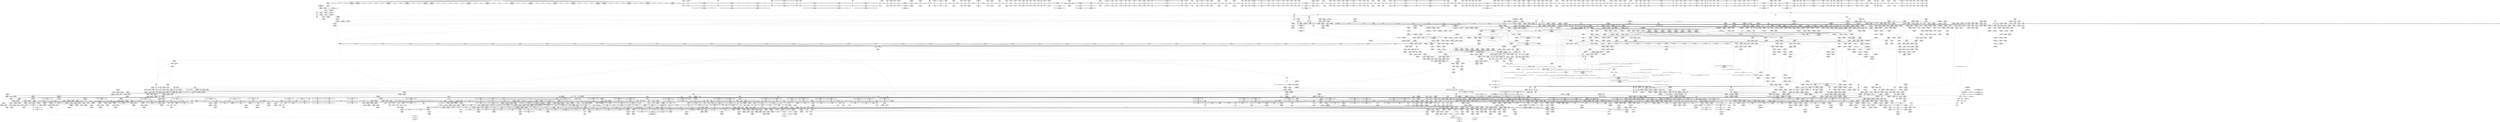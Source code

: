 digraph {
	CE0x651d970 [shape=record,shape=Mrecord,label="{CE0x651d970|tomoyo_get_mode:_arrayidx8|security/tomoyo/util.c,983}"]
	CE0x533c620 [shape=record,shape=Mrecord,label="{CE0x533c620|i64**_getelementptr_inbounds_(_3_x_i64*_,_3_x_i64*_*___llvm_gcda_edge_table,_i64_0,_i64_0)|*Constant*|*SummSource*}"]
	CE0x6676510 [shape=record,shape=Mrecord,label="{CE0x6676510|tomoyo_path_permission:_tmp9|security/tomoyo/file.c,565}"]
	CE0x576afb0 [shape=record,shape=Mrecord,label="{CE0x576afb0|tomoyo_const_part_length:_tmp9|security/tomoyo/util.c,626|*SummSource*}"]
	CE0x62b6220 [shape=record,shape=Mrecord,label="{CE0x62b6220|i8*_getelementptr_inbounds_(_12_x_i8_,_12_x_i8_*_.str1,_i32_0,_i32_0)|*Constant*|*SummSource*}"]
	CE0x7d5af40 [shape=record,shape=Mrecord,label="{CE0x7d5af40|tomoyo_get_realpath:_name1|security/tomoyo/file.c,151|*SummSource*}"]
	CE0x629c0f0 [shape=record,shape=Mrecord,label="{CE0x629c0f0|__llvm_gcov_indirect_counter_increment114:_tmp}"]
	CE0x624e960 [shape=record,shape=Mrecord,label="{CE0x624e960|i64*_getelementptr_inbounds_(_25_x_i64_,_25_x_i64_*___llvm_gcov_ctr11,_i64_0,_i64_3)|*Constant*}"]
	CE0x4802950 [shape=record,shape=Mrecord,label="{CE0x4802950|tomoyo_path_chroot:_tmp1}"]
	CE0x543cbd0 [shape=record,shape=Mrecord,label="{CE0x543cbd0|tomoyo_add_slash:_tmp10|security/tomoyo/file.c,136|*SummSource*}"]
	CE0x7cc6160 [shape=record,shape=Mrecord,label="{CE0x7cc6160|0:_i8*,_:_SCMRE_15,16_|*MultipleSource*|security/tomoyo/file.c, 792|security/tomoyo/file.c, 794}"]
	CE0x4818680 [shape=record,shape=Mrecord,label="{CE0x4818680|tomoyo_audit_path_log:_tmp5|security/tomoyo/file.c,167|*SummSource*}"]
	CE0x7d61460 [shape=record,shape=Mrecord,label="{CE0x7d61460|tomoyo_read_lock:_bb|*SummSource*}"]
	CE0x7c5ac00 [shape=record,shape=Mrecord,label="{CE0x7c5ac00|tomoyo_path_perm:_tmp50|security/tomoyo/file.c,829|*SummSink*}"]
	CE0x61c8f30 [shape=record,shape=Mrecord,label="{CE0x61c8f30|tomoyo_fill_path_info:_tmp5|security/tomoyo/util.c,667}"]
	CE0x540e770 [shape=record,shape=Mrecord,label="{CE0x540e770|tomoyo_path_perm:_obj|security/tomoyo/file.c, 788}"]
	CE0x64373f0 [shape=record,shape=Mrecord,label="{CE0x64373f0|0:_%struct.tomoyo_obj_info*,_16:_%struct.tomoyo_domain_info*,_24:_%struct.tomoyo_path_info*,_40:_i8,_72:_i8,_75:_i8,_76:_i8,_77:_i8,_:_SCMRE_52,53_}"]
	CE0x4666b70 [shape=record,shape=Mrecord,label="{CE0x4666b70|0:_i8,_array:_GCRE_tomoyo_index2category_constant_39_x_i8_c_00_00_00_00_00_00_00_00_00_00_00_00_00_00_00_00_00_00_00_00_00_00_00_01_01_01_01_01_01_01_01_01_01_01_01_01_01_01_02_,_align_16:_elem_24::|security/tomoyo/util.c,983}"]
	CE0x660ff30 [shape=record,shape=Mrecord,label="{CE0x660ff30|tomoyo_domain:_security|security/tomoyo/common.h,1205|*SummSource*}"]
	CE0x7d2f3c0 [shape=record,shape=Mrecord,label="{CE0x7d2f3c0|tomoyo_const_part_length:_tmp48|security/tomoyo/util.c,649}"]
	CE0x7c3c9c0 [shape=record,shape=Mrecord,label="{CE0x7c3c9c0|tomoyo_path_perm:_tmp49|security/tomoyo/file.c,828|*SummSource*}"]
	CE0x7dff700 [shape=record,shape=Mrecord,label="{CE0x7dff700|tomoyo_add_slash:_tmp2|*LoadInst*|security/tomoyo/file.c,131}"]
	CE0x48f6870 [shape=record,shape=Mrecord,label="{CE0x48f6870|__llvm_gcov_indirect_counter_increment:_counter|*SummSource*}"]
	CE0x6695410 [shape=record,shape=Mrecord,label="{CE0x6695410|tomoyo_get_mode:_conv|security/tomoyo/util.c,982|*SummSink*}"]
	CE0x6721ce0 [shape=record,shape=Mrecord,label="{CE0x6721ce0|i8_0|*Constant*|*SummSink*}"]
	CE0x7d33aa0 [shape=record,shape=Mrecord,label="{CE0x7d33aa0|__llvm_gcov_indirect_counter_increment114:_counter|*SummSource*}"]
	CE0x5409c30 [shape=record,shape=Mrecord,label="{CE0x5409c30|tomoyo_fill_path_info:_conv7|security/tomoyo/util.c,668|*SummSink*}"]
	CE0x62090b0 [shape=record,shape=Mrecord,label="{CE0x62090b0|tomoyo_audit_path_log:_tmp7|security/tomoyo/file.c,169}"]
	CE0x54813d0 [shape=record,shape=Mrecord,label="{CE0x54813d0|tomoyo_init_request_info:_r|Function::tomoyo_init_request_info&Arg::r::}"]
	CE0x6303520 [shape=record,shape=Mrecord,label="{CE0x6303520|tomoyo_path_permission:_operation|Function::tomoyo_path_permission&Arg::operation::|*SummSink*}"]
	CE0x63694b0 [shape=record,shape=Mrecord,label="{CE0x63694b0|tomoyo_audit_path_log:_tmp|*SummSource*}"]
	CE0x61f8e90 [shape=record,shape=Mrecord,label="{CE0x61f8e90|__llvm_gcov_indirect_counter_increment:_entry}"]
	CE0x47094a0 [shape=record,shape=Mrecord,label="{CE0x47094a0|_call_void___llvm_gcov_indirect_counter_increment114(i32*___llvm_gcov_global_state_pred45,_i64**_getelementptr_inbounds_(_3_x_i64*_,_3_x_i64*_*___llvm_gcda_edge_table44,_i64_0,_i64_1)),_!dbg_!38927|security/tomoyo/util.c,634|*SummSource*}"]
	CE0x54e2a60 [shape=record,shape=Mrecord,label="{CE0x54e2a60|i64_5|*Constant*|*SummSource*}"]
	CE0x488e6d0 [shape=record,shape=Mrecord,label="{CE0x488e6d0|i64*_getelementptr_inbounds_(_2_x_i64_,_2_x_i64_*___llvm_gcov_ctr38191,_i64_0,_i64_1)|*Constant*|*SummSource*}"]
	CE0x543ca80 [shape=record,shape=Mrecord,label="{CE0x543ca80|tomoyo_add_slash:_tmp10|security/tomoyo/file.c,136}"]
	CE0x6486d40 [shape=record,shape=Mrecord,label="{CE0x6486d40|i64_1|*Constant*}"]
	CE0x56369e0 [shape=record,shape=Mrecord,label="{CE0x56369e0|tomoyo_read_lock:_tmp1|*SummSink*}"]
	CE0x6647980 [shape=record,shape=Mrecord,label="{CE0x6647980|tomoyo_init_request_info:_domain1|security/tomoyo/util.c,1006|*SummSource*}"]
	CE0x7b9f280 [shape=record,shape=Mrecord,label="{CE0x7b9f280|i64_20|*Constant*}"]
	CE0x48b3670 [shape=record,shape=Mrecord,label="{CE0x48b3670|_call_void_mcount()_#3|*SummSink*}"]
	CE0x540dcb0 [shape=record,shape=Mrecord,label="{CE0x540dcb0|tomoyo_fill_path_info:_tmp12|security/tomoyo/util.c,667}"]
	CE0x65886f0 [shape=record,shape=Mrecord,label="{CE0x65886f0|tomoyo_add_slash:_tmp13|security/tomoyo/file.c,138|*SummSink*}"]
	CE0x63fbd00 [shape=record,shape=Mrecord,label="{CE0x63fbd00|tomoyo_get_mode:_tmp17|security/tomoyo/util.c,983|*SummSource*}"]
	CE0x497c2d0 [shape=record,shape=Mrecord,label="{CE0x497c2d0|_switch_i32_%conv8,_label_%sw.epilog_i32_92,_label_%sw.bb_i32_48,_label_%sw.bb9_i32_49,_label_%sw.bb9_i32_50,_label_%sw.bb9_i32_51,_label_%sw.bb9_,_!dbg_!38926|security/tomoyo/util.c,632}"]
	CE0x7cca7e0 [shape=record,shape=Mrecord,label="{CE0x7cca7e0|tomoyo_path_permission:_filename5|security/tomoyo/file.c,568|*SummSink*}"]
	CE0x543cfc0 [shape=record,shape=Mrecord,label="{CE0x543cfc0|tomoyo_add_slash:_name|security/tomoyo/file.c,136|*SummSource*}"]
	CE0x6657f50 [shape=record,shape=Mrecord,label="{CE0x6657f50|tomoyo_const_part_length:_tmp21|security/tomoyo/util.c,631|*SummSource*}"]
	CE0x67bb0a0 [shape=record,shape=Mrecord,label="{CE0x67bb0a0|tomoyo_const_part_length:_tobool|security/tomoyo/util.c,624|*SummSink*}"]
	CE0x46dc160 [shape=record,shape=Mrecord,label="{CE0x46dc160|_call_void_mcount()_#3|*SummSink*}"]
	CE0x650f440 [shape=record,shape=Mrecord,label="{CE0x650f440|tomoyo_init_request_info:_tmp5|security/tomoyo/util.c,1004|*SummSink*}"]
	CE0x7cdab60 [shape=record,shape=Mrecord,label="{CE0x7cdab60|tomoyo_init_request_info:_tmp13|*LoadInst*|security/tomoyo/util.c,1011|*SummSink*}"]
	CE0x7bf5a90 [shape=record,shape=Mrecord,label="{CE0x7bf5a90|tomoyo_path_perm:_tmp44|security/tomoyo/file.c,826|*SummSource*}"]
	CE0x5683240 [shape=record,shape=Mrecord,label="{CE0x5683240|tomoyo_init_request_info:_domain.addr.0|*SummSink*}"]
	CE0x6765400 [shape=record,shape=Mrecord,label="{CE0x6765400|tomoyo_get_mode:_tmp14|security/tomoyo/util.c,983}"]
	CE0x64f6210 [shape=record,shape=Mrecord,label="{CE0x64f6210|128:_i8*,_1208:_%struct.file*,_:_CMRE_23,24_}"]
	CE0x65cf000 [shape=record,shape=Mrecord,label="{CE0x65cf000|rcu_lock_release:_tmp4|include/linux/rcupdate.h,423|*SummSource*}"]
	CE0x670c9a0 [shape=record,shape=Mrecord,label="{CE0x670c9a0|tomoyo_const_part_length:_tmp36|security/tomoyo/util.c,644}"]
	CE0x66c7600 [shape=record,shape=Mrecord,label="{CE0x66c7600|tomoyo_path_perm:_if.end6|*SummSink*}"]
	CE0x63d3e40 [shape=record,shape=Mrecord,label="{CE0x63d3e40|i64*_getelementptr_inbounds_(_25_x_i64_,_25_x_i64_*___llvm_gcov_ctr11,_i64_0,_i64_0)|*Constant*|*SummSink*}"]
	CE0x55302f0 [shape=record,shape=Mrecord,label="{CE0x55302f0|tomoyo_const_part_length:_tmp27|security/tomoyo/util.c,641|*SummSource*}"]
	CE0x674bc50 [shape=record,shape=Mrecord,label="{CE0x674bc50|tomoyo_fill_path_info:_tmp|*SummSink*}"]
	CE0x62d70c0 [shape=record,shape=Mrecord,label="{CE0x62d70c0|tomoyo_path_perm:_name11|security/tomoyo/file.c,813|*SummSource*}"]
	CE0x7e87c00 [shape=record,shape=Mrecord,label="{CE0x7e87c00|tomoyo_get_mode:_tmp25|security/tomoyo/util.c,987|*SummSink*}"]
	CE0x540e0c0 [shape=record,shape=Mrecord,label="{CE0x540e0c0|0:_i8*,_array:_GCRE_tomoyo_path_keyword_external_constant_11_x_i8*_:_elem_5::|security/tomoyo/file.c,167}"]
	CE0x6764cf0 [shape=record,shape=Mrecord,label="{CE0x6764cf0|VOIDTB_TE:_CE_6368,6376_|*MultipleSource*|security/tomoyo/util.c,1010|security/tomoyo/file.c,564|Function::tomoyo_get_mode&Arg::ns::}"]
	CE0x567a9f0 [shape=record,shape=Mrecord,label="{CE0x567a9f0|tomoyo_domain:_tmp12|security/tomoyo/common.h,1205|*SummSink*}"]
	CE0x7b9f1c0 [shape=record,shape=Mrecord,label="{CE0x7b9f1c0|tomoyo_path_perm:_tobool24|security/tomoyo/file.c,826|*SummSink*}"]
	CE0x67647e0 [shape=record,shape=Mrecord,label="{CE0x67647e0|i32_3|*Constant*}"]
	CE0x6501d00 [shape=record,shape=Mrecord,label="{CE0x6501d00|_ret_i1_%retval.0,_!dbg_!38916|security/tomoyo/file.c,156}"]
	CE0x488c9a0 [shape=record,shape=Mrecord,label="{CE0x488c9a0|tomoyo_path_perm:_tmp30|security/tomoyo/file.c,816}"]
	CE0x61bde80 [shape=record,shape=Mrecord,label="{CE0x61bde80|_ret_%struct.task_struct*_%tmp4,_!dbg_!38905|./arch/x86/include/asm/current.h,14|*SummSink*}"]
	CE0x576b6f0 [shape=record,shape=Mrecord,label="{CE0x576b6f0|tomoyo_fill_path_info:_tmp1}"]
	CE0x62b1cf0 [shape=record,shape=Mrecord,label="{CE0x62b1cf0|tomoyo_add_slash:_tobool|security/tomoyo/file.c,131|*SummSource*}"]
	CE0x7c5ae00 [shape=record,shape=Mrecord,label="{CE0x7c5ae00|tomoyo_path_perm:_tmp51|security/tomoyo/file.c,829|*SummSink*}"]
	CE0x64a3910 [shape=record,shape=Mrecord,label="{CE0x64a3910|i64*_getelementptr_inbounds_(_31_x_i64_,_31_x_i64_*___llvm_gcov_ctr43150,_i64_0,_i64_9)|*Constant*|*SummSource*}"]
	CE0x5527d40 [shape=record,shape=Mrecord,label="{CE0x5527d40|tomoyo_audit_path_log:_tmp1|*SummSink*}"]
	CE0x491a030 [shape=record,shape=Mrecord,label="{CE0x491a030|tomoyo_path_perm:_path|Function::tomoyo_path_perm&Arg::path::|*SummSource*}"]
	CE0x533e050 [shape=record,shape=Mrecord,label="{CE0x533e050|tomoyo_const_part_length:_tmp33|security/tomoyo/util.c,642|*SummSource*}"]
	CE0x7d33d90 [shape=record,shape=Mrecord,label="{CE0x7d33d90|__llvm_gcov_indirect_counter_increment114:_tmp6|*SummSource*}"]
	CE0x670d7c0 [shape=record,shape=Mrecord,label="{CE0x670d7c0|tomoyo_const_part_length:_tmp38|security/tomoyo/util.c,644|*SummSink*}"]
	CE0x6579270 [shape=record,shape=Mrecord,label="{CE0x6579270|tomoyo_fill_path_info:_tobool|security/tomoyo/util.c,667}"]
	CE0x52fa660 [shape=record,shape=Mrecord,label="{CE0x52fa660|i64_4|*Constant*}"]
	CE0x7cc3a00 [shape=record,shape=Mrecord,label="{CE0x7cc3a00|tomoyo_domain:_tobool|security/tomoyo/common.h,1205|*SummSource*}"]
	CE0x464e880 [shape=record,shape=Mrecord,label="{CE0x464e880|tomoyo_path_perm:_tmp10|security/tomoyo/file.c,797|*SummSource*}"]
	CE0x53d5450 [shape=record,shape=Mrecord,label="{CE0x53d5450|tomoyo_const_part_length:_cmp3|security/tomoyo/util.c,627|*SummSink*}"]
	CE0x55e2480 [shape=record,shape=Mrecord,label="{CE0x55e2480|_ret_i32_%retval.0,_!dbg_!38935|security/tomoyo/util.c,988|*SummSink*}"]
	CE0x61d64f0 [shape=record,shape=Mrecord,label="{CE0x61d64f0|i64_5|*Constant*|*SummSink*}"]
	CE0x6563e60 [shape=record,shape=Mrecord,label="{CE0x6563e60|i64_1|*Constant*}"]
	CE0x55aa9d0 [shape=record,shape=Mrecord,label="{CE0x55aa9d0|_call_void___llvm_gcov_indirect_counter_increment(i32*___llvm_gcov_global_state_pred,_i64**_getelementptr_inbounds_(_3_x_i64*_,_3_x_i64*_*___llvm_gcda_edge_table,_i64_0,_i64_1)),_!dbg_!38937|security/tomoyo/file.c,810}"]
	CE0x7ce4480 [shape=record,shape=Mrecord,label="{CE0x7ce4480|tomoyo_const_part_length:_tmp8|security/tomoyo/util.c,626}"]
	CE0x53fcf30 [shape=record,shape=Mrecord,label="{CE0x53fcf30|tomoyo_get_mode:_if.then}"]
	CE0x61c9320 [shape=record,shape=Mrecord,label="{CE0x61c9320|tomoyo_fill_path_info:_sub|security/tomoyo/util.c,667}"]
	CE0x53f8320 [shape=record,shape=Mrecord,label="{CE0x53f8320|tomoyo_path_perm:_idxprom|security/tomoyo/file.c,797|*SummSource*}"]
	CE0x640e820 [shape=record,shape=Mrecord,label="{CE0x640e820|0:_%struct.tomoyo_obj_info*,_16:_%struct.tomoyo_domain_info*,_24:_%struct.tomoyo_path_info*,_40:_i8,_72:_i8,_75:_i8,_76:_i8,_77:_i8,_:_SCMRE_44,45_}"]
	CE0x66952c0 [shape=record,shape=Mrecord,label="{CE0x66952c0|tomoyo_get_mode:_conv|security/tomoyo/util.c,982|*SummSource*}"]
	CE0x653ac40 [shape=record,shape=Mrecord,label="{CE0x653ac40|GLOBAL:___llvm_gcov_ctr32134|Global_var:__llvm_gcov_ctr32134|*SummSink*}"]
	CE0x622ac90 [shape=record,shape=Mrecord,label="{CE0x622ac90|GLOBAL:___llvm_gcov_global_state_pred|Global_var:__llvm_gcov_global_state_pred}"]
	CE0x495c860 [shape=record,shape=Mrecord,label="{CE0x495c860|tomoyo_path_chroot:_tmp2|*SummSink*}"]
	CE0x48ac7c0 [shape=record,shape=Mrecord,label="{CE0x48ac7c0|tomoyo_path_perm:_path|Function::tomoyo_path_perm&Arg::path::|*SummSink*}"]
	CE0x6587270 [shape=record,shape=Mrecord,label="{CE0x6587270|srcu_read_lock:_sp|Function::srcu_read_lock&Arg::sp::|*SummSink*}"]
	CE0x53d5040 [shape=record,shape=Mrecord,label="{CE0x53d5040|_call_void_mcount()_#3}"]
	CE0x48775b0 [shape=record,shape=Mrecord,label="{CE0x48775b0|srcu_read_unlock:_tmp3|*SummSink*}"]
	CE0x664e780 [shape=record,shape=Mrecord,label="{CE0x664e780|i32_4|*Constant*|*SummSink*}"]
	CE0x7c09e30 [shape=record,shape=Mrecord,label="{CE0x7c09e30|i64*_getelementptr_inbounds_(_4_x_i64_,_4_x_i64_*___llvm_gcov_ctr24,_i64_0,_i64_2)|*Constant*|*SummSource*}"]
	CE0x7e39300 [shape=record,shape=Mrecord,label="{CE0x7e39300|i64_0|*Constant*}"]
	CE0x7ecc4e0 [shape=record,shape=Mrecord,label="{CE0x7ecc4e0|i64*_getelementptr_inbounds_(_10_x_i64_,_10_x_i64_*___llvm_gcov_ctr34,_i64_0,_i64_8)|*Constant*|*SummSink*}"]
	CE0x7ee8640 [shape=record,shape=Mrecord,label="{CE0x7ee8640|GLOBAL:___srcu_read_unlock|*Constant*|*SummSink*}"]
	CE0x66c7340 [shape=record,shape=Mrecord,label="{CE0x66c7340|tomoyo_init_request_info:_call4|security/tomoyo/util.c,1010}"]
	CE0x5529220 [shape=record,shape=Mrecord,label="{CE0x5529220|srcu_read_lock:_tmp|*SummSource*}"]
	CE0x6597af0 [shape=record,shape=Mrecord,label="{CE0x6597af0|tomoyo_get_mode:_tmp8|security/tomoyo/util.c,979}"]
	CE0x7e756b0 [shape=record,shape=Mrecord,label="{CE0x7e756b0|tomoyo_add_slash:_tmp4|security/tomoyo/file.c,131|*SummSink*}"]
	CE0x62d5810 [shape=record,shape=Mrecord,label="{CE0x62d5810|tomoyo_fill_path_info:_conv4|security/tomoyo/util.c,667|*SummSource*}"]
	CE0x464e680 [shape=record,shape=Mrecord,label="{CE0x464e680|i64_1|*Constant*|*SummSink*}"]
	CE0x612ca60 [shape=record,shape=Mrecord,label="{CE0x612ca60|0:_i8,_array:_GCRE_tomoyo_index2category_constant_39_x_i8_c_00_00_00_00_00_00_00_00_00_00_00_00_00_00_00_00_00_00_00_00_00_00_00_01_01_01_01_01_01_01_01_01_01_01_01_01_01_01_02_,_align_16:_elem_18::|security/tomoyo/util.c,983}"]
	CE0x7ce4410 [shape=record,shape=Mrecord,label="{CE0x7ce4410|tomoyo_const_part_length:_tmp8|security/tomoyo/util.c,626|*SummSource*}"]
	CE0x623c910 [shape=record,shape=Mrecord,label="{CE0x623c910|tomoyo_fill_path_info:_frombool10|security/tomoyo/util.c,668}"]
	CE0x46a8090 [shape=record,shape=Mrecord,label="{CE0x46a8090|i1_true|*Constant*}"]
	CE0x47873b0 [shape=record,shape=Mrecord,label="{CE0x47873b0|srcu_read_lock:_bb|*SummSource*}"]
	CE0x7e95b80 [shape=record,shape=Mrecord,label="{CE0x7e95b80|tomoyo_add_slash:_tmp9|security/tomoyo/file.c,136|*SummSource*}"]
	CE0x4594e10 [shape=record,shape=Mrecord,label="{CE0x4594e10|tomoyo_path_permission:_tmp|*SummSink*}"]
	CE0x47dcae0 [shape=record,shape=Mrecord,label="{CE0x47dcae0|tomoyo_path_permission:_tmp10|security/tomoyo/file.c,565|*SummSink*}"]
	CE0x71cdc60 [shape=record,shape=Mrecord,label="{CE0x71cdc60|tomoyo_const_part_length:_while.cond}"]
	CE0x6600150 [shape=record,shape=Mrecord,label="{CE0x6600150|tomoyo_path_permission:_tmp7|*LoadInst*|security/tomoyo/file.c,565}"]
	CE0x7cb2f30 [shape=record,shape=Mrecord,label="{CE0x7cb2f30|tomoyo_path_permission:_tmp11|security/tomoyo/file.c,565|*SummSink*}"]
	CE0x7b9f0c0 [shape=record,shape=Mrecord,label="{CE0x7b9f0c0|_ret_void,_!dbg_!38904|security/tomoyo/common.h,1110|*SummSink*}"]
	CE0x53130e0 [shape=record,shape=Mrecord,label="{CE0x53130e0|tomoyo_get_realpath:_tmp4|security/tomoyo/file.c,151}"]
	CE0x6628a50 [shape=record,shape=Mrecord,label="{CE0x6628a50|tomoyo_fill_path_info:_land.end}"]
	CE0x65884d0 [shape=record,shape=Mrecord,label="{CE0x65884d0|tomoyo_add_slash:_tmp12|security/tomoyo/file.c,138|*SummSink*}"]
	CE0x7d42160 [shape=record,shape=Mrecord,label="{CE0x7d42160|i64*_getelementptr_inbounds_(_6_x_i64_,_6_x_i64_*___llvm_gcov_ctr25,_i64_0,_i64_5)|*Constant*}"]
	CE0x7e75560 [shape=record,shape=Mrecord,label="{CE0x7e75560|tomoyo_add_slash:_tmp4|security/tomoyo/file.c,131|*SummSource*}"]
	CE0x6323790 [shape=record,shape=Mrecord,label="{CE0x6323790|tomoyo_init_request_info:_tmp4|security/tomoyo/util.c,1004|*SummSource*}"]
	CE0x55440a0 [shape=record,shape=Mrecord,label="{CE0x55440a0|i64*_getelementptr_inbounds_(_6_x_i64_,_6_x_i64_*___llvm_gcov_ctr26,_i64_0,_i64_5)|*Constant*}"]
	CE0x61c9260 [shape=record,shape=Mrecord,label="{CE0x61c9260|i32_1|*Constant*}"]
	CE0x63239d0 [shape=record,shape=Mrecord,label="{CE0x63239d0|i64*_getelementptr_inbounds_(_2_x_i64_,_2_x_i64_*___llvm_gcov_ctr22,_i64_0,_i64_1)|*Constant*|*SummSource*}"]
	"CONST[source:2(external),value:2(dynamic)][purpose:{subject}]"
	CE0x54918d0 [shape=record,shape=Mrecord,label="{CE0x54918d0|tomoyo_path_permission:_tmp21|security/tomoyo/file.c,573|*SummSource*}"]
	CE0x6303190 [shape=record,shape=Mrecord,label="{CE0x6303190|tomoyo_path_permission:_r|Function::tomoyo_path_permission&Arg::r::|*SummSource*}"]
	CE0x63f0410 [shape=record,shape=Mrecord,label="{CE0x63f0410|i8*_undef|*Constant*}"]
	CE0x542b940 [shape=record,shape=Mrecord,label="{CE0x542b940|tomoyo_audit_path_log:_tmp6|security/tomoyo/file.c,169}"]
	CE0x62e6c00 [shape=record,shape=Mrecord,label="{CE0x62e6c00|tomoyo_domain:_tobool1|security/tomoyo/common.h,1205|*SummSink*}"]
	CE0x4818980 [shape=record,shape=Mrecord,label="{CE0x4818980|tomoyo_const_part_length:_while.body|*SummSource*}"]
	CE0x7d28240 [shape=record,shape=Mrecord,label="{CE0x7d28240|_call_void___llvm_gcov_indirect_counter_increment114(i32*___llvm_gcov_global_state_pred45,_i64**_getelementptr_inbounds_(_3_x_i64*_,_3_x_i64*_*___llvm_gcda_edge_table44,_i64_0,_i64_0)),_!dbg_!38954|security/tomoyo/util.c,649|*SummSource*}"]
	CE0x53c30a0 [shape=record,shape=Mrecord,label="{CE0x53c30a0|tomoyo_fill_path_info:_hash|security/tomoyo/util.c,669|*SummSource*}"]
	CE0x6399a00 [shape=record,shape=Mrecord,label="{CE0x6399a00|0:_%struct.tomoyo_obj_info*,_16:_%struct.tomoyo_domain_info*,_24:_%struct.tomoyo_path_info*,_40:_i8,_72:_i8,_75:_i8,_76:_i8,_77:_i8,_:_SCMRE_25,26_}"]
	CE0x48fae60 [shape=record,shape=Mrecord,label="{CE0x48fae60|__llvm_gcov_indirect_counter_increment114:_entry}"]
	CE0x7d33ff0 [shape=record,shape=Mrecord,label="{CE0x7d33ff0|__llvm_gcov_indirect_counter_increment114:_tmp3|*SummSource*}"]
	CE0x5552db0 [shape=record,shape=Mrecord,label="{CE0x5552db0|tomoyo_add_slash:_if.end|*SummSource*}"]
	CE0x7e87030 [shape=record,shape=Mrecord,label="{CE0x7e87030|tomoyo_get_mode:_tmp24|security/tomoyo/util.c,986}"]
	CE0x7d5b1e0 [shape=record,shape=Mrecord,label="{CE0x7d5b1e0|tomoyo_init_request_info:_conv6|security/tomoyo/util.c,1011}"]
	CE0x7e757b0 [shape=record,shape=Mrecord,label="{CE0x7e757b0|tomoyo_get_realpath:_tmp5|security/tomoyo/file.c,151|*SummSource*}"]
	CE0x4775ba0 [shape=record,shape=Mrecord,label="{CE0x4775ba0|tomoyo_const_part_length:_tmp25|security/tomoyo/util.c,641|*SummSink*}"]
	CE0x7e87180 [shape=record,shape=Mrecord,label="{CE0x7e87180|tomoyo_get_mode:_tmp24|security/tomoyo/util.c,986|*SummSource*}"]
	CE0x7bbb280 [shape=record,shape=Mrecord,label="{CE0x7bbb280|tomoyo_const_part_length:_conv24|security/tomoyo/util.c,644|*SummSink*}"]
	CE0x48f6710 [shape=record,shape=Mrecord,label="{CE0x48f6710|__llvm_gcov_indirect_counter_increment:_counter}"]
	CE0x7edcfa0 [shape=record,shape=Mrecord,label="{CE0x7edcfa0|tomoyo_fill_path_info:_entry}"]
	CE0x62d5bc0 [shape=record,shape=Mrecord,label="{CE0x62d5bc0|i32_47|*Constant*}"]
	CE0x53a0240 [shape=record,shape=Mrecord,label="{CE0x53a0240|_call_void_mcount()_#3|*SummSink*}"]
	CE0x6532720 [shape=record,shape=Mrecord,label="{CE0x6532720|tomoyo_path_perm:_if.then5|*SummSink*}"]
	CE0x62d7290 [shape=record,shape=Mrecord,label="{CE0x62d7290|tomoyo_path_perm:_name12|security/tomoyo/file.c,814|*SummSink*}"]
	CE0x6792e40 [shape=record,shape=Mrecord,label="{CE0x6792e40|VOIDTB_TE:_CE_2272,6368_|*MultipleSource*|security/tomoyo/util.c,1010|security/tomoyo/file.c,564|Function::tomoyo_get_mode&Arg::ns::}"]
	CE0x6202200 [shape=record,shape=Mrecord,label="{CE0x6202200|tomoyo_path_perm:_tmp8|security/tomoyo/file.c,797|*SummSink*}"]
	CE0x5497be0 [shape=record,shape=Mrecord,label="{CE0x5497be0|tomoyo_path_permission:_tmp22|security/tomoyo/file.c,574|*SummSource*}"]
	CE0x633b770 [shape=record,shape=Mrecord,label="{CE0x633b770|GLOBAL:_rcu_lock_acquire|*Constant*|*SummSource*}"]
	CE0x54b3b00 [shape=record,shape=Mrecord,label="{CE0x54b3b00|%struct.tomoyo_domain_info*_null|*Constant*|*SummSource*}"]
	CE0x53fa010 [shape=record,shape=Mrecord,label="{CE0x53fa010|tomoyo_path_perm:_tmp36|security/tomoyo/file.c,822|*SummSource*}"]
	CE0x4891340 [shape=record,shape=Mrecord,label="{CE0x4891340|tomoyo_path_perm:_path1|security/tomoyo/file.c,788}"]
	CE0x670d520 [shape=record,shape=Mrecord,label="{CE0x670d520|tomoyo_const_part_length:_tmp38|security/tomoyo/util.c,644}"]
	CE0x67b1080 [shape=record,shape=Mrecord,label="{CE0x67b1080|GLOBAL:_tomoyo_index2category|Global_var:tomoyo_index2category|*SummSink*}"]
	CE0x7ee37f0 [shape=record,shape=Mrecord,label="{CE0x7ee37f0|tomoyo_audit_path_log:_path2|security/tomoyo/file.c,169|*SummSink*}"]
	CE0x67a8b00 [shape=record,shape=Mrecord,label="{CE0x67a8b00|GLOBAL:_tomoyo_const_part_length|*Constant*|*SummSink*}"]
	CE0x651cc10 [shape=record,shape=Mrecord,label="{CE0x651cc10|tomoyo_get_mode:_mode.0|*SummSource*}"]
	CE0x7bf3770 [shape=record,shape=Mrecord,label="{CE0x7bf3770|i64_20|*Constant*|*SummSink*}"]
	CE0x618ce90 [shape=record,shape=Mrecord,label="{CE0x618ce90|tomoyo_get_mode:_tmp9|security/tomoyo/util.c,981|*SummSource*}"]
	CE0x7bcb8f0 [shape=record,shape=Mrecord,label="{CE0x7bcb8f0|tomoyo_path_perm:_tmp21|security/tomoyo/file.c,810}"]
	CE0x7c38990 [shape=record,shape=Mrecord,label="{CE0x7c38990|tomoyo_add_slash:_is_dir|security/tomoyo/file.c,131|*SummSink*}"]
	CE0x61bdd90 [shape=record,shape=Mrecord,label="{CE0x61bdd90|_ret_%struct.task_struct*_%tmp4,_!dbg_!38905|./arch/x86/include/asm/current.h,14}"]
	CE0x4784010 [shape=record,shape=Mrecord,label="{CE0x4784010|i32_2|*Constant*}"]
	CE0x63aa670 [shape=record,shape=Mrecord,label="{CE0x63aa670|tomoyo_get_realpath:_tmp12|security/tomoyo/file.c,156|*SummSource*}"]
	CE0x6717d80 [shape=record,shape=Mrecord,label="{CE0x6717d80|i64_7|*Constant*}"]
	CE0x545f540 [shape=record,shape=Mrecord,label="{CE0x545f540|i1_true|*Constant*}"]
	CE0x62a3500 [shape=record,shape=Mrecord,label="{CE0x62a3500|i64_13|*Constant*|*SummSink*}"]
	CE0x7e878f0 [shape=record,shape=Mrecord,label="{CE0x7e878f0|i64*_getelementptr_inbounds_(_12_x_i64_,_12_x_i64_*___llvm_gcov_ctr31133,_i64_0,_i64_10)|*Constant*}"]
	CE0x54eb710 [shape=record,shape=Mrecord,label="{CE0x54eb710|tomoyo_const_part_length:_while.cond|*SummSource*}"]
	CE0x7bd1aa0 [shape=record,shape=Mrecord,label="{CE0x7bd1aa0|tomoyo_const_part_length:_tmp40|security/tomoyo/util.c,644|*SummSource*}"]
	CE0x62f7130 [shape=record,shape=Mrecord,label="{CE0x62f7130|128:_i8*,_1208:_%struct.file*,_:_CMRE_6,7_}"]
	CE0x7c0a530 [shape=record,shape=Mrecord,label="{CE0x7c0a530|tomoyo_path_perm:_tmp40|security/tomoyo/file.c,821|*SummSink*}"]
	CE0x67a5520 [shape=record,shape=Mrecord,label="{CE0x67a5520|rcu_lock_acquire:___here|*SummSink*}"]
	CE0x6437650 [shape=record,shape=Mrecord,label="{CE0x6437650|0:_%struct.tomoyo_obj_info*,_16:_%struct.tomoyo_domain_info*,_24:_%struct.tomoyo_path_info*,_40:_i8,_72:_i8,_75:_i8,_76:_i8,_77:_i8,_:_SCMRE_53,54_}"]
	CE0x7d615e0 [shape=record,shape=Mrecord,label="{CE0x7d615e0|tomoyo_get_realpath:_name|security/tomoyo/file.c,150|*SummSource*}"]
	CE0x54bb6e0 [shape=record,shape=Mrecord,label="{CE0x54bb6e0|tomoyo_path_permission:_cmp|security/tomoyo/file.c,565}"]
	CE0x67ab640 [shape=record,shape=Mrecord,label="{CE0x67ab640|i64*_getelementptr_inbounds_(_2_x_i64_,_2_x_i64_*___llvm_gcov_ctr31,_i64_0,_i64_1)|*Constant*|*SummSink*}"]
	CE0x64a3070 [shape=record,shape=Mrecord,label="{CE0x64a3070|tomoyo_const_part_length:_tmp16|security/tomoyo/util.c,627|*SummSource*}"]
	CE0x65e89b0 [shape=record,shape=Mrecord,label="{CE0x65e89b0|tomoyo_init_request_info:_call|security/tomoyo/util.c,1005}"]
	CE0x61d6080 [shape=record,shape=Mrecord,label="{CE0x61d6080|tomoyo_get_realpath:_path|Function::tomoyo_get_realpath&Arg::path::|*SummSink*}"]
	CE0x55a2ef0 [shape=record,shape=Mrecord,label="{CE0x55a2ef0|tomoyo_const_part_length:_tmp51|security/tomoyo/util.c,651}"]
	CE0x6380a90 [shape=record,shape=Mrecord,label="{CE0x6380a90|COLLAPSED:_GCRE_current_task_external_global_%struct.task_struct*:_elem_0::|security/tomoyo/common.h,1205}"]
	CE0x625ecb0 [shape=record,shape=Mrecord,label="{CE0x625ecb0|tomoyo_const_part_length:_if.end28|*SummSink*}"]
	CE0x562ed10 [shape=record,shape=Mrecord,label="{CE0x562ed10|i64_4|*Constant*|*SummSink*}"]
	CE0x6359070 [shape=record,shape=Mrecord,label="{CE0x6359070|tomoyo_domain:_tmp7|security/tomoyo/common.h,1205}"]
	CE0x539fb00 [shape=record,shape=Mrecord,label="{CE0x539fb00|tomoyo_const_part_length:_tmp5|security/tomoyo/util.c,624}"]
	CE0x66fff00 [shape=record,shape=Mrecord,label="{CE0x66fff00|_call_void_mcount()_#3}"]
	CE0x54753d0 [shape=record,shape=Mrecord,label="{CE0x54753d0|tomoyo_path_permission:_type1|security/tomoyo/file.c,564|*SummSink*}"]
	CE0x7ecf610 [shape=record,shape=Mrecord,label="{CE0x7ecf610|tomoyo_path_perm:_name21|security/tomoyo/file.c,822|*SummSource*}"]
	CE0x6436cd0 [shape=record,shape=Mrecord,label="{CE0x6436cd0|0:_%struct.tomoyo_obj_info*,_16:_%struct.tomoyo_domain_info*,_24:_%struct.tomoyo_path_info*,_40:_i8,_72:_i8,_75:_i8,_76:_i8,_77:_i8,_:_SCMRE_49,50_}"]
	CE0x4783de0 [shape=record,shape=Mrecord,label="{CE0x4783de0|i64_6|*Constant*}"]
	CE0x672b800 [shape=record,shape=Mrecord,label="{CE0x672b800|tomoyo_fill_path_info:_tmp2|*LoadInst*|security/tomoyo/util.c,663|*SummSink*}"]
	CE0x49e0590 [shape=record,shape=Mrecord,label="{CE0x49e0590|tomoyo_path_perm:_if.end22|*SummSource*}"]
	CE0x71d5090 [shape=record,shape=Mrecord,label="{CE0x71d5090|0:_i8,_array:_GCRE_tomoyo_index2category_constant_39_x_i8_c_00_00_00_00_00_00_00_00_00_00_00_00_00_00_00_00_00_00_00_00_00_00_00_01_01_01_01_01_01_01_01_01_01_01_01_01_01_01_02_,_align_16:_elem_9::|security/tomoyo/util.c,983}"]
	CE0x54fe330 [shape=record,shape=Mrecord,label="{CE0x54fe330|tomoyo_const_part_length:_bb}"]
	CE0x55fb650 [shape=record,shape=Mrecord,label="{CE0x55fb650|tomoyo_domain:_tmp22|security/tomoyo/common.h,1205|*SummSink*}"]
	CE0x7bf3d00 [shape=record,shape=Mrecord,label="{CE0x7bf3d00|tomoyo_path_perm:_tmp42|security/tomoyo/file.c,826|*SummSource*}"]
	CE0x5440820 [shape=record,shape=Mrecord,label="{CE0x5440820|tomoyo_path_permission:_tmp19|security/tomoyo/file.c,573|*SummSink*}"]
	CE0x5497c50 [shape=record,shape=Mrecord,label="{CE0x5497c50|tomoyo_path_permission:_tmp22|security/tomoyo/file.c,574|*SummSink*}"]
	CE0x54fe140 [shape=record,shape=Mrecord,label="{CE0x54fe140|tomoyo_const_part_length:_if.then|*SummSource*}"]
	CE0x495f300 [shape=record,shape=Mrecord,label="{CE0x495f300|168:_%struct.tomoyo_path_info*,_:_SCMRE_1,5_|*MultipleSource*|security/tomoyo/file.c, 788|security/tomoyo/file.c,788|security/tomoyo/file.c,788|Function::tomoyo_path_perm&Arg::path::|Function::tomoyo_path_chroot&Arg::path::}"]
	CE0x5666840 [shape=record,shape=Mrecord,label="{CE0x5666840|tomoyo_path_perm:_sw.bb|*SummSink*}"]
	CE0x47dc2b0 [shape=record,shape=Mrecord,label="{CE0x47dc2b0|GLOBAL:_srcu_read_unlock|*Constant*}"]
	CE0x620a4c0 [shape=record,shape=Mrecord,label="{CE0x620a4c0|tomoyo_domain:_tmp14|security/tomoyo/common.h,1205}"]
	CE0x577a760 [shape=record,shape=Mrecord,label="{CE0x577a760|tomoyo_get_mode:_idxprom3|security/tomoyo/util.c,983|*SummSource*}"]
	CE0x7bab760 [shape=record,shape=Mrecord,label="{CE0x7bab760|rcu_lock_release:_tmp7}"]
	CE0x650ea60 [shape=record,shape=Mrecord,label="{CE0x650ea60|_call_void_mcount()_#3}"]
	CE0x672bbc0 [shape=record,shape=Mrecord,label="{CE0x672bbc0|COLLAPSED:_GCMRE___llvm_gcov_ctr28130_internal_global_5_x_i64_zeroinitializer:_elem_0:default:}"]
	CE0x7edd7e0 [shape=record,shape=Mrecord,label="{CE0x7edd7e0|tomoyo_add_slash:_tmp6|security/tomoyo/file.c,131}"]
	CE0x55c1fb0 [shape=record,shape=Mrecord,label="{CE0x55c1fb0|tomoyo_path_perm:_out|*SummSource*}"]
	CE0x6321f20 [shape=record,shape=Mrecord,label="{CE0x6321f20|tomoyo_get_mode:_tmp6|security/tomoyo/util.c,978|*SummSource*}"]
	CE0x47878b0 [shape=record,shape=Mrecord,label="{CE0x47878b0|tomoyo_const_part_length:_incdec.ptr|security/tomoyo/util.c,626|*SummSink*}"]
	CE0x61ae2a0 [shape=record,shape=Mrecord,label="{CE0x61ae2a0|tomoyo_read_lock:_tmp}"]
	CE0x622aef0 [shape=record,shape=Mrecord,label="{CE0x622aef0|tomoyo_path_perm:_tmp20|security/tomoyo/file.c,805|*SummSource*}"]
	CE0x54bcda0 [shape=record,shape=Mrecord,label="{CE0x54bcda0|0:_i8,_array:_GCR_tomoyo_p2mac_internal_constant_11_x_i8_c_00_01_01_01_03_04_06_09_0A_13_15_,_align_1:_elem_9::|security/tomoyo/file.c,797}"]
	CE0x67cfa00 [shape=record,shape=Mrecord,label="{CE0x67cfa00|tomoyo_fill_path_info:_arrayidx|security/tomoyo/util.c,667|*SummSource*}"]
	CE0x47f5cb0 [shape=record,shape=Mrecord,label="{CE0x47f5cb0|tomoyo_path_permission:_ns|security/tomoyo/file.c,564}"]
	CE0x48f9f60 [shape=record,shape=Mrecord,label="{CE0x48f9f60|tomoyo_get_mode:_config7|security/tomoyo/util.c,983}"]
	CE0x555cd70 [shape=record,shape=Mrecord,label="{CE0x555cd70|tomoyo_read_lock:_tmp2|*SummSink*}"]
	CE0x66958f0 [shape=record,shape=Mrecord,label="{CE0x66958f0|tomoyo_domain:_land.lhs.true2|*SummSource*}"]
	CE0x551a500 [shape=record,shape=Mrecord,label="{CE0x551a500|GLOBAL:___llvm_gcov_ctr43150|Global_var:__llvm_gcov_ctr43150}"]
	CE0x6399df0 [shape=record,shape=Mrecord,label="{CE0x6399df0|0:_%struct.tomoyo_obj_info*,_16:_%struct.tomoyo_domain_info*,_24:_%struct.tomoyo_path_info*,_40:_i8,_72:_i8,_75:_i8,_76:_i8,_77:_i8,_:_SCMRE_27,28_}"]
	CE0x66000e0 [shape=record,shape=Mrecord,label="{CE0x66000e0|GLOBAL:___llvm_gcov_ctr34|Global_var:__llvm_gcov_ctr34|*SummSink*}"]
	CE0x7bbb920 [shape=record,shape=Mrecord,label="{CE0x7bbb920|tomoyo_const_part_length:_cmp25|security/tomoyo/util.c,644}"]
	CE0x6575e90 [shape=record,shape=Mrecord,label="{CE0x6575e90|tomoyo_get_mode:_tmp14|security/tomoyo/util.c,983}"]
	CE0x65cae90 [shape=record,shape=Mrecord,label="{CE0x65cae90|tomoyo_fill_path_info:_tmp3|security/tomoyo/util.c,667|*SummSource*}"]
	CE0x49a9ba0 [shape=record,shape=Mrecord,label="{CE0x49a9ba0|tomoyo_add_slash:_tmp|*SummSource*}"]
	CE0x56d59c0 [shape=record,shape=Mrecord,label="{CE0x56d59c0|tomoyo_get_mode:_cmp|security/tomoyo/util.c,982}"]
	CE0x6793980 [shape=record,shape=Mrecord,label="{CE0x6793980|tomoyo_get_mode:_tmp15|security/tomoyo/util.c,983|*SummSource*}"]
	CE0x53f9fa0 [shape=record,shape=Mrecord,label="{CE0x53f9fa0|tomoyo_path_perm:_tmp36|security/tomoyo/file.c,822}"]
	CE0x64b9a60 [shape=record,shape=Mrecord,label="{CE0x64b9a60|__llvm_gcov_indirect_counter_increment114:_tmp2|*SummSink*}"]
	CE0x66cde00 [shape=record,shape=Mrecord,label="{CE0x66cde00|tomoyo_path_perm:_bb}"]
	CE0x544e620 [shape=record,shape=Mrecord,label="{CE0x544e620|tomoyo_path_perm:_call16|security/tomoyo/file.c,820}"]
	CE0x660fcc0 [shape=record,shape=Mrecord,label="{CE0x660fcc0|i32_22|*Constant*|*SummSink*}"]
	CE0x5480900 [shape=record,shape=Mrecord,label="{CE0x5480900|tomoyo_init_request_info:_domain|Function::tomoyo_init_request_info&Arg::domain::}"]
	CE0x626eeb0 [shape=record,shape=Mrecord,label="{CE0x626eeb0|tomoyo_const_part_length:_tmp29|security/tomoyo/util.c,641}"]
	CE0x6369af0 [shape=record,shape=Mrecord,label="{CE0x6369af0|i32_49|*Constant*}"]
	CE0x7e20190 [shape=record,shape=Mrecord,label="{CE0x7e20190|tomoyo_path_permission:_type|security/tomoyo/file.c,563}"]
	CE0x7e38d00 [shape=record,shape=Mrecord,label="{CE0x7e38d00|tomoyo_fill_path_info:_arrayidx|security/tomoyo/util.c,667}"]
	CE0x7c39340 [shape=record,shape=Mrecord,label="{CE0x7c39340|i64*_getelementptr_inbounds_(_6_x_i64_,_6_x_i64_*___llvm_gcov_ctr26,_i64_0,_i64_3)|*Constant*|*SummSink*}"]
	CE0x7bd2050 [shape=record,shape=Mrecord,label="{CE0x7bd2050|tomoyo_const_part_length:_tmp41|security/tomoyo/util.c,644|*SummSource*}"]
	CE0x64b9bd0 [shape=record,shape=Mrecord,label="{CE0x64b9bd0|rcu_lock_acquire:_indirectgoto}"]
	CE0x4787c60 [shape=record,shape=Mrecord,label="{CE0x4787c60|tomoyo_fill_path_info:_name1|security/tomoyo/util.c,663}"]
	CE0x617f160 [shape=record,shape=Mrecord,label="{CE0x617f160|tomoyo_const_part_length:_return}"]
	CE0x53046b0 [shape=record,shape=Mrecord,label="{CE0x53046b0|tomoyo_get_mode:_tmp25|security/tomoyo/util.c,987}"]
	CE0x61f23f0 [shape=record,shape=Mrecord,label="{CE0x61f23f0|tomoyo_const_part_length:_tmp53|security/tomoyo/util.c,652}"]
	CE0x6380530 [shape=record,shape=Mrecord,label="{CE0x6380530|tomoyo_domain:_cred|security/tomoyo/common.h,1205}"]
	CE0x533d370 [shape=record,shape=Mrecord,label="{CE0x533d370|tomoyo_audit_path_log:_param|security/tomoyo/file.c,168|*SummSink*}"]
	CE0x6543350 [shape=record,shape=Mrecord,label="{CE0x6543350|i64*_getelementptr_inbounds_(_10_x_i64_,_10_x_i64_*___llvm_gcov_ctr34,_i64_0,_i64_0)|*Constant*|*SummSink*}"]
	CE0x61d61d0 [shape=record,shape=Mrecord,label="{CE0x61d61d0|_ret_i1_%retval.0,_!dbg_!38916|security/tomoyo/file.c,156|*SummSource*}"]
	CE0x6450d70 [shape=record,shape=Mrecord,label="{CE0x6450d70|tomoyo_path_chroot:_call|security/tomoyo/tomoyo.c,397|*SummSink*}"]
	CE0x632ad70 [shape=record,shape=Mrecord,label="{CE0x632ad70|_call_void_tomoyo_fill_path_info(%struct.tomoyo_path_info*_%symlink_target)_#9,_!dbg_!38949|security/tomoyo/file.c,816}"]
	CE0x7e1ff00 [shape=record,shape=Mrecord,label="{CE0x7e1ff00|i8*_null|*Constant*}"]
	CE0x5329af0 [shape=record,shape=Mrecord,label="{CE0x5329af0|VOIDTB_TE_array:_GCE_.str1_private_unnamed_addr_constant_12_x_i8_c_file_%s_%s_0A_00_,_align_1:_elem_0:default:}"]
	CE0x7bada20 [shape=record,shape=Mrecord,label="{CE0x7bada20|i64*_getelementptr_inbounds_(_12_x_i64_,_12_x_i64_*___llvm_gcov_ctr31133,_i64_0,_i64_9)|*Constant*|*SummSource*}"]
	CE0x7b769a0 [shape=record,shape=Mrecord,label="{CE0x7b769a0|tomoyo_fill_path_info:_conv7|security/tomoyo/util.c,668}"]
	CE0x6640420 [shape=record,shape=Mrecord,label="{CE0x6640420|i32_8|*Constant*}"]
	CE0x5312fe0 [shape=record,shape=Mrecord,label="{CE0x5312fe0|GLOBAL:___llvm_gcov_ctr25|Global_var:__llvm_gcov_ctr25|*SummSink*}"]
	CE0x7c390e0 [shape=record,shape=Mrecord,label="{CE0x7c390e0|i64*_getelementptr_inbounds_(_6_x_i64_,_6_x_i64_*___llvm_gcov_ctr26,_i64_0,_i64_3)|*Constant*|*SummSource*}"]
	CE0x657a3f0 [shape=record,shape=Mrecord,label="{CE0x657a3f0|_ret_i32_%call,_!dbg_!38902|security/tomoyo/common.h,1097}"]
	CE0x54a85c0 [shape=record,shape=Mrecord,label="{CE0x54a85c0|i64*_getelementptr_inbounds_(_11_x_i64_,_11_x_i64_*___llvm_gcov_ctr54147,_i64_0,_i64_9)|*Constant*|*SummSource*}"]
	CE0x6627420 [shape=record,shape=Mrecord,label="{CE0x6627420|GLOBAL:_tomoyo_profile|*Constant*|*SummSink*}"]
	CE0x64834b0 [shape=record,shape=Mrecord,label="{CE0x64834b0|tomoyo_get_mode:_tmp11|security/tomoyo/util.c,982|*SummSource*}"]
	CE0x7c094f0 [shape=record,shape=Mrecord,label="{CE0x7c094f0|GLOBAL:_tomoyo_path_keyword|Global_var:tomoyo_path_keyword|*SummSource*}"]
	CE0x71b9b50 [shape=record,shape=Mrecord,label="{CE0x71b9b50|tomoyo_path_perm:_name|security/tomoyo/file.c,802}"]
	CE0x7edd460 [shape=record,shape=Mrecord,label="{CE0x7edd460|i64*_getelementptr_inbounds_(_6_x_i64_,_6_x_i64_*___llvm_gcov_ctr25,_i64_0,_i64_4)|*Constant*|*SummSource*}"]
	CE0x7ec7c30 [shape=record,shape=Mrecord,label="{CE0x7ec7c30|tomoyo_path_permission:_call9|security/tomoyo/file.c,572|*SummSink*}"]
	CE0x7cac070 [shape=record,shape=Mrecord,label="{CE0x7cac070|tomoyo_get_realpath:_tmp3|security/tomoyo/file.c,151}"]
	CE0x4888380 [shape=record,shape=Mrecord,label="{CE0x4888380|__llvm_gcov_indirect_counter_increment114:_bb}"]
	CE0x4741ca0 [shape=record,shape=Mrecord,label="{CE0x4741ca0|tomoyo_get_mode:_retval.0|*SummSink*}"]
	CE0x65efe50 [shape=record,shape=Mrecord,label="{CE0x65efe50|GLOBAL:_tomoyo_const_part_length|*Constant*}"]
	CE0x6575830 [shape=record,shape=Mrecord,label="{CE0x6575830|tomoyo_path_permission:_return}"]
	CE0x560ae60 [shape=record,shape=Mrecord,label="{CE0x560ae60|tomoyo_init_request_info:_mode|security/tomoyo/util.c,1010|*SummSource*}"]
	CE0x7c3c140 [shape=record,shape=Mrecord,label="{CE0x7c3c140|tomoyo_path_perm:_tmp48|security/tomoyo/file.c,828}"]
	CE0x54646e0 [shape=record,shape=Mrecord,label="{CE0x54646e0|rcu_lock_release:_bb}"]
	CE0x7ccaf70 [shape=record,shape=Mrecord,label="{CE0x7ccaf70|tomoyo_path_permission:_path7|security/tomoyo/file.c,569}"]
	CE0x62c3c50 [shape=record,shape=Mrecord,label="{CE0x62c3c50|__llvm_gcov_indirect_counter_increment:_bb4|*SummSource*}"]
	CE0x653b100 [shape=record,shape=Mrecord,label="{CE0x653b100|srcu_read_lock:_entry}"]
	CE0x4787500 [shape=record,shape=Mrecord,label="{CE0x4787500|srcu_read_lock:_bb|*SummSink*}"]
	CE0x66d5f50 [shape=record,shape=Mrecord,label="{CE0x66d5f50|tomoyo_const_part_length:_conv|security/tomoyo/util.c,626|*SummSink*}"]
	CE0x48f6500 [shape=record,shape=Mrecord,label="{CE0x48f6500|__llvm_gcov_indirect_counter_increment:_tmp2|*SummSink*}"]
	CE0x61d6a80 [shape=record,shape=Mrecord,label="{CE0x61d6a80|tomoyo_path_perm:_if.then25|*SummSink*}"]
	CE0x6563b60 [shape=record,shape=Mrecord,label="{CE0x6563b60|__llvm_gcov_indirect_counter_increment:_exit}"]
	CE0x622ca10 [shape=record,shape=Mrecord,label="{CE0x622ca10|tomoyo_fill_path_info:_const_len|security/tomoyo/util.c,666|*SummSource*}"]
	CE0x6700770 [shape=record,shape=Mrecord,label="{CE0x6700770|tomoyo_fill_path_info:_tmp8|security/tomoyo/util.c,667|*SummSource*}"]
	CE0x67aaf60 [shape=record,shape=Mrecord,label="{CE0x67aaf60|tomoyo_fill_path_info:_name1|security/tomoyo/util.c,663|*SummSource*}"]
	CE0x4749d80 [shape=record,shape=Mrecord,label="{CE0x4749d80|tomoyo_audit_path_log:_tmp4|security/tomoyo/file.c,168}"]
	CE0x5313660 [shape=record,shape=Mrecord,label="{CE0x5313660|tomoyo_get_realpath:_return|*SummSource*}"]
	CE0x56ac9c0 [shape=record,shape=Mrecord,label="{CE0x56ac9c0|tomoyo_path_perm:_tmp40|security/tomoyo/file.c,821}"]
	CE0x48acd30 [shape=record,shape=Mrecord,label="{CE0x48acd30|i32_1|*Constant*|*SummSource*}"]
	CE0x7c5b120 [shape=record,shape=Mrecord,label="{CE0x7c5b120|tomoyo_path_perm:_tmp51|security/tomoyo/file.c,829|*SummSource*}"]
	CE0x65634b0 [shape=record,shape=Mrecord,label="{CE0x65634b0|GLOBAL:_tomoyo_realpath_from_path|*Constant*}"]
	CE0x7e75a60 [shape=record,shape=Mrecord,label="{CE0x7e75a60|tomoyo_get_realpath:_tmp6|security/tomoyo/file.c,151}"]
	CE0x63786b0 [shape=record,shape=Mrecord,label="{CE0x63786b0|tomoyo_domain:_tmp3}"]
	CE0x640ef40 [shape=record,shape=Mrecord,label="{CE0x640ef40|0:_%struct.tomoyo_obj_info*,_16:_%struct.tomoyo_domain_info*,_24:_%struct.tomoyo_path_info*,_40:_i8,_72:_i8,_75:_i8,_76:_i8,_77:_i8,_:_SCMRE_47,48_}"]
	CE0x633b850 [shape=record,shape=Mrecord,label="{CE0x633b850|rcu_lock_acquire:_entry|*SummSink*}"]
	CE0x54982c0 [shape=record,shape=Mrecord,label="{CE0x54982c0|tomoyo_path_permission:_tmp23|security/tomoyo/file.c,574|*SummSource*}"]
	CE0x54d4900 [shape=record,shape=Mrecord,label="{CE0x54d4900|tomoyo_path_perm:_tmp22|security/tomoyo/file.c,810|*SummSource*}"]
	CE0x54884d0 [shape=record,shape=Mrecord,label="{CE0x54884d0|_ret_i32_%retval.0,_!dbg_!38942|security/tomoyo/file.c,575|*SummSink*}"]
	CE0x5665d70 [shape=record,shape=Mrecord,label="{CE0x5665d70|tomoyo_path_perm:_buf|security/tomoyo/file.c, 792|*SummSource*}"]
	CE0x7bbac10 [shape=record,shape=Mrecord,label="{CE0x7bbac10|tomoyo_const_part_length:_tmp39|security/tomoyo/util.c,644|*SummSink*}"]
	CE0x5636530 [shape=record,shape=Mrecord,label="{CE0x5636530|_ret_%struct.tomoyo_domain_info*_%tmp23,_!dbg_!38929|security/tomoyo/common.h,1205}"]
	CE0x7e49370 [shape=record,shape=Mrecord,label="{CE0x7e49370|tomoyo_add_slash:_return}"]
	CE0x65e8700 [shape=record,shape=Mrecord,label="{CE0x65e8700|tomoyo_fill_path_info:_tobool|security/tomoyo/util.c,667}"]
	CE0x543c900 [shape=record,shape=Mrecord,label="{CE0x543c900|tomoyo_add_slash:_tmp10|security/tomoyo/file.c,136|*SummSink*}"]
	CE0x54886e0 [shape=record,shape=Mrecord,label="{CE0x54886e0|tomoyo_path_perm:_conv17|security/tomoyo/file.c,821|*SummSink*}"]
	CE0x7c097b0 [shape=record,shape=Mrecord,label="{CE0x7c097b0|__llvm_gcov_indirect_counter_increment114:_tmp1|*SummSource*}"]
	CE0x6639400 [shape=record,shape=Mrecord,label="{CE0x6639400|tomoyo_get_realpath:_call|security/tomoyo/file.c,150|*SummSource*}"]
	CE0x54091f0 [shape=record,shape=Mrecord,label="{CE0x54091f0|tomoyo_fill_path_info:_hash|security/tomoyo/util.c,669}"]
	CE0x66400f0 [shape=record,shape=Mrecord,label="{CE0x66400f0|i32_3|*Constant*}"]
	CE0x64a3a30 [shape=record,shape=Mrecord,label="{CE0x64a3a30|tomoyo_const_part_length:_tmp19|security/tomoyo/util.c,628|*SummSink*}"]
	CE0x49cacd0 [shape=record,shape=Mrecord,label="{CE0x49cacd0|tomoyo_init_request_info:_tmp8|security/tomoyo/util.c,1005}"]
	CE0x629bbb0 [shape=record,shape=Mrecord,label="{CE0x629bbb0|GLOBAL:_current_task|Global_var:current_task|*SummSource*}"]
	CE0x6270470 [shape=record,shape=Mrecord,label="{CE0x6270470|i64*_getelementptr_inbounds_(_2_x_i64_,_2_x_i64_*___llvm_gcov_ctr31,_i64_0,_i64_0)|*Constant*}"]
	CE0x5509ce0 [shape=record,shape=Mrecord,label="{CE0x5509ce0|tomoyo_path_permission:_tmp25|security/tomoyo/file.c,575}"]
	CE0x54ce0c0 [shape=record,shape=Mrecord,label="{CE0x54ce0c0|tomoyo_init_request_info:_type|security/tomoyo/util.c,1009|*SummSource*}"]
	CE0x65f9e20 [shape=record,shape=Mrecord,label="{CE0x65f9e20|_call_void_lockdep_rcu_suspicious(i8*_getelementptr_inbounds_(_25_x_i8_,_25_x_i8_*_.str12,_i32_0,_i32_0),_i32_1205,_i8*_getelementptr_inbounds_(_45_x_i8_,_45_x_i8_*_.str13,_i32_0,_i32_0))_#9,_!dbg_!38917|security/tomoyo/common.h,1205|*SummSink*}"]
	CE0x48fafd0 [shape=record,shape=Mrecord,label="{CE0x48fafd0|__llvm_gcov_indirect_counter_increment114:_entry|*SummSource*}"]
	CE0x482d2c0 [shape=record,shape=Mrecord,label="{CE0x482d2c0|tomoyo_path_perm:_entry|*SummSource*}"]
	CE0x4888d80 [shape=record,shape=Mrecord,label="{CE0x4888d80|rcu_lock_acquire:_tmp1}"]
	CE0x62f7630 [shape=record,shape=Mrecord,label="{CE0x62f7630|128:_i8*,_1208:_%struct.file*,_:_CMRE_20,21_}"]
	CE0x540eda0 [shape=record,shape=Mrecord,label="{CE0x540eda0|tomoyo_path_chroot:_call|security/tomoyo/tomoyo.c,397}"]
	CE0x565a180 [shape=record,shape=Mrecord,label="{CE0x565a180|tomoyo_const_part_length:_add29|security/tomoyo/util.c,646|*SummSink*}"]
	CE0x48fa4f0 [shape=record,shape=Mrecord,label="{CE0x48fa4f0|tomoyo_const_part_length:_tmp4|security/tomoyo/util.c,624|*SummSource*}"]
	CE0x62f74f0 [shape=record,shape=Mrecord,label="{CE0x62f74f0|128:_i8*,_1208:_%struct.file*,_:_CMRE_16,20_|*MultipleSource*|security/tomoyo/common.h,1205|security/tomoyo/common.h,1205}"]
	CE0x61f97e0 [shape=record,shape=Mrecord,label="{CE0x61f97e0|i64**_getelementptr_inbounds_(_3_x_i64*_,_3_x_i64*_*___llvm_gcda_edge_table,_i64_0,_i64_1)|*Constant*}"]
	CE0x65abec0 [shape=record,shape=Mrecord,label="{CE0x65abec0|_ret_i32_%call,_!dbg_!38907|include/linux/srcu.h,223|*SummSink*}"]
	CE0x67a58a0 [shape=record,shape=Mrecord,label="{CE0x67a58a0|tomoyo_const_part_length:_if.then27|*SummSink*}"]
	CE0x617f5b0 [shape=record,shape=Mrecord,label="{CE0x617f5b0|tomoyo_fill_path_info:_const_len|security/tomoyo/util.c,666}"]
	CE0x62d7960 [shape=record,shape=Mrecord,label="{CE0x62d7960|i64_13|*Constant*}"]
	CE0x7c38d60 [shape=record,shape=Mrecord,label="{CE0x7c38d60|i64*_getelementptr_inbounds_(_12_x_i64_,_12_x_i64_*___llvm_gcov_ctr31133,_i64_0,_i64_11)|*Constant*}"]
	CE0x480ac00 [shape=record,shape=Mrecord,label="{CE0x480ac00|tomoyo_path_permission:_conv3|security/tomoyo/file.c,565|*SummSink*}"]
	CE0x6378a30 [shape=record,shape=Mrecord,label="{CE0x6378a30|tomoyo_path_permission:_mode|security/tomoyo/file.c,564}"]
	CE0x47837d0 [shape=record,shape=Mrecord,label="{CE0x47837d0|i64*_getelementptr_inbounds_(_2_x_i64_,_2_x_i64_*___llvm_gcov_ctr21,_i64_0,_i64_0)|*Constant*|*SummSource*}"]
	CE0x6487370 [shape=record,shape=Mrecord,label="{CE0x6487370|srcu_read_lock:_call|include/linux/srcu.h,220|*SummSink*}"]
	CE0x562e350 [shape=record,shape=Mrecord,label="{CE0x562e350|_call_void_mcount()_#3}"]
	CE0x639fde0 [shape=record,shape=Mrecord,label="{CE0x639fde0|i64*_getelementptr_inbounds_(_25_x_i64_,_25_x_i64_*___llvm_gcov_ctr11,_i64_0,_i64_18)|*Constant*}"]
	CE0x54a7ee0 [shape=record,shape=Mrecord,label="{CE0x54a7ee0|tomoyo_domain:_tmp17|security/tomoyo/common.h,1205}"]
	CE0x7e7eef0 [shape=record,shape=Mrecord,label="{CE0x7e7eef0|tomoyo_fill_path_info:_tmp9|security/tomoyo/util.c,667}"]
	CE0x7c7fc00 [shape=record,shape=Mrecord,label="{CE0x7c7fc00|tomoyo_path_perm:_symlink_target|security/tomoyo/file.c, 794|*SummSource*}"]
	CE0x7ee3e50 [shape=record,shape=Mrecord,label="{CE0x7ee3e50|i64*_getelementptr_inbounds_(_12_x_i64_,_12_x_i64_*___llvm_gcov_ctr31133,_i64_0,_i64_0)|*Constant*}"]
	CE0x55fb2d0 [shape=record,shape=Mrecord,label="{CE0x55fb2d0|tomoyo_domain:_tmp22|security/tomoyo/common.h,1205}"]
	CE0x7bf38e0 [shape=record,shape=Mrecord,label="{CE0x7bf38e0|i64_21|*Constant*}"]
	CE0x7badb00 [shape=record,shape=Mrecord,label="{CE0x7badb00|tomoyo_get_mode:_tmp22|security/tomoyo/util.c,986|*SummSource*}"]
	CE0x61f8fc0 [shape=record,shape=Mrecord,label="{CE0x61f8fc0|__llvm_gcov_indirect_counter_increment:_entry|*SummSink*}"]
	CE0x5638710 [shape=record,shape=Mrecord,label="{CE0x5638710|0:_i8,_array:_GCRE_tomoyo_index2category_constant_39_x_i8_c_00_00_00_00_00_00_00_00_00_00_00_00_00_00_00_00_00_00_00_00_00_00_00_01_01_01_01_01_01_01_01_01_01_01_01_01_01_01_02_,_align_16:_elem_15::|security/tomoyo/util.c,983}"]
	CE0x6208270 [shape=record,shape=Mrecord,label="{CE0x6208270|rcu_lock_release:_entry|*SummSource*}"]
	CE0x666a720 [shape=record,shape=Mrecord,label="{CE0x666a720|i64*_getelementptr_inbounds_(_2_x_i64_,_2_x_i64_*___llvm_gcov_ctr53148,_i64_0,_i64_0)|*Constant*}"]
	CE0x7cc41f0 [shape=record,shape=Mrecord,label="{CE0x7cc41f0|tomoyo_path_permission:_param|security/tomoyo/file.c,568|*SummSource*}"]
	CE0x6532580 [shape=record,shape=Mrecord,label="{CE0x6532580|__llvm_gcov_indirect_counter_increment:_bb}"]
	CE0x55e1d00 [shape=record,shape=Mrecord,label="{CE0x55e1d00|tomoyo_get_mode:_profile|Function::tomoyo_get_mode&Arg::profile::|*SummSource*}"]
	CE0x62c3dd0 [shape=record,shape=Mrecord,label="{CE0x62c3dd0|__llvm_gcov_indirect_counter_increment:_bb4|*SummSink*}"]
	CE0x62b2640 [shape=record,shape=Mrecord,label="{CE0x62b2640|i64*_getelementptr_inbounds_(_6_x_i64_,_6_x_i64_*___llvm_gcov_ctr26,_i64_0,_i64_0)|*Constant*}"]
	CE0x54402f0 [shape=record,shape=Mrecord,label="{CE0x54402f0|tomoyo_path_permission:_tmp18|security/tomoyo/file.c,573|*SummSink*}"]
	CE0x496b6c0 [shape=record,shape=Mrecord,label="{CE0x496b6c0|0:_i8,_array:_GCR_tomoyo_p2mac_internal_constant_11_x_i8_c_00_01_01_01_03_04_06_09_0A_13_15_,_align_1:_elem_2::|security/tomoyo/file.c,797}"]
	CE0x7cfdf60 [shape=record,shape=Mrecord,label="{CE0x7cfdf60|i64*_getelementptr_inbounds_(_31_x_i64_,_31_x_i64_*___llvm_gcov_ctr43150,_i64_0,_i64_27)|*Constant*}"]
	CE0x67002e0 [shape=record,shape=Mrecord,label="{CE0x67002e0|i64*_getelementptr_inbounds_(_12_x_i64_,_12_x_i64_*___llvm_gcov_ctr31133,_i64_0,_i64_3)|*Constant*|*SummSink*}"]
	CE0x612d2f0 [shape=record,shape=Mrecord,label="{CE0x612d2f0|tomoyo_fill_path_info:_tmp10}"]
	CE0x672b610 [shape=record,shape=Mrecord,label="{CE0x672b610|_ret_i32_%retval.0,_!dbg_!38957|security/tomoyo/util.c,652}"]
	CE0x7c7fde0 [shape=record,shape=Mrecord,label="{CE0x7c7fde0|tomoyo_path_perm:_symlink_target|security/tomoyo/file.c, 794|*SummSink*}"]
	CE0x7d19970 [shape=record,shape=Mrecord,label="{CE0x7d19970|tomoyo_const_part_length:_tmp33|security/tomoyo/util.c,642}"]
	CE0x49a9e80 [shape=record,shape=Mrecord,label="{CE0x49a9e80|tomoyo_domain:_tmp10|security/tomoyo/common.h,1205|*SummSink*}"]
	CE0x48c9440 [shape=record,shape=Mrecord,label="{CE0x48c9440|tomoyo_path_permission:_cmp10|security/tomoyo/file.c,573}"]
	CE0x7bd12d0 [shape=record,shape=Mrecord,label="{CE0x7bd12d0|i64_25|*Constant*}"]
	CE0x7d33070 [shape=record,shape=Mrecord,label="{CE0x7d33070|get_current:_tmp|*SummSink*}"]
	CE0x545f650 [shape=record,shape=Mrecord,label="{CE0x545f650|i1_true|*Constant*|*SummSource*}"]
	CE0x6637b70 [shape=record,shape=Mrecord,label="{CE0x6637b70|i32_5|*Constant*}"]
	CE0x67ab940 [shape=record,shape=Mrecord,label="{CE0x67ab940|i64*_getelementptr_inbounds_(_5_x_i64_,_5_x_i64_*___llvm_gcov_ctr28130,_i64_0,_i64_3)|*Constant*|*SummSource*}"]
	CE0x54b40e0 [shape=record,shape=Mrecord,label="{CE0x54b40e0|tomoyo_init_request_info:_index|Function::tomoyo_init_request_info&Arg::index::|*SummSink*}"]
	CE0x564c7a0 [shape=record,shape=Mrecord,label="{CE0x564c7a0|srcu_read_lock:_dep_map|include/linux/srcu.h,222|*SummSink*}"]
	CE0x5552180 [shape=record,shape=Mrecord,label="{CE0x5552180|tomoyo_add_slash:_tmp1}"]
	CE0x7c0a220 [shape=record,shape=Mrecord,label="{CE0x7c0a220|tomoyo_const_part_length:_if.end18|*SummSink*}"]
	CE0x71d69e0 [shape=record,shape=Mrecord,label="{CE0x71d69e0|tomoyo_fill_path_info:_frombool|security/tomoyo/util.c,667}"]
	CE0x562e410 [shape=record,shape=Mrecord,label="{CE0x562e410|rcu_lock_acquire:_map|Function::rcu_lock_acquire&Arg::map::}"]
	CE0x620a350 [shape=record,shape=Mrecord,label="{CE0x620a350|tomoyo_domain:_tmp13|security/tomoyo/common.h,1205|*SummSink*}"]
	CE0x55b7ed0 [shape=record,shape=Mrecord,label="{CE0x55b7ed0|tomoyo_add_slash:_entry}"]
	CE0x7cd37a0 [shape=record,shape=Mrecord,label="{CE0x7cd37a0|tomoyo_get_realpath:_tmp|*SummSource*}"]
	CE0x46afdc0 [shape=record,shape=Mrecord,label="{CE0x46afdc0|tomoyo_get_mode:_profile|Function::tomoyo_get_mode&Arg::profile::}"]
	CE0x7e39040 [shape=record,shape=Mrecord,label="{CE0x7e39040|tomoyo_get_mode:_config|security/tomoyo/util.c,981|*SummSource*}"]
	CE0x63ef950 [shape=record,shape=Mrecord,label="{CE0x63ef950|i64*_getelementptr_inbounds_(_4_x_i64_,_4_x_i64_*___llvm_gcov_ctr24,_i64_0,_i64_3)|*Constant*|*SummSink*}"]
	CE0x5638110 [shape=record,shape=Mrecord,label="{CE0x5638110|tomoyo_fill_path_info:_bb}"]
	CE0x57a4700 [shape=record,shape=Mrecord,label="{CE0x57a4700|i64_2|*Constant*}"]
	CE0x54406d0 [shape=record,shape=Mrecord,label="{CE0x54406d0|tomoyo_path_permission:_tmp19|security/tomoyo/file.c,573|*SummSource*}"]
	CE0x7c06820 [shape=record,shape=Mrecord,label="{CE0x7c06820|i64_8|*Constant*}"]
	CE0x67bc170 [shape=record,shape=Mrecord,label="{CE0x67bc170|tomoyo_fill_path_info:_call2|security/tomoyo/util.c,666}"]
	CE0x63f04d0 [shape=record,shape=Mrecord,label="{CE0x63f04d0|i8*_undef|*Constant*|*SummSource*}"]
	CE0x625e8e0 [shape=record,shape=Mrecord,label="{CE0x625e8e0|i64*_getelementptr_inbounds_(_2_x_i64_,_2_x_i64_*___llvm_gcov_ctr32,_i64_0,_i64_1)|*Constant*|*SummSource*}"]
	CE0x54dbce0 [shape=record,shape=Mrecord,label="{CE0x54dbce0|tomoyo_get_realpath:_tmp4|security/tomoyo/file.c,151|*SummSink*}"]
	CE0x54d2800 [shape=record,shape=Mrecord,label="{CE0x54d2800|_call_void_mcount()_#3|*SummSource*}"]
	CE0x6713ed0 [shape=record,shape=Mrecord,label="{CE0x6713ed0|_call_void___llvm_gcov_indirect_counter_increment(i32*___llvm_gcov_global_state_pred,_i64**_getelementptr_inbounds_(_3_x_i64*_,_3_x_i64*_*___llvm_gcda_edge_table,_i64_0,_i64_2)),_!dbg_!38940|security/tomoyo/file.c,813|*SummSource*}"]
	CE0x6241780 [shape=record,shape=Mrecord,label="{CE0x6241780|GLOBAL:___llvm_gcov_ctr32134|Global_var:__llvm_gcov_ctr32134}"]
	CE0x7b900d0 [shape=record,shape=Mrecord,label="{CE0x7b900d0|_call_void_tomoyo_read_unlock(i32_%call3)_#9,_!dbg_!38965|security/tomoyo/file.c,825|*SummSource*}"]
	CE0x67b0db0 [shape=record,shape=Mrecord,label="{CE0x67b0db0|tomoyo_const_part_length:_tmp2|security/tomoyo/util.c,624|*SummSource*}"]
	CE0x7bf86f0 [shape=record,shape=Mrecord,label="{CE0x7bf86f0|tomoyo_const_part_length:_tmp49|security/tomoyo/util.c,649|*SummSink*}"]
	CE0x6588e30 [shape=record,shape=Mrecord,label="{CE0x6588e30|tomoyo_fill_path_info:_land.rhs|*SummSink*}"]
	CE0x7cabfb0 [shape=record,shape=Mrecord,label="{CE0x7cabfb0|i64*_getelementptr_inbounds_(_6_x_i64_,_6_x_i64_*___llvm_gcov_ctr25,_i64_0,_i64_3)|*Constant*}"]
	CE0x7c0b080 [shape=record,shape=Mrecord,label="{CE0x7c0b080|tomoyo_path_perm:_name23|security/tomoyo/file.c,824}"]
	CE0x63f7570 [shape=record,shape=Mrecord,label="{CE0x63f7570|0:_%struct.tomoyo_obj_info*,_16:_%struct.tomoyo_domain_info*,_24:_%struct.tomoyo_path_info*,_40:_i8,_72:_i8,_75:_i8,_76:_i8,_77:_i8,_:_SCMRE_34,35_}"]
	CE0x622fb30 [shape=record,shape=Mrecord,label="{CE0x622fb30|rcu_lock_acquire:_tmp5|include/linux/rcupdate.h,418|*SummSource*}"]
	CE0x630a430 [shape=record,shape=Mrecord,label="{CE0x630a430|tomoyo_domain:_tmp11|security/tomoyo/common.h,1205|*SummSink*}"]
	CE0x5563440 [shape=record,shape=Mrecord,label="{CE0x5563440|tomoyo_add_slash:_tmp2|*LoadInst*|security/tomoyo/file.c,131|*SummSource*}"]
	CE0x63b9a60 [shape=record,shape=Mrecord,label="{CE0x63b9a60|_call_void___llvm_gcov_indirect_counter_increment114(i32*___llvm_gcov_global_state_pred45,_i64**_getelementptr_inbounds_(_3_x_i64*_,_3_x_i64*_*___llvm_gcda_edge_table44,_i64_0,_i64_2)),_!dbg_!38930|security/tomoyo/util.c,640|*SummSource*}"]
	CE0x6270540 [shape=record,shape=Mrecord,label="{CE0x6270540|i64*_getelementptr_inbounds_(_2_x_i64_,_2_x_i64_*___llvm_gcov_ctr31,_i64_0,_i64_0)|*Constant*|*SummSource*}"]
	CE0x6403600 [shape=record,shape=Mrecord,label="{CE0x6403600|tomoyo_audit_path_log:_arrayidx|security/tomoyo/file.c,167|*SummSource*}"]
	CE0x64b7eb0 [shape=record,shape=Mrecord,label="{CE0x64b7eb0|0:_%struct.tomoyo_obj_info*,_16:_%struct.tomoyo_domain_info*,_24:_%struct.tomoyo_path_info*,_40:_i8,_72:_i8,_75:_i8,_76:_i8,_77:_i8,_:_SCMRE_77,78_|*MultipleSource*|security/tomoyo/file.c, 787|security/tomoyo/file.c,787|Function::tomoyo_init_request_info&Arg::r::|security/tomoyo/file.c,800}"]
	CE0x56363e0 [shape=record,shape=Mrecord,label="{CE0x56363e0|tomoyo_domain:_entry|*SummSink*}"]
	CE0x47f5830 [shape=record,shape=Mrecord,label="{CE0x47f5830|srcu_read_unlock:_entry|*SummSource*}"]
	CE0x47842b0 [shape=record,shape=Mrecord,label="{CE0x47842b0|tomoyo_audit_path_log:_operation|security/tomoyo/file.c,168|*SummSink*}"]
	CE0x6359970 [shape=record,shape=Mrecord,label="{CE0x6359970|tomoyo_domain:_bb}"]
	CE0x4645b30 [shape=record,shape=Mrecord,label="{CE0x4645b30|_ret_i32_%retval.0,_!dbg_!38973|security/tomoyo/file.c,829|*SummSink*}"]
	CE0x7b8fe70 [shape=record,shape=Mrecord,label="{CE0x7b8fe70|_call_void_kfree(i8*_%tmp41)_#9,_!dbg_!38964|security/tomoyo/file.c,824}"]
	CE0x7c38a00 [shape=record,shape=Mrecord,label="{CE0x7c38a00|i64*_getelementptr_inbounds_(_6_x_i64_,_6_x_i64_*___llvm_gcov_ctr26,_i64_0,_i64_3)|*Constant*}"]
	CE0x64b90a0 [shape=record,shape=Mrecord,label="{CE0x64b90a0|rcu_lock_acquire:_tmp5|include/linux/rcupdate.h,418|*SummSink*}"]
	CE0x7b9bdb0 [shape=record,shape=Mrecord,label="{CE0x7b9bdb0|tomoyo_read_unlock:_idx|Function::tomoyo_read_unlock&Arg::idx::}"]
	CE0x7c06a30 [shape=record,shape=Mrecord,label="{CE0x7c06a30|i32_49|*Constant*|*SummSink*}"]
	CE0x670c800 [shape=record,shape=Mrecord,label="{CE0x670c800|i64_23|*Constant*|*SummSource*}"]
	CE0x6450af0 [shape=record,shape=Mrecord,label="{CE0x6450af0|128:_i8*,_1208:_%struct.file*,_:_CMRE_64,72_|*MultipleSource*|security/tomoyo/common.h,1205|security/tomoyo/common.h,1205}"]
	CE0x4741a40 [shape=record,shape=Mrecord,label="{CE0x4741a40|tomoyo_get_mode:_retval.0}"]
	CE0x5463290 [shape=record,shape=Mrecord,label="{CE0x5463290|tomoyo_const_part_length:_incdec.ptr10|security/tomoyo/util.c,640|*SummSink*}"]
	CE0x48fadf0 [shape=record,shape=Mrecord,label="{CE0x48fadf0|__llvm_gcov_indirect_counter_increment114:_counters|Function::__llvm_gcov_indirect_counter_increment114&Arg::counters::}"]
	CE0x541d3d0 [shape=record,shape=Mrecord,label="{CE0x541d3d0|i32_5|*Constant*}"]
	CE0x7bd3270 [shape=record,shape=Mrecord,label="{CE0x7bd3270|i64*_getelementptr_inbounds_(_2_x_i64_,_2_x_i64_*___llvm_gcov_ctr23,_i64_0,_i64_1)|*Constant*}"]
	CE0x4775290 [shape=record,shape=Mrecord,label="{CE0x4775290|tomoyo_const_part_length:_tmp11|security/tomoyo/util.c,626|*SummSink*}"]
	CE0x65784c0 [shape=record,shape=Mrecord,label="{CE0x65784c0|i8*_getelementptr_inbounds_(_25_x_i8_,_25_x_i8_*_.str12,_i32_0,_i32_0)|*Constant*}"]
	CE0x54ebed0 [shape=record,shape=Mrecord,label="{CE0x54ebed0|i32_4|*Constant*}"]
	CE0x7e396c0 [shape=record,shape=Mrecord,label="{CE0x7e396c0|0:_i8,_array:_GCRE_tomoyo_index2category_constant_39_x_i8_c_00_00_00_00_00_00_00_00_00_00_00_00_00_00_00_00_00_00_00_00_00_00_00_01_01_01_01_01_01_01_01_01_01_01_01_01_01_01_02_,_align_16:_elem_1::|security/tomoyo/util.c,983}"]
	CE0x623db10 [shape=record,shape=Mrecord,label="{CE0x623db10|tomoyo_const_part_length:_if.end6|*SummSource*}"]
	CE0x6640c10 [shape=record,shape=Mrecord,label="{CE0x6640c10|tomoyo_path_perm:_if.end26|*SummSink*}"]
	CE0x67b0cb0 [shape=record,shape=Mrecord,label="{CE0x67b0cb0|tomoyo_const_part_length:_tmp2|security/tomoyo/util.c,624}"]
	CE0x62d5060 [shape=record,shape=Mrecord,label="{CE0x62d5060|tomoyo_get_mode:_tmp1|*SummSink*}"]
	CE0x554d220 [shape=record,shape=Mrecord,label="{CE0x554d220|tomoyo_path_perm:_tmp9|security/tomoyo/file.c,797|*SummSource*}"]
	CE0x62c4890 [shape=record,shape=Mrecord,label="{CE0x62c4890|__llvm_gcov_indirect_counter_increment:_tmp6|*SummSource*}"]
	CE0x54db9b0 [shape=record,shape=Mrecord,label="{CE0x54db9b0|tomoyo_path_perm:_tmp12|security/tomoyo/file.c,799|*SummSink*}"]
	CE0x66d5b40 [shape=record,shape=Mrecord,label="{CE0x66d5b40|tomoyo_audit_path_log:_param1|security/tomoyo/file.c,169|*SummSource*}"]
	CE0x62418e0 [shape=record,shape=Mrecord,label="{CE0x62418e0|tomoyo_init_request_info:_tmp4|security/tomoyo/util.c,1004|*SummSink*}"]
	CE0x5643450 [shape=record,shape=Mrecord,label="{CE0x5643450|i64**_getelementptr_inbounds_(_3_x_i64*_,_3_x_i64*_*___llvm_gcda_edge_table44,_i64_0,_i64_1)|*Constant*|*SummSink*}"]
	CE0x62a3570 [shape=record,shape=Mrecord,label="{CE0x62a3570|i64*_getelementptr_inbounds_(_25_x_i64_,_25_x_i64_*___llvm_gcov_ctr11,_i64_0,_i64_14)|*Constant*}"]
	CE0x545f2d0 [shape=record,shape=Mrecord,label="{CE0x545f2d0|tomoyo_get_realpath:_tmp10|security/tomoyo/file.c,155|*SummSink*}"]
	CE0x628f990 [shape=record,shape=Mrecord,label="{CE0x628f990|tomoyo_path_permission:_call9|security/tomoyo/file.c,572}"]
	CE0x7d33420 [shape=record,shape=Mrecord,label="{CE0x7d33420|__llvm_gcov_indirect_counter_increment114:_bb4}"]
	CE0x7ccaf00 [shape=record,shape=Mrecord,label="{CE0x7ccaf00|tomoyo_path_permission:_tmp16|security/tomoyo/file.c,571|*SummSource*}"]
	CE0x63596c0 [shape=record,shape=Mrecord,label="{CE0x63596c0|_call_void_mcount()_#3}"]
	CE0x5697380 [shape=record,shape=Mrecord,label="{CE0x5697380|COLLAPSED:_GCMRE___llvm_gcov_ctr31_internal_global_2_x_i64_zeroinitializer:_elem_0:default:}"]
	CE0x56c6b60 [shape=record,shape=Mrecord,label="{CE0x56c6b60|tomoyo_add_slash:_tmp3|security/tomoyo/file.c,131}"]
	CE0x540d580 [shape=record,shape=Mrecord,label="{CE0x540d580|tomoyo_fill_path_info:_tmp12|security/tomoyo/util.c,667}"]
	CE0x6693750 [shape=record,shape=Mrecord,label="{CE0x6693750|i64*_getelementptr_inbounds_(_4_x_i64_,_4_x_i64_*___llvm_gcov_ctr33,_i64_0,_i64_2)|*Constant*|*SummSource*}"]
	CE0x555cd00 [shape=record,shape=Mrecord,label="{CE0x555cd00|tomoyo_read_lock:_tmp2|*SummSource*}"]
	CE0x53fd420 [shape=record,shape=Mrecord,label="{CE0x53fd420|i64*_getelementptr_inbounds_(_4_x_i64_,_4_x_i64_*___llvm_gcov_ctr24,_i64_0,_i64_2)|*Constant*}"]
	CE0x65eff10 [shape=record,shape=Mrecord,label="{CE0x65eff10|GLOBAL:_tomoyo_const_part_length|*Constant*|*SummSource*}"]
	CE0x54afb70 [shape=record,shape=Mrecord,label="{CE0x54afb70|i64*_getelementptr_inbounds_(_4_x_i64_,_4_x_i64_*___llvm_gcov_ctr33,_i64_0,_i64_3)|*Constant*}"]
	CE0x7b9f520 [shape=record,shape=Mrecord,label="{CE0x7b9f520|i64_20|*Constant*|*SummSource*}"]
	CE0x52fb350 [shape=record,shape=Mrecord,label="{CE0x52fb350|tomoyo_const_part_length:_if.end|*SummSink*}"]
	CE0x55e21d0 [shape=record,shape=Mrecord,label="{CE0x55e21d0|tomoyo_get_mode:_index|Function::tomoyo_get_mode&Arg::index::|*SummSink*}"]
	CE0x4654360 [shape=record,shape=Mrecord,label="{CE0x4654360|tomoyo_path_perm:_tobool|security/tomoyo/file.c,814}"]
	CE0x48fb190 [shape=record,shape=Mrecord,label="{CE0x48fb190|__llvm_gcov_indirect_counter_increment114:_entry|*SummSink*}"]
	CE0x48b3210 [shape=record,shape=Mrecord,label="{CE0x48b3210|tomoyo_path_perm:_tmp2|security/tomoyo/file.c,787|*SummSink*}"]
	CE0x62f7270 [shape=record,shape=Mrecord,label="{CE0x62f7270|128:_i8*,_1208:_%struct.file*,_:_CMRE_7,8_}"]
	CE0x7cc3cb0 [shape=record,shape=Mrecord,label="{CE0x7cc3cb0|i64_2|*Constant*}"]
	CE0x61e46e0 [shape=record,shape=Mrecord,label="{CE0x61e46e0|tomoyo_get_mode:_config7|security/tomoyo/util.c,983|*SummSink*}"]
	CE0x6542d70 [shape=record,shape=Mrecord,label="{CE0x6542d70|tomoyo_path_permission:_tmp14|security/tomoyo/file.c,567|*SummSink*}"]
	CE0x6331860 [shape=record,shape=Mrecord,label="{CE0x6331860|tomoyo_init_request_info:_call4|security/tomoyo/util.c,1010|*SummSink*}"]
	CE0x6793520 [shape=record,shape=Mrecord,label="{CE0x6793520|GLOBAL:_tomoyo_index2category|Global_var:tomoyo_index2category}"]
	CE0x550a600 [shape=record,shape=Mrecord,label="{CE0x550a600|tomoyo_read_unlock:_bb}"]
	CE0x541cff0 [shape=record,shape=Mrecord,label="{CE0x541cff0|tomoyo_fill_path_info:_ptr|Function::tomoyo_fill_path_info&Arg::ptr::}"]
	CE0x7bd1bb0 [shape=record,shape=Mrecord,label="{CE0x7bd1bb0|tomoyo_const_part_length:_tmp40|security/tomoyo/util.c,644|*SummSink*}"]
	CE0x49cb050 [shape=record,shape=Mrecord,label="{CE0x49cb050|tomoyo_get_realpath:_call|security/tomoyo/file.c,150|*SummSink*}"]
	CE0x7bd2b60 [shape=record,shape=Mrecord,label="{CE0x7bd2b60|srcu_read_lock:_tmp2|*SummSink*}"]
	CE0x542c460 [shape=record,shape=Mrecord,label="{CE0x542c460|tomoyo_const_part_length:_tmp22|security/tomoyo/util.c,634|*SummSink*}"]
	CE0x7ec8180 [shape=record,shape=Mrecord,label="{CE0x7ec8180|tomoyo_audit_path_log:_entry|*SummSource*}"]
	CE0x552f5a0 [shape=record,shape=Mrecord,label="{CE0x552f5a0|i32_92|*Constant*|*SummSink*}"]
	CE0x7d33f10 [shape=record,shape=Mrecord,label="{CE0x7d33f10|__llvm_gcov_indirect_counter_increment114:_tmp3|*SummSink*}"]
	CE0x55c1380 [shape=record,shape=Mrecord,label="{CE0x55c1380|_call_void_mcount()_#3}"]
	CE0x55b7350 [shape=record,shape=Mrecord,label="{CE0x55b7350|_call_void_tomoyo_add_slash(%struct.tomoyo_path_info*_%buf)_#9,_!dbg_!38937|security/tomoyo/file.c,810|*SummSink*}"]
	CE0x564c810 [shape=record,shape=Mrecord,label="{CE0x564c810|srcu_read_lock:_dep_map|include/linux/srcu.h,222|*SummSource*}"]
	CE0x62d79d0 [shape=record,shape=Mrecord,label="{CE0x62d79d0|tomoyo_path_perm:_tmp23|security/tomoyo/file.c,814}"]
	CE0x7c6d5e0 [shape=record,shape=Mrecord,label="{CE0x7c6d5e0|tomoyo_init_request_info:_if.then|*SummSource*}"]
	CE0x6286a50 [shape=record,shape=Mrecord,label="{CE0x6286a50|__llvm_gcov_indirect_counter_increment:_tmp3}"]
	CE0x6640660 [shape=record,shape=Mrecord,label="{CE0x6640660|tomoyo_init_request_info:_profile3|security/tomoyo/util.c,1008|*SummSource*}"]
	CE0x55c1510 [shape=record,shape=Mrecord,label="{CE0x55c1510|_call_void_mcount()_#3|*SummSource*}"]
	CE0x64602e0 [shape=record,shape=Mrecord,label="{CE0x64602e0|0:_%struct.tomoyo_obj_info*,_16:_%struct.tomoyo_domain_info*,_24:_%struct.tomoyo_path_info*,_40:_i8,_72:_i8,_75:_i8,_76:_i8,_77:_i8,_:_SCMRE_58,59_}"]
	CE0x48911a0 [shape=record,shape=Mrecord,label="{CE0x48911a0|i64_16|*Constant*|*SummSource*}"]
	CE0x6208d70 [shape=record,shape=Mrecord,label="{CE0x6208d70|tomoyo_audit_path_log:_name|security/tomoyo/file.c,169|*SummSink*}"]
	CE0x562ea40 [shape=record,shape=Mrecord,label="{CE0x562ea40|tomoyo_get_mode:_if.end14|*SummSource*}"]
	CE0x539fe80 [shape=record,shape=Mrecord,label="{CE0x539fe80|tomoyo_fill_path_info:_tmp5|security/tomoyo/util.c,667}"]
	CE0x61c7210 [shape=record,shape=Mrecord,label="{CE0x61c7210|tomoyo_add_slash:_tmp7|security/tomoyo/file.c,132}"]
	CE0x62d5700 [shape=record,shape=Mrecord,label="{CE0x62d5700|tomoyo_fill_path_info:_conv4|security/tomoyo/util.c,667}"]
	CE0x7ecf500 [shape=record,shape=Mrecord,label="{CE0x7ecf500|tomoyo_path_perm:_name21|security/tomoyo/file.c,822}"]
	CE0x6598390 [shape=record,shape=Mrecord,label="{CE0x6598390|tomoyo_const_part_length:_tmp22|security/tomoyo/util.c,634|*SummSource*}"]
	CE0x61c7280 [shape=record,shape=Mrecord,label="{CE0x61c7280|tomoyo_add_slash:_tmp7|security/tomoyo/file.c,132|*SummSource*}"]
	CE0x7b9eda0 [shape=record,shape=Mrecord,label="{CE0x7b9eda0|_ret_void,_!dbg_!38904|security/tomoyo/common.h,1110}"]
	CE0x540e2d0 [shape=record,shape=Mrecord,label="{CE0x540e2d0|tomoyo_audit_path_log:_idxprom|security/tomoyo/file.c,167|*SummSink*}"]
	CE0x6714110 [shape=record,shape=Mrecord,label="{CE0x6714110|GLOBAL:_tomoyo_encode|*Constant*}"]
	CE0x7c89980 [shape=record,shape=Mrecord,label="{CE0x7c89980|tomoyo_domain:_tmp|*SummSource*}"]
	CE0x6270400 [shape=record,shape=Mrecord,label="{CE0x6270400|i64*_getelementptr_inbounds_(_2_x_i64_,_2_x_i64_*___llvm_gcov_ctr31,_i64_0,_i64_0)|*Constant*|*SummSink*}"]
	CE0x61e3c80 [shape=record,shape=Mrecord,label="{CE0x61e3c80|0:_i8,_array:_GCRE_tomoyo_index2category_constant_39_x_i8_c_00_00_00_00_00_00_00_00_00_00_00_00_00_00_00_00_00_00_00_00_00_00_00_01_01_01_01_01_01_01_01_01_01_01_01_01_01_01_02_,_align_16:_elem_38::|security/tomoyo/util.c,983}"]
	CE0x532a240 [shape=record,shape=Mrecord,label="{CE0x532a240|srcu_read_unlock:_tmp1}"]
	CE0x623edb0 [shape=record,shape=Mrecord,label="{CE0x623edb0|i64*_getelementptr_inbounds_(_31_x_i64_,_31_x_i64_*___llvm_gcov_ctr43150,_i64_0,_i64_3)|*Constant*|*SummSink*}"]
	CE0x62423b0 [shape=record,shape=Mrecord,label="{CE0x62423b0|tomoyo_path_perm:_if.then|*SummSource*}"]
	CE0x617f0f0 [shape=record,shape=Mrecord,label="{CE0x617f0f0|tomoyo_const_part_length:_lor.lhs.false|*SummSink*}"]
	CE0x4784760 [shape=record,shape=Mrecord,label="{CE0x4784760|i32_55|*Constant*}"]
	CE0x7bf9420 [shape=record,shape=Mrecord,label="{CE0x7bf9420|tomoyo_const_part_length:_tmp50|security/tomoyo/util.c,651}"]
	CE0x7ee3f50 [shape=record,shape=Mrecord,label="{CE0x7ee3f50|i64_1|*Constant*}"]
	CE0x7b8f610 [shape=record,shape=Mrecord,label="{CE0x7b8f610|tomoyo_path_perm:_name23|security/tomoyo/file.c,824|*SummSink*}"]
	CE0x55e25b0 [shape=record,shape=Mrecord,label="{CE0x55e25b0|tomoyo_path_perm:_if.end}"]
	CE0x6637c60 [shape=record,shape=Mrecord,label="{CE0x6637c60|tomoyo_path_permission:_param_type|security/tomoyo/file.c,567}"]
	CE0x564c160 [shape=record,shape=Mrecord,label="{CE0x564c160|i32_9|*Constant*}"]
	CE0x7c5f270 [shape=record,shape=Mrecord,label="{CE0x7c5f270|tomoyo_const_part_length:_tmp45|security/tomoyo/util.c,645|*SummSource*}"]
	CE0x6700350 [shape=record,shape=Mrecord,label="{CE0x6700350|tomoyo_get_mode:_tmp7|security/tomoyo/util.c,979|*SummSink*}"]
	CE0x7c5eaa0 [shape=record,shape=Mrecord,label="{CE0x7c5eaa0|tomoyo_const_part_length:_tmp45|security/tomoyo/util.c,645|*SummSink*}"]
	CE0x530d8d0 [shape=record,shape=Mrecord,label="{CE0x530d8d0|tomoyo_path_perm:_r|security/tomoyo/file.c, 787}"]
	CE0x7cab980 [shape=record,shape=Mrecord,label="{CE0x7cab980|i64*_getelementptr_inbounds_(_5_x_i64_,_5_x_i64_*___llvm_gcov_ctr32134,_i64_0,_i64_4)|*Constant*}"]
	CE0x496bac0 [shape=record,shape=Mrecord,label="{CE0x496bac0|168:_%struct.tomoyo_path_info*,_:_SCMRE_24,32_|*MultipleSource*|security/tomoyo/file.c, 788|security/tomoyo/file.c,788|security/tomoyo/file.c,788|Function::tomoyo_path_perm&Arg::path::|Function::tomoyo_path_chroot&Arg::path::}"]
	CE0x7cabc90 [shape=record,shape=Mrecord,label="{CE0x7cabc90|i64*_getelementptr_inbounds_(_5_x_i64_,_5_x_i64_*___llvm_gcov_ctr32134,_i64_0,_i64_4)|*Constant*|*SummSource*}"]
	CE0x4871af0 [shape=record,shape=Mrecord,label="{CE0x4871af0|tomoyo_get_mode:_idxprom3|security/tomoyo/util.c,983}"]
	CE0x541cae0 [shape=record,shape=Mrecord,label="{CE0x541cae0|tomoyo_fill_path_info:_entry}"]
	CE0x664edc0 [shape=record,shape=Mrecord,label="{CE0x664edc0|tomoyo_init_request_info:_profile2|security/tomoyo/util.c,1007|*SummSink*}"]
	CE0x53b5400 [shape=record,shape=Mrecord,label="{CE0x53b5400|VOIDTB_TE:_CE:_elem_0:default:}"]
	CE0x5329560 [shape=record,shape=Mrecord,label="{CE0x5329560|tomoyo_const_part_length:_inc|security/tomoyo/util.c,628|*SummSink*}"]
	CE0x541c9e0 [shape=record,shape=Mrecord,label="{CE0x541c9e0|_ret_void,_!dbg_!38929|security/tomoyo/util.c,670|*SummSink*}"]
	CE0x5390440 [shape=record,shape=Mrecord,label="{CE0x5390440|tomoyo_path_perm:_tmp|*SummSource*}"]
	CE0x6597290 [shape=record,shape=Mrecord,label="{CE0x6597290|__llvm_gcov_indirect_counter_increment114:_pred}"]
	CE0x5531580 [shape=record,shape=Mrecord,label="{CE0x5531580|i64*_getelementptr_inbounds_(_11_x_i64_,_11_x_i64_*___llvm_gcov_ctr54147,_i64_0,_i64_9)|*Constant*|*SummSink*}"]
	CE0x53b16a0 [shape=record,shape=Mrecord,label="{CE0x53b16a0|tomoyo_add_slash:_call|security/tomoyo/file.c,136|*SummSink*}"]
	CE0x66d59d0 [shape=record,shape=Mrecord,label="{CE0x66d59d0|tomoyo_audit_path_log:_param1|security/tomoyo/file.c,169}"]
	CE0x64cd040 [shape=record,shape=Mrecord,label="{CE0x64cd040|tomoyo_path_perm:_frombool|security/tomoyo/file.c,800|*SummSink*}"]
	CE0x7c89b60 [shape=record,shape=Mrecord,label="{CE0x7c89b60|tomoyo_domain:_tmp2|*SummSource*}"]
	CE0x54a7b30 [shape=record,shape=Mrecord,label="{CE0x54a7b30|i8*_getelementptr_inbounds_(_45_x_i8_,_45_x_i8_*_.str13,_i32_0,_i32_0)|*Constant*}"]
	CE0x562e4e0 [shape=record,shape=Mrecord,label="{CE0x562e4e0|rcu_lock_acquire:_map|Function::rcu_lock_acquire&Arg::map::|*SummSource*}"]
	CE0x7cccf30 [shape=record,shape=Mrecord,label="{CE0x7cccf30|i64*_getelementptr_inbounds_(_5_x_i64_,_5_x_i64_*___llvm_gcov_ctr28130,_i64_0,_i64_0)|*Constant*}"]
	CE0x622c920 [shape=record,shape=Mrecord,label="{CE0x622c920|tomoyo_fill_path_info:_const_len|security/tomoyo/util.c,666}"]
	CE0x66aded0 [shape=record,shape=Mrecord,label="{CE0x66aded0|tomoyo_path_perm:_tmp27|security/tomoyo/file.c,814|*SummSource*}"]
	CE0x626ef50 [shape=record,shape=Mrecord,label="{CE0x626ef50|tomoyo_const_part_length:_tmp29|security/tomoyo/util.c,641|*SummSource*}"]
	CE0x65ce8f0 [shape=record,shape=Mrecord,label="{CE0x65ce8f0|_call_void_mcount()_#3|*SummSource*}"]
	CE0x7e87b90 [shape=record,shape=Mrecord,label="{CE0x7e87b90|tomoyo_get_mode:_tmp25|security/tomoyo/util.c,987|*SummSource*}"]
	CE0x7dffbf0 [shape=record,shape=Mrecord,label="{CE0x7dffbf0|GLOBAL:___llvm_gcov_ctr28130|Global_var:__llvm_gcov_ctr28130}"]
	CE0x5409420 [shape=record,shape=Mrecord,label="{CE0x5409420|tomoyo_fill_path_info:_tmp13|*LoadInst*|security/tomoyo/util.c,668|*SummSource*}"]
	CE0x7c18670 [shape=record,shape=Mrecord,label="{CE0x7c18670|tomoyo_path_perm:_error.1}"]
	CE0x623df90 [shape=record,shape=Mrecord,label="{CE0x623df90|tomoyo_fill_path_info:_tmp}"]
	CE0x5453a90 [shape=record,shape=Mrecord,label="{CE0x5453a90|i64**_getelementptr_inbounds_(_3_x_i64*_,_3_x_i64*_*___llvm_gcda_edge_table44,_i64_0,_i64_2)|*Constant*|*SummSink*}"]
	CE0x66269b0 [shape=record,shape=Mrecord,label="{CE0x66269b0|tomoyo_get_mode:_tmp2|security/tomoyo/util.c,978|*SummSink*}"]
	CE0x560b350 [shape=record,shape=Mrecord,label="{CE0x560b350|tomoyo_init_request_info:_mode5|security/tomoyo/util.c,1011}"]
	CE0x56973f0 [shape=record,shape=Mrecord,label="{CE0x56973f0|tomoyo_read_unlock:_tmp|*SummSource*}"]
	CE0x53b4f00 [shape=record,shape=Mrecord,label="{CE0x53b4f00|i64**_getelementptr_inbounds_(_3_x_i64*_,_3_x_i64*_*___llvm_gcda_edge_table,_i64_0,_i64_2)|*Constant*}"]
	CE0x63d3eb0 [shape=record,shape=Mrecord,label="{CE0x63d3eb0|tomoyo_path_perm:_out}"]
	CE0x629c8d0 [shape=record,shape=Mrecord,label="{CE0x629c8d0|rcu_lock_acquire:___here|*SummSource*}"]
	CE0x554cd70 [shape=record,shape=Mrecord,label="{CE0x554cd70|tomoyo_path_perm:_arrayidx|security/tomoyo/file.c,797|*SummSink*}"]
	CE0x57799b0 [shape=record,shape=Mrecord,label="{CE0x57799b0|tomoyo_fill_path_info:_tmp13|*LoadInst*|security/tomoyo/util.c,668}"]
	CE0x6450370 [shape=record,shape=Mrecord,label="{CE0x6450370|128:_i8*,_1208:_%struct.file*,_:_CMRE_48,49_}"]
	CE0x631b290 [shape=record,shape=Mrecord,label="{CE0x631b290|i64*_getelementptr_inbounds_(_11_x_i64_,_11_x_i64_*___llvm_gcov_ctr54147,_i64_0,_i64_1)|*Constant*|*SummSource*}"]
	CE0x5440610 [shape=record,shape=Mrecord,label="{CE0x5440610|tomoyo_path_permission:_tmp19|security/tomoyo/file.c,573}"]
	CE0x6765650 [shape=record,shape=Mrecord,label="{CE0x6765650|i64*_getelementptr_inbounds_(_12_x_i64_,_12_x_i64_*___llvm_gcov_ctr31133,_i64_0,_i64_6)|*Constant*|*SummSource*}"]
	CE0x539fbc0 [shape=record,shape=Mrecord,label="{CE0x539fbc0|tomoyo_const_part_length:_tmp5|security/tomoyo/util.c,624|*SummSource*}"]
	CE0x6658450 [shape=record,shape=Mrecord,label="{CE0x6658450|0:_i32,_:_GCMR___llvm_gcov_global_state_pred45_internal_unnamed_addr_global_i32_-1:_elem_0:default:}"]
	CE0x61f98e0 [shape=record,shape=Mrecord,label="{CE0x61f98e0|__llvm_gcov_indirect_counter_increment:_counters|Function::__llvm_gcov_indirect_counter_increment&Arg::counters::|*SummSource*}"]
	CE0x5497e40 [shape=record,shape=Mrecord,label="{CE0x5497e40|tomoyo_path_permission:_tmp23|security/tomoyo/file.c,574|*SummSink*}"]
	CE0x7bf5be0 [shape=record,shape=Mrecord,label="{CE0x7bf5be0|tomoyo_path_perm:_tmp44|security/tomoyo/file.c,826|*SummSink*}"]
	CE0x7c09ad0 [shape=record,shape=Mrecord,label="{CE0x7c09ad0|i64*_getelementptr_inbounds_(_31_x_i64_,_31_x_i64_*___llvm_gcov_ctr43150,_i64_0,_i64_4)|*Constant*|*SummSource*}"]
	CE0x631cc40 [shape=record,shape=Mrecord,label="{CE0x631cc40|0:_%struct.tomoyo_obj_info*,_16:_%struct.tomoyo_domain_info*,_24:_%struct.tomoyo_path_info*,_40:_i8,_72:_i8,_75:_i8,_76:_i8,_77:_i8,_:_SCMRE_24,25_}"]
	CE0x474af00 [shape=record,shape=Mrecord,label="{CE0x474af00|tomoyo_const_part_length:_if.then17}"]
	CE0x7bf5490 [shape=record,shape=Mrecord,label="{CE0x7bf5490|tomoyo_path_perm:_tmp43|security/tomoyo/file.c,826}"]
	CE0x630c6f0 [shape=record,shape=Mrecord,label="{CE0x630c6f0|0:_%struct.tomoyo_obj_info*,_16:_%struct.tomoyo_domain_info*,_24:_%struct.tomoyo_path_info*,_40:_i8,_72:_i8,_75:_i8,_76:_i8,_77:_i8,_:_SCMRE_0,8_|*MultipleSource*|security/tomoyo/file.c, 787|security/tomoyo/file.c,787|Function::tomoyo_init_request_info&Arg::r::|security/tomoyo/file.c,800}"]
	CE0x7e75350 [shape=record,shape=Mrecord,label="{CE0x7e75350|GLOBAL:___llvm_gcov_ctr26|Global_var:__llvm_gcov_ctr26|*SummSink*}"]
	CE0x6694470 [shape=record,shape=Mrecord,label="{CE0x6694470|GLOBAL:_current_task|Global_var:current_task|*SummSink*}"]
	CE0x55c1b30 [shape=record,shape=Mrecord,label="{CE0x55c1b30|i64_80|*Constant*|*SummSource*}"]
	CE0x6532690 [shape=record,shape=Mrecord,label="{CE0x6532690|__llvm_gcov_indirect_counter_increment:_bb|*SummSource*}"]
	CE0x7c90050 [shape=record,shape=Mrecord,label="{CE0x7c90050|tomoyo_get_mode:_tmp|*SummSink*}"]
	CE0x7e487b0 [shape=record,shape=Mrecord,label="{CE0x7e487b0|tomoyo_fill_path_info:_const_len|security/tomoyo/util.c,666|*SummSink*}"]
	CE0x5486200 [shape=record,shape=Mrecord,label="{CE0x5486200|tomoyo_fill_path_info:_frombool|security/tomoyo/util.c,667|*SummSource*}"]
	CE0x7e95800 [shape=record,shape=Mrecord,label="{CE0x7e95800|i64*_getelementptr_inbounds_(_6_x_i64_,_6_x_i64_*___llvm_gcov_ctr26,_i64_0,_i64_4)|*Constant*|*SummSink*}"]
	CE0x6403160 [shape=record,shape=Mrecord,label="{CE0x6403160|tomoyo_const_part_length:_tmp10|security/tomoyo/util.c,626|*SummSource*}"]
	CE0x53fd0a0 [shape=record,shape=Mrecord,label="{CE0x53fd0a0|tomoyo_get_mode:_if.then2}"]
	CE0x7c27ee0 [shape=record,shape=Mrecord,label="{CE0x7c27ee0|tomoyo_get_mode:_conv15|security/tomoyo/util.c,987}"]
	CE0x62a7270 [shape=record,shape=Mrecord,label="{CE0x62a7270|tomoyo_get_mode:_tmp23|security/tomoyo/util.c,986}"]
	CE0x7cc3e40 [shape=record,shape=Mrecord,label="{CE0x7cc3e40|tomoyo_path_permission:_path7|security/tomoyo/file.c,569|*SummSink*}"]
	CE0x537a500 [shape=record,shape=Mrecord,label="{CE0x537a500|128:_i8*,_1208:_%struct.file*,_:_CMRE_31,32_}"]
	CE0x7e205a0 [shape=record,shape=Mrecord,label="{CE0x7e205a0|tomoyo_get_realpath:_bb}"]
	CE0x54ebac0 [shape=record,shape=Mrecord,label="{CE0x54ebac0|tomoyo_fill_path_info:_tmp7|security/tomoyo/util.c,667}"]
	CE0x61e4940 [shape=record,shape=Mrecord,label="{CE0x61e4940|tomoyo_get_mode:_idxprom6|security/tomoyo/util.c,983|*SummSource*}"]
	CE0x6331ea0 [shape=record,shape=Mrecord,label="{CE0x6331ea0|tomoyo_get_mode:_entry}"]
	CE0x5452fd0 [shape=record,shape=Mrecord,label="{CE0x5452fd0|tomoyo_const_part_length:_conv2|security/tomoyo/util.c,627|*SummSink*}"]
	CE0x54fec60 [shape=record,shape=Mrecord,label="{CE0x54fec60|tomoyo_const_part_length:_cmp12|security/tomoyo/util.c,641}"]
	CE0x560af60 [shape=record,shape=Mrecord,label="{CE0x560af60|tomoyo_init_request_info:_mode|security/tomoyo/util.c,1010|*SummSink*}"]
	CE0x541af00 [shape=record,shape=Mrecord,label="{CE0x541af00|0:_i8,_array:_GCR_tomoyo_p2mac_internal_constant_11_x_i8_c_00_01_01_01_03_04_06_09_0A_13_15_,_align_1:_elem_4::|security/tomoyo/file.c,797}"]
	CE0x622aa40 [shape=record,shape=Mrecord,label="{CE0x622aa40|tomoyo_path_perm:_tmp19|security/tomoyo/file.c,805|*SummSink*}"]
	CE0x7d0a360 [shape=record,shape=Mrecord,label="{CE0x7d0a360|tomoyo_path_permission:_operation8|security/tomoyo/file.c,569}"]
	CE0x66bbf80 [shape=record,shape=Mrecord,label="{CE0x66bbf80|tomoyo_init_request_info:_type|security/tomoyo/util.c,1009}"]
	CE0x467f650 [shape=record,shape=Mrecord,label="{CE0x467f650|0:_i8,_array:_GCRE_tomoyo_index2category_constant_39_x_i8_c_00_00_00_00_00_00_00_00_00_00_00_00_00_00_00_00_00_00_00_00_00_00_00_01_01_01_01_01_01_01_01_01_01_01_01_01_01_01_02_,_align_16:_elem_32::|security/tomoyo/util.c,983}"]
	CE0x52fb440 [shape=record,shape=Mrecord,label="{CE0x52fb440|tomoyo_const_part_length:_if.then5}"]
	CE0x7ee8c80 [shape=record,shape=Mrecord,label="{CE0x7ee8c80|i64*_getelementptr_inbounds_(_2_x_i64_,_2_x_i64_*___llvm_gcov_ctr32,_i64_0,_i64_0)|*Constant*}"]
	CE0x65edbc0 [shape=record,shape=Mrecord,label="{CE0x65edbc0|i32_47|*Constant*|*SummSink*}"]
	CE0x5304ee0 [shape=record,shape=Mrecord,label="{CE0x5304ee0|tomoyo_const_part_length:_tmp35|security/tomoyo/util.c,643}"]
	CE0x6720750 [shape=record,shape=Mrecord,label="{CE0x6720750|GLOBAL:_lock_acquire|*Constant*|*SummSource*}"]
	CE0x7e78050 [shape=record,shape=Mrecord,label="{CE0x7e78050|i64*_getelementptr_inbounds_(_4_x_i64_,_4_x_i64_*___llvm_gcov_ctr33,_i64_0,_i64_1)|*Constant*|*SummSource*}"]
	CE0x54af2b0 [shape=record,shape=Mrecord,label="{CE0x54af2b0|_call_void_lock_release(%struct.lockdep_map*_%map,_i32_1,_i64_ptrtoint_(i8*_blockaddress(_rcu_lock_release,_%__here)_to_i64))_#9,_!dbg_!38907|include/linux/rcupdate.h,423}"]
	CE0x7c7ff70 [shape=record,shape=Mrecord,label="{CE0x7c7ff70|_call_void_mcount()_#3}"]
	CE0x66378f0 [shape=record,shape=Mrecord,label="{CE0x66378f0|tomoyo_get_mode:_call|security/tomoyo/util.c,980|*SummSource*}"]
	CE0x64b9110 [shape=record,shape=Mrecord,label="{CE0x64b9110|_call_void_lock_acquire(%struct.lockdep_map*_%map,_i32_0,_i32_0,_i32_2,_i32_0,_%struct.lockdep_map*_null,_i64_ptrtoint_(i8*_blockaddress(_rcu_lock_acquire,_%__here)_to_i64))_#9,_!dbg_!38907|include/linux/rcupdate.h,418}"]
	CE0x53b1dc0 [shape=record,shape=Mrecord,label="{CE0x53b1dc0|tomoyo_add_slash:_call|security/tomoyo/file.c,136}"]
	CE0x497ba50 [shape=record,shape=Mrecord,label="{CE0x497ba50|tomoyo_get_mode:_tmp20|security/tomoyo/util.c,985}"]
	CE0x6686130 [shape=record,shape=Mrecord,label="{CE0x6686130|rcu_lock_acquire:_tmp3|*SummSink*}"]
	CE0x53d6c10 [shape=record,shape=Mrecord,label="{CE0x53d6c10|tomoyo_domain:_do.end|*SummSink*}"]
	CE0x54db750 [shape=record,shape=Mrecord,label="{CE0x54db750|tomoyo_path_perm:_tmp12|security/tomoyo/file.c,799}"]
	CE0x663eb80 [shape=record,shape=Mrecord,label="{CE0x663eb80|tomoyo_fill_path_info:_arrayidx|security/tomoyo/util.c,667}"]
	CE0x7c89dc0 [shape=record,shape=Mrecord,label="{CE0x7c89dc0|tomoyo_get_mode:_tmp4|security/tomoyo/util.c,978|*SummSource*}"]
	CE0x6568810 [shape=record,shape=Mrecord,label="{CE0x6568810|GLOBAL:_rcu_lock_release|*Constant*|*SummSource*}"]
	CE0x6657380 [shape=record,shape=Mrecord,label="{CE0x6657380|tomoyo_const_part_length:_tmp31|security/tomoyo/util.c,641|*SummSink*}"]
	CE0x62d5c80 [shape=record,shape=Mrecord,label="{CE0x62d5c80|i32_47|*Constant*|*SummSource*}"]
	CE0x53c2d40 [shape=record,shape=Mrecord,label="{CE0x53c2d40|GLOBAL:_full_name_hash|*Constant*}"]
	CE0x649ffd0 [shape=record,shape=Mrecord,label="{CE0x649ffd0|0:_%struct.tomoyo_obj_info*,_16:_%struct.tomoyo_domain_info*,_24:_%struct.tomoyo_path_info*,_40:_i8,_72:_i8,_75:_i8,_76:_i8,_77:_i8,_:_SCMRE_61,62_}"]
	CE0x55e1f10 [shape=record,shape=Mrecord,label="{CE0x55e1f10|tomoyo_get_mode:_index|Function::tomoyo_get_mode&Arg::index::}"]
	CE0x623d9c0 [shape=record,shape=Mrecord,label="{CE0x623d9c0|COLLAPSED:_GCMRE___llvm_gcov_ctr32_internal_global_2_x_i64_zeroinitializer:_elem_0:default:}"]
	CE0x5305090 [shape=record,shape=Mrecord,label="{CE0x5305090|tomoyo_const_part_length:_tmp35|security/tomoyo/util.c,643|*SummSource*}"]
	CE0x458b0a0 [shape=record,shape=Mrecord,label="{CE0x458b0a0|tomoyo_path_perm:_target|Function::tomoyo_path_perm&Arg::target::|*SummSink*}"]
	CE0x5475150 [shape=record,shape=Mrecord,label="{CE0x5475150|tomoyo_const_part_length:_filename|Function::tomoyo_const_part_length&Arg::filename::|*SummSource*}"]
	CE0x65f9d70 [shape=record,shape=Mrecord,label="{CE0x65f9d70|_call_void_lockdep_rcu_suspicious(i8*_getelementptr_inbounds_(_25_x_i8_,_25_x_i8_*_.str12,_i32_0,_i32_0),_i32_1205,_i8*_getelementptr_inbounds_(_45_x_i8_,_45_x_i8_*_.str13,_i32_0,_i32_0))_#9,_!dbg_!38917|security/tomoyo/common.h,1205|*SummSource*}"]
	CE0x71cde60 [shape=record,shape=Mrecord,label="{CE0x71cde60|tomoyo_get_mode:_tmp}"]
	CE0x5665e30 [shape=record,shape=Mrecord,label="{CE0x5665e30|tomoyo_path_perm:_buf|security/tomoyo/file.c, 792|*SummSink*}"]
	CE0x7bd1850 [shape=record,shape=Mrecord,label="{CE0x7bd1850|i64_24|*Constant*|*SummSink*}"]
	CE0x57a4b10 [shape=record,shape=Mrecord,label="{CE0x57a4b10|tomoyo_get_mode:_tmp8|security/tomoyo/util.c,979|*SummSource*}"]
	CE0x7eb4a60 [shape=record,shape=Mrecord,label="{CE0x7eb4a60|i64*_getelementptr_inbounds_(_2_x_i64_,_2_x_i64_*___llvm_gcov_ctr53148,_i64_0,_i64_1)|*Constant*|*SummSource*}"]
	CE0x7c18cc0 [shape=record,shape=Mrecord,label="{CE0x7c18cc0|tomoyo_path_perm:_error.1|*SummSink*}"]
	CE0x4654980 [shape=record,shape=Mrecord,label="{CE0x4654980|i64_12|*Constant*|*SummSink*}"]
	CE0x666a3b0 [shape=record,shape=Mrecord,label="{CE0x666a3b0|_call_void_mcount()_#3}"]
	CE0x64cd140 [shape=record,shape=Mrecord,label="{CE0x64cd140|tomoyo_path_perm:_name|security/tomoyo/file.c,802|*SummSource*}"]
	CE0x542c360 [shape=record,shape=Mrecord,label="{CE0x542c360|i64*_getelementptr_inbounds_(_31_x_i64_,_31_x_i64_*___llvm_gcov_ctr43150,_i64_0,_i64_16)|*Constant*|*SummSource*}"]
	CE0x64a3aa0 [shape=record,shape=Mrecord,label="{CE0x64a3aa0|tomoyo_const_part_length:_tmp20|security/tomoyo/util.c,628|*SummSink*}"]
	CE0x550a790 [shape=record,shape=Mrecord,label="{CE0x550a790|tomoyo_read_unlock:_bb|*SummSource*}"]
	CE0x488c3d0 [shape=record,shape=Mrecord,label="{CE0x488c3d0|i64*_getelementptr_inbounds_(_25_x_i64_,_25_x_i64_*___llvm_gcov_ctr11,_i64_0,_i64_15)|*Constant*|*SummSource*}"]
	CE0x4593d00 [shape=record,shape=Mrecord,label="{CE0x4593d00|tomoyo_get_mode:_default_config|security/tomoyo/util.c,986}"]
	CE0x7e7f3b0 [shape=record,shape=Mrecord,label="{CE0x7e7f3b0|tomoyo_domain:_land.lhs.true2}"]
	CE0x53d5c70 [shape=record,shape=Mrecord,label="{CE0x53d5c70|tomoyo_const_part_length:_tmp24|security/tomoyo/util.c,640|*SummSource*}"]
	CE0x55aebe0 [shape=record,shape=Mrecord,label="{CE0x55aebe0|tomoyo_get_mode:_conv15|security/tomoyo/util.c,987|*SummSink*}"]
	CE0x657a680 [shape=record,shape=Mrecord,label="{CE0x657a680|tomoyo_path_perm:_call4|security/tomoyo/file.c,804}"]
	CE0x618d0f0 [shape=record,shape=Mrecord,label="{CE0x618d0f0|tomoyo_get_mode:_cmp|security/tomoyo/util.c,982|*SummSink*}"]
	CE0x67183a0 [shape=record,shape=Mrecord,label="{CE0x67183a0|i64_8|*Constant*}"]
	CE0x63f00e0 [shape=record,shape=Mrecord,label="{CE0x63f00e0|rcu_lock_acquire:_tmp7|*SummSource*}"]
	CE0x631cbd0 [shape=record,shape=Mrecord,label="{CE0x631cbd0|tomoyo_path_perm:_mode|security/tomoyo/file.c,800|*SummSink*}"]
	CE0x7c09820 [shape=record,shape=Mrecord,label="{CE0x7c09820|__llvm_gcov_indirect_counter_increment114:_tmp1}"]
	CE0x5498840 [shape=record,shape=Mrecord,label="{CE0x5498840|tomoyo_path_permission:_retval.0|*SummSink*}"]
	CE0x65014f0 [shape=record,shape=Mrecord,label="{CE0x65014f0|tomoyo_path_perm:_cmp1|security/tomoyo/file.c,800|*SummSink*}"]
	CE0x622ada0 [shape=record,shape=Mrecord,label="{CE0x622ada0|tomoyo_path_perm:_tmp20|security/tomoyo/file.c,805}"]
	CE0x57a4f20 [shape=record,shape=Mrecord,label="{CE0x57a4f20|tomoyo_domain:_tmp23|security/tomoyo/common.h,1205|*SummSource*}"]
	CE0x663e9a0 [shape=record,shape=Mrecord,label="{CE0x663e9a0|tomoyo_fill_path_info:_idxprom|security/tomoyo/util.c,667}"]
	CE0x623d700 [shape=record,shape=Mrecord,label="{CE0x623d700|i64*_getelementptr_inbounds_(_2_x_i64_,_2_x_i64_*___llvm_gcov_ctr32,_i64_0,_i64_0)|*Constant*|*SummSource*}"]
	CE0x6482f20 [shape=record,shape=Mrecord,label="{CE0x6482f20|__llvm_gcov_indirect_counter_increment114:_tmp1|*SummSink*}"]
	CE0x6202600 [shape=record,shape=Mrecord,label="{CE0x6202600|i64_0|*Constant*|*SummSink*}"]
	CE0x7d50080 [shape=record,shape=Mrecord,label="{CE0x7d50080|_call_void___llvm_gcov_indirect_counter_increment(i32*___llvm_gcov_global_state_pred,_i64**_getelementptr_inbounds_(_3_x_i64*_,_3_x_i64*_*___llvm_gcda_edge_table,_i64_0,_i64_0)),_!dbg_!38953|security/tomoyo/file.c,820|*SummSource*}"]
	CE0x630a2e0 [shape=record,shape=Mrecord,label="{CE0x630a2e0|tomoyo_domain:_tmp11|security/tomoyo/common.h,1205|*SummSource*}"]
	CE0x66c6c30 [shape=record,shape=Mrecord,label="{CE0x66c6c30|tomoyo_init_request_info:_ns|security/tomoyo/util.c,1010|*SummSource*}"]
	CE0x54a8190 [shape=record,shape=Mrecord,label="{CE0x54a8190|tomoyo_domain:_tmp17|security/tomoyo/common.h,1205|*SummSource*}"]
	CE0x7d61b90 [shape=record,shape=Mrecord,label="{CE0x7d61b90|tomoyo_domain:_tmp7|security/tomoyo/common.h,1205|*SummSink*}"]
	CE0x67a56b0 [shape=record,shape=Mrecord,label="{CE0x67a56b0|tomoyo_const_part_length:_if.then27}"]
	"CONST[source:1(input),value:2(dynamic)][purpose:{object}]"
	CE0x6532160 [shape=record,shape=Mrecord,label="{CE0x6532160|tomoyo_init_request_info:_tmp1|*SummSink*}"]
	CE0x64ffa70 [shape=record,shape=Mrecord,label="{CE0x64ffa70|tomoyo_path_perm:_frombool|security/tomoyo/file.c,800}"]
	CE0x56667d0 [shape=record,shape=Mrecord,label="{CE0x56667d0|tomoyo_path_perm:_sw.bb|*SummSource*}"]
	CE0x6302f50 [shape=record,shape=Mrecord,label="{CE0x6302f50|tomoyo_path_permission:_operation|Function::tomoyo_path_permission&Arg::operation::}"]
	CE0x5682c10 [shape=record,shape=Mrecord,label="{CE0x5682c10|i64*_getelementptr_inbounds_(_2_x_i64_,_2_x_i64_*___llvm_gcov_ctr22,_i64_0,_i64_0)|*Constant*|*SummSink*}"]
	CE0x4742300 [shape=record,shape=Mrecord,label="{CE0x4742300|tomoyo_get_mode:_tmp27|security/tomoyo/util.c,988|*SummSink*}"]
	CE0x62b26b0 [shape=record,shape=Mrecord,label="{CE0x62b26b0|i64*_getelementptr_inbounds_(_6_x_i64_,_6_x_i64_*___llvm_gcov_ctr26,_i64_0,_i64_0)|*Constant*|*SummSource*}"]
	CE0x627f730 [shape=record,shape=Mrecord,label="{CE0x627f730|i32_-1|*Constant*|*SummSink*}"]
	CE0x64f60d0 [shape=record,shape=Mrecord,label="{CE0x64f60d0|128:_i8*,_1208:_%struct.file*,_:_CMRE_22,23_}"]
	CE0x650b7b0 [shape=record,shape=Mrecord,label="{CE0x650b7b0|tomoyo_path_perm:_tmp18|security/tomoyo/file.c,804|*SummSource*}"]
	CE0x63efb90 [shape=record,shape=Mrecord,label="{CE0x63efb90|rcu_lock_acquire:_tmp6|*SummSource*}"]
	CE0x5409580 [shape=record,shape=Mrecord,label="{CE0x5409580|tomoyo_fill_path_info:_tmp13|*LoadInst*|security/tomoyo/util.c,668|*SummSink*}"]
	CE0x49a9ac0 [shape=record,shape=Mrecord,label="{CE0x49a9ac0|tomoyo_add_slash:_tmp}"]
	CE0x626ede0 [shape=record,shape=Mrecord,label="{CE0x626ede0|i64_19|*Constant*|*SummSink*}"]
	CE0x7c05630 [shape=record,shape=Mrecord,label="{CE0x7c05630|tomoyo_get_mode:_tmp10|security/tomoyo/util.c,982}"]
	CE0x67cfbc0 [shape=record,shape=Mrecord,label="{CE0x67cfbc0|tomoyo_fill_path_info:_arrayidx|security/tomoyo/util.c,667|*SummSink*}"]
	CE0x54d50c0 [shape=record,shape=Mrecord,label="{CE0x54d50c0|get_current:_tmp|*SummSource*}"]
	CE0x61d5ef0 [shape=record,shape=Mrecord,label="{CE0x61d5ef0|tomoyo_get_realpath:_path|Function::tomoyo_get_realpath&Arg::path::|*SummSource*}"]
	CE0x65caf50 [shape=record,shape=Mrecord,label="{CE0x65caf50|tomoyo_fill_path_info:_tmp3|security/tomoyo/util.c,667|*SummSink*}"]
	CE0x5529d70 [shape=record,shape=Mrecord,label="{CE0x5529d70|tomoyo_domain:_land.lhs.true|*SummSource*}"]
	CE0x5636820 [shape=record,shape=Mrecord,label="{CE0x5636820|tomoyo_read_lock:_tmp1|*SummSource*}"]
	CE0x627f300 [shape=record,shape=Mrecord,label="{CE0x627f300|tomoyo_get_realpath:_tmp1|*SummSink*}"]
	CE0x54d4e80 [shape=record,shape=Mrecord,label="{CE0x54d4e80|tomoyo_path_perm:_cmp|security/tomoyo/file.c,798|*SummSink*}"]
	CE0x7c27b90 [shape=record,shape=Mrecord,label="{CE0x7c27b90|srcu_read_unlock:_tmp2}"]
	CE0x6540d40 [shape=record,shape=Mrecord,label="{CE0x6540d40|get_current:_bb|*SummSource*}"]
	CE0x7bc2480 [shape=record,shape=Mrecord,label="{CE0x7bc2480|tomoyo_get_mode:_tmp12|security/tomoyo/util.c,982}"]
	CE0x55521f0 [shape=record,shape=Mrecord,label="{CE0x55521f0|tomoyo_add_slash:_tmp1|*SummSource*}"]
	CE0x67d0550 [shape=record,shape=Mrecord,label="{CE0x67d0550|tomoyo_fill_path_info:_land.end}"]
	CE0x7c4ecc0 [shape=record,shape=Mrecord,label="{CE0x7c4ecc0|tomoyo_const_part_length:_tmp42|security/tomoyo/util.c,644|*SummSink*}"]
	CE0x639a3c0 [shape=record,shape=Mrecord,label="{CE0x639a3c0|0:_%struct.tomoyo_obj_info*,_16:_%struct.tomoyo_domain_info*,_24:_%struct.tomoyo_path_info*,_40:_i8,_72:_i8,_75:_i8,_76:_i8,_77:_i8,_:_SCMRE_31,32_}"]
	CE0x6436f30 [shape=record,shape=Mrecord,label="{CE0x6436f30|0:_%struct.tomoyo_obj_info*,_16:_%struct.tomoyo_domain_info*,_24:_%struct.tomoyo_path_info*,_40:_i8,_72:_i8,_75:_i8,_76:_i8,_77:_i8,_:_SCMRE_50,51_}"]
	CE0x62b24b0 [shape=record,shape=Mrecord,label="{CE0x62b24b0|tomoyo_add_slash:_bb|*SummSource*}"]
	CE0x7bd35a0 [shape=record,shape=Mrecord,label="{CE0x7bd35a0|srcu_read_lock:_tmp2}"]
	CE0x540a680 [shape=record,shape=Mrecord,label="{CE0x540a680|_call_void_mcount()_#3|*SummSink*}"]
	CE0x6793830 [shape=record,shape=Mrecord,label="{CE0x6793830|tomoyo_get_mode:_tmp15|security/tomoyo/util.c,983}"]
	CE0x6403070 [shape=record,shape=Mrecord,label="{CE0x6403070|tomoyo_const_part_length:_tmp10|security/tomoyo/util.c,626}"]
	CE0x624fb60 [shape=record,shape=Mrecord,label="{CE0x624fb60|tomoyo_add_slash:_if.then}"]
	CE0x62d54c0 [shape=record,shape=Mrecord,label="{CE0x62d54c0|tomoyo_fill_path_info:_tmp9|security/tomoyo/util.c,667|*SummSink*}"]
	CE0x62a3a80 [shape=record,shape=Mrecord,label="{CE0x62a3a80|tomoyo_path_perm:_tmp25|security/tomoyo/file.c,814}"]
	CE0x483ed30 [shape=record,shape=Mrecord,label="{CE0x483ed30|tomoyo_const_part_length:_if.end18|*SummSource*}"]
	CE0x7babb50 [shape=record,shape=Mrecord,label="{CE0x7babb50|i8*_undef|*Constant*}"]
	CE0x62b2550 [shape=record,shape=Mrecord,label="{CE0x62b2550|tomoyo_add_slash:_bb|*SummSink*}"]
	CE0x560a7f0 [shape=record,shape=Mrecord,label="{CE0x560a7f0|tomoyo_init_request_info:_mode5|security/tomoyo/util.c,1011|*SummSink*}"]
	CE0x7d62060 [shape=record,shape=Mrecord,label="{CE0x7d62060|tomoyo_get_realpath:_tmp}"]
	CE0x47dc350 [shape=record,shape=Mrecord,label="{CE0x47dc350|_call_void_srcu_read_unlock(%struct.srcu_struct*_tomoyo_ss,_i32_%idx)_#9,_!dbg_!38903|security/tomoyo/common.h,1109}"]
	CE0x5312bd0 [shape=record,shape=Mrecord,label="{CE0x5312bd0|tomoyo_add_slash:_tmp|*SummSink*}"]
	CE0x576b680 [shape=record,shape=Mrecord,label="{CE0x576b680|0:_i8*,_array:_GCRE_tomoyo_path_keyword_external_constant_11_x_i8*_:_elem_2::|security/tomoyo/file.c,167}"]
	CE0x464c180 [shape=record,shape=Mrecord,label="{CE0x464c180|tomoyo_audit_path_log:_bb|*SummSink*}"]
	CE0x5486350 [shape=record,shape=Mrecord,label="{CE0x5486350|tomoyo_fill_path_info:_frombool|security/tomoyo/util.c,667|*SummSink*}"]
	CE0x6382f90 [shape=record,shape=Mrecord,label="{CE0x6382f90|rcu_lock_release:___here|*SummSource*}"]
	CE0x7c7e540 [shape=record,shape=Mrecord,label="{CE0x7c7e540|tomoyo_fill_path_info:_tmp12|security/tomoyo/util.c,667}"]
	CE0x46d9ce0 [shape=record,shape=Mrecord,label="{CE0x46d9ce0|rcu_lock_release:___here}"]
	CE0x52fc610 [shape=record,shape=Mrecord,label="{CE0x52fc610|tomoyo_path_chroot:_tmp3|*SummSource*}"]
	CE0x6332180 [shape=record,shape=Mrecord,label="{CE0x6332180|tomoyo_get_mode:_ns|Function::tomoyo_get_mode&Arg::ns::}"]
	CE0x49cb1f0 [shape=record,shape=Mrecord,label="{CE0x49cb1f0|GLOBAL:_tomoyo_realpath_from_path|*Constant*|*SummSource*}"]
	CE0x622ac20 [shape=record,shape=Mrecord,label="{CE0x622ac20|tomoyo_path_perm:_tmp20|security/tomoyo/file.c,805|*SummSink*}"]
	CE0x54b3d60 [shape=record,shape=Mrecord,label="{CE0x54b3d60|tomoyo_init_request_info:_domain|Function::tomoyo_init_request_info&Arg::domain::|*SummSink*}"]
	CE0x6657260 [shape=record,shape=Mrecord,label="{CE0x6657260|tomoyo_const_part_length:_tmp31|security/tomoyo/util.c,641|*SummSource*}"]
	CE0x53903d0 [shape=record,shape=Mrecord,label="{CE0x53903d0|tomoyo_path_perm:_tmp}"]
	CE0x7cfe420 [shape=record,shape=Mrecord,label="{CE0x7cfe420|tomoyo_const_part_length:_tmp47|security/tomoyo/util.c,646|*SummSink*}"]
	CE0x565a4e0 [shape=record,shape=Mrecord,label="{CE0x565a4e0|tomoyo_const_part_length:_len.0}"]
	CE0x7c7e260 [shape=record,shape=Mrecord,label="{CE0x7c7e260|tomoyo_fill_path_info:_const_len6|security/tomoyo/util.c,668|*SummSink*}"]
	CE0x623d280 [shape=record,shape=Mrecord,label="{CE0x623d280|tomoyo_const_part_length:_tmp7|security/tomoyo/util.c,625|*SummSource*}"]
	CE0x6182d30 [shape=record,shape=Mrecord,label="{CE0x6182d30|i64*_getelementptr_inbounds_(_2_x_i64_,_2_x_i64_*___llvm_gcov_ctr38191,_i64_0,_i64_0)|*Constant*}"]
	CE0x544ddc0 [shape=record,shape=Mrecord,label="{CE0x544ddc0|i32_5|*Constant*|*SummSource*}"]
	CE0x7c09bb0 [shape=record,shape=Mrecord,label="{CE0x7c09bb0|tomoyo_const_part_length:_tmp8|security/tomoyo/util.c,626|*SummSink*}"]
	CE0x4919ac0 [shape=record,shape=Mrecord,label="{CE0x4919ac0|tomoyo_path_perm:_operation|Function::tomoyo_path_perm&Arg::operation::|*SummSink*}"]
	CE0x554cba0 [shape=record,shape=Mrecord,label="{CE0x554cba0|GLOBAL:_tomoyo_p2mac|Global_var:tomoyo_p2mac|*SummSource*}"]
	CE0x47e4620 [shape=record,shape=Mrecord,label="{CE0x47e4620|tomoyo_get_mode:_entry}"]
	CE0x540e1d0 [shape=record,shape=Mrecord,label="{CE0x540e1d0|tomoyo_audit_path_log:_idxprom|security/tomoyo/file.c,167}"]
	CE0x7ee40c0 [shape=record,shape=Mrecord,label="{CE0x7ee40c0|i64_2|*Constant*}"]
	CE0x66ad810 [shape=record,shape=Mrecord,label="{CE0x66ad810|tomoyo_path_perm:_tmp25|security/tomoyo/file.c,814|*SummSink*}"]
	CE0x5528910 [shape=record,shape=Mrecord,label="{CE0x5528910|tomoyo_const_part_length:_conv14|security/tomoyo/util.c,641}"]
	CE0x6718d30 [shape=record,shape=Mrecord,label="{CE0x6718d30|tomoyo_get_mode:_tmp19|security/tomoyo/util.c,985|*SummSource*}"]
	CE0x540dc40 [shape=record,shape=Mrecord,label="{CE0x540dc40|i32_1|*Constant*}"]
	CE0x637e750 [shape=record,shape=Mrecord,label="{CE0x637e750|i64_ptrtoint_(i8*_blockaddress(_rcu_lock_acquire,_%__here)_to_i64)|*Constant*}"]
	CE0x61c8980 [shape=record,shape=Mrecord,label="{CE0x61c8980|_call_void_mcount()_#3|*SummSink*}"]
	CE0x63f7d00 [shape=record,shape=Mrecord,label="{CE0x63f7d00|0:_%struct.tomoyo_obj_info*,_16:_%struct.tomoyo_domain_info*,_24:_%struct.tomoyo_path_info*,_40:_i8,_72:_i8,_75:_i8,_76:_i8,_77:_i8,_:_SCMRE_38,39_}"]
	CE0x6565780 [shape=record,shape=Mrecord,label="{CE0x6565780|tomoyo_get_realpath:_if.then|*SummSink*}"]
	CE0x62ff170 [shape=record,shape=Mrecord,label="{CE0x62ff170|i64*_getelementptr_inbounds_(_4_x_i64_,_4_x_i64_*___llvm_gcov_ctr33,_i64_0,_i64_2)|*Constant*|*SummSink*}"]
	CE0x7e48ff0 [shape=record,shape=Mrecord,label="{CE0x7e48ff0|tomoyo_path_permission:_idxprom|security/tomoyo/file.c,563}"]
	CE0x71c21e0 [shape=record,shape=Mrecord,label="{CE0x71c21e0|tomoyo_domain:_tobool|security/tomoyo/common.h,1205}"]
	CE0x4775960 [shape=record,shape=Mrecord,label="{CE0x4775960|i64_18|*Constant*|*SummSink*}"]
	CE0x5665ed0 [shape=record,shape=Mrecord,label="{CE0x5665ed0|tomoyo_path_perm:_symlink_target|security/tomoyo/file.c, 794}"]
	CE0x65635a0 [shape=record,shape=Mrecord,label="{CE0x65635a0|_call_void_mcount()_#3|*SummSource*}"]
	CE0x48c8f60 [shape=record,shape=Mrecord,label="{CE0x48c8f60|tomoyo_path_permission:_tmp18|security/tomoyo/file.c,573}"]
	CE0x7d2fef0 [shape=record,shape=Mrecord,label="{CE0x7d2fef0|tomoyo_const_part_length:_tmp48|security/tomoyo/util.c,649|*SummSource*}"]
	CE0x64a3540 [shape=record,shape=Mrecord,label="{CE0x64a3540|srcu_read_unlock:_tmp1|*SummSink*}"]
	CE0x467fbb0 [shape=record,shape=Mrecord,label="{CE0x467fbb0|0:_i8,_array:_GCRE_tomoyo_index2category_constant_39_x_i8_c_00_00_00_00_00_00_00_00_00_00_00_00_00_00_00_00_00_00_00_00_00_00_00_01_01_01_01_01_01_01_01_01_01_01_01_01_01_01_02_,_align_16:_elem_34::|security/tomoyo/util.c,983}"]
	CE0x6578f20 [shape=record,shape=Mrecord,label="{CE0x6578f20|i32_2|*Constant*}"]
	CE0x552f7e0 [shape=record,shape=Mrecord,label="{CE0x552f7e0|tomoyo_const_part_length:_cmp3|security/tomoyo/util.c,627|*SummSource*}"]
	CE0x7c6d390 [shape=record,shape=Mrecord,label="{CE0x7c6d390|tomoyo_path_perm:_tmp53|security/tomoyo/file.c,829|*SummSink*}"]
	CE0x6577f40 [shape=record,shape=Mrecord,label="{CE0x6577f40|GLOBAL:_lockdep_rcu_suspicious|*Constant*|*SummSource*}"]
	CE0x54db470 [shape=record,shape=Mrecord,label="{CE0x54db470|i64*_getelementptr_inbounds_(_25_x_i64_,_25_x_i64_*___llvm_gcov_ctr11,_i64_0,_i64_3)|*Constant*|*SummSink*}"]
	CE0x639f4d0 [shape=record,shape=Mrecord,label="{CE0x639f4d0|tomoyo_path_perm:_cmp18|security/tomoyo/file.c,821|*SummSink*}"]
	CE0x65781e0 [shape=record,shape=Mrecord,label="{CE0x65781e0|GLOBAL:_lockdep_rcu_suspicious|*Constant*|*SummSink*}"]
	CE0x6302b30 [shape=record,shape=Mrecord,label="{CE0x6302b30|tomoyo_path_permission:_r|Function::tomoyo_path_permission&Arg::r::|*SummSink*}"]
	CE0x71cd110 [shape=record,shape=Mrecord,label="{CE0x71cd110|i64*_getelementptr_inbounds_(_31_x_i64_,_31_x_i64_*___llvm_gcov_ctr43150,_i64_0,_i64_9)|*Constant*}"]
	CE0x630be10 [shape=record,shape=Mrecord,label="{CE0x630be10|tomoyo_path_perm:_tmp13|security/tomoyo/file.c,799}"]
	CE0x5563f70 [shape=record,shape=Mrecord,label="{CE0x5563f70|i64*_getelementptr_inbounds_(_6_x_i64_,_6_x_i64_*___llvm_gcov_ctr25,_i64_0,_i64_3)|*Constant*|*SummSource*}"]
	CE0x5481490 [shape=record,shape=Mrecord,label="{CE0x5481490|tomoyo_init_request_info:_r|Function::tomoyo_init_request_info&Arg::r::|*SummSource*}"]
	CE0x543d470 [shape=record,shape=Mrecord,label="{CE0x543d470|tomoyo_add_slash:_tmp11|*LoadInst*|security/tomoyo/file.c,136|*SummSource*}"]
	CE0x64b9b40 [shape=record,shape=Mrecord,label="{CE0x64b9b40|i64*_getelementptr_inbounds_(_4_x_i64_,_4_x_i64_*___llvm_gcov_ctr24,_i64_0,_i64_0)|*Constant*|*SummSink*}"]
	CE0x62e6ef0 [shape=record,shape=Mrecord,label="{CE0x62e6ef0|tomoyo_domain:_tobool1|security/tomoyo/common.h,1205}"]
	CE0x55b7d90 [shape=record,shape=Mrecord,label="{CE0x55b7d90|GLOBAL:_tomoyo_add_slash|*Constant*|*SummSource*}"]
	CE0x63fb950 [shape=record,shape=Mrecord,label="{CE0x63fb950|tomoyo_get_mode:_tmp17|security/tomoyo/util.c,983|*SummSink*}"]
	CE0x62e6ff0 [shape=record,shape=Mrecord,label="{CE0x62e6ff0|tomoyo_get_mode:_tmp12|security/tomoyo/util.c,982|*SummSource*}"]
	CE0x663e190 [shape=record,shape=Mrecord,label="{CE0x663e190|get_current:_tmp4|./arch/x86/include/asm/current.h,14|*SummSource*}"]
	CE0x55868b0 [shape=record,shape=Mrecord,label="{CE0x55868b0|GLOBAL:___llvm_gcov_indirect_counter_increment|*Constant*|*SummSource*}"]
	CE0x67003c0 [shape=record,shape=Mrecord,label="{CE0x67003c0|tomoyo_get_mode:_tmp8|security/tomoyo/util.c,979|*SummSink*}"]
	CE0x55a33a0 [shape=record,shape=Mrecord,label="{CE0x55a33a0|tomoyo_const_part_length:_tmp51|security/tomoyo/util.c,651|*SummSource*}"]
	CE0x53b5230 [shape=record,shape=Mrecord,label="{CE0x53b5230|i64**_getelementptr_inbounds_(_3_x_i64*_,_3_x_i64*_*___llvm_gcda_edge_table,_i64_0,_i64_2)|*Constant*|*SummSink*}"]
	CE0x5486750 [shape=record,shape=Mrecord,label="{CE0x5486750|tomoyo_fill_path_info:_const_len6|security/tomoyo/util.c,668}"]
	CE0x6209e30 [shape=record,shape=Mrecord,label="{CE0x6209e30|tomoyo_domain:_tmp2}"]
	CE0x4802b30 [shape=record,shape=Mrecord,label="{CE0x4802b30|tomoyo_path_chroot:_tmp3}"]
	CE0x71d6280 [shape=record,shape=Mrecord,label="{CE0x71d6280|VOIDTB_TE:_CE_6376,6384_|*MultipleSource*|security/tomoyo/util.c,1010|security/tomoyo/file.c,564|Function::tomoyo_get_mode&Arg::ns::}"]
	CE0x624ff70 [shape=record,shape=Mrecord,label="{CE0x624ff70|tomoyo_read_unlock:_tmp1}"]
	CE0x62a7c80 [shape=record,shape=Mrecord,label="{CE0x62a7c80|tomoyo_get_mode:_default_config|security/tomoyo/util.c,986|*SummSource*}"]
	CE0x6597830 [shape=record,shape=Mrecord,label="{CE0x6597830|i64*_getelementptr_inbounds_(_31_x_i64_,_31_x_i64_*___llvm_gcov_ctr43150,_i64_0,_i64_0)|*Constant*|*SummSink*}"]
	CE0x7b284d0 [shape=record,shape=Mrecord,label="{CE0x7b284d0|i64*_getelementptr_inbounds_(_2_x_i64_,_2_x_i64_*___llvm_gcov_ctr22,_i64_0,_i64_1)|*Constant*|*SummSink*}"]
	CE0x54b42c0 [shape=record,shape=Mrecord,label="{CE0x54b42c0|_ret_i32_%conv6,_!dbg_!38926|security/tomoyo/util.c,1011}"]
	CE0x54e2b30 [shape=record,shape=Mrecord,label="{CE0x54e2b30|tomoyo_path_perm:_tmp15|security/tomoyo/file.c,804|*SummSink*}"]
	CE0x63828e0 [shape=record,shape=Mrecord,label="{CE0x63828e0|rcu_lock_release:_tmp2|*SummSink*}"]
	CE0x7c05a70 [shape=record,shape=Mrecord,label="{CE0x7c05a70|tomoyo_path_permission:_if.end|*SummSink*}"]
	CE0x54ec090 [shape=record,shape=Mrecord,label="{CE0x54ec090|tomoyo_fill_path_info:_is_patterned|security/tomoyo/util.c,668}"]
	CE0x6201ee0 [shape=record,shape=Mrecord,label="{CE0x6201ee0|tomoyo_path_perm:_cmp|security/tomoyo/file.c,798}"]
	CE0x6626ef0 [shape=record,shape=Mrecord,label="{CE0x6626ef0|0:_i32,_8:_%struct.srcu_struct_array*,_16:_i32,_20:_i32,_24:_i32,_32:_i8*,_40:_%struct.lock_class_key*,_48:_2_x_%struct.lock_class*_,_64:_i8*,_72:_i32,_80:_i64,_88:_i8,_96:_%struct.callback_head*,_104:_%struct.callback_head**,_112:_%struct.callback_head*,_120:_%struct.callback_head**,_128:_%struct.callback_head*,_136:_%struct.callback_head**,_144:_%struct.callback_head*,_152:_%struct.callback_head**,_160:_i64,_168:_%struct.list_head*,_176:_%struct.list_head*,_184:_void_(%struct.work_struct*)*,_192:_%struct.lock_class_key*,_200:_2_x_%struct.lock_class*_,_216:_i8*,_224:_i32,_232:_i64,_240:_%struct.list_head*,_248:_%struct.list_head*,_256:_i64,_264:_%struct.tvec_base*,_272:_void_(i64)*,_280:_i64,_288:_i32,_292:_i32,_296:_i8*,_304:_16_x_i8_,_320:_%struct.lock_class_key*,_328:_2_x_%struct.lock_class*_,_344:_i8*,_352:_i32,_360:_i64,_368:_%struct.workqueue_struct*,_376:_i32,_384:_%struct.lock_class_key*,_392:_2_x_%struct.lock_class*_,_408:_i8*,_416:_i32,_424:_i64,_:_GCE_tomoyo_ss_global_%struct.srcu_struct_i32_-300,_%struct.srcu_struct_array*_tomoyo_ss_srcu_array,_%struct.spinlock_%union.anon.14_%struct.raw_spinlock_%struct.arch_spinlock_zeroinitializer,_i32_-559067475,_i32_-1,_i8*_inttoptr_(i64_-1_to_i8*),_%struct.lockdep_map_%struct.lock_class_key*_null,_2_x_%struct.lock_class*_zeroinitializer,_i8*_getelementptr_inbounds_(_21_x_i8_,_21_x_i8_*_.str171,_i32_0,_i32_0),_i32_0,_i64_0_,_i8_0,_%struct.rcu_batch_%struct.callback_head*_null,_%struct.callback_head**_bitcast_(i8*_getelementptr_(i8,_i8*_bitcast_(%struct.srcu_struct*_tomoyo_ss_to_i8*),_i64_96)_to_%struct.callback_head**)_,_%struct.rcu_batch_%struct.callback_head*_null,_%struct.callback_head**_bitcast_(i8*_getelementptr_(i8,_i8*_bitcast_(%struct.srcu_struct*_tomoyo_ss_to_i8*),_i64_112)_to_%struct.callback_head**)_,_%struct.rcu_batch_%struct.callback_head*_null,_%struct.callback_head**_bitcast_(i8*_getelementptr_(i8,_i8*_bitcast_(%struct.srcu_struct*_tomoyo_ss_to_i8*),_i64_128)_to_%struct.callback_head**)_,_%struct.rcu_batch_%struct.callback_head*_null,_%struct.callback_head**_bitcast_(i8*_getelementptr_(i8,_i8*_bitcast_(%struct.srcu_struct*_tomoyo_ss_to_i8*),_i64_144)_to_%struct.callback_head**)_,_%struct.delayed_work_%struct.work_struct_%struct.atomic64_t_i64_137438953424_,_%struct.list_head_%struct.list_head*_bitcast_(i8*_getelementptr_(i8,_i8*_bitcast_(%struct.srcu_struct*_tomoyo_ss_to_i8*),_i64_168)_to_%struct.list_head*),_%struct.list_head*_bitcast_(i8*_getelementptr_(i8,_i8*_bitcast_(%struct.srcu_struct*_tomoyo_ss_to_i8*),_i64_168)_to_%struct.list_head*)_,_void_(%struct.work_struct*)*_process_srcu,_%struct.lockdep_map_%struct.lock_class_key*_bitcast_(i8*_getelementptr_(i8,_i8*_bitcast_(%struct.srcu_struct*_tomoyo_ss_to_i8*),_i64_160)_to_%struct.lock_class_key*),_2_x_%struct.lock_class*_zeroinitializer,_i8*_getelementptr_inbounds_(_22_x_i8_,_22_x_i8_*_.str1172,_i32_0,_i32_0),_i32_0,_i64_0_,_%struct.timer_list_%struct.list_head_%struct.list_head*_null,_%struct.list_head*_inttoptr_(i64_1953723489_to_%struct.list_head*)_,_i64_0,_%struct.tvec_base*_bitcast_(i8*_getelementptr_(i8,_i8*_bitcast_(%struct.tvec_base*_boot_tvec_bases_to_i8*),_i64_2)_to_%struct.tvec_base*),_void_(i64)*_delayed_work_timer_fn,_i64_ptrtoint_(i8*_getelementptr_(i8,_i8*_bitcast_(%struct.srcu_struct*_tomoyo_ss_to_i8*),_i64_160)_to_i64),_i32_-1,_i32_0,_i8*_null,_16_x_i8_zeroinitializer,_%struct.lockdep_map_%struct.lock_class_key*_bitcast_(_29_x_i8_*_.str2173_to_%struct.lock_class_key*),_2_x_%struct.lock_class*_zeroinitializer,_i8*_getelementptr_inbounds_(_29_x_i8_,_29_x_i8_*_.str2173,_i32_0,_i32_0),_i32_0,_i64_0_,_%struct.workqueue_struct*_null,_i32_0_,_%struct.lockdep_map_%struct.lock_class_key*_null,_2_x_%struct.lock_class*_zeroinitializer,_i8*_getelementptr_inbounds_(_10_x_i8_,_10_x_i8_*_.str3174,_i32_0,_i32_0),_i32_0,_i64_0_,_align_8:_elem_0:default:}"]
	CE0x7e7f100 [shape=record,shape=Mrecord,label="{CE0x7e7f100|tomoyo_fill_path_info:_conv4|security/tomoyo/util.c,667}"]
	CE0x7ecc040 [shape=record,shape=Mrecord,label="{CE0x7ecc040|tomoyo_path_permission:_cmp10|security/tomoyo/file.c,573|*SummSink*}"]
	CE0x52faab0 [shape=record,shape=Mrecord,label="{CE0x52faab0|i64*_getelementptr_inbounds_(_31_x_i64_,_31_x_i64_*___llvm_gcov_ctr43150,_i64_0,_i64_21)|*Constant*|*SummSink*}"]
	CE0x7e48d00 [shape=record,shape=Mrecord,label="{CE0x7e48d00|tomoyo_add_slash:_tmp5|security/tomoyo/file.c,131}"]
	CE0x54bcfb0 [shape=record,shape=Mrecord,label="{CE0x54bcfb0|0:_i8,_array:_GCR_tomoyo_p2mac_internal_constant_11_x_i8_c_00_01_01_01_03_04_06_09_0A_13_15_,_align_1:_elem_10::|security/tomoyo/file.c,797}"]
	CE0x55aef90 [shape=record,shape=Mrecord,label="{CE0x55aef90|tomoyo_get_mode:_and|security/tomoyo/util.c,987|*SummSource*}"]
	CE0x485e0c0 [shape=record,shape=Mrecord,label="{CE0x485e0c0|GLOBAL:___llvm_gcov_ctr54147|Global_var:__llvm_gcov_ctr54147|*SummSink*}"]
	CE0x627f880 [shape=record,shape=Mrecord,label="{CE0x627f880|__llvm_gcov_indirect_counter_increment:_tmp1|*SummSink*}"]
	CE0x62b6070 [shape=record,shape=Mrecord,label="{CE0x62b6070|GLOBAL:_tomoyo_supervisor|*Constant*|*SummSink*}"]
	CE0x47aeaf0 [shape=record,shape=Mrecord,label="{CE0x47aeaf0|tomoyo_const_part_length:_tmp28|security/tomoyo/util.c,641|*SummSource*}"]
	CE0x533e3a0 [shape=record,shape=Mrecord,label="{CE0x533e3a0|i64_18|*Constant*|*SummSource*}"]
	CE0x488e660 [shape=record,shape=Mrecord,label="{CE0x488e660|i64*_getelementptr_inbounds_(_2_x_i64_,_2_x_i64_*___llvm_gcov_ctr38191,_i64_0,_i64_1)|*Constant*|*SummSink*}"]
	CE0x55aac30 [shape=record,shape=Mrecord,label="{CE0x55aac30|GLOBAL:___llvm_gcov_indirect_counter_increment|*Constant*|*SummSink*}"]
	CE0x54dbfc0 [shape=record,shape=Mrecord,label="{CE0x54dbfc0|tomoyo_path_perm:_if.then25}"]
	CE0x542c6d0 [shape=record,shape=Mrecord,label="{CE0x542c6d0|tomoyo_const_part_length:_tmp23|security/tomoyo/util.c,634}"]
	CE0x71c24b0 [shape=record,shape=Mrecord,label="{CE0x71c24b0|tomoyo_fill_path_info:_tmp5|security/tomoyo/util.c,667}"]
	CE0x67a57a0 [shape=record,shape=Mrecord,label="{CE0x67a57a0|tomoyo_const_part_length:_if.then27|*SummSource*}"]
	CE0x4872700 [shape=record,shape=Mrecord,label="{CE0x4872700|tomoyo_const_part_length:_cmp15|security/tomoyo/util.c,641}"]
	CE0x488e910 [shape=record,shape=Mrecord,label="{CE0x488e910|i64*_getelementptr_inbounds_(_2_x_i64_,_2_x_i64_*___llvm_gcov_ctr38191,_i64_0,_i64_1)|*Constant*}"]
	CE0x55fab50 [shape=record,shape=Mrecord,label="{CE0x55fab50|128:_i8*,_1208:_%struct.file*,_:_CMRE_144,152_|*MultipleSource*|security/tomoyo/common.h,1205|security/tomoyo/common.h,1205}"]
	CE0x6201f50 [shape=record,shape=Mrecord,label="{CE0x6201f50|tomoyo_path_perm:_cmp|security/tomoyo/file.c,798|*SummSource*}"]
	CE0x4666e20 [shape=record,shape=Mrecord,label="{CE0x4666e20|0:_i8,_array:_GCRE_tomoyo_index2category_constant_39_x_i8_c_00_00_00_00_00_00_00_00_00_00_00_00_00_00_00_00_00_00_00_00_00_00_00_01_01_01_01_01_01_01_01_01_01_01_01_01_01_01_02_,_align_16:_elem_25::|security/tomoyo/util.c,983}"]
	CE0x65a8450 [shape=record,shape=Mrecord,label="{CE0x65a8450|GLOBAL:_tomoyo_domain|*Constant*|*SummSource*}"]
	CE0x47095b0 [shape=record,shape=Mrecord,label="{CE0x47095b0|_call_void___llvm_gcov_indirect_counter_increment114(i32*___llvm_gcov_global_state_pred45,_i64**_getelementptr_inbounds_(_3_x_i64*_,_3_x_i64*_*___llvm_gcda_edge_table44,_i64_0,_i64_1)),_!dbg_!38927|security/tomoyo/util.c,634|*SummSink*}"]
	CE0x533c860 [shape=record,shape=Mrecord,label="{CE0x533c860|tomoyo_path_permission:_entry}"]
	CE0x5682d50 [shape=record,shape=Mrecord,label="{CE0x5682d50|i64*_getelementptr_inbounds_(_2_x_i64_,_2_x_i64_*___llvm_gcov_ctr22,_i64_0,_i64_0)|*Constant*|*SummSource*}"]
	CE0x67bb830 [shape=record,shape=Mrecord,label="{CE0x67bb830|tomoyo_const_part_length:_if.then5|*SummSink*}"]
	CE0x71c1820 [shape=record,shape=Mrecord,label="{CE0x71c1820|tomoyo_path_permission:_tmp|*SummSource*}"]
	CE0x544e690 [shape=record,shape=Mrecord,label="{CE0x544e690|_call_void___llvm_gcov_indirect_counter_increment(i32*___llvm_gcov_global_state_pred,_i64**_getelementptr_inbounds_(_3_x_i64*_,_3_x_i64*_*___llvm_gcda_edge_table,_i64_0,_i64_0)),_!dbg_!38953|security/tomoyo/file.c,820}"]
	CE0x6531af0 [shape=record,shape=Mrecord,label="{CE0x6531af0|tomoyo_get_realpath:_if.then}"]
	CE0x637e0f0 [shape=record,shape=Mrecord,label="{CE0x637e0f0|%struct.lockdep_map*_null|*Constant*}"]
	CE0x7ea0070 [shape=record,shape=Mrecord,label="{CE0x7ea0070|tomoyo_get_mode:_if.then13}"]
	CE0x4783d20 [shape=record,shape=Mrecord,label="{CE0x4783d20|i64_5|*Constant*}"]
	CE0x7d41be0 [shape=record,shape=Mrecord,label="{CE0x7d41be0|i1_false|*Constant*|*SummSource*}"]
	CE0x54bbb40 [shape=record,shape=Mrecord,label="{CE0x54bbb40|tomoyo_path_permission:_tmp8|security/tomoyo/file.c,565}"]
	CE0x62a6e60 [shape=record,shape=Mrecord,label="{CE0x62a6e60|tomoyo_get_mode:_tmp23|security/tomoyo/util.c,986|*SummSink*}"]
	CE0x7d28580 [shape=record,shape=Mrecord,label="{CE0x7d28580|_call_void___llvm_gcov_indirect_counter_increment114(i32*___llvm_gcov_global_state_pred45,_i64**_getelementptr_inbounds_(_3_x_i64*_,_3_x_i64*_*___llvm_gcda_edge_table44,_i64_0,_i64_0)),_!dbg_!38954|security/tomoyo/util.c,649|*SummSink*}"]
	CE0x67000a0 [shape=record,shape=Mrecord,label="{CE0x67000a0|i64*_getelementptr_inbounds_(_12_x_i64_,_12_x_i64_*___llvm_gcov_ctr31133,_i64_0,_i64_3)|*Constant*}"]
	CE0x669f3b0 [shape=record,shape=Mrecord,label="{CE0x669f3b0|GLOBAL:_rcu_lock_release|*Constant*}"]
	CE0x62fecf0 [shape=record,shape=Mrecord,label="{CE0x62fecf0|i64*_getelementptr_inbounds_(_4_x_i64_,_4_x_i64_*___llvm_gcov_ctr33,_i64_0,_i64_3)|*Constant*|*SummSource*}"]
	CE0x71c2250 [shape=record,shape=Mrecord,label="{CE0x71c2250|tomoyo_fill_path_info:_tmp4|security/tomoyo/util.c,667|*SummSink*}"]
	CE0x624fe10 [shape=record,shape=Mrecord,label="{CE0x624fe10|tomoyo_add_slash:_if.then|*SummSink*}"]
	CE0x4775f10 [shape=record,shape=Mrecord,label="{CE0x4775f10|tomoyo_const_part_length:_tmp26|security/tomoyo/util.c,641}"]
	CE0x53d7890 [shape=record,shape=Mrecord,label="{CE0x53d7890|tomoyo_path_permission:_do.cond}"]
	CE0x663e2f0 [shape=record,shape=Mrecord,label="{CE0x663e2f0|GLOBAL:_current_task|Global_var:current_task}"]
	CE0x6717d10 [shape=record,shape=Mrecord,label="{CE0x6717d10|tomoyo_get_mode:_cmp11|security/tomoyo/util.c,985|*SummSink*}"]
	CE0x7c4f880 [shape=record,shape=Mrecord,label="{CE0x7c4f880|i64*_getelementptr_inbounds_(_31_x_i64_,_31_x_i64_*___llvm_gcov_ctr43150,_i64_0,_i64_26)|*Constant*}"]
	CE0x54cdac0 [shape=record,shape=Mrecord,label="{CE0x54cdac0|tomoyo_init_request_info:_tmp11|security/tomoyo/util.c,1007|*SummSource*}"]
	CE0x6382800 [shape=record,shape=Mrecord,label="{CE0x6382800|rcu_lock_release:_tmp2}"]
	CE0x634d430 [shape=record,shape=Mrecord,label="{CE0x634d430|i64_ptrtoint_(i8*_blockaddress(_rcu_lock_acquire,_%__here)_to_i64)|*Constant*|*SummSource*}"]
	CE0x7c0a6e0 [shape=record,shape=Mrecord,label="{CE0x7c0a6e0|i32_-12|*Constant*|*SummSource*}"]
	CE0x54dbed0 [shape=record,shape=Mrecord,label="{CE0x54dbed0|tomoyo_get_realpath:_tmp5|security/tomoyo/file.c,151}"]
	CE0x61c8ca0 [shape=record,shape=Mrecord,label="{CE0x61c8ca0|GLOBAL:___llvm_gcov_ctr28130|Global_var:__llvm_gcov_ctr28130}"]
	CE0x577a0d0 [shape=record,shape=Mrecord,label="{CE0x577a0d0|tomoyo_fill_path_info:_const_len6|security/tomoyo/util.c,668}"]
	CE0x62f6ff0 [shape=record,shape=Mrecord,label="{CE0x62f6ff0|128:_i8*,_1208:_%struct.file*,_:_CMRE_5,6_}"]
	CE0x49cb350 [shape=record,shape=Mrecord,label="{CE0x49cb350|GLOBAL:_tomoyo_realpath_from_path|*Constant*|*SummSink*}"]
	CE0x7cd3620 [shape=record,shape=Mrecord,label="{CE0x7cd3620|GLOBAL:___llvm_gcov_ctr26|Global_var:__llvm_gcov_ctr26|*SummSource*}"]
	CE0x623ee90 [shape=record,shape=Mrecord,label="{CE0x623ee90|tomoyo_const_part_length:_tmp7|security/tomoyo/util.c,625|*SummSink*}"]
	CE0x4919b30 [shape=record,shape=Mrecord,label="{CE0x4919b30|tomoyo_path_chroot:_path|Function::tomoyo_path_chroot&Arg::path::}"]
	CE0x562dde0 [shape=record,shape=Mrecord,label="{CE0x562dde0|GLOBAL:_rcu_lock_acquire|*Constant*|*SummSink*}"]
	CE0x542c4d0 [shape=record,shape=Mrecord,label="{CE0x542c4d0|tomoyo_const_part_length:_tmp23|security/tomoyo/util.c,634|*SummSink*}"]
	CE0x7ccc2e0 [shape=record,shape=Mrecord,label="{CE0x7ccc2e0|i64*_getelementptr_inbounds_(_11_x_i64_,_11_x_i64_*___llvm_gcov_ctr54147,_i64_0,_i64_0)|*Constant*}"]
	CE0x540e050 [shape=record,shape=Mrecord,label="{CE0x540e050|0:_i8*,_array:_GCRE_tomoyo_path_keyword_external_constant_11_x_i8*_:_elem_4::|security/tomoyo/file.c,167}"]
	CE0x5638cf0 [shape=record,shape=Mrecord,label="{CE0x5638cf0|rcu_lock_acquire:_entry|*SummSource*}"]
	CE0x6579900 [shape=record,shape=Mrecord,label="{CE0x6579900|rcu_lock_acquire:_tmp2|*SummSource*}"]
	CE0x577a650 [shape=record,shape=Mrecord,label="{CE0x577a650|tomoyo_get_mode:_idxprom3|security/tomoyo/util.c,983}"]
	CE0x555d6b0 [shape=record,shape=Mrecord,label="{CE0x555d6b0|tomoyo_read_lock:_tmp3|*SummSink*}"]
	CE0x63f01e0 [shape=record,shape=Mrecord,label="{CE0x63f01e0|rcu_lock_acquire:_tmp7|*SummSink*}"]
	CE0x4805930 [shape=record,shape=Mrecord,label="{CE0x4805930|tomoyo_path_chroot:_bb}"]
	CE0x657a900 [shape=record,shape=Mrecord,label="{CE0x657a900|tomoyo_get_realpath:_entry}"]
	CE0x53d60b0 [shape=record,shape=Mrecord,label="{CE0x53d60b0|tomoyo_const_part_length:_conv11|security/tomoyo/util.c,641}"]
	CE0x56425e0 [shape=record,shape=Mrecord,label="{CE0x56425e0|rcu_lock_release:_tmp|*SummSink*}"]
	CE0x65869a0 [shape=record,shape=Mrecord,label="{CE0x65869a0|GLOBAL:_tomoyo_ss|Global_var:tomoyo_ss|*SummSource*}"]
	CE0x7d41b70 [shape=record,shape=Mrecord,label="{CE0x7d41b70|i1_false|*Constant*}"]
	CE0x6359900 [shape=record,shape=Mrecord,label="{CE0x6359900|tomoyo_domain:_if.then|*SummSink*}"]
	CE0x6543250 [shape=record,shape=Mrecord,label="{CE0x6543250|tomoyo_domain:_tmp4|security/tomoyo/common.h,1205}"]
	CE0x577a360 [shape=record,shape=Mrecord,label="{CE0x577a360|tomoyo_fill_path_info:_tmp13|*LoadInst*|security/tomoyo/util.c,668}"]
	CE0x4741b50 [shape=record,shape=Mrecord,label="{CE0x4741b50|tomoyo_get_mode:_retval.0|*SummSource*}"]
	CE0x7ce3e30 [shape=record,shape=Mrecord,label="{CE0x7ce3e30|tomoyo_fill_path_info:_conv4|security/tomoyo/util.c,667}"]
	CE0x47e41d0 [shape=record,shape=Mrecord,label="{CE0x47e41d0|tomoyo_path_permission:_call|security/tomoyo/file.c,564}"]
	CE0x5595f60 [shape=record,shape=Mrecord,label="{CE0x5595f60|_ret_void,_!dbg_!38913|security/tomoyo/file.c,138|*SummSink*}"]
	CE0x6575230 [shape=record,shape=Mrecord,label="{CE0x6575230|tomoyo_path_permission:_do.end|*SummSource*}"]
	CE0x6695720 [shape=record,shape=Mrecord,label="{CE0x6695720|srcu_read_lock:_tmp3|*SummSource*}"]
	CE0x6286b10 [shape=record,shape=Mrecord,label="{CE0x6286b10|__llvm_gcov_indirect_counter_increment:_tmp3|*SummSource*}"]
	CE0x56828c0 [shape=record,shape=Mrecord,label="{CE0x56828c0|i64_80|*Constant*|*SummSink*}"]
	CE0x61c8b60 [shape=record,shape=Mrecord,label="{CE0x61c8b60|tomoyo_fill_path_info:_name1|security/tomoyo/util.c,663}"]
	CE0x6321c10 [shape=record,shape=Mrecord,label="{CE0x6321c10|tomoyo_path_permission:_tmp1|*SummSink*}"]
	CE0x5779cf0 [shape=record,shape=Mrecord,label="{CE0x5779cf0|tomoyo_get_mode:_tmp9|security/tomoyo/util.c,981}"]
	CE0x6378b20 [shape=record,shape=Mrecord,label="{CE0x6378b20|tomoyo_path_permission:_mode|security/tomoyo/file.c,564|*SummSource*}"]
	CE0x6626dc0 [shape=record,shape=Mrecord,label="{CE0x6626dc0|GLOBAL:___srcu_read_lock|*Constant*|*SummSource*}"]
	CE0x48c9150 [shape=record,shape=Mrecord,label="{CE0x48c9150|tomoyo_path_permission:_tmp20|security/tomoyo/file.c,573}"]
	CE0x64e79f0 [shape=record,shape=Mrecord,label="{CE0x64e79f0|tomoyo_path_perm:_frombool|security/tomoyo/file.c,800|*SummSource*}"]
	CE0x7edd680 [shape=record,shape=Mrecord,label="{CE0x7edd680|tomoyo_add_slash:_tmp5|security/tomoyo/file.c,131|*SummSink*}"]
	CE0x55ae910 [shape=record,shape=Mrecord,label="{CE0x55ae910|tomoyo_get_mode:_and|security/tomoyo/util.c,987|*SummSink*}"]
	CE0x539f8d0 [shape=record,shape=Mrecord,label="{CE0x539f8d0|tomoyo_fill_path_info:_land.end}"]
	CE0x497bd40 [shape=record,shape=Mrecord,label="{CE0x497bd40|tomoyo_get_mode:_tmp23|security/tomoyo/util.c,986}"]
	CE0x7c05060 [shape=record,shape=Mrecord,label="{CE0x7c05060|_call_void_mcount()_#3|*SummSink*}"]
	CE0x623dde0 [shape=record,shape=Mrecord,label="{CE0x623dde0|tomoyo_const_part_length:_while.end|*SummSource*}"]
	CE0x53d50e0 [shape=record,shape=Mrecord,label="{CE0x53d50e0|_call_void_mcount()_#3|*SummSource*}"]
	CE0x7ec8240 [shape=record,shape=Mrecord,label="{CE0x7ec8240|tomoyo_audit_path_log:_entry|*SummSink*}"]
	CE0x63efe80 [shape=record,shape=Mrecord,label="{CE0x63efe80|__llvm_gcov_indirect_counter_increment114:_bb4|*SummSink*}"]
	CE0x6721aa0 [shape=record,shape=Mrecord,label="{CE0x6721aa0|tomoyo_path_perm:_tmp4|security/tomoyo/file.c,788|*SummSink*}"]
	CE0x64b9d60 [shape=record,shape=Mrecord,label="{CE0x64b9d60|rcu_lock_acquire:_indirectgoto|*SummSink*}"]
	CE0x464caf0 [shape=record,shape=Mrecord,label="{CE0x464caf0|tomoyo_const_part_length:_sw.bb9|*SummSource*}"]
	CE0x5487d40 [shape=record,shape=Mrecord,label="{CE0x5487d40|tomoyo_path_permission:_filename|Function::tomoyo_path_permission&Arg::filename::}"]
	CE0x639fa10 [shape=record,shape=Mrecord,label="{CE0x639fa10|i64_17|*Constant*|*SummSink*}"]
	CE0x6242450 [shape=record,shape=Mrecord,label="{CE0x6242450|tomoyo_path_perm:_if.then|*SummSink*}"]
	CE0x48593f0 [shape=record,shape=Mrecord,label="{CE0x48593f0|tomoyo_domain:_call|security/tomoyo/common.h,1205|*SummSink*}"]
	CE0x67ab000 [shape=record,shape=Mrecord,label="{CE0x67ab000|tomoyo_fill_path_info:_name1|security/tomoyo/util.c,663|*SummSink*}"]
	CE0x63f0020 [shape=record,shape=Mrecord,label="{CE0x63f0020|rcu_lock_acquire:_tmp7}"]
	CE0x64ff840 [shape=record,shape=Mrecord,label="{CE0x64ff840|tomoyo_read_lock:_entry|*SummSink*}"]
	CE0x5697140 [shape=record,shape=Mrecord,label="{CE0x5697140|_ret_i32_%retval.0,_!dbg_!38957|security/tomoyo/util.c,652|*SummSource*}"]
	CE0x7ecba00 [shape=record,shape=Mrecord,label="{CE0x7ecba00|tomoyo_audit_path_log:_r|Function::tomoyo_audit_path_log&Arg::r::}"]
	CE0x626e760 [shape=record,shape=Mrecord,label="{CE0x626e760|GLOBAL:_tomoyo_profile|*Constant*}"]
	CE0x626f430 [shape=record,shape=Mrecord,label="{CE0x626f430|tomoyo_get_mode:_tmp18|security/tomoyo/util.c,985}"]
	CE0x7b9bad0 [shape=record,shape=Mrecord,label="{CE0x7b9bad0|tomoyo_read_unlock:_entry|*SummSource*}"]
	CE0x7d5afb0 [shape=record,shape=Mrecord,label="{CE0x7d5afb0|tomoyo_get_realpath:_name1|security/tomoyo/file.c,151|*SummSink*}"]
	CE0x55280a0 [shape=record,shape=Mrecord,label="{CE0x55280a0|i32_92|*Constant*}"]
	CE0x66bcb40 [shape=record,shape=Mrecord,label="{CE0x66bcb40|tomoyo_path_perm:_if.end6|*SummSource*}"]
	CE0x5563ab0 [shape=record,shape=Mrecord,label="{CE0x5563ab0|tomoyo_fill_path_info:_call|security/tomoyo/util.c,664|*SummSource*}"]
	CE0x6126c40 [shape=record,shape=Mrecord,label="{CE0x6126c40|tomoyo_get_mode:_arrayidx|security/tomoyo/util.c,981|*SummSource*}"]
	CE0x48fa0a0 [shape=record,shape=Mrecord,label="{CE0x48fa0a0|tomoyo_get_mode:_tmp17|security/tomoyo/util.c,983}"]
	CE0x623cc30 [shape=record,shape=Mrecord,label="{CE0x623cc30|tomoyo_fill_path_info:_frombool10|security/tomoyo/util.c,668|*SummSink*}"]
	CE0x55961c0 [shape=record,shape=Mrecord,label="{CE0x55961c0|tomoyo_add_slash:_buf|Function::tomoyo_add_slash&Arg::buf::}"]
	CE0x64f6670 [shape=record,shape=Mrecord,label="{CE0x64f6670|128:_i8*,_1208:_%struct.file*,_:_CMRE_27,28_}"]
	CE0x6764ff0 [shape=record,shape=Mrecord,label="{CE0x6764ff0|i1_false|*Constant*}"]
	CE0x663e8f0 [shape=record,shape=Mrecord,label="{CE0x663e8f0|i64*_getelementptr_inbounds_(_11_x_i64_,_11_x_i64_*___llvm_gcov_ctr54147,_i64_0,_i64_6)|*Constant*|*SummSource*}"]
	CE0x57a5060 [shape=record,shape=Mrecord,label="{CE0x57a5060|tomoyo_get_mode:_bb}"]
	CE0x6322190 [shape=record,shape=Mrecord,label="{CE0x6322190|tomoyo_path_permission:_if.then}"]
	CE0x65976e0 [shape=record,shape=Mrecord,label="{CE0x65976e0|i64*_getelementptr_inbounds_(_31_x_i64_,_31_x_i64_*___llvm_gcov_ctr43150,_i64_0,_i64_0)|*Constant*}"]
	CE0x483dd10 [shape=record,shape=Mrecord,label="{CE0x483dd10|tomoyo_get_mode:_mode.0}"]
	CE0x637f240 [shape=record,shape=Mrecord,label="{CE0x637f240|rcu_lock_acquire:_tmp|*SummSource*}"]
	CE0x7b8f680 [shape=record,shape=Mrecord,label="{CE0x7b8f680|_call_void_tomoyo_read_unlock(i32_%call3)_#9,_!dbg_!38965|security/tomoyo/file.c,825|*SummSink*}"]
	CE0x47877b0 [shape=record,shape=Mrecord,label="{CE0x47877b0|tomoyo_const_part_length:_incdec.ptr|security/tomoyo/util.c,626}"]
	CE0x7c05460 [shape=record,shape=Mrecord,label="{CE0x7c05460|tomoyo_get_mode:_tmp10|security/tomoyo/util.c,982|*SummSink*}"]
	CE0x54dbb90 [shape=record,shape=Mrecord,label="{CE0x54dbb90|tomoyo_get_realpath:_tmp4|security/tomoyo/file.c,151|*SummSource*}"]
	CE0x62b5df0 [shape=record,shape=Mrecord,label="{CE0x62b5df0|GLOBAL:_tomoyo_supervisor|*Constant*}"]
	CE0x55fb0f0 [shape=record,shape=Mrecord,label="{CE0x55fb0f0|128:_i8*,_1208:_%struct.file*,_:_CMRE_168,176_|*MultipleSource*|security/tomoyo/common.h,1205|security/tomoyo/common.h,1205}"]
	CE0x653adb0 [shape=record,shape=Mrecord,label="{CE0x653adb0|tomoyo_init_request_info:_tobool|security/tomoyo/util.c,1004|*SummSink*}"]
	CE0x5329700 [shape=record,shape=Mrecord,label="{CE0x5329700|tomoyo_const_part_length:_add29|security/tomoyo/util.c,646}"]
	CE0x7ee8c10 [shape=record,shape=Mrecord,label="{CE0x7ee8c10|i64*_getelementptr_inbounds_(_2_x_i64_,_2_x_i64_*___llvm_gcov_ctr32,_i64_0,_i64_0)|*Constant*|*SummSink*}"]
	CE0x6563ed0 [shape=record,shape=Mrecord,label="{CE0x6563ed0|tomoyo_init_request_info:_tmp1}"]
	CE0x555d270 [shape=record,shape=Mrecord,label="{CE0x555d270|tomoyo_init_request_info:_tmp9|security/tomoyo/util.c,1006}"]
	CE0x6202750 [shape=record,shape=Mrecord,label="{CE0x6202750|GLOBAL:___llvm_gcov_ctr11|Global_var:__llvm_gcov_ctr11|*SummSink*}"]
	CE0x7cb2d20 [shape=record,shape=Mrecord,label="{CE0x7cb2d20|tomoyo_path_permission:_tmp11|security/tomoyo/file.c,565}"]
	CE0x7d6a210 [shape=record,shape=Mrecord,label="{CE0x7d6a210|i64_8|*Constant*}"]
	CE0x7c5e910 [shape=record,shape=Mrecord,label="{CE0x7c5e910|i64*_getelementptr_inbounds_(_31_x_i64_,_31_x_i64_*___llvm_gcov_ctr43150,_i64_0,_i64_26)|*Constant*|*SummSource*}"]
	CE0x7c0af90 [shape=record,shape=Mrecord,label="{CE0x7c0af90|_call_void_tomoyo_read_unlock(i32_%call3)_#9,_!dbg_!38965|security/tomoyo/file.c,825}"]
	CE0x6358ea0 [shape=record,shape=Mrecord,label="{CE0x6358ea0|tomoyo_domain:_tmp6|security/tomoyo/common.h,1205|*SummSink*}"]
	CE0x66b7150 [shape=record,shape=Mrecord,label="{CE0x66b7150|tomoyo_path_perm:_if.end6}"]
	CE0x6321720 [shape=record,shape=Mrecord,label="{CE0x6321720|tomoyo_domain:_tmp5|security/tomoyo/common.h,1205|*SummSource*}"]
	CE0x7cc5600 [shape=record,shape=Mrecord,label="{CE0x7cc5600|i64_2|*Constant*}"]
	CE0x62fe230 [shape=record,shape=Mrecord,label="{CE0x62fe230|i32_1|*Constant*}"]
	CE0x62d7220 [shape=record,shape=Mrecord,label="{CE0x62d7220|tomoyo_path_perm:_name11|security/tomoyo/file.c,813|*SummSink*}"]
	CE0x7eddb20 [shape=record,shape=Mrecord,label="{CE0x7eddb20|tomoyo_get_realpath:_return}"]
	CE0x7d334e0 [shape=record,shape=Mrecord,label="{CE0x7d334e0|__llvm_gcov_indirect_counter_increment114:_bb4|*SummSource*}"]
	CE0x64e7510 [shape=record,shape=Mrecord,label="{CE0x64e7510|tomoyo_path_perm:_tmp17|security/tomoyo/file.c,804|*SummSource*}"]
	CE0x67a8d60 [shape=record,shape=Mrecord,label="{CE0x67a8d60|tomoyo_const_part_length:_entry|*SummSource*}"]
	CE0x48b3600 [shape=record,shape=Mrecord,label="{CE0x48b3600|_call_void_mcount()_#3|*SummSource*}"]
	CE0x63e3c10 [shape=record,shape=Mrecord,label="{CE0x63e3c10|tomoyo_path_perm:_tmp4|security/tomoyo/file.c,788}"]
	CE0x66383d0 [shape=record,shape=Mrecord,label="{CE0x66383d0|tomoyo_path_permission:_do.body|*SummSink*}"]
	CE0x63696c0 [shape=record,shape=Mrecord,label="{CE0x63696c0|i32_48|*Constant*|*SummSink*}"]
	CE0x5464780 [shape=record,shape=Mrecord,label="{CE0x5464780|rcu_lock_release:_bb|*SummSource*}"]
	CE0x612d900 [shape=record,shape=Mrecord,label="{CE0x612d900|0:_i8,_array:_GCRE_tomoyo_index2category_constant_39_x_i8_c_00_00_00_00_00_00_00_00_00_00_00_00_00_00_00_00_00_00_00_00_00_00_00_01_01_01_01_01_01_01_01_01_01_01_01_01_01_01_02_,_align_16:_elem_11::|security/tomoyo/util.c,983}"]
	CE0x55a27e0 [shape=record,shape=Mrecord,label="{CE0x55a27e0|i64*_getelementptr_inbounds_(_31_x_i64_,_31_x_i64_*___llvm_gcov_ctr43150,_i64_0,_i64_29)|*Constant*}"]
	CE0x64f6a30 [shape=record,shape=Mrecord,label="{CE0x64f6a30|128:_i8*,_1208:_%struct.file*,_:_CMRE_30,31_}"]
	CE0x567a550 [shape=record,shape=Mrecord,label="{CE0x567a550|tomoyo_path_permission:_profile|security/tomoyo/file.c,564|*SummSource*}"]
	CE0x6774c20 [shape=record,shape=Mrecord,label="{CE0x6774c20|tomoyo_fill_path_info:_idxprom|security/tomoyo/util.c,667}"]
	CE0x65a9020 [shape=record,shape=Mrecord,label="{CE0x65a9020|tomoyo_path_perm:_if.end14|*SummSource*}"]
	CE0x7d6a150 [shape=record,shape=Mrecord,label="{CE0x7d6a150|i64_7|*Constant*}"]
	CE0x55e1b80 [shape=record,shape=Mrecord,label="{CE0x55e1b80|tomoyo_get_mode:_profile|Function::tomoyo_get_mode&Arg::profile::}"]
	CE0x67bb390 [shape=record,shape=Mrecord,label="{CE0x67bb390|tomoyo_get_mode:_tmp7|security/tomoyo/util.c,979}"]
	CE0x4733fe0 [shape=record,shape=Mrecord,label="{CE0x4733fe0|0:_i8*,_array:_GCRE_tomoyo_path_keyword_external_constant_11_x_i8*_:_elem_7::|security/tomoyo/file.c,167}"]
	CE0x612d890 [shape=record,shape=Mrecord,label="{CE0x612d890|0:_i8,_array:_GCRE_tomoyo_index2category_constant_39_x_i8_c_00_00_00_00_00_00_00_00_00_00_00_00_00_00_00_00_00_00_00_00_00_00_00_01_01_01_01_01_01_01_01_01_01_01_01_01_01_01_02_,_align_16:_elem_8::|security/tomoyo/util.c,983}"]
	CE0x64ffe70 [shape=record,shape=Mrecord,label="{CE0x64ffe70|i32_3|*Constant*|*SummSource*}"]
	CE0x64b7710 [shape=record,shape=Mrecord,label="{CE0x64b7710|0:_%struct.tomoyo_obj_info*,_16:_%struct.tomoyo_domain_info*,_24:_%struct.tomoyo_path_info*,_40:_i8,_72:_i8,_75:_i8,_76:_i8,_77:_i8,_:_SCMRE_75,76_|*MultipleSource*|security/tomoyo/file.c, 787|security/tomoyo/file.c,787|Function::tomoyo_init_request_info&Arg::r::|security/tomoyo/file.c,800}"]
	CE0x5682c80 [shape=record,shape=Mrecord,label="{CE0x5682c80|i64*_getelementptr_inbounds_(_2_x_i64_,_2_x_i64_*___llvm_gcov_ctr22,_i64_0,_i64_0)|*Constant*}"]
	CE0x47ae580 [shape=record,shape=Mrecord,label="{CE0x47ae580|tomoyo_audit_path_log:_filename|security/tomoyo/file.c,169|*SummSource*}"]
	CE0x55315f0 [shape=record,shape=Mrecord,label="{CE0x55315f0|tomoyo_domain:_tmp17|security/tomoyo/common.h,1205|*SummSink*}"]
	CE0x61f92c0 [shape=record,shape=Mrecord,label="{CE0x61f92c0|__llvm_gcov_indirect_counter_increment:_predecessor|Function::__llvm_gcov_indirect_counter_increment&Arg::predecessor::|*SummSink*}"]
	CE0x6586a90 [shape=record,shape=Mrecord,label="{CE0x6586a90|GLOBAL:_tomoyo_ss|Global_var:tomoyo_ss|*SummSink*}"]
	CE0x7b18db0 [shape=record,shape=Mrecord,label="{CE0x7b18db0|tomoyo_path_permission:_tmp17|security/tomoyo/file.c,571}"]
	CE0x6331f10 [shape=record,shape=Mrecord,label="{CE0x6331f10|tomoyo_get_mode:_entry|*SummSink*}"]
	CE0x7ecbcf0 [shape=record,shape=Mrecord,label="{CE0x7ecbcf0|_ret_i32_%call,_!dbg_!38912|security/tomoyo/file.c,167|*SummSource*}"]
	CE0x631b350 [shape=record,shape=Mrecord,label="{CE0x631b350|i64*_getelementptr_inbounds_(_11_x_i64_,_11_x_i64_*___llvm_gcov_ctr54147,_i64_0,_i64_1)|*Constant*|*SummSink*}"]
	CE0x6568970 [shape=record,shape=Mrecord,label="{CE0x6568970|rcu_lock_release:_entry}"]
	CE0x6487970 [shape=record,shape=Mrecord,label="{CE0x6487970|tomoyo_domain:_bb|*SummSource*}"]
	CE0x670d070 [shape=record,shape=Mrecord,label="{CE0x670d070|tomoyo_const_part_length:_tmp37|security/tomoyo/util.c,644|*SummSource*}"]
	CE0x623dcb0 [shape=record,shape=Mrecord,label="{CE0x623dcb0|tomoyo_const_part_length:_while.end}"]
	CE0x7e38af0 [shape=record,shape=Mrecord,label="{CE0x7e38af0|tomoyo_fill_path_info:_idxprom|security/tomoyo/util.c,667}"]
	CE0x7b9bb80 [shape=record,shape=Mrecord,label="{CE0x7b9bb80|tomoyo_read_unlock:_entry|*SummSink*}"]
	CE0x464c0a0 [shape=record,shape=Mrecord,label="{CE0x464c0a0|tomoyo_audit_path_log:_bb|*SummSource*}"]
	CE0x7e77f90 [shape=record,shape=Mrecord,label="{CE0x7e77f90|i64*_getelementptr_inbounds_(_4_x_i64_,_4_x_i64_*___llvm_gcov_ctr33,_i64_0,_i64_1)|*Constant*}"]
	CE0x54631f0 [shape=record,shape=Mrecord,label="{CE0x54631f0|tomoyo_get_mode:_conv5|security/tomoyo/util.c,983}"]
	CE0x650f690 [shape=record,shape=Mrecord,label="{CE0x650f690|tomoyo_path_perm:_if.then5|*SummSource*}"]
	CE0x5390360 [shape=record,shape=Mrecord,label="{CE0x5390360|VOIDTB_TE:_GIE_Function_Attrs:_noredzone_nounwind_optsize_define_internal_zeroext_i1_tomoyo_check_path2_acl(%struct.tomoyo_request_info*_%r,_%struct.tomoyo_acl_info*_%ptr)_#0_entry:_%tmp_load_i64,_i64*_getelementptr_inbounds_(_7_x_i64_,_7_x_i64_*___llvm_gcov_ctr38,_i64_0,_i64_0)_%tmp1_add_i64_%tmp,_1_store_i64_%tmp1,_i64*_getelementptr_inbounds_(_7_x_i64_,_7_x_i64_*___llvm_gcov_ctr38,_i64_0,_i64_0)_br_label_%bb_bb:_preds_%entry_call_void_mcount()_#3_call_void_llvm.dbg.value(metadata_%struct.tomoyo_request_info*_%r,_i64_0,_metadata_!8419,_metadata_!38901),_!dbg_!39766_call_void_llvm.dbg.value(metadata_%struct.tomoyo_acl_info*_%ptr,_i64_0,_metadata_!8420,_metadata_!38901),_!dbg_!39767_call_void_llvm.dbg.value(metadata_%struct.tomoyo_acl_info*_%ptr,_i64_0,_metadata_!8422,_metadata_!38901),_!dbg_!39768_%tmp2_bitcast_%struct.tomoyo_acl_info*_%ptr_to_i8*,_!dbg_!39769_%add.ptr_getelementptr_i8,_i8*_%tmp2,_i64_0,_!dbg_!39770_%tmp3_bitcast_i8*_%add.ptr_to_%struct.tomoyo_path2_acl*,_!dbg_!39771_call_void_llvm.dbg.value(metadata_%struct.tomoyo_path2_acl*_%tmp3,_i64_0,_metadata_!8421,_metadata_!38901),_!dbg_!39772_%perm_getelementptr_inbounds_%struct.tomoyo_path2_acl,_%struct.tomoyo_path2_acl*_%tmp3,_i32_0,_i32_1,_!dbg_!39773_%tmp4_load_i8,_i8*_%perm,_align_1,_!dbg_!39773_%conv_zext_i8_%tmp4_to_i32,_!dbg_!39774_%param_getelementptr_inbounds_%struct.tomoyo_request_info,_%struct.tomoyo_request_info*_%r,_i32_0,_i32_3,_!dbg_!39775_%path2_bitcast_%union.anon.91*_%param_to_%struct.anon.92*,_!dbg_!39776_%operation_getelementptr_inbounds_%struct.anon.92,_%struct.anon.92*_%path2,_i32_0,_i32_2,_!dbg_!39777_%tmp5_load_i8,_i8*_%operation,_align_1,_!dbg_!39777_%conv1_zext_i8_%tmp5_to_i32,_!dbg_!39778_%shl_shl_i32_1,_%conv1,_!dbg_!39779_%and_and_i32_%conv,_%shl,_!dbg_!39780_%tobool_icmp_ne_i32_%and,_0,_!dbg_!39780_%tmp6_select_i1_%tobool,_i64_1,_i64_2,_!dbg_!39781_%tmp7_getelementptr_inbounds_7_x_i64_,_7_x_i64_*___llvm_gcov_ctr38,_i64_0,_i64_%tmp6,_!dbg_!39781_%tmp8_load_i64,_i64*_%tmp7,_!dbg_!39781_%tmp9_add_i64_%tmp8,_1,_!dbg_!39781_store_i64_%tmp9,_i64*_%tmp7,_!dbg_!39781_br_i1_%tobool,_label_%land.lhs.true,_label_%land.end,_!dbg_!39781_land.lhs.true:_preds_%bb_%param2_getelementptr_inbounds_%struct.tomoyo_request_info,_%struct.tomoyo_request_info*_%r,_i32_0,_i32_3,_!dbg_!39782_%path23_bitcast_%union.anon.91*_%param2_to_%struct.anon.92*,_!dbg_!39783_%filename1_getelementptr_inbounds_%struct.anon.92,_%struct.anon.92*_%path23,_i32_0,_i32_0,_!dbg_!39784_%tmp10_load_%struct.tomoyo_path_info*,_%struct.tomoyo_path_info**_%filename1,_align_8,_!dbg_!39784_%name1_getelementptr_inbounds_%struct.tomoyo_path2_acl,_%struct.tomoyo_path2_acl*_%tmp3,_i32_0,_i32_2,_!dbg_!39785_%call_call_%struct.tomoyo_path_info*_tomoyo_compare_name_union(%struct.tomoyo_path_info*_%tmp10,_%struct.tomoyo_name_union*_%name1)_#9,_!dbg_!39786_%tobool4_icmp_ne_%struct.tomoyo_path_info*_%call,_null,_!dbg_!39786_%tmp11_select_i1_%tobool4,_i64_3,_i64_4,_!dbg_!39787_%tmp12_getelementptr_inbounds_7_x_i64_,_7_x_i64_*___llvm_gcov_ctr38,_i64_0,_i64_%tmp11,_!dbg_!39787_%tmp13_load_i64,_i64*_%tmp12,_!dbg_!39787_%tmp14_add_i64_%tmp13,_1,_!dbg_!39787_store_i64_%tmp14,_i64*_%tmp12,_!dbg_!39787_br_i1_%tobool4,_label_%land.rhs,_label_%land.end,_!dbg_!39787_land.rhs:_preds_%land.lhs.true_%tmp15_load_i64,_i64*_getelementptr_inbounds_(_7_x_i64_,_7_x_i64_*___llvm_gcov_ctr38,_i64_0,_i64_5),_!dbg_!39788_%tmp16_add_i64_%tmp15,_1,_!dbg_!39788_store_i64_%tmp16,_i64*_getelementptr_inbounds_(_7_x_i64_,_7_x_i64_*___llvm_gcov_ctr38,_i64_0,_i64_5),_!dbg_!39788_%param5_getelementptr_inbounds_%struct.tomoyo_request_info,_%struct.tomoyo_request_info*_%r,_i32_0,_i32_3,_!dbg_!39790_%path26_bitcast_%union.anon.91*_%param5_to_%struct.anon.92*,_!dbg_!39791_%filename2_getelementptr_inbounds_%struct.anon.92,_%struct.anon.92*_%path26,_i32_0,_i32_1,_!dbg_!39792_%tmp17_load_%struct.tomoyo_path_info*,_%struct.tomoyo_path_info**_%filename2,_align_8,_!dbg_!39792_%name2_getelementptr_inbounds_%struct.tomoyo_path2_acl,_%struct.tomoyo_path2_acl*_%tmp3,_i32_0,_i32_3,_!dbg_!39793_%call7_call_%struct.tomoyo_path_info*_tomoyo_compare_name_union(%struct.tomoyo_path_info*_%tmp17,_%struct.tomoyo_name_union*_%name2)_#9,_!dbg_!39794_%tobool8_icmp_ne_%struct.tomoyo_path_info*_%call7,_null,_!dbg_!39787_br_label_%land.end_land.end:_preds_%land.rhs,_%land.lhs.true,_%bb_%tmp18_phi_i1_false,_%land.lhs.true_,_false,_%bb_,_%tobool8,_%land.rhs_%tmp19_load_i64,_i64*_getelementptr_inbounds_(_7_x_i64_,_7_x_i64_*___llvm_gcov_ctr38,_i64_0,_i64_6),_!dbg_!39795_%tmp20_add_i64_%tmp19,_1,_!dbg_!39795_store_i64_%tmp20,_i64*_getelementptr_inbounds_(_7_x_i64_,_7_x_i64_*___llvm_gcov_ctr38,_i64_0,_i64_6),_!dbg_!39795_ret_i1_%tmp18,_!dbg_!39795_:_elem_0:default:}"]
	CE0x7d1a1f0 [shape=record,shape=Mrecord,label="{CE0x7d1a1f0|i32_6|*Constant*}"]
	CE0x618d680 [shape=record,shape=Mrecord,label="{CE0x618d680|tomoyo_get_mode:_return}"]
	CE0x6695810 [shape=record,shape=Mrecord,label="{CE0x6695810|srcu_read_lock:_tmp3|*SummSink*}"]
	CE0x618ca30 [shape=record,shape=Mrecord,label="{CE0x618ca30|GLOBAL:_full_name_hash|*Constant*}"]
	CE0x5480bd0 [shape=record,shape=Mrecord,label="{CE0x5480bd0|tomoyo_path_perm:_call|security/tomoyo/file.c,797|*SummSource*}"]
	CE0x65beec0 [shape=record,shape=Mrecord,label="{CE0x65beec0|COLLAPSED:_GCMRE___llvm_gcov_ctr33_internal_global_4_x_i64_zeroinitializer:_elem_0:default:}"]
	CE0x4594110 [shape=record,shape=Mrecord,label="{CE0x4594110|tomoyo_get_mode:_if.then2|*SummSource*}"]
	CE0x46dbe30 [shape=record,shape=Mrecord,label="{CE0x46dbe30|tomoyo_path_permission:_tmp2|security/tomoyo/file.c,563|*SummSink*}"]
	CE0x65764c0 [shape=record,shape=Mrecord,label="{CE0x65764c0|tomoyo_const_part_length:_add|security/tomoyo/util.c,634|*SummSource*}"]
	CE0x55c1ba0 [shape=record,shape=Mrecord,label="{CE0x55c1ba0|i64_1|*Constant*}"]
	CE0x556c2a0 [shape=record,shape=Mrecord,label="{CE0x556c2a0|tomoyo_const_part_length:_tmp12|security/tomoyo/util.c,626|*SummSink*}"]
	CE0x54d5130 [shape=record,shape=Mrecord,label="{CE0x54d5130|COLLAPSED:_GCMRE___llvm_gcov_ctr53148_internal_global_2_x_i64_zeroinitializer:_elem_0:default:}"]
	CE0x7e1f970 [shape=record,shape=Mrecord,label="{CE0x7e1f970|__llvm_gcov_indirect_counter_increment:_exit|*SummSink*}"]
	CE0x663e690 [shape=record,shape=Mrecord,label="{CE0x663e690|i64*_getelementptr_inbounds_(_11_x_i64_,_11_x_i64_*___llvm_gcov_ctr54147,_i64_0,_i64_6)|*Constant*}"]
	CE0x464c8b0 [shape=record,shape=Mrecord,label="{CE0x464c8b0|tomoyo_get_mode:_retval.0}"]
	CE0x49cabd0 [shape=record,shape=Mrecord,label="{CE0x49cabd0|tomoyo_init_request_info:_tmp8|security/tomoyo/util.c,1005|*SummSink*}"]
	CE0x7e7eda0 [shape=record,shape=Mrecord,label="{CE0x7e7eda0|0:_i8,_array:_GCRE_tomoyo_index2category_constant_39_x_i8_c_00_00_00_00_00_00_00_00_00_00_00_00_00_00_00_00_00_00_00_00_00_00_00_01_01_01_01_01_01_01_01_01_01_01_01_01_01_01_02_,_align_16:_elem_14::|security/tomoyo/util.c,983}"]
	CE0x7c4ea80 [shape=record,shape=Mrecord,label="{CE0x7c4ea80|tomoyo_const_part_length:_tmp42|security/tomoyo/util.c,644}"]
	CE0x6322200 [shape=record,shape=Mrecord,label="{CE0x6322200|tomoyo_path_permission:_if.then|*SummSource*}"]
	CE0x6377b10 [shape=record,shape=Mrecord,label="{CE0x6377b10|get_current:_tmp2|*SummSource*}"]
	CE0x6208c90 [shape=record,shape=Mrecord,label="{CE0x6208c90|tomoyo_audit_path_log:_name|security/tomoyo/file.c,169|*SummSource*}"]
	CE0x66b6860 [shape=record,shape=Mrecord,label="{CE0x66b6860|tomoyo_init_request_info:_profile2|security/tomoyo/util.c,1007|*SummSource*}"]
	CE0x480a2a0 [shape=record,shape=Mrecord,label="{CE0x480a2a0|tomoyo_path_permission:_tmp13|security/tomoyo/file.c,566}"]
	CE0x6208200 [shape=record,shape=Mrecord,label="{CE0x6208200|GLOBAL:_rcu_lock_release|*Constant*|*SummSink*}"]
	CE0x67657a0 [shape=record,shape=Mrecord,label="{CE0x67657a0|tomoyo_get_mode:_tmp14|security/tomoyo/util.c,983|*SummSink*}"]
	CE0x7ecf220 [shape=record,shape=Mrecord,label="{CE0x7ecf220|tomoyo_path_perm:_tmp37|security/tomoyo/file.c,822|*SummSource*}"]
	CE0x6647660 [shape=record,shape=Mrecord,label="{CE0x6647660|i32_0|*Constant*}"]
	CE0x6568e00 [shape=record,shape=Mrecord,label="{CE0x6568e00|rcu_lock_release:_map|Function::rcu_lock_release&Arg::map::|*SummSource*}"]
	CE0x48b2a30 [shape=record,shape=Mrecord,label="{CE0x48b2a30|tomoyo_path_perm:_tmp5|security/tomoyo/file.c,789|*SummSink*}"]
	CE0x533e0c0 [shape=record,shape=Mrecord,label="{CE0x533e0c0|i64_17|*Constant*}"]
	CE0x537adc0 [shape=record,shape=Mrecord,label="{CE0x537adc0|128:_i8*,_1208:_%struct.file*,_:_CMRE_38,39_}"]
	CE0x651ce20 [shape=record,shape=Mrecord,label="{CE0x651ce20|tomoyo_get_mode:_conv10|security/tomoyo/util.c,985|*SummSink*}"]
	CE0x65327c0 [shape=record,shape=Mrecord,label="{CE0x65327c0|tomoyo_path_perm:_if.then20}"]
	CE0x7b18f00 [shape=record,shape=Mrecord,label="{CE0x7b18f00|tomoyo_path_permission:_tmp17|security/tomoyo/file.c,571|*SummSource*}"]
	CE0x7c17010 [shape=record,shape=Mrecord,label="{CE0x7c17010|i64*_getelementptr_inbounds_(_25_x_i64_,_25_x_i64_*___llvm_gcov_ctr11,_i64_0,_i64_22)|*Constant*|*SummSink*}"]
	CE0x48b2db0 [shape=record,shape=Mrecord,label="{CE0x48b2db0|tomoyo_path_perm:_path|Function::tomoyo_path_perm&Arg::path::}"]
	CE0x7e77370 [shape=record,shape=Mrecord,label="{CE0x7e77370|rcu_lock_acquire:_tmp4|include/linux/rcupdate.h,418|*SummSource*}"]
	CE0x653b770 [shape=record,shape=Mrecord,label="{CE0x653b770|tomoyo_path_perm:_if.then20|*SummSource*}"]
	CE0x54a8090 [shape=record,shape=Mrecord,label="{CE0x54a8090|i64*_getelementptr_inbounds_(_11_x_i64_,_11_x_i64_*___llvm_gcov_ctr54147,_i64_0,_i64_9)|*Constant*}"]
	CE0x651d110 [shape=record,shape=Mrecord,label="{CE0x651d110|tomoyo_get_mode:_conv10|security/tomoyo/util.c,985}"]
	CE0x55e2320 [shape=record,shape=Mrecord,label="{CE0x55e2320|_ret_i32_%retval.0,_!dbg_!38935|security/tomoyo/util.c,988|*SummSource*}"]
	CE0x6563df0 [shape=record,shape=Mrecord,label="{CE0x6563df0|tomoyo_init_request_info:_tmp2|security/tomoyo/util.c,1003}"]
	CE0x634d540 [shape=record,shape=Mrecord,label="{CE0x634d540|i64_ptrtoint_(i8*_blockaddress(_rcu_lock_acquire,_%__here)_to_i64)|*Constant*|*SummSink*}"]
	CE0x54d4ca0 [shape=record,shape=Mrecord,label="{CE0x54d4ca0|_ret_i32_%conv6,_!dbg_!38926|security/tomoyo/util.c,1011|*SummSink*}"]
	CE0x55443b0 [shape=record,shape=Mrecord,label="{CE0x55443b0|i64*_getelementptr_inbounds_(_6_x_i64_,_6_x_i64_*___llvm_gcov_ctr26,_i64_0,_i64_5)|*Constant*|*SummSink*}"]
	CE0x62b61b0 [shape=record,shape=Mrecord,label="{CE0x62b61b0|i8*_getelementptr_inbounds_(_12_x_i8_,_12_x_i8_*_.str1,_i32_0,_i32_0)|*Constant*}"]
	CE0x61ae380 [shape=record,shape=Mrecord,label="{CE0x61ae380|tomoyo_read_lock:_tmp|*SummSource*}"]
	CE0x7e75450 [shape=record,shape=Mrecord,label="{CE0x7e75450|tomoyo_add_slash:_tmp4|security/tomoyo/file.c,131}"]
	CE0x67a9320 [shape=record,shape=Mrecord,label="{CE0x67a9320|tomoyo_fill_path_info:_bb|*SummSource*}"]
	CE0x7c80640 [shape=record,shape=Mrecord,label="{CE0x7c80640|168:_%struct.tomoyo_path_info*,_:_SCMRE_168,176_|*MultipleSource*|security/tomoyo/file.c, 788|security/tomoyo/file.c,788|security/tomoyo/file.c,788|Function::tomoyo_path_perm&Arg::path::|Function::tomoyo_path_chroot&Arg::path::}"]
	CE0x64ff480 [shape=record,shape=Mrecord,label="{CE0x64ff480|GLOBAL:_tomoyo_read_lock|*Constant*|*SummSink*}"]
	CE0x7cab7e0 [shape=record,shape=Mrecord,label="{CE0x7cab7e0|tomoyo_init_request_info:_if.then|*SummSink*}"]
	CE0x7ca94b0 [shape=record,shape=Mrecord,label="{CE0x7ca94b0|tomoyo_path_chroot:_tmp2|*SummSource*}"]
	CE0x4802860 [shape=record,shape=Mrecord,label="{CE0x4802860|i64*_getelementptr_inbounds_(_2_x_i64_,_2_x_i64_*___llvm_gcov_ctr38191,_i64_0,_i64_0)|*Constant*|*SummSink*}"]
	CE0x62024d0 [shape=record,shape=Mrecord,label="{CE0x62024d0|i64_2|*Constant*|*SummSink*}"]
	CE0x497bc30 [shape=record,shape=Mrecord,label="{CE0x497bc30|tomoyo_get_mode:_tmp19|security/tomoyo/util.c,985}"]
	CE0x533db40 [shape=record,shape=Mrecord,label="{CE0x533db40|tomoyo_audit_path_log:_arrayidx|security/tomoyo/file.c,167|*SummSink*}"]
	CE0x5393e90 [shape=record,shape=Mrecord,label="{CE0x5393e90|GLOBAL:_tomoyo_p2mac|Global_var:tomoyo_p2mac}"]
	CE0x62a3690 [shape=record,shape=Mrecord,label="{CE0x62a3690|tomoyo_path_perm:_tmp24|security/tomoyo/file.c,814}"]
	CE0x7d6a430 [shape=record,shape=Mrecord,label="{CE0x7d6a430|tomoyo_get_mode:_cmp|security/tomoyo/util.c,982}"]
	CE0x6721950 [shape=record,shape=Mrecord,label="{CE0x6721950|tomoyo_path_perm:_tmp4|security/tomoyo/file.c,788|*SummSource*}"]
	CE0x7e87a60 [shape=record,shape=Mrecord,label="{CE0x7e87a60|i64*_getelementptr_inbounds_(_12_x_i64_,_12_x_i64_*___llvm_gcov_ctr31133,_i64_0,_i64_10)|*Constant*|*SummSource*}"]
	CE0x7ee3b10 [shape=record,shape=Mrecord,label="{CE0x7ee3b10|GLOBAL:___llvm_gcov_ctr43150|Global_var:__llvm_gcov_ctr43150|*SummSource*}"]
	CE0x67928f0 [shape=record,shape=Mrecord,label="{CE0x67928f0|tomoyo_fill_path_info:_is_patterned|security/tomoyo/util.c,668}"]
	CE0x551a440 [shape=record,shape=Mrecord,label="{CE0x551a440|i64_0|*Constant*}"]
	CE0x66bbf10 [shape=record,shape=Mrecord,label="{CE0x66bbf10|i32_10|*Constant*|*SummSink*}"]
	CE0x4922630 [shape=record,shape=Mrecord,label="{CE0x4922630|i32_3|*Constant*}"]
	CE0x543ce40 [shape=record,shape=Mrecord,label="{CE0x543ce40|_call_void_tomoyo_fill_path_info(%struct.tomoyo_path_info*_%buf)_#9,_!dbg_!38911|security/tomoyo/file.c,137}"]
	CE0x6377770 [shape=record,shape=Mrecord,label="{CE0x6377770|i64*_getelementptr_inbounds_(_4_x_i64_,_4_x_i64_*___llvm_gcov_ctr24,_i64_0,_i64_1)|*Constant*|*SummSource*}"]
	CE0x6359250 [shape=record,shape=Mrecord,label="{CE0x6359250|tomoyo_get_mode:_tmp7|security/tomoyo/util.c,979}"]
	CE0x7cab9f0 [shape=record,shape=Mrecord,label="{CE0x7cab9f0|i64*_getelementptr_inbounds_(_5_x_i64_,_5_x_i64_*___llvm_gcov_ctr32134,_i64_0,_i64_4)|*Constant*|*SummSink*}"]
	CE0x6331da0 [shape=record,shape=Mrecord,label="{CE0x6331da0|GLOBAL:_tomoyo_get_mode|*Constant*|*SummSource*}"]
	CE0x52fbc40 [shape=record,shape=Mrecord,label="{CE0x52fbc40|tomoyo_path_perm:_tmp|*SummSink*}"]
	CE0x7b9b7f0 [shape=record,shape=Mrecord,label="{CE0x7b9b7f0|GLOBAL:_tomoyo_read_unlock|*Constant*|*SummSink*}"]
	CE0x7d29a20 [shape=record,shape=Mrecord,label="{CE0x7d29a20|_call_void_tomoyo_check_acl(%struct.tomoyo_request_info*_%r,_i1_(%struct.tomoyo_request_info*,_%struct.tomoyo_acl_info*)*_tomoyo_check_path_acl)_#9,_!dbg_!38935|security/tomoyo/file.c,571}"]
	CE0x6576120 [shape=record,shape=Mrecord,label="{CE0x6576120|GLOBAL:___llvm_gcov_ctr28130|Global_var:__llvm_gcov_ctr28130}"]
	CE0x6390b10 [shape=record,shape=Mrecord,label="{CE0x6390b10|tomoyo_path_perm:_conv8|security/tomoyo/file.c,807|*SummSource*}"]
	CE0x53a07f0 [shape=record,shape=Mrecord,label="{CE0x53a07f0|tomoyo_fill_path_info:_conv3|security/tomoyo/util.c,666}"]
	CE0x485e820 [shape=record,shape=Mrecord,label="{CE0x485e820|i32_255|*Constant*|*SummSink*}"]
	CE0x6380e40 [shape=record,shape=Mrecord,label="{CE0x6380e40|i32_78|*Constant*}"]
	CE0x7c5f630 [shape=record,shape=Mrecord,label="{CE0x7c5f630|tomoyo_const_part_length:_tmp46|security/tomoyo/util.c,646|*SummSource*}"]
	CE0x6382870 [shape=record,shape=Mrecord,label="{CE0x6382870|rcu_lock_release:_tmp2|*SummSource*}"]
	CE0x62e6e80 [shape=record,shape=Mrecord,label="{CE0x62e6e80|i64_4|*Constant*}"]
	CE0x482d3f0 [shape=record,shape=Mrecord,label="{CE0x482d3f0|tomoyo_path_perm:_entry|*SummSink*}"]
	CE0x52fab90 [shape=record,shape=Mrecord,label="{CE0x52fab90|tomoyo_const_part_length:_tmp34|security/tomoyo/util.c,642|*SummSink*}"]
	CE0x6403c70 [shape=record,shape=Mrecord,label="{CE0x6403c70|tomoyo_const_part_length:_tmp20|security/tomoyo/util.c,628}"]
	CE0x7bace70 [shape=record,shape=Mrecord,label="{CE0x7bace70|tomoyo_get_mode:_tmp20|security/tomoyo/util.c,985|*SummSink*}"]
	CE0x6270b90 [shape=record,shape=Mrecord,label="{CE0x6270b90|tomoyo_path_permission:_tmp3|*LoadInst*|security/tomoyo/file.c,564|*SummSource*}"]
	CE0x54bb920 [shape=record,shape=Mrecord,label="{CE0x54bb920|tomoyo_path_permission:_cmp|security/tomoyo/file.c,565|*SummSink*}"]
	CE0x45949e0 [shape=record,shape=Mrecord,label="{CE0x45949e0|i64*_getelementptr_inbounds_(_31_x_i64_,_31_x_i64_*___llvm_gcov_ctr43150,_i64_0,_i64_3)|*Constant*|*SummSource*}"]
	CE0x67d04e0 [shape=record,shape=Mrecord,label="{CE0x67d04e0|tomoyo_fill_path_info:_bb|*SummSink*}"]
	CE0x540a440 [shape=record,shape=Mrecord,label="{CE0x540a440|_call_void_mcount()_#3}"]
	CE0x7c06ba0 [shape=record,shape=Mrecord,label="{CE0x7c06ba0|i32_50|*Constant*}"]
	CE0x67bea50 [shape=record,shape=Mrecord,label="{CE0x67bea50|tomoyo_path_perm:_tmp35|security/tomoyo/file.c,821}"]
	CE0x639a000 [shape=record,shape=Mrecord,label="{CE0x639a000|0:_%struct.tomoyo_obj_info*,_16:_%struct.tomoyo_domain_info*,_24:_%struct.tomoyo_path_info*,_40:_i8,_72:_i8,_75:_i8,_76:_i8,_77:_i8,_:_SCMRE_29,30_}"]
	CE0x7e39780 [shape=record,shape=Mrecord,label="{CE0x7e39780|0:_i8,_array:_GCRE_tomoyo_index2category_constant_39_x_i8_c_00_00_00_00_00_00_00_00_00_00_00_00_00_00_00_00_00_00_00_00_00_00_00_01_01_01_01_01_01_01_01_01_01_01_01_01_01_01_02_,_align_16:_elem_2::|security/tomoyo/util.c,983}"]
	CE0x663ecb0 [shape=record,shape=Mrecord,label="{CE0x663ecb0|tomoyo_fill_path_info:_tmp9|security/tomoyo/util.c,667}"]
	CE0x637f160 [shape=record,shape=Mrecord,label="{CE0x637f160|rcu_lock_acquire:_tmp}"]
	CE0x7e6ce20 [shape=record,shape=Mrecord,label="{CE0x7e6ce20|0:_i8,_array:_GCRE_tomoyo_index2category_constant_39_x_i8_c_00_00_00_00_00_00_00_00_00_00_00_00_00_00_00_00_00_00_00_00_00_00_00_01_01_01_01_01_01_01_01_01_01_01_01_01_01_01_02_,_align_16:_elem_5::|security/tomoyo/util.c,983}"]
	CE0x6181ca0 [shape=record,shape=Mrecord,label="{CE0x6181ca0|128:_i8*,_1208:_%struct.file*,_:_CMRE_72,80_|*MultipleSource*|security/tomoyo/common.h,1205|security/tomoyo/common.h,1205}"]
	CE0x62c4730 [shape=record,shape=Mrecord,label="{CE0x62c4730|__llvm_gcov_indirect_counter_increment:_tmp6}"]
	CE0x657a790 [shape=record,shape=Mrecord,label="{CE0x657a790|tomoyo_path_perm:_call4|security/tomoyo/file.c,804|*SummSource*}"]
	CE0x464cbf0 [shape=record,shape=Mrecord,label="{CE0x464cbf0|tomoyo_const_part_length:_sw.bb9|*SummSink*}"]
	CE0x660f8e0 [shape=record,shape=Mrecord,label="{CE0x660f8e0|tomoyo_domain:_tmp21|security/tomoyo/common.h,1205|*SummSink*}"]
	CE0x660fb70 [shape=record,shape=Mrecord,label="{CE0x660fb70|i32_22|*Constant*|*SummSource*}"]
	CE0x55a2ad0 [shape=record,shape=Mrecord,label="{CE0x55a2ad0|i64*_getelementptr_inbounds_(_31_x_i64_,_31_x_i64_*___llvm_gcov_ctr43150,_i64_0,_i64_29)|*Constant*|*SummSource*}"]
	CE0x6209d30 [shape=record,shape=Mrecord,label="{CE0x6209d30|tomoyo_domain:_tmp1|*SummSink*}"]
	CE0x625e820 [shape=record,shape=Mrecord,label="{CE0x625e820|i64*_getelementptr_inbounds_(_2_x_i64_,_2_x_i64_*___llvm_gcov_ctr32,_i64_0,_i64_1)|*Constant*}"]
	CE0x67a89a0 [shape=record,shape=Mrecord,label="{CE0x67a89a0|tomoyo_domain:_tmp4|security/tomoyo/common.h,1205|*SummSink*}"]
	CE0x4808230 [shape=record,shape=Mrecord,label="{CE0x4808230|tomoyo_path_chroot:_bb|*SummSink*}"]
	CE0x6302d70 [shape=record,shape=Mrecord,label="{CE0x6302d70|tomoyo_path_permission:_entry|*SummSink*}"]
	CE0x54e2990 [shape=record,shape=Mrecord,label="{CE0x54e2990|i64_5|*Constant*}"]
	CE0x634dc60 [shape=record,shape=Mrecord,label="{CE0x634dc60|get_current:_tmp3|*SummSource*}"]
	CE0x480aaa0 [shape=record,shape=Mrecord,label="{CE0x480aaa0|tomoyo_path_permission:_conv3|security/tomoyo/file.c,565|*SummSource*}"]
	CE0x565a8a0 [shape=record,shape=Mrecord,label="{CE0x565a8a0|i64*_getelementptr_inbounds_(_4_x_i64_,_4_x_i64_*___llvm_gcov_ctr24,_i64_0,_i64_3)|*Constant*}"]
	CE0x64509b0 [shape=record,shape=Mrecord,label="{CE0x64509b0|128:_i8*,_1208:_%struct.file*,_:_CMRE_56,64_|*MultipleSource*|security/tomoyo/common.h,1205|security/tomoyo/common.h,1205}"]
	CE0x65b9f80 [shape=record,shape=Mrecord,label="{CE0x65b9f80|tomoyo_init_request_info:_if.end|*SummSink*}"]
	CE0x7c05ce0 [shape=record,shape=Mrecord,label="{CE0x7c05ce0|i64*_getelementptr_inbounds_(_10_x_i64_,_10_x_i64_*___llvm_gcov_ctr34,_i64_0,_i64_0)|*Constant*|*SummSource*}"]
	CE0x483e3f0 [shape=record,shape=Mrecord,label="{CE0x483e3f0|tomoyo_const_part_length:_tmp14|security/tomoyo/util.c,626|*SummSource*}"]
	CE0x63f7c90 [shape=record,shape=Mrecord,label="{CE0x63f7c90|0:_%struct.tomoyo_obj_info*,_16:_%struct.tomoyo_domain_info*,_24:_%struct.tomoyo_path_info*,_40:_i8,_72:_i8,_75:_i8,_76:_i8,_77:_i8,_:_SCMRE_37,38_}"]
	CE0x66bbff0 [shape=record,shape=Mrecord,label="{CE0x66bbff0|tomoyo_init_request_info:_type|security/tomoyo/util.c,1009|*SummSink*}"]
	CE0x7c27fc0 [shape=record,shape=Mrecord,label="{CE0x7c27fc0|tomoyo_get_mode:_and|security/tomoyo/util.c,987}"]
	CE0x53b51c0 [shape=record,shape=Mrecord,label="{CE0x53b51c0|i64**_getelementptr_inbounds_(_3_x_i64*_,_3_x_i64*_*___llvm_gcda_edge_table,_i64_0,_i64_2)|*Constant*|*SummSource*}"]
	CE0x674bda0 [shape=record,shape=Mrecord,label="{CE0x674bda0|tomoyo_fill_path_info:_tmp1|*SummSource*}"]
	CE0x48ac440 [shape=record,shape=Mrecord,label="{CE0x48ac440|tomoyo_path_chroot:_tmp}"]
	CE0x54af8d0 [shape=record,shape=Mrecord,label="{CE0x54af8d0|_call_void_lock_release(%struct.lockdep_map*_%map,_i32_1,_i64_ptrtoint_(i8*_blockaddress(_rcu_lock_release,_%__here)_to_i64))_#9,_!dbg_!38907|include/linux/rcupdate.h,423|*SummSource*}"]
	CE0x7cc3c40 [shape=record,shape=Mrecord,label="{CE0x7cc3c40|tomoyo_domain:_tmp8|security/tomoyo/common.h,1205|*SummSource*}"]
	CE0x7c897c0 [shape=record,shape=Mrecord,label="{CE0x7c897c0|COLLAPSED:_GCMRE___llvm_gcov_ctr54147_internal_global_11_x_i64_zeroinitializer:_elem_0:default:}"]
	CE0x464c110 [shape=record,shape=Mrecord,label="{CE0x464c110|i64*_getelementptr_inbounds_(_2_x_i64_,_2_x_i64_*___llvm_gcov_ctr21,_i64_0,_i64_0)|*Constant*}"]
	CE0x62e78d0 [shape=record,shape=Mrecord,label="{CE0x62e78d0|tomoyo_domain:_do.body|*SummSink*}"]
	CE0x7ec7f00 [shape=record,shape=Mrecord,label="{CE0x7ec7f00|GLOBAL:_tomoyo_audit_path_log|*Constant*|*SummSource*}"]
	CE0x7c093a0 [shape=record,shape=Mrecord,label="{CE0x7c093a0|GLOBAL:_tomoyo_path_keyword|Global_var:tomoyo_path_keyword}"]
	CE0x7c89910 [shape=record,shape=Mrecord,label="{CE0x7c89910|i64*_getelementptr_inbounds_(_11_x_i64_,_11_x_i64_*___llvm_gcov_ctr54147,_i64_0,_i64_0)|*Constant*|*SummSink*}"]
	CE0x6376ec0 [shape=record,shape=Mrecord,label="{CE0x6376ec0|__llvm_gcov_indirect_counter_increment114:_exit}"]
	CE0x65f03d0 [shape=record,shape=Mrecord,label="{CE0x65f03d0|GLOBAL:_tomoyo_domain|*Constant*}"]
	CE0x639f680 [shape=record,shape=Mrecord,label="{CE0x639f680|tomoyo_path_perm:_cmp18|security/tomoyo/file.c,821}"]
	CE0x7c05bb0 [shape=record,shape=Mrecord,label="{CE0x7c05bb0|i64*_getelementptr_inbounds_(_10_x_i64_,_10_x_i64_*___llvm_gcov_ctr34,_i64_0,_i64_0)|*Constant*}"]
	CE0x54fdd00 [shape=record,shape=Mrecord,label="{CE0x54fdd00|i64*_getelementptr_inbounds_(_2_x_i64_,_2_x_i64_*___llvm_gcov_ctr21,_i64_0,_i64_1)|*Constant*|*SummSource*}"]
	CE0x53d73e0 [shape=record,shape=Mrecord,label="{CE0x53d73e0|tomoyo_domain:_land.lhs.true}"]
	CE0x7c18600 [shape=record,shape=Mrecord,label="{CE0x7c18600|tomoyo_path_perm:_tmp47|security/tomoyo/file.c,827|*SummSink*}"]
	CE0x660f530 [shape=record,shape=Mrecord,label="{CE0x660f530|tomoyo_domain:_tmp21|security/tomoyo/common.h,1205}"]
	CE0x631ac30 [shape=record,shape=Mrecord,label="{CE0x631ac30|tomoyo_get_mode:_tmp3|security/tomoyo/util.c,978|*SummSink*}"]
	CE0x56429a0 [shape=record,shape=Mrecord,label="{CE0x56429a0|i32_1|*Constant*}"]
	CE0x48acc90 [shape=record,shape=Mrecord,label="{CE0x48acc90|i32_1|*Constant*}"]
	CE0x5491810 [shape=record,shape=Mrecord,label="{CE0x5491810|tomoyo_path_permission:_tmp21|security/tomoyo/file.c,573}"]
	CE0x6321970 [shape=record,shape=Mrecord,label="{CE0x6321970|tomoyo_path_permission:_tmp1|*SummSource*}"]
	CE0x47dc180 [shape=record,shape=Mrecord,label="{CE0x47dc180|40:_%struct.tomoyo_policy_namespace*,_:_CRE_40,48_|*MultipleSource*|*LoadInst*|security/tomoyo/file.c,564|security/tomoyo/file.c,564}"]
	CE0x61270f0 [shape=record,shape=Mrecord,label="{CE0x61270f0|tomoyo_const_part_length:_inc|security/tomoyo/util.c,628}"]
	CE0x6540c20 [shape=record,shape=Mrecord,label="{CE0x6540c20|get_current:_bb}"]
	CE0x6700270 [shape=record,shape=Mrecord,label="{CE0x6700270|i64*_getelementptr_inbounds_(_12_x_i64_,_12_x_i64_*___llvm_gcov_ctr31133,_i64_0,_i64_3)|*Constant*|*SummSource*}"]
	CE0x54d4be0 [shape=record,shape=Mrecord,label="{CE0x54d4be0|_call_void_tomoyo_add_slash(%struct.tomoyo_path_info*_%buf)_#9,_!dbg_!38937|security/tomoyo/file.c,810|*SummSource*}"]
	CE0x4733c20 [shape=record,shape=Mrecord,label="{CE0x4733c20|tomoyo_const_part_length:_tmp31|security/tomoyo/util.c,641}"]
	CE0x530d750 [shape=record,shape=Mrecord,label="{CE0x530d750|i32_1|*Constant*|*SummSink*}"]
	CE0x46d9790 [shape=record,shape=Mrecord,label="{CE0x46d9790|__llvm_gcov_indirect_counter_increment114:_tmp6}"]
	CE0x63c4950 [shape=record,shape=Mrecord,label="{CE0x63c4950|_call_void_kfree(i8*_%tmp38)_#9,_!dbg_!38960|security/tomoyo/file.c,822|*SummSource*}"]
	CE0x640f1a0 [shape=record,shape=Mrecord,label="{CE0x640f1a0|0:_%struct.tomoyo_obj_info*,_16:_%struct.tomoyo_domain_info*,_24:_%struct.tomoyo_path_info*,_40:_i8,_72:_i8,_75:_i8,_76:_i8,_77:_i8,_:_SCMRE_48,49_}"]
	CE0x7bd17e0 [shape=record,shape=Mrecord,label="{CE0x7bd17e0|i64_24|*Constant*|*SummSource*}"]
	CE0x660f6d0 [shape=record,shape=Mrecord,label="{CE0x660f6d0|tomoyo_domain:_tmp21|security/tomoyo/common.h,1205|*SummSource*}"]
	CE0x7d41df0 [shape=record,shape=Mrecord,label="{CE0x7d41df0|tomoyo_get_realpath:_retval.0|*SummSource*}"]
	CE0x7e955a0 [shape=record,shape=Mrecord,label="{CE0x7e955a0|i64*_getelementptr_inbounds_(_6_x_i64_,_6_x_i64_*___llvm_gcov_ctr26,_i64_0,_i64_4)|*Constant*|*SummSource*}"]
	CE0x65dcef0 [shape=record,shape=Mrecord,label="{CE0x65dcef0|tomoyo_init_request_info:_tmp7|security/tomoyo/util.c,1005|*SummSink*}"]
	CE0x48594d0 [shape=record,shape=Mrecord,label="{CE0x48594d0|tomoyo_domain:_tobool|security/tomoyo/common.h,1205|*SummSink*}"]
	CE0x5636cf0 [shape=record,shape=Mrecord,label="{CE0x5636cf0|tomoyo_init_request_info:_bb|*SummSink*}"]
	CE0x623ee20 [shape=record,shape=Mrecord,label="{CE0x623ee20|tomoyo_const_part_length:_tmp6|security/tomoyo/util.c,625|*SummSink*}"]
	CE0x4871f70 [shape=record,shape=Mrecord,label="{CE0x4871f70|tomoyo_const_part_length:_tmp13|security/tomoyo/util.c,626}"]
	CE0x48b2c40 [shape=record,shape=Mrecord,label="{CE0x48b2c40|tomoyo_path_chroot:_path|Function::tomoyo_path_chroot&Arg::path::|*SummSource*}"]
	CE0x71c1390 [shape=record,shape=Mrecord,label="{CE0x71c1390|tomoyo_get_mode:_if.then13|*SummSink*}"]
	CE0x6714050 [shape=record,shape=Mrecord,label="{CE0x6714050|tomoyo_path_perm:_call10|security/tomoyo/file.c,813}"]
	CE0x53fd590 [shape=record,shape=Mrecord,label="{CE0x53fd590|rcu_lock_acquire:_tmp3}"]
	CE0x495f500 [shape=record,shape=Mrecord,label="{CE0x495f500|168:_%struct.tomoyo_path_info*,_:_SCMRE_8,16_|*MultipleSource*|security/tomoyo/file.c, 788|security/tomoyo/file.c,788|security/tomoyo/file.c,788|Function::tomoyo_path_perm&Arg::path::|Function::tomoyo_path_chroot&Arg::path::}"]
	CE0x5462970 [shape=record,shape=Mrecord,label="{CE0x5462970|tomoyo_audit_path_log:_tmp2|*SummSink*}"]
	CE0x61e4d60 [shape=record,shape=Mrecord,label="{CE0x61e4d60|tomoyo_get_mode:_config7|security/tomoyo/util.c,983}"]
	CE0x66760a0 [shape=record,shape=Mrecord,label="{CE0x66760a0|tomoyo_path_permission:_tmp8|security/tomoyo/file.c,565|*SummSource*}"]
	CE0x56832b0 [shape=record,shape=Mrecord,label="{CE0x56832b0|tomoyo_init_request_info:_domain.addr.0|*SummSource*}"]
	CE0x54755b0 [shape=record,shape=Mrecord,label="{CE0x54755b0|tomoyo_path_permission:_tmp13|security/tomoyo/file.c,566|*SummSource*}"]
	CE0x60f6360 [shape=record,shape=Mrecord,label="{CE0x60f6360|tomoyo_get_realpath:_buf|Function::tomoyo_get_realpath&Arg::buf::|*SummSource*}"]
	CE0x6332220 [shape=record,shape=Mrecord,label="{CE0x6332220|tomoyo_get_mode:_ns|Function::tomoyo_get_mode&Arg::ns::|*SummSource*}"]
	CE0x669ef60 [shape=record,shape=Mrecord,label="{CE0x669ef60|srcu_read_unlock:_dep_map|include/linux/srcu.h,236}"]
	CE0x46668c0 [shape=record,shape=Mrecord,label="{CE0x46668c0|0:_i8,_array:_GCRE_tomoyo_index2category_constant_39_x_i8_c_00_00_00_00_00_00_00_00_00_00_00_00_00_00_00_00_00_00_00_00_00_00_00_01_01_01_01_01_01_01_01_01_01_01_01_01_01_01_02_,_align_16:_elem_23::|security/tomoyo/util.c,983}"]
	CE0x62b5bf0 [shape=record,shape=Mrecord,label="{CE0x62b5bf0|tomoyo_audit_path_log:_call|security/tomoyo/file.c,167|*SummSink*}"]
	CE0x7ccacf0 [shape=record,shape=Mrecord,label="{CE0x7ccacf0|tomoyo_path_permission:_param6|security/tomoyo/file.c,569}"]
	CE0x7bd1980 [shape=record,shape=Mrecord,label="{CE0x7bd1980|tomoyo_const_part_length:_tmp40|security/tomoyo/util.c,644}"]
	CE0x64f67b0 [shape=record,shape=Mrecord,label="{CE0x64f67b0|128:_i8*,_1208:_%struct.file*,_:_CMRE_28,29_}"]
	CE0x483ecc0 [shape=record,shape=Mrecord,label="{CE0x483ecc0|COLLAPSED:_GCMRE___llvm_gcov_ctr43150_internal_global_31_x_i64_zeroinitializer:_elem_0:default:}"]
	CE0x66d5e50 [shape=record,shape=Mrecord,label="{CE0x66d5e50|tomoyo_const_part_length:_conv|security/tomoyo/util.c,626|*SummSource*}"]
	CE0x65793b0 [shape=record,shape=Mrecord,label="{CE0x65793b0|i8*_null|*Constant*}"]
	CE0x497b8d0 [shape=record,shape=Mrecord,label="{CE0x497b8d0|tomoyo_const_part_length:_tmp15|security/tomoyo/util.c,627|*SummSink*}"]
	CE0x66c7110 [shape=record,shape=Mrecord,label="{CE0x66c7110|tomoyo_init_request_info:_tmp12|security/tomoyo/util.c,1010|*SummSink*}"]
	CE0x631c870 [shape=record,shape=Mrecord,label="{CE0x631c870|tomoyo_path_perm:_mode|security/tomoyo/file.c,800}"]
	CE0x5544650 [shape=record,shape=Mrecord,label="{CE0x5544650|tomoyo_add_slash:_tmp12|security/tomoyo/file.c,138|*SummSource*}"]
	CE0x64f6300 [shape=record,shape=Mrecord,label="{CE0x64f6300|128:_i8*,_1208:_%struct.file*,_:_CMRE_24,25_}"]
	CE0x62e72a0 [shape=record,shape=Mrecord,label="{CE0x62e72a0|tomoyo_get_mode:_tmp13|security/tomoyo/util.c,982}"]
	CE0x56abf40 [shape=record,shape=Mrecord,label="{CE0x56abf40|i64*_getelementptr_inbounds_(_25_x_i64_,_25_x_i64_*___llvm_gcov_ctr11,_i64_0,_i64_19)|*Constant*|*SummSink*}"]
	CE0x618d2c0 [shape=record,shape=Mrecord,label="{CE0x618d2c0|tomoyo_fill_path_info:_tmp3|security/tomoyo/util.c,667}"]
	CE0x7c6d4d0 [shape=record,shape=Mrecord,label="{CE0x7c6d4d0|tomoyo_init_request_info:_if.then}"]
	CE0x6587430 [shape=record,shape=Mrecord,label="{CE0x6587430|_ret_i32_%call,_!dbg_!38907|include/linux/srcu.h,223}"]
	CE0x54986b0 [shape=record,shape=Mrecord,label="{CE0x54986b0|tomoyo_path_permission:_retval.0|*SummSource*}"]
	CE0x6501b20 [shape=record,shape=Mrecord,label="{CE0x6501b20|tomoyo_get_realpath:_entry|*SummSink*}"]
	CE0x542bb90 [shape=record,shape=Mrecord,label="{CE0x542bb90|tomoyo_const_part_length:_filename.addr.0}"]
	CE0x674bb20 [shape=record,shape=Mrecord,label="{CE0x674bb20|tomoyo_fill_path_info:_tmp|*SummSource*}"]
	CE0x4775a30 [shape=record,shape=Mrecord,label="{CE0x4775a30|tomoyo_const_part_length:_tmp25|security/tomoyo/util.c,641}"]
	CE0x4859350 [shape=record,shape=Mrecord,label="{CE0x4859350|tomoyo_domain:_call|security/tomoyo/common.h,1205|*SummSource*}"]
	CE0x55a2bf0 [shape=record,shape=Mrecord,label="{CE0x55a2bf0|tomoyo_const_part_length:_tmp50|security/tomoyo/util.c,651|*SummSink*}"]
	CE0x481e600 [shape=record,shape=Mrecord,label="{CE0x481e600|tomoyo_init_request_info:_domain|Function::tomoyo_init_request_info&Arg::domain::|*SummSource*}"]
	CE0x5531e00 [shape=record,shape=Mrecord,label="{CE0x5531e00|tomoyo_domain:_tmp19|security/tomoyo/common.h,1205}"]
	CE0x71ce020 [shape=record,shape=Mrecord,label="{CE0x71ce020|i64*_getelementptr_inbounds_(_12_x_i64_,_12_x_i64_*___llvm_gcov_ctr31133,_i64_0,_i64_0)|*Constant*}"]
	CE0x7d41f20 [shape=record,shape=Mrecord,label="{CE0x7d41f20|tomoyo_get_realpath:_retval.0|*SummSink*}"]
	CE0x7ee8010 [shape=record,shape=Mrecord,label="{CE0x7ee8010|i64*_getelementptr_inbounds_(_2_x_i64_,_2_x_i64_*___llvm_gcov_ctr53148,_i64_0,_i64_0)|*Constant*|*SummSource*}"]
	CE0x7ea0140 [shape=record,shape=Mrecord,label="{CE0x7ea0140|tomoyo_get_mode:_if.then13|*SummSource*}"]
	CE0x6182c60 [shape=record,shape=Mrecord,label="{CE0x6182c60|i64_16|*Constant*}"]
	CE0x6302c80 [shape=record,shape=Mrecord,label="{CE0x6302c80|tomoyo_path_permission:_entry|*SummSource*}"]
	CE0x65ff6d0 [shape=record,shape=Mrecord,label="{CE0x65ff6d0|tomoyo_path_permission:_tmp12|security/tomoyo/file.c,566}"]
	CE0x7c28180 [shape=record,shape=Mrecord,label="{CE0x7c28180|__llvm_gcov_indirect_counter_increment114:_counters|Function::__llvm_gcov_indirect_counter_increment114&Arg::counters::|*SummSink*}"]
	CE0x497b760 [shape=record,shape=Mrecord,label="{CE0x497b760|tomoyo_const_part_length:_tmp15|security/tomoyo/util.c,627}"]
	CE0x6377010 [shape=record,shape=Mrecord,label="{CE0x6377010|__llvm_gcov_indirect_counter_increment114:_exit|*SummSource*}"]
	CE0x565a060 [shape=record,shape=Mrecord,label="{CE0x565a060|rcu_lock_release:_tmp1|*SummSink*}"]
	CE0x47340e0 [shape=record,shape=Mrecord,label="{CE0x47340e0|0:_i8*,_array:_GCRE_tomoyo_path_keyword_external_constant_11_x_i8*_:_elem_8::|security/tomoyo/file.c,167}"]
	CE0x7c081d0 [shape=record,shape=Mrecord,label="{CE0x7c081d0|i32_1205|*Constant*|*SummSink*}"]
	CE0x7c7e750 [shape=record,shape=Mrecord,label="{CE0x7c7e750|tomoyo_fill_path_info:_tmp12|security/tomoyo/util.c,667|*SummSink*}"]
	CE0x65caca0 [shape=record,shape=Mrecord,label="{CE0x65caca0|tomoyo_init_request_info:_tmp7|security/tomoyo/util.c,1005|*SummSource*}"]
	CE0x7c06f30 [shape=record,shape=Mrecord,label="{CE0x7c06f30|i32_51|*Constant*}"]
	CE0x65abd40 [shape=record,shape=Mrecord,label="{CE0x65abd40|_ret_i32_%call,_!dbg_!38907|include/linux/srcu.h,223|*SummSource*}"]
	CE0x55e2070 [shape=record,shape=Mrecord,label="{CE0x55e2070|tomoyo_get_mode:_index|Function::tomoyo_get_mode&Arg::index::|*SummSource*}"]
	CE0x6378440 [shape=record,shape=Mrecord,label="{CE0x6378440|tomoyo_path_permission:_type1|security/tomoyo/file.c,564}"]
	CE0x4786af0 [shape=record,shape=Mrecord,label="{CE0x4786af0|tomoyo_get_mode:_tmp28|security/tomoyo/util.c,988|*SummSource*}"]
	CE0x49195a0 [shape=record,shape=Mrecord,label="{CE0x49195a0|tomoyo_path_perm:_tmp6|security/tomoyo/file.c,789}"]
	CE0x6693980 [shape=record,shape=Mrecord,label="{CE0x6693980|rcu_lock_release:_tmp3|*SummSource*}"]
	CE0x467f3a0 [shape=record,shape=Mrecord,label="{CE0x467f3a0|0:_i8,_array:_GCRE_tomoyo_index2category_constant_39_x_i8_c_00_00_00_00_00_00_00_00_00_00_00_00_00_00_00_00_00_00_00_00_00_00_00_01_01_01_01_01_01_01_01_01_01_01_01_01_01_01_02_,_align_16:_elem_31::|security/tomoyo/util.c,983}"]
	CE0x64a2f40 [shape=record,shape=Mrecord,label="{CE0x64a2f40|tomoyo_const_part_length:_tmp16|security/tomoyo/util.c,627}"]
	CE0x7cb5320 [shape=record,shape=Mrecord,label="{CE0x7cb5320|tomoyo_fill_path_info:_tmp7|security/tomoyo/util.c,667|*SummSink*}"]
	CE0x6380ef0 [shape=record,shape=Mrecord,label="{CE0x6380ef0|i32_78|*Constant*|*SummSink*}"]
	CE0x7ee8450 [shape=record,shape=Mrecord,label="{CE0x7ee8450|GLOBAL:___srcu_read_unlock|*Constant*|*SummSource*}"]
	CE0x544db30 [shape=record,shape=Mrecord,label="{CE0x544db30|_ret_void,_!dbg_!38929|security/tomoyo/util.c,670}"]
	CE0x7bad270 [shape=record,shape=Mrecord,label="{CE0x7bad270|tomoyo_get_mode:_tmp21|security/tomoyo/util.c,985|*SummSink*}"]
	CE0x5529bc0 [shape=record,shape=Mrecord,label="{CE0x5529bc0|tomoyo_get_mode:_tmp5|security/tomoyo/util.c,978}"]
	CE0x64b9290 [shape=record,shape=Mrecord,label="{CE0x64b9290|rcu_lock_acquire:_tmp5|include/linux/rcupdate.h,418}"]
	CE0x4708fd0 [shape=record,shape=Mrecord,label="{CE0x4708fd0|tomoyo_get_mode:_conv|security/tomoyo/util.c,982}"]
	CE0x66ae020 [shape=record,shape=Mrecord,label="{CE0x66ae020|tomoyo_path_perm:_tmp27|security/tomoyo/file.c,814|*SummSink*}"]
	CE0x6626ce0 [shape=record,shape=Mrecord,label="{CE0x6626ce0|tomoyo_get_mode:_tmp2|security/tomoyo/util.c,978}"]
	CE0x63c4dd0 [shape=record,shape=Mrecord,label="{CE0x63c4dd0|_call_void_kfree(i8*_%tmp38)_#9,_!dbg_!38960|security/tomoyo/file.c,822|*SummSink*}"]
	CE0x65750e0 [shape=record,shape=Mrecord,label="{CE0x65750e0|tomoyo_path_permission:_do.end}"]
	CE0x467f900 [shape=record,shape=Mrecord,label="{CE0x467f900|0:_i8,_array:_GCRE_tomoyo_index2category_constant_39_x_i8_c_00_00_00_00_00_00_00_00_00_00_00_00_00_00_00_00_00_00_00_00_00_00_00_01_01_01_01_01_01_01_01_01_01_01_01_01_01_01_02_,_align_16:_elem_33::|security/tomoyo/util.c,983}"]
	CE0x666a4f0 [shape=record,shape=Mrecord,label="{CE0x666a4f0|_call_void_mcount()_#3|*SummSink*}"]
	CE0x62f6eb0 [shape=record,shape=Mrecord,label="{CE0x62f6eb0|128:_i8*,_1208:_%struct.file*,_:_CMRE_4,5_}"]
	CE0x624e5b0 [shape=record,shape=Mrecord,label="{CE0x624e5b0|tomoyo_path_perm:_tmp8|security/tomoyo/file.c,797}"]
	CE0x61c8840 [shape=record,shape=Mrecord,label="{CE0x61c8840|_call_void_mcount()_#3|*SummSource*}"]
	CE0x65b9ec0 [shape=record,shape=Mrecord,label="{CE0x65b9ec0|tomoyo_init_request_info:_if.end|*SummSource*}"]
	CE0x6765060 [shape=record,shape=Mrecord,label="{CE0x6765060|tomoyo_fill_path_info:_tmp10}"]
	CE0x5462890 [shape=record,shape=Mrecord,label="{CE0x5462890|tomoyo_audit_path_log:_tmp2}"]
	CE0x46a7dc0 [shape=record,shape=Mrecord,label="{CE0x46a7dc0|tomoyo_domain:_tmp14|security/tomoyo/common.h,1205|*SummSink*}"]
	CE0x7bad120 [shape=record,shape=Mrecord,label="{CE0x7bad120|tomoyo_get_mode:_tmp21|security/tomoyo/util.c,985|*SummSource*}"]
	CE0x7eb5b40 [shape=record,shape=Mrecord,label="{CE0x7eb5b40|rcu_lock_acquire:_bb}"]
	CE0x48b2b20 [shape=record,shape=Mrecord,label="{CE0x48b2b20|tomoyo_path_perm:_tmp6|security/tomoyo/file.c,789}"]
	CE0x65cf280 [shape=record,shape=Mrecord,label="{CE0x65cf280|rcu_lock_release:_tmp4|include/linux/rcupdate.h,423|*SummSink*}"]
	CE0x7ec7fc0 [shape=record,shape=Mrecord,label="{CE0x7ec7fc0|GLOBAL:_tomoyo_audit_path_log|*Constant*|*SummSink*}"]
	CE0x631cf10 [shape=record,shape=Mrecord,label="{CE0x631cf10|tomoyo_path_perm:_tmp14|security/tomoyo/file.c,800|*SummSink*}"]
	CE0x652b740 [shape=record,shape=Mrecord,label="{CE0x652b740|tomoyo_audit_path_log:_tmp3}"]
	CE0x7eb4f20 [shape=record,shape=Mrecord,label="{CE0x7eb4f20|i64_1|*Constant*}"]
	CE0x7cc5ff0 [shape=record,shape=Mrecord,label="{CE0x7cc5ff0|0:_i8*,_:_SCMRE_14,15_|*MultipleSource*|security/tomoyo/file.c, 792|security/tomoyo/file.c, 794}"]
	CE0x7ecbeb0 [shape=record,shape=Mrecord,label="{CE0x7ecbeb0|_ret_i32_%call,_!dbg_!38912|security/tomoyo/file.c,167|*SummSink*}"]
	CE0x672b2d0 [shape=record,shape=Mrecord,label="{CE0x672b2d0|tomoyo_path_permission:_tmp4|security/tomoyo/file.c,564|*SummSource*}"]
	CE0x4775ad0 [shape=record,shape=Mrecord,label="{CE0x4775ad0|tomoyo_const_part_length:_tmp25|security/tomoyo/util.c,641|*SummSource*}"]
	CE0x551abc0 [shape=record,shape=Mrecord,label="{CE0x551abc0|tomoyo_fill_path_info:_call|security/tomoyo/util.c,664}"]
	CE0x64a0230 [shape=record,shape=Mrecord,label="{CE0x64a0230|0:_%struct.tomoyo_obj_info*,_16:_%struct.tomoyo_domain_info*,_24:_%struct.tomoyo_path_info*,_40:_i8,_72:_i8,_75:_i8,_76:_i8,_77:_i8,_:_SCMRE_62,63_}"]
	CE0x7d09f70 [shape=record,shape=Mrecord,label="{CE0x7d09f70|tomoyo_path_permission:_tmp16|security/tomoyo/file.c,571|*SummSink*}"]
	CE0x7ee3c10 [shape=record,shape=Mrecord,label="{CE0x7ee3c10|GLOBAL:___llvm_gcov_ctr43150|Global_var:__llvm_gcov_ctr43150|*SummSink*}"]
	CE0x639a160 [shape=record,shape=Mrecord,label="{CE0x639a160|0:_%struct.tomoyo_obj_info*,_16:_%struct.tomoyo_domain_info*,_24:_%struct.tomoyo_path_info*,_40:_i8,_72:_i8,_75:_i8,_76:_i8,_77:_i8,_:_SCMRE_30,31_}"]
	CE0x6713dd0 [shape=record,shape=Mrecord,label="{CE0x6713dd0|_ret_void,_!dbg_!38913|security/tomoyo/file.c,138|*SummSource*}"]
	CE0x53fd970 [shape=record,shape=Mrecord,label="{CE0x53fd970|tomoyo_get_mode:_tmp}"]
	CE0x4708f60 [shape=record,shape=Mrecord,label="{CE0x4708f60|tomoyo_get_mode:_config|security/tomoyo/util.c,981}"]
	CE0x7c4a010 [shape=record,shape=Mrecord,label="{CE0x7c4a010|i64*_getelementptr_inbounds_(_25_x_i64_,_25_x_i64_*___llvm_gcov_ctr11,_i64_0,_i64_24)|*Constant*|*SummSink*}"]
	CE0x5351570 [shape=record,shape=Mrecord,label="{CE0x5351570|tomoyo_get_realpath:_tmp8|security/tomoyo/file.c,152|*SummSink*}"]
	CE0x4733950 [shape=record,shape=Mrecord,label="{CE0x4733950|tomoyo_const_part_length:_tmp30|security/tomoyo/util.c,641|*SummSink*}"]
	CE0x4740b70 [shape=record,shape=Mrecord,label="{CE0x4740b70|GLOBAL:_tomoyo_p2mac|Global_var:tomoyo_p2mac}"]
	CE0x672b3c0 [shape=record,shape=Mrecord,label="{CE0x672b3c0|tomoyo_path_permission:_tmp4|security/tomoyo/file.c,564|*SummSink*}"]
	CE0x66405c0 [shape=record,shape=Mrecord,label="{CE0x66405c0|tomoyo_init_request_info:_profile3|security/tomoyo/util.c,1008}"]
	CE0x5665c10 [shape=record,shape=Mrecord,label="{CE0x5665c10|tomoyo_path_perm:_buf|security/tomoyo/file.c, 792}"]
	CE0x4858d40 [shape=record,shape=Mrecord,label="{CE0x4858d40|tomoyo_domain:_do.end}"]
	CE0x48727a0 [shape=record,shape=Mrecord,label="{CE0x48727a0|tomoyo_const_part_length:_cmp15|security/tomoyo/util.c,641|*SummSource*}"]
	CE0x6635f70 [shape=record,shape=Mrecord,label="{CE0x6635f70|tomoyo_path_chroot:_entry}"]
	CE0x7bd1770 [shape=record,shape=Mrecord,label="{CE0x7bd1770|i64_24|*Constant*}"]
	CE0x4892ba0 [shape=record,shape=Mrecord,label="{CE0x4892ba0|GLOBAL:_tomoyo_path_keyword|Global_var:tomoyo_path_keyword|*SummSink*}"]
	CE0x5351b00 [shape=record,shape=Mrecord,label="{CE0x5351b00|tomoyo_get_realpath:_tmp|*SummSink*}"]
	CE0x54528b0 [shape=record,shape=Mrecord,label="{CE0x54528b0|tomoyo_audit_path_log:_tmp3|*SummSource*}"]
	CE0x56ac7f0 [shape=record,shape=Mrecord,label="{CE0x56ac7f0|tomoyo_path_perm:_tmp39|security/tomoyo/file.c,821|*SummSink*}"]
	CE0x6718600 [shape=record,shape=Mrecord,label="{CE0x6718600|tomoyo_get_mode:_tmp18|security/tomoyo/util.c,985|*SummSink*}"]
	CE0x663e430 [shape=record,shape=Mrecord,label="{CE0x663e430|tomoyo_domain:_tmp13|security/tomoyo/common.h,1205}"]
	CE0x67a8c00 [shape=record,shape=Mrecord,label="{CE0x67a8c00|tomoyo_const_part_length:_entry}"]
	CE0x54ce410 [shape=record,shape=Mrecord,label="{CE0x54ce410|tomoyo_path_perm:_if.end22|*SummSink*}"]
	CE0x4834eb0 [shape=record,shape=Mrecord,label="{CE0x4834eb0|i32_0|*Constant*}"]
	CE0x7bab920 [shape=record,shape=Mrecord,label="{CE0x7bab920|rcu_lock_release:_tmp7|*SummSink*}"]
	CE0x7eb5420 [shape=record,shape=Mrecord,label="{CE0x7eb5420|i32_0|*Constant*}"]
	CE0x533d2b0 [shape=record,shape=Mrecord,label="{CE0x533d2b0|tomoyo_audit_path_log:_param|security/tomoyo/file.c,168|*SummSource*}"]
	CE0x6483520 [shape=record,shape=Mrecord,label="{CE0x6483520|tomoyo_get_mode:_tmp11|security/tomoyo/util.c,982|*SummSink*}"]
	CE0x630aae0 [shape=record,shape=Mrecord,label="{CE0x630aae0|tomoyo_path_permission:_tmp9|security/tomoyo/file.c,565|*SummSink*}"]
	CE0x55ae1d0 [shape=record,shape=Mrecord,label="{CE0x55ae1d0|tomoyo_get_mode:_tmp26|security/tomoyo/util.c,987|*SummSource*}"]
	CE0x7bd3660 [shape=record,shape=Mrecord,label="{CE0x7bd3660|tomoyo_path_permission:_bb}"]
	CE0x54bae60 [shape=record,shape=Mrecord,label="{CE0x54bae60|tomoyo_path_permission:_tmp4|security/tomoyo/file.c,564}"]
	CE0x6126ac0 [shape=record,shape=Mrecord,label="{CE0x6126ac0|tomoyo_get_mode:_conv|security/tomoyo/util.c,982}"]
	CE0x624f8f0 [shape=record,shape=Mrecord,label="{CE0x624f8f0|__llvm_gcov_indirect_counter_increment:_tmp6|*SummSink*}"]
	CE0x62d5290 [shape=record,shape=Mrecord,label="{CE0x62d5290|_call_void_mcount()_#3|*SummSource*}"]
	CE0x62d58d0 [shape=record,shape=Mrecord,label="{CE0x62d58d0|tomoyo_fill_path_info:_conv4|security/tomoyo/util.c,667|*SummSink*}"]
	CE0x4825350 [shape=record,shape=Mrecord,label="{CE0x4825350|_ret_i32_%retval.0,_!dbg_!38973|security/tomoyo/file.c,829|*SummSource*}"]
	CE0x540cbd0 [shape=record,shape=Mrecord,label="{CE0x540cbd0|tomoyo_domain:_call3|security/tomoyo/common.h,1205}"]
	CE0x464ed90 [shape=record,shape=Mrecord,label="{CE0x464ed90|tomoyo_path_perm:_tmp11|security/tomoyo/file.c,797|*SummSink*}"]
	CE0x67be290 [shape=record,shape=Mrecord,label="{CE0x67be290|tomoyo_path_perm:_tmp33|security/tomoyo/file.c,821|*SummSource*}"]
	CE0x66955c0 [shape=record,shape=Mrecord,label="{CE0x66955c0|srcu_read_lock:_tmp3}"]
	CE0x7eb5550 [shape=record,shape=Mrecord,label="{CE0x7eb5550|i32_2|*Constant*}"]
	CE0x4774fa0 [shape=record,shape=Mrecord,label="{CE0x4774fa0|tomoyo_get_mode:_tmp13|security/tomoyo/util.c,982}"]
	CE0x670cbd0 [shape=record,shape=Mrecord,label="{CE0x670cbd0|tomoyo_const_part_length:_tmp36|security/tomoyo/util.c,644|*SummSink*}"]
	CE0x62e1300 [shape=record,shape=Mrecord,label="{CE0x62e1300|i8_1|*Constant*}"]
	CE0x5463cc0 [shape=record,shape=Mrecord,label="{CE0x5463cc0|i64*_getelementptr_inbounds_(_4_x_i64_,_4_x_i64_*___llvm_gcov_ctr33,_i64_0,_i64_0)|*Constant*|*SummSink*}"]
	CE0x5532060 [shape=record,shape=Mrecord,label="{CE0x5532060|i64*_getelementptr_inbounds_(_11_x_i64_,_11_x_i64_*___llvm_gcov_ctr54147,_i64_0,_i64_10)|*Constant*}"]
	CE0x464eb30 [shape=record,shape=Mrecord,label="{CE0x464eb30|tomoyo_path_perm:_tmp11|security/tomoyo/file.c,797}"]
	CE0x71ce1a0 [shape=record,shape=Mrecord,label="{CE0x71ce1a0|tomoyo_fill_path_info:_tmp}"]
	CE0x7ec80c0 [shape=record,shape=Mrecord,label="{CE0x7ec80c0|tomoyo_audit_path_log:_entry}"]
	CE0x5385dd0 [shape=record,shape=Mrecord,label="{CE0x5385dd0|i64*_getelementptr_inbounds_(_25_x_i64_,_25_x_i64_*___llvm_gcov_ctr11,_i64_0,_i64_0)|*Constant*}"]
	CE0x55b74a0 [shape=record,shape=Mrecord,label="{CE0x55b74a0|tomoyo_add_slash:_entry|*SummSource*}"]
	CE0x541ce70 [shape=record,shape=Mrecord,label="{CE0x541ce70|tomoyo_fill_path_info:_entry|*SummSink*}"]
	CE0x6565bc0 [shape=record,shape=Mrecord,label="{CE0x6565bc0|i64_0|*Constant*}"]
	CE0x618c600 [shape=record,shape=Mrecord,label="{CE0x618c600|GLOBAL:_tomoyo_policy_loaded|Global_var:tomoyo_policy_loaded}"]
	CE0x7cdafd0 [shape=record,shape=Mrecord,label="{CE0x7cdafd0|i64*_null|*Constant*}"]
	CE0x564c450 [shape=record,shape=Mrecord,label="{CE0x564c450|i32_0|*Constant*}"]
	CE0x639f360 [shape=record,shape=Mrecord,label="{CE0x639f360|tomoyo_path_perm:_conv17|security/tomoyo/file.c,821|*SummSource*}"]
	CE0x55aa370 [shape=record,shape=Mrecord,label="{CE0x55aa370|i32_6|*Constant*|*SummSink*}"]
	CE0x639fce0 [shape=record,shape=Mrecord,label="{CE0x639fce0|tomoyo_path_perm:_tmp32|security/tomoyo/file.c,821|*SummSink*}"]
	CE0x4922710 [shape=record,shape=Mrecord,label="{CE0x4922710|tomoyo_fill_path_info:_is_dir|security/tomoyo/util.c,667}"]
	CE0x7b9bea0 [shape=record,shape=Mrecord,label="{CE0x7b9bea0|tomoyo_read_unlock:_idx|Function::tomoyo_read_unlock&Arg::idx::|*SummSource*}"]
	CE0x6483ea0 [shape=record,shape=Mrecord,label="{CE0x6483ea0|tomoyo_get_mode:_return|*SummSink*}"]
	CE0x628fa00 [shape=record,shape=Mrecord,label="{CE0x628fa00|_ret_i32_%call,_!dbg_!38912|security/tomoyo/file.c,167}"]
	CE0x7c4ef30 [shape=record,shape=Mrecord,label="{CE0x7c4ef30|tomoyo_const_part_length:_tmp43|security/tomoyo/util.c,644}"]
	CE0x7dffd00 [shape=record,shape=Mrecord,label="{CE0x7dffd00|GLOBAL:___llvm_gcov_ctr28130|Global_var:__llvm_gcov_ctr28130|*SummSource*}"]
	CE0x7ee3630 [shape=record,shape=Mrecord,label="{CE0x7ee3630|tomoyo_audit_path_log:_path2|security/tomoyo/file.c,169|*SummSource*}"]
	CE0x4784890 [shape=record,shape=Mrecord,label="{CE0x4784890|i32_55|*Constant*|*SummSource*}"]
	CE0x483ec50 [shape=record,shape=Mrecord,label="{CE0x483ec50|tomoyo_const_part_length:_if.end18}"]
	CE0x671fbd0 [shape=record,shape=Mrecord,label="{CE0x671fbd0|i64*_getelementptr_inbounds_(_12_x_i64_,_12_x_i64_*___llvm_gcov_ctr31133,_i64_0,_i64_10)|*Constant*}"]
	CE0x657ad60 [shape=record,shape=Mrecord,label="{CE0x657ad60|tomoyo_path_perm:_call3|security/tomoyo/file.c,803|*SummSink*}"]
	CE0x61e4800 [shape=record,shape=Mrecord,label="{CE0x61e4800|tomoyo_get_mode:_add|security/tomoyo/util.c,984|*SummSink*}"]
	CE0x63690a0 [shape=record,shape=Mrecord,label="{CE0x63690a0|tomoyo_const_part_length:_tmp1|*SummSink*}"]
	CE0x47f5630 [shape=record,shape=Mrecord,label="{CE0x47f5630|_call_void_srcu_read_unlock(%struct.srcu_struct*_tomoyo_ss,_i32_%idx)_#9,_!dbg_!38903|security/tomoyo/common.h,1109|*SummSink*}"]
	CE0x565aed0 [shape=record,shape=Mrecord,label="{CE0x565aed0|tomoyo_const_part_length:_conv8|security/tomoyo/util.c,632|*SummSource*}"]
	CE0x7c18e10 [shape=record,shape=Mrecord,label="{CE0x7c18e10|i64*_getelementptr_inbounds_(_25_x_i64_,_25_x_i64_*___llvm_gcov_ctr11,_i64_0,_i64_23)|*Constant*|*SummSink*}"]
	CE0x6669a70 [shape=record,shape=Mrecord,label="{CE0x6669a70|%struct.task_struct*_(%struct.task_struct**)*_asm_movq_%gs:$_1:P_,$0_,_r,im,_dirflag_,_fpsr_,_flags_}"]
	CE0x67bafb0 [shape=record,shape=Mrecord,label="{CE0x67bafb0|tomoyo_const_part_length:_tmp2|security/tomoyo/util.c,624|*SummSink*}"]
	CE0x67b09c0 [shape=record,shape=Mrecord,label="{CE0x67b09c0|tomoyo_get_mode:_idxprom|security/tomoyo/util.c,981|*SummSink*}"]
	CE0x7bba930 [shape=record,shape=Mrecord,label="{CE0x7bba930|tomoyo_const_part_length:_tmp39|security/tomoyo/util.c,644}"]
	CE0x56d6230 [shape=record,shape=Mrecord,label="{CE0x56d6230|tomoyo_domain:_tmp15|security/tomoyo/common.h,1205|*SummSink*}"]
	CE0x53c3030 [shape=record,shape=Mrecord,label="{CE0x53c3030|tomoyo_path_permission:_do.end|*SummSink*}"]
	CE0x623c360 [shape=record,shape=Mrecord,label="{CE0x623c360|tomoyo_fill_path_info:_is_patterned|security/tomoyo/util.c,668}"]
	CE0x6332410 [shape=record,shape=Mrecord,label="{CE0x6332410|tomoyo_path_perm:_if.end|*SummSource*}"]
	CE0x660fa60 [shape=record,shape=Mrecord,label="{CE0x660fa60|i32_22|*Constant*}"]
	CE0x65cef90 [shape=record,shape=Mrecord,label="{CE0x65cef90|rcu_lock_release:_tmp4|include/linux/rcupdate.h,423}"]
	CE0x65ac840 [shape=record,shape=Mrecord,label="{CE0x65ac840|tomoyo_path_perm:_cleanup|*SummSink*}"]
	CE0x56c6d50 [shape=record,shape=Mrecord,label="{CE0x56c6d50|tomoyo_add_slash:_tmp3|security/tomoyo/file.c,131|*SummSink*}"]
	CE0x650f340 [shape=record,shape=Mrecord,label="{CE0x650f340|tomoyo_init_request_info:_tmp5|security/tomoyo/util.c,1004|*SummSource*}"]
	CE0x53c2fc0 [shape=record,shape=Mrecord,label="{CE0x53c2fc0|GLOBAL:_full_name_hash|*Constant*|*SummSink*}"]
	CE0x54ec8b0 [shape=record,shape=Mrecord,label="{CE0x54ec8b0|GLOBAL:_tomoyo_const_part_length|*Constant*}"]
	CE0x52faa00 [shape=record,shape=Mrecord,label="{CE0x52faa00|i64*_getelementptr_inbounds_(_31_x_i64_,_31_x_i64_*___llvm_gcov_ctr43150,_i64_0,_i64_21)|*Constant*|*SummSource*}"]
	CE0x66382d0 [shape=record,shape=Mrecord,label="{CE0x66382d0|tomoyo_path_permission:_do.body|*SummSource*}"]
	CE0x554cf70 [shape=record,shape=Mrecord,label="{CE0x554cf70|tomoyo_path_perm:_arrayidx|security/tomoyo/file.c,797}"]
	CE0x6331f80 [shape=record,shape=Mrecord,label="{CE0x6331f80|tomoyo_get_mode:_profile|Function::tomoyo_get_mode&Arg::profile::|*SummSink*}"]
	CE0x650be30 [shape=record,shape=Mrecord,label="{CE0x650be30|i64*_getelementptr_inbounds_(_25_x_i64_,_25_x_i64_*___llvm_gcov_ctr11,_i64_0,_i64_6)|*Constant*|*SummSink*}"]
	CE0x65bee50 [shape=record,shape=Mrecord,label="{CE0x65bee50|rcu_lock_release:_tmp}"]
	CE0x48b3170 [shape=record,shape=Mrecord,label="{CE0x48b3170|tomoyo_path_perm:_tmp2|security/tomoyo/file.c,787|*SummSource*}"]
	CE0x612cd10 [shape=record,shape=Mrecord,label="{CE0x612cd10|0:_i8,_array:_GCRE_tomoyo_index2category_constant_39_x_i8_c_00_00_00_00_00_00_00_00_00_00_00_00_00_00_00_00_00_00_00_00_00_00_00_01_01_01_01_01_01_01_01_01_01_01_01_01_01_01_02_,_align_16:_elem_19::|security/tomoyo/util.c,983}"]
	CE0x53513e0 [shape=record,shape=Mrecord,label="{CE0x53513e0|tomoyo_get_realpath:_tmp7|security/tomoyo/file.c,152|*SummSink*}"]
	CE0x5409d90 [shape=record,shape=Mrecord,label="{CE0x5409d90|tomoyo_fill_path_info:_cmp8|security/tomoyo/util.c,668}"]
	CE0x46dae10 [shape=record,shape=Mrecord,label="{CE0x46dae10|0:_i8,_array:_GCRE_tomoyo_index2category_constant_39_x_i8_c_00_00_00_00_00_00_00_00_00_00_00_00_00_00_00_00_00_00_00_00_00_00_00_01_01_01_01_01_01_01_01_01_01_01_01_01_01_01_02_,_align_16:_elem_28::|security/tomoyo/util.c,983}"]
	CE0x64ccde0 [shape=record,shape=Mrecord,label="{CE0x64ccde0|tomoyo_path_perm:_tmp14|security/tomoyo/file.c,800|*SummSource*}"]
	CE0x622a850 [shape=record,shape=Mrecord,label="{CE0x622a850|tomoyo_path_perm:_tmp19|security/tomoyo/file.c,805|*SummSource*}"]
	CE0x7d6a320 [shape=record,shape=Mrecord,label="{CE0x7d6a320|tomoyo_get_mode:_arrayidx|security/tomoyo/util.c,981}"]
	CE0x64504b0 [shape=record,shape=Mrecord,label="{CE0x64504b0|128:_i8*,_1208:_%struct.file*,_:_CMRE_49,50_}"]
	CE0x7cb5240 [shape=record,shape=Mrecord,label="{CE0x7cb5240|tomoyo_fill_path_info:_tmp7|security/tomoyo/util.c,667}"]
	CE0x67bbb20 [shape=record,shape=Mrecord,label="{CE0x67bbb20|tomoyo_const_part_length:_sw.epilog|*SummSink*}"]
	CE0x645f960 [shape=record,shape=Mrecord,label="{CE0x645f960|0:_%struct.tomoyo_obj_info*,_16:_%struct.tomoyo_domain_info*,_24:_%struct.tomoyo_path_info*,_40:_i8,_72:_i8,_75:_i8,_76:_i8,_77:_i8,_:_SCMRE_54,55_}"]
	CE0x530dcb0 [shape=record,shape=Mrecord,label="{CE0x530dcb0|tomoyo_path_perm:_tmp6|security/tomoyo/file.c,789|*SummSink*}"]
	CE0x65dd300 [shape=record,shape=Mrecord,label="{CE0x65dd300|tomoyo_path_perm:_if.then13|*SummSource*}"]
	CE0x6640cb0 [shape=record,shape=Mrecord,label="{CE0x6640cb0|tomoyo_path_perm:_sw.bb9}"]
	CE0x7cfe290 [shape=record,shape=Mrecord,label="{CE0x7cfe290|i64*_getelementptr_inbounds_(_31_x_i64_,_31_x_i64_*___llvm_gcov_ctr43150,_i64_0,_i64_27)|*Constant*|*SummSource*}"]
	CE0x7c78b20 [shape=record,shape=Mrecord,label="{CE0x7c78b20|tomoyo_path_perm:_tmp28|security/tomoyo/file.c,815}"]
	CE0x7d69c50 [shape=record,shape=Mrecord,label="{CE0x7d69c50|0:_i8*,_array:_GCRE_tomoyo_path_keyword_external_constant_11_x_i8*_:_elem_6::|security/tomoyo/file.c,167}"]
	CE0x7cdaa10 [shape=record,shape=Mrecord,label="{CE0x7cdaa10|tomoyo_init_request_info:_tmp13|*LoadInst*|security/tomoyo/util.c,1011|*SummSource*}"]
	CE0x47428d0 [shape=record,shape=Mrecord,label="{CE0x47428d0|tomoyo_get_mode:_tmp28|security/tomoyo/util.c,988}"]
	CE0x7bad010 [shape=record,shape=Mrecord,label="{CE0x7bad010|tomoyo_get_mode:_tmp21|security/tomoyo/util.c,985}"]
	CE0x6774a70 [shape=record,shape=Mrecord,label="{CE0x6774a70|tomoyo_fill_path_info:_sub|security/tomoyo/util.c,667|*SummSink*}"]
	CE0x664e460 [shape=record,shape=Mrecord,label="{CE0x664e460|i32_4|*Constant*}"]
	CE0x6303090 [shape=record,shape=Mrecord,label="{CE0x6303090|tomoyo_path_permission:_r|Function::tomoyo_path_permission&Arg::r::}"]
	CE0x65edcc0 [shape=record,shape=Mrecord,label="{CE0x65edcc0|tomoyo_fill_path_info:_cmp|security/tomoyo/util.c,667}"]
	CE0x631cdc0 [shape=record,shape=Mrecord,label="{CE0x631cdc0|0:_%struct.tomoyo_obj_info*,_16:_%struct.tomoyo_domain_info*,_24:_%struct.tomoyo_path_info*,_40:_i8,_72:_i8,_75:_i8,_76:_i8,_77:_i8,_:_SCMRE_16,24_|*MultipleSource*|security/tomoyo/file.c, 787|security/tomoyo/file.c,787|Function::tomoyo_init_request_info&Arg::r::|security/tomoyo/file.c,800}"]
	CE0x63215c0 [shape=record,shape=Mrecord,label="{CE0x63215c0|tomoyo_domain:_tmp5|security/tomoyo/common.h,1205}"]
	CE0x5533460 [shape=record,shape=Mrecord,label="{CE0x5533460|tomoyo_audit_path_log:_tmp6|security/tomoyo/file.c,169|*SummSink*}"]
	CE0x5351820 [shape=record,shape=Mrecord,label="{CE0x5351820|tomoyo_get_realpath:_tmp8|security/tomoyo/file.c,152|*SummSource*}"]
	CE0x63c4670 [shape=record,shape=Mrecord,label="{CE0x63c4670|tomoyo_path_perm:_tmp38|security/tomoyo/file.c,822|*SummSource*}"]
	CE0x634db90 [shape=record,shape=Mrecord,label="{CE0x634db90|i64*_getelementptr_inbounds_(_4_x_i64_,_4_x_i64_*___llvm_gcov_ctr24,_i64_0,_i64_3)|*Constant*|*SummSource*}"]
	CE0x6639f60 [shape=record,shape=Mrecord,label="{CE0x6639f60|tomoyo_path_perm:_if.end26|*SummSource*}"]
	CE0x622cfd0 [shape=record,shape=Mrecord,label="{CE0x622cfd0|i64*_getelementptr_inbounds_(_6_x_i64_,_6_x_i64_*___llvm_gcov_ctr26,_i64_0,_i64_4)|*Constant*}"]
	CE0x670d220 [shape=record,shape=Mrecord,label="{CE0x670d220|tomoyo_const_part_length:_tmp37|security/tomoyo/util.c,644|*SummSink*}"]
	CE0x62b5970 [shape=record,shape=Mrecord,label="{CE0x62b5970|tomoyo_audit_path_log:_call|security/tomoyo/file.c,167}"]
	CE0x495f710 [shape=record,shape=Mrecord,label="{CE0x495f710|tomoyo_path_perm:_operation|Function::tomoyo_path_perm&Arg::operation::}"]
	CE0x6765260 [shape=record,shape=Mrecord,label="{CE0x6765260|tomoyo_fill_path_info:_tmp11|security/tomoyo/util.c,667}"]
	CE0x54ec4e0 [shape=record,shape=Mrecord,label="{CE0x54ec4e0|i64*_getelementptr_inbounds_(_2_x_i64_,_2_x_i64_*___llvm_gcov_ctr21,_i64_0,_i64_0)|*Constant*|*SummSink*}"]
	CE0x7cfe340 [shape=record,shape=Mrecord,label="{CE0x7cfe340|i64*_getelementptr_inbounds_(_31_x_i64_,_31_x_i64_*___llvm_gcov_ctr43150,_i64_0,_i64_27)|*Constant*|*SummSink*}"]
	CE0x626f020 [shape=record,shape=Mrecord,label="{CE0x626f020|tomoyo_const_part_length:_tmp29|security/tomoyo/util.c,641|*SummSink*}"]
	CE0x7bd1010 [shape=record,shape=Mrecord,label="{CE0x7bd1010|tomoyo_const_part_length:_cmp25|security/tomoyo/util.c,644|*SummSink*}"]
	CE0x67bba20 [shape=record,shape=Mrecord,label="{CE0x67bba20|tomoyo_const_part_length:_sw.epilog|*SummSource*}"]
	CE0x648d510 [shape=record,shape=Mrecord,label="{CE0x648d510|0:_%struct.tomoyo_obj_info*,_16:_%struct.tomoyo_domain_info*,_24:_%struct.tomoyo_path_info*,_40:_i8,_72:_i8,_75:_i8,_76:_i8,_77:_i8,_:_SCMRE_72,73_|*MultipleSource*|security/tomoyo/file.c, 787|security/tomoyo/file.c,787|Function::tomoyo_init_request_info&Arg::r::|security/tomoyo/file.c,800}"]
	CE0x4922850 [shape=record,shape=Mrecord,label="{CE0x4922850|_call_void_mcount()_#3}"]
	CE0x617ebb0 [shape=record,shape=Mrecord,label="{CE0x617ebb0|i64_2|*Constant*}"]
	CE0x5312e90 [shape=record,shape=Mrecord,label="{CE0x5312e90|GLOBAL:___llvm_gcov_ctr25|Global_var:__llvm_gcov_ctr25|*SummSource*}"]
	CE0x7c5a910 [shape=record,shape=Mrecord,label="{CE0x7c5a910|tomoyo_path_perm:_tmp50|security/tomoyo/file.c,829|*SummSource*}"]
	CE0x6286650 [shape=record,shape=Mrecord,label="{CE0x6286650|i64*_null|*Constant*|*SummSource*}"]
	CE0x62fe360 [shape=record,shape=Mrecord,label="{CE0x62fe360|i64_ptrtoint_(i8*_blockaddress(_rcu_lock_release,_%__here)_to_i64)|*Constant*}"]
	CE0x6575c70 [shape=record,shape=Mrecord,label="{CE0x6575c70|i64*_getelementptr_inbounds_(_12_x_i64_,_12_x_i64_*___llvm_gcov_ctr31133,_i64_0,_i64_6)|*Constant*}"]
	CE0x61d6360 [shape=record,shape=Mrecord,label="{CE0x61d6360|_ret_i1_%retval.0,_!dbg_!38916|security/tomoyo/file.c,156|*SummSink*}"]
	CE0x47f5550 [shape=record,shape=Mrecord,label="{CE0x47f5550|_call_void_srcu_read_unlock(%struct.srcu_struct*_tomoyo_ss,_i32_%idx)_#9,_!dbg_!38903|security/tomoyo/common.h,1109|*SummSource*}"]
	CE0x669f830 [shape=record,shape=Mrecord,label="{CE0x669f830|i32_0|*Constant*}"]
	CE0x4893610 [shape=record,shape=Mrecord,label="{CE0x4893610|tomoyo_const_part_length:_tmp18|security/tomoyo/util.c,627|*SummSink*}"]
	CE0x6127620 [shape=record,shape=Mrecord,label="{CE0x6127620|tomoyo_get_mode:_arrayidx4|security/tomoyo/util.c,983|*SummSink*}"]
	CE0x63c4cc0 [shape=record,shape=Mrecord,label="{CE0x63c4cc0|_call_void_kfree(i8*_%tmp38)_#9,_!dbg_!38960|security/tomoyo/file.c,822}"]
	CE0x6718060 [shape=record,shape=Mrecord,label="{CE0x6718060|tomoyo_get_mode:_cmp11|security/tomoyo/util.c,985|*SummSource*}"]
	CE0x7ee3d70 [shape=record,shape=Mrecord,label="{CE0x7ee3d70|tomoyo_const_part_length:_tmp3|security/tomoyo/util.c,624}"]
	CE0x7d4ad00 [shape=record,shape=Mrecord,label="{CE0x7d4ad00|i64*_getelementptr_inbounds_(_6_x_i64_,_6_x_i64_*___llvm_gcov_ctr25,_i64_0,_i64_0)|*Constant*}"]
	CE0x4823540 [shape=record,shape=Mrecord,label="{CE0x4823540|tomoyo_path_permission:_idxprom|security/tomoyo/file.c,563|*SummSource*}"]
	CE0x7cc4650 [shape=record,shape=Mrecord,label="{CE0x7cc4650|tomoyo_path_permission:_path|security/tomoyo/file.c,568|*SummSource*}"]
	CE0x45942c0 [shape=record,shape=Mrecord,label="{CE0x45942c0|tomoyo_domain:_tmp8|security/tomoyo/common.h,1205|*SummSink*}"]
	CE0x7ee7d30 [shape=record,shape=Mrecord,label="{CE0x7ee7d30|_ret_void,_!dbg_!38908|include/linux/rcupdate.h,424|*SummSource*}"]
	CE0x622cdd0 [shape=record,shape=Mrecord,label="{CE0x622cdd0|tomoyo_add_slash:_tmp7|security/tomoyo/file.c,132|*SummSink*}"]
	CE0x5596530 [shape=record,shape=Mrecord,label="{CE0x5596530|_call_void___llvm_gcov_indirect_counter_increment(i32*___llvm_gcov_global_state_pred,_i64**_getelementptr_inbounds_(_3_x_i64*_,_3_x_i64*_*___llvm_gcda_edge_table,_i64_0,_i64_2)),_!dbg_!38940|security/tomoyo/file.c,813}"]
	CE0x541c970 [shape=record,shape=Mrecord,label="{CE0x541c970|tomoyo_fill_path_info:_entry|*SummSource*}"]
	CE0x4893000 [shape=record,shape=Mrecord,label="{CE0x4893000|tomoyo_get_mode:_tmp3|security/tomoyo/util.c,978}"]
	CE0x6483350 [shape=record,shape=Mrecord,label="{CE0x6483350|tomoyo_get_mode:_tmp11|security/tomoyo/util.c,982}"]
	CE0x6202540 [shape=record,shape=Mrecord,label="{CE0x6202540|i64_0|*Constant*}"]
	CE0x669f420 [shape=record,shape=Mrecord,label="{CE0x669f420|_call_void_rcu_lock_release(%struct.lockdep_map*_%dep_map)_#9,_!dbg_!38905|include/linux/srcu.h,236|*SummSource*}"]
	CE0x7eb4eb0 [shape=record,shape=Mrecord,label="{CE0x7eb4eb0|i64*_getelementptr_inbounds_(_4_x_i64_,_4_x_i64_*___llvm_gcov_ctr33,_i64_0,_i64_1)|*Constant*|*SummSink*}"]
	CE0x5636e10 [shape=record,shape=Mrecord,label="{CE0x5636e10|tomoyo_path_perm:_sw.epilog|*SummSource*}"]
	CE0x54db7c0 [shape=record,shape=Mrecord,label="{CE0x54db7c0|tomoyo_path_perm:_tmp12|security/tomoyo/file.c,799|*SummSource*}"]
	CE0x62a7b00 [shape=record,shape=Mrecord,label="{CE0x62a7b00|tomoyo_get_mode:_default_config|security/tomoyo/util.c,986|*SummSink*}"]
	CE0x7d4aff0 [shape=record,shape=Mrecord,label="{CE0x7d4aff0|tomoyo_path_permission:_tmp15|security/tomoyo/file.c,567}"]
	CE0x622cf60 [shape=record,shape=Mrecord,label="{CE0x622cf60|tomoyo_add_slash:_tmp8|security/tomoyo/file.c,132|*SummSink*}"]
	CE0x61e4b60 [shape=record,shape=Mrecord,label="{CE0x61e4b60|tomoyo_get_mode:_config7|security/tomoyo/util.c,983|*SummSource*}"]
	CE0x4783a20 [shape=record,shape=Mrecord,label="{CE0x4783a20|tomoyo_get_mode:_idxprom6|security/tomoyo/util.c,983}"]
	CE0x6576af0 [shape=record,shape=Mrecord,label="{CE0x6576af0|tomoyo_get_mode:_tmp5|security/tomoyo/util.c,978}"]
	CE0x7ee7c10 [shape=record,shape=Mrecord,label="{CE0x7ee7c10|_ret_void,_!dbg_!38908|include/linux/rcupdate.h,424}"]
	CE0x67648c0 [shape=record,shape=Mrecord,label="{CE0x67648c0|tomoyo_fill_path_info:_is_dir|security/tomoyo/util.c,667}"]
	CE0x540c8d0 [shape=record,shape=Mrecord,label="{CE0x540c8d0|tomoyo_domain:_tmp20|security/tomoyo/common.h,1205|*SummSink*}"]
	CE0x52fc6b0 [shape=record,shape=Mrecord,label="{CE0x52fc6b0|tomoyo_path_chroot:_tmp3|*SummSink*}"]
	CE0x7c7df80 [shape=record,shape=Mrecord,label="{CE0x7c7df80|tomoyo_fill_path_info:_tmp11|security/tomoyo/util.c,667|*SummSource*}"]
	CE0x65f0110 [shape=record,shape=Mrecord,label="{CE0x65f0110|tomoyo_init_request_info:_call|security/tomoyo/util.c,1005|*SummSink*}"]
	CE0x54d47b0 [shape=record,shape=Mrecord,label="{CE0x54d47b0|tomoyo_path_perm:_tmp22|security/tomoyo/file.c,810}"]
	CE0x5531b00 [shape=record,shape=Mrecord,label="{CE0x5531b00|tomoyo_domain:_tmp18|security/tomoyo/common.h,1205|*SummSink*}"]
	CE0x5452d10 [shape=record,shape=Mrecord,label="{CE0x5452d10|tomoyo_const_part_length:_conv2|security/tomoyo/util.c,627}"]
	CE0x55a3760 [shape=record,shape=Mrecord,label="{CE0x55a3760|tomoyo_const_part_length:_tmp52|security/tomoyo/util.c,652|*SummSource*}"]
	CE0x6126b30 [shape=record,shape=Mrecord,label="{CE0x6126b30|tomoyo_get_mode:_arrayidx|security/tomoyo/util.c,981}"]
	CE0x545ed70 [shape=record,shape=Mrecord,label="{CE0x545ed70|tomoyo_get_realpath:_tmp9|security/tomoyo/file.c,155|*SummSink*}"]
	CE0x62b1ef0 [shape=record,shape=Mrecord,label="{CE0x62b1ef0|i64*_getelementptr_inbounds_(_10_x_i64_,_10_x_i64_*___llvm_gcov_ctr34,_i64_0,_i64_4)|*Constant*|*SummSink*}"]
	CE0x48b2d40 [shape=record,shape=Mrecord,label="{CE0x48b2d40|_ret_i32_%retval.0,_!dbg_!38973|security/tomoyo/file.c,829}"]
	CE0x4741ff0 [shape=record,shape=Mrecord,label="{CE0x4741ff0|i64*_getelementptr_inbounds_(_12_x_i64_,_12_x_i64_*___llvm_gcov_ctr31133,_i64_0,_i64_11)|*Constant*}"]
	CE0x7bc2670 [shape=record,shape=Mrecord,label="{CE0x7bc2670|tomoyo_fill_path_info:_tmp6|security/tomoyo/util.c,667}"]
	CE0x61d2d10 [shape=record,shape=Mrecord,label="{CE0x61d2d10|_call_void___llvm_gcov_indirect_counter_increment(i32*___llvm_gcov_global_state_pred,_i64**_getelementptr_inbounds_(_3_x_i64*_,_3_x_i64*_*___llvm_gcda_edge_table,_i64_0,_i64_1)),_!dbg_!38937|security/tomoyo/file.c,810|*SummSink*}"]
	CE0x7bc20d0 [shape=record,shape=Mrecord,label="{CE0x7bc20d0|tomoyo_path_permission:_tmp2|security/tomoyo/file.c,563|*SummSource*}"]
	CE0x7d41d00 [shape=record,shape=Mrecord,label="{CE0x7d41d00|tomoyo_get_realpath:_retval.0}"]
	CE0x7cabee0 [shape=record,shape=Mrecord,label="{CE0x7cabee0|tomoyo_get_realpath:_tobool|security/tomoyo/file.c,151|*SummSink*}"]
	CE0x7c188d0 [shape=record,shape=Mrecord,label="{CE0x7c188d0|tomoyo_path_perm:_tmp47|security/tomoyo/file.c,827|*SummSource*}"]
	CE0x476b360 [shape=record,shape=Mrecord,label="{CE0x476b360|tomoyo_get_mode:_tmp1|*SummSource*}"]
	CE0x539fe10 [shape=record,shape=Mrecord,label="{CE0x539fe10|tomoyo_fill_path_info:_tmp4|security/tomoyo/util.c,667}"]
	CE0x4817db0 [shape=record,shape=Mrecord,label="{CE0x4817db0|tomoyo_const_part_length:_tmp34|security/tomoyo/util.c,642|*SummSource*}"]
	CE0x7cca3d0 [shape=record,shape=Mrecord,label="{CE0x7cca3d0|tomoyo_path_permission:_path|security/tomoyo/file.c,568|*SummSink*}"]
	CE0x62a7b70 [shape=record,shape=Mrecord,label="{CE0x62a7b70|tomoyo_get_mode:_default_config|security/tomoyo/util.c,986}"]
	CE0x537a8c0 [shape=record,shape=Mrecord,label="{CE0x537a8c0|128:_i8*,_1208:_%struct.file*,_:_CMRE_34,35_}"]
	CE0x7e77300 [shape=record,shape=Mrecord,label="{CE0x7e77300|rcu_lock_acquire:_tmp4|include/linux/rcupdate.h,418}"]
	CE0x46db940 [shape=record,shape=Mrecord,label="{CE0x46db940|tomoyo_read_unlock:_tmp3|*SummSink*}"]
	CE0x5453a20 [shape=record,shape=Mrecord,label="{CE0x5453a20|i64**_getelementptr_inbounds_(_3_x_i64*_,_3_x_i64*_*___llvm_gcda_edge_table44,_i64_0,_i64_2)|*Constant*|*SummSource*}"]
	CE0x53d6cd0 [shape=record,shape=Mrecord,label="{CE0x53d6cd0|tomoyo_domain:_land.lhs.true2|*SummSink*}"]
	CE0x648ac00 [shape=record,shape=Mrecord,label="{CE0x648ac00|tomoyo_path_permission:_if.then|*SummSink*}"]
	CE0x4858db0 [shape=record,shape=Mrecord,label="{CE0x4858db0|tomoyo_domain:_do.end|*SummSource*}"]
	CE0x7bf8680 [shape=record,shape=Mrecord,label="{CE0x7bf8680|tomoyo_const_part_length:_tmp48|security/tomoyo/util.c,649|*SummSink*}"]
	CE0x6640080 [shape=record,shape=Mrecord,label="{CE0x6640080|tomoyo_init_request_info:_ns|security/tomoyo/util.c,1010|*SummSink*}"]
	CE0x7ee80f0 [shape=record,shape=Mrecord,label="{CE0x7ee80f0|GLOBAL:___srcu_read_unlock|*Constant*}"]
	CE0x7cfe3b0 [shape=record,shape=Mrecord,label="{CE0x7cfe3b0|tomoyo_const_part_length:_tmp46|security/tomoyo/util.c,646|*SummSink*}"]
	CE0x66578d0 [shape=record,shape=Mrecord,label="{CE0x66578d0|tomoyo_const_part_length:_tmp32|security/tomoyo/util.c,641|*SummSink*}"]
	CE0x6202b40 [shape=record,shape=Mrecord,label="{CE0x6202b40|tomoyo_path_perm:_tmp10|security/tomoyo/file.c,797}"]
	CE0x6577cf0 [shape=record,shape=Mrecord,label="{CE0x6577cf0|GLOBAL:_lockdep_rcu_suspicious|*Constant*}"]
	CE0x7c6cda0 [shape=record,shape=Mrecord,label="{CE0x7c6cda0|tomoyo_path_perm:_tmp52|security/tomoyo/file.c,829|*SummSource*}"]
	CE0x7bd0e60 [shape=record,shape=Mrecord,label="{CE0x7bd0e60|tomoyo_const_part_length:_cmp25|security/tomoyo/util.c,644|*SummSource*}"]
	CE0x6377d20 [shape=record,shape=Mrecord,label="{CE0x6377d20|get_current:_tmp3}"]
	CE0x46d9630 [shape=record,shape=Mrecord,label="{CE0x46d9630|rcu_lock_release:_indirectgoto}"]
	CE0x5586a20 [shape=record,shape=Mrecord,label="{CE0x5586a20|i64**_getelementptr_inbounds_(_3_x_i64*_,_3_x_i64*_*___llvm_gcda_edge_table,_i64_0,_i64_1)|*Constant*|*SummSource*}"]
	CE0x62d7410 [shape=record,shape=Mrecord,label="{CE0x62d7410|tomoyo_path_perm:_name12|security/tomoyo/file.c,814}"]
	CE0x7cda870 [shape=record,shape=Mrecord,label="{CE0x7cda870|tomoyo_read_lock:_bb|*SummSink*}"]
	CE0x7c06c60 [shape=record,shape=Mrecord,label="{CE0x7c06c60|i32_50|*Constant*|*SummSource*}"]
	CE0x63ef8e0 [shape=record,shape=Mrecord,label="{CE0x63ef8e0|rcu_lock_acquire:_tmp6}"]
	CE0x564c730 [shape=record,shape=Mrecord,label="{CE0x564c730|_call_void_rcu_lock_acquire(%struct.lockdep_map*_%dep_map)_#9,_!dbg_!38906|include/linux/srcu.h,222}"]
	CE0x7d33360 [shape=record,shape=Mrecord,label="{CE0x7d33360|i32_-1|*Constant*}"]
	CE0x565a590 [shape=record,shape=Mrecord,label="{CE0x565a590|GLOBAL:_lock_acquire|*Constant*}"]
	CE0x624e180 [shape=record,shape=Mrecord,label="{CE0x624e180|COLLAPSED:_GCMRE_.str2_private_unnamed_addr_constant_2_x_i8_c_/_00_,_align_1:_elem_0:default:}"]
	CE0x54a7c60 [shape=record,shape=Mrecord,label="{CE0x54a7c60|i8*_getelementptr_inbounds_(_45_x_i8_,_45_x_i8_*_.str13,_i32_0,_i32_0)|*Constant*|*SummSink*}"]
	CE0x54bd3d0 [shape=record,shape=Mrecord,label="{CE0x54bd3d0|tomoyo_path_perm:_tmp7|security/tomoyo/file.c,797}"]
	CE0x7cb52b0 [shape=record,shape=Mrecord,label="{CE0x7cb52b0|tomoyo_fill_path_info:_tmp7|security/tomoyo/util.c,667|*SummSource*}"]
	CE0x6563690 [shape=record,shape=Mrecord,label="{CE0x6563690|_call_void_mcount()_#3|*SummSink*}"]
	CE0x7d29120 [shape=record,shape=Mrecord,label="{CE0x7d29120|i64*_getelementptr_inbounds_(_10_x_i64_,_10_x_i64_*___llvm_gcov_ctr34,_i64_0,_i64_5)|*Constant*|*SummSource*}"]
	CE0x7e7eaf0 [shape=record,shape=Mrecord,label="{CE0x7e7eaf0|0:_i8,_array:_GCRE_tomoyo_index2category_constant_39_x_i8_c_00_00_00_00_00_00_00_00_00_00_00_00_00_00_00_00_00_00_00_00_00_00_00_01_01_01_01_01_01_01_01_01_01_01_01_01_01_01_02_,_align_16:_elem_13::|security/tomoyo/util.c,983}"]
	CE0x7e873a0 [shape=record,shape=Mrecord,label="{CE0x7e873a0|tomoyo_get_mode:_mode.1|*SummSource*}"]
	CE0x4787230 [shape=record,shape=Mrecord,label="{CE0x4787230|i64*_getelementptr_inbounds_(_2_x_i64_,_2_x_i64_*___llvm_gcov_ctr23,_i64_0,_i64_0)|*Constant*|*SummSink*}"]
	CE0x47093e0 [shape=record,shape=Mrecord,label="{CE0x47093e0|_call_void___llvm_gcov_indirect_counter_increment114(i32*___llvm_gcov_global_state_pred45,_i64**_getelementptr_inbounds_(_3_x_i64*_,_3_x_i64*_*___llvm_gcda_edge_table44,_i64_0,_i64_1)),_!dbg_!38927|security/tomoyo/util.c,634}"]
	CE0x6568d40 [shape=record,shape=Mrecord,label="{CE0x6568d40|rcu_lock_release:_map|Function::rcu_lock_release&Arg::map::}"]
	CE0x65efa10 [shape=record,shape=Mrecord,label="{CE0x65efa10|tomoyo_init_request_info:_tmp10|security/tomoyo/util.c,1006|*SummSink*}"]
	CE0x7e48e10 [shape=record,shape=Mrecord,label="{CE0x7e48e10|tomoyo_add_slash:_tmp5|security/tomoyo/file.c,131|*SummSource*}"]
	CE0x64872d0 [shape=record,shape=Mrecord,label="{CE0x64872d0|srcu_read_lock:_call|include/linux/srcu.h,220|*SummSource*}"]
	CE0x61bd950 [shape=record,shape=Mrecord,label="{CE0x61bd950|get_current:_entry}"]
	CE0x63fb800 [shape=record,shape=Mrecord,label="{CE0x63fb800|tomoyo_get_mode:_arrayidx8|security/tomoyo/util.c,983|*SummSink*}"]
	CE0x48887b0 [shape=record,shape=Mrecord,label="{CE0x48887b0|GLOBAL:_lock_acquire|*Constant*|*SummSink*}"]
	CE0x5488540 [shape=record,shape=Mrecord,label="{CE0x5488540|_ret_i32_%retval.0,_!dbg_!38942|security/tomoyo/file.c,575|*SummSource*}"]
	CE0x7b28460 [shape=record,shape=Mrecord,label="{CE0x7b28460|tomoyo_read_lock:_tmp|*SummSink*}"]
	CE0x624e9d0 [shape=record,shape=Mrecord,label="{CE0x624e9d0|i64_0|*Constant*|*SummSource*}"]
	CE0x7c7dff0 [shape=record,shape=Mrecord,label="{CE0x7c7dff0|tomoyo_fill_path_info:_tmp11|security/tomoyo/util.c,667|*SummSink*}"]
	CE0x65973f0 [shape=record,shape=Mrecord,label="{CE0x65973f0|__llvm_gcov_indirect_counter_increment114:_pred|*SummSource*}"]
	CE0x6774d30 [shape=record,shape=Mrecord,label="{CE0x6774d30|tomoyo_fill_path_info:_idxprom|security/tomoyo/util.c,667|*SummSource*}"]
	CE0x6482d70 [shape=record,shape=Mrecord,label="{CE0x6482d70|__llvm_gcov_indirect_counter_increment114:_counter|*SummSink*}"]
	CE0x564c680 [shape=record,shape=Mrecord,label="{CE0x564c680|srcu_read_lock:_dep_map|include/linux/srcu.h,222}"]
	CE0x5480ac0 [shape=record,shape=Mrecord,label="{CE0x5480ac0|tomoyo_path_perm:_call|security/tomoyo/file.c,797}"]
	CE0x56970d0 [shape=record,shape=Mrecord,label="{CE0x56970d0|_ret_i32_%retval.0,_!dbg_!38957|security/tomoyo/util.c,652|*SummSink*}"]
	CE0x62fee10 [shape=record,shape=Mrecord,label="{CE0x62fee10|rcu_lock_release:_tmp6}"]
	CE0x61c6d30 [shape=record,shape=Mrecord,label="{CE0x61c6d30|tomoyo_fill_path_info:_conv|security/tomoyo/util.c,664|*SummSource*}"]
	CE0x62ff230 [shape=record,shape=Mrecord,label="{CE0x62ff230|_call_void_mcount()_#3}"]
	CE0x7ecf490 [shape=record,shape=Mrecord,label="{CE0x7ecf490|i64*_getelementptr_inbounds_(_25_x_i64_,_25_x_i64_*___llvm_gcov_ctr11,_i64_0,_i64_19)|*Constant*}"]
	CE0x626ec20 [shape=record,shape=Mrecord,label="{CE0x626ec20|i64_19|*Constant*|*SummSource*}"]
	CE0x627f5d0 [shape=record,shape=Mrecord,label="{CE0x627f5d0|i32_-1|*Constant*|*SummSource*}"]
	CE0x48f6f10 [shape=record,shape=Mrecord,label="{CE0x48f6f10|tomoyo_get_realpath:_tmp7|security/tomoyo/file.c,152|*SummSource*}"]
	CE0x645fbc0 [shape=record,shape=Mrecord,label="{CE0x645fbc0|0:_%struct.tomoyo_obj_info*,_16:_%struct.tomoyo_domain_info*,_24:_%struct.tomoyo_path_info*,_40:_i8,_72:_i8,_75:_i8,_76:_i8,_77:_i8,_:_SCMRE_55,56_}"]
	CE0x65f9240 [shape=record,shape=Mrecord,label="{CE0x65f9240|tomoyo_domain:_tmp13|security/tomoyo/common.h,1205|*SummSource*}"]
	CE0x6579890 [shape=record,shape=Mrecord,label="{CE0x6579890|rcu_lock_acquire:_tmp2}"]
	CE0x7c89fe0 [shape=record,shape=Mrecord,label="{CE0x7c89fe0|tomoyo_domain:_if.end}"]
	CE0x57a52c0 [shape=record,shape=Mrecord,label="{CE0x57a52c0|tomoyo_get_mode:_bb|*SummSink*}"]
	CE0x6540ed0 [shape=record,shape=Mrecord,label="{CE0x6540ed0|get_current:_bb|*SummSink*}"]
	CE0x7bcb2d0 [shape=record,shape=Mrecord,label="{CE0x7bcb2d0|_ret_void|*SummSink*}"]
	CE0x4891100 [shape=record,shape=Mrecord,label="{CE0x4891100|i32_0|*Constant*|*SummSource*}"]
	CE0x67188b0 [shape=record,shape=Mrecord,label="{CE0x67188b0|tomoyo_get_mode:_tmp18|security/tomoyo/util.c,985|*SummSource*}"]
	CE0x5491670 [shape=record,shape=Mrecord,label="{CE0x5491670|tomoyo_path_permission:_tmp20|security/tomoyo/file.c,573|*SummSink*}"]
	CE0x47ae140 [shape=record,shape=Mrecord,label="{CE0x47ae140|tomoyo_const_part_length:_cmp|security/tomoyo/util.c,626|*SummSource*}"]
	CE0x7bc2780 [shape=record,shape=Mrecord,label="{CE0x7bc2780|tomoyo_fill_path_info:_tmp6|security/tomoyo/util.c,667|*SummSource*}"]
	CE0x631b8b0 [shape=record,shape=Mrecord,label="{CE0x631b8b0|tomoyo_domain:_if.then|*SummSource*}"]
	CE0x7c283f0 [shape=record,shape=Mrecord,label="{CE0x7c283f0|_ret_void|*SummSource*}"]
	CE0x7c05780 [shape=record,shape=Mrecord,label="{CE0x7c05780|tomoyo_get_mode:_tmp10|security/tomoyo/util.c,982|*SummSource*}"]
	CE0x55a2c60 [shape=record,shape=Mrecord,label="{CE0x55a2c60|tomoyo_const_part_length:_tmp51|security/tomoyo/util.c,651|*SummSink*}"]
	CE0x497b860 [shape=record,shape=Mrecord,label="{CE0x497b860|tomoyo_const_part_length:_tmp15|security/tomoyo/util.c,627|*SummSource*}"]
	CE0x71c25e0 [shape=record,shape=Mrecord,label="{CE0x71c25e0|tomoyo_fill_path_info:_tmp5|security/tomoyo/util.c,667|*SummSink*}"]
	CE0x67004e0 [shape=record,shape=Mrecord,label="{CE0x67004e0|tomoyo_fill_path_info:_arrayidx|security/tomoyo/util.c,667}"]
	CE0x544def0 [shape=record,shape=Mrecord,label="{CE0x544def0|tomoyo_path_perm:_symlink_target15|security/tomoyo/file.c,817|*SummSink*}"]
	CE0x6600210 [shape=record,shape=Mrecord,label="{CE0x6600210|tomoyo_path_permission:_tmp7|*LoadInst*|security/tomoyo/file.c,565|*SummSource*}"]
	CE0x63e3860 [shape=record,shape=Mrecord,label="{CE0x63e3860|tomoyo_path_perm:_tmp3|security/tomoyo/file.c,788}"]
	CE0x55e1ac0 [shape=record,shape=Mrecord,label="{CE0x55e1ac0|_ret_i32_%retval.0,_!dbg_!38935|security/tomoyo/util.c,988}"]
	CE0x653b260 [shape=record,shape=Mrecord,label="{CE0x653b260|GLOBAL:_srcu_read_lock|*Constant*|*SummSource*}"]
	CE0x49196b0 [shape=record,shape=Mrecord,label="{CE0x49196b0|tomoyo_path_perm:_tmp5|security/tomoyo/file.c,789|*SummSource*}"]
	CE0x55a9f60 [shape=record,shape=Mrecord,label="{CE0x55a9f60|_switch_i32_%conv8,_label_%sw.epilog_i32_6,_label_%sw.bb_i32_9,_label_%sw.bb_i32_8,_label_%sw.bb9_,_!dbg_!38936|security/tomoyo/file.c,807|*SummSink*}"]
	CE0x7c7e600 [shape=record,shape=Mrecord,label="{CE0x7c7e600|tomoyo_fill_path_info:_tmp12|security/tomoyo/util.c,667|*SummSource*}"]
	CE0x6597980 [shape=record,shape=Mrecord,label="{CE0x6597980|tomoyo_const_part_length:_tmp|*SummSink*}"]
	CE0x4805af0 [shape=record,shape=Mrecord,label="{CE0x4805af0|tomoyo_path_chroot:_tmp|*SummSink*}"]
	CE0x7c173f0 [shape=record,shape=Mrecord,label="{CE0x7c173f0|tomoyo_path_perm:_tmp46|security/tomoyo/file.c,827|*SummSource*}"]
	CE0x66c7500 [shape=record,shape=Mrecord,label="{CE0x66c7500|tomoyo_init_request_info:_call4|security/tomoyo/util.c,1010|*SummSource*}"]
	CE0x6629170 [shape=record,shape=Mrecord,label="{CE0x6629170|tomoyo_add_slash:_return|*SummSink*}"]
	CE0x6286c80 [shape=record,shape=Mrecord,label="{CE0x6286c80|i64*_getelementptr_inbounds_(_6_x_i64_,_6_x_i64_*___llvm_gcov_ctr25,_i64_0,_i64_0)|*Constant*|*SummSink*}"]
	CE0x65ee330 [shape=record,shape=Mrecord,label="{CE0x65ee330|tomoyo_fill_path_info:_tmp10|*SummSink*}"]
	CE0x4593de0 [shape=record,shape=Mrecord,label="{CE0x4593de0|tomoyo_get_mode:_mode.1}"]
	CE0x7e95e70 [shape=record,shape=Mrecord,label="{CE0x7e95e70|tomoyo_add_slash:_tmp9|security/tomoyo/file.c,136|*SummSink*}"]
	CE0x7c6cef0 [shape=record,shape=Mrecord,label="{CE0x7c6cef0|tomoyo_path_perm:_tmp52|security/tomoyo/file.c,829|*SummSink*}"]
	CE0x4775220 [shape=record,shape=Mrecord,label="{CE0x4775220|tomoyo_const_part_length:_tmp11|security/tomoyo/util.c,626|*SummSource*}"]
	CE0x4774d50 [shape=record,shape=Mrecord,label="{CE0x4774d50|tomoyo_get_mode:_tmp11|security/tomoyo/util.c,982}"]
	CE0x6675f80 [shape=record,shape=Mrecord,label="{CE0x6675f80|tomoyo_domain:_tmp8|security/tomoyo/common.h,1205}"]
	CE0x48c9060 [shape=record,shape=Mrecord,label="{CE0x48c9060|tomoyo_path_permission:_tmp18|security/tomoyo/file.c,573|*SummSource*}"]
	CE0x47f57c0 [shape=record,shape=Mrecord,label="{CE0x47f57c0|srcu_read_unlock:_entry|*SummSink*}"]
	CE0x67a8fd0 [shape=record,shape=Mrecord,label="{CE0x67a8fd0|tomoyo_path_permission:_domain|security/tomoyo/file.c,564}"]
	CE0x7c8fe10 [shape=record,shape=Mrecord,label="{CE0x7c8fe10|tomoyo_get_mode:_tmp|*SummSource*}"]
	CE0x551a9f0 [shape=record,shape=Mrecord,label="{CE0x551a9f0|tomoyo_fill_path_info:_name1|security/tomoyo/util.c,663}"]
	CE0x533c690 [shape=record,shape=Mrecord,label="{CE0x533c690|i64**_getelementptr_inbounds_(_3_x_i64*_,_3_x_i64*_*___llvm_gcda_edge_table,_i64_0,_i64_0)|*Constant*|*SummSink*}"]
	CE0x66275e0 [shape=record,shape=Mrecord,label="{CE0x66275e0|tomoyo_domain:_do.body}"]
	CE0x6182860 [shape=record,shape=Mrecord,label="{CE0x6182860|128:_i8*,_1208:_%struct.file*,_:_CMRE_120,128_|*MultipleSource*|security/tomoyo/common.h,1205|security/tomoyo/common.h,1205}"]
	CE0x496b410 [shape=record,shape=Mrecord,label="{CE0x496b410|0:_i8,_array:_GCR_tomoyo_p2mac_internal_constant_11_x_i8_c_00_01_01_01_03_04_06_09_0A_13_15_,_align_1:_elem_0::|security/tomoyo/file.c,797}"]
	CE0x61c6e80 [shape=record,shape=Mrecord,label="{CE0x61c6e80|tomoyo_fill_path_info:_conv|security/tomoyo/util.c,664|*SummSink*}"]
	CE0x48fa640 [shape=record,shape=Mrecord,label="{CE0x48fa640|tomoyo_const_part_length:_tmp4|security/tomoyo/util.c,624|*SummSink*}"]
	CE0x552f710 [shape=record,shape=Mrecord,label="{CE0x552f710|tomoyo_const_part_length:_cmp3|security/tomoyo/util.c,627}"]
	CE0x65019b0 [shape=record,shape=Mrecord,label="{CE0x65019b0|tomoyo_get_realpath:_entry|*SummSource*}"]
	CE0x631ccb0 [shape=record,shape=Mrecord,label="{CE0x631ccb0|0:_%struct.tomoyo_obj_info*,_16:_%struct.tomoyo_domain_info*,_24:_%struct.tomoyo_path_info*,_40:_i8,_72:_i8,_75:_i8,_76:_i8,_77:_i8,_:_SCMRE_8,16_|*MultipleSource*|security/tomoyo/file.c, 787|security/tomoyo/file.c,787|Function::tomoyo_init_request_info&Arg::r::|security/tomoyo/file.c,800}"]
	CE0x7c07cd0 [shape=record,shape=Mrecord,label="{CE0x7c07cd0|i8*_getelementptr_inbounds_(_25_x_i8_,_25_x_i8_*_.str12,_i32_0,_i32_0)|*Constant*|*SummSink*}"]
	CE0x551a3d0 [shape=record,shape=Mrecord,label="{CE0x551a3d0|tomoyo_const_part_length:_tmp6|security/tomoyo/util.c,625|*SummSource*}"]
	CE0x7bac9a0 [shape=record,shape=Mrecord,label="{CE0x7bac9a0|tomoyo_get_mode:_tmp19|security/tomoyo/util.c,985|*SummSink*}"]
	CE0x7d61ea0 [shape=record,shape=Mrecord,label="{CE0x7d61ea0|i64*_getelementptr_inbounds_(_6_x_i64_,_6_x_i64_*___llvm_gcov_ctr25,_i64_0,_i64_0)|*Constant*|*SummSource*}"]
	CE0x7c7df10 [shape=record,shape=Mrecord,label="{CE0x7c7df10|tomoyo_fill_path_info:_tmp11|security/tomoyo/util.c,667}"]
	CE0x67a6430 [shape=record,shape=Mrecord,label="{CE0x67a6430|i32_48|*Constant*|*SummSource*}"]
	CE0x63f77d0 [shape=record,shape=Mrecord,label="{CE0x63f77d0|0:_%struct.tomoyo_obj_info*,_16:_%struct.tomoyo_domain_info*,_24:_%struct.tomoyo_path_info*,_40:_i8,_72:_i8,_75:_i8,_76:_i8,_77:_i8,_:_SCMRE_35,36_}"]
	CE0x6501640 [shape=record,shape=Mrecord,label="{CE0x6501640|GLOBAL:_tomoyo_get_realpath|*Constant*|*SummSink*}"]
	CE0x483e610 [shape=record,shape=Mrecord,label="{CE0x483e610|tomoyo_const_part_length:_incdec.ptr19|security/tomoyo/util.c,643|*SummSink*}"]
	CE0x631b400 [shape=record,shape=Mrecord,label="{CE0x631b400|i64*_getelementptr_inbounds_(_5_x_i64_,_5_x_i64_*___llvm_gcov_ctr28130,_i64_0,_i64_0)|*Constant*}"]
	CE0x55fb9d0 [shape=record,shape=Mrecord,label="{CE0x55fb9d0|i64_4|*Constant*}"]
	CE0x7e1fc40 [shape=record,shape=Mrecord,label="{CE0x7e1fc40|__llvm_gcov_indirect_counter_increment:_pred|*SummSource*}"]
	CE0x4877fe0 [shape=record,shape=Mrecord,label="{CE0x4877fe0|tomoyo_const_part_length:_cmp21|security/tomoyo/util.c,644|*SummSink*}"]
	CE0x48931f0 [shape=record,shape=Mrecord,label="{CE0x48931f0|GLOBAL:___llvm_gcov_ctr31133|Global_var:__llvm_gcov_ctr31133}"]
	CE0x533dc70 [shape=record,shape=Mrecord,label="{CE0x533dc70|tomoyo_audit_path_log:_path|security/tomoyo/file.c,168|*SummSource*}"]
	CE0x7ee4700 [shape=record,shape=Mrecord,label="{CE0x7ee4700|__llvm_gcov_indirect_counter_increment114:_counters|Function::__llvm_gcov_indirect_counter_increment114&Arg::counters::|*SummSource*}"]
	CE0x4734190 [shape=record,shape=Mrecord,label="{CE0x4734190|tomoyo_const_part_length:_if.then17|*SummSink*}"]
	CE0x5531660 [shape=record,shape=Mrecord,label="{CE0x5531660|tomoyo_domain:_tmp19|security/tomoyo/common.h,1205|*SummSource*}"]
	CE0x4708a70 [shape=record,shape=Mrecord,label="{CE0x4708a70|tomoyo_const_part_length:_sw.bb}"]
	CE0x488cc80 [shape=record,shape=Mrecord,label="{CE0x488cc80|tomoyo_path_perm:_tmp30|security/tomoyo/file.c,816|*SummSink*}"]
	CE0x7c28270 [shape=record,shape=Mrecord,label="{CE0x7c28270|tomoyo_const_part_length:_tmp22|security/tomoyo/util.c,634}"]
	CE0x6230760 [shape=record,shape=Mrecord,label="{CE0x6230760|i64*_getelementptr_inbounds_(_4_x_i64_,_4_x_i64_*___llvm_gcov_ctr24,_i64_0,_i64_0)|*Constant*}"]
	CE0x64fff80 [shape=record,shape=Mrecord,label="{CE0x64fff80|i32_3|*Constant*|*SummSink*}"]
	CE0x7cc5a10 [shape=record,shape=Mrecord,label="{CE0x7cc5a10|i64_176|*Constant*}"]
	CE0x545f150 [shape=record,shape=Mrecord,label="{CE0x545f150|tomoyo_get_realpath:_tmp10|security/tomoyo/file.c,155|*SummSource*}"]
	CE0x7e775f0 [shape=record,shape=Mrecord,label="{CE0x7e775f0|rcu_lock_acquire:_tmp4|include/linux/rcupdate.h,418|*SummSink*}"]
	CE0x7c0a820 [shape=record,shape=Mrecord,label="{CE0x7c0a820|i32_-12|*Constant*|*SummSink*}"]
	CE0x7dff400 [shape=record,shape=Mrecord,label="{CE0x7dff400|_call_void_mcount()_#3|*SummSource*}"]
	CE0x55a3900 [shape=record,shape=Mrecord,label="{CE0x55a3900|tomoyo_const_part_length:_retval.0|*SummSource*}"]
	CE0x7e776a0 [shape=record,shape=Mrecord,label="{CE0x7e776a0|i64*_getelementptr_inbounds_(_2_x_i64_,_2_x_i64_*___llvm_gcov_ctr53148,_i64_0,_i64_0)|*Constant*|*SummSink*}"]
	CE0x6542c90 [shape=record,shape=Mrecord,label="{CE0x6542c90|tomoyo_path_permission:_tmp14|security/tomoyo/file.c,567}"]
	CE0x644fe70 [shape=record,shape=Mrecord,label="{CE0x644fe70|128:_i8*,_1208:_%struct.file*,_:_CMRE_44,45_}"]
	CE0x6230850 [shape=record,shape=Mrecord,label="{CE0x6230850|i64*_getelementptr_inbounds_(_4_x_i64_,_4_x_i64_*___llvm_gcov_ctr24,_i64_0,_i64_0)|*Constant*|*SummSource*}"]
	CE0x6209f30 [shape=record,shape=Mrecord,label="{CE0x6209f30|i64*_getelementptr_inbounds_(_2_x_i64_,_2_x_i64_*___llvm_gcov_ctr23,_i64_0,_i64_0)|*Constant*}"]
	CE0x488ec50 [shape=record,shape=Mrecord,label="{CE0x488ec50|GLOBAL:_tomoyo_path_perm|*Constant*|*SummSource*}"]
	CE0x542c3f0 [shape=record,shape=Mrecord,label="{CE0x542c3f0|i64*_getelementptr_inbounds_(_31_x_i64_,_31_x_i64_*___llvm_gcov_ctr43150,_i64_0,_i64_16)|*Constant*|*SummSink*}"]
	CE0x5544230 [shape=record,shape=Mrecord,label="{CE0x5544230|_ret_void,_!dbg_!38929|security/tomoyo/util.c,670}"]
	CE0x5475210 [shape=record,shape=Mrecord,label="{CE0x5475210|tomoyo_const_part_length:_filename|Function::tomoyo_const_part_length&Arg::filename::|*SummSink*}"]
	CE0x6626d50 [shape=record,shape=Mrecord,label="{CE0x6626d50|tomoyo_get_mode:_tmp2|security/tomoyo/util.c,978|*SummSource*}"]
	CE0x567a8a0 [shape=record,shape=Mrecord,label="{CE0x567a8a0|tomoyo_domain:_tmp12|security/tomoyo/common.h,1205|*SummSource*}"]
	CE0x56acb20 [shape=record,shape=Mrecord,label="{CE0x56acb20|tomoyo_path_perm:_tmp40|security/tomoyo/file.c,821|*SummSource*}"]
	CE0x7d4b140 [shape=record,shape=Mrecord,label="{CE0x7d4b140|tomoyo_path_permission:_tmp15|security/tomoyo/file.c,567|*SummSource*}"]
	CE0x666a090 [shape=record,shape=Mrecord,label="{CE0x666a090|get_current:_tmp}"]
	CE0x53b5390 [shape=record,shape=Mrecord,label="{CE0x53b5390|tomoyo_path_perm:_call10|security/tomoyo/file.c,813|*SummSink*}"]
	CE0x6565cb0 [shape=record,shape=Mrecord,label="{CE0x6565cb0|tomoyo_path_perm:_cleanup}"]
	CE0x651d390 [shape=record,shape=Mrecord,label="{CE0x651d390|tomoyo_get_mode:_conv5|security/tomoyo/util.c,983|*SummSource*}"]
	CE0x47f55c0 [shape=record,shape=Mrecord,label="{CE0x47f55c0|GLOBAL:_srcu_read_unlock|*Constant*|*SummSource*}"]
	CE0x63aa1a0 [shape=record,shape=Mrecord,label="{CE0x63aa1a0|tomoyo_get_realpath:_tmp12|security/tomoyo/file.c,156|*SummSink*}"]
	CE0x61f93d0 [shape=record,shape=Mrecord,label="{CE0x61f93d0|__llvm_gcov_indirect_counter_increment:_counters|Function::__llvm_gcov_indirect_counter_increment&Arg::counters::}"]
	CE0x54cbea0 [shape=record,shape=Mrecord,label="{CE0x54cbea0|i64*_getelementptr_inbounds_(_10_x_i64_,_10_x_i64_*___llvm_gcov_ctr34,_i64_0,_i64_9)|*Constant*|*SummSource*}"]
	CE0x56ac950 [shape=record,shape=Mrecord,label="{CE0x56ac950|tomoyo_path_perm:_error.0}"]
	CE0x6542d00 [shape=record,shape=Mrecord,label="{CE0x6542d00|tomoyo_path_permission:_tmp14|security/tomoyo/file.c,567|*SummSource*}"]
	CE0x7bf5e90 [shape=record,shape=Mrecord,label="{CE0x7bf5e90|tomoyo_path_perm:_tmp45|security/tomoyo/file.c,826|*SummSource*}"]
	CE0x46d9040 [shape=record,shape=Mrecord,label="{CE0x46d9040|__llvm_gcov_indirect_counter_increment114:_tmp5}"]
	CE0x64505f0 [shape=record,shape=Mrecord,label="{CE0x64505f0|128:_i8*,_1208:_%struct.file*,_:_CMRE_50,51_}"]
	CE0x63e39c0 [shape=record,shape=Mrecord,label="{CE0x63e39c0|tomoyo_path_perm:_tmp3|security/tomoyo/file.c,788|*SummSource*}"]
	CE0x5488890 [shape=record,shape=Mrecord,label="{CE0x5488890|tomoyo_path_perm:_conv17|security/tomoyo/file.c,821}"]
	CE0x6377140 [shape=record,shape=Mrecord,label="{CE0x6377140|__llvm_gcov_indirect_counter_increment114:_exit|*SummSink*}"]
	CE0x4775120 [shape=record,shape=Mrecord,label="{CE0x4775120|tomoyo_const_part_length:_tmp11|security/tomoyo/util.c,626}"]
	CE0x55ae080 [shape=record,shape=Mrecord,label="{CE0x55ae080|tomoyo_get_mode:_tmp26|security/tomoyo/util.c,987}"]
	CE0x56382d0 [shape=record,shape=Mrecord,label="{CE0x56382d0|_ret_void,_!dbg_!38908|include/linux/rcupdate.h,419}"]
	CE0x67184b0 [shape=record,shape=Mrecord,label="{CE0x67184b0|i64_8|*Constant*|*SummSource*}"]
	CE0x612d030 [shape=record,shape=Mrecord,label="{CE0x612d030|tomoyo_fill_path_info:_cmp|security/tomoyo/util.c,667}"]
	CE0x63782f0 [shape=record,shape=Mrecord,label="{CE0x63782f0|tomoyo_path_permission:_tmp5|*LoadInst*|security/tomoyo/file.c,564|*SummSource*}"]
	CE0x61f29d0 [shape=record,shape=Mrecord,label="{CE0x61f29d0|tomoyo_const_part_length:_tmp53|security/tomoyo/util.c,652|*SummSource*}"]
	CE0x55aa4c0 [shape=record,shape=Mrecord,label="{CE0x55aa4c0|_switch_i32_%conv8,_label_%sw.epilog_i32_6,_label_%sw.bb_i32_9,_label_%sw.bb_i32_8,_label_%sw.bb9_,_!dbg_!38936|security/tomoyo/file.c,807}"]
	CE0x541d110 [shape=record,shape=Mrecord,label="{CE0x541d110|tomoyo_fill_path_info:_ptr|Function::tomoyo_fill_path_info&Arg::ptr::|*SummSource*}"]
	CE0x5533700 [shape=record,shape=Mrecord,label="{CE0x5533700|tomoyo_const_part_length:_conv20|security/tomoyo/util.c,644|*SummSink*}"]
	CE0x7bd2af0 [shape=record,shape=Mrecord,label="{CE0x7bd2af0|srcu_read_lock:_tmp2|*SummSource*}"]
	CE0x7cd3290 [shape=record,shape=Mrecord,label="{CE0x7cd3290|tomoyo_init_request_info:_mode5|security/tomoyo/util.c,1011|*SummSource*}"]
	CE0x4877210 [shape=record,shape=Mrecord,label="{CE0x4877210|tomoyo_const_part_length:_tmp17|security/tomoyo/util.c,627|*SummSink*}"]
	CE0x541ae60 [shape=record,shape=Mrecord,label="{CE0x541ae60|i32_8|*Constant*|*SummSource*}"]
	CE0x55fad30 [shape=record,shape=Mrecord,label="{CE0x55fad30|128:_i8*,_1208:_%struct.file*,_:_CMRE_152,160_|*MultipleSource*|security/tomoyo/common.h,1205|security/tomoyo/common.h,1205}"]
	CE0x71cd9e0 [shape=record,shape=Mrecord,label="{CE0x71cd9e0|tomoyo_fill_path_info:_hash|security/tomoyo/util.c,669}"]
	CE0x623d2f0 [shape=record,shape=Mrecord,label="{CE0x623d2f0|tomoyo_get_mode:_tmp9|security/tomoyo/util.c,981}"]
	CE0x7edda40 [shape=record,shape=Mrecord,label="{CE0x7edda40|tomoyo_add_slash:_tmp6|security/tomoyo/file.c,131|*SummSink*}"]
	CE0x62e1000 [shape=record,shape=Mrecord,label="{CE0x62e1000|tomoyo_domain:_tmp16|security/tomoyo/common.h,1205|*SummSink*}"]
	CE0x5701b50 [shape=record,shape=Mrecord,label="{CE0x5701b50|tomoyo_fill_path_info:_is_dir|security/tomoyo/util.c,667|*SummSink*}"]
	CE0x7c0ab90 [shape=record,shape=Mrecord,label="{CE0x7c0ab90|tomoyo_path_perm:_error.0|*SummSource*}"]
	CE0x64876f0 [shape=record,shape=Mrecord,label="{CE0x64876f0|tomoyo_get_mode:_tmp8|security/tomoyo/util.c,979}"]
	CE0x66bc9d0 [shape=record,shape=Mrecord,label="{CE0x66bc9d0|tomoyo_init_request_info:_conv|security/tomoyo/util.c,1010|*SummSource*}"]
	CE0x670c650 [shape=record,shape=Mrecord,label="{CE0x670c650|i64_22|*Constant*|*SummSink*}"]
	CE0x5488060 [shape=record,shape=Mrecord,label="{CE0x5488060|tomoyo_path_permission:_filename|Function::tomoyo_path_permission&Arg::filename::|*SummSink*}"]
	CE0x545ea10 [shape=record,shape=Mrecord,label="{CE0x545ea10|tomoyo_get_realpath:_tmp9|security/tomoyo/file.c,155}"]
	CE0x7ecbac0 [shape=record,shape=Mrecord,label="{CE0x7ecbac0|tomoyo_audit_path_log:_r|Function::tomoyo_audit_path_log&Arg::r::|*SummSource*}"]
	CE0x66471d0 [shape=record,shape=Mrecord,label="{CE0x66471d0|tomoyo_init_request_info:_tmp10|security/tomoyo/util.c,1006|*SummSource*}"]
	CE0x5779f90 [shape=record,shape=Mrecord,label="{CE0x5779f90|tomoyo_get_mode:_config|security/tomoyo/util.c,981|*SummSink*}"]
	CE0x4834c10 [shape=record,shape=Mrecord,label="{CE0x4834c10|i32_2|*Constant*|*SummSource*}"]
	CE0x61bd590 [shape=record,shape=Mrecord,label="{CE0x61bd590|GLOBAL:_get_current|*Constant*}"]
	CE0x6126d90 [shape=record,shape=Mrecord,label="{CE0x6126d90|tomoyo_get_mode:_arrayidx|security/tomoyo/util.c,981|*SummSink*}"]
	CE0x54af240 [shape=record,shape=Mrecord,label="{CE0x54af240|rcu_lock_release:_tmp5|include/linux/rcupdate.h,423|*SummSink*}"]
	CE0x4741020 [shape=record,shape=Mrecord,label="{CE0x4741020|tomoyo_read_unlock:_tmp3|*SummSource*}"]
	CE0x6764850 [shape=record,shape=Mrecord,label="{CE0x6764850|i64_1|*Constant*}"]
	CE0x65769a0 [shape=record,shape=Mrecord,label="{CE0x65769a0|tomoyo_get_mode:_tmp4|security/tomoyo/util.c,978}"]
	CE0x57a53c0 [shape=record,shape=Mrecord,label="{CE0x57a53c0|tomoyo_get_mode:_if.then}"]
	CE0x53d5d90 [shape=record,shape=Mrecord,label="{CE0x53d5d90|tomoyo_const_part_length:_tmp24|security/tomoyo/util.c,640|*SummSink*}"]
	CE0x7ee7ee0 [shape=record,shape=Mrecord,label="{CE0x7ee7ee0|_call_void___srcu_read_unlock(%struct.srcu_struct*_%sp,_i32_%idx)_#9,_!dbg_!38906|include/linux/srcu.h,237|*SummSink*}"]
	CE0x54bb7a0 [shape=record,shape=Mrecord,label="{CE0x54bb7a0|tomoyo_path_permission:_cmp|security/tomoyo/file.c,565|*SummSource*}"]
	CE0x651d610 [shape=record,shape=Mrecord,label="{CE0x651d610|i32_39|*Constant*|*SummSource*}"]
	CE0x532a160 [shape=record,shape=Mrecord,label="{CE0x532a160|i64*_getelementptr_inbounds_(_2_x_i64_,_2_x_i64_*___llvm_gcov_ctr32,_i64_0,_i64_1)|*Constant*|*SummSink*}"]
	CE0x5480df0 [shape=record,shape=Mrecord,label="{CE0x5480df0|GLOBAL:_tomoyo_init_request_info|*Constant*|*SummSource*}"]
	CE0x65ac150 [shape=record,shape=Mrecord,label="{CE0x65ac150|tomoyo_init_request_info:_tmp6|security/tomoyo/util.c,1004|*SummSource*}"]
	CE0x7c78b90 [shape=record,shape=Mrecord,label="{CE0x7c78b90|tomoyo_path_perm:_tmp28|security/tomoyo/file.c,815|*SummSource*}"]
	CE0x64ffbf0 [shape=record,shape=Mrecord,label="{CE0x64ffbf0|tomoyo_path_perm:_conv|security/tomoyo/file.c,800|*SummSource*}"]
	CE0x5393d40 [shape=record,shape=Mrecord,label="{CE0x5393d40|tomoyo_path_perm:_idxprom|security/tomoyo/file.c,797}"]
	CE0x62d7590 [shape=record,shape=Mrecord,label="{CE0x62d7590|tomoyo_path_perm:_name12|security/tomoyo/file.c,814|*SummSource*}"]
	CE0x4893d60 [shape=record,shape=Mrecord,label="{CE0x4893d60|tomoyo_const_part_length:_lor.lhs.false23|*SummSink*}"]
	CE0x6286470 [shape=record,shape=Mrecord,label="{CE0x6286470|__llvm_gcov_indirect_counter_increment:_counter|*SummSink*}"]
	CE0x5464cc0 [shape=record,shape=Mrecord,label="{CE0x5464cc0|get_current:_tmp2}"]
	CE0x562dfe0 [shape=record,shape=Mrecord,label="{CE0x562dfe0|GLOBAL:_tomoyo_policy_loaded|Global_var:tomoyo_policy_loaded|*SummSource*}"]
	CE0x625ebb0 [shape=record,shape=Mrecord,label="{CE0x625ebb0|tomoyo_const_part_length:_if.end28|*SummSource*}"]
	CE0x53c2b00 [shape=record,shape=Mrecord,label="{CE0x53c2b00|tomoyo_fill_path_info:_call11|security/tomoyo/util.c,669|*SummSink*}"]
	CE0x65f9610 [shape=record,shape=Mrecord,label="{CE0x65f9610|GLOBAL:___llvm_gcov_ctr31133|Global_var:__llvm_gcov_ctr31133|*SummSource*}"]
	CE0x623f100 [shape=record,shape=Mrecord,label="{CE0x623f100|tomoyo_const_part_length:_tmp7|security/tomoyo/util.c,625}"]
	CE0x545efd0 [shape=record,shape=Mrecord,label="{CE0x545efd0|i64*_getelementptr_inbounds_(_6_x_i64_,_6_x_i64_*___llvm_gcov_ctr25,_i64_0,_i64_5)|*Constant*|*SummSink*}"]
	CE0x67d00e0 [shape=record,shape=Mrecord,label="{CE0x67d00e0|tomoyo_path_permission:_tmp6|*LoadInst*|security/tomoyo/file.c,564}"]
	CE0x66938c0 [shape=record,shape=Mrecord,label="{CE0x66938c0|rcu_lock_release:_tmp3}"]
	CE0x64cc9f0 [shape=record,shape=Mrecord,label="{CE0x64cc9f0|tomoyo_path_perm:_tmp14|security/tomoyo/file.c,800}"]
	"CONST[source:0(mediator),value:0(static)][purpose:{operation}]"
	CE0x632a420 [shape=record,shape=Mrecord,label="{CE0x632a420|tomoyo_path_perm:_tmp31|security/tomoyo/file.c,816|*SummSink*}"]
	CE0x65977c0 [shape=record,shape=Mrecord,label="{CE0x65977c0|i64*_getelementptr_inbounds_(_31_x_i64_,_31_x_i64_*___llvm_gcov_ctr43150,_i64_0,_i64_0)|*Constant*|*SummSource*}"]
	CE0x61ae7b0 [shape=record,shape=Mrecord,label="{CE0x61ae7b0|tomoyo_init_request_info:_tmp3|security/tomoyo/util.c,1004|*SummSink*}"]
	CE0x4653dc0 [shape=record,shape=Mrecord,label="{CE0x4653dc0|tomoyo_path_perm:_tmp23|security/tomoyo/file.c,814|*SummSource*}"]
	CE0x64b83b0 [shape=record,shape=Mrecord,label="{CE0x64b83b0|tomoyo_path_perm:_cmp1|security/tomoyo/file.c,800|*SummSource*}"]
	CE0x6331b20 [shape=record,shape=Mrecord,label="{CE0x6331b20|GLOBAL:_tomoyo_get_mode|*Constant*}"]
	CE0x65b9730 [shape=record,shape=Mrecord,label="{CE0x65b9730|i64*_getelementptr_inbounds_(_5_x_i64_,_5_x_i64_*___llvm_gcov_ctr32134,_i64_0,_i64_3)|*Constant*}"]
	CE0x4834cb0 [shape=record,shape=Mrecord,label="{CE0x4834cb0|i32_2|*Constant*|*SummSink*}"]
	CE0x644ffb0 [shape=record,shape=Mrecord,label="{CE0x644ffb0|128:_i8*,_1208:_%struct.file*,_:_CMRE_45,46_}"]
	CE0x7c0ac40 [shape=record,shape=Mrecord,label="{CE0x7c0ac40|tomoyo_path_perm:_error.0|*SummSink*}"]
	CE0x56367b0 [shape=record,shape=Mrecord,label="{CE0x56367b0|tomoyo_read_lock:_tmp1}"]
	CE0x5409e50 [shape=record,shape=Mrecord,label="{CE0x5409e50|tomoyo_fill_path_info:_cmp8|security/tomoyo/util.c,668|*SummSource*}"]
	CE0x539fd40 [shape=record,shape=Mrecord,label="{CE0x539fd40|tomoyo_const_part_length:_tmp5|security/tomoyo/util.c,624|*SummSink*}"]
	CE0x65bef30 [shape=record,shape=Mrecord,label="{CE0x65bef30|rcu_lock_release:_tmp|*SummSource*}"]
	CE0x53519e0 [shape=record,shape=Mrecord,label="{CE0x53519e0|GLOBAL:_tomoyo_fill_path_info|*Constant*}"]
	CE0x476b2f0 [shape=record,shape=Mrecord,label="{CE0x476b2f0|tomoyo_get_mode:_tmp1}"]
	CE0x7c3c6a0 [shape=record,shape=Mrecord,label="{CE0x7c3c6a0|tomoyo_path_perm:_tmp49|security/tomoyo/file.c,828|*SummSink*}"]
	CE0x7ce4510 [shape=record,shape=Mrecord,label="{CE0x7ce4510|tomoyo_fill_path_info:_tmp8|security/tomoyo/util.c,667}"]
	CE0x62501a0 [shape=record,shape=Mrecord,label="{CE0x62501a0|tomoyo_read_unlock:_tmp1|*SummSink*}"]
	CE0x55fb470 [shape=record,shape=Mrecord,label="{CE0x55fb470|tomoyo_domain:_tmp22|security/tomoyo/common.h,1205|*SummSource*}"]
	CE0x4740930 [shape=record,shape=Mrecord,label="{CE0x4740930|tomoyo_path_permission:_arrayidx|security/tomoyo/file.c,563|*SummSink*}"]
	CE0x63f0620 [shape=record,shape=Mrecord,label="{CE0x63f0620|i8*_undef|*Constant*|*SummSink*}"]
	CE0x6202850 [shape=record,shape=Mrecord,label="{CE0x6202850|GLOBAL:___llvm_gcov_ctr11|Global_var:__llvm_gcov_ctr11}"]
	CE0x6588970 [shape=record,shape=Mrecord,label="{CE0x6588970|tomoyo_add_slash:_tmp13|security/tomoyo/file.c,138|*SummSource*}"]
	CE0x7c80380 [shape=record,shape=Mrecord,label="{CE0x7c80380|168:_%struct.tomoyo_path_info*,_:_SCMRE_32,40_|*MultipleSource*|security/tomoyo/file.c, 788|security/tomoyo/file.c,788|security/tomoyo/file.c,788|Function::tomoyo_path_perm&Arg::path::|Function::tomoyo_path_chroot&Arg::path::}"]
	CE0x577a8b0 [shape=record,shape=Mrecord,label="{CE0x577a8b0|tomoyo_get_mode:_idxprom3|security/tomoyo/util.c,983|*SummSink*}"]
	CE0x7c49ec0 [shape=record,shape=Mrecord,label="{CE0x7c49ec0|tomoyo_path_perm:_retval.0|*SummSink*}"]
	CE0x5636690 [shape=record,shape=Mrecord,label="{CE0x5636690|_ret_%struct.tomoyo_domain_info*_%tmp23,_!dbg_!38929|security/tomoyo/common.h,1205|*SummSink*}"]
	CE0x7e86e70 [shape=record,shape=Mrecord,label="{CE0x7e86e70|tomoyo_get_mode:_mode.1}"]
	CE0x496ba50 [shape=record,shape=Mrecord,label="{CE0x496ba50|168:_%struct.tomoyo_path_info*,_:_SCMRE_16,24_|*MultipleSource*|security/tomoyo/file.c, 788|security/tomoyo/file.c,788|security/tomoyo/file.c,788|Function::tomoyo_path_perm&Arg::path::|Function::tomoyo_path_chroot&Arg::path::}"]
	CE0x48f63f0 [shape=record,shape=Mrecord,label="{CE0x48f63f0|__llvm_gcov_indirect_counter_increment:_tmp2|*SummSource*}"]
	CE0x639f770 [shape=record,shape=Mrecord,label="{CE0x639f770|tomoyo_path_perm:_cmp18|security/tomoyo/file.c,821|*SummSource*}"]
	CE0x7e87b20 [shape=record,shape=Mrecord,label="{CE0x7e87b20|i64*_getelementptr_inbounds_(_12_x_i64_,_12_x_i64_*___llvm_gcov_ctr31133,_i64_0,_i64_10)|*Constant*|*SummSink*}"]
	CE0x7c276b0 [shape=record,shape=Mrecord,label="{CE0x7c276b0|tomoyo_const_part_length:_incdec.ptr7|security/tomoyo/util.c,631|*SummSource*}"]
	CE0x6483aa0 [shape=record,shape=Mrecord,label="{CE0x6483aa0|tomoyo_fill_path_info:_tmp11|security/tomoyo/util.c,667}"]
	CE0x65a8c10 [shape=record,shape=Mrecord,label="{CE0x65a8c10|tomoyo_get_realpath:_name|security/tomoyo/file.c,150}"]
	CE0x576b760 [shape=record,shape=Mrecord,label="{CE0x576b760|tomoyo_fill_path_info:_tmp2|*LoadInst*|security/tomoyo/util.c,663}"]
	CE0x544de30 [shape=record,shape=Mrecord,label="{CE0x544de30|i32_5|*Constant*|*SummSink*}"]
	CE0x7c7eaa0 [shape=record,shape=Mrecord,label="{CE0x7c7eaa0|tomoyo_fill_path_info:_is_dir|security/tomoyo/util.c,667|*SummSource*}"]
	CE0x7ce3a10 [shape=record,shape=Mrecord,label="{CE0x7ce3a10|tomoyo_fill_path_info:_tmp7|security/tomoyo/util.c,667}"]
	CE0x55b68b0 [shape=record,shape=Mrecord,label="{CE0x55b68b0|GLOBAL:_full_name_hash|*Constant*}"]
	CE0x46afbd0 [shape=record,shape=Mrecord,label="{CE0x46afbd0|_ret_i32_%retval.0,_!dbg_!38935|security/tomoyo/util.c,988}"]
	CE0x61ae310 [shape=record,shape=Mrecord,label="{CE0x61ae310|COLLAPSED:_GCMRE___llvm_gcov_ctr22_internal_global_2_x_i64_zeroinitializer:_elem_0:default:}"]
	CE0x7ee38f0 [shape=record,shape=Mrecord,label="{CE0x7ee38f0|srcu_read_unlock:_bb}"]
	CE0x6568f10 [shape=record,shape=Mrecord,label="{CE0x6568f10|rcu_lock_release:_map|Function::rcu_lock_release&Arg::map::|*SummSink*}"]
	CE0x46803c0 [shape=record,shape=Mrecord,label="{CE0x46803c0|0:_i8,_array:_GCRE_tomoyo_index2category_constant_39_x_i8_c_00_00_00_00_00_00_00_00_00_00_00_00_00_00_00_00_00_00_00_00_00_00_00_01_01_01_01_01_01_01_01_01_01_01_01_01_01_01_02_,_align_16:_elem_37::|security/tomoyo/util.c,983}"]
	CE0x54d4b70 [shape=record,shape=Mrecord,label="{CE0x54d4b70|GLOBAL:_tomoyo_add_slash|*Constant*}"]
	CE0x6694690 [shape=record,shape=Mrecord,label="{CE0x6694690|rcu_lock_acquire:_bb|*SummSource*}"]
	CE0x541b150 [shape=record,shape=Mrecord,label="{CE0x541b150|0:_i8,_array:_GCR_tomoyo_p2mac_internal_constant_11_x_i8_c_00_01_01_01_03_04_06_09_0A_13_15_,_align_1:_elem_7::|security/tomoyo/file.c,797}"]
	CE0x62e7140 [shape=record,shape=Mrecord,label="{CE0x62e7140|tomoyo_get_mode:_tmp12|security/tomoyo/util.c,982|*SummSink*}"]
	CE0x4891210 [shape=record,shape=Mrecord,label="{CE0x4891210|tomoyo_path_perm:_path1|security/tomoyo/file.c,788|*SummSink*}"]
	CE0x61e4c40 [shape=record,shape=Mrecord,label="{CE0x61e4c40|tomoyo_get_mode:_idxprom6|security/tomoyo/util.c,983|*SummSink*}"]
	CE0x4645ba0 [shape=record,shape=Mrecord,label="{CE0x4645ba0|tomoyo_path_perm:_target|Function::tomoyo_path_perm&Arg::target::|*SummSource*}"]
	CE0x7eee320 [shape=record,shape=Mrecord,label="{CE0x7eee320|i8*_null|*Constant*|*SummSink*}"]
	CE0x49aa090 [shape=record,shape=Mrecord,label="{CE0x49aa090|tomoyo_domain:_tmp11|security/tomoyo/common.h,1205}"]
	CE0x67b0480 [shape=record,shape=Mrecord,label="{CE0x67b0480|i32_4|*Constant*}"]
	CE0x5528a40 [shape=record,shape=Mrecord,label="{CE0x5528a40|tomoyo_const_part_length:_conv14|security/tomoyo/util.c,641|*SummSource*}"]
	CE0x565a320 [shape=record,shape=Mrecord,label="{CE0x565a320|i32_0|*Constant*}"]
	CE0x6576cc0 [shape=record,shape=Mrecord,label="{CE0x6576cc0|tomoyo_const_part_length:_lor.lhs.false|*SummSource*}"]
	CE0x481c9d0 [shape=record,shape=Mrecord,label="{CE0x481c9d0|srcu_read_unlock:_idx|Function::srcu_read_unlock&Arg::idx::|*SummSource*}"]
	CE0x6565080 [shape=record,shape=Mrecord,label="{CE0x6565080|COLLAPSED:_GCMRE___llvm_gcov_ctr32134_internal_global_5_x_i64_zeroinitializer:_elem_0:default:}"]
	CE0x657ac10 [shape=record,shape=Mrecord,label="{CE0x657ac10|tomoyo_path_perm:_call3|security/tomoyo/file.c,803}"]
	CE0x62b5f00 [shape=record,shape=Mrecord,label="{CE0x62b5f00|GLOBAL:_tomoyo_supervisor|*Constant*|*SummSource*}"]
	CE0x6323d70 [shape=record,shape=Mrecord,label="{CE0x6323d70|tomoyo_init_request_info:_tmp2|security/tomoyo/util.c,1003|*SummSink*}"]
	CE0x6303360 [shape=record,shape=Mrecord,label="{CE0x6303360|tomoyo_path_permission:_operation|Function::tomoyo_path_permission&Arg::operation::|*SummSource*}"]
	CE0x63c4f20 [shape=record,shape=Mrecord,label="{CE0x63c4f20|GLOBAL:_kfree|*Constant*|*SummSource*}"]
	CE0x53516a0 [shape=record,shape=Mrecord,label="{CE0x53516a0|tomoyo_get_realpath:_tmp8|security/tomoyo/file.c,152}"]
	CE0x7ecf0d0 [shape=record,shape=Mrecord,label="{CE0x7ecf0d0|tomoyo_path_perm:_tmp37|security/tomoyo/file.c,822}"]
	CE0x7b9b960 [shape=record,shape=Mrecord,label="{CE0x7b9b960|tomoyo_read_unlock:_entry}"]
	CE0x61e4490 [shape=record,shape=Mrecord,label="{CE0x61e4490|tomoyo_get_mode:_tmp16|security/tomoyo/util.c,983|*SummSource*}"]
	CE0x7e87d00 [shape=record,shape=Mrecord,label="{CE0x7e87d00|tomoyo_get_mode:_tmp26|security/tomoyo/util.c,987|*SummSink*}"]
	CE0x5462900 [shape=record,shape=Mrecord,label="{CE0x5462900|tomoyo_audit_path_log:_tmp2|*SummSource*}"]
	CE0x55343b0 [shape=record,shape=Mrecord,label="{CE0x55343b0|tomoyo_const_part_length:_tmp44|security/tomoyo/util.c,645|*SummSource*}"]
	CE0x7cc62d0 [shape=record,shape=Mrecord,label="{CE0x7cc62d0|i32_8|*Constant*}"]
	CE0x62d6dd0 [shape=record,shape=Mrecord,label="{CE0x62d6dd0|GLOBAL:_tomoyo_encode|*Constant*|*SummSource*}"]
	CE0x7bad7d0 [shape=record,shape=Mrecord,label="{CE0x7bad7d0|tomoyo_get_mode:_tmp22|security/tomoyo/util.c,986}"]
	CE0x64b8af0 [shape=record,shape=Mrecord,label="{CE0x64b8af0|_call_void_mcount()_#3|*SummSink*}"]
	CE0x66761f0 [shape=record,shape=Mrecord,label="{CE0x66761f0|tomoyo_path_permission:_tmp8|security/tomoyo/file.c,565|*SummSink*}"]
	CE0x618cfa0 [shape=record,shape=Mrecord,label="{CE0x618cfa0|tomoyo_get_mode:_tmp9|security/tomoyo/util.c,981|*SummSink*}"]
	CE0x7bbb0d0 [shape=record,shape=Mrecord,label="{CE0x7bbb0d0|tomoyo_const_part_length:_conv24|security/tomoyo/util.c,644|*SummSource*}"]
	CE0x639fa80 [shape=record,shape=Mrecord,label="{CE0x639fa80|i64_17|*Constant*}"]
	CE0x6399ea0 [shape=record,shape=Mrecord,label="{CE0x6399ea0|0:_%struct.tomoyo_obj_info*,_16:_%struct.tomoyo_domain_info*,_24:_%struct.tomoyo_path_info*,_40:_i8,_72:_i8,_75:_i8,_76:_i8,_77:_i8,_:_SCMRE_28,29_}"]
	CE0x65653f0 [shape=record,shape=Mrecord,label="{CE0x65653f0|tomoyo_init_request_info:_tmp|*SummSink*}"]
	CE0x7ecef50 [shape=record,shape=Mrecord,label="{CE0x7ecef50|tomoyo_path_perm:_tmp37|security/tomoyo/file.c,822|*SummSink*}"]
	CE0x7bd1f20 [shape=record,shape=Mrecord,label="{CE0x7bd1f20|tomoyo_const_part_length:_tmp41|security/tomoyo/util.c,644}"]
	CE0x7c8fda0 [shape=record,shape=Mrecord,label="{CE0x7c8fda0|i64*_getelementptr_inbounds_(_12_x_i64_,_12_x_i64_*___llvm_gcov_ctr31133,_i64_0,_i64_0)|*Constant*|*SummSink*}"]
	CE0x7b8f9a0 [shape=record,shape=Mrecord,label="{CE0x7b8f9a0|tomoyo_path_perm:_tmp41|security/tomoyo/file.c,824|*SummSink*}"]
	CE0x54880d0 [shape=record,shape=Mrecord,label="{CE0x54880d0|tomoyo_path_permission:_filename|Function::tomoyo_path_permission&Arg::filename::|*SummSource*}"]
	CE0x71c1fc0 [shape=record,shape=Mrecord,label="{CE0x71c1fc0|i32_0|*Constant*}"]
	CE0x65ffae0 [shape=record,shape=Mrecord,label="{CE0x65ffae0|tomoyo_get_mode:_tobool|security/tomoyo/util.c,978|*SummSink*}"]
	CE0x5665ba0 [shape=record,shape=Mrecord,label="{CE0x5665ba0|i8_0|*Constant*}"]
	CE0x65e8b10 [shape=record,shape=Mrecord,label="{CE0x65e8b10|tomoyo_init_request_info:_call|security/tomoyo/util.c,1005|*SummSource*}"]
	CE0x47ae760 [shape=record,shape=Mrecord,label="{CE0x47ae760|tomoyo_const_part_length:_tmp27|security/tomoyo/util.c,641|*SummSink*}"]
	CE0x5529ea0 [shape=record,shape=Mrecord,label="{CE0x5529ea0|tomoyo_domain:_if.then}"]
	CE0x67be760 [shape=record,shape=Mrecord,label="{CE0x67be760|tomoyo_path_perm:_tmp34|security/tomoyo/file.c,821|*SummSource*}"]
	CE0x7c3c870 [shape=record,shape=Mrecord,label="{CE0x7c3c870|tomoyo_path_perm:_tmp49|security/tomoyo/file.c,828}"]
	CE0x464bec0 [shape=record,shape=Mrecord,label="{CE0x464bec0|tomoyo_get_mode:_tmp27|security/tomoyo/util.c,988}"]
	CE0x4825220 [shape=record,shape=Mrecord,label="{CE0x4825220|_ret_i32_%call,_!dbg_!38904|security/tomoyo/tomoyo.c,397|*SummSink*}"]
	CE0x6565930 [shape=record,shape=Mrecord,label="{CE0x6565930|tomoyo_init_request_info:_tmp3|security/tomoyo/util.c,1004|*SummSource*}"]
	CE0x7cabde0 [shape=record,shape=Mrecord,label="{CE0x7cabde0|tomoyo_get_realpath:_tobool|security/tomoyo/file.c,151|*SummSource*}"]
	CE0x7c09b40 [shape=record,shape=Mrecord,label="{CE0x7c09b40|i64*_getelementptr_inbounds_(_31_x_i64_,_31_x_i64_*___llvm_gcov_ctr43150,_i64_0,_i64_4)|*Constant*|*SummSink*}"]
	CE0x62b6300 [shape=record,shape=Mrecord,label="{CE0x62b6300|i8*_getelementptr_inbounds_(_12_x_i8_,_12_x_i8_*_.str1,_i32_0,_i32_0)|*Constant*|*SummSink*}"]
	CE0x629bf90 [shape=record,shape=Mrecord,label="{CE0x629bf90|0:_i64*,_array:_GCR___llvm_gcda_edge_table44_internal_unnamed_addr_constant_3_x_i64*_i64*_getelementptr_inbounds_(_31_x_i64_,_31_x_i64_*___llvm_gcov_ctr43150,_i64_0,_i64_10),_i64*_getelementptr_inbounds_(_31_x_i64_,_31_x_i64_*___llvm_gcov_ctr43150,_i64_0,_i64_11),_i64*_getelementptr_inbounds_(_31_x_i64_,_31_x_i64_*___llvm_gcov_ctr43150,_i64_0,_i64_15)_:_elem_0::}"]
	CE0x537aa00 [shape=record,shape=Mrecord,label="{CE0x537aa00|128:_i8*,_1208:_%struct.file*,_:_CMRE_35,36_}"]
	CE0x71cd7b0 [shape=record,shape=Mrecord,label="{CE0x71cd7b0|GLOBAL:_tomoyo_profile|*Constant*}"]
	CE0x47879f0 [shape=record,shape=Mrecord,label="{CE0x47879f0|tomoyo_const_part_length:_incdec.ptr19|security/tomoyo/util.c,643}"]
	CE0x61e4750 [shape=record,shape=Mrecord,label="{CE0x61e4750|tomoyo_get_mode:_arrayidx8|security/tomoyo/util.c,983|*SummSource*}"]
	CE0x660fe50 [shape=record,shape=Mrecord,label="{CE0x660fe50|128:_i8*,_1208:_%struct.file*,_:_CMRE_0,1_}"]
	CE0x65ee520 [shape=record,shape=Mrecord,label="{CE0x65ee520|i64*_getelementptr_inbounds_(_5_x_i64_,_5_x_i64_*___llvm_gcov_ctr28130,_i64_0,_i64_4)|*Constant*}"]
	CE0x63806a0 [shape=record,shape=Mrecord,label="{CE0x63806a0|tomoyo_domain:_cred|security/tomoyo/common.h,1205|*SummSource*}"]
	CE0x6323630 [shape=record,shape=Mrecord,label="{CE0x6323630|tomoyo_init_request_info:_tmp4|security/tomoyo/util.c,1004}"]
	CE0x540c370 [shape=record,shape=Mrecord,label="{CE0x540c370|tomoyo_domain:_tmp20|security/tomoyo/common.h,1205}"]
	CE0x66adb10 [shape=record,shape=Mrecord,label="{CE0x66adb10|tomoyo_path_perm:_tmp26|security/tomoyo/file.c,814|*SummSource*}"]
	CE0x672b740 [shape=record,shape=Mrecord,label="{CE0x672b740|tomoyo_fill_path_info:_tmp2|*LoadInst*|security/tomoyo/util.c,663|*SummSource*}"]
	CE0x6647b10 [shape=record,shape=Mrecord,label="{CE0x6647b10|tomoyo_path_perm:_sw.bb9|*SummSource*}"]
	CE0x5480f00 [shape=record,shape=Mrecord,label="{CE0x5480f00|GLOBAL:_tomoyo_init_request_info|*Constant*|*SummSink*}"]
	CE0x53b52a0 [shape=record,shape=Mrecord,label="{CE0x53b52a0|tomoyo_path_perm:_call10|security/tomoyo/file.c,813|*SummSource*}"]
	CE0x7c16db0 [shape=record,shape=Mrecord,label="{CE0x7c16db0|i64*_getelementptr_inbounds_(_25_x_i64_,_25_x_i64_*___llvm_gcov_ctr11,_i64_0,_i64_22)|*Constant*|*SummSource*}"]
	CE0x65a86a0 [shape=record,shape=Mrecord,label="{CE0x65a86a0|tomoyo_domain:_entry}"]
	CE0x62b1b90 [shape=record,shape=Mrecord,label="{CE0x62b1b90|tomoyo_add_slash:_tobool|security/tomoyo/file.c,131}"]
	CE0x54fe010 [shape=record,shape=Mrecord,label="{CE0x54fe010|tomoyo_const_part_length:_if.then}"]
	CE0x62fe800 [shape=record,shape=Mrecord,label="{CE0x62fe800|i64_ptrtoint_(i8*_blockaddress(_rcu_lock_release,_%__here)_to_i64)|*Constant*|*SummSink*}"]
	CE0x5509e30 [shape=record,shape=Mrecord,label="{CE0x5509e30|tomoyo_path_permission:_tmp25|security/tomoyo/file.c,575|*SummSource*}"]
	CE0x540e400 [shape=record,shape=Mrecord,label="{CE0x540e400|tomoyo_fill_path_info:_conv|security/tomoyo/util.c,664}"]
	CE0x7bab340 [shape=record,shape=Mrecord,label="{CE0x7bab340|rcu_lock_release:_tmp6|*SummSink*}"]
	CE0x7cc5df0 [shape=record,shape=Mrecord,label="{CE0x7cc5df0|0:_i8*,_:_SCMRE_12,14_|*MultipleSource*|security/tomoyo/file.c, 792|security/tomoyo/file.c, 794}"]
	CE0x66c7050 [shape=record,shape=Mrecord,label="{CE0x66c7050|tomoyo_init_request_info:_tmp12|security/tomoyo/util.c,1010|*SummSource*}"]
	CE0x6531bb0 [shape=record,shape=Mrecord,label="{CE0x6531bb0|tomoyo_get_realpath:_if.then|*SummSource*}"]
	CE0x7b9ed30 [shape=record,shape=Mrecord,label="{CE0x7b9ed30|tomoyo_path_perm:_tobool24|security/tomoyo/file.c,826|*SummSource*}"]
	CE0x6588820 [shape=record,shape=Mrecord,label="{CE0x6588820|tomoyo_add_slash:_tmp13|security/tomoyo/file.c,138}"]
	CE0x62b57f0 [shape=record,shape=Mrecord,label="{CE0x62b57f0|tomoyo_audit_path_log:_tmp7|security/tomoyo/file.c,169|*SummSink*}"]
	CE0x6565490 [shape=record,shape=Mrecord,label="{CE0x6565490|srcu_read_lock:_entry|*SummSource*}"]
	CE0x5475060 [shape=record,shape=Mrecord,label="{CE0x5475060|tomoyo_const_part_length:_filename|Function::tomoyo_const_part_length&Arg::filename::}"]
	CE0x65f90f0 [shape=record,shape=Mrecord,label="{CE0x65f90f0|tomoyo_domain:_tmp9|security/tomoyo/common.h,1205}"]
	CE0x5497b70 [shape=record,shape=Mrecord,label="{CE0x5497b70|tomoyo_path_permission:_tmp22|security/tomoyo/file.c,574}"]
	CE0x7d19c50 [shape=record,shape=Mrecord,label="{CE0x7d19c50|i64*_getelementptr_inbounds_(_31_x_i64_,_31_x_i64_*___llvm_gcov_ctr43150,_i64_0,_i64_21)|*Constant*}"]
	CE0x7c287b0 [shape=record,shape=Mrecord,label="{CE0x7c287b0|_ret_void|*SummSink*}"]
	CE0x67be3e0 [shape=record,shape=Mrecord,label="{CE0x67be3e0|tomoyo_path_perm:_tmp33|security/tomoyo/file.c,821|*SummSink*}"]
	CE0x6565b50 [shape=record,shape=Mrecord,label="{CE0x6565b50|tomoyo_init_request_info:_tmp6|security/tomoyo/util.c,1004}"]
	CE0x6568a20 [shape=record,shape=Mrecord,label="{CE0x6568a20|rcu_lock_release:_entry|*SummSink*}"]
	CE0x6181f00 [shape=record,shape=Mrecord,label="{CE0x6181f00|128:_i8*,_1208:_%struct.file*,_:_CMRE_80,88_|*MultipleSource*|security/tomoyo/common.h,1205|security/tomoyo/common.h,1205}"]
	CE0x7cca690 [shape=record,shape=Mrecord,label="{CE0x7cca690|tomoyo_path_permission:_filename5|security/tomoyo/file.c,568|*SummSource*}"]
	CE0x55316d0 [shape=record,shape=Mrecord,label="{CE0x55316d0|tomoyo_domain:_tmp18|security/tomoyo/common.h,1205}"]
	CE0x7bd3120 [shape=record,shape=Mrecord,label="{CE0x7bd3120|tomoyo_path_permission:_type1|security/tomoyo/file.c,564|*SummSource*}"]
	CE0x61c6cc0 [shape=record,shape=Mrecord,label="{CE0x61c6cc0|tomoyo_fill_path_info:_conv|security/tomoyo/util.c,664}"]
	CE0x47ae080 [shape=record,shape=Mrecord,label="{CE0x47ae080|tomoyo_const_part_length:_cmp|security/tomoyo/util.c,626}"]
	CE0x54fdc30 [shape=record,shape=Mrecord,label="{CE0x54fdc30|i64*_getelementptr_inbounds_(_2_x_i64_,_2_x_i64_*___llvm_gcov_ctr21,_i64_0,_i64_1)|*Constant*}"]
	CE0x53b15a0 [shape=record,shape=Mrecord,label="{CE0x53b15a0|tomoyo_add_slash:_tmp11|*LoadInst*|security/tomoyo/file.c,136|*SummSink*}"]
	CE0x65b9e50 [shape=record,shape=Mrecord,label="{CE0x65b9e50|tomoyo_init_request_info:_if.end}"]
	CE0x54a7ba0 [shape=record,shape=Mrecord,label="{CE0x54a7ba0|i8*_getelementptr_inbounds_(_45_x_i8_,_45_x_i8_*_.str13,_i32_0,_i32_0)|*Constant*|*SummSource*}"]
	CE0x7c27e30 [shape=record,shape=Mrecord,label="{CE0x7c27e30|tomoyo_get_mode:_tmp26|security/tomoyo/util.c,987}"]
	CE0x7c27f50 [shape=record,shape=Mrecord,label="{CE0x7c27f50|tomoyo_audit_path_log:_bb}"]
	CE0x7c3c710 [shape=record,shape=Mrecord,label="{CE0x7c3c710|tomoyo_path_perm:_retval.0}"]
	CE0x6576390 [shape=record,shape=Mrecord,label="{CE0x6576390|tomoyo_const_part_length:_incdec.ptr19|security/tomoyo/util.c,643|*SummSource*}"]
	CE0x71b9df0 [shape=record,shape=Mrecord,label="{CE0x71b9df0|tomoyo_path_perm:_name|security/tomoyo/file.c,802|*SummSink*}"]
	CE0x7e39650 [shape=record,shape=Mrecord,label="{CE0x7e39650|0:_i8,_array:_GCRE_tomoyo_index2category_constant_39_x_i8_c_00_00_00_00_00_00_00_00_00_00_00_00_00_00_00_00_00_00_00_00_00_00_00_01_01_01_01_01_01_01_01_01_01_01_01_01_01_01_02_,_align_16:_elem_0::|security/tomoyo/util.c,983}"]
	CE0x49226a0 [shape=record,shape=Mrecord,label="{CE0x49226a0|tomoyo_const_part_length:_while.cond|*SummSink*}"]
	CE0x6405000 [shape=record,shape=Mrecord,label="{CE0x6405000|0:_%struct.tomoyo_obj_info*,_16:_%struct.tomoyo_domain_info*,_24:_%struct.tomoyo_path_info*,_40:_i8,_72:_i8,_75:_i8,_76:_i8,_77:_i8,_:_SCMRE_42,43_}"]
	CE0x496b570 [shape=record,shape=Mrecord,label="{CE0x496b570|0:_i8,_array:_GCR_tomoyo_p2mac_internal_constant_11_x_i8_c_00_01_01_01_03_04_06_09_0A_13_15_,_align_1:_elem_1::|security/tomoyo/file.c,797}"]
	CE0x62d7050 [shape=record,shape=Mrecord,label="{CE0x62d7050|tomoyo_path_perm:_name11|security/tomoyo/file.c,813}"]
	CE0x65ee1e0 [shape=record,shape=Mrecord,label="{CE0x65ee1e0|tomoyo_fill_path_info:_tmp10|*SummSource*}"]
	CE0x7e87520 [shape=record,shape=Mrecord,label="{CE0x7e87520|tomoyo_get_mode:_tmp25|security/tomoyo/util.c,987}"]
	CE0x4783a90 [shape=record,shape=Mrecord,label="{CE0x4783a90|tomoyo_get_mode:_arrayidx8|security/tomoyo/util.c,983}"]
	CE0x640ea80 [shape=record,shape=Mrecord,label="{CE0x640ea80|0:_%struct.tomoyo_obj_info*,_16:_%struct.tomoyo_domain_info*,_24:_%struct.tomoyo_path_info*,_40:_i8,_72:_i8,_75:_i8,_76:_i8,_77:_i8,_:_SCMRE_45,46_}"]
	CE0x64b9750 [shape=record,shape=Mrecord,label="{CE0x64b9750|__llvm_gcov_indirect_counter_increment114:_tmp2}"]
	CE0x65870f0 [shape=record,shape=Mrecord,label="{CE0x65870f0|srcu_read_lock:_sp|Function::srcu_read_lock&Arg::sp::|*SummSource*}"]
	CE0x620a5c0 [shape=record,shape=Mrecord,label="{CE0x620a5c0|tomoyo_domain:_tmp14|security/tomoyo/common.h,1205|*SummSource*}"]
	CE0x7bf8610 [shape=record,shape=Mrecord,label="{CE0x7bf8610|i64*_getelementptr_inbounds_(_31_x_i64_,_31_x_i64_*___llvm_gcov_ctr43150,_i64_0,_i64_28)|*Constant*|*SummSink*}"]
	CE0x54985f0 [shape=record,shape=Mrecord,label="{CE0x54985f0|tomoyo_path_permission:_retval.0}"]
	CE0x7ee4130 [shape=record,shape=Mrecord,label="{CE0x7ee4130|_call_void_mcount()_#3}"]
	CE0x61f9ae0 [shape=record,shape=Mrecord,label="{CE0x61f9ae0|__llvm_gcov_indirect_counter_increment:_counters|Function::__llvm_gcov_indirect_counter_increment&Arg::counters::|*SummSink*}"]
	CE0x54af550 [shape=record,shape=Mrecord,label="{CE0x54af550|rcu_lock_release:_tmp5|include/linux/rcupdate.h,423|*SummSource*}"]
	"CONST[source:1(input),value:2(dynamic)][purpose:{subject}]"
	CE0x639fe50 [shape=record,shape=Mrecord,label="{CE0x639fe50|tomoyo_path_perm:_tmp32|security/tomoyo/file.c,821}"]
	CE0x62a3080 [shape=record,shape=Mrecord,label="{CE0x62a3080|i64_13|*Constant*|*SummSource*}"]
	CE0x7ccc450 [shape=record,shape=Mrecord,label="{CE0x7ccc450|tomoyo_domain:_tmp}"]
	CE0x46dab60 [shape=record,shape=Mrecord,label="{CE0x46dab60|0:_i8,_array:_GCRE_tomoyo_index2category_constant_39_x_i8_c_00_00_00_00_00_00_00_00_00_00_00_00_00_00_00_00_00_00_00_00_00_00_00_01_01_01_01_01_01_01_01_01_01_01_01_01_01_01_02_,_align_16:_elem_27::|security/tomoyo/util.c,983}"]
	CE0x544e140 [shape=record,shape=Mrecord,label="{CE0x544e140|tomoyo_path_perm:_symlink_target15|security/tomoyo/file.c,817}"]
	CE0x6377c00 [shape=record,shape=Mrecord,label="{CE0x6377c00|get_current:_tmp4|./arch/x86/include/asm/current.h,14}"]
	CE0x57a4eb0 [shape=record,shape=Mrecord,label="{CE0x57a4eb0|tomoyo_domain:_tmp23|security/tomoyo/common.h,1205}"]
	CE0x54d4630 [shape=record,shape=Mrecord,label="{CE0x54d4630|tomoyo_path_perm:_tmp22|security/tomoyo/file.c,810|*SummSink*}"]
	CE0x65874c0 [shape=record,shape=Mrecord,label="{CE0x65874c0|tomoyo_path_perm:_cleanup|*SummSource*}"]
	CE0x46d9150 [shape=record,shape=Mrecord,label="{CE0x46d9150|__llvm_gcov_indirect_counter_increment114:_tmp5|*SummSource*}"]
	CE0x630a710 [shape=record,shape=Mrecord,label="{CE0x630a710|GLOBAL:___llvm_gcov_ctr34|Global_var:__llvm_gcov_ctr34}"]
	CE0x7c06ff0 [shape=record,shape=Mrecord,label="{CE0x7c06ff0|i32_51|*Constant*|*SummSource*}"]
	CE0x71d72c0 [shape=record,shape=Mrecord,label="{CE0x71d72c0|tomoyo_get_mode:_if.end}"]
	CE0x6578f90 [shape=record,shape=Mrecord,label="{CE0x6578f90|tomoyo_fill_path_info:_const_len|security/tomoyo/util.c,666}"]
	CE0x6792a60 [shape=record,shape=Mrecord,label="{CE0x6792a60|tomoyo_fill_path_info:_call11|security/tomoyo/util.c,669}"]
	CE0x48c8c20 [shape=record,shape=Mrecord,label="{CE0x48c8c20|i64_7|*Constant*|*SummSink*}"]
	CE0x63a9eb0 [shape=record,shape=Mrecord,label="{CE0x63a9eb0|tomoyo_get_realpath:_tmp11|security/tomoyo/file.c,156|*SummSink*}"]
	CE0x5534420 [shape=record,shape=Mrecord,label="{CE0x5534420|i64_22|*Constant*}"]
	CE0x537ab40 [shape=record,shape=Mrecord,label="{CE0x537ab40|128:_i8*,_1208:_%struct.file*,_:_CMRE_36,37_}"]
	CE0x7e75900 [shape=record,shape=Mrecord,label="{CE0x7e75900|tomoyo_get_realpath:_tmp5|security/tomoyo/file.c,151|*SummSink*}"]
	CE0x4708980 [shape=record,shape=Mrecord,label="{CE0x4708980|tomoyo_const_part_length:_while.end|*SummSink*}"]
	CE0x5529830 [shape=record,shape=Mrecord,label="{CE0x5529830|GLOBAL:___llvm_gcov_ctr54147|Global_var:__llvm_gcov_ctr54147|*SummSource*}"]
	CE0x62867b0 [shape=record,shape=Mrecord,label="{CE0x62867b0|i64*_null|*Constant*|*SummSink*}"]
	CE0x657a970 [shape=record,shape=Mrecord,label="{CE0x657a970|GLOBAL:_tomoyo_get_realpath|*Constant*|*SummSource*}"]
	CE0x64b98b0 [shape=record,shape=Mrecord,label="{CE0x64b98b0|__llvm_gcov_indirect_counter_increment114:_tmp2|*SummSource*}"]
	CE0x6637790 [shape=record,shape=Mrecord,label="{CE0x6637790|tomoyo_get_mode:_call|security/tomoyo/util.c,980}"]
	CE0x48251b0 [shape=record,shape=Mrecord,label="{CE0x48251b0|_ret_i32_%call,_!dbg_!38904|security/tomoyo/tomoyo.c,397|*SummSource*}"]
	CE0x53d5240 [shape=record,shape=Mrecord,label="{CE0x53d5240|_call_void_mcount()_#3|*SummSink*}"]
	CE0x61e41e0 [shape=record,shape=Mrecord,label="{CE0x61e41e0|tomoyo_get_mode:_tmp16|security/tomoyo/util.c,983}"]
	CE0x7ecf760 [shape=record,shape=Mrecord,label="{CE0x7ecf760|tomoyo_path_perm:_name21|security/tomoyo/file.c,822|*SummSink*}"]
	CE0x5664280 [shape=record,shape=Mrecord,label="{CE0x5664280|0:_i8*,_:_SCMRE_0,8_|*MultipleSource*|security/tomoyo/file.c, 792|security/tomoyo/file.c, 794}"]
	CE0x55317c0 [shape=record,shape=Mrecord,label="{CE0x55317c0|tomoyo_domain:_tmp18|security/tomoyo/common.h,1205|*SummSource*}"]
	CE0x63c47c0 [shape=record,shape=Mrecord,label="{CE0x63c47c0|tomoyo_path_perm:_tmp38|security/tomoyo/file.c,822|*SummSink*}"]
	CE0x542bd20 [shape=record,shape=Mrecord,label="{CE0x542bd20|tomoyo_const_part_length:_filename.addr.0|*SummSource*}"]
	CE0x564cfb0 [shape=record,shape=Mrecord,label="{CE0x564cfb0|i32_0|*Constant*}"]
	CE0x46d9f90 [shape=record,shape=Mrecord,label="{CE0x46d9f90|i64*_null|*Constant*}"]
	CE0x48230a0 [shape=record,shape=Mrecord,label="{CE0x48230a0|_ret_void,_!dbg_!38907|include/linux/srcu.h,238|*SummSink*}"]
	CE0x7c17660 [shape=record,shape=Mrecord,label="{CE0x7c17660|tomoyo_path_perm:_tmp46|security/tomoyo/file.c,827|*SummSink*}"]
	CE0x64ffae0 [shape=record,shape=Mrecord,label="{CE0x64ffae0|tomoyo_path_perm:_conv|security/tomoyo/file.c,800}"]
	CE0x67b0f70 [shape=record,shape=Mrecord,label="{CE0x67b0f70|GLOBAL:_tomoyo_index2category|Global_var:tomoyo_index2category|*SummSource*}"]
	CE0x55aee80 [shape=record,shape=Mrecord,label="{CE0x55aee80|tomoyo_get_mode:_and|security/tomoyo/util.c,987}"]
	CE0x7ccadf0 [shape=record,shape=Mrecord,label="{CE0x7ccadf0|i64*_getelementptr_inbounds_(_10_x_i64_,_10_x_i64_*___llvm_gcov_ctr34,_i64_0,_i64_5)|*Constant*|*SummSink*}"]
	CE0x474aff0 [shape=record,shape=Mrecord,label="{CE0x474aff0|tomoyo_const_part_length:_if.then17|*SummSource*}"]
	CE0x6637720 [shape=record,shape=Mrecord,label="{CE0x6637720|COLLAPSED:_CRE:_elem_0:default:}"]
	CE0x67cf8b0 [shape=record,shape=Mrecord,label="{CE0x67cf8b0|i64*_getelementptr_inbounds_(_5_x_i64_,_5_x_i64_*___llvm_gcov_ctr28130,_i64_0,_i64_4)|*Constant*|*SummSink*}"]
	CE0x46d9940 [shape=record,shape=Mrecord,label="{CE0x46d9940|__llvm_gcov_indirect_counter_increment114:_tmp6|*SummSink*}"]
	CE0x7d2f9a0 [shape=record,shape=Mrecord,label="{CE0x7d2f9a0|i64**_getelementptr_inbounds_(_3_x_i64*_,_3_x_i64*_*___llvm_gcda_edge_table44,_i64_0,_i64_0)|*Constant*}"]
	CE0x5491e30 [shape=record,shape=Mrecord,label="{CE0x5491e30|i64*_getelementptr_inbounds_(_10_x_i64_,_10_x_i64_*___llvm_gcov_ctr34,_i64_0,_i64_8)|*Constant*|*SummSource*}"]
	CE0x5481240 [shape=record,shape=Mrecord,label="{CE0x5481240|tomoyo_init_request_info:_entry|*SummSource*}"]
	CE0x623dbc0 [shape=record,shape=Mrecord,label="{CE0x623dbc0|tomoyo_const_part_length:_if.end6|*SummSink*}"]
	CE0x4985ba0 [shape=record,shape=Mrecord,label="{CE0x4985ba0|tomoyo_path_perm:_sw.bb}"]
	CE0x5453370 [shape=record,shape=Mrecord,label="{CE0x5453370|tomoyo_get_mode:_add|security/tomoyo/util.c,984}"]
	CE0x7cca5d0 [shape=record,shape=Mrecord,label="{CE0x7cca5d0|tomoyo_path_permission:_filename5|security/tomoyo/file.c,568}"]
	CE0x562e850 [shape=record,shape=Mrecord,label="{CE0x562e850|tomoyo_get_mode:_if.end9|*SummSink*}"]
	CE0x626f4a0 [shape=record,shape=Mrecord,label="{CE0x626f4a0|i32_5|*Constant*}"]
	CE0x537b180 [shape=record,shape=Mrecord,label="{CE0x537b180|128:_i8*,_1208:_%struct.file*,_:_CMRE_41,42_}"]
	CE0x61f8f00 [shape=record,shape=Mrecord,label="{CE0x61f8f00|__llvm_gcov_indirect_counter_increment:_entry|*SummSource*}"]
	CE0x54cdc00 [shape=record,shape=Mrecord,label="{CE0x54cdc00|tomoyo_init_request_info:_tmp11|security/tomoyo/util.c,1007|*SummSink*}"]
	CE0x5409260 [shape=record,shape=Mrecord,label="{CE0x5409260|tomoyo_fill_path_info:_tmp13|*LoadInst*|security/tomoyo/util.c,668}"]
	CE0x4784240 [shape=record,shape=Mrecord,label="{CE0x4784240|tomoyo_audit_path_log:_operation|security/tomoyo/file.c,168|*SummSource*}"]
	CE0x47872a0 [shape=record,shape=Mrecord,label="{CE0x47872a0|srcu_read_lock:_bb}"]
	CE0x7ecefc0 [shape=record,shape=Mrecord,label="{CE0x7ecefc0|GLOBAL:_kfree|*Constant*}"]
	CE0x6403b80 [shape=record,shape=Mrecord,label="{CE0x6403b80|tomoyo_get_mode:_tmp2|security/tomoyo/util.c,978}"]
	CE0x7c4f060 [shape=record,shape=Mrecord,label="{CE0x7c4f060|tomoyo_const_part_length:_tmp43|security/tomoyo/util.c,644|*SummSource*}"]
	CE0x7c08070 [shape=record,shape=Mrecord,label="{CE0x7c08070|i32_1205|*Constant*|*SummSource*}"]
	CE0x7cc4520 [shape=record,shape=Mrecord,label="{CE0x7cc4520|tomoyo_path_permission:_param6|security/tomoyo/file.c,569|*SummSource*}"]
	CE0x54bd1c0 [shape=record,shape=Mrecord,label="{CE0x54bd1c0|GLOBAL:_tomoyo_init_request_info|*Constant*}"]
	CE0x612c7b0 [shape=record,shape=Mrecord,label="{CE0x612c7b0|0:_i8,_array:_GCRE_tomoyo_index2category_constant_39_x_i8_c_00_00_00_00_00_00_00_00_00_00_00_00_00_00_00_00_00_00_00_00_00_00_00_01_01_01_01_01_01_01_01_01_01_01_01_01_01_01_02_,_align_16:_elem_17::|security/tomoyo/util.c,983}"]
	CE0x48720a0 [shape=record,shape=Mrecord,label="{CE0x48720a0|tomoyo_const_part_length:_tmp13|security/tomoyo/util.c,626|*SummSource*}"]
	CE0x54e3380 [shape=record,shape=Mrecord,label="{CE0x54e3380|tomoyo_path_perm:_bb|*SummSink*}"]
	CE0x565ad10 [shape=record,shape=Mrecord,label="{CE0x565ad10|tomoyo_const_part_length:_conv8|security/tomoyo/util.c,632}"]
	CE0x7bada90 [shape=record,shape=Mrecord,label="{CE0x7bada90|i64*_getelementptr_inbounds_(_12_x_i64_,_12_x_i64_*___llvm_gcov_ctr31133,_i64_0,_i64_9)|*Constant*|*SummSink*}"]
	CE0x48774a0 [shape=record,shape=Mrecord,label="{CE0x48774a0|srcu_read_unlock:_tmp3|*SummSource*}"]
	CE0x623d950 [shape=record,shape=Mrecord,label="{CE0x623d950|srcu_read_unlock:_tmp}"]
	CE0x5498580 [shape=record,shape=Mrecord,label="{CE0x5498580|i64*_getelementptr_inbounds_(_10_x_i64_,_10_x_i64_*___llvm_gcov_ctr34,_i64_0,_i64_9)|*Constant*|*SummSink*}"]
	CE0x46db370 [shape=record,shape=Mrecord,label="{CE0x46db370|0:_i8,_array:_GCRE_tomoyo_index2category_constant_39_x_i8_c_00_00_00_00_00_00_00_00_00_00_00_00_00_00_00_00_00_00_00_00_00_00_00_01_01_01_01_01_01_01_01_01_01_01_01_01_01_01_02_,_align_16:_elem_30::|security/tomoyo/util.c,983}"]
	CE0x65f04d0 [shape=record,shape=Mrecord,label="{CE0x65f04d0|tomoyo_path_perm:_if.end26}"]
	CE0x612d5e0 [shape=record,shape=Mrecord,label="{CE0x612d5e0|0:_i8,_array:_GCRE_tomoyo_index2category_constant_39_x_i8_c_00_00_00_00_00_00_00_00_00_00_00_00_00_00_00_00_00_00_00_00_00_00_00_01_01_01_01_01_01_01_01_01_01_01_01_01_01_01_02_,_align_16:_elem_7::|security/tomoyo/util.c,983}"]
	CE0x651d870 [shape=record,shape=Mrecord,label="{CE0x651d870|tomoyo_get_mode:_add|security/tomoyo/util.c,984}"]
	CE0x65edda0 [shape=record,shape=Mrecord,label="{CE0x65edda0|tomoyo_fill_path_info:_cmp|security/tomoyo/util.c,667|*SummSink*}"]
	CE0x669f5f0 [shape=record,shape=Mrecord,label="{CE0x669f5f0|srcu_read_unlock:_bb|*SummSink*}"]
	CE0x65414c0 [shape=record,shape=Mrecord,label="{CE0x65414c0|get_current:_tmp1}"]
	CE0x7c49db0 [shape=record,shape=Mrecord,label="{CE0x7c49db0|tomoyo_path_perm:_retval.0|*SummSource*}"]
	CE0x63b9280 [shape=record,shape=Mrecord,label="{CE0x63b9280|tomoyo_const_part_length:_tmp14|security/tomoyo/util.c,626}"]
	CE0x71c2520 [shape=record,shape=Mrecord,label="{CE0x71c2520|tomoyo_fill_path_info:_tmp5|security/tomoyo/util.c,667|*SummSource*}"]
	CE0x62a7dd0 [shape=record,shape=Mrecord,label="{CE0x62a7dd0|tomoyo_get_mode:_tmp24|security/tomoyo/util.c,986|*SummSink*}"]
	CE0x485e570 [shape=record,shape=Mrecord,label="{CE0x485e570|i32_255|*Constant*}"]
	CE0x62a3be0 [shape=record,shape=Mrecord,label="{CE0x62a3be0|tomoyo_path_perm:_tmp25|security/tomoyo/file.c,814|*SummSource*}"]
	CE0x5552380 [shape=record,shape=Mrecord,label="{CE0x5552380|tomoyo_add_slash:_tmp1|*SummSink*}"]
	CE0x7eb4f90 [shape=record,shape=Mrecord,label="{CE0x7eb4f90|rcu_lock_release:_tmp1}"]
	CE0x63fb4c0 [shape=record,shape=Mrecord,label="{CE0x63fb4c0|tomoyo_get_mode:_idxprom6|security/tomoyo/util.c,983}"]
	CE0x55291b0 [shape=record,shape=Mrecord,label="{CE0x55291b0|COLLAPSED:_GCMRE___llvm_gcov_ctr23_internal_global_2_x_i64_zeroinitializer:_elem_0:default:}"]
	CE0x5595ef0 [shape=record,shape=Mrecord,label="{CE0x5595ef0|tomoyo_add_slash:_entry|*SummSink*}"]
	CE0x5563550 [shape=record,shape=Mrecord,label="{CE0x5563550|tomoyo_add_slash:_tmp2|*LoadInst*|security/tomoyo/file.c,131|*SummSink*}"]
	CE0x4871b60 [shape=record,shape=Mrecord,label="{CE0x4871b60|tomoyo_get_mode:_tmp16|security/tomoyo/util.c,983}"]
	CE0x672b680 [shape=record,shape=Mrecord,label="{CE0x672b680|tomoyo_fill_path_info:_tmp2|*LoadInst*|security/tomoyo/util.c,663}"]
	CE0x7c3c4a0 [shape=record,shape=Mrecord,label="{CE0x7c3c4a0|tomoyo_path_perm:_tmp48|security/tomoyo/file.c,828|*SummSink*}"]
	CE0x65795c0 [shape=record,shape=Mrecord,label="{CE0x65795c0|i64_1|*Constant*}"]
	CE0x657a490 [shape=record,shape=Mrecord,label="{CE0x657a490|_ret_i32_%call,_!dbg_!38902|security/tomoyo/common.h,1097|*SummSource*}"]
	CE0x627f4e0 [shape=record,shape=Mrecord,label="{CE0x627f4e0|__llvm_gcov_indirect_counter_increment:_pred|*SummSink*}"]
	CE0x65ee640 [shape=record,shape=Mrecord,label="{CE0x65ee640|i64*_getelementptr_inbounds_(_5_x_i64_,_5_x_i64_*___llvm_gcov_ctr28130,_i64_0,_i64_4)|*Constant*|*SummSource*}"]
	CE0x540aff0 [shape=record,shape=Mrecord,label="{CE0x540aff0|GLOBAL:___llvm_gcov_indirect_counter_increment114|*Constant*}"]
	CE0x67ab830 [shape=record,shape=Mrecord,label="{CE0x67ab830|i64*_getelementptr_inbounds_(_5_x_i64_,_5_x_i64_*___llvm_gcov_ctr28130,_i64_0,_i64_3)|*Constant*}"]
	CE0x65e8c50 [shape=record,shape=Mrecord,label="{CE0x65e8c50|tomoyo_fill_path_info:_cmp8|security/tomoyo/util.c,668}"]
	CE0x7c27810 [shape=record,shape=Mrecord,label="{CE0x7c27810|tomoyo_const_part_length:_incdec.ptr7|security/tomoyo/util.c,631|*SummSink*}"]
	CE0x55777f0 [shape=record,shape=Mrecord,label="{CE0x55777f0|i32_6|*Constant*}"]
	CE0x5544340 [shape=record,shape=Mrecord,label="{CE0x5544340|i64*_getelementptr_inbounds_(_6_x_i64_,_6_x_i64_*___llvm_gcov_ctr26,_i64_0,_i64_5)|*Constant*|*SummSource*}"]
	CE0x628ee60 [shape=record,shape=Mrecord,label="{CE0x628ee60|_call_void_tomoyo_check_acl(%struct.tomoyo_request_info*_%r,_i1_(%struct.tomoyo_request_info*,_%struct.tomoyo_acl_info*)*_tomoyo_check_path_acl)_#9,_!dbg_!38935|security/tomoyo/file.c,571|*SummSink*}"]
	CE0x6713f40 [shape=record,shape=Mrecord,label="{CE0x6713f40|_call_void___llvm_gcov_indirect_counter_increment(i32*___llvm_gcov_global_state_pred,_i64**_getelementptr_inbounds_(_3_x_i64*_,_3_x_i64*_*___llvm_gcda_edge_table,_i64_0,_i64_2)),_!dbg_!38940|security/tomoyo/file.c,813|*SummSink*}"]
	CE0x488ed60 [shape=record,shape=Mrecord,label="{CE0x488ed60|tomoyo_path_chroot:_tmp1|*SummSource*}"]
	CE0x533d7c0 [shape=record,shape=Mrecord,label="{CE0x533d7c0|tomoyo_const_part_length:_bb|*SummSink*}"]
	CE0x65638c0 [shape=record,shape=Mrecord,label="{CE0x65638c0|__llvm_gcov_indirect_counter_increment:_bb|*SummSink*}"]
	CE0x46647f0 [shape=record,shape=Mrecord,label="{CE0x46647f0|tomoyo_fill_path_info:_tobool|security/tomoyo/util.c,667|*SummSource*}"]
	CE0x7e49060 [shape=record,shape=Mrecord,label="{CE0x7e49060|tomoyo_path_permission:_tmp1}"]
	CE0x7bf8ff0 [shape=record,shape=Mrecord,label="{CE0x7bf8ff0|tomoyo_const_part_length:_tmp49|security/tomoyo/util.c,649|*SummSource*}"]
	CE0x7c17380 [shape=record,shape=Mrecord,label="{CE0x7c17380|tomoyo_path_perm:_tmp46|security/tomoyo/file.c,827}"]
	CE0x64e70d0 [shape=record,shape=Mrecord,label="{CE0x64e70d0|tomoyo_path_perm:_tmp16|security/tomoyo/file.c,804|*SummSource*}"]
	CE0x552fd30 [shape=record,shape=Mrecord,label="{CE0x552fd30|tomoyo_const_part_length:_tmp26|security/tomoyo/util.c,641|*SummSource*}"]
	CE0x540e240 [shape=record,shape=Mrecord,label="{CE0x540e240|tomoyo_audit_path_log:_idxprom|security/tomoyo/file.c,167|*SummSource*}"]
	CE0x532a0d0 [shape=record,shape=Mrecord,label="{CE0x532a0d0|srcu_read_unlock:_tmp|*SummSink*}"]
	CE0x64a39c0 [shape=record,shape=Mrecord,label="{CE0x64a39c0|i64*_getelementptr_inbounds_(_31_x_i64_,_31_x_i64_*___llvm_gcov_ctr43150,_i64_0,_i64_9)|*Constant*|*SummSink*}"]
	CE0x65f9500 [shape=record,shape=Mrecord,label="{CE0x65f9500|GLOBAL:___llvm_gcov_ctr31133|Global_var:__llvm_gcov_ctr31133}"]
	CE0x63fbbb0 [shape=record,shape=Mrecord,label="{CE0x63fbbb0|tomoyo_get_mode:_tmp17|security/tomoyo/util.c,983}"]
	CE0x649fd70 [shape=record,shape=Mrecord,label="{CE0x649fd70|0:_%struct.tomoyo_obj_info*,_16:_%struct.tomoyo_domain_info*,_24:_%struct.tomoyo_path_info*,_40:_i8,_72:_i8,_75:_i8,_76:_i8,_77:_i8,_:_SCMRE_60,61_}"]
	CE0x630bf60 [shape=record,shape=Mrecord,label="{CE0x630bf60|tomoyo_path_perm:_tmp13|security/tomoyo/file.c,799|*SummSource*}"]
	CE0x67be130 [shape=record,shape=Mrecord,label="{CE0x67be130|tomoyo_path_perm:_tmp33|security/tomoyo/file.c,821}"]
	CE0x66bc6b0 [shape=record,shape=Mrecord,label="{CE0x66bc6b0|i32_9|*Constant*}"]
	CE0x4741270 [shape=record,shape=Mrecord,label="{CE0x4741270|tomoyo_path_permission:_arrayidx|security/tomoyo/file.c,563}"]
	CE0x5527ad0 [shape=record,shape=Mrecord,label="{CE0x5527ad0|tomoyo_audit_path_log:_tmp|*SummSink*}"]
	CE0x5480c90 [shape=record,shape=Mrecord,label="{CE0x5480c90|tomoyo_path_perm:_call|security/tomoyo/file.c,797|*SummSink*}"]
	CE0x5533b00 [shape=record,shape=Mrecord,label="{CE0x5533b00|tomoyo_const_part_length:_cmp21|security/tomoyo/util.c,644}"]
	CE0x56d56b0 [shape=record,shape=Mrecord,label="{CE0x56d56b0|tomoyo_fill_path_info:_frombool|security/tomoyo/util.c,667}"]
	CE0x482cb00 [shape=record,shape=Mrecord,label="{CE0x482cb00|i8*_null|*Constant*}"]
	CE0x7bcaee0 [shape=record,shape=Mrecord,label="{CE0x7bcaee0|i64*_getelementptr_inbounds_(_25_x_i64_,_25_x_i64_*___llvm_gcov_ctr11,_i64_0,_i64_11)|*Constant*|*SummSource*}"]
	CE0x47dc430 [shape=record,shape=Mrecord,label="{CE0x47dc430|GLOBAL:_srcu_read_unlock|*Constant*|*SummSink*}"]
	CE0x7ee7a30 [shape=record,shape=Mrecord,label="{CE0x7ee7a30|_call_void___srcu_read_unlock(%struct.srcu_struct*_%sp,_i32_%idx)_#9,_!dbg_!38906|include/linux/srcu.h,237}"]
	CE0x626eab0 [shape=record,shape=Mrecord,label="{CE0x626eab0|i64_19|*Constant*}"]
	CE0x622d090 [shape=record,shape=Mrecord,label="{CE0x622d090|tomoyo_add_slash:_tmp8|security/tomoyo/file.c,132}"]
	CE0x5779b20 [shape=record,shape=Mrecord,label="{CE0x5779b20|tomoyo_fill_path_info:_conv7|security/tomoyo/util.c,668}"]
	CE0x55778f0 [shape=record,shape=Mrecord,label="{CE0x55778f0|tomoyo_path_perm:_obj7|security/tomoyo/file.c,806|*SummSink*}"]
	CE0x6657ee0 [shape=record,shape=Mrecord,label="{CE0x6657ee0|_switch_i32_%conv8,_label_%sw.epilog_i32_92,_label_%sw.bb_i32_48,_label_%sw.bb9_i32_49,_label_%sw.bb9_i32_50,_label_%sw.bb9_i32_51,_label_%sw.bb9_,_!dbg_!38926|security/tomoyo/util.c,632|*SummSink*}"]
	CE0x496b3a0 [shape=record,shape=Mrecord,label="{CE0x496b3a0|0:_i8,_array:_GCR_tomoyo_p2mac_internal_constant_11_x_i8_c_00_01_01_01_03_04_06_09_0A_13_15_,_align_1:_elem_3::|security/tomoyo/file.c,797}"]
	CE0x464c5f0 [shape=record,shape=Mrecord,label="{CE0x464c5f0|0:_i8*,_array:_GCRE_tomoyo_path_keyword_external_constant_11_x_i8*_:_elem_9::|security/tomoyo/file.c,167}"]
	CE0x657aa90 [shape=record,shape=Mrecord,label="{CE0x657aa90|tomoyo_path_perm:_call3|security/tomoyo/file.c,803|*SummSource*}"]
	CE0x6270ce0 [shape=record,shape=Mrecord,label="{CE0x6270ce0|tomoyo_path_permission:_tmp3|*LoadInst*|security/tomoyo/file.c,564|*SummSink*}"]
	CE0x49aa1d0 [shape=record,shape=Mrecord,label="{CE0x49aa1d0|i64*_getelementptr_inbounds_(_6_x_i64_,_6_x_i64_*___llvm_gcov_ctr26,_i64_0,_i64_0)|*Constant*|*SummSink*}"]
	CE0x6563a00 [shape=record,shape=Mrecord,label="{CE0x6563a00|i32_-1|*Constant*}"]
	CE0x6694fd0 [shape=record,shape=Mrecord,label="{CE0x6694fd0|tomoyo_domain:_tmp10|security/tomoyo/common.h,1205|*SummSource*}"]
	CE0x6323930 [shape=record,shape=Mrecord,label="{CE0x6323930|i64*_getelementptr_inbounds_(_2_x_i64_,_2_x_i64_*___llvm_gcov_ctr22,_i64_0,_i64_1)|*Constant*}"]
	CE0x7ee4590 [shape=record,shape=Mrecord,label="{CE0x7ee4590|__llvm_gcov_indirect_counter_increment114:_predecessor|Function::__llvm_gcov_indirect_counter_increment114&Arg::predecessor::|*SummSink*}"]
	CE0x634d210 [shape=record,shape=Mrecord,label="{CE0x634d210|__llvm_gcov_indirect_counter_increment114:_bb|*SummSink*}"]
	CE0x61822c0 [shape=record,shape=Mrecord,label="{CE0x61822c0|128:_i8*,_1208:_%struct.file*,_:_CMRE_96,104_|*MultipleSource*|security/tomoyo/common.h,1205|security/tomoyo/common.h,1205}"]
	CE0x71d4bd0 [shape=record,shape=Mrecord,label="{CE0x71d4bd0|GLOBAL:___srcu_read_lock|*Constant*}"]
	CE0x65655d0 [shape=record,shape=Mrecord,label="{CE0x65655d0|GLOBAL:_tomoyo_ss|Global_var:tomoyo_ss}"]
	CE0x7c791f0 [shape=record,shape=Mrecord,label="{CE0x7c791f0|tomoyo_path_perm:_tmp29|security/tomoyo/file.c,815|*SummSource*}"]
	CE0x7e6cbb0 [shape=record,shape=Mrecord,label="{CE0x7e6cbb0|0:_i8,_array:_GCRE_tomoyo_index2category_constant_39_x_i8_c_00_00_00_00_00_00_00_00_00_00_00_00_00_00_00_00_00_00_00_00_00_00_00_01_01_01_01_01_01_01_01_01_01_01_01_01_01_01_02_,_align_16:_elem_4::|security/tomoyo/util.c,983}"]
	CE0x7badb70 [shape=record,shape=Mrecord,label="{CE0x7badb70|tomoyo_get_mode:_tmp22|security/tomoyo/util.c,986|*SummSink*}"]
	CE0x47091e0 [shape=record,shape=Mrecord,label="{CE0x47091e0|i32_51|*Constant*|*SummSink*}"]
	CE0x481def0 [shape=record,shape=Mrecord,label="{CE0x481def0|tomoyo_path_perm:_tmp7|security/tomoyo/file.c,797|*SummSource*}"]
	CE0x54e2ca0 [shape=record,shape=Mrecord,label="{CE0x54e2ca0|tomoyo_path_perm:_tmp15|security/tomoyo/file.c,804}"]
	CE0x7ee4480 [shape=record,shape=Mrecord,label="{CE0x7ee4480|__llvm_gcov_indirect_counter_increment114:_predecessor|Function::__llvm_gcov_indirect_counter_increment114&Arg::predecessor::|*SummSource*}"]
	CE0x53297c0 [shape=record,shape=Mrecord,label="{CE0x53297c0|tomoyo_const_part_length:_add29|security/tomoyo/util.c,646|*SummSource*}"]
	CE0x556bf50 [shape=record,shape=Mrecord,label="{CE0x556bf50|tomoyo_const_part_length:_tmp12|security/tomoyo/util.c,626}"]
	CE0x623df20 [shape=record,shape=Mrecord,label="{CE0x623df20|i64*_getelementptr_inbounds_(_5_x_i64_,_5_x_i64_*___llvm_gcov_ctr28130,_i64_0,_i64_0)|*Constant*}"]
	CE0x7e87e00 [shape=record,shape=Mrecord,label="{CE0x7e87e00|i32_3|*Constant*}"]
	CE0x4802460 [shape=record,shape=Mrecord,label="{CE0x4802460|tomoyo_path_chroot:_path|Function::tomoyo_path_chroot&Arg::path::|*SummSink*}"]
	CE0x7c78f20 [shape=record,shape=Mrecord,label="{CE0x7c78f20|tomoyo_path_perm:_tmp29|security/tomoyo/file.c,815|*SummSink*}"]
	CE0x7c18bb0 [shape=record,shape=Mrecord,label="{CE0x7c18bb0|tomoyo_path_perm:_error.1|*SummSource*}"]
	CE0x55aab00 [shape=record,shape=Mrecord,label="{CE0x55aab00|_call_void___llvm_gcov_indirect_counter_increment(i32*___llvm_gcov_global_state_pred,_i64**_getelementptr_inbounds_(_3_x_i64*_,_3_x_i64*_*___llvm_gcda_edge_table,_i64_0,_i64_1)),_!dbg_!38937|security/tomoyo/file.c,810|*SummSource*}"]
	CE0x6637b00 [shape=record,shape=Mrecord,label="{CE0x6637b00|tomoyo_path_permission:_param|security/tomoyo/file.c,568|*SummSink*}"]
	CE0x56c6890 [shape=record,shape=Mrecord,label="{CE0x56c6890|0:_i8,_:_GCMR_tomoyo_domain.__warned_internal_global_i8_0,_section_.data.unlikely_,_align_1:_elem_0:default:}"]
	CE0x674b9a0 [shape=record,shape=Mrecord,label="{CE0x674b9a0|tomoyo_path_permission:_tmp3|*LoadInst*|security/tomoyo/file.c,564}"]
	CE0x6627380 [shape=record,shape=Mrecord,label="{CE0x6627380|GLOBAL:_tomoyo_profile|*Constant*|*SummSource*}"]
	CE0x622b2e0 [shape=record,shape=Mrecord,label="{CE0x622b2e0|GLOBAL:___llvm_gcov_global_state_pred|Global_var:__llvm_gcov_global_state_pred|*SummSink*}"]
	CE0x7c27c00 [shape=record,shape=Mrecord,label="{CE0x7c27c00|srcu_read_unlock:_tmp2|*SummSource*}"]
	CE0x6675e30 [shape=record,shape=Mrecord,label="{CE0x6675e30|GLOBAL:_tomoyo_domain.__warned|Global_var:tomoyo_domain.__warned|*SummSource*}"]
	CE0x48fab90 [shape=record,shape=Mrecord,label="{CE0x48fab90|GLOBAL:___llvm_gcov_indirect_counter_increment114|*Constant*|*SummSource*}"]
	CE0x65cad80 [shape=record,shape=Mrecord,label="{CE0x65cad80|tomoyo_fill_path_info:_tmp3|security/tomoyo/util.c,667}"]
	CE0x5491d70 [shape=record,shape=Mrecord,label="{CE0x5491d70|i64*_getelementptr_inbounds_(_10_x_i64_,_10_x_i64_*___llvm_gcov_ctr34,_i64_0,_i64_8)|*Constant*}"]
	CE0x7bcaf50 [shape=record,shape=Mrecord,label="{CE0x7bcaf50|_ret_void|*SummSource*}"]
	CE0x55636a0 [shape=record,shape=Mrecord,label="{CE0x55636a0|tomoyo_add_slash:_tobool|security/tomoyo/file.c,131|*SummSink*}"]
	CE0x7cc4590 [shape=record,shape=Mrecord,label="{CE0x7cc4590|tomoyo_path_permission:_path|security/tomoyo/file.c,568}"]
	CE0x66d6420 [shape=record,shape=Mrecord,label="{CE0x66d6420|tomoyo_get_mode:_tmp10|security/tomoyo/util.c,982}"]
	CE0x544e250 [shape=record,shape=Mrecord,label="{CE0x544e250|tomoyo_path_perm:_symlink_target15|security/tomoyo/file.c,817|*SummSource*}"]
	CE0x6202380 [shape=record,shape=Mrecord,label="{CE0x6202380|i64_2|*Constant*|*SummSource*}"]
	CE0x63aa950 [shape=record,shape=Mrecord,label="{CE0x63aa950|__llvm_gcov_indirect_counter_increment:_bb4}"]
	CE0x7bab820 [shape=record,shape=Mrecord,label="{CE0x7bab820|rcu_lock_release:_tmp7|*SummSource*}"]
	CE0x66575f0 [shape=record,shape=Mrecord,label="{CE0x66575f0|tomoyo_const_part_length:_tmp32|security/tomoyo/util.c,641}"]
	CE0x7c5ea30 [shape=record,shape=Mrecord,label="{CE0x7c5ea30|tomoyo_const_part_length:_tmp44|security/tomoyo/util.c,645|*SummSink*}"]
	CE0x4919a20 [shape=record,shape=Mrecord,label="{CE0x4919a20|i8_9|*Constant*|*SummSink*}"]
	CE0x6600360 [shape=record,shape=Mrecord,label="{CE0x6600360|tomoyo_path_permission:_tmp7|*LoadInst*|security/tomoyo/file.c,565|*SummSink*}"]
	CE0x6586bd0 [shape=record,shape=Mrecord,label="{CE0x6586bd0|srcu_read_lock:_sp|Function::srcu_read_lock&Arg::sp::}"]
	CE0x650edd0 [shape=record,shape=Mrecord,label="{CE0x650edd0|tomoyo_init_request_info:_tmp2|security/tomoyo/util.c,1003|*SummSource*}"]
	CE0x7c0a2e0 [shape=record,shape=Mrecord,label="{CE0x7c0a2e0|tomoyo_const_part_length:_while.body}"]
	CE0x7c5f6a0 [shape=record,shape=Mrecord,label="{CE0x7c5f6a0|tomoyo_const_part_length:_tmp46|security/tomoyo/util.c,646}"]
	CE0x61bda30 [shape=record,shape=Mrecord,label="{CE0x61bda30|get_current:_entry|*SummSource*}"]
	CE0x7e200c0 [shape=record,shape=Mrecord,label="{CE0x7e200c0|tomoyo_get_realpath:_tobool|security/tomoyo/file.c,151}"]
	CE0x5643230 [shape=record,shape=Mrecord,label="{CE0x5643230|i64**_getelementptr_inbounds_(_3_x_i64*_,_3_x_i64*_*___llvm_gcda_edge_table44,_i64_0,_i64_1)|*Constant*}"]
	CE0x7c8a0b0 [shape=record,shape=Mrecord,label="{CE0x7c8a0b0|tomoyo_domain:_if.end|*SummSource*}"]
	CE0x5636c30 [shape=record,shape=Mrecord,label="{CE0x5636c30|tomoyo_init_request_info:_bb|*SummSource*}"]
	CE0x7b25a90 [shape=record,shape=Mrecord,label="{CE0x7b25a90|tomoyo_add_slash:_bb}"]
	CE0x4858fc0 [shape=record,shape=Mrecord,label="{CE0x4858fc0|tomoyo_path_permission:_ns|security/tomoyo/file.c,564|*SummSource*}"]
	CE0x71d4d30 [shape=record,shape=Mrecord,label="{CE0x71d4d30|GLOBAL:___srcu_read_lock|*Constant*|*SummSink*}"]
	CE0x480a8e0 [shape=record,shape=Mrecord,label="{CE0x480a8e0|tomoyo_path_permission:_conv3|security/tomoyo/file.c,565}"]
	CE0x6358d70 [shape=record,shape=Mrecord,label="{CE0x6358d70|tomoyo_domain:_tmp6|security/tomoyo/common.h,1205}"]
	CE0x6792d00 [shape=record,shape=Mrecord,label="{CE0x6792d00|VOIDTB_TE:_CE_2048,2096_|*MultipleSource*|security/tomoyo/util.c,1010|security/tomoyo/file.c,564|Function::tomoyo_get_mode&Arg::ns::}"]
	CE0x618d5c0 [shape=record,shape=Mrecord,label="{CE0x618d5c0|tomoyo_get_mode:_if.then2|*SummSink*}"]
	CE0x46afa80 [shape=record,shape=Mrecord,label="{CE0x46afa80|tomoyo_get_mode:_ns|Function::tomoyo_get_mode&Arg::ns::}"]
	CE0x54fe800 [shape=record,shape=Mrecord,label="{CE0x54fe800|tomoyo_const_part_length:_conv11|security/tomoyo/util.c,641|*SummSink*}"]
	CE0x4878050 [shape=record,shape=Mrecord,label="{CE0x4878050|tomoyo_const_part_length:_conv20|security/tomoyo/util.c,644}"]
	CE0x7bcbab0 [shape=record,shape=Mrecord,label="{CE0x7bcbab0|tomoyo_path_perm:_tmp21|security/tomoyo/file.c,810|*SummSink*}"]
	CE0x639a530 [shape=record,shape=Mrecord,label="{CE0x639a530|0:_%struct.tomoyo_obj_info*,_16:_%struct.tomoyo_domain_info*,_24:_%struct.tomoyo_path_info*,_40:_i8,_72:_i8,_75:_i8,_76:_i8,_77:_i8,_:_SCMRE_32,33_}"]
	CE0x65f93a0 [shape=record,shape=Mrecord,label="{CE0x65f93a0|tomoyo_domain:_tmp9|security/tomoyo/common.h,1205|*SummSink*}"]
	CE0x541afe0 [shape=record,shape=Mrecord,label="{CE0x541afe0|0:_i8,_array:_GCR_tomoyo_p2mac_internal_constant_11_x_i8_c_00_01_01_01_03_04_06_09_0A_13_15_,_align_1:_elem_6::|security/tomoyo/file.c,797}"]
	CE0x54d46a0 [shape=record,shape=Mrecord,label="{CE0x54d46a0|_call_void_tomoyo_add_slash(%struct.tomoyo_path_info*_%buf)_#9,_!dbg_!38937|security/tomoyo/file.c,810}"]
	CE0x66addc0 [shape=record,shape=Mrecord,label="{CE0x66addc0|tomoyo_path_perm:_tmp27|security/tomoyo/file.c,814}"]
	CE0x623da30 [shape=record,shape=Mrecord,label="{CE0x623da30|srcu_read_unlock:_tmp|*SummSource*}"]
	CE0x54868a0 [shape=record,shape=Mrecord,label="{CE0x54868a0|tomoyo_fill_path_info:_const_len6|security/tomoyo/util.c,668|*SummSource*}"]
	CE0x67008c0 [shape=record,shape=Mrecord,label="{CE0x67008c0|tomoyo_fill_path_info:_tmp8|security/tomoyo/util.c,667|*SummSink*}"]
	CE0x7c89af0 [shape=record,shape=Mrecord,label="{CE0x7c89af0|tomoyo_domain:_tmp|*SummSink*}"]
	CE0x65e8940 [shape=record,shape=Mrecord,label="{CE0x65e8940|tomoyo_init_request_info:_domain.addr.0}"]
	CE0x6532030 [shape=record,shape=Mrecord,label="{CE0x6532030|tomoyo_init_request_info:_tmp1|*SummSource*}"]
	CE0x64ff8b0 [shape=record,shape=Mrecord,label="{CE0x64ff8b0|tomoyo_path_perm:_call4|security/tomoyo/file.c,804|*SummSink*}"]
	CE0x644fc00 [shape=record,shape=Mrecord,label="{CE0x644fc00|128:_i8*,_1208:_%struct.file*,_:_CMRE_42,43_}"]
	CE0x4593d70 [shape=record,shape=Mrecord,label="{CE0x4593d70|tomoyo_get_mode:_tmp24|security/tomoyo/util.c,986}"]
	CE0x540c0a0 [shape=record,shape=Mrecord,label="{CE0x540c0a0|i64*_getelementptr_inbounds_(_11_x_i64_,_11_x_i64_*___llvm_gcov_ctr54147,_i64_0,_i64_10)|*Constant*|*SummSource*}"]
	CE0x53c29a0 [shape=record,shape=Mrecord,label="{CE0x53c29a0|tomoyo_fill_path_info:_call11|security/tomoyo/util.c,669|*SummSource*}"]
	CE0x670cac0 [shape=record,shape=Mrecord,label="{CE0x670cac0|tomoyo_const_part_length:_tmp36|security/tomoyo/util.c,644|*SummSource*}"]
	CE0x7e87460 [shape=record,shape=Mrecord,label="{CE0x7e87460|tomoyo_get_mode:_mode.1|*SummSink*}"]
	CE0x6270900 [shape=record,shape=Mrecord,label="{CE0x6270900|tomoyo_fill_path_info:_conv3|security/tomoyo/util.c,666|*SummSink*}"]
	CE0x555d5c0 [shape=record,shape=Mrecord,label="{CE0x555d5c0|tomoyo_read_lock:_tmp3|*SummSource*}"]
	CE0x65432c0 [shape=record,shape=Mrecord,label="{CE0x65432c0|tomoyo_domain:_tmp4|security/tomoyo/common.h,1205|*SummSource*}"]
	CE0x62d5300 [shape=record,shape=Mrecord,label="{CE0x62d5300|_call_void_mcount()_#3|*SummSink*}"]
	CE0x6127430 [shape=record,shape=Mrecord,label="{CE0x6127430|tomoyo_get_mode:_arrayidx4|security/tomoyo/util.c,983|*SummSource*}"]
	CE0x62863b0 [shape=record,shape=Mrecord,label="{CE0x62863b0|GLOBAL:___llvm_gcov_ctr25|Global_var:__llvm_gcov_ctr25}"]
	CE0x6647080 [shape=record,shape=Mrecord,label="{CE0x6647080|tomoyo_init_request_info:_tmp10|security/tomoyo/util.c,1006}"]
	CE0x6774e80 [shape=record,shape=Mrecord,label="{CE0x6774e80|tomoyo_fill_path_info:_idxprom|security/tomoyo/util.c,667|*SummSink*}"]
	CE0x53a0720 [shape=record,shape=Mrecord,label="{CE0x53a0720|GLOBAL:_tomoyo_const_part_length|*Constant*}"]
	CE0x67d0350 [shape=record,shape=Mrecord,label="{CE0x67d0350|tomoyo_path_permission:_tmp12|security/tomoyo/file.c,566|*SummSource*}"]
	CE0x65efcb0 [shape=record,shape=Mrecord,label="{CE0x65efcb0|tomoyo_fill_path_info:_call2|security/tomoyo/util.c,666|*SummSink*}"]
	CE0x53b20b0 [shape=record,shape=Mrecord,label="{CE0x53b20b0|tomoyo_fill_path_info:_entry}"]
	CE0x617f430 [shape=record,shape=Mrecord,label="{CE0x617f430|tomoyo_fill_path_info:_conv3|security/tomoyo/util.c,666}"]
	CE0x4680530 [shape=record,shape=Mrecord,label="{CE0x4680530|tomoyo_get_mode:_add|security/tomoyo/util.c,984|*SummSource*}"]
	CE0x6460540 [shape=record,shape=Mrecord,label="{CE0x6460540|0:_%struct.tomoyo_obj_info*,_16:_%struct.tomoyo_domain_info*,_24:_%struct.tomoyo_path_info*,_40:_i8,_72:_i8,_75:_i8,_76:_i8,_77:_i8,_:_SCMRE_59,60_}"]
	CE0x6368f70 [shape=record,shape=Mrecord,label="{CE0x6368f70|tomoyo_const_part_length:_tmp1|*SummSource*}"]
	CE0x62b1f60 [shape=record,shape=Mrecord,label="{CE0x62b1f60|i64*_getelementptr_inbounds_(_10_x_i64_,_10_x_i64_*___llvm_gcov_ctr34,_i64_0,_i64_4)|*Constant*}"]
	CE0x7bcb960 [shape=record,shape=Mrecord,label="{CE0x7bcb960|tomoyo_path_perm:_tmp21|security/tomoyo/file.c,810|*SummSource*}"]
	CE0x4595170 [shape=record,shape=Mrecord,label="{CE0x4595170|tomoyo_fill_path_info:_tmp4|security/tomoyo/util.c,667|*SummSource*}"]
	CE0x62c4210 [shape=record,shape=Mrecord,label="{CE0x62c4210|__llvm_gcov_indirect_counter_increment:_tmp5}"]
	CE0x7c8fb20 [shape=record,shape=Mrecord,label="{CE0x7c8fb20|tomoyo_path_permission:_tmp15|security/tomoyo/file.c,567|*SummSink*}"]
	CE0x71c1740 [shape=record,shape=Mrecord,label="{CE0x71c1740|tomoyo_path_permission:_tmp}"]
	CE0x4666610 [shape=record,shape=Mrecord,label="{CE0x4666610|0:_i8,_array:_GCRE_tomoyo_index2category_constant_39_x_i8_c_00_00_00_00_00_00_00_00_00_00_00_00_00_00_00_00_00_00_00_00_00_00_00_01_01_01_01_01_01_01_01_01_01_01_01_01_01_01_02_,_align_16:_elem_22::|security/tomoyo/util.c,983}"]
	CE0x618cbe0 [shape=record,shape=Mrecord,label="{CE0x618cbe0|tomoyo_fill_path_info:_hash|security/tomoyo/util.c,669}"]
	CE0x67a53f0 [shape=record,shape=Mrecord,label="{CE0x67a53f0|rcu_lock_acquire:_bb|*SummSink*}"]
	CE0x7c89bd0 [shape=record,shape=Mrecord,label="{CE0x7c89bd0|tomoyo_get_mode:_tmp4|security/tomoyo/util.c,978}"]
	CE0x49cae20 [shape=record,shape=Mrecord,label="{CE0x49cae20|tomoyo_init_request_info:_tmp8|security/tomoyo/util.c,1005|*SummSource*}"]
	CE0x6209be0 [shape=record,shape=Mrecord,label="{CE0x6209be0|tomoyo_domain:_tmp1|*SummSource*}"]
	CE0x6717f10 [shape=record,shape=Mrecord,label="{CE0x6717f10|tomoyo_get_mode:_cmp11|security/tomoyo/util.c,985}"]
	CE0x540e8d0 [shape=record,shape=Mrecord,label="{CE0x540e8d0|tomoyo_path_perm:_obj|security/tomoyo/file.c, 788|*SummSource*}"]
	CE0x6270fa0 [shape=record,shape=Mrecord,label="{CE0x6270fa0|tomoyo_fill_path_info:_land.end|*SummSink*}"]
	CE0x7b91d00 [shape=record,shape=Mrecord,label="{CE0x7b91d00|GLOBAL:_tomoyo_read_unlock|*Constant*}"]
	CE0x672b9f0 [shape=record,shape=Mrecord,label="{CE0x672b9f0|tomoyo_fill_path_info:_bb}"]
	CE0x66ada00 [shape=record,shape=Mrecord,label="{CE0x66ada00|tomoyo_path_perm:_tmp26|security/tomoyo/file.c,814}"]
	CE0x65bec30 [shape=record,shape=Mrecord,label="{CE0x65bec30|i64*_getelementptr_inbounds_(_4_x_i64_,_4_x_i64_*___llvm_gcov_ctr33,_i64_0,_i64_0)|*Constant*}"]
	CE0x555cc90 [shape=record,shape=Mrecord,label="{CE0x555cc90|tomoyo_read_lock:_tmp2}"]
	CE0x7bd32e0 [shape=record,shape=Mrecord,label="{CE0x7bd32e0|i64*_getelementptr_inbounds_(_2_x_i64_,_2_x_i64_*___llvm_gcov_ctr23,_i64_0,_i64_1)|*Constant*|*SummSource*}"]
	CE0x5529c30 [shape=record,shape=Mrecord,label="{CE0x5529c30|tomoyo_get_mode:_tmp5|security/tomoyo/util.c,978|*SummSource*}"]
	CE0x4859180 [shape=record,shape=Mrecord,label="{CE0x4859180|tomoyo_path_permission:_ns|security/tomoyo/file.c,564|*SummSink*}"]
	CE0x7edd510 [shape=record,shape=Mrecord,label="{CE0x7edd510|i64*_getelementptr_inbounds_(_6_x_i64_,_6_x_i64_*___llvm_gcov_ctr25,_i64_0,_i64_4)|*Constant*|*SummSink*}"]
	CE0x555cf60 [shape=record,shape=Mrecord,label="{CE0x555cf60|GLOBAL:_srcu_read_lock|*Constant*}"]
	CE0x5304450 [shape=record,shape=Mrecord,label="{CE0x5304450|srcu_read_unlock:_tmp3}"]
	CE0x56d5fb0 [shape=record,shape=Mrecord,label="{CE0x56d5fb0|i64*_getelementptr_inbounds_(_11_x_i64_,_11_x_i64_*___llvm_gcov_ctr54147,_i64_0,_i64_8)|*Constant*}"]
	CE0x7bf5d80 [shape=record,shape=Mrecord,label="{CE0x7bf5d80|tomoyo_path_perm:_tmp45|security/tomoyo/file.c,826}"]
	CE0x47343b0 [shape=record,shape=Mrecord,label="{CE0x47343b0|tomoyo_const_part_length:_if.end|*SummSource*}"]
	CE0x617f540 [shape=record,shape=Mrecord,label="{CE0x617f540|i32_2|*Constant*}"]
	CE0x4734280 [shape=record,shape=Mrecord,label="{CE0x4734280|tomoyo_const_part_length:_if.end}"]
	CE0x63830b0 [shape=record,shape=Mrecord,label="{CE0x63830b0|rcu_lock_release:___here|*SummSink*}"]
	CE0x53fd780 [shape=record,shape=Mrecord,label="{CE0x53fd780|tomoyo_get_mode:_if.end9}"]
	CE0x53fce00 [shape=record,shape=Mrecord,label="{CE0x53fce00|tomoyo_get_mode:_bb}"]
	CE0x7c89f20 [shape=record,shape=Mrecord,label="{CE0x7c89f20|tomoyo_get_mode:_tmp4|security/tomoyo/util.c,978|*SummSink*}"]
	CE0x467fe60 [shape=record,shape=Mrecord,label="{CE0x467fe60|0:_i8,_array:_GCRE_tomoyo_index2category_constant_39_x_i8_c_00_00_00_00_00_00_00_00_00_00_00_00_00_00_00_00_00_00_00_00_00_00_00_01_01_01_01_01_01_01_01_01_01_01_01_01_01_01_02_,_align_16:_elem_35::|security/tomoyo/util.c,983}"]
	CE0x52fae20 [shape=record,shape=Mrecord,label="{CE0x52fae20|tomoyo_const_part_length:_tmp34|security/tomoyo/util.c,642}"]
	CE0x496b1b0 [shape=record,shape=Mrecord,label="{CE0x496b1b0|tomoyo_path_perm:_arrayidx|security/tomoyo/file.c,797|*SummSource*}"]
	CE0x63aa4f0 [shape=record,shape=Mrecord,label="{CE0x63aa4f0|tomoyo_get_realpath:_tmp12|security/tomoyo/file.c,156}"]
	CE0x46a81a0 [shape=record,shape=Mrecord,label="{CE0x46a81a0|tomoyo_domain:_tmp15|security/tomoyo/common.h,1205}"]
	CE0x65ffe80 [shape=record,shape=Mrecord,label="{CE0x65ffe80|tomoyo_get_mode:_tobool|security/tomoyo/util.c,978|*SummSource*}"]
	CE0x54b3c60 [shape=record,shape=Mrecord,label="{CE0x54b3c60|%struct.tomoyo_domain_info*_null|*Constant*|*SummSink*}"]
	CE0x5527bb0 [shape=record,shape=Mrecord,label="{CE0x5527bb0|tomoyo_audit_path_log:_tmp1}"]
	CE0x560ad60 [shape=record,shape=Mrecord,label="{CE0x560ad60|tomoyo_init_request_info:_mode|security/tomoyo/util.c,1010}"]
	CE0x63803f0 [shape=record,shape=Mrecord,label="{CE0x63803f0|i32_78|*Constant*|*SummSource*}"]
	CE0x56c6ee0 [shape=record,shape=Mrecord,label="{CE0x56c6ee0|tomoyo_path_permission:_conv|security/tomoyo/file.c,564}"]
	CE0x6182a40 [shape=record,shape=Mrecord,label="{CE0x6182a40|128:_i8*,_1208:_%struct.file*,_:_CMRE_128,136_|*MultipleSource*|security/tomoyo/common.h,1205|security/tomoyo/common.h,1205}"]
	CE0x6403220 [shape=record,shape=Mrecord,label="{CE0x6403220|tomoyo_const_part_length:_tmp10|security/tomoyo/util.c,626|*SummSink*}"]
	CE0x4919610 [shape=record,shape=Mrecord,label="{CE0x4919610|tomoyo_path_perm:_tmp5|security/tomoyo/file.c,789}"]
	CE0x7d2fd20 [shape=record,shape=Mrecord,label="{CE0x7d2fd20|i64**_getelementptr_inbounds_(_3_x_i64*_,_3_x_i64*_*___llvm_gcda_edge_table44,_i64_0,_i64_0)|*Constant*|*SummSource*}"]
	CE0x6483a30 [shape=record,shape=Mrecord,label="{CE0x6483a30|i64*_getelementptr_inbounds_(_5_x_i64_,_5_x_i64_*___llvm_gcov_ctr28130,_i64_0,_i64_4)|*Constant*}"]
	CE0x6378540 [shape=record,shape=Mrecord,label="{CE0x6378540|tomoyo_domain:_tmp2|*SummSink*}"]
	CE0x562eca0 [shape=record,shape=Mrecord,label="{CE0x562eca0|i64_4|*Constant*|*SummSource*}"]
	CE0x62f6b00 [shape=record,shape=Mrecord,label="{CE0x62f6b00|128:_i8*,_1208:_%struct.file*,_:_CMRE_2,3_}"]
	CE0x54afa00 [shape=record,shape=Mrecord,label="{CE0x54afa00|_call_void_lock_release(%struct.lockdep_map*_%map,_i32_1,_i64_ptrtoint_(i8*_blockaddress(_rcu_lock_release,_%__here)_to_i64))_#9,_!dbg_!38907|include/linux/rcupdate.h,423|*SummSink*}"]
	CE0x65ba040 [shape=record,shape=Mrecord,label="{CE0x65ba040|i64*_getelementptr_inbounds_(_5_x_i64_,_5_x_i64_*___llvm_gcov_ctr32134,_i64_0,_i64_0)|*Constant*}"]
	CE0x6331c50 [shape=record,shape=Mrecord,label="{CE0x6331c50|GLOBAL:_tomoyo_get_mode|*Constant*|*SummSink*}"]
	CE0x53d55e0 [shape=record,shape=Mrecord,label="{CE0x53d55e0|tomoyo_const_part_length:_tmp14|security/tomoyo/util.c,626|*SummSink*}"]
	CE0x7c5ed30 [shape=record,shape=Mrecord,label="{CE0x7c5ed30|tomoyo_const_part_length:_tmp45|security/tomoyo/util.c,645}"]
	CE0x7c5b390 [shape=record,shape=Mrecord,label="{CE0x7c5b390|i64*_getelementptr_inbounds_(_5_x_i64_,_5_x_i64_*___llvm_gcov_ctr32134,_i64_0,_i64_0)|*Constant*|*SummSink*}"]
	CE0x61bd2c0 [shape=record,shape=Mrecord,label="{CE0x61bd2c0|tomoyo_domain:_call3|security/tomoyo/common.h,1205|*SummSink*}"]
	CE0x6378130 [shape=record,shape=Mrecord,label="{CE0x6378130|tomoyo_path_permission:_tmp5|*LoadInst*|security/tomoyo/file.c,564}"]
	CE0x5464d30 [shape=record,shape=Mrecord,label="{CE0x5464d30|get_current:_tmp2|*SummSink*}"]
	CE0x7bf3a60 [shape=record,shape=Mrecord,label="{CE0x7bf3a60|tomoyo_path_perm:_tmp42|security/tomoyo/file.c,826|*SummSink*}"]
	CE0x7cdad10 [shape=record,shape=Mrecord,label="{CE0x7cdad10|__llvm_gcov_indirect_counter_increment:_tmp|*SummSource*}"]
	CE0x61c8ec0 [shape=record,shape=Mrecord,label="{CE0x61c8ec0|tomoyo_fill_path_info:_tmp4|security/tomoyo/util.c,667}"]
	CE0x67bddc0 [shape=record,shape=Mrecord,label="{CE0x67bddc0|tomoyo_path_perm:_tmp32|security/tomoyo/file.c,821|*SummSource*}"]
	CE0x6369940 [shape=record,shape=Mrecord,label="{CE0x6369940|GLOBAL:___llvm_gcov_indirect_counter_increment114|*Constant*|*SummSink*}"]
	CE0x61aeed0 [shape=record,shape=Mrecord,label="{CE0x61aeed0|tomoyo_path_perm:_sw.epilog}"]
	CE0x495ca80 [shape=record,shape=Mrecord,label="{CE0x495ca80|i64_16|*Constant*|*SummSink*}"]
	CE0x651d320 [shape=record,shape=Mrecord,label="{CE0x651d320|tomoyo_get_mode:_conv5|security/tomoyo/util.c,983}"]
	CE0x5534550 [shape=record,shape=Mrecord,label="{CE0x5534550|i64_22|*Constant*|*SummSource*}"]
	CE0x67b11d0 [shape=record,shape=Mrecord,label="{CE0x67b11d0|tomoyo_get_mode:_tmp16|security/tomoyo/util.c,983|*SummSink*}"]
	CE0x53b1f20 [shape=record,shape=Mrecord,label="{CE0x53b1f20|tomoyo_add_slash:_call|security/tomoyo/file.c,136|*SummSource*}"]
	CE0x61f1bb0 [shape=record,shape=Mrecord,label="{CE0x61f1bb0|tomoyo_const_part_length:_tmp52|security/tomoyo/util.c,652}"]
	CE0x54cd9d0 [shape=record,shape=Mrecord,label="{CE0x54cd9d0|tomoyo_init_request_info:_tmp11|security/tomoyo/util.c,1007}"]
	CE0x61bd170 [shape=record,shape=Mrecord,label="{CE0x61bd170|tomoyo_domain:_call3|security/tomoyo/common.h,1205|*SummSource*}"]
	CE0x7cb38b0 [shape=record,shape=Mrecord,label="{CE0x7cb38b0|tomoyo_path_permission:_bb|*SummSource*}"]
	CE0x564ca00 [shape=record,shape=Mrecord,label="{CE0x564ca00|GLOBAL:_rcu_lock_acquire|*Constant*}"]
	CE0x464bab0 [shape=record,shape=Mrecord,label="{CE0x464bab0|i32_9|*Constant*}"]
	CE0x7ce3940 [shape=record,shape=Mrecord,label="{CE0x7ce3940|i64*_getelementptr_inbounds_(_5_x_i64_,_5_x_i64_*___llvm_gcov_ctr28130,_i64_0,_i64_3)|*Constant*}"]
	CE0x5552bc0 [shape=record,shape=Mrecord,label="{CE0x5552bc0|tomoyo_const_part_length:_tmp19|security/tomoyo/util.c,628}"]
	CE0x542b730 [shape=record,shape=Mrecord,label="{CE0x542b730|tomoyo_audit_path_log:_filename|security/tomoyo/file.c,169|*SummSink*}"]
	CE0x550a4d0 [shape=record,shape=Mrecord,label="{CE0x550a4d0|tomoyo_read_unlock:_bb|*SummSink*}"]
	CE0x7c78d80 [shape=record,shape=Mrecord,label="{CE0x7c78d80|tomoyo_path_perm:_tmp28|security/tomoyo/file.c,815|*SummSink*}"]
	CE0x7b9ef60 [shape=record,shape=Mrecord,label="{CE0x7b9ef60|_ret_void,_!dbg_!38904|security/tomoyo/common.h,1110|*SummSource*}"]
	CE0x630a030 [shape=record,shape=Mrecord,label="{CE0x630a030|_call_void_mcount()_#3|*SummSource*}"]
	CE0x62a73c0 [shape=record,shape=Mrecord,label="{CE0x62a73c0|tomoyo_get_mode:_tmp23|security/tomoyo/util.c,986|*SummSource*}"]
	CE0x7eddab0 [shape=record,shape=Mrecord,label="{CE0x7eddab0|tomoyo_get_realpath:_bb|*SummSink*}"]
	CE0x54d31f0 [shape=record,shape=Mrecord,label="{CE0x54d31f0|tomoyo_path_permission:_do.cond|*SummSink*}"]
	CE0x53042e0 [shape=record,shape=Mrecord,label="{CE0x53042e0|_call_void_mcount()_#3}"]
	CE0x7dfffc0 [shape=record,shape=Mrecord,label="{CE0x7dfffc0|tomoyo_get_realpath:_bb|*SummSource*}"]
	CE0x6628ac0 [shape=record,shape=Mrecord,label="{CE0x6628ac0|i64_1|*Constant*}"]
	CE0x56c6bd0 [shape=record,shape=Mrecord,label="{CE0x56c6bd0|tomoyo_add_slash:_tmp3|security/tomoyo/file.c,131|*SummSource*}"]
	CE0x623c470 [shape=record,shape=Mrecord,label="{CE0x623c470|tomoyo_fill_path_info:_is_patterned|security/tomoyo/util.c,668|*SummSource*}"]
	CE0x5552590 [shape=record,shape=Mrecord,label="{CE0x5552590|i64*_getelementptr_inbounds_(_2_x_i64_,_2_x_i64_*___llvm_gcov_ctr31,_i64_0,_i64_1)|*Constant*}"]
	CE0x474a0b0 [shape=record,shape=Mrecord,label="{CE0x474a0b0|tomoyo_audit_path_log:_tmp4|security/tomoyo/file.c,168|*SummSink*}"]
	CE0x5636bc0 [shape=record,shape=Mrecord,label="{CE0x5636bc0|tomoyo_init_request_info:_bb}"]
	CE0x48c8d80 [shape=record,shape=Mrecord,label="{CE0x48c8d80|i64_6|*Constant*}"]
	CE0x541d210 [shape=record,shape=Mrecord,label="{CE0x541d210|tomoyo_fill_path_info:_ptr|Function::tomoyo_fill_path_info&Arg::ptr::|*SummSink*}"]
	CE0x532a640 [shape=record,shape=Mrecord,label="{CE0x532a640|tomoyo_fill_path_info:_conv|security/tomoyo/util.c,664}"]
	CE0x464bc80 [shape=record,shape=Mrecord,label="{CE0x464bc80|_call_void_mcount()_#3|*SummSink*}"]
	CE0x7e48740 [shape=record,shape=Mrecord,label="{CE0x7e48740|tomoyo_fill_path_info:_conv3|security/tomoyo/util.c,666}"]
	CE0x64a2cc0 [shape=record,shape=Mrecord,label="{CE0x64a2cc0|tomoyo_audit_path_log:_path2|security/tomoyo/file.c,169}"]
	CE0x7c896c0 [shape=record,shape=Mrecord,label="{CE0x7c896c0|tomoyo_get_mode:_tmp3|security/tomoyo/util.c,978|*SummSource*}"]
	CE0x7b8fb30 [shape=record,shape=Mrecord,label="{CE0x7b8fb30|_call_void_kfree(i8*_%tmp41)_#9,_!dbg_!38964|security/tomoyo/file.c,824|*SummSource*}"]
	CE0x6576400 [shape=record,shape=Mrecord,label="{CE0x6576400|tomoyo_const_part_length:_add|security/tomoyo/util.c,634}"]
	CE0x62a2f80 [shape=record,shape=Mrecord,label="{CE0x62a2f80|tomoyo_path_perm:_tmp24|security/tomoyo/file.c,814|*SummSink*}"]
	CE0x7bd2df0 [shape=record,shape=Mrecord,label="{CE0x7bd2df0|tomoyo_path_permission:_tmp12|security/tomoyo/file.c,566|*SummSink*}"]
	CE0x62a6f60 [shape=record,shape=Mrecord,label="{CE0x62a6f60|i32_5|*Constant*}"]
	CE0x62c41a0 [shape=record,shape=Mrecord,label="{CE0x62c41a0|tomoyo_add_slash:_if.end}"]
	CE0x7d6a0e0 [shape=record,shape=Mrecord,label="{CE0x7d6a0e0|tomoyo_const_part_length:_tmp19|security/tomoyo/util.c,628|*SummSource*}"]
	CE0x6721170 [shape=record,shape=Mrecord,label="{CE0x6721170|tomoyo_path_perm:_obj|security/tomoyo/file.c, 788|*SummSink*}"]
	CE0x6126750 [shape=record,shape=Mrecord,label="{CE0x6126750|i32_47|*Constant*}"]
	CE0x65beca0 [shape=record,shape=Mrecord,label="{CE0x65beca0|i64*_getelementptr_inbounds_(_4_x_i64_,_4_x_i64_*___llvm_gcov_ctr33,_i64_0,_i64_0)|*Constant*|*SummSource*}"]
	CE0x57a5170 [shape=record,shape=Mrecord,label="{CE0x57a5170|tomoyo_get_mode:_bb|*SummSource*}"]
	CE0x564ce60 [shape=record,shape=Mrecord,label="{CE0x564ce60|tomoyo_fill_path_info:_tmp1}"]
	CE0x4893480 [shape=record,shape=Mrecord,label="{CE0x4893480|tomoyo_const_part_length:_tmp18|security/tomoyo/util.c,627|*SummSource*}"]
	CE0x63805a0 [shape=record,shape=Mrecord,label="{CE0x63805a0|tomoyo_domain:_security|security/tomoyo/common.h,1205|*SummSink*}"]
	CE0x626e6f0 [shape=record,shape=Mrecord,label="{CE0x626e6f0|i32_0|*Constant*}"]
	CE0x495ccd0 [shape=record,shape=Mrecord,label="{CE0x495ccd0|tomoyo_path_perm:_entry}"]
	CE0x6542f90 [shape=record,shape=Mrecord,label="{CE0x6542f90|i64_3|*Constant*}"]
	CE0x53136d0 [shape=record,shape=Mrecord,label="{CE0x53136d0|tomoyo_get_realpath:_return|*SummSink*}"]
	CE0x48fa9f0 [shape=record,shape=Mrecord,label="{CE0x48fa9f0|tomoyo_get_mode:_idxprom|security/tomoyo/util.c,981}"]
	CE0x48f6290 [shape=record,shape=Mrecord,label="{CE0x48f6290|__llvm_gcov_indirect_counter_increment:_tmp2}"]
	CE0x480a670 [shape=record,shape=Mrecord,label="{CE0x480a670|srcu_read_unlock:_sp|Function::srcu_read_unlock&Arg::sp::}"]
	CE0x478d690 [shape=record,shape=Mrecord,label="{CE0x478d690|tomoyo_path_chroot:_entry|*SummSink*}"]
	CE0x6564070 [shape=record,shape=Mrecord,label="{CE0x6564070|tomoyo_init_request_info:_tmp}"]
	CE0x5529de0 [shape=record,shape=Mrecord,label="{CE0x5529de0|tomoyo_domain:_land.lhs.true|*SummSink*}"]
	CE0x541af70 [shape=record,shape=Mrecord,label="{CE0x541af70|0:_i8,_array:_GCR_tomoyo_p2mac_internal_constant_11_x_i8_c_00_01_01_01_03_04_06_09_0A_13_15_,_align_1:_elem_5::|security/tomoyo/file.c,797}"]
	CE0x7c78840 [shape=record,shape=Mrecord,label="{CE0x7c78840|i64*_getelementptr_inbounds_(_25_x_i64_,_25_x_i64_*___llvm_gcov_ctr11,_i64_0,_i64_14)|*Constant*|*SummSink*}"]
	CE0x6579630 [shape=record,shape=Mrecord,label="{CE0x6579630|tomoyo_const_part_length:_tmp1}"]
	CE0x66477f0 [shape=record,shape=Mrecord,label="{CE0x66477f0|tomoyo_init_request_info:_domain1|security/tomoyo/util.c,1006}"]
	CE0x464bb70 [shape=record,shape=Mrecord,label="{CE0x464bb70|_call_void_mcount()_#3|*SummSource*}"]
	CE0x7d0a420 [shape=record,shape=Mrecord,label="{CE0x7d0a420|tomoyo_path_permission:_operation8|security/tomoyo/file.c,569|*SummSource*}"]
	CE0x537af00 [shape=record,shape=Mrecord,label="{CE0x537af00|128:_i8*,_1208:_%struct.file*,_:_CMRE_39,40_}"]
	CE0x5528bb0 [shape=record,shape=Mrecord,label="{CE0x5528bb0|tomoyo_const_part_length:_conv14|security/tomoyo/util.c,641|*SummSink*}"]
	CE0x6720000 [shape=record,shape=Mrecord,label="{CE0x6720000|tomoyo_const_part_length:_tmp16|security/tomoyo/util.c,627|*SummSink*}"]
	CE0x7bad680 [shape=record,shape=Mrecord,label="{CE0x7bad680|i64*_getelementptr_inbounds_(_12_x_i64_,_12_x_i64_*___llvm_gcov_ctr31133,_i64_0,_i64_9)|*Constant*}"]
	CE0x6286900 [shape=record,shape=Mrecord,label="{CE0x6286900|__llvm_gcov_indirect_counter_increment:_tmp3|*SummSink*}"]
	CE0x54ec200 [shape=record,shape=Mrecord,label="{CE0x54ec200|tomoyo_fill_path_info:_call11|security/tomoyo/util.c,669}"]
	CE0x7ce3750 [shape=record,shape=Mrecord,label="{CE0x7ce3750|tomoyo_const_part_length:_tmp6|security/tomoyo/util.c,625}"]
	CE0x565a600 [shape=record,shape=Mrecord,label="{CE0x565a600|_call_void_lock_acquire(%struct.lockdep_map*_%map,_i32_0,_i32_0,_i32_2,_i32_0,_%struct.lockdep_map*_null,_i64_ptrtoint_(i8*_blockaddress(_rcu_lock_acquire,_%__here)_to_i64))_#9,_!dbg_!38907|include/linux/rcupdate.h,418|*SummSource*}"]
	CE0x55fa970 [shape=record,shape=Mrecord,label="{CE0x55fa970|128:_i8*,_1208:_%struct.file*,_:_CMRE_136,144_|*MultipleSource*|security/tomoyo/common.h,1205|security/tomoyo/common.h,1205}"]
	CE0x540a540 [shape=record,shape=Mrecord,label="{CE0x540a540|_call_void_mcount()_#3|*SummSource*}"]
	CE0x63f7310 [shape=record,shape=Mrecord,label="{CE0x63f7310|0:_%struct.tomoyo_obj_info*,_16:_%struct.tomoyo_domain_info*,_24:_%struct.tomoyo_path_info*,_40:_i8,_72:_i8,_75:_i8,_76:_i8,_77:_i8,_:_SCMRE_33,34_}"]
	CE0x7b76ec0 [shape=record,shape=Mrecord,label="{CE0x7b76ec0|i32_6|*Constant*}"]
	CE0x47e4390 [shape=record,shape=Mrecord,label="{CE0x47e4390|tomoyo_path_permission:_call|security/tomoyo/file.c,564|*SummSource*}"]
	CE0x7c898a0 [shape=record,shape=Mrecord,label="{CE0x7c898a0|i64*_getelementptr_inbounds_(_11_x_i64_,_11_x_i64_*___llvm_gcov_ctr54147,_i64_0,_i64_0)|*Constant*|*SummSource*}"]
	CE0x650efe0 [shape=record,shape=Mrecord,label="{CE0x650efe0|_call_void_mcount()_#3|*SummSink*}"]
	CE0x66cdb90 [shape=record,shape=Mrecord,label="{CE0x66cdb90|40:_%struct.tomoyo_policy_namespace*,_48:_i8,_:_GCRE_tomoyo_kernel_domain_external_global_%struct.tomoyo_domain_info_40,48_|*MultipleSource*|security/tomoyo/util.c,1005|security/tomoyo/util.c,1007|Function::tomoyo_init_request_info&Arg::domain::}"]
	CE0x55780b0 [shape=record,shape=Mrecord,label="{CE0x55780b0|tomoyo_path_perm:_conv8|security/tomoyo/file.c,807}"]
	CE0x5552e20 [shape=record,shape=Mrecord,label="{CE0x5552e20|tomoyo_add_slash:_if.end|*SummSink*}"]
	CE0x480a380 [shape=record,shape=Mrecord,label="{CE0x480a380|srcu_read_unlock:_sp|Function::srcu_read_unlock&Arg::sp::|*SummSource*}"]
	CE0x488ced0 [shape=record,shape=Mrecord,label="{CE0x488ced0|GLOBAL:_tomoyo_fill_path_info|*Constant*}"]
	CE0x7d6a8d0 [shape=record,shape=Mrecord,label="{CE0x7d6a8d0|tomoyo_const_part_length:_tmp23|security/tomoyo/util.c,634|*SummSource*}"]
	CE0x639fb90 [shape=record,shape=Mrecord,label="{CE0x639fb90|i64_17|*Constant*|*SummSource*}"]
	CE0x66102d0 [shape=record,shape=Mrecord,label="{CE0x66102d0|128:_i8*,_1208:_%struct.file*,_:_CMRE_1,2_}"]
	CE0x4741770 [shape=record,shape=Mrecord,label="{CE0x4741770|tomoyo_get_mode:_tmp27|security/tomoyo/util.c,988}"]
	CE0x6575540 [shape=record,shape=Mrecord,label="{CE0x6575540|tomoyo_read_unlock:_tmp2|*SummSource*}"]
	CE0x6721bd0 [shape=record,shape=Mrecord,label="{CE0x6721bd0|i8_0|*Constant*|*SummSource*}"]
	CE0x481ca90 [shape=record,shape=Mrecord,label="{CE0x481ca90|srcu_read_unlock:_sp|Function::srcu_read_unlock&Arg::sp::|*SummSink*}"]
	CE0x61aed00 [shape=record,shape=Mrecord,label="{CE0x61aed00|__llvm_gcov_indirect_counter_increment:_tmp1|*SummSource*}"]
	CE0x48c9210 [shape=record,shape=Mrecord,label="{CE0x48c9210|tomoyo_path_permission:_tmp20|security/tomoyo/file.c,573|*SummSource*}"]
	CE0x6332310 [shape=record,shape=Mrecord,label="{CE0x6332310|tomoyo_get_mode:_ns|Function::tomoyo_get_mode&Arg::ns::|*SummSink*}"]
	CE0x630a9d0 [shape=record,shape=Mrecord,label="{CE0x630a9d0|tomoyo_path_permission:_tmp9|security/tomoyo/file.c,565|*SummSource*}"]
	CE0x7ee3de0 [shape=record,shape=Mrecord,label="{CE0x7ee3de0|tomoyo_const_part_length:_tmp3|security/tomoyo/util.c,624|*SummSource*}"]
	CE0x64a3300 [shape=record,shape=Mrecord,label="{CE0x64a3300|srcu_read_unlock:_tmp1|*SummSource*}"]
	CE0x48fa430 [shape=record,shape=Mrecord,label="{CE0x48fa430|tomoyo_const_part_length:_tmp4|security/tomoyo/util.c,624}"]
	CE0x65f9d00 [shape=record,shape=Mrecord,label="{CE0x65f9d00|_call_void_lockdep_rcu_suspicious(i8*_getelementptr_inbounds_(_25_x_i8_,_25_x_i8_*_.str12,_i32_0,_i32_0),_i32_1205,_i8*_getelementptr_inbounds_(_45_x_i8_,_45_x_i8_*_.str13,_i32_0,_i32_0))_#9,_!dbg_!38917|security/tomoyo/common.h,1205}"]
	CE0x66ae320 [shape=record,shape=Mrecord,label="{CE0x66ae320|i64*_getelementptr_inbounds_(_25_x_i64_,_25_x_i64_*___llvm_gcov_ctr11,_i64_0,_i64_14)|*Constant*|*SummSource*}"]
	CE0x53fa1f0 [shape=record,shape=Mrecord,label="{CE0x53fa1f0|tomoyo_path_perm:_tmp36|security/tomoyo/file.c,822|*SummSink*}"]
	CE0x55445e0 [shape=record,shape=Mrecord,label="{CE0x55445e0|tomoyo_add_slash:_tmp12|security/tomoyo/file.c,138}"]
	CE0x7d4aa40 [shape=record,shape=Mrecord,label="{CE0x7d4aa40|tomoyo_get_realpath:_if.end}"]
	CE0x61bd850 [shape=record,shape=Mrecord,label="{CE0x61bd850|GLOBAL:_get_current|*Constant*|*SummSink*}"]
	CE0x66479f0 [shape=record,shape=Mrecord,label="{CE0x66479f0|tomoyo_init_request_info:_domain1|security/tomoyo/util.c,1006|*SummSink*}"]
	CE0x7edd0e0 [shape=record,shape=Mrecord,label="{CE0x7edd0e0|tomoyo_fill_path_info:_ptr|Function::tomoyo_fill_path_info&Arg::ptr::}"]
	CE0x65430e0 [shape=record,shape=Mrecord,label="{CE0x65430e0|i64_3|*Constant*|*SummSource*}"]
	CE0x6380740 [shape=record,shape=Mrecord,label="{CE0x6380740|tomoyo_domain:_cred|security/tomoyo/common.h,1205|*SummSink*}"]
	CE0x6359820 [shape=record,shape=Mrecord,label="{CE0x6359820|_call_void_mcount()_#3|*SummSink*}"]
	CE0x622f6c0 [shape=record,shape=Mrecord,label="{CE0x622f6c0|rcu_lock_acquire:_tmp1|*SummSource*}"]
	CE0x7dffe50 [shape=record,shape=Mrecord,label="{CE0x7dffe50|GLOBAL:___llvm_gcov_ctr28130|Global_var:__llvm_gcov_ctr28130|*SummSink*}"]
	CE0x474adc0 [shape=record,shape=Mrecord,label="{CE0x474adc0|tomoyo_const_part_length:_return|*SummSink*}"]
	CE0x5639100 [shape=record,shape=Mrecord,label="{CE0x5639100|tomoyo_get_mode:_if.then|*SummSink*}"]
	CE0x65ac8e0 [shape=record,shape=Mrecord,label="{CE0x65ac8e0|tomoyo_path_perm:_if.end14}"]
	CE0x6487a60 [shape=record,shape=Mrecord,label="{CE0x6487a60|tomoyo_domain:_bb|*SummSink*}"]
	CE0x657a130 [shape=record,shape=Mrecord,label="{CE0x657a130|tomoyo_const_part_length:_tmp21|security/tomoyo/util.c,631}"]
	CE0x64f5dd0 [shape=record,shape=Mrecord,label="{CE0x64f5dd0|128:_i8*,_1208:_%struct.file*,_:_CMRE_21,22_}"]
	CE0x4818ad0 [shape=record,shape=Mrecord,label="{CE0x4818ad0|tomoyo_const_part_length:_sw.bb9}"]
	CE0x670d650 [shape=record,shape=Mrecord,label="{CE0x670d650|tomoyo_const_part_length:_tmp38|security/tomoyo/util.c,644|*SummSource*}"]
	CE0x630ac30 [shape=record,shape=Mrecord,label="{CE0x630ac30|i64*_getelementptr_inbounds_(_10_x_i64_,_10_x_i64_*___llvm_gcov_ctr34,_i64_0,_i64_3)|*Constant*|*SummSink*}"]
	CE0x61f1e50 [shape=record,shape=Mrecord,label="{CE0x61f1e50|i64*_getelementptr_inbounds_(_31_x_i64_,_31_x_i64_*___llvm_gcov_ctr43150,_i64_0,_i64_30)|*Constant*}"]
	CE0x55332f0 [shape=record,shape=Mrecord,label="{CE0x55332f0|tomoyo_audit_path_log:_tmp6|security/tomoyo/file.c,169|*SummSource*}"]
	CE0x623cd80 [shape=record,shape=Mrecord,label="{CE0x623cd80|tomoyo_fill_path_info:_call11|security/tomoyo/util.c,669}"]
	CE0x53f8530 [shape=record,shape=Mrecord,label="{CE0x53f8530|_call_void_mcount()_#3}"]
	CE0x6302a00 [shape=record,shape=Mrecord,label="{CE0x6302a00|GLOBAL:_tomoyo_path_permission|*Constant*|*SummSink*}"]
	CE0x47ae290 [shape=record,shape=Mrecord,label="{CE0x47ae290|tomoyo_const_part_length:_cmp|security/tomoyo/util.c,626|*SummSink*}"]
	CE0x488ce60 [shape=record,shape=Mrecord,label="{CE0x488ce60|tomoyo_path_perm:_tmp31|security/tomoyo/file.c,816}"]
	CE0x47337a0 [shape=record,shape=Mrecord,label="{CE0x47337a0|tomoyo_const_part_length:_tmp30|security/tomoyo/util.c,641|*SummSource*}"]
	CE0x6694ec0 [shape=record,shape=Mrecord,label="{CE0x6694ec0|tomoyo_domain:_tmp10|security/tomoyo/common.h,1205}"]
	CE0x71cdda0 [shape=record,shape=Mrecord,label="{CE0x71cdda0|tomoyo_get_mode:_if.end14|*SummSink*}"]
	CE0x7bf55f0 [shape=record,shape=Mrecord,label="{CE0x7bf55f0|tomoyo_path_perm:_tmp43|security/tomoyo/file.c,826|*SummSource*}"]
	CE0x630bc90 [shape=record,shape=Mrecord,label="{CE0x630bc90|tomoyo_path_perm:_tmp13|security/tomoyo/file.c,799|*SummSink*}"]
	CE0x7ec7e40 [shape=record,shape=Mrecord,label="{CE0x7ec7e40|GLOBAL:_tomoyo_audit_path_log|*Constant*}"]
	CE0x7b770b0 [shape=record,shape=Mrecord,label="{CE0x7b770b0|tomoyo_get_mode:_idxprom|security/tomoyo/util.c,981}"]
	CE0x4834ac0 [shape=record,shape=Mrecord,label="{CE0x4834ac0|i64_176|*Constant*|*SummSource*}"]
	CE0x54634a0 [shape=record,shape=Mrecord,label="{CE0x54634a0|tomoyo_const_part_length:_tmp24|security/tomoyo/util.c,640}"]
	CE0x49a9b30 [shape=record,shape=Mrecord,label="{CE0x49a9b30|COLLAPSED:_GCMRE___llvm_gcov_ctr26_internal_global_6_x_i64_zeroinitializer:_elem_0:default:}"]
	CE0x6391170 [shape=record,shape=Mrecord,label="{CE0x6391170|_switch_i32_%conv8,_label_%sw.epilog_i32_6,_label_%sw.bb_i32_9,_label_%sw.bb_i32_8,_label_%sw.bb9_,_!dbg_!38936|security/tomoyo/file.c,807|*SummSource*}"]
	CE0x6588bd0 [shape=record,shape=Mrecord,label="{CE0x6588bd0|tomoyo_fill_path_info:_land.rhs}"]
	CE0x6378ca0 [shape=record,shape=Mrecord,label="{CE0x6378ca0|tomoyo_path_permission:_mode|security/tomoyo/file.c,564|*SummSink*}"]
	CE0x551a6b0 [shape=record,shape=Mrecord,label="{CE0x551a6b0|i64*_getelementptr_inbounds_(_12_x_i64_,_12_x_i64_*___llvm_gcov_ctr31133,_i64_0,_i64_9)|*Constant*}"]
	CE0x669f0a0 [shape=record,shape=Mrecord,label="{CE0x669f0a0|srcu_read_unlock:_dep_map|include/linux/srcu.h,236|*SummSource*}"]
	CE0x54e2ba0 [shape=record,shape=Mrecord,label="{CE0x54e2ba0|i64*_getelementptr_inbounds_(_25_x_i64_,_25_x_i64_*___llvm_gcov_ctr11,_i64_0,_i64_6)|*Constant*}"]
	CE0x7bab2d0 [shape=record,shape=Mrecord,label="{CE0x7bab2d0|rcu_lock_release:_tmp6|*SummSource*}"]
	CE0x648dc20 [shape=record,shape=Mrecord,label="{CE0x648dc20|0:_%struct.tomoyo_obj_info*,_16:_%struct.tomoyo_domain_info*,_24:_%struct.tomoyo_path_info*,_40:_i8,_72:_i8,_75:_i8,_76:_i8,_77:_i8,_:_SCMRE_74,75_|*MultipleSource*|security/tomoyo/file.c, 787|security/tomoyo/file.c,787|Function::tomoyo_init_request_info&Arg::r::|security/tomoyo/file.c,800}"]
	CE0x7e75b70 [shape=record,shape=Mrecord,label="{CE0x7e75b70|tomoyo_get_realpath:_tmp6|security/tomoyo/file.c,151|*SummSource*}"]
	CE0x4774f30 [shape=record,shape=Mrecord,label="{CE0x4774f30|tomoyo_get_mode:_tmp15|security/tomoyo/util.c,983}"]
	CE0x471eef0 [shape=record,shape=Mrecord,label="{CE0x471eef0|i8_0|*Constant*}"]
	CE0x7c790a0 [shape=record,shape=Mrecord,label="{CE0x7c790a0|tomoyo_path_perm:_tmp29|security/tomoyo/file.c,815}"]
	CE0x5452a00 [shape=record,shape=Mrecord,label="{CE0x5452a00|tomoyo_audit_path_log:_tmp3|*SummSink*}"]
	CE0x48080a0 [shape=record,shape=Mrecord,label="{CE0x48080a0|tomoyo_path_chroot:_tmp|*SummSource*}"]
	CE0x554ccb0 [shape=record,shape=Mrecord,label="{CE0x554ccb0|GLOBAL:_tomoyo_p2mac|Global_var:tomoyo_p2mac|*SummSink*}"]
	CE0x664ef20 [shape=record,shape=Mrecord,label="{CE0x664ef20|tomoyo_path_perm:_sw.bb9|*SummSink*}"]
	CE0x7bd2bd0 [shape=record,shape=Mrecord,label="{CE0x7bd2bd0|srcu_read_lock:_call|include/linux/srcu.h,220}"]
	CE0x62b6850 [shape=record,shape=Mrecord,label="{CE0x62b6850|tomoyo_audit_path_log:_param|security/tomoyo/file.c,168}"]
	CE0x488ca10 [shape=record,shape=Mrecord,label="{CE0x488ca10|tomoyo_path_perm:_tmp30|security/tomoyo/file.c,816|*SummSource*}"]
	CE0x67cffb0 [shape=record,shape=Mrecord,label="{CE0x67cffb0|tomoyo_fill_path_info:_tmp9|security/tomoyo/util.c,667|*SummSource*}"]
	CE0x533e1f0 [shape=record,shape=Mrecord,label="{CE0x533e1f0|i64_18|*Constant*}"]
	CE0x634d070 [shape=record,shape=Mrecord,label="{CE0x634d070|__llvm_gcov_indirect_counter_increment114:_bb|*SummSource*}"]
	CE0x5488240 [shape=record,shape=Mrecord,label="{CE0x5488240|_ret_i32_%retval.0,_!dbg_!38942|security/tomoyo/file.c,575}"]
	CE0x66ffd20 [shape=record,shape=Mrecord,label="{CE0x66ffd20|tomoyo_fill_path_info:_tmp1|*SummSink*}"]
	CE0x54af3e0 [shape=record,shape=Mrecord,label="{CE0x54af3e0|rcu_lock_release:_tmp5|include/linux/rcupdate.h,423}"]
	CE0x4878180 [shape=record,shape=Mrecord,label="{CE0x4878180|tomoyo_const_part_length:_conv20|security/tomoyo/util.c,644|*SummSource*}"]
	CE0x7bf5fe0 [shape=record,shape=Mrecord,label="{CE0x7bf5fe0|tomoyo_path_perm:_tmp45|security/tomoyo/file.c,826|*SummSink*}"]
	CE0x7c902e0 [shape=record,shape=Mrecord,label="{CE0x7c902e0|tomoyo_path_permission:_conv|security/tomoyo/file.c,564|*SummSink*}"]
	CE0x46a7770 [shape=record,shape=Mrecord,label="{CE0x46a7770|i64_5|*Constant*}"]
	CE0x7c27550 [shape=record,shape=Mrecord,label="{CE0x7c27550|tomoyo_const_part_length:_incdec.ptr7|security/tomoyo/util.c,631}"]
	CE0x564cf40 [shape=record,shape=Mrecord,label="{CE0x564cf40|_call_void_mcount()_#3}"]
	CE0x7edd260 [shape=record,shape=Mrecord,label="{CE0x7edd260|i64*_getelementptr_inbounds_(_6_x_i64_,_6_x_i64_*___llvm_gcov_ctr25,_i64_0,_i64_4)|*Constant*}"]
	CE0x481c440 [shape=record,shape=Mrecord,label="{CE0x481c440|tomoyo_path_permission:_path7|security/tomoyo/file.c,569|*SummSource*}"]
	CE0x6626be0 [shape=record,shape=Mrecord,label="{CE0x6626be0|0:_i8,_:_GCRE_tomoyo_policy_loaded_global_i8_0,_align_1:_elem_0:default:}"]
	CE0x6669f50 [shape=record,shape=Mrecord,label="{CE0x6669f50|get_current:_tmp1|*SummSink*}"]
	CE0x54cbd60 [shape=record,shape=Mrecord,label="{CE0x54cbd60|i64*_getelementptr_inbounds_(_10_x_i64_,_10_x_i64_*___llvm_gcov_ctr34,_i64_0,_i64_9)|*Constant*}"]
	CE0x46af6f0 [shape=record,shape=Mrecord,label="{CE0x46af6f0|tomoyo_fill_path_info:_tmp6|security/tomoyo/util.c,667}"]
	CE0x55301c0 [shape=record,shape=Mrecord,label="{CE0x55301c0|tomoyo_const_part_length:_tmp27|security/tomoyo/util.c,641}"]
	CE0x71d6460 [shape=record,shape=Mrecord,label="{CE0x71d6460|VOIDTB_TE:_CE_6384,6388_|*MultipleSource*|security/tomoyo/util.c,1010|security/tomoyo/file.c,564|Function::tomoyo_get_mode&Arg::ns::}"]
	CE0x7c4e730 [shape=record,shape=Mrecord,label="{CE0x7c4e730|tomoyo_const_part_length:_tmp41|security/tomoyo/util.c,644|*SummSink*}"]
	CE0x7c4f5a0 [shape=record,shape=Mrecord,label="{CE0x7c4f5a0|tomoyo_const_part_length:_tmp44|security/tomoyo/util.c,645}"]
	CE0x533c3f0 [shape=record,shape=Mrecord,label="{CE0x533c3f0|i64**_getelementptr_inbounds_(_3_x_i64*_,_3_x_i64*_*___llvm_gcda_edge_table,_i64_0,_i64_0)|*Constant*}"]
	CE0x66271d0 [shape=record,shape=Mrecord,label="{CE0x66271d0|VOIDTB_TE:_CE_0,2048_|*MultipleSource*|security/tomoyo/util.c,1010|security/tomoyo/file.c,564|Function::tomoyo_get_mode&Arg::ns::}"]
	CE0x4665cb0 [shape=record,shape=Mrecord,label="{CE0x4665cb0|tomoyo_fill_path_info:_land.rhs}"]
	CE0x5529ca0 [shape=record,shape=Mrecord,label="{CE0x5529ca0|tomoyo_get_mode:_tmp5|security/tomoyo/util.c,978|*SummSink*}"]
	CE0x6588b60 [shape=record,shape=Mrecord,label="{CE0x6588b60|i64*_getelementptr_inbounds_(_5_x_i64_,_5_x_i64_*___llvm_gcov_ctr28130,_i64_0,_i64_0)|*Constant*|*SummSink*}"]
	CE0x7d33e00 [shape=record,shape=Mrecord,label="{CE0x7d33e00|__llvm_gcov_indirect_counter_increment114:_tmp3}"]
	CE0x6720c20 [shape=record,shape=Mrecord,label="{CE0x6720c20|GLOBAL:___llvm_gcov_global_state_pred45|Global_var:__llvm_gcov_global_state_pred45|*SummSource*}"]
	CE0x7c27c70 [shape=record,shape=Mrecord,label="{CE0x7c27c70|srcu_read_unlock:_tmp2|*SummSink*}"]
	CE0x7b8ff80 [shape=record,shape=Mrecord,label="{CE0x7b8ff80|_call_void_kfree(i8*_%tmp41)_#9,_!dbg_!38964|security/tomoyo/file.c,824|*SummSink*}"]
	CE0x6501f80 [shape=record,shape=Mrecord,label="{CE0x6501f80|GLOBAL:_tomoyo_get_realpath|*Constant*}"]
	CE0x49a9830 [shape=record,shape=Mrecord,label="{CE0x49a9830|tomoyo_fill_path_info:_call2|security/tomoyo/util.c,666|*SummSource*}"]
	CE0x7bf5740 [shape=record,shape=Mrecord,label="{CE0x7bf5740|tomoyo_path_perm:_tmp43|security/tomoyo/file.c,826|*SummSink*}"]
	CE0x4594750 [shape=record,shape=Mrecord,label="{CE0x4594750|i64*_getelementptr_inbounds_(_31_x_i64_,_31_x_i64_*___llvm_gcov_ctr43150,_i64_0,_i64_3)|*Constant*}"]
	CE0x6627550 [shape=record,shape=Mrecord,label="{CE0x6627550|VOIDTB_TE:_CE_2096,2272_|*MultipleSource*|security/tomoyo/util.c,1010|security/tomoyo/file.c,564|Function::tomoyo_get_mode&Arg::ns::}"]
	CE0x6597560 [shape=record,shape=Mrecord,label="{CE0x6597560|__llvm_gcov_indirect_counter_increment114:_pred|*SummSink*}"]
	CE0x7d61a40 [shape=record,shape=Mrecord,label="{CE0x7d61a40|tomoyo_domain:_tmp7|security/tomoyo/common.h,1205|*SummSource*}"]
	CE0x6686450 [shape=record,shape=Mrecord,label="{CE0x6686450|_call_void_mcount()_#3|*SummSource*}"]
	CE0x54bb0d0 [shape=record,shape=Mrecord,label="{CE0x54bb0d0|tomoyo_path_permission:_profile|security/tomoyo/file.c,564}"]
	CE0x564ced0 [shape=record,shape=Mrecord,label="{CE0x564ced0|tomoyo_fill_path_info:_tmp2|*LoadInst*|security/tomoyo/util.c,663}"]
	CE0x464ec40 [shape=record,shape=Mrecord,label="{CE0x464ec40|tomoyo_path_perm:_tmp11|security/tomoyo/file.c,797|*SummSource*}"]
	CE0x564ca70 [shape=record,shape=Mrecord,label="{CE0x564ca70|_call_void_rcu_lock_acquire(%struct.lockdep_map*_%dep_map)_#9,_!dbg_!38906|include/linux/srcu.h,222|*SummSource*}"]
	CE0x53c2ec0 [shape=record,shape=Mrecord,label="{CE0x53c2ec0|GLOBAL:_full_name_hash|*Constant*|*SummSource*}"]
	CE0x67658a0 [shape=record,shape=Mrecord,label="{CE0x67658a0|tomoyo_get_mode:_tmp15|security/tomoyo/util.c,983|*SummSink*}"]
	CE0x62f73b0 [shape=record,shape=Mrecord,label="{CE0x62f73b0|128:_i8*,_1208:_%struct.file*,_:_CMRE_8,16_|*MultipleSource*|security/tomoyo/common.h,1205|security/tomoyo/common.h,1205}"]
	CE0x6637de0 [shape=record,shape=Mrecord,label="{CE0x6637de0|tomoyo_path_permission:_param_type|security/tomoyo/file.c,567|*SummSource*}"]
	CE0x6675d20 [shape=record,shape=Mrecord,label="{CE0x6675d20|GLOBAL:_tomoyo_domain.__warned|Global_var:tomoyo_domain.__warned}"]
	CE0x5385ed0 [shape=record,shape=Mrecord,label="{CE0x5385ed0|i64*_getelementptr_inbounds_(_25_x_i64_,_25_x_i64_*___llvm_gcov_ctr11,_i64_0,_i64_0)|*Constant*|*SummSource*}"]
	CE0x7c067b0 [shape=record,shape=Mrecord,label="{CE0x7c067b0|tomoyo_get_mode:_cmp11|security/tomoyo/util.c,985}"]
	CE0x488c630 [shape=record,shape=Mrecord,label="{CE0x488c630|i64*_getelementptr_inbounds_(_25_x_i64_,_25_x_i64_*___llvm_gcov_ctr11,_i64_0,_i64_15)|*Constant*|*SummSink*}"]
	CE0x669f030 [shape=record,shape=Mrecord,label="{CE0x669f030|srcu_read_unlock:_dep_map|include/linux/srcu.h,236|*SummSink*}"]
	CE0x485ea10 [shape=record,shape=Mrecord,label="{CE0x485ea10|tomoyo_domain:_tmp16|security/tomoyo/common.h,1205}"]
	CE0x63916f0 [shape=record,shape=Mrecord,label="{CE0x63916f0|i32_8|*Constant*}"]
	CE0x7c78f90 [shape=record,shape=Mrecord,label="{CE0x7c78f90|i64*_getelementptr_inbounds_(_25_x_i64_,_25_x_i64_*___llvm_gcov_ctr11,_i64_0,_i64_15)|*Constant*}"]
	CE0x46a7700 [shape=record,shape=Mrecord,label="{CE0x46a7700|tomoyo_domain:_tmp9|security/tomoyo/common.h,1205|*SummSource*}"]
	CE0x4740f20 [shape=record,shape=Mrecord,label="{CE0x4740f20|tomoyo_read_unlock:_tmp3}"]
	CE0x7bc1f30 [shape=record,shape=Mrecord,label="{CE0x7bc1f30|tomoyo_path_permission:_domain|security/tomoyo/file.c,564|*SummSink*}"]
	CE0x47f58a0 [shape=record,shape=Mrecord,label="{CE0x47f58a0|srcu_read_unlock:_entry}"]
	CE0x4919810 [shape=record,shape=Mrecord,label="{CE0x4919810|_ret_i32_%call,_!dbg_!38904|security/tomoyo/tomoyo.c,397}"]
	CE0x7bf3bf0 [shape=record,shape=Mrecord,label="{CE0x7bf3bf0|tomoyo_path_perm:_tmp42|security/tomoyo/file.c,826}"]
	CE0x645fe20 [shape=record,shape=Mrecord,label="{CE0x645fe20|0:_%struct.tomoyo_obj_info*,_16:_%struct.tomoyo_domain_info*,_24:_%struct.tomoyo_path_info*,_40:_i8,_72:_i8,_75:_i8,_76:_i8,_77:_i8,_:_SCMRE_56,57_}"]
	CE0x53b2120 [shape=record,shape=Mrecord,label="{CE0x53b2120|_call_void_tomoyo_fill_path_info(%struct.tomoyo_path_info*_%buf)_#9,_!dbg_!38911|security/tomoyo/file.c,137|*SummSource*}"]
	CE0x6202270 [shape=record,shape=Mrecord,label="{CE0x6202270|i64_2|*Constant*}"]
	CE0x497c440 [shape=record,shape=Mrecord,label="{CE0x497c440|_switch_i32_%conv8,_label_%sw.epilog_i32_92,_label_%sw.bb_i32_48,_label_%sw.bb9_i32_49,_label_%sw.bb9_i32_50,_label_%sw.bb9_i32_51,_label_%sw.bb9_,_!dbg_!38926|security/tomoyo/util.c,632|*SummSource*}"]
	CE0x48fa190 [shape=record,shape=Mrecord,label="{CE0x48fa190|tomoyo_get_mode:_conv10|security/tomoyo/util.c,985}"]
	CE0x56ac580 [shape=record,shape=Mrecord,label="{CE0x56ac580|tomoyo_path_perm:_tmp39|security/tomoyo/file.c,821|*SummSource*}"]
	CE0x63aa8e0 [shape=record,shape=Mrecord,label="{CE0x63aa8e0|__llvm_gcov_indirect_counter_increment:_exit|*SummSource*}"]
	CE0x63a9dd0 [shape=record,shape=Mrecord,label="{CE0x63a9dd0|tomoyo_get_realpath:_tmp11|security/tomoyo/file.c,156}"]
	CE0x7cfe6b0 [shape=record,shape=Mrecord,label="{CE0x7cfe6b0|tomoyo_const_part_length:_tmp47|security/tomoyo/util.c,646}"]
	CE0x4594f20 [shape=record,shape=Mrecord,label="{CE0x4594f20|tomoyo_fill_path_info:_tmp4|security/tomoyo/util.c,667}"]
	CE0x7cb3340 [shape=record,shape=Mrecord,label="{CE0x7cb3340|i64*_getelementptr_inbounds_(_10_x_i64_,_10_x_i64_*___llvm_gcov_ctr34,_i64_0,_i64_3)|*Constant*|*SummSource*}"]
	CE0x7c5afd0 [shape=record,shape=Mrecord,label="{CE0x7c5afd0|tomoyo_path_perm:_tmp51|security/tomoyo/file.c,829}"]
	CE0x46a74c0 [shape=record,shape=Mrecord,label="{CE0x46a74c0|tomoyo_domain:_tobool1|security/tomoyo/common.h,1205|*SummSource*}"]
	CE0x7cb3280 [shape=record,shape=Mrecord,label="{CE0x7cb3280|i64*_getelementptr_inbounds_(_10_x_i64_,_10_x_i64_*___llvm_gcov_ctr34,_i64_0,_i64_3)|*Constant*}"]
	CE0x7b9bca0 [shape=record,shape=Mrecord,label="{CE0x7b9bca0|tomoyo_path_perm:_tobool24|security/tomoyo/file.c,826}"]
	CE0x71c15d0 [shape=record,shape=Mrecord,label="{CE0x71c15d0|tomoyo_get_mode:_if.end9|*SummSource*}"]
	CE0x6208020 [shape=record,shape=Mrecord,label="{CE0x6208020|_call_void_rcu_lock_release(%struct.lockdep_map*_%dep_map)_#9,_!dbg_!38905|include/linux/srcu.h,236|*SummSink*}"]
	CE0x630c350 [shape=record,shape=Mrecord,label="{CE0x630c350|i32_9|*Constant*|*SummSink*}"]
	CE0x5498130 [shape=record,shape=Mrecord,label="{CE0x5498130|tomoyo_path_permission:_tmp23|security/tomoyo/file.c,574}"]
	CE0x49cb3f0 [shape=record,shape=Mrecord,label="{CE0x49cb3f0|tomoyo_path_perm:_if.then}"]
	CE0x65ac2a0 [shape=record,shape=Mrecord,label="{CE0x65ac2a0|tomoyo_init_request_info:_tmp6|security/tomoyo/util.c,1004|*SummSink*}"]
	CE0x7e1fae0 [shape=record,shape=Mrecord,label="{CE0x7e1fae0|__llvm_gcov_indirect_counter_increment:_pred}"]
	CE0x4666070 [shape=record,shape=Mrecord,label="{CE0x4666070|0:_i8,_array:_GCRE_tomoyo_index2category_constant_39_x_i8_c_00_00_00_00_00_00_00_00_00_00_00_00_00_00_00_00_00_00_00_00_00_00_00_01_01_01_01_01_01_01_01_01_01_01_01_01_01_01_02_,_align_16:_elem_20::|security/tomoyo/util.c,983}"]
	CE0x4893c60 [shape=record,shape=Mrecord,label="{CE0x4893c60|tomoyo_const_part_length:_lor.lhs.false23|*SummSource*}"]
	CE0x7dff9d0 [shape=record,shape=Mrecord,label="{CE0x7dff9d0|tomoyo_get_realpath:_tmp2|*LoadInst*|security/tomoyo/file.c,151}"]
	CE0x7c282e0 [shape=record,shape=Mrecord,label="{CE0x7c282e0|_ret_void}"]
	CE0x6358de0 [shape=record,shape=Mrecord,label="{CE0x6358de0|tomoyo_domain:_tmp6|security/tomoyo/common.h,1205|*SummSource*}"]
	CE0x644fd30 [shape=record,shape=Mrecord,label="{CE0x644fd30|128:_i8*,_1208:_%struct.file*,_:_CMRE_43,44_}"]
	CE0x6369440 [shape=record,shape=Mrecord,label="{CE0x6369440|COLLAPSED:_GCMRE___llvm_gcov_ctr21_internal_global_2_x_i64_zeroinitializer:_elem_0:default:}"]
	CE0x6793350 [shape=record,shape=Mrecord,label="{CE0x6793350|tomoyo_const_part_length:_tmp3|security/tomoyo/util.c,624|*SummSink*}"]
	CE0x7ce4580 [shape=record,shape=Mrecord,label="{CE0x7ce4580|tomoyo_fill_path_info:_call|security/tomoyo/util.c,664}"]
	CE0x64500f0 [shape=record,shape=Mrecord,label="{CE0x64500f0|128:_i8*,_1208:_%struct.file*,_:_CMRE_46,47_}"]
	CE0x576b4e0 [shape=record,shape=Mrecord,label="{CE0x576b4e0|0:_i8*,_array:_GCRE_tomoyo_path_keyword_external_constant_11_x_i8*_:_elem_0::|security/tomoyo/file.c,167}"]
	CE0x62e73b0 [shape=record,shape=Mrecord,label="{CE0x62e73b0|tomoyo_get_mode:_tmp13|security/tomoyo/util.c,982|*SummSource*}"]
	CE0x62b2050 [shape=record,shape=Mrecord,label="{CE0x62b2050|i64*_getelementptr_inbounds_(_10_x_i64_,_10_x_i64_*___llvm_gcov_ctr34,_i64_0,_i64_4)|*Constant*|*SummSource*}"]
	CE0x7b76d10 [shape=record,shape=Mrecord,label="{CE0x7b76d10|VOIDTB_TE:_CE_6392,6400_|*MultipleSource*|security/tomoyo/util.c,1010|security/tomoyo/file.c,564|Function::tomoyo_get_mode&Arg::ns::}"]
	CE0x7bacd20 [shape=record,shape=Mrecord,label="{CE0x7bacd20|tomoyo_get_mode:_tmp20|security/tomoyo/util.c,985|*SummSource*}"]
	CE0x54af860 [shape=record,shape=Mrecord,label="{CE0x54af860|GLOBAL:_lock_release|*Constant*}"]
	CE0x60f62a0 [shape=record,shape=Mrecord,label="{CE0x60f62a0|tomoyo_get_realpath:_buf|Function::tomoyo_get_realpath&Arg::buf::}"]
	CE0x61c6720 [shape=record,shape=Mrecord,label="{CE0x61c6720|tomoyo_add_slash:_is_dir|security/tomoyo/file.c,131}"]
	CE0x7bcae00 [shape=record,shape=Mrecord,label="{CE0x7bcae00|i64**_getelementptr_inbounds_(_3_x_i64*_,_3_x_i64*_*___llvm_gcda_edge_table,_i64_0,_i64_1)|*Constant*|*SummSink*}"]
	CE0x47e44f0 [shape=record,shape=Mrecord,label="{CE0x47e44f0|tomoyo_path_permission:_call|security/tomoyo/file.c,564|*SummSink*}"]
	CE0x541c7e0 [shape=record,shape=Mrecord,label="{CE0x541c7e0|_call_void_tomoyo_fill_path_info(%struct.tomoyo_path_info*_%symlink_target)_#9,_!dbg_!38949|security/tomoyo/file.c,816|*SummSink*}"]
	CE0x562e270 [shape=record,shape=Mrecord,label="{CE0x562e270|GLOBAL:_tomoyo_policy_loaded|Global_var:tomoyo_policy_loaded|*SummSink*}"]
	CE0x63b0e50 [shape=record,shape=Mrecord,label="{CE0x63b0e50|GLOBAL:_tomoyo_fill_path_info|*Constant*|*SummSink*}"]
	CE0x551a890 [shape=record,shape=Mrecord,label="{CE0x551a890|tomoyo_get_mode:_tmp22|security/tomoyo/util.c,986}"]
	CE0x64b82a0 [shape=record,shape=Mrecord,label="{CE0x64b82a0|i32_3|*Constant*}"]
	CE0x7c18780 [shape=record,shape=Mrecord,label="{CE0x7c18780|tomoyo_path_perm:_tmp47|security/tomoyo/file.c,827}"]
	CE0x66c6f40 [shape=record,shape=Mrecord,label="{CE0x66c6f40|tomoyo_init_request_info:_tmp12|security/tomoyo/util.c,1010}"]
	CE0x7bf3ad0 [shape=record,shape=Mrecord,label="{CE0x7bf3ad0|i64*_getelementptr_inbounds_(_25_x_i64_,_25_x_i64_*___llvm_gcov_ctr11,_i64_0,_i64_22)|*Constant*}"]
	CE0x7b9b860 [shape=record,shape=Mrecord,label="{CE0x7b9b860|GLOBAL:_tomoyo_read_unlock|*Constant*|*SummSource*}"]
	CE0x49a96f0 [shape=record,shape=Mrecord,label="{CE0x49a96f0|tomoyo_fill_path_info:_call2|security/tomoyo/util.c,666}"]
	CE0x63b98b0 [shape=record,shape=Mrecord,label="{CE0x63b98b0|_call_void___llvm_gcov_indirect_counter_increment114(i32*___llvm_gcov_global_state_pred45,_i64**_getelementptr_inbounds_(_3_x_i64*_,_3_x_i64*_*___llvm_gcda_edge_table44,_i64_0,_i64_2)),_!dbg_!38930|security/tomoyo/util.c,640}"]
	CE0x54aff10 [shape=record,shape=Mrecord,label="{CE0x54aff10|GLOBAL:_lock_release|*Constant*|*SummSource*}"]
	CE0x670c790 [shape=record,shape=Mrecord,label="{CE0x670c790|i64_23|*Constant*}"]
	CE0x55a37d0 [shape=record,shape=Mrecord,label="{CE0x55a37d0|tomoyo_const_part_length:_retval.0}"]
	CE0x7c062f0 [shape=record,shape=Mrecord,label="{CE0x7c062f0|tomoyo_const_part_length:_len.0|*SummSource*}"]
	CE0x64f6530 [shape=record,shape=Mrecord,label="{CE0x64f6530|128:_i8*,_1208:_%struct.file*,_:_CMRE_26,27_}"]
	CE0x6576650 [shape=record,shape=Mrecord,label="{CE0x6576650|tomoyo_const_part_length:_add|security/tomoyo/util.c,634|*SummSink*}"]
	CE0x6241430 [shape=record,shape=Mrecord,label="{CE0x6241430|tomoyo_const_part_length:_tobool|security/tomoyo/util.c,624|*SummSource*}"]
	CE0x6450870 [shape=record,shape=Mrecord,label="{CE0x6450870|128:_i8*,_1208:_%struct.file*,_:_CMRE_52,56_|*MultipleSource*|security/tomoyo/common.h,1205|security/tomoyo/common.h,1205}"]
	CE0x7cda8e0 [shape=record,shape=Mrecord,label="{CE0x7cda8e0|tomoyo_init_request_info:_tmp13|*LoadInst*|security/tomoyo/util.c,1011}"]
	CE0x6721210 [shape=record,shape=Mrecord,label="{CE0x6721210|i64_1|*Constant*}"]
	CE0x7dff390 [shape=record,shape=Mrecord,label="{CE0x7dff390|_call_void_mcount()_#3}"]
	CE0x5529720 [shape=record,shape=Mrecord,label="{CE0x5529720|GLOBAL:___llvm_gcov_ctr54147|Global_var:__llvm_gcov_ctr54147}"]
	CE0x7c09f90 [shape=record,shape=Mrecord,label="{CE0x7c09f90|i64*_getelementptr_inbounds_(_4_x_i64_,_4_x_i64_*___llvm_gcov_ctr24,_i64_0,_i64_2)|*Constant*|*SummSink*}"]
	CE0x630a860 [shape=record,shape=Mrecord,label="{CE0x630a860|GLOBAL:___llvm_gcov_ctr34|Global_var:__llvm_gcov_ctr34|*SummSource*}"]
	CE0x533d8b0 [shape=record,shape=Mrecord,label="{CE0x533d8b0|tomoyo_const_part_length:_if.end6}"]
	CE0x7d5adf0 [shape=record,shape=Mrecord,label="{CE0x7d5adf0|tomoyo_get_realpath:_name|security/tomoyo/file.c,150|*SummSink*}"]
	CE0x5533cb0 [shape=record,shape=Mrecord,label="{CE0x5533cb0|tomoyo_const_part_length:_cmp21|security/tomoyo/util.c,644|*SummSource*}"]
	CE0x66f06f0 [shape=record,shape=Mrecord,label="{CE0x66f06f0|GLOBAL:_kfree|*Constant*|*SummSink*}"]
	CE0x630bd00 [shape=record,shape=Mrecord,label="{CE0x630bd00|i32_9|*Constant*}"]
	CE0x7cd3cf0 [shape=record,shape=Mrecord,label="{CE0x7cd3cf0|tomoyo_read_lock:_call|security/tomoyo/common.h,1097|*SummSource*}"]
	CE0x7edd8f0 [shape=record,shape=Mrecord,label="{CE0x7edd8f0|tomoyo_add_slash:_tmp6|security/tomoyo/file.c,131|*SummSource*}"]
	CE0x495c8d0 [shape=record,shape=Mrecord,label="{CE0x495c8d0|tomoyo_path_chroot:_tmp2}"]
	CE0x7d4ac60 [shape=record,shape=Mrecord,label="{CE0x7d4ac60|tomoyo_get_realpath:_if.end|*SummSink*}"]
	CE0x67a9120 [shape=record,shape=Mrecord,label="{CE0x67a9120|tomoyo_path_permission:_domain|security/tomoyo/file.c,564|*SummSource*}"]
	CE0x4834b30 [shape=record,shape=Mrecord,label="{CE0x4834b30|i64_176|*Constant*|*SummSink*}"]
	CE0x7c4a380 [shape=record,shape=Mrecord,label="{CE0x7c4a380|i64*_getelementptr_inbounds_(_25_x_i64_,_25_x_i64_*___llvm_gcov_ctr11,_i64_0,_i64_24)|*Constant*|*SummSource*}"]
	CE0x6639740 [shape=record,shape=Mrecord,label="{CE0x6639740|_call_void_tomoyo_fill_path_info(%struct.tomoyo_path_info*_%buf)_#9,_!dbg_!38913|security/tomoyo/file.c,152|*SummSource*}"]
	CE0x54cc1d0 [shape=record,shape=Mrecord,label="{CE0x54cc1d0|tomoyo_path_permission:_tmp24|security/tomoyo/file.c,575}"]
	CE0x669f8c0 [shape=record,shape=Mrecord,label="{CE0x669f8c0|_call_void_rcu_lock_release(%struct.lockdep_map*_%dep_map)_#9,_!dbg_!38905|include/linux/srcu.h,236}"]
	CE0x6669ba0 [shape=record,shape=Mrecord,label="{CE0x6669ba0|%struct.task_struct*_(%struct.task_struct**)*_asm_movq_%gs:$_1:P_,$0_,_r,im,_dirflag_,_fpsr_,_flags_|*SummSource*}"]
	CE0x623c5c0 [shape=record,shape=Mrecord,label="{CE0x623c5c0|tomoyo_fill_path_info:_is_patterned|security/tomoyo/util.c,668|*SummSink*}"]
	CE0x6639880 [shape=record,shape=Mrecord,label="{CE0x6639880|_call_void_tomoyo_fill_path_info(%struct.tomoyo_path_info*_%buf)_#9,_!dbg_!38913|security/tomoyo/file.c,152|*SummSink*}"]
	CE0x533c700 [shape=record,shape=Mrecord,label="{CE0x533c700|tomoyo_path_perm:_call16|security/tomoyo/file.c,820|*SummSource*}"]
	CE0x674c390 [shape=record,shape=Mrecord,label="{CE0x674c390|i64*_getelementptr_inbounds_(_5_x_i64_,_5_x_i64_*___llvm_gcov_ctr28130,_i64_0,_i64_0)|*Constant*|*SummSource*}"]
	CE0x67187a0 [shape=record,shape=Mrecord,label="{CE0x67187a0|tomoyo_get_mode:_tmp18|security/tomoyo/util.c,985}"]
	CE0x64b9ca0 [shape=record,shape=Mrecord,label="{CE0x64b9ca0|rcu_lock_acquire:_indirectgoto|*SummSource*}"]
	CE0x7cc4080 [shape=record,shape=Mrecord,label="{CE0x7cc4080|tomoyo_path_permission:_param6|security/tomoyo/file.c,569|*SummSink*}"]
	CE0x4805a80 [shape=record,shape=Mrecord,label="{CE0x4805a80|i64_1|*Constant*}"]
	CE0x63c4560 [shape=record,shape=Mrecord,label="{CE0x63c4560|tomoyo_path_perm:_tmp38|security/tomoyo/file.c,822}"]
	CE0x7c18b40 [shape=record,shape=Mrecord,label="{CE0x7c18b40|i64*_getelementptr_inbounds_(_25_x_i64_,_25_x_i64_*___llvm_gcov_ctr11,_i64_0,_i64_23)|*Constant*}"]
	CE0x6321dc0 [shape=record,shape=Mrecord,label="{CE0x6321dc0|tomoyo_get_mode:_tmp6|security/tomoyo/util.c,978}"]
	CE0x63787b0 [shape=record,shape=Mrecord,label="{CE0x63787b0|tomoyo_domain:_tmp3|*SummSource*}"]
	CE0x7c4f210 [shape=record,shape=Mrecord,label="{CE0x7c4f210|tomoyo_const_part_length:_tmp43|security/tomoyo/util.c,644|*SummSink*}"]
	CE0x67be650 [shape=record,shape=Mrecord,label="{CE0x67be650|tomoyo_path_perm:_tmp34|security/tomoyo/file.c,821}"]
	CE0x54bcae0 [shape=record,shape=Mrecord,label="{CE0x54bcae0|tomoyo_path_perm:_tmp9|security/tomoyo/file.c,797}"]
	CE0x65760b0 [shape=record,shape=Mrecord,label="{CE0x65760b0|i64_0|*Constant*}"]
	CE0x4872bb0 [shape=record,shape=Mrecord,label="{CE0x4872bb0|i64_20|*Constant*}"]
	CE0x7c19210 [shape=record,shape=Mrecord,label="{CE0x7c19210|i64*_getelementptr_inbounds_(_25_x_i64_,_25_x_i64_*___llvm_gcov_ctr11,_i64_0,_i64_23)|*Constant*|*SummSource*}"]
	CE0x7d2fd90 [shape=record,shape=Mrecord,label="{CE0x7d2fd90|i64**_getelementptr_inbounds_(_3_x_i64*_,_3_x_i64*_*___llvm_gcda_edge_table44,_i64_0,_i64_0)|*Constant*|*SummSink*}"]
	CE0x7d6a660 [shape=record,shape=Mrecord,label="{CE0x7d6a660|tomoyo_get_mode:_tmp12|security/tomoyo/util.c,982}"]
	CE0x56ac510 [shape=record,shape=Mrecord,label="{CE0x56ac510|tomoyo_path_perm:_tmp39|security/tomoyo/file.c,821}"]
	CE0x47413b0 [shape=record,shape=Mrecord,label="{CE0x47413b0|tomoyo_path_permission:_arrayidx|security/tomoyo/file.c,563|*SummSource*}"]
	CE0x5577960 [shape=record,shape=Mrecord,label="{CE0x5577960|tomoyo_path_perm:_obj7|security/tomoyo/file.c,806|*SummSource*}"]
	CE0x7d28f60 [shape=record,shape=Mrecord,label="{CE0x7d28f60|i64*_getelementptr_inbounds_(_10_x_i64_,_10_x_i64_*___llvm_gcov_ctr34,_i64_0,_i64_5)|*Constant*}"]
	CE0x5304d40 [shape=record,shape=Mrecord,label="{CE0x5304d40|tomoyo_const_part_length:_tmp35|security/tomoyo/util.c,643|*SummSink*}"]
	CE0x4872870 [shape=record,shape=Mrecord,label="{CE0x4872870|tomoyo_const_part_length:_cmp15|security/tomoyo/util.c,641|*SummSink*}"]
	CE0x7c894f0 [shape=record,shape=Mrecord,label="{CE0x7c894f0|tomoyo_get_mode:_tmp7|security/tomoyo/util.c,979|*SummSource*}"]
	CE0x55a2b80 [shape=record,shape=Mrecord,label="{CE0x55a2b80|i64*_getelementptr_inbounds_(_31_x_i64_,_31_x_i64_*___llvm_gcov_ctr43150,_i64_0,_i64_29)|*Constant*|*SummSink*}"]
	CE0x7cb2de0 [shape=record,shape=Mrecord,label="{CE0x7cb2de0|tomoyo_path_permission:_tmp11|security/tomoyo/file.c,565|*SummSource*}"]
	CE0x7bbafa0 [shape=record,shape=Mrecord,label="{CE0x7bbafa0|tomoyo_const_part_length:_conv24|security/tomoyo/util.c,644}"]
	CE0x53c3160 [shape=record,shape=Mrecord,label="{CE0x53c3160|tomoyo_fill_path_info:_hash|security/tomoyo/util.c,669|*SummSink*}"]
	CE0x5659e20 [shape=record,shape=Mrecord,label="{CE0x5659e20|rcu_lock_release:_tmp1|*SummSource*}"]
	CE0x48725a0 [shape=record,shape=Mrecord,label="{CE0x48725a0|i32_55|*Constant*|*SummSink*}"]
	CE0x556bdf0 [shape=record,shape=Mrecord,label="{CE0x556bdf0|tomoyo_audit_path_log:_tmp5|security/tomoyo/file.c,167}"]
	CE0x669f660 [shape=record,shape=Mrecord,label="{CE0x669f660|srcu_read_unlock:_bb|*SummSource*}"]
	CE0x7bd15b0 [shape=record,shape=Mrecord,label="{CE0x7bd15b0|i64_25|*Constant*|*SummSink*}"]
	CE0x53f9710 [shape=record,shape=Mrecord,label="{CE0x53f9710|tomoyo_path_perm:_tmp35|security/tomoyo/file.c,821|*SummSink*}"]
	CE0x48770f0 [shape=record,shape=Mrecord,label="{CE0x48770f0|tomoyo_const_part_length:_tmp17|security/tomoyo/util.c,627|*SummSource*}"]
	CE0x65cac30 [shape=record,shape=Mrecord,label="{CE0x65cac30|tomoyo_init_request_info:_tmp7|security/tomoyo/util.c,1005}"]
	CE0x6686390 [shape=record,shape=Mrecord,label="{CE0x6686390|_call_void_mcount()_#3}"]
	CE0x6575980 [shape=record,shape=Mrecord,label="{CE0x6575980|tomoyo_path_permission:_return|*SummSource*}"]
	CE0x4654470 [shape=record,shape=Mrecord,label="{CE0x4654470|tomoyo_path_perm:_tobool|security/tomoyo/file.c,814|*SummSource*}"]
	CE0x6718330 [shape=record,shape=Mrecord,label="{CE0x6718330|i64_8|*Constant*|*SummSink*}"]
	CE0x7c6d130 [shape=record,shape=Mrecord,label="{CE0x7c6d130|tomoyo_path_perm:_tmp53|security/tomoyo/file.c,829}"]
	CE0x627f0d0 [shape=record,shape=Mrecord,label="{CE0x627f0d0|tomoyo_get_realpath:_tmp1|*SummSource*}"]
	CE0x4749f40 [shape=record,shape=Mrecord,label="{CE0x4749f40|tomoyo_audit_path_log:_tmp4|security/tomoyo/file.c,168|*SummSource*}"]
	CE0x650b6a0 [shape=record,shape=Mrecord,label="{CE0x650b6a0|tomoyo_path_perm:_tmp18|security/tomoyo/file.c,804}"]
	CE0x65978a0 [shape=record,shape=Mrecord,label="{CE0x65978a0|tomoyo_const_part_length:_tmp|*SummSource*}"]
	CE0x5586640 [shape=record,shape=Mrecord,label="{CE0x5586640|GLOBAL:___llvm_gcov_indirect_counter_increment|*Constant*}"]
	CE0x65cad10 [shape=record,shape=Mrecord,label="{CE0x65cad10|i64*_getelementptr_inbounds_(_5_x_i64_,_5_x_i64_*___llvm_gcov_ctr28130,_i64_0,_i64_3)|*Constant*|*SummSink*}"]
	CE0x71ce130 [shape=record,shape=Mrecord,label="{CE0x71ce130|i64*_getelementptr_inbounds_(_12_x_i64_,_12_x_i64_*___llvm_gcov_ctr31133,_i64_0,_i64_0)|*Constant*|*SummSource*}"]
	CE0x617f290 [shape=record,shape=Mrecord,label="{CE0x617f290|tomoyo_const_part_length:_return|*SummSource*}"]
	CE0x4891510 [shape=record,shape=Mrecord,label="{CE0x4891510|tomoyo_path_perm:_idxprom|security/tomoyo/file.c,797|*SummSink*}"]
	CE0x617ee80 [shape=record,shape=Mrecord,label="{CE0x617ee80|tomoyo_fill_path_info:_tmp3|security/tomoyo/util.c,667}"]
	CE0x4733670 [shape=record,shape=Mrecord,label="{CE0x4733670|tomoyo_const_part_length:_tmp30|security/tomoyo/util.c,641}"]
	CE0x623c140 [shape=record,shape=Mrecord,label="{CE0x623c140|tomoyo_fill_path_info:_cmp8|security/tomoyo/util.c,668|*SummSink*}"]
	CE0x7c5e9c0 [shape=record,shape=Mrecord,label="{CE0x7c5e9c0|i64*_getelementptr_inbounds_(_31_x_i64_,_31_x_i64_*___llvm_gcov_ctr43150,_i64_0,_i64_26)|*Constant*|*SummSink*}"]
	CE0x61bdcf0 [shape=record,shape=Mrecord,label="{CE0x61bdcf0|_ret_%struct.task_struct*_%tmp4,_!dbg_!38905|./arch/x86/include/asm/current.h,14|*SummSource*}"]
	CE0x6694620 [shape=record,shape=Mrecord,label="{CE0x6694620|rcu_lock_acquire:___here}"]
	CE0x63e37f0 [shape=record,shape=Mrecord,label="{CE0x63e37f0|168:_%struct.tomoyo_path_info*,_:_SCMRE_0,1_|*MultipleSource*|security/tomoyo/file.c, 788|security/tomoyo/file.c,788|security/tomoyo/file.c,788|Function::tomoyo_path_perm&Arg::path::|Function::tomoyo_path_chroot&Arg::path::}"]
	CE0x664e620 [shape=record,shape=Mrecord,label="{CE0x664e620|i32_4|*Constant*|*SummSource*}"]
	CE0x65ba2b0 [shape=record,shape=Mrecord,label="{CE0x65ba2b0|tomoyo_path_perm:_if.end14|*SummSink*}"]
	CE0x650b500 [shape=record,shape=Mrecord,label="{CE0x650b500|tomoyo_path_perm:_tmp17|security/tomoyo/file.c,804|*SummSink*}"]
	CE0x533c9e0 [shape=record,shape=Mrecord,label="{CE0x533c9e0|GLOBAL:_tomoyo_path_permission|*Constant*|*SummSource*}"]
	CE0x6765730 [shape=record,shape=Mrecord,label="{CE0x6765730|tomoyo_get_mode:_tmp14|security/tomoyo/util.c,983|*SummSource*}"]
	CE0x495cc00 [shape=record,shape=Mrecord,label="{CE0x495cc00|GLOBAL:_tomoyo_path_perm|*Constant*|*SummSink*}"]
	CE0x551ab50 [shape=record,shape=Mrecord,label="{CE0x551ab50|tomoyo_fill_path_info:_tmp8|security/tomoyo/util.c,667}"]
	CE0x64e7190 [shape=record,shape=Mrecord,label="{CE0x64e7190|tomoyo_path_perm:_tmp16|security/tomoyo/file.c,804|*SummSink*}"]
	CE0x6568a90 [shape=record,shape=Mrecord,label="{CE0x6568a90|_ret_void,_!dbg_!38908|include/linux/rcupdate.h,424|*SummSink*}"]
	CE0x52fab20 [shape=record,shape=Mrecord,label="{CE0x52fab20|tomoyo_const_part_length:_tmp33|security/tomoyo/util.c,642|*SummSink*}"]
	CE0x622b1d0 [shape=record,shape=Mrecord,label="{CE0x622b1d0|GLOBAL:___llvm_gcov_global_state_pred|Global_var:__llvm_gcov_global_state_pred|*SummSource*}"]
	CE0x67202b0 [shape=record,shape=Mrecord,label="{CE0x67202b0|tomoyo_const_part_length:_tmp17|security/tomoyo/util.c,627}"]
	CE0x5463300 [shape=record,shape=Mrecord,label="{CE0x5463300|tomoyo_const_part_length:_cmp12|security/tomoyo/util.c,641|*SummSink*}"]
	CE0x63e3a80 [shape=record,shape=Mrecord,label="{CE0x63e3a80|tomoyo_path_perm:_tmp3|security/tomoyo/file.c,788|*SummSink*}"]
	CE0x651d450 [shape=record,shape=Mrecord,label="{CE0x651d450|tomoyo_get_mode:_conv5|security/tomoyo/util.c,983|*SummSink*}"]
	CE0x48ac9c0 [shape=record,shape=Mrecord,label="{CE0x48ac9c0|tomoyo_path_perm:_tmp1}"]
	CE0x545ea80 [shape=record,shape=Mrecord,label="{CE0x545ea80|tomoyo_get_realpath:_tmp9|security/tomoyo/file.c,155|*SummSource*}"]
	CE0x56ac4a0 [shape=record,shape=Mrecord,label="{CE0x56ac4a0|i32_-12|*Constant*}"]
	CE0x4653f10 [shape=record,shape=Mrecord,label="{CE0x4653f10|tomoyo_path_perm:_tmp23|security/tomoyo/file.c,814|*SummSink*}"]
	CE0x543d110 [shape=record,shape=Mrecord,label="{CE0x543d110|tomoyo_add_slash:_name|security/tomoyo/file.c,136|*SummSink*}"]
	CE0x6637a40 [shape=record,shape=Mrecord,label="{CE0x6637a40|tomoyo_get_mode:_call|security/tomoyo/util.c,980|*SummSink*}"]
	CE0x4871bd0 [shape=record,shape=Mrecord,label="{CE0x4871bd0|tomoyo_get_mode:_arrayidx4|security/tomoyo/util.c,983}"]
	CE0x7d5ae60 [shape=record,shape=Mrecord,label="{CE0x7d5ae60|tomoyo_get_realpath:_tmp3|security/tomoyo/file.c,151|*SummSink*}"]
	CE0x5527c20 [shape=record,shape=Mrecord,label="{CE0x5527c20|tomoyo_audit_path_log:_tmp1|*SummSource*}"]
	CE0x67929f0 [shape=record,shape=Mrecord,label="{CE0x67929f0|tomoyo_fill_path_info:_frombool10|security/tomoyo/util.c,668}"]
	CE0x7d330e0 [shape=record,shape=Mrecord,label="{CE0x7d330e0|i64*_getelementptr_inbounds_(_2_x_i64_,_2_x_i64_*___llvm_gcov_ctr53148,_i64_0,_i64_1)|*Constant*|*SummSink*}"]
	CE0x7edd350 [shape=record,shape=Mrecord,label="{CE0x7edd350|_ret_void,_!dbg_!38929|security/tomoyo/util.c,670}"]
	CE0x61c6b00 [shape=record,shape=Mrecord,label="{CE0x61c6b00|tomoyo_fill_path_info:_call|security/tomoyo/util.c,664|*SummSink*}"]
	CE0x663e230 [shape=record,shape=Mrecord,label="{CE0x663e230|get_current:_tmp4|./arch/x86/include/asm/current.h,14|*SummSink*}"]
	CE0x53fd830 [shape=record,shape=Mrecord,label="{CE0x53fd830|tomoyo_get_mode:_if.end14}"]
	CE0x56389c0 [shape=record,shape=Mrecord,label="{CE0x56389c0|0:_i8,_array:_GCRE_tomoyo_index2category_constant_39_x_i8_c_00_00_00_00_00_00_00_00_00_00_00_00_00_00_00_00_00_00_00_00_00_00_00_01_01_01_01_01_01_01_01_01_01_01_01_01_01_01_02_,_align_16:_elem_16::|security/tomoyo/util.c,983}"]
	CE0x481c870 [shape=record,shape=Mrecord,label="{CE0x481c870|tomoyo_path_permission:_tmp17|security/tomoyo/file.c,571|*SummSink*}"]
	CE0x63a9e40 [shape=record,shape=Mrecord,label="{CE0x63a9e40|tomoyo_get_realpath:_tmp11|security/tomoyo/file.c,156|*SummSource*}"]
	CE0x7d2fe00 [shape=record,shape=Mrecord,label="{CE0x7d2fe00|i64*_getelementptr_inbounds_(_31_x_i64_,_31_x_i64_*___llvm_gcov_ctr43150,_i64_0,_i64_28)|*Constant*}"]
	CE0x54fe720 [shape=record,shape=Mrecord,label="{CE0x54fe720|i32_39|*Constant*}"]
	CE0x648acb0 [shape=record,shape=Mrecord,label="{CE0x648acb0|COLLAPSED:_GCMRE___llvm_gcov_ctr38191_internal_global_2_x_i64_zeroinitializer:_elem_0:default:}"]
	CE0x624fcc0 [shape=record,shape=Mrecord,label="{CE0x624fcc0|tomoyo_add_slash:_if.then|*SummSource*}"]
	CE0x5519b10 [shape=record,shape=Mrecord,label="{CE0x5519b10|tomoyo_get_mode:_tmp6|security/tomoyo/util.c,978}"]
	CE0x6182680 [shape=record,shape=Mrecord,label="{CE0x6182680|128:_i8*,_1208:_%struct.file*,_:_CMRE_112,120_|*MultipleSource*|security/tomoyo/common.h,1205|security/tomoyo/common.h,1205}"]
	CE0x7e393d0 [shape=record,shape=Mrecord,label="{CE0x7e393d0|tomoyo_get_mode:_tobool|security/tomoyo/util.c,978}"]
	CE0x55c1df0 [shape=record,shape=Mrecord,label="{CE0x55c1df0|srcu_read_lock:_tmp1|*SummSource*}"]
	CE0x54cc2b0 [shape=record,shape=Mrecord,label="{CE0x54cc2b0|tomoyo_path_permission:_tmp24|security/tomoyo/file.c,575|*SummSink*}"]
	CE0x56433e0 [shape=record,shape=Mrecord,label="{CE0x56433e0|i64**_getelementptr_inbounds_(_3_x_i64*_,_3_x_i64*_*___llvm_gcda_edge_table44,_i64_0,_i64_1)|*Constant*|*SummSource*}"]
	CE0x55fba40 [shape=record,shape=Mrecord,label="{CE0x55fba40|tomoyo_get_realpath:_path|Function::tomoyo_get_realpath&Arg::path::}"]
	CE0x464e9d0 [shape=record,shape=Mrecord,label="{CE0x464e9d0|tomoyo_path_perm:_tmp10|security/tomoyo/file.c,797|*SummSink*}"]
	CE0x4708c60 [shape=record,shape=Mrecord,label="{CE0x4708c60|tomoyo_const_part_length:_sw.bb|*SummSink*}"]
	CE0x560a9d0 [shape=record,shape=Mrecord,label="{CE0x560a9d0|tomoyo_get_realpath:_tmp2|*LoadInst*|security/tomoyo/file.c,151|*SummSink*}"]
	CE0x64f68f0 [shape=record,shape=Mrecord,label="{CE0x64f68f0|128:_i8*,_1208:_%struct.file*,_:_CMRE_29,30_}"]
	CE0x674bd30 [shape=record,shape=Mrecord,label="{CE0x674bd30|tomoyo_fill_path_info:_tmp1}"]
	CE0x6324150 [shape=record,shape=Mrecord,label="{CE0x6324150|tomoyo_path_perm:_sw.epilog|*SummSink*}"]
	CE0x541b360 [shape=record,shape=Mrecord,label="{CE0x541b360|0:_i8,_array:_GCR_tomoyo_p2mac_internal_constant_11_x_i8_c_00_01_01_01_03_04_06_09_0A_13_15_,_align_1:_elem_8::|security/tomoyo/file.c,797}"]
	CE0x631b120 [shape=record,shape=Mrecord,label="{CE0x631b120|i64*_getelementptr_inbounds_(_11_x_i64_,_11_x_i64_*___llvm_gcov_ctr54147,_i64_0,_i64_1)|*Constant*}"]
	CE0x562e5d0 [shape=record,shape=Mrecord,label="{CE0x562e5d0|rcu_lock_acquire:_map|Function::rcu_lock_acquire&Arg::map::|*SummSink*}"]
	CE0x46d9d50 [shape=record,shape=Mrecord,label="{CE0x46d9d50|rcu_lock_release:_indirectgoto|*SummSource*}"]
	CE0x65a8710 [shape=record,shape=Mrecord,label="{CE0x65a8710|tomoyo_domain:_entry|*SummSource*}"]
	CE0x624ffe0 [shape=record,shape=Mrecord,label="{CE0x624ffe0|tomoyo_read_unlock:_tmp1|*SummSource*}"]
	CE0x488e8a0 [shape=record,shape=Mrecord,label="{CE0x488e8a0|tomoyo_path_chroot:_tmp1|*SummSink*}"]
	CE0x670cf40 [shape=record,shape=Mrecord,label="{CE0x670cf40|tomoyo_const_part_length:_tmp37|security/tomoyo/util.c,644}"]
	CE0x52fb570 [shape=record,shape=Mrecord,label="{CE0x52fb570|tomoyo_const_part_length:_if.then5|*SummSource*}"]
	CE0x6450230 [shape=record,shape=Mrecord,label="{CE0x6450230|128:_i8*,_1208:_%struct.file*,_:_CMRE_47,48_}"]
	CE0x54bb2e0 [shape=record,shape=Mrecord,label="{CE0x54bb2e0|i64*_getelementptr_inbounds_(_2_x_i64_,_2_x_i64_*___llvm_gcov_ctr23,_i64_0,_i64_1)|*Constant*|*SummSink*}"]
	CE0x7bd1400 [shape=record,shape=Mrecord,label="{CE0x7bd1400|i64_25|*Constant*|*SummSource*}"]
	CE0x7c7e9e0 [shape=record,shape=Mrecord,label="{CE0x7c7e9e0|tomoyo_fill_path_info:_is_dir|security/tomoyo/util.c,667}"]
	CE0x4742220 [shape=record,shape=Mrecord,label="{CE0x4742220|i64*_getelementptr_inbounds_(_12_x_i64_,_12_x_i64_*___llvm_gcov_ctr31133,_i64_0,_i64_11)|*Constant*|*SummSink*}"]
	CE0x633b7e0 [shape=record,shape=Mrecord,label="{CE0x633b7e0|rcu_lock_acquire:_entry}"]
	CE0x629c280 [shape=record,shape=Mrecord,label="{CE0x629c280|__llvm_gcov_indirect_counter_increment114:_tmp|*SummSink*}"]
	CE0x541adf0 [shape=record,shape=Mrecord,label="{CE0x541adf0|i32_8|*Constant*|*SummSink*}"]
	CE0x56365a0 [shape=record,shape=Mrecord,label="{CE0x56365a0|_ret_%struct.tomoyo_domain_info*_%tmp23,_!dbg_!38929|security/tomoyo/common.h,1205|*SummSource*}"]
	CE0x53a0030 [shape=record,shape=Mrecord,label="{CE0x53a0030|tomoyo_fill_path_info:_tmp6|security/tomoyo/util.c,667}"]
	CE0x540d5f0 [shape=record,shape=Mrecord,label="{CE0x540d5f0|tomoyo_fill_path_info:_sub|security/tomoyo/util.c,667}"]
	CE0x54d4d10 [shape=record,shape=Mrecord,label="{CE0x54d4d10|_ret_i32_%conv6,_!dbg_!38926|security/tomoyo/util.c,1011|*SummSource*}"]
	CE0x62091c0 [shape=record,shape=Mrecord,label="{CE0x62091c0|tomoyo_audit_path_log:_tmp7|security/tomoyo/file.c,169|*SummSource*}"]
	CE0x7d6a4a0 [shape=record,shape=Mrecord,label="{CE0x7d6a4a0|i32_255|*Constant*}"]
	CE0x64ff590 [shape=record,shape=Mrecord,label="{CE0x64ff590|GLOBAL:_tomoyo_read_lock|*Constant*|*SummSource*}"]
	CE0x55c1c10 [shape=record,shape=Mrecord,label="{CE0x55c1c10|srcu_read_lock:_tmp1}"]
	CE0x6610260 [shape=record,shape=Mrecord,label="{CE0x6610260|128:_i8*,_1208:_%struct.file*,_:_CMRE_3,4_}"]
	CE0x62fe020 [shape=record,shape=Mrecord,label="{CE0x62fe020|GLOBAL:_lock_release|*Constant*|*SummSink*}"]
	CE0x4888ca0 [shape=record,shape=Mrecord,label="{CE0x4888ca0|i64*_getelementptr_inbounds_(_4_x_i64_,_4_x_i64_*___llvm_gcov_ctr24,_i64_0,_i64_1)|*Constant*|*SummSink*}"]
	CE0x5453b00 [shape=record,shape=Mrecord,label="{CE0x5453b00|tomoyo_const_part_length:_incdec.ptr10|security/tomoyo/util.c,640|*SummSource*}"]
	CE0x55638f0 [shape=record,shape=Mrecord,label="{CE0x55638f0|tomoyo_fill_path_info:_call|security/tomoyo/util.c,664}"]
	CE0x651ccd0 [shape=record,shape=Mrecord,label="{CE0x651ccd0|tomoyo_get_mode:_mode.0|*SummSink*}"]
	CE0x6241360 [shape=record,shape=Mrecord,label="{CE0x6241360|tomoyo_const_part_length:_tobool|security/tomoyo/util.c,624}"]
	CE0x6720af0 [shape=record,shape=Mrecord,label="{CE0x6720af0|GLOBAL:___llvm_gcov_global_state_pred45|Global_var:__llvm_gcov_global_state_pred45}"]
	CE0x53f9c30 [shape=record,shape=Mrecord,label="{CE0x53f9c30|i64*_getelementptr_inbounds_(_25_x_i64_,_25_x_i64_*___llvm_gcov_ctr11,_i64_0,_i64_18)|*Constant*|*SummSink*}"]
	CE0x52fc210 [shape=record,shape=Mrecord,label="{CE0x52fc210|i8*_null|*Constant*|*SummSource*}"]
	CE0x63b9ce0 [shape=record,shape=Mrecord,label="{CE0x63b9ce0|_call_void___llvm_gcov_indirect_counter_increment114(i32*___llvm_gcov_global_state_pred45,_i64**_getelementptr_inbounds_(_3_x_i64*_,_3_x_i64*_*___llvm_gcda_edge_table44,_i64_0,_i64_2)),_!dbg_!38930|security/tomoyo/util.c,640|*SummSink*}"]
	CE0x533dd50 [shape=record,shape=Mrecord,label="{CE0x533dd50|tomoyo_audit_path_log:_path|security/tomoyo/file.c,168|*SummSink*}"]
	CE0x650eb60 [shape=record,shape=Mrecord,label="{CE0x650eb60|_call_void_mcount()_#3|*SummSource*}"]
	CE0x7c09c20 [shape=record,shape=Mrecord,label="{CE0x7c09c20|tomoyo_const_part_length:_tmp9|security/tomoyo/util.c,626|*SummSink*}"]
	CE0x46d9300 [shape=record,shape=Mrecord,label="{CE0x46d9300|__llvm_gcov_indirect_counter_increment114:_tmp5|*SummSink*}"]
	CE0x552fec0 [shape=record,shape=Mrecord,label="{CE0x552fec0|tomoyo_const_part_length:_tmp26|security/tomoyo/util.c,641|*SummSink*}"]
	CE0x56d5aa0 [shape=record,shape=Mrecord,label="{CE0x56d5aa0|tomoyo_get_mode:_cmp|security/tomoyo/util.c,982|*SummSource*}"]
	CE0x54099a0 [shape=record,shape=Mrecord,label="{CE0x54099a0|tomoyo_fill_path_info:_conv7|security/tomoyo/util.c,668}"]
	CE0x7cd3510 [shape=record,shape=Mrecord,label="{CE0x7cd3510|GLOBAL:___llvm_gcov_ctr26|Global_var:__llvm_gcov_ctr26}"]
	CE0x650c1a0 [shape=record,shape=Mrecord,label="{CE0x650c1a0|tomoyo_path_perm:_tmp19|security/tomoyo/file.c,805}"]
	CE0x54dc030 [shape=record,shape=Mrecord,label="{CE0x54dc030|tomoyo_path_perm:_if.then25|*SummSource*}"]
	CE0x65f9760 [shape=record,shape=Mrecord,label="{CE0x65f9760|GLOBAL:___llvm_gcov_ctr31133|Global_var:__llvm_gcov_ctr31133|*SummSink*}"]
	CE0x62b5a80 [shape=record,shape=Mrecord,label="{CE0x62b5a80|tomoyo_audit_path_log:_call|security/tomoyo/file.c,167|*SummSource*}"]
	CE0x7e95b10 [shape=record,shape=Mrecord,label="{CE0x7e95b10|tomoyo_add_slash:_tmp9|security/tomoyo/file.c,136}"]
	CE0x52fba20 [shape=record,shape=Mrecord,label="{CE0x52fba20|i64*_getelementptr_inbounds_(_2_x_i64_,_2_x_i64_*___llvm_gcov_ctr38191,_i64_0,_i64_0)|*Constant*|*SummSource*}"]
	CE0x62e7830 [shape=record,shape=Mrecord,label="{CE0x62e7830|tomoyo_domain:_do.body|*SummSource*}"]
	CE0x57a4690 [shape=record,shape=Mrecord,label="{CE0x57a4690|tomoyo_fill_path_info:_tobool|security/tomoyo/util.c,667}"]
	CE0x612d280 [shape=record,shape=Mrecord,label="{CE0x612d280|i1_false|*Constant*}"]
	CE0x533dbb0 [shape=record,shape=Mrecord,label="{CE0x533dbb0|tomoyo_audit_path_log:_path|security/tomoyo/file.c,168}"]
	CE0x640ece0 [shape=record,shape=Mrecord,label="{CE0x640ece0|0:_%struct.tomoyo_obj_info*,_16:_%struct.tomoyo_domain_info*,_24:_%struct.tomoyo_path_info*,_40:_i8,_72:_i8,_75:_i8,_76:_i8,_77:_i8,_:_SCMRE_46,47_}"]
	CE0x6403430 [shape=record,shape=Mrecord,label="{CE0x6403430|tomoyo_audit_path_log:_arrayidx|security/tomoyo/file.c,167}"]
	CE0x648d770 [shape=record,shape=Mrecord,label="{CE0x648d770|0:_%struct.tomoyo_obj_info*,_16:_%struct.tomoyo_domain_info*,_24:_%struct.tomoyo_path_info*,_40:_i8,_72:_i8,_75:_i8,_76:_i8,_77:_i8,_:_SCMRE_73,74_|*MultipleSource*|security/tomoyo/file.c, 787|security/tomoyo/file.c,787|Function::tomoyo_init_request_info&Arg::r::|security/tomoyo/file.c,800}"]
	CE0x7c6d240 [shape=record,shape=Mrecord,label="{CE0x7c6d240|tomoyo_path_perm:_tmp53|security/tomoyo/file.c,829|*SummSource*}"]
	CE0x4893350 [shape=record,shape=Mrecord,label="{CE0x4893350|tomoyo_const_part_length:_tmp18|security/tomoyo/util.c,627}"]
	CE0x64ff6e0 [shape=record,shape=Mrecord,label="{CE0x64ff6e0|tomoyo_read_lock:_entry|*SummSource*}"]
	CE0x48f6ea0 [shape=record,shape=Mrecord,label="{CE0x48f6ea0|tomoyo_get_realpath:_tmp7|security/tomoyo/file.c,152}"]
	CE0x61c8c30 [shape=record,shape=Mrecord,label="{CE0x61c8c30|i64_0|*Constant*}"]
	CE0x6404180 [shape=record,shape=Mrecord,label="{CE0x6404180|tomoyo_const_part_length:_tmp20|security/tomoyo/util.c,628|*SummSource*}"]
	CE0x67bb520 [shape=record,shape=Mrecord,label="{CE0x67bb520|i64*_getelementptr_inbounds_(_12_x_i64_,_12_x_i64_*___llvm_gcov_ctr31133,_i64_0,_i64_3)|*Constant*}"]
	CE0x66c6ed0 [shape=record,shape=Mrecord,label="{CE0x66c6ed0|tomoyo_get_mode:_entry|*SummSource*}"]
	CE0x651d1f0 [shape=record,shape=Mrecord,label="{CE0x651d1f0|tomoyo_get_mode:_conv10|security/tomoyo/util.c,985|*SummSource*}"]
	CE0x4834ba0 [shape=record,shape=Mrecord,label="{CE0x4834ba0|i32_0|*Constant*|*SummSink*}"]
	CE0x7d337d0 [shape=record,shape=Mrecord,label="{CE0x7d337d0|i64_1|*Constant*}"]
	CE0x62d0600 [shape=record,shape=Mrecord,label="{CE0x62d0600|GLOBAL:___llvm_gcov_ctr11|Global_var:__llvm_gcov_ctr11|*SummSource*}"]
	CE0x6647530 [shape=record,shape=Mrecord,label="{CE0x6647530|i32_2|*Constant*}"]
	CE0x7d501e0 [shape=record,shape=Mrecord,label="{CE0x7d501e0|_call_void___llvm_gcov_indirect_counter_increment(i32*___llvm_gcov_global_state_pred,_i64**_getelementptr_inbounds_(_3_x_i64*_,_3_x_i64*_*___llvm_gcda_edge_table,_i64_0,_i64_0)),_!dbg_!38953|security/tomoyo/file.c,820|*SummSink*}"]
	CE0x48acb90 [shape=record,shape=Mrecord,label="{CE0x48acb90|tomoyo_path_perm:_tmp1|*SummSink*}"]
	CE0x6501790 [shape=record,shape=Mrecord,label="{CE0x6501790|tomoyo_get_realpath:_buf|Function::tomoyo_get_realpath&Arg::buf::|*SummSink*}"]
	CE0x65f9ab0 [shape=record,shape=Mrecord,label="{CE0x65f9ab0|i8_1|*Constant*|*SummSink*}"]
	CE0x5491a20 [shape=record,shape=Mrecord,label="{CE0x5491a20|tomoyo_path_permission:_tmp21|security/tomoyo/file.c,573|*SummSink*}"]
	CE0x65785c0 [shape=record,shape=Mrecord,label="{CE0x65785c0|i8*_getelementptr_inbounds_(_25_x_i8_,_25_x_i8_*_.str12,_i32_0,_i32_0)|*Constant*|*SummSource*}"]
	CE0x4858af0 [shape=record,shape=Mrecord,label="{CE0x4858af0|_ret_void,_!dbg_!38907|include/linux/srcu.h,238}"]
	CE0x63776e0 [shape=record,shape=Mrecord,label="{CE0x63776e0|i64*_getelementptr_inbounds_(_4_x_i64_,_4_x_i64_*___llvm_gcov_ctr24,_i64_0,_i64_1)|*Constant*}"]
	CE0x495f6a0 [shape=record,shape=Mrecord,label="{CE0x495f6a0|i8_9|*Constant*|*SummSource*}"]
	CE0x71d5340 [shape=record,shape=Mrecord,label="{CE0x71d5340|0:_i8,_array:_GCRE_tomoyo_index2category_constant_39_x_i8_c_00_00_00_00_00_00_00_00_00_00_00_00_00_00_00_00_00_00_00_00_00_00_00_01_01_01_01_01_01_01_01_01_01_01_01_01_01_01_02_,_align_16:_elem_10::|security/tomoyo/util.c,983}"]
	CE0x65b9890 [shape=record,shape=Mrecord,label="{CE0x65b9890|i64*_getelementptr_inbounds_(_5_x_i64_,_5_x_i64_*___llvm_gcov_ctr32134,_i64_0,_i64_3)|*Constant*|*SummSource*}"]
	CE0x478dc30 [shape=record,shape=Mrecord,label="{CE0x478dc30|tomoyo_path_chroot:_entry|*SummSource*}"]
	CE0x61e4cf0 [shape=record,shape=Mrecord,label="{CE0x61e4cf0|tomoyo_get_mode:_mode.0}"]
	CE0x4742400 [shape=record,shape=Mrecord,label="{CE0x4742400|tomoyo_get_mode:_tmp28|security/tomoyo/util.c,988|*SummSink*}"]
	CE0x7ccae90 [shape=record,shape=Mrecord,label="{CE0x7ccae90|tomoyo_path_permission:_tmp16|security/tomoyo/file.c,571}"]
	CE0x7e1fa70 [shape=record,shape=Mrecord,label="{CE0x7e1fa70|__llvm_gcov_indirect_counter_increment:_tmp}"]
	CE0x7c49d40 [shape=record,shape=Mrecord,label="{CE0x7c49d40|i64*_getelementptr_inbounds_(_25_x_i64_,_25_x_i64_*___llvm_gcov_ctr11,_i64_0,_i64_24)|*Constant*}"]
	CE0x61f20f0 [shape=record,shape=Mrecord,label="{CE0x61f20f0|tomoyo_const_part_length:_tmp52|security/tomoyo/util.c,652|*SummSink*}"]
	CE0x622f8d0 [shape=record,shape=Mrecord,label="{CE0x622f8d0|rcu_lock_acquire:_tmp1|*SummSink*}"]
	CE0x6359730 [shape=record,shape=Mrecord,label="{CE0x6359730|_call_void_mcount()_#3|*SummSource*}"]
	CE0x633b8c0 [shape=record,shape=Mrecord,label="{CE0x633b8c0|_ret_void,_!dbg_!38908|include/linux/rcupdate.h,419|*SummSink*}"]
	CE0x555d350 [shape=record,shape=Mrecord,label="{CE0x555d350|tomoyo_init_request_info:_tmp9|security/tomoyo/util.c,1006|*SummSink*}"]
	CE0x53515e0 [shape=record,shape=Mrecord,label="{CE0x53515e0|_call_void_tomoyo_fill_path_info(%struct.tomoyo_path_info*_%buf)_#9,_!dbg_!38913|security/tomoyo/file.c,152}"]
	CE0x6208c20 [shape=record,shape=Mrecord,label="{CE0x6208c20|tomoyo_audit_path_log:_name|security/tomoyo/file.c,169}"]
	CE0x55281d0 [shape=record,shape=Mrecord,label="{CE0x55281d0|i32_92|*Constant*|*SummSource*}"]
	CE0x554d370 [shape=record,shape=Mrecord,label="{CE0x554d370|tomoyo_path_perm:_tmp9|security/tomoyo/file.c,797|*SummSink*}"]
	CE0x620a2e0 [shape=record,shape=Mrecord,label="{CE0x620a2e0|i64*_getelementptr_inbounds_(_11_x_i64_,_11_x_i64_*___llvm_gcov_ctr54147,_i64_0,_i64_6)|*Constant*|*SummSink*}"]
	CE0x6404da0 [shape=record,shape=Mrecord,label="{CE0x6404da0|0:_%struct.tomoyo_obj_info*,_16:_%struct.tomoyo_domain_info*,_24:_%struct.tomoyo_path_info*,_40:_i8,_72:_i8,_75:_i8,_76:_i8,_77:_i8,_:_SCMRE_41,42_}"]
	CE0x6628950 [shape=record,shape=Mrecord,label="{CE0x6628950|_ret_void,_!dbg_!38908|include/linux/rcupdate.h,419|*SummSource*}"]
	CE0x5697b10 [shape=record,shape=Mrecord,label="{CE0x5697b10|tomoyo_fill_path_info:_land.end|*SummSource*}"]
	CE0x632abf0 [shape=record,shape=Mrecord,label="{CE0x632abf0|_call_void_tomoyo_fill_path_info(%struct.tomoyo_path_info*_%symlink_target)_#9,_!dbg_!38949|security/tomoyo/file.c,816|*SummSource*}"]
	CE0x631b510 [shape=record,shape=Mrecord,label="{CE0x631b510|tomoyo_fill_path_info:_tmp}"]
	CE0x48c8df0 [shape=record,shape=Mrecord,label="{CE0x48c8df0|i64_6|*Constant*|*SummSource*}"]
	CE0x556c110 [shape=record,shape=Mrecord,label="{CE0x556c110|tomoyo_const_part_length:_tmp12|security/tomoyo/util.c,626|*SummSource*}"]
	CE0x64b7ac0 [shape=record,shape=Mrecord,label="{CE0x64b7ac0|0:_%struct.tomoyo_obj_info*,_16:_%struct.tomoyo_domain_info*,_24:_%struct.tomoyo_path_info*,_40:_i8,_72:_i8,_75:_i8,_76:_i8,_77:_i8,_:_SCMRE_76,77_|*MultipleSource*|security/tomoyo/file.c, 787|security/tomoyo/file.c,787|Function::tomoyo_init_request_info&Arg::r::|security/tomoyo/file.c,800}"]
	CE0x6399b50 [shape=record,shape=Mrecord,label="{CE0x6399b50|0:_%struct.tomoyo_obj_info*,_16:_%struct.tomoyo_domain_info*,_24:_%struct.tomoyo_path_info*,_40:_i8,_72:_i8,_75:_i8,_76:_i8,_77:_i8,_:_SCMRE_26,27_}"]
	CE0x4680110 [shape=record,shape=Mrecord,label="{CE0x4680110|0:_i8,_array:_GCRE_tomoyo_index2category_constant_39_x_i8_c_00_00_00_00_00_00_00_00_00_00_00_00_00_00_00_00_00_00_00_00_00_00_00_01_01_01_01_01_01_01_01_01_01_01_01_01_01_01_02_,_align_16:_elem_36::|security/tomoyo/util.c,983}"]
	CE0x7cc5a80 [shape=record,shape=Mrecord,label="{CE0x7cc5a80|i32_2|*Constant*}"]
	CE0x7c06d30 [shape=record,shape=Mrecord,label="{CE0x7c06d30|i32_50|*Constant*|*SummSink*}"]
	CE0x4708b60 [shape=record,shape=Mrecord,label="{CE0x4708b60|tomoyo_const_part_length:_sw.bb|*SummSource*}"]
	CE0x61824a0 [shape=record,shape=Mrecord,label="{CE0x61824a0|128:_i8*,_1208:_%struct.file*,_:_CMRE_104,112_|*MultipleSource*|security/tomoyo/common.h,1205|security/tomoyo/common.h,1205}"]
	CE0x6309f90 [shape=record,shape=Mrecord,label="{CE0x6309f90|_call_void_mcount()_#3}"]
	CE0x55c1790 [shape=record,shape=Mrecord,label="{CE0x55c1790|%struct.tomoyo_domain_info*_null|*Constant*}"]
	CE0x7ee41a0 [shape=record,shape=Mrecord,label="{CE0x7ee41a0|GLOBAL:_tomoyo_policy_loaded|Global_var:tomoyo_policy_loaded}"]
	CE0x537a640 [shape=record,shape=Mrecord,label="{CE0x537a640|128:_i8*,_1208:_%struct.file*,_:_CMRE_32,33_}"]
	CE0x7dff530 [shape=record,shape=Mrecord,label="{CE0x7dff530|_call_void_mcount()_#3|*SummSink*}"]
	CE0x56d61c0 [shape=record,shape=Mrecord,label="{CE0x56d61c0|i64*_getelementptr_inbounds_(_11_x_i64_,_11_x_i64_*___llvm_gcov_ctr54147,_i64_0,_i64_8)|*Constant*|*SummSink*}"]
	CE0x54ec190 [shape=record,shape=Mrecord,label="{CE0x54ec190|tomoyo_fill_path_info:_frombool10|security/tomoyo/util.c,668}"]
	CE0x464f090 [shape=record,shape=Mrecord,label="{CE0x464f090|i64*_getelementptr_inbounds_(_25_x_i64_,_25_x_i64_*___llvm_gcov_ctr11,_i64_0,_i64_3)|*Constant*|*SummSource*}"]
	CE0x567aec0 [shape=record,shape=Mrecord,label="{CE0x567aec0|tomoyo_path_permission:_mode2|security/tomoyo/file.c,565}"]
	CE0x46da8b0 [shape=record,shape=Mrecord,label="{CE0x46da8b0|0:_i8,_array:_GCRE_tomoyo_index2category_constant_39_x_i8_c_00_00_00_00_00_00_00_00_00_00_00_00_00_00_00_00_00_00_00_00_00_00_00_01_01_01_01_01_01_01_01_01_01_01_01_01_01_01_02_,_align_16:_elem_26::|security/tomoyo/util.c,983}"]
	CE0x7d5aed0 [shape=record,shape=Mrecord,label="{CE0x7d5aed0|tomoyo_get_realpath:_name1|security/tomoyo/file.c,151}"]
	CE0x7d1a980 [shape=record,shape=Mrecord,label="{CE0x7d1a980|__llvm_gcov_indirect_counter_increment114:_predecessor|Function::__llvm_gcov_indirect_counter_increment114&Arg::predecessor::}"]
	CE0x7bf8a10 [shape=record,shape=Mrecord,label="{CE0x7bf8a10|tomoyo_const_part_length:_tmp49|security/tomoyo/util.c,649}"]
	CE0x533d6c0 [shape=record,shape=Mrecord,label="{CE0x533d6c0|tomoyo_const_part_length:_bb|*SummSource*}"]
	CE0x7e6c0b0 [shape=record,shape=Mrecord,label="{CE0x7e6c0b0|tomoyo_get_mode:_if.end}"]
	CE0x637e600 [shape=record,shape=Mrecord,label="{CE0x637e600|%struct.lockdep_map*_null|*Constant*|*SummSink*}"]
	CE0x62fe4c0 [shape=record,shape=Mrecord,label="{CE0x62fe4c0|i64_ptrtoint_(i8*_blockaddress(_rcu_lock_release,_%__here)_to_i64)|*Constant*|*SummSource*}"]
	CE0x56644a0 [shape=record,shape=Mrecord,label="{CE0x56644a0|0:_i8*,_:_SCMRE_8,12_|*MultipleSource*|security/tomoyo/file.c, 792|security/tomoyo/file.c, 794}"]
	CE0x54ec6f0 [shape=record,shape=Mrecord,label="{CE0x54ec6f0|tomoyo_fill_path_info:_call2|security/tomoyo/util.c,666}"]
	CE0x6640af0 [shape=record,shape=Mrecord,label="{CE0x6640af0|i32_10|*Constant*|*SummSource*}"]
	CE0x6322070 [shape=record,shape=Mrecord,label="{CE0x6322070|tomoyo_get_mode:_tmp6|security/tomoyo/util.c,978|*SummSink*}"]
	CE0x4888d10 [shape=record,shape=Mrecord,label="{CE0x4888d10|i64_1|*Constant*}"]
	CE0x63785b0 [shape=record,shape=Mrecord,label="{CE0x63785b0|tomoyo_domain:_call|security/tomoyo/common.h,1205}"]
	CE0x7ecc190 [shape=record,shape=Mrecord,label="{CE0x7ecc190|tomoyo_path_permission:_cmp10|security/tomoyo/file.c,573|*SummSource*}"]
	CE0x6685f00 [shape=record,shape=Mrecord,label="{CE0x6685f00|i64*_getelementptr_inbounds_(_31_x_i64_,_31_x_i64_*___llvm_gcov_ctr43150,_i64_0,_i64_4)|*Constant*}"]
	CE0x7bcae70 [shape=record,shape=Mrecord,label="{CE0x7bcae70|_ret_void}"]
	CE0x7e6c720 [shape=record,shape=Mrecord,label="{CE0x7e6c720|tomoyo_const_part_length:_tmp9|security/tomoyo/util.c,626}"]
	CE0x632a570 [shape=record,shape=Mrecord,label="{CE0x632a570|tomoyo_path_perm:_tmp31|security/tomoyo/file.c,816|*SummSource*}"]
	CE0x56391a0 [shape=record,shape=Mrecord,label="{CE0x56391a0|tomoyo_get_mode:_if.then2}"]
	CE0x67d0250 [shape=record,shape=Mrecord,label="{CE0x67d0250|tomoyo_path_permission:_tmp6|*LoadInst*|security/tomoyo/file.c,564|*SummSink*}"]
	CE0x65ffa20 [shape=record,shape=Mrecord,label="{CE0x65ffa20|tomoyo_path_permission:_tmp13|security/tomoyo/file.c,566|*SummSink*}"]
	CE0x67ab5d0 [shape=record,shape=Mrecord,label="{CE0x67ab5d0|tomoyo_read_unlock:_tmp|*SummSink*}"]
	CE0x4823160 [shape=record,shape=Mrecord,label="{CE0x4823160|srcu_read_unlock:_idx|Function::srcu_read_unlock&Arg::idx::|*SummSink*}"]
	CE0x624e660 [shape=record,shape=Mrecord,label="{CE0x624e660|tomoyo_path_perm:_tmp8|security/tomoyo/file.c,797|*SummSource*}"]
	CE0x64b8310 [shape=record,shape=Mrecord,label="{CE0x64b8310|tomoyo_path_perm:_cmp1|security/tomoyo/file.c,800}"]
	CE0x62860f0 [shape=record,shape=Mrecord,label="{CE0x62860f0|tomoyo_get_realpath:_tmp3|security/tomoyo/file.c,151|*SummSource*}"]
	CE0x65754d0 [shape=record,shape=Mrecord,label="{CE0x65754d0|tomoyo_read_unlock:_tmp2}"]
	CE0x56c6a20 [shape=record,shape=Mrecord,label="{CE0x56c6a20|GLOBAL:_tomoyo_domain.__warned|Global_var:tomoyo_domain.__warned|*SummSink*}"]
	CE0x55b7bd0 [shape=record,shape=Mrecord,label="{CE0x55b7bd0|GLOBAL:_tomoyo_add_slash|*Constant*|*SummSink*}"]
	CE0x67be8b0 [shape=record,shape=Mrecord,label="{CE0x67be8b0|tomoyo_path_perm:_tmp34|security/tomoyo/file.c,821|*SummSink*}"]
	CE0x7bd3190 [shape=record,shape=Mrecord,label="{CE0x7bd3190|tomoyo_path_permission:_tmp5|*LoadInst*|security/tomoyo/file.c,564|*SummSink*}"]
	CE0x66c6aa0 [shape=record,shape=Mrecord,label="{CE0x66c6aa0|tomoyo_init_request_info:_conv|security/tomoyo/util.c,1010|*SummSink*}"]
	CE0x6369b60 [shape=record,shape=Mrecord,label="{CE0x6369b60|i32_49|*Constant*|*SummSource*}"]
	CE0x657a580 [shape=record,shape=Mrecord,label="{CE0x657a580|_ret_i32_%call,_!dbg_!38902|security/tomoyo/common.h,1097|*SummSink*}"]
	CE0x560b410 [shape=record,shape=Mrecord,label="{CE0x560b410|tomoyo_path_perm:_if.end22}"]
	CE0x7ee7e70 [shape=record,shape=Mrecord,label="{CE0x7ee7e70|_call_void___srcu_read_unlock(%struct.srcu_struct*_%sp,_i32_%idx)_#9,_!dbg_!38906|include/linux/srcu.h,237|*SummSource*}"]
	CE0x7cd3810 [shape=record,shape=Mrecord,label="{CE0x7cd3810|COLLAPSED:_GCMRE___llvm_gcov_ctr25_internal_global_6_x_i64_zeroinitializer:_elem_0:default:}"]
	CE0x4818800 [shape=record,shape=Mrecord,label="{CE0x4818800|tomoyo_audit_path_log:_tmp5|security/tomoyo/file.c,167|*SummSink*}"]
	CE0x481e100 [shape=record,shape=Mrecord,label="{CE0x481e100|tomoyo_path_perm:_tmp7|security/tomoyo/file.c,797|*SummSink*}"]
	CE0x5529140 [shape=record,shape=Mrecord,label="{CE0x5529140|srcu_read_lock:_tmp}"]
	CE0x54d2550 [shape=record,shape=Mrecord,label="{CE0x54d2550|tomoyo_domain:_tmp3|*SummSink*}"]
	CE0x6126880 [shape=record,shape=Mrecord,label="{CE0x6126880|tomoyo_fill_path_info:_cmp|security/tomoyo/util.c,667}"]
	CE0x666a450 [shape=record,shape=Mrecord,label="{CE0x666a450|_call_void_mcount()_#3|*SummSource*}"]
	CE0x630a5d0 [shape=record,shape=Mrecord,label="{CE0x630a5d0|tomoyo_domain:_tmp12|security/tomoyo/common.h,1205}"]
	CE0x67cfe80 [shape=record,shape=Mrecord,label="{CE0x67cfe80|tomoyo_fill_path_info:_tmp9|security/tomoyo/util.c,667}"]
	CE0x65edd30 [shape=record,shape=Mrecord,label="{CE0x65edd30|tomoyo_fill_path_info:_cmp|security/tomoyo/util.c,667|*SummSource*}"]
	CE0x7b8f6f0 [shape=record,shape=Mrecord,label="{CE0x7b8f6f0|tomoyo_path_perm:_tmp41|security/tomoyo/file.c,824}"]
	CE0x7ea07b0 [shape=record,shape=Mrecord,label="{CE0x7ea07b0|tomoyo_path_permission:_if.end|*SummSource*}"]
	CE0x4665d20 [shape=record,shape=Mrecord,label="{CE0x4665d20|tomoyo_fill_path_info:_bb}"]
	CE0x630c4a0 [shape=record,shape=Mrecord,label="{CE0x630c4a0|tomoyo_path_perm:_mode|security/tomoyo/file.c,800|*SummSource*}"]
	CE0x6541450 [shape=record,shape=Mrecord,label="{CE0x6541450|i64_1|*Constant*}"]
	CE0x650eee0 [shape=record,shape=Mrecord,label="{CE0x650eee0|_call_void_mcount()_#3|*SummSource*}"]
	CE0x7ce4000 [shape=record,shape=Mrecord,label="{CE0x7ce4000|i32_47|*Constant*}"]
	CE0x7e6c180 [shape=record,shape=Mrecord,label="{CE0x7e6c180|tomoyo_get_mode:_if.then13}"]
	CE0x53f95c0 [shape=record,shape=Mrecord,label="{CE0x53f95c0|tomoyo_path_perm:_tmp35|security/tomoyo/file.c,821|*SummSource*}"]
	CE0x5697310 [shape=record,shape=Mrecord,label="{CE0x5697310|tomoyo_read_unlock:_tmp}"]
	CE0x65ac020 [shape=record,shape=Mrecord,label="{CE0x65ac020|i64*_getelementptr_inbounds_(_5_x_i64_,_5_x_i64_*___llvm_gcov_ctr32134,_i64_0,_i64_3)|*Constant*|*SummSink*}"]
	CE0x65cb140 [shape=record,shape=Mrecord,label="{CE0x65cb140|tomoyo_path_perm:_if.then13}"]
	CE0x67a63c0 [shape=record,shape=Mrecord,label="{CE0x67a63c0|i32_48|*Constant*}"]
	CE0x7bbaa60 [shape=record,shape=Mrecord,label="{CE0x7bbaa60|tomoyo_const_part_length:_tmp39|security/tomoyo/util.c,644|*SummSource*}"]
	CE0x6321820 [shape=record,shape=Mrecord,label="{CE0x6321820|tomoyo_domain:_tmp5|security/tomoyo/common.h,1205|*SummSink*}"]
	CE0x5452e40 [shape=record,shape=Mrecord,label="{CE0x5452e40|tomoyo_const_part_length:_conv2|security/tomoyo/util.c,627|*SummSource*}"]
	CE0x495f630 [shape=record,shape=Mrecord,label="{CE0x495f630|i8_9|*Constant*}"]
	CE0x7c4eb50 [shape=record,shape=Mrecord,label="{CE0x7c4eb50|tomoyo_const_part_length:_tmp42|security/tomoyo/util.c,644|*SummSource*}"]
	CE0x54bb270 [shape=record,shape=Mrecord,label="{CE0x54bb270|srcu_read_lock:_tmp|*SummSink*}"]
	CE0x657ab00 [shape=record,shape=Mrecord,label="{CE0x657ab00|GLOBAL:_tomoyo_read_lock|*Constant*}"]
	CE0x65755b0 [shape=record,shape=Mrecord,label="{CE0x65755b0|tomoyo_read_unlock:_tmp2|*SummSink*}"]
	CE0x7d30100 [shape=record,shape=Mrecord,label="{CE0x7d30100|i64*_getelementptr_inbounds_(_31_x_i64_,_31_x_i64_*___llvm_gcov_ctr43150,_i64_0,_i64_28)|*Constant*|*SummSource*}"]
	CE0x7b8f850 [shape=record,shape=Mrecord,label="{CE0x7b8f850|tomoyo_path_perm:_tmp41|security/tomoyo/file.c,824|*SummSource*}"]
	CE0x65433c0 [shape=record,shape=Mrecord,label="{CE0x65433c0|tomoyo_path_permission:_do.body}"]
	CE0x7d0a4e0 [shape=record,shape=Mrecord,label="{CE0x7d0a4e0|tomoyo_path_permission:_operation8|security/tomoyo/file.c,569|*SummSink*}"]
	CE0x61f1840 [shape=record,shape=Mrecord,label="{CE0x61f1840|tomoyo_const_part_length:_retval.0|*SummSink*}"]
	CE0x61f2160 [shape=record,shape=Mrecord,label="{CE0x61f2160|tomoyo_const_part_length:_tmp53|security/tomoyo/util.c,652|*SummSink*}"]
	CE0x7eb49c0 [shape=record,shape=Mrecord,label="{CE0x7eb49c0|i64*_getelementptr_inbounds_(_2_x_i64_,_2_x_i64_*___llvm_gcov_ctr53148,_i64_0,_i64_1)|*Constant*}"]
	CE0x56ac040 [shape=record,shape=Mrecord,label="{CE0x56ac040|i64*_getelementptr_inbounds_(_25_x_i64_,_25_x_i64_*___llvm_gcov_ctr11,_i64_0,_i64_19)|*Constant*|*SummSource*}"]
	CE0x7c063f0 [shape=record,shape=Mrecord,label="{CE0x7c063f0|tomoyo_const_part_length:_len.0|*SummSink*}"]
	CE0x7bf5980 [shape=record,shape=Mrecord,label="{CE0x7bf5980|tomoyo_path_perm:_tmp44|security/tomoyo/file.c,826}"]
	CE0x49e04c0 [shape=record,shape=Mrecord,label="{CE0x49e04c0|tomoyo_init_request_info:_profile3|security/tomoyo/util.c,1008|*SummSink*}"]
	CE0x63b90b0 [shape=record,shape=Mrecord,label="{CE0x63b90b0|tomoyo_const_part_length:_tmp13|security/tomoyo/util.c,626|*SummSink*}"]
	CE0x55c1690 [shape=record,shape=Mrecord,label="{CE0x55c1690|_call_void_mcount()_#3|*SummSink*}"]
	CE0x6390c60 [shape=record,shape=Mrecord,label="{CE0x6390c60|tomoyo_path_perm:_conv8|security/tomoyo/file.c,807|*SummSink*}"]
	CE0x63f7a30 [shape=record,shape=Mrecord,label="{CE0x63f7a30|0:_%struct.tomoyo_obj_info*,_16:_%struct.tomoyo_domain_info*,_24:_%struct.tomoyo_path_info*,_40:_i8,_72:_i8,_75:_i8,_76:_i8,_77:_i8,_:_SCMRE_36,37_}"]
	CE0x6542970 [shape=record,shape=Mrecord,label="{CE0x6542970|tomoyo_fill_path_info:_cmp8|security/tomoyo/util.c,668}"]
	CE0x61aebb0 [shape=record,shape=Mrecord,label="{CE0x61aebb0|__llvm_gcov_indirect_counter_increment:_tmp1}"]
	CE0x5596630 [shape=record,shape=Mrecord,label="{CE0x5596630|_ret_void,_!dbg_!38913|security/tomoyo/file.c,138}"]
	CE0x7d422d0 [shape=record,shape=Mrecord,label="{CE0x7d422d0|i64*_getelementptr_inbounds_(_6_x_i64_,_6_x_i64_*___llvm_gcov_ctr25,_i64_0,_i64_5)|*Constant*|*SummSource*}"]
	CE0x5596350 [shape=record,shape=Mrecord,label="{CE0x5596350|tomoyo_add_slash:_buf|Function::tomoyo_add_slash&Arg::buf::|*SummSink*}"]
	CE0x47dc990 [shape=record,shape=Mrecord,label="{CE0x47dc990|tomoyo_path_permission:_tmp10|security/tomoyo/file.c,565|*SummSource*}"]
	CE0x71c1500 [shape=record,shape=Mrecord,label="{CE0x71c1500|tomoyo_get_mode:_if.end9}"]
	CE0x5481550 [shape=record,shape=Mrecord,label="{CE0x5481550|tomoyo_init_request_info:_r|Function::tomoyo_init_request_info&Arg::r::|*SummSink*}"]
	CE0x530d9b0 [shape=record,shape=Mrecord,label="{CE0x530d9b0|tomoyo_path_perm:_r|security/tomoyo/file.c, 787|*SummSink*}"]
	CE0x7d342d0 [shape=record,shape=Mrecord,label="{CE0x7d342d0|rcu_lock_acquire:_tmp|*SummSink*}"]
	CE0x497be80 [shape=record,shape=Mrecord,label="{CE0x497be80|tomoyo_const_part_length:_conv8|security/tomoyo/util.c,632|*SummSink*}"]
	CE0x7b77610 [shape=record,shape=Mrecord,label="{CE0x7b77610|tomoyo_get_mode:_tmp13|security/tomoyo/util.c,982|*SummSink*}"]
	CE0x4818a30 [shape=record,shape=Mrecord,label="{CE0x4818a30|tomoyo_const_part_length:_while.body|*SummSink*}"]
	CE0x497bdb0 [shape=record,shape=Mrecord,label="{CE0x497bdb0|tomoyo_get_mode:_tmp21|security/tomoyo/util.c,985}"]
	CE0x537a780 [shape=record,shape=Mrecord,label="{CE0x537a780|128:_i8*,_1208:_%struct.file*,_:_CMRE_33,34_}"]
	CE0x55faf10 [shape=record,shape=Mrecord,label="{CE0x55faf10|128:_i8*,_1208:_%struct.file*,_:_CMRE_160,168_|*MultipleSource*|security/tomoyo/common.h,1205|security/tomoyo/common.h,1205}"]
	CE0x65e84d0 [shape=record,shape=Mrecord,label="{CE0x65e84d0|tomoyo_fill_path_info:_tobool|security/tomoyo/util.c,667|*SummSink*}"]
	CE0x620a000 [shape=record,shape=Mrecord,label="{CE0x620a000|i64*_getelementptr_inbounds_(_2_x_i64_,_2_x_i64_*___llvm_gcov_ctr23,_i64_0,_i64_0)|*Constant*|*SummSource*}"]
	CE0x65f9960 [shape=record,shape=Mrecord,label="{CE0x65f9960|i8_1|*Constant*|*SummSource*}"]
	CE0x5304500 [shape=record,shape=Mrecord,label="{CE0x5304500|i32_3|*Constant*}"]
	CE0x576b470 [shape=record,shape=Mrecord,label="{CE0x576b470|0:_i8*,_array:_GCRE_tomoyo_path_keyword_external_constant_11_x_i8*_:_elem_3::|security/tomoyo/file.c,167}"]
	CE0x7c5a8a0 [shape=record,shape=Mrecord,label="{CE0x7c5a8a0|tomoyo_path_perm:_tmp50|security/tomoyo/file.c,829}"]
	CE0x48b3070 [shape=record,shape=Mrecord,label="{CE0x48b3070|tomoyo_path_perm:_tmp2|security/tomoyo/file.c,787}"]
	CE0x555d520 [shape=record,shape=Mrecord,label="{CE0x555d520|tomoyo_read_lock:_tmp3}"]
	CE0x7d41c90 [shape=record,shape=Mrecord,label="{CE0x7d41c90|i1_false|*Constant*|*SummSink*}"]
	CE0x630c240 [shape=record,shape=Mrecord,label="{CE0x630c240|i32_9|*Constant*|*SummSource*}"]
	CE0x567b010 [shape=record,shape=Mrecord,label="{CE0x567b010|tomoyo_path_permission:_mode2|security/tomoyo/file.c,565|*SummSource*}"]
	CE0x6720d90 [shape=record,shape=Mrecord,label="{CE0x6720d90|GLOBAL:___llvm_gcov_global_state_pred45|Global_var:__llvm_gcov_global_state_pred45|*SummSink*}"]
	CE0x65ba100 [shape=record,shape=Mrecord,label="{CE0x65ba100|i64*_getelementptr_inbounds_(_5_x_i64_,_5_x_i64_*___llvm_gcov_ctr32134,_i64_0,_i64_0)|*Constant*|*SummSource*}"]
	CE0x5409ad0 [shape=record,shape=Mrecord,label="{CE0x5409ad0|tomoyo_fill_path_info:_conv7|security/tomoyo/util.c,668|*SummSource*}"]
	CE0x481c340 [shape=record,shape=Mrecord,label="{CE0x481c340|tomoyo_path_permission:_param|security/tomoyo/file.c,568}"]
	CE0x67656c0 [shape=record,shape=Mrecord,label="{CE0x67656c0|i64*_getelementptr_inbounds_(_12_x_i64_,_12_x_i64_*___llvm_gcov_ctr31133,_i64_0,_i64_6)|*Constant*|*SummSink*}"]
	CE0x650bbd0 [shape=record,shape=Mrecord,label="{CE0x650bbd0|i64*_getelementptr_inbounds_(_25_x_i64_,_25_x_i64_*___llvm_gcov_ctr11,_i64_0,_i64_6)|*Constant*|*SummSource*}"]
	CE0x6565640 [shape=record,shape=Mrecord,label="{CE0x6565640|srcu_read_lock:_entry|*SummSink*}"]
	CE0x4742290 [shape=record,shape=Mrecord,label="{CE0x4742290|tomoyo_get_mode:_tmp27|security/tomoyo/util.c,988|*SummSource*}"]
	CE0x482cc60 [shape=record,shape=Mrecord,label="{CE0x482cc60|tomoyo_path_perm:_operation|Function::tomoyo_path_perm&Arg::operation::|*SummSource*}"]
	CE0x6798a20 [shape=record,shape=Mrecord,label="{CE0x6798a20|i64*_getelementptr_inbounds_(_25_x_i64_,_25_x_i64_*___llvm_gcov_ctr11,_i64_0,_i64_11)|*Constant*|*SummSink*}"]
	CE0x7ecc550 [shape=record,shape=Mrecord,label="{CE0x7ecc550|i64_7|*Constant*}"]
	CE0x4858c40 [shape=record,shape=Mrecord,label="{CE0x4858c40|_ret_void,_!dbg_!38907|include/linux/srcu.h,238|*SummSource*}"]
	CE0x5464870 [shape=record,shape=Mrecord,label="{CE0x5464870|rcu_lock_release:_bb|*SummSink*}"]
	CE0x555d2e0 [shape=record,shape=Mrecord,label="{CE0x555d2e0|tomoyo_init_request_info:_tmp9|security/tomoyo/util.c,1006|*SummSource*}"]
	CE0x7bcb4d0 [shape=record,shape=Mrecord,label="{CE0x7bcb4d0|i64*_getelementptr_inbounds_(_25_x_i64_,_25_x_i64_*___llvm_gcov_ctr11,_i64_0,_i64_11)|*Constant*}"]
	CE0x6598290 [shape=record,shape=Mrecord,label="{CE0x6598290|i64*_getelementptr_inbounds_(_31_x_i64_,_31_x_i64_*___llvm_gcov_ctr43150,_i64_0,_i64_16)|*Constant*}"]
	CE0x637f1d0 [shape=record,shape=Mrecord,label="{CE0x637f1d0|COLLAPSED:_GCMRE___llvm_gcov_ctr24_internal_global_4_x_i64_zeroinitializer:_elem_0:default:}"]
	CE0x6483db0 [shape=record,shape=Mrecord,label="{CE0x6483db0|tomoyo_get_mode:_return|*SummSource*}"]
	CE0x7cb3960 [shape=record,shape=Mrecord,label="{CE0x7cb3960|tomoyo_path_permission:_bb|*SummSink*}"]
	CE0x565a730 [shape=record,shape=Mrecord,label="{CE0x565a730|_call_void_lock_acquire(%struct.lockdep_map*_%map,_i32_0,_i32_0,_i32_2,_i32_0,_%struct.lockdep_map*_null,_i64_ptrtoint_(i8*_blockaddress(_rcu_lock_acquire,_%__here)_to_i64))_#9,_!dbg_!38907|include/linux/rcupdate.h,418|*SummSink*}"]
	CE0x61c9470 [shape=record,shape=Mrecord,label="{CE0x61c9470|tomoyo_fill_path_info:_sub|security/tomoyo/util.c,667|*SummSource*}"]
	CE0x471ec60 [shape=record,shape=Mrecord,label="{CE0x471ec60|tomoyo_path_permission:_param_type|security/tomoyo/file.c,567|*SummSink*}"]
	CE0x64e7400 [shape=record,shape=Mrecord,label="{CE0x64e7400|tomoyo_path_perm:_tmp17|security/tomoyo/file.c,804}"]
	CE0x48ac380 [shape=record,shape=Mrecord,label="{CE0x48ac380|tomoyo_path_chroot:_bb|*SummSource*}"]
	CE0x540c110 [shape=record,shape=Mrecord,label="{CE0x540c110|i64*_getelementptr_inbounds_(_11_x_i64_,_11_x_i64_*___llvm_gcov_ctr54147,_i64_0,_i64_10)|*Constant*|*SummSink*}"]
	CE0x634dd20 [shape=record,shape=Mrecord,label="{CE0x634dd20|get_current:_tmp3|*SummSink*}"]
	CE0x63efc00 [shape=record,shape=Mrecord,label="{CE0x63efc00|rcu_lock_acquire:_tmp6|*SummSink*}"]
	CE0x48ad050 [shape=record,shape=Mrecord,label="{CE0x48ad050|tomoyo_path_chroot:_call|security/tomoyo/tomoyo.c,397|*SummSource*}"]
	CE0x64b8c10 [shape=record,shape=Mrecord,label="{CE0x64b8c10|i64*_getelementptr_inbounds_(_4_x_i64_,_4_x_i64_*___llvm_gcov_ctr33,_i64_0,_i64_2)|*Constant*}"]
	CE0x7bf3990 [shape=record,shape=Mrecord,label="{CE0x7bf3990|i64_21|*Constant*|*SummSource*}"]
	CE0x6241ad0 [shape=record,shape=Mrecord,label="{CE0x6241ad0|tomoyo_init_request_info:_tmp5|security/tomoyo/util.c,1004}"]
	CE0x5577780 [shape=record,shape=Mrecord,label="{CE0x5577780|tomoyo_path_perm:_obj7|security/tomoyo/file.c,806}"]
	CE0x554d3e0 [shape=record,shape=Mrecord,label="{CE0x554d3e0|tomoyo_path_perm:_path1|security/tomoyo/file.c,788|*SummSource*}"]
	CE0x7bacc10 [shape=record,shape=Mrecord,label="{CE0x7bacc10|tomoyo_get_mode:_tmp20|security/tomoyo/util.c,985}"]
	CE0x4825dd0 [shape=record,shape=Mrecord,label="{CE0x4825dd0|GLOBAL:_tomoyo_path_perm|*Constant*}"]
	CE0x4666360 [shape=record,shape=Mrecord,label="{CE0x4666360|0:_i8,_array:_GCRE_tomoyo_index2category_constant_39_x_i8_c_00_00_00_00_00_00_00_00_00_00_00_00_00_00_00_00_00_00_00_00_00_00_00_01_01_01_01_01_01_01_01_01_01_01_01_01_01_01_02_,_align_16:_elem_21::|security/tomoyo/util.c,983}"]
	CE0x5596260 [shape=record,shape=Mrecord,label="{CE0x5596260|tomoyo_add_slash:_buf|Function::tomoyo_add_slash&Arg::buf::|*SummSource*}"]
	CE0x537b040 [shape=record,shape=Mrecord,label="{CE0x537b040|128:_i8*,_1208:_%struct.file*,_:_CMRE_40,41_}"]
	CE0x62c44c0 [shape=record,shape=Mrecord,label="{CE0x62c44c0|__llvm_gcov_indirect_counter_increment:_tmp5|*SummSink*}"]
	CE0x7cdad80 [shape=record,shape=Mrecord,label="{CE0x7cdad80|__llvm_gcov_indirect_counter_increment:_tmp|*SummSink*}"]
	CE0x48aca60 [shape=record,shape=Mrecord,label="{CE0x48aca60|tomoyo_path_perm:_tmp1|*SummSource*}"]
	CE0x6450730 [shape=record,shape=Mrecord,label="{CE0x6450730|128:_i8*,_1208:_%struct.file*,_:_CMRE_51,52_}"]
	CE0x47adb90 [shape=record,shape=Mrecord,label="{CE0x47adb90|tomoyo_audit_path_log:_param1|security/tomoyo/file.c,169|*SummSink*}"]
	CE0x542beb0 [shape=record,shape=Mrecord,label="{CE0x542beb0|tomoyo_const_part_length:_filename.addr.0|*SummSink*}"]
	CE0x6639330 [shape=record,shape=Mrecord,label="{CE0x6639330|tomoyo_get_realpath:_call|security/tomoyo/file.c,150}"]
	CE0x7c386b0 [shape=record,shape=Mrecord,label="{CE0x7c386b0|tomoyo_add_slash:_is_dir|security/tomoyo/file.c,131|*SummSource*}"]
	CE0x57a4e10 [shape=record,shape=Mrecord,label="{CE0x57a4e10|tomoyo_get_mode:_if.then|*SummSource*}"]
	CE0x481cc70 [shape=record,shape=Mrecord,label="{CE0x481cc70|srcu_read_unlock:_idx|Function::srcu_read_unlock&Arg::idx::}"]
	CE0x67a8dd0 [shape=record,shape=Mrecord,label="{CE0x67a8dd0|tomoyo_const_part_length:_entry|*SummSink*}"]
	CE0x4888310 [shape=record,shape=Mrecord,label="{CE0x4888310|__llvm_gcov_indirect_counter_increment114:_tmp|*SummSource*}"]
	CE0x65ffd30 [shape=record,shape=Mrecord,label="{CE0x65ffd30|tomoyo_get_mode:_tobool|security/tomoyo/util.c,978}"]
	CE0x532a1d0 [shape=record,shape=Mrecord,label="{CE0x532a1d0|i64_1|*Constant*}"]
	CE0x53b21e0 [shape=record,shape=Mrecord,label="{CE0x53b21e0|_call_void_tomoyo_fill_path_info(%struct.tomoyo_path_info*_%buf)_#9,_!dbg_!38911|security/tomoyo/file.c,137|*SummSink*}"]
	CE0x7e202a0 [shape=record,shape=Mrecord,label="{CE0x7e202a0|tomoyo_path_permission:_type|security/tomoyo/file.c,563|*SummSource*}"]
	CE0x5486140 [shape=record,shape=Mrecord,label="{CE0x5486140|tomoyo_fill_path_info:_frombool|security/tomoyo/util.c,667}"]
	CE0x555d870 [shape=record,shape=Mrecord,label="{CE0x555d870|tomoyo_path_perm:_if.then5}"]
	CE0x7d29b10 [shape=record,shape=Mrecord,label="{CE0x7d29b10|_call_void_tomoyo_check_acl(%struct.tomoyo_request_info*_%r,_i1_(%struct.tomoyo_request_info*,_%struct.tomoyo_acl_info*)*_tomoyo_check_path_acl)_#9,_!dbg_!38935|security/tomoyo/file.c,571|*SummSource*}"]
	CE0x56d57e0 [shape=record,shape=Mrecord,label="{CE0x56d57e0|tomoyo_fill_path_info:_const_len6|security/tomoyo/util.c,668}"]
	CE0x640e5c0 [shape=record,shape=Mrecord,label="{CE0x640e5c0|0:_%struct.tomoyo_obj_info*,_16:_%struct.tomoyo_domain_info*,_24:_%struct.tomoyo_path_info*,_40:_i8,_72:_i8,_75:_i8,_76:_i8,_77:_i8,_:_SCMRE_43,44_}"]
	CE0x55e1ea0 [shape=record,shape=Mrecord,label="{CE0x55e1ea0|tomoyo_init_request_info:_conv|security/tomoyo/util.c,1010}"]
	CE0x61271b0 [shape=record,shape=Mrecord,label="{CE0x61271b0|tomoyo_const_part_length:_inc|security/tomoyo/util.c,628|*SummSource*}"]
	CE0x61bdb70 [shape=record,shape=Mrecord,label="{CE0x61bdb70|get_current:_entry|*SummSink*}"]
	CE0x7bf4010 [shape=record,shape=Mrecord,label="{CE0x7bf4010|i64_21|*Constant*|*SummSink*}"]
	CE0x65650f0 [shape=record,shape=Mrecord,label="{CE0x65650f0|tomoyo_init_request_info:_tmp|*SummSource*}"]
	CE0x67bb8f0 [shape=record,shape=Mrecord,label="{CE0x67bb8f0|tomoyo_const_part_length:_sw.epilog}"]
	CE0x5453700 [shape=record,shape=Mrecord,label="{CE0x5453700|i64**_getelementptr_inbounds_(_3_x_i64*_,_3_x_i64*_*___llvm_gcda_edge_table44,_i64_0,_i64_2)|*Constant*}"]
	CE0x67a5990 [shape=record,shape=Mrecord,label="{CE0x67a5990|tomoyo_const_part_length:_if.end28}"]
	CE0x7bc1fa0 [shape=record,shape=Mrecord,label="{CE0x7bc1fa0|tomoyo_path_permission:_tmp2|security/tomoyo/file.c,563}"]
	CE0x7b77a20 [shape=record,shape=Mrecord,label="{CE0x7b77a20|i64*_getelementptr_inbounds_(_12_x_i64_,_12_x_i64_*___llvm_gcov_ctr31133,_i64_0,_i64_6)|*Constant*}"]
	CE0x564cb50 [shape=record,shape=Mrecord,label="{CE0x564cb50|_call_void_rcu_lock_acquire(%struct.lockdep_map*_%dep_map)_#9,_!dbg_!38906|include/linux/srcu.h,222|*SummSink*}"]
	CE0x562e940 [shape=record,shape=Mrecord,label="{CE0x562e940|tomoyo_get_mode:_if.end14}"]
	CE0x5463b30 [shape=record,shape=Mrecord,label="{CE0x5463b30|rcu_lock_release:_indirectgoto|*SummSink*}"]
	CE0x5527b40 [shape=record,shape=Mrecord,label="{CE0x5527b40|i64*_getelementptr_inbounds_(_2_x_i64_,_2_x_i64_*___llvm_gcov_ctr21,_i64_0,_i64_1)|*Constant*|*SummSink*}"]
	CE0x66d62a0 [shape=record,shape=Mrecord,label="{CE0x66d62a0|GLOBAL:_tomoyo_index2category|Global_var:tomoyo_index2category}"]
	CE0x485e2b0 [shape=record,shape=Mrecord,label="{CE0x485e2b0|i64_0|*Constant*}"]
	CE0x7cfebc0 [shape=record,shape=Mrecord,label="{CE0x7cfebc0|tomoyo_const_part_length:_tmp47|security/tomoyo/util.c,646|*SummSource*}"]
	CE0x623cad0 [shape=record,shape=Mrecord,label="{CE0x623cad0|tomoyo_fill_path_info:_frombool10|security/tomoyo/util.c,668|*SummSource*}"]
	CE0x61ae820 [shape=record,shape=Mrecord,label="{CE0x61ae820|tomoyo_init_request_info:_tobool|security/tomoyo/util.c,1004}"]
	CE0x6437190 [shape=record,shape=Mrecord,label="{CE0x6437190|0:_%struct.tomoyo_obj_info*,_16:_%struct.tomoyo_domain_info*,_24:_%struct.tomoyo_path_info*,_40:_i8,_72:_i8,_75:_i8,_76:_i8,_77:_i8,_:_SCMRE_51,52_}"]
	CE0x7c08000 [shape=record,shape=Mrecord,label="{CE0x7c08000|i32_1205|*Constant*}"]
	CE0x7c3c1b0 [shape=record,shape=Mrecord,label="{CE0x7c3c1b0|tomoyo_path_perm:_tmp48|security/tomoyo/file.c,828|*SummSource*}"]
	CE0x7c89560 [shape=record,shape=Mrecord,label="{CE0x7c89560|tomoyo_get_mode:_tmp3|security/tomoyo/util.c,978}"]
	CE0x7bf93b0 [shape=record,shape=Mrecord,label="{CE0x7bf93b0|tomoyo_const_part_length:_tmp50|security/tomoyo/util.c,651|*SummSource*}"]
	CE0x7bab090 [shape=record,shape=Mrecord,label="{CE0x7bab090|i64*_getelementptr_inbounds_(_4_x_i64_,_4_x_i64_*___llvm_gcov_ctr33,_i64_0,_i64_3)|*Constant*|*SummSink*}"]
	CE0x7d33930 [shape=record,shape=Mrecord,label="{CE0x7d33930|__llvm_gcov_indirect_counter_increment114:_counter}"]
	CE0x7c90350 [shape=record,shape=Mrecord,label="{CE0x7c90350|tomoyo_path_permission:_conv|security/tomoyo/file.c,564|*SummSource*}"]
	CE0x62c4370 [shape=record,shape=Mrecord,label="{CE0x62c4370|__llvm_gcov_indirect_counter_increment:_tmp5|*SummSource*}"]
	CE0x660fec0 [shape=record,shape=Mrecord,label="{CE0x660fec0|tomoyo_domain:_security|security/tomoyo/common.h,1205}"]
	CE0x67bb320 [shape=record,shape=Mrecord,label="{CE0x67bb320|i64_2|*Constant*}"]
	CE0x61f91b0 [shape=record,shape=Mrecord,label="{CE0x61f91b0|__llvm_gcov_indirect_counter_increment:_predecessor|Function::__llvm_gcov_indirect_counter_increment&Arg::predecessor::|*SummSource*}"]
	CE0x55ae980 [shape=record,shape=Mrecord,label="{CE0x55ae980|tomoyo_get_mode:_conv15|security/tomoyo/util.c,987}"]
	CE0x7d6ac90 [shape=record,shape=Mrecord,label="{CE0x7d6ac90|tomoyo_const_part_length:_incdec.ptr10|security/tomoyo/util.c,640}"]
	CE0x5563cf0 [shape=record,shape=Mrecord,label="{CE0x5563cf0|tomoyo_get_realpath:_tmp6|security/tomoyo/file.c,151|*SummSink*}"]
	CE0x47aea20 [shape=record,shape=Mrecord,label="{CE0x47aea20|tomoyo_const_part_length:_tmp28|security/tomoyo/util.c,641}"]
	CE0x7d6ad00 [shape=record,shape=Mrecord,label="{CE0x7d6ad00|i32_2|*Constant*}"]
	CE0x6576b60 [shape=record,shape=Mrecord,label="{CE0x6576b60|tomoyo_const_part_length:_lor.lhs.false}"]
	CE0x650b900 [shape=record,shape=Mrecord,label="{CE0x650b900|tomoyo_path_perm:_tmp18|security/tomoyo/file.c,804|*SummSink*}"]
	CE0x48c8ad0 [shape=record,shape=Mrecord,label="{CE0x48c8ad0|i64_7|*Constant*|*SummSource*}"]
	CE0x55aa2b0 [shape=record,shape=Mrecord,label="{CE0x55aa2b0|i32_6|*Constant*|*SummSource*}"]
	CE0x670c8a0 [shape=record,shape=Mrecord,label="{CE0x670c8a0|i64_23|*Constant*|*SummSink*}"]
	CE0x66e1dd0 [shape=record,shape=Mrecord,label="{CE0x66e1dd0|tomoyo_path_perm:_bb|*SummSource*}"]
	CE0x653b090 [shape=record,shape=Mrecord,label="{CE0x653b090|GLOBAL:_srcu_read_lock|*Constant*|*SummSink*}"]
	CE0x71c17b0 [shape=record,shape=Mrecord,label="{CE0x71c17b0|COLLAPSED:_GCMRE___llvm_gcov_ctr34_internal_global_10_x_i64_zeroinitializer:_elem_0:default:}"]
	CE0x6270780 [shape=record,shape=Mrecord,label="{CE0x6270780|tomoyo_fill_path_info:_conv3|security/tomoyo/util.c,666|*SummSource*}"]
	CE0x7e7f2a0 [shape=record,shape=Mrecord,label="{CE0x7e7f2a0|tomoyo_domain:_if.end|*SummSink*}"]
	CE0x53d6270 [shape=record,shape=Mrecord,label="{CE0x53d6270|tomoyo_const_part_length:_conv11|security/tomoyo/util.c,641|*SummSource*}"]
	CE0x556bc70 [shape=record,shape=Mrecord,label="{CE0x556bc70|0:_i8*,_array:_GCRE_tomoyo_path_keyword_external_constant_11_x_i8*_:_elem_10::|security/tomoyo/file.c,167}"]
	CE0x639f540 [shape=record,shape=Mrecord,label="{CE0x639f540|i64_16|*Constant*}"]
	CE0x63693d0 [shape=record,shape=Mrecord,label="{CE0x63693d0|tomoyo_audit_path_log:_tmp}"]
	CE0x65ce670 [shape=record,shape=Mrecord,label="{CE0x65ce670|rcu_lock_release:_tmp3|*SummSink*}"]
	CE0x488ecf0 [shape=record,shape=Mrecord,label="{CE0x488ecf0|i64_1|*Constant*|*SummSource*}"]
	CE0x650eca0 [shape=record,shape=Mrecord,label="{CE0x650eca0|_call_void_mcount()_#3|*SummSink*}"]
	CE0x7e39b60 [shape=record,shape=Mrecord,label="{CE0x7e39b60|0:_i8,_array:_GCRE_tomoyo_index2category_constant_39_x_i8_c_00_00_00_00_00_00_00_00_00_00_00_00_00_00_00_00_00_00_00_00_00_00_00_01_01_01_01_01_01_01_01_01_01_01_01_01_01_01_02_,_align_16:_elem_6::|security/tomoyo/util.c,983}"]
	CE0x576b610 [shape=record,shape=Mrecord,label="{CE0x576b610|0:_i8*,_array:_GCRE_tomoyo_path_keyword_external_constant_11_x_i8*_:_elem_1::|security/tomoyo/file.c,167}"]
	CE0x66409c0 [shape=record,shape=Mrecord,label="{CE0x66409c0|i32_10|*Constant*}"]
	CE0x612d970 [shape=record,shape=Mrecord,label="{CE0x612d970|0:_i8,_array:_GCRE_tomoyo_index2category_constant_39_x_i8_c_00_00_00_00_00_00_00_00_00_00_00_00_00_00_00_00_00_00_00_00_00_00_00_01_01_01_01_01_01_01_01_01_01_01_01_01_01_01_02_,_align_16:_elem_12::|security/tomoyo/util.c,983}"]
	CE0x65ee080 [shape=record,shape=Mrecord,label="{CE0x65ee080|tomoyo_fill_path_info:_tmp10}"]
	CE0x537ac80 [shape=record,shape=Mrecord,label="{CE0x537ac80|128:_i8*,_1208:_%struct.file*,_:_CMRE_37,38_}"]
	CE0x64e6fc0 [shape=record,shape=Mrecord,label="{CE0x64e6fc0|tomoyo_path_perm:_tmp16|security/tomoyo/file.c,804}"]
	CE0x624dda0 [shape=record,shape=Mrecord,label="{CE0x624dda0|GLOBAL:_tomoyo_encode|*Constant*|*SummSink*}"]
	CE0x533c7f0 [shape=record,shape=Mrecord,label="{CE0x533c7f0|tomoyo_path_perm:_call16|security/tomoyo/file.c,820|*SummSink*}"]
	CE0x67d0150 [shape=record,shape=Mrecord,label="{CE0x67d0150|tomoyo_path_permission:_tmp6|*LoadInst*|security/tomoyo/file.c,564|*SummSource*}"]
	CE0x57a4f90 [shape=record,shape=Mrecord,label="{CE0x57a4f90|tomoyo_domain:_tmp23|security/tomoyo/common.h,1205|*SummSink*}"]
	CE0x630a130 [shape=record,shape=Mrecord,label="{CE0x630a130|_call_void_mcount()_#3|*SummSink*}"]
	CE0x657a0c0 [shape=record,shape=Mrecord,label="{CE0x657a0c0|tomoyo_const_part_length:_tmp21|security/tomoyo/util.c,631|*SummSink*}"]
	CE0x7d4ab60 [shape=record,shape=Mrecord,label="{CE0x7d4ab60|tomoyo_get_realpath:_if.end|*SummSource*}"]
	CE0x530db10 [shape=record,shape=Mrecord,label="{CE0x530db10|tomoyo_path_perm:_tmp6|security/tomoyo/file.c,789|*SummSource*}"]
	CE0x6657720 [shape=record,shape=Mrecord,label="{CE0x6657720|tomoyo_const_part_length:_tmp32|security/tomoyo/util.c,641|*SummSource*}"]
	CE0x67b07d0 [shape=record,shape=Mrecord,label="{CE0x67b07d0|tomoyo_get_mode:_idxprom|security/tomoyo/util.c,981|*SummSource*}"]
	CE0x46af910 [shape=record,shape=Mrecord,label="{CE0x46af910|i64*_getelementptr_inbounds_(_5_x_i64_,_5_x_i64_*___llvm_gcov_ctr28130,_i64_0,_i64_3)|*Constant*}"]
	CE0x7c804e0 [shape=record,shape=Mrecord,label="{CE0x7c804e0|168:_%struct.tomoyo_path_info*,_:_SCMRE_40,168_|*MultipleSource*|security/tomoyo/file.c, 788|security/tomoyo/file.c,788|security/tomoyo/file.c,788|Function::tomoyo_path_perm&Arg::path::|Function::tomoyo_path_chroot&Arg::path::}"]
	CE0x653ab40 [shape=record,shape=Mrecord,label="{CE0x653ab40|GLOBAL:___llvm_gcov_ctr32134|Global_var:__llvm_gcov_ctr32134|*SummSource*}"]
	CE0x64048e0 [shape=record,shape=Mrecord,label="{CE0x64048e0|0:_%struct.tomoyo_obj_info*,_16:_%struct.tomoyo_domain_info*,_24:_%struct.tomoyo_path_info*,_40:_i8,_72:_i8,_75:_i8,_76:_i8,_77:_i8,_:_SCMRE_39,40_}"]
	CE0x66e1420 [shape=record,shape=Mrecord,label="{CE0x66e1420|40:_%struct.tomoyo_policy_namespace*,_48:_i8,_:_GCRE_tomoyo_kernel_domain_external_global_%struct.tomoyo_domain_info_48,49_|*MultipleSource*|security/tomoyo/util.c,1005|security/tomoyo/util.c,1007|Function::tomoyo_init_request_info&Arg::domain::}"]
	CE0x630a960 [shape=record,shape=Mrecord,label="{CE0x630a960|tomoyo_path_permission:_tmp10|security/tomoyo/file.c,565}"]
	CE0x55c2050 [shape=record,shape=Mrecord,label="{CE0x55c2050|tomoyo_path_perm:_out|*SummSink*}"]
	CE0x61e3f30 [shape=record,shape=Mrecord,label="{CE0x61e3f30|i32_39|*Constant*}"]
	CE0x5481050 [shape=record,shape=Mrecord,label="{CE0x5481050|tomoyo_init_request_info:_index|Function::tomoyo_init_request_info&Arg::index::}"]
	CE0x67006b0 [shape=record,shape=Mrecord,label="{CE0x67006b0|tomoyo_fill_path_info:_tmp8|security/tomoyo/util.c,667}"]
	CE0x637e410 [shape=record,shape=Mrecord,label="{CE0x637e410|%struct.lockdep_map*_null|*Constant*|*SummSource*}"]
	CE0x7ec79e0 [shape=record,shape=Mrecord,label="{CE0x7ec79e0|tomoyo_path_permission:_call9|security/tomoyo/file.c,572|*SummSource*}"]
	CE0x61f2080 [shape=record,shape=Mrecord,label="{CE0x61f2080|i64*_getelementptr_inbounds_(_31_x_i64_,_31_x_i64_*___llvm_gcov_ctr43150,_i64_0,_i64_30)|*Constant*|*SummSink*}"]
	CE0x6718c20 [shape=record,shape=Mrecord,label="{CE0x6718c20|tomoyo_get_mode:_tmp19|security/tomoyo/util.c,985}"]
	CE0x54812b0 [shape=record,shape=Mrecord,label="{CE0x54812b0|tomoyo_init_request_info:_entry|*SummSink*}"]
	CE0x6579970 [shape=record,shape=Mrecord,label="{CE0x6579970|rcu_lock_acquire:_tmp2|*SummSink*}"]
	CE0x53fd650 [shape=record,shape=Mrecord,label="{CE0x53fd650|rcu_lock_acquire:_tmp3|*SummSource*}"]
	CE0x632aec0 [shape=record,shape=Mrecord,label="{CE0x632aec0|GLOBAL:_tomoyo_fill_path_info|*Constant*|*SummSource*}"]
	CE0x7d5b810 [shape=record,shape=Mrecord,label="{CE0x7d5b810|tomoyo_read_lock:_bb}"]
	CE0x651d720 [shape=record,shape=Mrecord,label="{CE0x651d720|i32_39|*Constant*|*SummSink*}"]
	CE0x54e2db0 [shape=record,shape=Mrecord,label="{CE0x54e2db0|tomoyo_path_perm:_tmp15|security/tomoyo/file.c,804|*SummSource*}"]
	CE0x55862d0 [shape=record,shape=Mrecord,label="{CE0x55862d0|__llvm_gcov_indirect_counter_increment:_predecessor|Function::__llvm_gcov_indirect_counter_increment&Arg::predecessor::}"]
	CE0x47840d0 [shape=record,shape=Mrecord,label="{CE0x47840d0|tomoyo_audit_path_log:_operation|security/tomoyo/file.c,168}"]
	CE0x48f6b90 [shape=record,shape=Mrecord,label="{CE0x48f6b90|i64*_getelementptr_inbounds_(_6_x_i64_,_6_x_i64_*___llvm_gcov_ctr25,_i64_0,_i64_3)|*Constant*|*SummSink*}"]
	CE0x540c4f0 [shape=record,shape=Mrecord,label="{CE0x540c4f0|tomoyo_domain:_tmp20|security/tomoyo/common.h,1205|*SummSource*}"]
	CE0x47aeca0 [shape=record,shape=Mrecord,label="{CE0x47aeca0|tomoyo_const_part_length:_tmp28|security/tomoyo/util.c,641|*SummSink*}"]
	CE0x7d5b3a0 [shape=record,shape=Mrecord,label="{CE0x7d5b3a0|tomoyo_init_request_info:_conv6|security/tomoyo/util.c,1011|*SummSource*}"]
	CE0x64a06f0 [shape=record,shape=Mrecord,label="{CE0x64a06f0|0:_%struct.tomoyo_obj_info*,_16:_%struct.tomoyo_domain_info*,_24:_%struct.tomoyo_path_info*,_40:_i8,_72:_i8,_75:_i8,_76:_i8,_77:_i8,_:_SCMRE_64,72_|*MultipleSource*|security/tomoyo/file.c, 787|security/tomoyo/file.c,787|Function::tomoyo_init_request_info&Arg::r::|security/tomoyo/file.c,800}"]
	CE0x7dffae0 [shape=record,shape=Mrecord,label="{CE0x7dffae0|tomoyo_get_realpath:_tmp2|*LoadInst*|security/tomoyo/file.c,151|*SummSource*}"]
	CE0x7c0a970 [shape=record,shape=Mrecord,label="{CE0x7c0a970|tomoyo_path_perm:_name23|security/tomoyo/file.c,824|*SummSource*}"]
	CE0x62a3760 [shape=record,shape=Mrecord,label="{CE0x62a3760|tomoyo_path_perm:_tmp24|security/tomoyo/file.c,814|*SummSource*}"]
	CE0x7d5b500 [shape=record,shape=Mrecord,label="{CE0x7d5b500|tomoyo_init_request_info:_conv6|security/tomoyo/util.c,1011|*SummSink*}"]
	CE0x71d73b0 [shape=record,shape=Mrecord,label="{CE0x71d73b0|tomoyo_get_mode:_if.end|*SummSource*}"]
	CE0x7e6c040 [shape=record,shape=Mrecord,label="{CE0x7e6c040|tomoyo_get_mode:_return}"]
	CE0x4893b70 [shape=record,shape=Mrecord,label="{CE0x4893b70|tomoyo_const_part_length:_lor.lhs.false23}"]
	CE0x6575a20 [shape=record,shape=Mrecord,label="{CE0x6575a20|tomoyo_path_permission:_return|*SummSink*}"]
	CE0x62d7300 [shape=record,shape=Mrecord,label="{CE0x62d7300|i64_12|*Constant*}"]
	CE0x4787b30 [shape=record,shape=Mrecord,label="{CE0x4787b30|i32_0|*Constant*}"]
	CE0x62f6c50 [shape=record,shape=Mrecord,label="{CE0x62f6c50|COLLAPSED:_GCMRE___llvm_gcov_ctr31133_internal_global_12_x_i64_zeroinitializer:_elem_0:default:}"]
	CE0x61820e0 [shape=record,shape=Mrecord,label="{CE0x61820e0|128:_i8*,_1208:_%struct.file*,_:_CMRE_88,89_|*MultipleSource*|security/tomoyo/common.h,1205|security/tomoyo/common.h,1205}"]
	CE0x650ee70 [shape=record,shape=Mrecord,label="{CE0x650ee70|_call_void_mcount()_#3}"]
	CE0x4654870 [shape=record,shape=Mrecord,label="{CE0x4654870|i64_12|*Constant*|*SummSource*}"]
	CE0x6564130 [shape=record,shape=Mrecord,label="{CE0x6564130|tomoyo_path_perm:_if.then20|*SummSink*}"]
	CE0x55c1f40 [shape=record,shape=Mrecord,label="{CE0x55c1f40|srcu_read_lock:_tmp1|*SummSink*}"]
	CE0x7d41920 [shape=record,shape=Mrecord,label="{CE0x7d41920|i1_true|*Constant*|*SummSink*}"]
	CE0x464bff0 [shape=record,shape=Mrecord,label="{CE0x464bff0|tomoyo_get_mode:_tmp28|security/tomoyo/util.c,988}"]
	CE0x6404b40 [shape=record,shape=Mrecord,label="{CE0x6404b40|0:_%struct.tomoyo_obj_info*,_16:_%struct.tomoyo_domain_info*,_24:_%struct.tomoyo_path_info*,_40:_i8,_72:_i8,_75:_i8,_76:_i8,_77:_i8,_:_SCMRE_40,41_}"]
	CE0x54d2760 [shape=record,shape=Mrecord,label="{CE0x54d2760|_call_void_mcount()_#3}"]
	CE0x55aea90 [shape=record,shape=Mrecord,label="{CE0x55aea90|tomoyo_get_mode:_conv15|security/tomoyo/util.c,987|*SummSource*}"]
	CE0x46aff30 [shape=record,shape=Mrecord,label="{CE0x46aff30|tomoyo_get_mode:_index|Function::tomoyo_get_mode&Arg::index::}"]
	CE0x46545c0 [shape=record,shape=Mrecord,label="{CE0x46545c0|tomoyo_path_perm:_tobool|security/tomoyo/file.c,814|*SummSink*}"]
	CE0x71b99d0 [shape=record,shape=Mrecord,label="{CE0x71b99d0|i8*_null|*Constant*}"]
	CE0x626e680 [shape=record,shape=Mrecord,label="{CE0x626e680|tomoyo_get_mode:_call|security/tomoyo/util.c,980}"]
	CE0x533be10 [shape=record,shape=Mrecord,label="{CE0x533be10|GLOBAL:_tomoyo_path_permission|*Constant*}"]
	CE0x631b750 [shape=record,shape=Mrecord,label="{CE0x631b750|tomoyo_fill_path_info:_land.rhs}"]
	CE0x6486db0 [shape=record,shape=Mrecord,label="{CE0x6486db0|tomoyo_domain:_tmp1}"]
	CE0x65431e0 [shape=record,shape=Mrecord,label="{CE0x65431e0|i64_3|*Constant*|*SummSink*}"]
	CE0x67651f0 [shape=record,shape=Mrecord,label="{CE0x67651f0|i64*_getelementptr_inbounds_(_5_x_i64_,_5_x_i64_*___llvm_gcov_ctr28130,_i64_0,_i64_4)|*Constant*}"]
	CE0x48fa030 [shape=record,shape=Mrecord,label="{CE0x48fa030|i64_7|*Constant*}"]
	CE0x54cc520 [shape=record,shape=Mrecord,label="{CE0x54cc520|tomoyo_path_permission:_tmp25|security/tomoyo/file.c,575|*SummSink*}"]
	CE0x7ea06c0 [shape=record,shape=Mrecord,label="{CE0x7ea06c0|tomoyo_path_permission:_if.end}"]
	CE0x64a0490 [shape=record,shape=Mrecord,label="{CE0x64a0490|0:_%struct.tomoyo_obj_info*,_16:_%struct.tomoyo_domain_info*,_24:_%struct.tomoyo_path_info*,_40:_i8,_72:_i8,_75:_i8,_76:_i8,_77:_i8,_:_SCMRE_63,64_}"]
	CE0x545f040 [shape=record,shape=Mrecord,label="{CE0x545f040|tomoyo_get_realpath:_tmp10|security/tomoyo/file.c,155}"]
	CE0x47ae510 [shape=record,shape=Mrecord,label="{CE0x47ae510|tomoyo_audit_path_log:_filename|security/tomoyo/file.c,169}"]
	CE0x7d299b0 [shape=record,shape=Mrecord,label="{CE0x7d299b0|tomoyo_audit_path_log:_r|Function::tomoyo_audit_path_log&Arg::r::|*SummSink*}"]
	CE0x4787ac0 [shape=record,shape=Mrecord,label="{CE0x4787ac0|tomoyo_const_part_length:_incdec.ptr|security/tomoyo/util.c,626|*SummSource*}"]
	CE0x64f63f0 [shape=record,shape=Mrecord,label="{CE0x64f63f0|128:_i8*,_1208:_%struct.file*,_:_CMRE_25,26_}"]
	CE0x46db0c0 [shape=record,shape=Mrecord,label="{CE0x46db0c0|0:_i8,_array:_GCRE_tomoyo_index2category_constant_39_x_i8_c_00_00_00_00_00_00_00_00_00_00_00_00_00_00_00_00_00_00_00_00_00_00_00_01_01_01_01_01_01_01_01_01_01_01_01_01_01_01_02_,_align_16:_elem_29::|security/tomoyo/util.c,983}"]
	CE0x66d6190 [shape=record,shape=Mrecord,label="{CE0x66d6190|i64_5|*Constant*}"]
	CE0x5480a50 [shape=record,shape=Mrecord,label="{CE0x5480a50|tomoyo_init_request_info:_entry}"]
	CE0x61ae8c0 [shape=record,shape=Mrecord,label="{CE0x61ae8c0|tomoyo_init_request_info:_tobool|security/tomoyo/util.c,1004|*SummSource*}"]
	CE0x66b6760 [shape=record,shape=Mrecord,label="{CE0x66b6760|tomoyo_init_request_info:_profile2|security/tomoyo/util.c,1007}"]
	CE0x625eda0 [shape=record,shape=Mrecord,label="{CE0x625eda0|tomoyo_const_part_length:_tmp}"]
	CE0x485e6d0 [shape=record,shape=Mrecord,label="{CE0x485e6d0|i32_255|*Constant*|*SummSource*}"]
	CE0x629ba20 [shape=record,shape=Mrecord,label="{CE0x629ba20|%struct.task_struct*_(%struct.task_struct**)*_asm_movq_%gs:$_1:P_,$0_,_r,im,_dirflag_,_fpsr_,_flags_|*SummSink*}"]
	CE0x54d3100 [shape=record,shape=Mrecord,label="{CE0x54d3100|tomoyo_path_permission:_do.cond|*SummSource*}"]
	CE0x6588ce0 [shape=record,shape=Mrecord,label="{CE0x6588ce0|tomoyo_fill_path_info:_land.rhs|*SummSource*}"]
	CE0x7d28090 [shape=record,shape=Mrecord,label="{CE0x7d28090|_call_void___llvm_gcov_indirect_counter_increment114(i32*___llvm_gcov_global_state_pred45,_i64**_getelementptr_inbounds_(_3_x_i64*_,_3_x_i64*_*___llvm_gcda_edge_table44,_i64_0,_i64_0)),_!dbg_!38954|security/tomoyo/util.c,649}"]
	CE0x7b9b9d0 [shape=record,shape=Mrecord,label="{CE0x7b9b9d0|tomoyo_read_unlock:_idx|Function::tomoyo_read_unlock&Arg::idx::|*SummSink*}"]
	CE0x56833e0 [shape=record,shape=Mrecord,label="{CE0x56833e0|tomoyo_path_perm:_if.end|*SummSink*}"]
	CE0x46dbbf0 [shape=record,shape=Mrecord,label="{CE0x46dbbf0|_call_void_mcount()_#3|*SummSource*}"]
	CE0x6460080 [shape=record,shape=Mrecord,label="{CE0x6460080|0:_%struct.tomoyo_obj_info*,_16:_%struct.tomoyo_domain_info*,_24:_%struct.tomoyo_path_info*,_40:_i8,_72:_i8,_75:_i8,_76:_i8,_77:_i8,_:_SCMRE_57,58_}"]
	CE0x485eb90 [shape=record,shape=Mrecord,label="{CE0x485eb90|tomoyo_domain:_tmp16|security/tomoyo/common.h,1205|*SummSource*}"]
	CE0x64ffcb0 [shape=record,shape=Mrecord,label="{CE0x64ffcb0|tomoyo_path_perm:_conv|security/tomoyo/file.c,800|*SummSink*}"]
	CE0x54cc240 [shape=record,shape=Mrecord,label="{CE0x54cc240|tomoyo_path_permission:_tmp24|security/tomoyo/file.c,575|*SummSource*}"]
	CE0x540c180 [shape=record,shape=Mrecord,label="{CE0x540c180|tomoyo_domain:_tmp19|security/tomoyo/common.h,1205|*SummSink*}"]
	CE0x61f1fd0 [shape=record,shape=Mrecord,label="{CE0x61f1fd0|i64*_getelementptr_inbounds_(_31_x_i64_,_31_x_i64_*___llvm_gcov_ctr43150,_i64_0,_i64_30)|*Constant*|*SummSource*}"]
	CE0x4645a30 [shape=record,shape=Mrecord,label="{CE0x4645a30|tomoyo_path_perm:_target|Function::tomoyo_path_perm&Arg::target::}"]
	CE0x543c970 [shape=record,shape=Mrecord,label="{CE0x543c970|tomoyo_add_slash:_tmp11|*LoadInst*|security/tomoyo/file.c,136}"]
	CE0x543ceb0 [shape=record,shape=Mrecord,label="{CE0x543ceb0|tomoyo_add_slash:_name|security/tomoyo/file.c,136}"]
	CE0x7cd3c80 [shape=record,shape=Mrecord,label="{CE0x7cd3c80|tomoyo_read_lock:_call|security/tomoyo/common.h,1097}"]
	"CONST[source:0(mediator),value:2(dynamic)][purpose:{object}]"
	CE0x53f99d0 [shape=record,shape=Mrecord,label="{CE0x53f99d0|i64*_getelementptr_inbounds_(_25_x_i64_,_25_x_i64_*___llvm_gcov_ctr11,_i64_0,_i64_18)|*Constant*|*SummSource*}"]
	CE0x66d5c90 [shape=record,shape=Mrecord,label="{CE0x66d5c90|tomoyo_const_part_length:_conv|security/tomoyo/util.c,626}"]
	CE0x4742160 [shape=record,shape=Mrecord,label="{CE0x4742160|i64*_getelementptr_inbounds_(_12_x_i64_,_12_x_i64_*___llvm_gcov_ctr31133,_i64_0,_i64_11)|*Constant*|*SummSource*}"]
	CE0x7bc28d0 [shape=record,shape=Mrecord,label="{CE0x7bc28d0|tomoyo_fill_path_info:_tmp6|security/tomoyo/util.c,667|*SummSink*}"]
	CE0x5779dd0 [shape=record,shape=Mrecord,label="{CE0x5779dd0|tomoyo_get_mode:_config|security/tomoyo/util.c,981}"]
	CE0x7d27f60 [shape=record,shape=Mrecord,label="{CE0x7d27f60|i32_4|*Constant*}"]
	CE0x48c8ec0 [shape=record,shape=Mrecord,label="{CE0x48c8ec0|i64_6|*Constant*|*SummSink*}"]
	CE0x64ff410 [shape=record,shape=Mrecord,label="{CE0x64ff410|tomoyo_read_lock:_entry}"]
	CE0x7cc5920 [shape=record,shape=Mrecord,label="{CE0x7cc5920|tomoyo_init_request_info:_tmp3|security/tomoyo/util.c,1004}"]
	CE0x7c90530 [shape=record,shape=Mrecord,label="{CE0x7c90530|tomoyo_path_permission:_mode2|security/tomoyo/file.c,565|*SummSink*}"]
	CE0x544dc30 [shape=record,shape=Mrecord,label="{CE0x544dc30|_ret_void,_!dbg_!38929|security/tomoyo/util.c,670|*SummSource*}"]
	CE0x55c1970 [shape=record,shape=Mrecord,label="{CE0x55c1970|i64_80|*Constant*}"]
	CE0x7e399b0 [shape=record,shape=Mrecord,label="{CE0x7e399b0|0:_i8,_array:_GCRE_tomoyo_index2category_constant_39_x_i8_c_00_00_00_00_00_00_00_00_00_00_00_00_00_00_00_00_00_00_00_00_00_00_00_01_01_01_01_01_01_01_01_01_01_01_01_01_01_01_02_,_align_16:_elem_3::|security/tomoyo/util.c,983}"]
	CE0x540dd20 [shape=record,shape=Mrecord,label="{CE0x540dd20|tomoyo_fill_path_info:_sub|security/tomoyo/util.c,667}"]
	CE0x54b4150 [shape=record,shape=Mrecord,label="{CE0x54b4150|tomoyo_init_request_info:_index|Function::tomoyo_init_request_info&Arg::index::|*SummSource*}"]
	CE0x66adc60 [shape=record,shape=Mrecord,label="{CE0x66adc60|tomoyo_path_perm:_tmp26|security/tomoyo/file.c,814|*SummSink*}"]
	CE0x56c72b0 [shape=record,shape=Mrecord,label="{CE0x56c72b0|tomoyo_add_slash:_return|*SummSource*}"]
	CE0x65e9060 [shape=record,shape=Mrecord,label="{CE0x65e9060|tomoyo_path_perm:_if.then13|*SummSink*}"]
	CE0x65a85a0 [shape=record,shape=Mrecord,label="{CE0x65a85a0|GLOBAL:_tomoyo_domain|*Constant*|*SummSink*}"]
	CE0x54fee10 [shape=record,shape=Mrecord,label="{CE0x54fee10|tomoyo_const_part_length:_cmp12|security/tomoyo/util.c,641|*SummSource*}"]
	CE0x7e9ff30 [shape=record,shape=Mrecord,label="{CE0x7e9ff30|tomoyo_get_mode:_if.end|*SummSink*}"]
	CE0x567a610 [shape=record,shape=Mrecord,label="{CE0x567a610|tomoyo_path_permission:_profile|security/tomoyo/file.c,564|*SummSink*}"]
	CE0x54b39a0 [shape=record,shape=Mrecord,label="{CE0x54b39a0|%struct.tomoyo_domain_info*_null|*Constant*}"]
	CE0x530d940 [shape=record,shape=Mrecord,label="{CE0x530d940|tomoyo_path_perm:_r|security/tomoyo/file.c, 787|*SummSource*}"]
	CE0x7e20360 [shape=record,shape=Mrecord,label="{CE0x7e20360|tomoyo_path_permission:_type|security/tomoyo/file.c,563|*SummSink*}"]
	CE0x54cdf50 [shape=record,shape=Mrecord,label="{CE0x54cdf50|tomoyo_init_request_info:_ns|security/tomoyo/util.c,1010}"]
	CE0x7ee4010 [shape=record,shape=Mrecord,label="{CE0x7ee4010|tomoyo_get_mode:_tmp1}"]
	CE0x56d6150 [shape=record,shape=Mrecord,label="{CE0x56d6150|i64*_getelementptr_inbounds_(_11_x_i64_,_11_x_i64_*___llvm_gcov_ctr54147,_i64_0,_i64_8)|*Constant*|*SummSource*}"]
	CE0x54fe240 [shape=record,shape=Mrecord,label="{CE0x54fe240|tomoyo_const_part_length:_if.then|*SummSink*}"]
	CE0x7c5b400 [shape=record,shape=Mrecord,label="{CE0x7c5b400|tomoyo_path_perm:_tmp52|security/tomoyo/file.c,829}"]
	CE0x5552690 [shape=record,shape=Mrecord,label="{CE0x5552690|i64*_getelementptr_inbounds_(_2_x_i64_,_2_x_i64_*___llvm_gcov_ctr31,_i64_0,_i64_1)|*Constant*|*SummSource*}"]
	CE0x540d510 [shape=record,shape=Mrecord,label="{CE0x540d510|i32_1|*Constant*}"]
	CE0x7e95340 [shape=record,shape=Mrecord,label="{CE0x7e95340|tomoyo_add_slash:_tmp8|security/tomoyo/file.c,132|*SummSource*}"]
	CE0x6669d80 [shape=record,shape=Mrecord,label="{CE0x6669d80|get_current:_tmp1|*SummSource*}"]
	CE0x620a3c0 [shape=record,shape=Mrecord,label="{CE0x620a3c0|tomoyo_domain:_tmp15|security/tomoyo/common.h,1205|*SummSource*}"]
	CE0x653af90 [shape=record,shape=Mrecord,label="{CE0x653af90|tomoyo_read_lock:_call|security/tomoyo/common.h,1097|*SummSink*}"]
	CE0x4823610 [shape=record,shape=Mrecord,label="{CE0x4823610|tomoyo_path_permission:_idxprom|security/tomoyo/file.c,563|*SummSink*}"]
	CE0x46dbaf0 [shape=record,shape=Mrecord,label="{CE0x46dbaf0|_call_void_mcount()_#3}"]
	CE0x61bd6a0 [shape=record,shape=Mrecord,label="{CE0x61bd6a0|GLOBAL:_get_current|*Constant*|*SummSource*}"]
	CE0x577a5e0 [shape=record,shape=Mrecord,label="{CE0x577a5e0|tomoyo_get_mode:_arrayidx4|security/tomoyo/util.c,983}"]
	CE0x7c7ffe0 [shape=record,shape=Mrecord,label="{CE0x7c7ffe0|tomoyo_get_realpath:_tmp1}"]
	CE0x5543ea0 [shape=record,shape=Mrecord,label="{CE0x5543ea0|tomoyo_fill_path_info:_ptr|Function::tomoyo_fill_path_info&Arg::ptr::}"]
	CE0x672b610 -> CE0x56970d0
	CE0x56367b0 -> CE0x56369e0
	CE0x488ed60 -> CE0x4802950
	CE0x5543ea0 -> CE0x71cd9e0
	CE0x6565bc0 -> CE0x6323630
	CE0x7bad680 -> CE0x7bada90
	CE0x6639400 -> CE0x6639330
	CE0x5529720 -> CE0x6694ec0
	CE0x6714050 -> CE0x5664280
	CE0x7edd7e0 -> CE0x49a9b30
	CE0x670d520 -> CE0x7bba930
	CE0x63e39c0 -> CE0x63e3860
	CE0x7c89dc0 -> CE0x65769a0
	CE0x4749f40 -> CE0x4749d80
	CE0x6378130 -> CE0x46afdc0
	CE0x5665ba0 -> CE0x631cdc0
	CE0x626e680 -> CE0x4708f60
	CE0x630c240 -> CE0x66bc6b0
	CE0x65795c0 -> CE0x47aea20
	CE0x54880d0 -> CE0x5487d40
	CE0x6332180 -> CE0x6332310
	CE0x6403b80 -> CE0x7e393d0
	CE0x62fecf0 -> CE0x54afb70
	CE0x61c7210 -> CE0x622d090
	CE0x4818ad0 -> CE0x464cbf0
	CE0x7d6ad00 -> CE0x4834cb0
	CE0x6542c90 -> CE0x7d4aff0
	CE0x626eab0 -> CE0x626ede0
	CE0x54e2a60 -> CE0x66d6190
	CE0x65ee1e0 -> CE0x612d2f0
	CE0x66d59d0 -> CE0x64a2cc0
	CE0x6202850 -> CE0x6202750
	CE0x7ce4000 -> CE0x612d030
	CE0x67bc170 -> CE0x53a07f0
	CE0x52fae20 -> CE0x52fab90
	CE0x6578f20 -> CE0x6578f90
	CE0x6359250 -> CE0x64876f0
	CE0x6126880 -> CE0x6765060
	CE0x7c28270 -> CE0x542c6d0
	CE0x7d41b70 -> CE0x7d41d00
	CE0x6359970 -> CE0x6487a60
	CE0x672b610 -> CE0x54ec6f0
	CE0x7b9b860 -> CE0x7b91d00
	CE0x7bcb960 -> CE0x7bcb8f0
	CE0x65bef30 -> CE0x65bee50
	CE0x6657260 -> CE0x4733c20
	CE0x7bcae70 -> CE0x55aa9d0
	CE0x7ea0070 -> CE0x71c1390
	CE0x6577f40 -> CE0x6577cf0
	CE0x5304ee0 -> CE0x7bbafa0
	CE0x577a760 -> CE0x4871af0
	CE0x5529140 -> CE0x55c1c10
	CE0x52fc210 -> CE0x7e1ff00
	CE0x62b1b90 -> CE0x56c6b60
	CE0x7cc3a00 -> CE0x71c21e0
	CE0x62b2050 -> CE0x62b1f60
	CE0x540c4f0 -> CE0x540c370
	CE0x6404180 -> CE0x6403c70
	CE0x541ae60 -> CE0x6640420
	CE0x61aebb0 -> CE0x627f880
	CE0x545f540 -> CE0x7d41d00
	CE0x49cacd0 -> CE0x49cabd0
	CE0x65cac30 -> CE0x49cacd0
	CE0x6202850 -> CE0x64e6fc0
	CE0x52fae20 -> CE0x483ecc0
	CE0x5491d70 -> CE0x5497b70
	CE0x54631f0 -> CE0x651d450
	CE0x46d9630 -> CE0x5463b30
	CE0x64ffa70 -> CE0x7b9bca0
	CE0x5664280 -> CE0x7b8f6f0
	CE0x6588820 -> CE0x49a9b30
	CE0x648acb0 -> CE0x495c8d0
	CE0x48f9f60 -> CE0x61e46e0
	CE0x626ec20 -> CE0x626eab0
	CE0x7cb52b0 -> CE0x7cb5240
	CE0x61c8840 -> CE0x66fff00
	CE0x577a5e0 -> CE0x6127620
	CE0x48f6290 -> CE0x48f6710
	CE0x660f530 -> CE0x660f8e0
	CE0x631b120 -> CE0x6209e30
	CE0x46647f0 -> CE0x57a4690
	CE0x4891100 -> CE0x565a320
	CE0x46dab60 -> CE0x4871b60
	CE0x6321dc0 -> CE0x6322070
	CE0x5665ba0 -> CE0x64b7710
	CE0x46db370 -> CE0x61e41e0
	CE0x55ae1d0 -> CE0x55ae080
	CE0x7ee3b10 -> CE0x551a500
	CE0x624e5b0 -> CE0x54bcae0
	CE0x6399ea0 -> "CONST[source:0(mediator),value:2(dynamic)][purpose:{object}]"
	CE0x66958f0 -> CE0x7e7f3b0
	CE0x564cfb0 -> CE0x6578f90
	CE0x6647660 -> CE0x66477f0
	CE0x6486d40 -> CE0x63786b0
	CE0x666a720 -> CE0x7e776a0
	CE0x7e7eda0 -> CE0x61e41e0
	CE0x62a3760 -> CE0x62a3690
	CE0x55aef90 -> CE0x55aee80
	CE0x5486200 -> CE0x5486140
	CE0x7bc1fa0 -> CE0x46dbe30
	CE0x7c18670 -> CE0x7c3c710
	CE0x54fdc30 -> CE0x5527b40
	CE0x674bda0 -> CE0x576b6f0
	CE0x532a640 -> CE0x65e8c50
	CE0x544e620 -> CE0x533c7f0
	CE0x63e37f0 -> CE0x624e180
	CE0x54bcae0 -> CE0x554d370
	CE0x6563e60 -> CE0x545f040
	CE0x67006b0 -> CE0x67008c0
	CE0x7e39780 -> CE0x61e41e0
	CE0x639fe50 -> CE0x67be130
	"CONST[source:0(mediator),value:0(static)][purpose:{operation}]" -> CE0x482cc60
	CE0x7c898a0 -> CE0x7ccc2e0
	CE0x6647660 -> CE0x622c920
	CE0x66c7500 -> CE0x66c7340
	CE0x497c2d0 -> CE0x6657ee0
	CE0x7d6ac90 -> CE0x47879f0
	CE0x6532030 -> CE0x6563ed0
	CE0x6588970 -> CE0x6588820
	CE0x62d70c0 -> CE0x62d7050
	CE0x5665ed0 -> CE0x7c7fde0
	CE0x65ee520 -> CE0x67cf8b0
	CE0x53c2ec0 -> CE0x53c2d40
	CE0x6303090 -> CE0x567aec0
	CE0x488ecf0 -> CE0x7ee3f50
	CE0x657a3f0 -> CE0x657a580
	CE0x7c27ee0 -> CE0x7c27fc0
	CE0x550a600 -> CE0x550a4d0
	CE0x63f7570 -> CE0x62b5970
	CE0x64b9750 -> CE0x7d33930
	CE0x54aff10 -> CE0x54af860
	CE0x4919b30 -> CE0x4802460
	CE0x4775120 -> CE0x556bf50
	CE0x6380a90 -> CE0x6380a90
	CE0x7ee3f50 -> CE0x7c27e30
	CE0x61c9470 -> CE0x61c9320
	CE0x6332180 -> CE0x6637790
	CE0x7b76d10 -> CE0x6637720
	CE0x6626ef0 -> CE0x7bd2bd0
	CE0x532a640 -> CE0x540d5f0
	CE0x471eef0 -> CE0x648d510
	CE0x61f8e90 -> CE0x61f8fc0
	CE0x650f340 -> CE0x6241ad0
	CE0x53c29a0 -> CE0x623cd80
	CE0x7bf3d00 -> CE0x7bf3bf0
	CE0x5665ba0 -> CE0x6404b40
	CE0x67a5990 -> CE0x625ecb0
	CE0x7c27550 -> CE0x542bb90
	"CONST[source:2(external),value:2(dynamic)][purpose:{subject}]" -> CE0x62f74f0
	CE0x4742160 -> CE0x7c38d60
	CE0x6563e60 -> CE0x5491810
	CE0x577a650 -> CE0x577a8b0
	CE0x56d57e0 -> CE0x7c7e260
	CE0x7e6c720 -> CE0x7c09c20
	CE0x7cc62d0 -> CE0x541adf0
	CE0x544e620 -> CE0x56ac950
	CE0x7d6a0e0 -> CE0x5552bc0
	CE0x61bdd90 -> CE0x540cbd0
	CE0x5486140 -> CE0x5486350
	CE0x46668c0 -> CE0x61e41e0
	CE0x5453370 -> CE0x4783a20
	CE0x564ced0 -> CE0x7e38d00
	CE0x541afe0 -> CE0x54bd3d0
	CE0x67be130 -> CE0x67be3e0
	CE0x55a3900 -> CE0x55a37d0
	CE0x46db370 -> CE0x4871b60
	CE0x532a1d0 -> CE0x464e680
	CE0x6774d30 -> CE0x7e38af0
	CE0x551a890 -> CE0x7badb70
	CE0x617f540 -> CE0x4834cb0
	CE0x55780b0 -> CE0x6390c60
	CE0x5643230 -> CE0x48fadf0
	CE0x65dd300 -> CE0x65cb140
	CE0x4654360 -> CE0x46545c0
	CE0x65ff6d0 -> CE0x7bd2df0
	CE0x7ccaf70 -> CE0x7d0a360
	CE0x617ebb0 -> CE0x617ee80
	CE0x5543ea0 -> CE0x577a0d0
	CE0x7ce3750 -> CE0x623f100
	CE0x7d2fe00 -> CE0x7bf8610
	CE0x5329af0 -> CE0x62b5970
	CE0x54868a0 -> CE0x56d57e0
	CE0x7c897c0 -> CE0x54a7ee0
	CE0x6637720 -> CE0x48fa0a0
	CE0x480a8e0 -> CE0x54bb6e0
	CE0x618ca30 -> CE0x53c2fc0
	CE0x49196b0 -> CE0x4919610
	CE0x67648c0 -> CE0x5701b50
	CE0x7ecbcf0 -> CE0x628fa00
	CE0x495f710 -> CE0x5488890
	CE0x54a7ee0 -> CE0x55315f0
	CE0x7c49d40 -> CE0x7c5a8a0
	CE0x532a1d0 -> CE0x5304450
	"CONST[source:2(external),value:2(dynamic)][purpose:{subject}]" -> CE0x55fb0f0
	CE0x6241ad0 -> CE0x6565b50
	CE0x7d30100 -> CE0x7d2fe00
	CE0x6792e40 -> CE0x6637720
	"CONST[source:2(external),value:2(dynamic)][purpose:{subject}]" -> CE0x62f6eb0
	CE0x6647660 -> CE0x54091f0
	CE0x5697310 -> CE0x624ff70
	CE0x5488240 -> CE0x54884d0
	CE0x7ecc550 -> CE0x48c8c20
	CE0x54b3b00 -> CE0x54b39a0
	CE0x6792e40 -> CE0x626e680
	CE0x7edd0e0 -> CE0x4787c60
	CE0x64a2cc0 -> CE0x7ee37f0
	CE0x541c970 -> CE0x7edcfa0
	CE0x7c89bd0 -> CE0x7c89f20
	CE0x7bcb8f0 -> CE0x54d47b0
	CE0x65973f0 -> CE0x6597290
	CE0x7c386b0 -> CE0x61c6720
	CE0x67d0350 -> CE0x65ff6d0
	CE0x5529d70 -> CE0x53d73e0
	CE0x55301c0 -> CE0x47ae760
	CE0x7c4f880 -> CE0x7c5e9c0
	CE0x66e1420 -> CE0x54cd9d0
	CE0x6403070 -> CE0x5452d10
	CE0x54fe720 -> CE0x5453370
	CE0x47e4620 -> CE0x6331f10
	CE0x5529c30 -> CE0x5529bc0
	CE0x623d950 -> CE0x532a240
	CE0x56d59c0 -> CE0x618d0f0
	CE0x5665ba0 -> CE0x631cc40
	CE0x7cb2de0 -> CE0x7cb2d20
	CE0x7cc5a80 -> CE0x4891340
	CE0x6626dc0 -> CE0x71d4bd0
	CE0x483ecc0 -> CE0x7ce3750
	CE0x65eff10 -> CE0x54ec8b0
	CE0x62f6c50 -> CE0x4741770
	CE0x56389c0 -> CE0x61e41e0
	CE0x464bff0 -> CE0x62f6c50
	CE0x6575c70 -> CE0x6575e90
	CE0x4888d10 -> CE0x53fd590
	CE0x464ec40 -> CE0x464eb30
	CE0x66bc9d0 -> CE0x55e1ea0
	CE0x650ea60 -> CE0x650eca0
	CE0x54d2760 -> CE0x7c05060
	CE0x577a0d0 -> CE0x7c7e260
	CE0x7b9bea0 -> CE0x7b9bdb0
	CE0x6382800 -> CE0x66938c0
	CE0x4834eb0 -> CE0x62d7050
	CE0x622ac90 -> CE0x55862d0
	CE0x7b91d00 -> CE0x7b9b7f0
	CE0x533c3f0 -> CE0x61f93d0
	CE0x64ff410 -> CE0x64ff840
	CE0x7ee3e50 -> CE0x53fd970
	CE0x7e49370 -> CE0x6629170
	CE0x53130e0 -> CE0x54dbed0
	CE0x6774d30 -> CE0x6774c20
	CE0x65a9020 -> CE0x65ac8e0
	CE0x6565930 -> CE0x7cc5920
	CE0x60f62a0 -> CE0x6501790
	CE0x63fbd00 -> CE0x48fa0a0
	CE0x7ee3f50 -> CE0x464bff0
	CE0x651d110 -> CE0x651ce20
	CE0x4775220 -> CE0x4775120
	CE0x61e4490 -> CE0x4871b60
	CE0x6675d20 -> CE0x56c6a20
	CE0x485e570 -> CE0x6717f10
	CE0x496b570 -> CE0x54bd3d0
	CE0x54a8090 -> CE0x54a7ee0
	CE0x483ecc0 -> CE0x67202b0
	CE0x53a07f0 -> CE0x6270900
	CE0x6637b70 -> CE0x544de30
	CE0x7e7eaf0 -> CE0x61e41e0
	CE0x54bb7a0 -> CE0x54bb6e0
	CE0x62d5c80 -> CE0x6126750
	CE0x4834eb0 -> CE0x7c0b080
	CE0x48acd30 -> CE0x56429a0
	CE0x618ce90 -> CE0x623d2f0
	CE0x562eca0 -> CE0x62e6e80
	CE0x530d940 -> CE0x530d8d0
	CE0x7cc3cb0 -> CE0x62024d0
	CE0x63787b0 -> CE0x63786b0
	CE0x5563ab0 -> CE0x55638f0
	CE0x6647530 -> CE0x5486750
	CE0x567aec0 -> CE0x6600150
	CE0x7babb50 -> CE0x63f0620
	CE0x6563e60 -> CE0x7d4aff0
	CE0x669ef60 -> CE0x669f030
	CE0x55e1ac0 -> CE0x66c7340
	CE0x55e1b80 -> CE0x6637790
	CE0x55291b0 -> CE0x7bd35a0
	CE0x7d5b810 -> CE0x7cda870
	CE0x4783a90 -> CE0x48fa0a0
	CE0x63c4950 -> CE0x63c4cc0
	CE0x61bd6a0 -> CE0x61bd590
	CE0x4775f10 -> CE0x55301c0
	CE0x7ee4010 -> CE0x62f6c50
	CE0x4784760 -> CE0x4872700
	CE0x48acd30 -> CE0x540dc40
	CE0x7d33e00 -> CE0x7d33f10
	CE0x6565080 -> CE0x65cac30
	CE0x6586bd0 -> CE0x7bd2bd0
	CE0x61c8f30 -> CE0x71c25e0
	CE0x48fadf0 -> CE0x64b9750
	CE0x639fb90 -> CE0x639fa80
	CE0x624e9d0 -> CE0x6202540
	CE0x4595170 -> CE0x61c8ec0
	CE0x53f8320 -> CE0x5393d40
	CE0x61c6cc0 -> CE0x61c6e80
	CE0x612cd10 -> CE0x4871b60
	CE0x53f8530 -> CE0x48b3670
	CE0x5665c10 -> CE0x5487d40
	CE0x5665ba0 -> CE0x6721ce0
	CE0x7ecba00 -> CE0x66d59d0
	CE0x4922630 -> CE0x64fff80
	CE0x7d2f3c0 -> CE0x7bf8a10
	CE0x48acd30 -> CE0x62fe230
	CE0x63785b0 -> CE0x48593f0
	CE0x46a7770 -> CE0x65f90f0
	CE0x488c9a0 -> CE0x488ce60
	CE0x56d5fb0 -> CE0x56d61c0
	CE0x485e570 -> CE0x56d59c0
	CE0x467f900 -> CE0x61e41e0
	CE0x63efb90 -> CE0x63ef8e0
	CE0x4787b30 -> CE0x67928f0
	CE0x46afdc0 -> CE0x626e680
	CE0x65a8450 -> CE0x65f03d0
	CE0x624e180 -> CE0x6403070
	"CONST[source:2(external),value:2(dynamic)][purpose:{subject}]" -> CE0x537af00
	CE0x7cfe290 -> CE0x7cfdf60
	CE0x64b98b0 -> CE0x64b9750
	CE0x483ecc0 -> CE0x46d9040
	CE0x65f9d70 -> CE0x65f9d00
	CE0x48acc90 -> CE0x5665ed0
	CE0x5498130 -> CE0x71c17b0
	CE0x6647660 -> CE0x54bb6e0
	CE0x6302f50 -> CE0x6404b40
	CE0x53b20b0 -> CE0x541ce70
	CE0x6721bd0 -> CE0x471eef0
	CE0x650c1a0 -> CE0x622aa40
	CE0x631b400 -> CE0x631b510
	CE0x7ccc450 -> CE0x6486db0
	CE0x7c896c0 -> CE0x4893000
	"CONST[source:2(external),value:2(dynamic)][purpose:{subject}]" -> CE0x537a8c0
	CE0x7b77a20 -> CE0x6765400
	CE0x6588820 -> CE0x65886f0
	CE0x551a500 -> CE0x556bf50
	CE0x4888d80 -> CE0x622f8d0
	CE0x7e39650 -> CE0x61e41e0
	CE0x551a440 -> CE0x64a2f40
	CE0x532a640 -> CE0x6579270
	CE0x63693d0 -> CE0x5527bb0
	CE0x541af00 -> CE0x54bd3d0
	CE0x65019b0 -> CE0x657a900
	CE0x626e6f0 -> CE0x4593d00
	CE0x5409ad0 -> CE0x54099a0
	CE0x6637c60 -> CE0x471ec60
	CE0x5531660 -> CE0x5531e00
	CE0x4594110 -> CE0x56391a0
	CE0x62ff230 -> CE0x64b8af0
	CE0x66d5b40 -> CE0x66d59d0
	CE0x6676510 -> CE0x630a960
	CE0x483ecc0 -> CE0x5552bc0
	CE0x53046b0 -> CE0x7c27e30
	CE0x62b61b0 -> CE0x62b6300
	CE0x530db10 -> CE0x48b2b20
	CE0x7cc5600 -> CE0x56c6b60
	CE0x61f1e50 -> CE0x61f2080
	CE0x7bad120 -> CE0x497bdb0
	CE0x622a850 -> CE0x650c1a0
	CE0x6270b90 -> CE0x674b9a0
	CE0x7bba930 -> CE0x483ecc0
	CE0x7c8fe10 -> CE0x71cde60
	CE0x671fbd0 -> CE0x7e87b20
	CE0x533c860 -> CE0x6302d70
	CE0x474aff0 -> CE0x474af00
	CE0x4825350 -> CE0x48b2d40
	CE0x65795c0 -> CE0x464e680
	CE0x67be650 -> CE0x67bea50
	CE0x7cd3810 -> CE0x48f6ea0
	CE0x7ecba00 -> CE0x7d299b0
	CE0x54985f0 -> CE0x5498840
	CE0x7cb5240 -> CE0x67006b0
	CE0x61bd950 -> CE0x61bdb70
	CE0x64b82a0 -> CE0x64fff80
	CE0x612d900 -> CE0x4871b60
	CE0x5409d90 -> CE0x623c140
	CE0x7ee4700 -> CE0x48fadf0
	CE0x617ee80 -> CE0x65caf50
	CE0x483ecc0 -> CE0x7c4ea80
	CE0x464eb30 -> CE0x464ed90
	CE0x66409c0 -> CE0x66bbf10
	CE0x4680530 -> CE0x5453370
	CE0x624e180 -> CE0x6792a60
	CE0x671fbd0 -> CE0x53046b0
	CE0x61e4cf0 -> CE0x651d110
	CE0x540dc40 -> CE0x540dd20
	CE0x6597af0 -> CE0x67003c0
	CE0x71b9b50 -> CE0x71b9df0
	CE0x5665ba0 -> CE0x640ece0
	CE0x6597290 -> CE0x629c0f0
	CE0x61aebb0 -> CE0x48f6290
	CE0x612c7b0 -> CE0x4871b60
	CE0x488ecf0 -> CE0x7eb4f20
	CE0x64ff6e0 -> CE0x64ff410
	CE0x7cdafd0 -> CE0x6286a50
	CE0x624e180 -> CE0x5304ee0
	CE0x65784c0 -> CE0x7c07cd0
	CE0x6563e60 -> CE0x65cad80
	CE0x6774d30 -> CE0x663e9a0
	CE0x46dbbf0 -> CE0x46dbaf0
	CE0x55fb9d0 -> CE0x562ed10
	CE0x56ac9c0 -> CE0x7c0a530
	CE0x62fe4c0 -> CE0x62fe360
	CE0x576b760 -> CE0x6792a60
	CE0x53a0030 -> CE0x7bc28d0
	CE0x62c4210 -> CE0x62c44c0
	CE0x7b76ec0 -> CE0x5779dd0
	CE0x7ce4580 -> CE0x540e400
	CE0x7cfe6b0 -> CE0x483ecc0
	CE0x464bb70 -> CE0x53042e0
	CE0x657a680 -> CE0x64ff8b0
	CE0x62a73c0 -> CE0x497bd40
	CE0x6126b30 -> CE0x5779cf0
	CE0x4593de0 -> CE0x7c27ee0
	CE0x7cc5600 -> CE0x7cc5920
	CE0x7d5b1e0 -> CE0x54b42c0
	CE0x6563e60 -> CE0x7cb2d20
	CE0x540d5f0 -> CE0x6774a70
	CE0x67184b0 -> CE0x67183a0
	CE0x663e9a0 -> CE0x663eb80
	CE0x48f6ea0 -> CE0x53513e0
	CE0x71b99d0 -> CE0x5664280
	CE0x6765260 -> CE0x7c7dff0
	CE0x6399df0 -> CE0x542b940
	CE0x6565bc0 -> CE0x4594f20
	CE0x6359070 -> CE0x7c897c0
	CE0x556bc70 -> CE0x556bdf0
	CE0x55c1b30 -> CE0x55c1970
	CE0x7bc20d0 -> CE0x7bc1fa0
	CE0x485e2b0 -> CE0x6202600
	CE0x7d422d0 -> CE0x7d42160
	CE0x56429a0 -> CE0x47877b0
	CE0x650b6a0 -> CE0x650b900
	CE0x46d9ce0 -> CE0x63830b0
	CE0x52fc210 -> CE0x71b99d0
	CE0x54dbfc0 -> CE0x61d6a80
	CE0x56d5aa0 -> CE0x56d59c0
	CE0x541d3d0 -> CE0x544e140
	CE0x7c18bb0 -> CE0x7c18670
	CE0x564c450 -> CE0x4834ba0
	CE0x6202380 -> CE0x7cc5600
	CE0x7cab980 -> CE0x7cab9f0
	CE0x5491d70 -> CE0x7ecc4e0
	CE0x53b52a0 -> CE0x6714050
	CE0x55a2ef0 -> CE0x483ecc0
	CE0x6501d00 -> CE0x657a680
	CE0x6639330 -> CE0x5664280
	CE0x7c8fe10 -> CE0x53fd970
	CE0x62d7960 -> CE0x62a3690
	CE0x4593d70 -> CE0x62a7dd0
	CE0x545f650 -> CE0x545f540
	CE0x551a500 -> CE0x64a2f40
	CE0x623c470 -> CE0x623c360
	CE0x67cfa00 -> CE0x7e38d00
	CE0x554d220 -> CE0x54bcae0
	CE0x540e400 -> CE0x6542970
	CE0x65795c0 -> CE0x63b9280
	CE0x65ee640 -> CE0x6483a30
	CE0x4834c10 -> CE0x617f540
	CE0x54bae60 -> CE0x46afa80
	CE0x64e6fc0 -> CE0x64e7190
	CE0x650eee0 -> CE0x650ee70
	CE0x5475150 -> CE0x5475060
	CE0x67929f0 -> CE0x7cc6160
	CE0x54e2db0 -> CE0x54e2ca0
	CE0x7e38d00 -> CE0x67cfbc0
	CE0x485e6d0 -> CE0x485e570
	CE0x7d1a980 -> CE0x7ee4590
	CE0x64ccde0 -> CE0x64cc9f0
	CE0x61c8840 -> CE0x564cf40
	CE0x55fb2d0 -> CE0x55fb650
	CE0x7ee3f50 -> CE0x497bd40
	CE0x65ac8e0 -> CE0x65ba2b0
	CE0x53903d0 -> CE0x48ac9c0
	CE0x7bad010 -> CE0x7bad270
	CE0x551a500 -> CE0x4775f10
	CE0x54d4d10 -> CE0x54b42c0
	CE0x483ecc0 -> CE0x61f1bb0
	CE0x5665ba0 -> CE0x496ba50
	CE0x464bab0 -> CE0x669ef60
	CE0x7c282e0 -> CE0x63b98b0
	CE0x7ee3de0 -> CE0x7ee3d70
	CE0x7ee3f50 -> CE0x652b740
	CE0x663e9a0 -> CE0x6774e80
	CE0x5440610 -> CE0x48c9150
	CE0x66400f0 -> CE0x481c340
	CE0x5390360 -> CE0x7bf5980
	CE0x4783d20 -> CE0x61d64f0
	CE0x623c470 -> CE0x54ec090
	CE0x55fb2d0 -> CE0x57a4eb0
	"CONST[source:2(external),value:2(dynamic)][purpose:{subject}]" -> CE0x537aa00
	CE0x6713ed0 -> CE0x5596530
	CE0x55c1df0 -> CE0x55c1c10
	CE0x61c8c30 -> CE0x61c8ec0
	CE0x5480df0 -> CE0x54bd1c0
	CE0x6647660 -> CE0x54985f0
	CE0x5487d40 -> CE0x5488060
	CE0x4858af0 -> CE0x47dc350
	CE0x6637720 -> CE0x4593d70
	CE0x7c5f630 -> CE0x7c5f6a0
	CE0x7c0a6e0 -> CE0x56ac4a0
	CE0x555d870 -> CE0x6532720
	CE0x4891100 -> CE0x4787b30
	CE0x630a030 -> CE0x6309f90
	CE0x6563e60 -> CE0x4740f20
	CE0x48251b0 -> CE0x4919810
	CE0x5533cb0 -> CE0x5533b00
	CE0x7bf9420 -> CE0x55a2ef0
	CE0x6230850 -> CE0x6230760
	CE0x47dc990 -> CE0x630a960
	"CONST[source:2(external),value:2(dynamic)][purpose:{subject}]" -> CE0x64f67b0
	CE0x64b7ac0 -> CE0x64cc9f0
	CE0x464bab0 -> CE0x630c350
	CE0x62f6c50 -> CE0x6765400
	CE0x480a8e0 -> CE0x480ac00
	CE0x7e87520 -> CE0x55ae080
	CE0x55961c0 -> CE0x61c6720
	CE0x47873b0 -> CE0x47872a0
	CE0x48931f0 -> CE0x65769a0
	CE0x5596630 -> CE0x54d46a0
	CE0x53f9fa0 -> CE0x7ecf0d0
	CE0x7c05630 -> CE0x7c05460
	CE0x7bcae70 -> CE0x5596530
	CE0x4787b30 -> CE0x618cbe0
	CE0x562dfe0 -> CE0x618c600
	CE0x6208270 -> CE0x6568970
	CE0x674bd30 -> CE0x66ffd20
	CE0x4858d40 -> CE0x53d6c10
	CE0x4666e20 -> CE0x4871b60
	CE0x4666b70 -> CE0x61e41e0
	CE0x6483a30 -> CE0x67cf8b0
	"CONST[source:2(external),value:2(dynamic)][purpose:{subject}]" -> CE0x55fad30
	CE0x54b39a0 -> CE0x5480900
	CE0x4872700 -> CE0x626eeb0
	CE0x7bcaf50 -> CE0x7bcae70
	CE0x6303090 -> CE0x6302b30
	CE0x55445e0 -> CE0x65884d0
	CE0x488ca10 -> CE0x488c9a0
	CE0x54bcae0 -> CE0x6202b40
	CE0x533c700 -> CE0x544e620
	CE0x66d59d0 -> CE0x47adb90
	CE0x54813d0 -> CE0x5481550
	CE0x7bbafa0 -> CE0x7bbb920
	CE0x6483db0 -> CE0x618d680
	CE0x46803c0 -> CE0x4871b60
	CE0x54bd3d0 -> CE0x481e100
	CE0x7e87030 -> CE0x7e86e70
	CE0x4872bb0 -> CE0x7bf3770
	CE0x7d19c50 -> CE0x52faab0
	CE0x6578f20 -> CE0x577a0d0
	CE0x663e2f0 -> CE0x6377c00
	CE0x6647660 -> CE0x66b6760
	CE0x66400f0 -> CE0x7c7e9e0
	CE0x53519e0 -> CE0x63b0e50
	CE0x7c7df80 -> CE0x7c7df10
	CE0x476b2f0 -> CE0x62f6c50
	CE0x5665ba0 -> CE0x640ea80
	CE0x61c8ca0 -> CE0x7dffe50
	CE0x6565080 -> CE0x555d270
	CE0x61e3f30 -> CE0x651d870
	CE0x61d5ef0 -> CE0x55fba40
	CE0x54db750 -> CE0x630be10
	CE0x4733c20 -> CE0x66575f0
	CE0x483ecc0 -> CE0x7c4f5a0
	CE0x60f62a0 -> CE0x65a8c10
	CE0x63fb4c0 -> CE0x651d970
	CE0x7ce3750 -> CE0x623ee20
	CE0x650b6a0 -> CE0x5390360
	CE0x543cbd0 -> CE0x543ca80
	CE0x5390360 -> CE0x62c4210
	CE0x47aea20 -> CE0x483ecc0
	CE0x63b9280 -> CE0x483ecc0
	CE0x7d2fe00 -> CE0x7d2f3c0
	CE0x540a440 -> CE0x540a680
	CE0x4834eb0 -> CE0x4834ba0
	CE0x6309f90 -> CE0x630a130
	"CONST[source:2(external),value:2(dynamic)][purpose:{subject}]" -> CE0x61822c0
	CE0x54bae60 -> CE0x672b3c0
	CE0x4666e20 -> CE0x61e41e0
	CE0x6565bc0 -> CE0x7e75450
	CE0x55a2ad0 -> CE0x55a27e0
	CE0x66477f0 -> CE0x66479f0
	CE0x624e9d0 -> CE0x7e39300
	CE0x62c4210 -> CE0x62c4730
	CE0x49a9ac0 -> CE0x5552180
	CE0x6563e60 -> CE0x6647080
	CE0x66b6760 -> CE0x54cd9d0
	CE0x5409260 -> CE0x5409580
	CE0x61c6cc0 -> CE0x61c9320
	CE0x65f9500 -> CE0x6483350
	CE0x54cd9d0 -> CE0x64b7710
	CE0x7c8a0b0 -> CE0x7c89fe0
	CE0x530d8d0 -> CE0x6303090
	CE0x61c6cc0 -> CE0x5409d90
	CE0x467fe60 -> CE0x4871b60
	CE0x53b1f20 -> CE0x53b1dc0
	CE0x67be290 -> CE0x67be130
	CE0x5486200 -> CE0x71d69e0
	CE0x66d5c90 -> CE0x47ae080
	CE0x4733670 -> CE0x4733c20
	CE0x544e140 -> CE0x544def0
	CE0x63c4cc0 -> CE0x63c4dd0
	CE0x622c920 -> CE0x7e487b0
	CE0x666a3b0 -> CE0x666a4f0
	CE0x61ae2a0 -> CE0x56367b0
	CE0x6486d40 -> CE0x62e72a0
	CE0x626e6f0 -> CE0x6208c20
	CE0x61c8ec0 -> CE0x71c2250
	CE0x7d28f60 -> CE0x7ccadf0
	CE0x657ab00 -> CE0x64ff480
	CE0x481c340 -> CE0x7cc4590
	CE0x624fcc0 -> CE0x624fb60
	CE0x7b9bdb0 -> CE0x481cc70
	CE0x53d6270 -> CE0x53d60b0
	CE0x628f990 -> CE0x48c9440
	CE0x5390360 -> CE0x650c1a0
	CE0x6717d80 -> CE0x48c8c20
	CE0x540e400 -> CE0x61c6e80
	CE0x53a07f0 -> CE0x7cc5df0
	CE0x7c06ba0 -> CE0x7c06d30
	CE0x63f0020 -> CE0x637f1d0
	CE0x6639740 -> CE0x53515e0
	CE0x62a3a80 -> CE0x66ad810
	CE0x54db750 -> CE0x54db9b0
	CE0x7bf3bf0 -> CE0x7bf5490
	CE0x6579890 -> CE0x53fd590
	CE0x62f6c50 -> CE0x6359250
	CE0x64b8c10 -> CE0x62ff170
	CE0x7c89bd0 -> CE0x5529bc0
	CE0x63e37f0 -> CE0x6639330
	CE0x6202540 -> CE0x64e6fc0
	CE0x65ffd30 -> CE0x7c89560
	CE0x5665ba0 -> CE0x639a160
	CE0x7c093a0 -> CE0x4892ba0
	CE0x47e4390 -> CE0x47e41d0
	CE0x6575980 -> CE0x6575830
	CE0x7cc4590 -> CE0x7cca3d0
	CE0x7ccc2e0 -> CE0x7c89910
	CE0x4787b30 -> CE0x4834ba0
	CE0x5665d70 -> CE0x5665c10
	CE0x65793b0 -> CE0x7eee320
	CE0x7c5ed30 -> CE0x7c5eaa0
	CE0x7cc5df0 -> CE0x57799b0
	CE0x7cc5600 -> CE0x65cad80
	CE0x663e8f0 -> CE0x663e690
	CE0x54ec200 -> CE0x56644a0
	CE0x7b9f520 -> CE0x4872bb0
	CE0x663e2f0 -> CE0x6694470
	CE0x6576af0 -> CE0x5519b10
	CE0x7e757b0 -> CE0x54dbed0
	CE0x48931f0 -> CE0x65f9760
	CE0x6270780 -> CE0x53a07f0
	CE0x7b18f00 -> CE0x7b18db0
	CE0x66271d0 -> CE0x626e680
	CE0x57a4b10 -> CE0x64876f0
	CE0x618c600 -> CE0x562e270
	CE0x4774d50 -> CE0x7d6a660
	CE0x7d6a4a0 -> CE0x7c067b0
	CE0x6126750 -> CE0x6126880
	CE0x62e1300 -> CE0x56c6890
	CE0x71c17b0 -> CE0x630a960
	CE0x71d5340 -> CE0x4871b60
	CE0x6182d30 -> CE0x4802860
	CE0x61ae310 -> CE0x555cc90
	CE0x639a3c0 -> "CONST[source:0(mediator),value:2(dynamic)][purpose:{object}]"
	CE0x7bf3990 -> CE0x7bf38e0
	CE0x64876f0 -> CE0x67003c0
	CE0x565a8a0 -> CE0x63ef8e0
	CE0x4775f10 -> CE0x552fec0
	CE0x530d8d0 -> CE0x7c6d130
	CE0x54406d0 -> CE0x5440610
	"CONST[source:1(input),value:2(dynamic)][purpose:{object}]" -> CE0x7cc5df0
	CE0x639a000 -> CE0x62b5970
	CE0x7e48740 -> CE0x7cc5df0
	CE0x670cf40 -> CE0x670d220
	CE0x6380a90 -> CE0x55fb2d0
	CE0x622ca10 -> CE0x617f5b0
	"CONST[source:2(external),value:2(dynamic)][purpose:{subject}]" -> CE0x537a640
	CE0x7c28270 -> CE0x542c460
	CE0x62423b0 -> CE0x49cb3f0
	CE0x48c9060 -> CE0x48c8f60
	CE0x637e0f0 -> CE0x637e600
	CE0x539fb00 -> CE0x483ecc0
	CE0x7d33930 -> CE0x7d33e00
	CE0x7bf5e90 -> CE0x7bf5d80
	CE0x483ed30 -> CE0x483ec50
	CE0x48c8d80 -> CE0x48c8ec0
	CE0x6714110 -> CE0x624dda0
	CE0x482cb00 -> CE0x7eee320
	CE0x67000a0 -> CE0x67002e0
	CE0x497c440 -> CE0x497c2d0
	CE0x63aa8e0 -> CE0x6563b60
	CE0x639f770 -> CE0x639f680
	CE0x47f5cb0 -> CE0x4859180
	CE0x7ee3f50 -> CE0x4893000
	CE0x62a7c80 -> CE0x4593d00
	CE0x65f9500 -> CE0x65f9760
	CE0x7cc5920 -> CE0x6323630
	CE0x55638f0 -> CE0x61c6b00
	CE0x6303090 -> CE0x481c340
	CE0x55868b0 -> CE0x5586640
	CE0x6486d40 -> CE0x6793830
	CE0x7bcae70 -> CE0x544e690
	CE0x5638110 -> CE0x67d04e0
	CE0x67188b0 -> CE0x67187a0
	CE0x631cc40 -> CE0x542b940
	CE0x4805a80 -> CE0x4802b30
	CE0x467fe60 -> CE0x61e41e0
	CE0x651d320 -> CE0x651d870
	CE0x5665ba0 -> CE0x640ef40
	CE0x618d2c0 -> CE0x61c8ec0
	CE0x7bd1980 -> CE0x7bd1f20
	"CONST[source:2(external),value:2(dynamic)][purpose:{subject}]" -> CE0x55fab50
	CE0x6577cf0 -> CE0x65781e0
	CE0x62f6c50 -> CE0x6576af0
	CE0x48f9f60 -> CE0x4783a90
	CE0x622cfd0 -> CE0x7e95b10
	CE0x6686450 -> CE0x6686390
	CE0x56d57e0 -> CE0x57799b0
	CE0x5390360 -> CE0x54db750
	CE0x5487d40 -> CE0x631cc40
	CE0x6323930 -> CE0x7b284d0
	CE0x67aaf60 -> CE0x61c8b60
	"CONST[source:2(external),value:2(dynamic)][purpose:{subject}]" -> CE0x6610260
	CE0x482cb00 -> CE0x4645a30
	CE0x617f5b0 -> CE0x7e487b0
	CE0x48c8d80 -> CE0x48c8f60
	CE0x6640420 -> CE0x54bb0d0
	CE0x67bddc0 -> CE0x639fe50
	CE0x7dff400 -> CE0x7dff390
	CE0x66400f0 -> CE0x7ccacf0
	CE0x5636530 -> CE0x5636690
	CE0x7edd260 -> CE0x7edd510
	CE0x6792a60 -> CE0x56644a0
	CE0x6378130 -> CE0x7bd3190
	CE0x7c7fc00 -> CE0x5665ed0
	CE0x540dd20 -> CE0x663e9a0
	CE0x5480900 -> CE0x61ae820
	CE0x4893000 -> CE0x65769a0
	CE0x6720c20 -> CE0x6720af0
	CE0x5390440 -> CE0x53903d0
	CE0x6563e60 -> CE0x7cac070
	CE0x65ffd30 -> CE0x65ffae0
	CE0x55316d0 -> CE0x5531b00
	CE0x65793b0 -> CE0x6241360
	CE0x5596630 -> CE0x5595f60
	CE0x6657f50 -> CE0x657a130
	CE0x54af550 -> CE0x54af3e0
	CE0x544dc30 -> CE0x544db30
	CE0x7cd3810 -> CE0x545ea10
	CE0x7ee41a0 -> CE0x562e270
	CE0x63b98b0 -> CE0x63b9ce0
	CE0x7c5f6a0 -> CE0x7cfe3b0
	CE0x622ac90 -> CE0x622b2e0
	CE0x4708f60 -> CE0x7d6a320
	CE0x464e880 -> CE0x6202b40
	CE0x4742160 -> CE0x4741ff0
	CE0x5779cf0 -> CE0x618cfa0
	CE0x67188b0 -> CE0x626f430
	CE0x7ee8c80 -> CE0x7ee8c10
	CE0x6564070 -> CE0x65653f0
	CE0x6720750 -> CE0x565a590
	CE0x4834eb0 -> CE0x7c18670
	CE0x48fa9f0 -> CE0x7d6a320
	CE0x62c4730 -> CE0x5390360
	CE0x6597290 -> CE0x6597560
	CE0x623f100 -> CE0x623ee90
	CE0x7bd1770 -> CE0x7bd1980
	CE0x55a37d0 -> CE0x61f1840
	CE0x65cef90 -> CE0x65cf280
	CE0x47872a0 -> CE0x4787500
	CE0x6565490 -> CE0x653b100
	CE0x533d8b0 -> CE0x623dbc0
	CE0x7cd3810 -> CE0x54dbed0
	CE0x622aef0 -> CE0x622ada0
	CE0x5577960 -> CE0x5577780
	CE0x4742290 -> CE0x464bec0
	"CONST[source:2(external),value:2(dynamic)][purpose:{subject}]" -> CE0x6182a40
	CE0x5665ba0 -> CE0x496bac0
	CE0x7ecf0d0 -> CE0x7ecef50
	CE0x62c41a0 -> CE0x5552e20
	CE0x623cd80 -> CE0x53c2b00
	CE0x496b3a0 -> CE0x7bc1fa0
	CE0x556bdf0 -> CE0x62b5970
	CE0x53c29a0 -> CE0x6792a60
	CE0x53fd970 -> CE0x7ee4010
	"CONST[source:2(external),value:2(dynamic)][purpose:{subject}]" -> CE0x6450230
	CE0x4666610 -> CE0x4871b60
	CE0x7d6a150 -> CE0x48c8c20
	CE0x626e6f0 -> CE0x4871bd0
	CE0x540d580 -> CE0x672bbc0
	CE0x46aff30 -> CE0x48fa9f0
	CE0x7e77f90 -> CE0x6382800
	CE0x6637de0 -> CE0x6637c60
	CE0x7ee38f0 -> CE0x669f5f0
	CE0x652b740 -> CE0x6369440
	CE0x5665ba0 -> CE0x6405000
	CE0x495f710 -> CE0x55780b0
	CE0x5529720 -> CE0x63215c0
	CE0x71cde60 -> CE0x7c90050
	CE0x5643230 -> CE0x5643450
	CE0x48fa190 -> CE0x651ce20
	CE0x530d8d0 -> CE0x48b3070
	CE0x620a4c0 -> CE0x46a7dc0
	CE0x6637790 -> CE0x5779dd0
	CE0x670cac0 -> CE0x670c9a0
	CE0x7c5f270 -> CE0x7c5ed30
	CE0x6127430 -> CE0x577a5e0
	CE0x648acb0 -> CE0x48ac440
	CE0x542bb90 -> CE0x542beb0
	CE0x7ecf220 -> CE0x7ecf0d0
	CE0x7bf3bf0 -> CE0x7bf3a60
	CE0x622ada0 -> CE0x622ac20
	CE0x4783d20 -> CE0x4775120
	CE0x6303090 -> CE0x6378440
	CE0x47ae080 -> CE0x47ae290
	CE0x6286650 -> CE0x46d9f90
	CE0x7c90350 -> CE0x56c6ee0
	CE0x7e6cbb0 -> CE0x4871b60
	CE0x622d090 -> CE0x622cf60
	CE0x66bcb40 -> CE0x66b7150
	CE0x551a500 -> CE0x7bd1f20
	CE0x542c6d0 -> CE0x542c4d0
	CE0x48fa190 -> CE0x7c067b0
	CE0x7c06820 -> CE0x6718330
	CE0x55aa9d0 -> CE0x61d2d10
	CE0x61c6cc0 -> CE0x623cd80
	CE0x47428d0 -> CE0x4742400
	CE0x565a320 -> CE0x6658450
	CE0x66d6190 -> CE0x61d64f0
	"CONST[source:2(external),value:2(dynamic)][purpose:{subject}]" -> CE0x64f5dd0
	CE0x554cba0 -> CE0x4740b70
	CE0x61f97e0 -> CE0x7bcae00
	CE0x6637720 -> CE0x63fbbb0
	CE0x7ee3630 -> CE0x64a2cc0
	CE0x46d9d50 -> CE0x46d9630
	CE0x495c8d0 -> CE0x4802b30
	CE0x467f650 -> CE0x4871b60
	CE0x495f710 -> CE0x6302f50
	CE0x7d29a20 -> CE0x628ee60
	CE0x672b740 -> CE0x564ced0
	CE0x483ecc0 -> CE0x4871f70
	CE0x67651f0 -> CE0x67cf8b0
	CE0x65cef90 -> CE0x54af3e0
	CE0x6647660 -> CE0x567aec0
	CE0x48acd30 -> CE0x61c9260
	CE0x65327c0 -> CE0x6564130
	CE0x4878050 -> CE0x5533b00
	CE0x7dffae0 -> CE0x7dff9d0
	CE0x67aaf60 -> CE0x551a9f0
	CE0x7d6a320 -> CE0x6126d90
	CE0x62d0600 -> CE0x6202850
	CE0x5664280 -> CE0x62090b0
	CE0x61f98e0 -> CE0x61f93d0
	CE0x6270780 -> CE0x617f430
	CE0x617ebb0 -> CE0x62024d0
	CE0x62d7300 -> CE0x62a3690
	CE0x57799b0 -> CE0x5409580
	CE0x4774f30 -> CE0x62f6c50
	CE0x4893b70 -> CE0x4893d60
	CE0x63e3c10 -> CE0x6721aa0
	CE0x65874c0 -> CE0x6565cb0
	CE0x57a4700 -> CE0x62024d0
	CE0x7e7f100 -> CE0x62d58d0
	CE0x660fec0 -> CE0x63805a0
	CE0x65ac150 -> CE0x6565b50
	CE0x672bbc0 -> CE0x71ce1a0
	CE0x71c2520 -> CE0x61c8f30
	CE0x7ee7e70 -> CE0x7ee7a30
	CE0x65414c0 -> CE0x6669f50
	CE0x71c2520 -> CE0x539fe80
	CE0x7e77370 -> CE0x7e77300
	CE0x67bc170 -> CE0x65efcb0
	CE0x6286a50 -> CE0x6286900
	CE0x54cd9d0 -> CE0x55e1b80
	CE0x623c910 -> CE0x7cc6160
	CE0x4741770 -> CE0x4742300
	"CONST[source:2(external),value:2(dynamic)][purpose:{subject}]" -> CE0x64f60d0
	CE0x4919b30 -> CE0x48b2db0
	CE0x631ccb0 -> CE0x62b5970
	CE0x47840d0 -> CE0x47842b0
	CE0x562eca0 -> CE0x55fb9d0
	CE0x55e1b80 -> CE0x6331f80
	CE0x541cae0 -> CE0x541ce70
	CE0x7d5b1e0 -> CE0x7d5b500
	CE0x6563e60 -> CE0x6588820
	CE0x629bbb0 -> CE0x663e2f0
	CE0x54bb6e0 -> CE0x54bbb40
	CE0x6647530 -> CE0x4834cb0
	CE0x7bd12d0 -> CE0x7bd15b0
	CE0x5638710 -> CE0x61e41e0
	CE0x7edd460 -> CE0x7edd260
	CE0x7bf93b0 -> CE0x7bf9420
	CE0x49a9830 -> CE0x67bc170
	CE0x7d41be0 -> CE0x6764ff0
	CE0x5665ba0 -> CE0x495f300
	CE0x7c7e600 -> CE0x540dcb0
	CE0x7bd1aa0 -> CE0x7bd1980
	CE0x6718d30 -> CE0x497bc30
	CE0x664e620 -> CE0x664e460
	CE0x54e2990 -> CE0x54e2ca0
	CE0x66952c0 -> CE0x4708fd0
	CE0x64a2f40 -> CE0x6720000
	CE0x7cfdf60 -> CE0x7c5f6a0
	CE0x669f660 -> CE0x7ee38f0
	CE0x65795c0 -> CE0x67b0cb0
	CE0x7d6a430 -> CE0x618d0f0
	CE0x562eca0 -> CE0x52fa660
	CE0x540e770 -> CE0x544e140
	CE0x7c6d130 -> CE0x7c6d390
	CE0x5665ba0 -> CE0x6437190
	CE0x5329700 -> CE0x565a4e0
	CE0x55c1c10 -> CE0x55291b0
	CE0x56429a0 -> CE0x7d6ac90
	CE0x464c8b0 -> CE0x46afbd0
	CE0x626e6f0 -> CE0x66d59d0
	CE0x65f9960 -> CE0x62e1300
	CE0x5464780 -> CE0x54646e0
	CE0x481cc70 -> CE0x4823160
	CE0x651d970 -> CE0x63fb800
	CE0x7e87180 -> CE0x7e87030
	CE0x5665ba0 -> CE0x645f960
	CE0x488ec50 -> CE0x4825dd0
	CE0x541d110 -> CE0x7edd0e0
	CE0x495f710 -> CE0x4919ac0
	CE0x663ecb0 -> CE0x7ce3e30
	CE0x5488240 -> CE0x544e620
	CE0x544e690 -> CE0x7d501e0
	CE0x65e8940 -> CE0x5683240
	CE0x62c3c50 -> CE0x63aa950
	CE0x674bb20 -> CE0x71ce1a0
	CE0x54bd1c0 -> CE0x5480f00
	CE0x639fde0 -> CE0x53f9fa0
	CE0x54e2a60 -> CE0x46a7770
	CE0x4891100 -> CE0x669f830
	CE0x540dcb0 -> CE0x672bbc0
	CE0x7b8f6f0 -> CE0x7b8f9a0
	CE0x495c8d0 -> CE0x495c860
	CE0x540aff0 -> CE0x6369940
	CE0x4871af0 -> CE0x577a8b0
	CE0x65976e0 -> CE0x6597830
	CE0x497bc30 -> CE0x497ba50
	CE0x54cdac0 -> CE0x54cd9d0
	CE0x544ddc0 -> CE0x6637b70
	CE0x4858c40 -> CE0x4858af0
	CE0x485e6d0 -> CE0x7d6a4a0
	CE0x6486d40 -> CE0x6321dc0
	CE0x48fa0a0 -> CE0x483dd10
	CE0x5480900 -> CE0x65e8940
	CE0x5304ee0 -> CE0x4878050
	CE0x540eda0 -> CE0x4919810
	CE0x4858db0 -> CE0x4858d40
	CE0x650ee70 -> CE0x650efe0
	CE0x5665ba0 -> CE0x7c80380
	CE0x7c4eb50 -> CE0x7c4ea80
	CE0x54d50c0 -> CE0x666a090
	CE0x7e48d00 -> CE0x7edd7e0
	CE0x6647530 -> CE0x67a8fd0
	CE0x6563e60 -> CE0x7c7ffe0
	CE0x6202380 -> CE0x6202270
	CE0x6721210 -> CE0x54d47b0
	CE0x6647660 -> CE0x54cdf50
	CE0x545ea80 -> CE0x545ea10
	CE0x7bcaee0 -> CE0x7bcb4d0
	CE0x54fe140 -> CE0x54fe010
	CE0x48acd30 -> CE0x540d510
	CE0x669f3b0 -> CE0x6208200
	CE0x6793980 -> CE0x4774f30
	CE0x46dab60 -> CE0x61e41e0
	CE0x5665ba0 -> CE0x6460540
	CE0x5636820 -> CE0x56367b0
	CE0x628f990 -> CE0x7ec7c30
	CE0x48c8ad0 -> CE0x6717d80
	CE0x63a9dd0 -> CE0x63aa4f0
	CE0x6323630 -> CE0x6241ad0
	CE0x65f04d0 -> CE0x6640c10
	CE0x6598290 -> CE0x542c3f0
	CE0x488ce60 -> CE0x5390360
	"CONST[source:2(external),value:2(dynamic)][purpose:{subject}]" -> CE0x64f6a30
	CE0x6658450 -> CE0x6597290
	CE0x7c188d0 -> CE0x7c18780
	CE0x56ac950 -> CE0x7c0ac40
	CE0x5497b70 -> CE0x5497c50
	CE0x7e87e00 -> CE0x64fff80
	CE0x5390360 -> CE0x7e1fae0
	CE0x48720a0 -> CE0x4871f70
	CE0x542c6d0 -> CE0x483ecc0
	CE0x7e6ce20 -> CE0x4871b60
	CE0x639a160 -> CE0x542b940
	CE0x65750e0 -> CE0x53c3030
	CE0x7bad7d0 -> CE0x62a7270
	CE0x7d33360 -> CE0x629c0f0
	CE0x5509e30 -> CE0x5509ce0
	CE0x6721950 -> CE0x63e3c10
	CE0x64b8310 -> CE0x65014f0
	CE0x5779b20 -> CE0x5409c30
	CE0x4872700 -> CE0x4872870
	CE0x6332220 -> CE0x6332180
	CE0x7ee8450 -> CE0x7ee80f0
	CE0x6531af0 -> CE0x6565780
	"CONST[source:2(external),value:2(dynamic)][purpose:{subject}]" -> CE0x6181ca0
	CE0x555d2e0 -> CE0x555d270
	CE0x632aec0 -> CE0x488ced0
	CE0x7bf5980 -> CE0x7bf5be0
	CE0x672bbc0 -> CE0x6483aa0
	CE0x672b680 -> CE0x672b800
	CE0x663e690 -> CE0x620a2e0
	CE0x47877b0 -> CE0x47878b0
	CE0x54bbb40 -> CE0x6676510
	CE0x48f6710 -> CE0x6286470
	CE0x67b07d0 -> CE0x48fa9f0
	CE0x5462890 -> CE0x652b740
	CE0x617f290 -> CE0x617f160
	CE0x7c08070 -> CE0x7c08000
	CE0x6209e30 -> CE0x6378540
	CE0x66400f0 -> CE0x61c6720
	CE0x56c6ee0 -> CE0x64b7ac0
	CE0x480a670 -> CE0x669ef60
	CE0x6647660 -> CE0x7e20190
	CE0x71ce020 -> CE0x7c8fda0
	CE0x4740b70 -> CE0x4741270
	CE0x7ecbac0 -> CE0x7ecba00
	CE0x7d6ad00 -> CE0x6576400
	CE0x4834eb0 -> CE0x4891340
	CE0x530d8d0 -> CE0x530d9b0
	CE0x651d610 -> CE0x54fe720
	CE0x63e3860 -> CE0x63e3a80
	CE0x7cc5a80 -> CE0x4834cb0
	CE0x5486140 -> CE0x7cc5ff0
	CE0x53f99d0 -> CE0x639fde0
	CE0x497b760 -> CE0x64a2f40
	CE0x67928f0 -> CE0x623c5c0
	CE0x63776e0 -> CE0x4888ca0
	CE0x65edd30 -> CE0x65edcc0
	CE0x63fb4c0 -> CE0x61e4c40
	CE0x47428d0 -> CE0x62f6c50
	CE0x467fbb0 -> CE0x4871b60
	CE0x6576390 -> CE0x47879f0
	CE0x551ab50 -> CE0x67008c0
	CE0x67006b0 -> CE0x672bbc0
	CE0x66aded0 -> CE0x66addc0
	CE0x672bbc0 -> CE0x7ce3a10
	"CONST[source:2(external),value:2(dynamic)][purpose:{subject}]" -> CE0x61820e0
	CE0x6483aa0 -> CE0x540dcb0
	CE0x630bd00 -> CE0x630c350
	CE0x6399b50 -> CE0x62b5970
	CE0x7eb49c0 -> CE0x7d330e0
	CE0x71c17b0 -> CE0x5497b70
	CE0x47877b0 -> CE0x542bb90
	CE0x54d47b0 -> CE0x54d4630
	CE0x6647080 -> CE0x6565080
	CE0x56391a0 -> CE0x618d5c0
	CE0x67b0f70 -> CE0x6793520
	CE0x5481490 -> CE0x54813d0
	CE0x62a3080 -> CE0x62d7960
	CE0x63a9e40 -> CE0x63a9dd0
	CE0x6565080 -> CE0x6241ad0
	"CONST[source:1(input),value:2(dynamic)][purpose:{object}]" -> CE0x495f300
	CE0x71c17b0 -> CE0x48c9150
	CE0x54d47b0 -> CE0x5390360
	CE0x56c6ee0 -> CE0x7c902e0
	CE0x7e399b0 -> CE0x61e41e0
	CE0x61f1bb0 -> CE0x61f23f0
	CE0x47ae080 -> CE0x4775120
	CE0x55aa2b0 -> CE0x55777f0
	CE0x626e6f0 -> CE0x6403430
	CE0x6399a00 -> "CONST[source:0(mediator),value:2(dynamic)][purpose:{object}]"
	CE0x7edd260 -> CE0x545ea10
	CE0x7cb3280 -> CE0x630ac30
	CE0x71d6460 -> CE0x6637790
	CE0x7bab820 -> CE0x7bab760
	CE0x62a7b70 -> CE0x62a7b00
	CE0x7bd2050 -> CE0x7bd1f20
	CE0x612d890 -> CE0x4871b60
	CE0x62e6ff0 -> CE0x7bc2480
	CE0x7c17380 -> CE0x7c18780
	CE0x6399a00 -> CE0x62b5970
	CE0x542bb90 -> CE0x6403070
	CE0x551a440 -> CE0x4775f10
	CE0x657ac10 -> CE0x7b9bdb0
	CE0x7c38a00 -> CE0x7c39340
	CE0x61e4cf0 -> CE0x651ccd0
	CE0x485e2b0 -> CE0x6483350
	CE0x52fc210 -> CE0x482cb00
	CE0x65977c0 -> CE0x65976e0
	CE0x7ee7c10 -> CE0x6568a90
	CE0x7bcb4d0 -> CE0x6798a20
	CE0x64b8310 -> CE0x64ffa70
	CE0x64876f0 -> CE0x62f6c50
	CE0x4787b30 -> CE0x4787c60
	CE0x7d6a660 -> CE0x4774fa0
	CE0x55332f0 -> CE0x542b940
	CE0x49a9830 -> CE0x49a96f0
	CE0x7b9eda0 -> CE0x7b9f0c0
	CE0x663eb80 -> CE0x663ecb0
	CE0x5529720 -> CE0x485e0c0
	CE0x7d0a420 -> CE0x7d0a360
	CE0x551a9f0 -> CE0x67ab000
	CE0x539fb00 -> CE0x539fd40
	CE0x6685f00 -> CE0x7c09b40
	CE0x6640420 -> CE0x66405c0
	CE0x7cd3510 -> CE0x7e75350
	CE0x650edd0 -> CE0x6563df0
	CE0x6483db0 -> CE0x7e6c040
	CE0x637f160 -> CE0x7d342d0
	CE0x540d510 -> CE0x530d750
	CE0x66bc6b0 -> CE0x560ad60
	CE0x6579630 -> CE0x63690a0
	CE0x6793830 -> CE0x67658a0
	CE0x66c7340 -> CE0x6331860
	CE0x6764850 -> CE0x464e680
	CE0x674c390 -> CE0x623df20
	CE0x6202380 -> CE0x67bb320
	CE0x65beec0 -> CE0x62fee10
	CE0x6628ac0 -> CE0x464e680
	CE0x7e1ff00 -> CE0x7eee320
	CE0x66bc6b0 -> CE0x567aec0
	CE0x540e1d0 -> CE0x540e2d0
	CE0x577a650 -> CE0x577a5e0
	CE0x65bee50 -> CE0x56425e0
	CE0x54cc240 -> CE0x54cc1d0
	CE0x56d5aa0 -> CE0x7d6a430
	CE0x564c680 -> CE0x564c7a0
	"CONST[source:2(external),value:2(dynamic)][purpose:{subject}]" -> CE0x660fe50
	CE0x624e9d0 -> CE0x485e2b0
	CE0x48acc90 -> CE0x5665c10
	CE0x649ffd0 -> CE0x62b5970
	CE0x54a7ee0 -> CE0x55316d0
	CE0x4593d00 -> CE0x4593d70
	CE0x630a860 -> CE0x630a710
	CE0x626eab0 -> CE0x626eeb0
	CE0x7e399b0 -> CE0x4871b60
	"CONST[source:1(input),value:2(dynamic)][purpose:{object}]" -> CE0x496ba50
	"CONST[source:2(external),value:2(dynamic)][purpose:{subject}]" -> CE0x6182680
	CE0x6635f70 -> CE0x478d690
	CE0x7d4aff0 -> CE0x7c8fb20
	CE0x7ce4480 -> CE0x7c09bb0
	CE0x565a4e0 -> CE0x61270f0
	CE0x624ff70 -> CE0x5697380
	CE0x7c6d240 -> CE0x7c6d130
	CE0x65eff10 -> CE0x65efe50
	CE0x7c06f30 -> CE0x47091e0
	CE0x6202380 -> CE0x57a4700
	CE0x7cda8e0 -> CE0x7cdab60
	CE0x4741ff0 -> CE0x4742220
	CE0x54dbed0 -> CE0x7e75900
	CE0x46afa80 -> CE0x6332310
	CE0x46aff30 -> CE0x4871af0
	CE0x7c80640 -> CE0x6639330
	CE0x62fe230 -> CE0x530d750
	CE0x7edd350 -> CE0x541c9e0
	CE0x5529c30 -> CE0x6576af0
	CE0x663eb80 -> CE0x67cfbc0
	CE0x64a06f0 -> CE0x62b5970
	CE0x7d33930 -> CE0x46d9040
	CE0x540e400 -> CE0x540dd20
	CE0x7cb52b0 -> CE0x7ce3a10
	CE0x55a33a0 -> CE0x55a2ef0
	CE0x55e2070 -> CE0x55e1f10
	CE0x52fc610 -> CE0x4802b30
	CE0x6563e60 -> CE0x6563ed0
	CE0x626e6f0 -> CE0x47ae510
	CE0x6576400 -> CE0x565a4e0
	CE0x46dae10 -> CE0x4871b60
	CE0x7e48e10 -> CE0x7e48d00
	CE0x6721210 -> CE0x488ce60
	CE0x64834b0 -> CE0x4774d50
	CE0x640ef40 -> CE0x62b5970
	CE0x663e430 -> CE0x620a350
	CE0x4834c10 -> CE0x7d6ad00
	CE0x7c7e9e0 -> CE0x5701b50
	CE0x4817db0 -> CE0x52fae20
	CE0x674b9a0 -> CE0x47f5cb0
	CE0x5527bb0 -> CE0x6369440
	CE0x7c05780 -> CE0x66d6420
	CE0x576b680 -> CE0x556bdf0
	CE0x71c17b0 -> CE0x54cc1d0
	CE0x67b0480 -> CE0x664e780
	CE0x6321970 -> CE0x7e49060
	CE0x6565b50 -> CE0x6565080
	CE0x5390360 -> CE0x7c3c140
	CE0x67647e0 -> CE0x64fff80
	CE0x7ee3d70 -> CE0x48fa430
	CE0x53d50e0 -> CE0x53d5040
	CE0x65e8700 -> CE0x65e84d0
	CE0x7c7ff70 -> CE0x6563690
	CE0x5304500 -> CE0x62b6850
	CE0x4775ad0 -> CE0x4775a30
	CE0x67a8c00 -> CE0x67a8dd0
	CE0x6563e60 -> CE0x5552180
	CE0x71ce1a0 -> CE0x674bd30
	CE0x617f540 -> CE0x56d57e0
	CE0x496b3a0 -> CE0x54bd3d0
	CE0x7c27c00 -> CE0x7c27b90
	CE0x55c1ba0 -> CE0x66955c0
	CE0x56667d0 -> CE0x4985ba0
	CE0x483ecc0 -> CE0x4733c20
	CE0x65cf000 -> CE0x65cef90
	CE0x67a63c0 -> CE0x63696c0
	CE0x55aab00 -> CE0x55aa9d0
	CE0x66c6c30 -> CE0x54cdf50
	CE0x5487d40 -> CE0x6399df0
	CE0x71cd110 -> CE0x64a39c0
	CE0x5552bc0 -> CE0x64a3a30
	CE0x7c16db0 -> CE0x7bf3ad0
	CE0x7c6cda0 -> CE0x7c5b400
	CE0x7c894f0 -> CE0x6359250
	CE0x6563ed0 -> CE0x6565080
	CE0x67cffb0 -> CE0x663ecb0
	CE0x488e910 -> CE0x495c8d0
	CE0x7bf8a10 -> CE0x483ecc0
	CE0x7e6cbb0 -> CE0x61e41e0
	CE0x62d79d0 -> CE0x4654360
	CE0x651d110 -> CE0x6717f10
	CE0x61c8c30 -> CE0x6202600
	CE0x5409d90 -> CE0x623c910
	CE0x6765730 -> CE0x6765400
	CE0x4888d10 -> CE0x64b9290
	CE0x61ae310 -> CE0x61ae2a0
	CE0x7cca5d0 -> CE0x7cca7e0
	CE0x625e820 -> CE0x7c27b90
	CE0x626e760 -> CE0x6627420
	CE0x7c7e600 -> CE0x7c7e540
	CE0x626e680 -> CE0x6637a40
	CE0x54ebac0 -> CE0x7cb5320
	CE0x637f1d0 -> CE0x637f160
	CE0x62e73b0 -> CE0x62e72a0
	CE0x6486d40 -> CE0x55ae080
	CE0x483dd10 -> CE0x48fa190
	CE0x482d2c0 -> CE0x495ccd0
	CE0x7eb4f20 -> CE0x54af3e0
	CE0x4741b50 -> CE0x4741a40
	CE0x6182a40 -> CE0x55fb2d0
	CE0x541ae60 -> CE0x63916f0
	CE0x61c9260 -> CE0x48c9440
	CE0x6627380 -> CE0x71cd7b0
	CE0x66271d0 -> CE0x6637720
	CE0x67b0f70 -> CE0x66d62a0
	CE0x55440a0 -> CE0x55443b0
	CE0x657ac10 -> CE0x657ad60
	CE0x626e680 -> CE0x48f9f60
	CE0x54868a0 -> CE0x5486750
	CE0x66575f0 -> CE0x66578d0
	CE0x64e79f0 -> CE0x64ffa70
	CE0x7c097b0 -> CE0x7c09820
	CE0x530d8d0 -> CE0x54813d0
	CE0x7ecc190 -> CE0x48c9440
	CE0x6587430 -> CE0x7cd3c80
	CE0x564c810 -> CE0x564c680
	CE0x7d28240 -> CE0x7d28090
	CE0x7c49db0 -> CE0x7c3c710
	CE0x61c9260 -> CE0x530d750
	CE0x7bada20 -> CE0x551a6b0
	CE0x61271b0 -> CE0x61270f0
	CE0x6647660 -> CE0x65e8700
	CE0x672b680 -> CE0x67004e0
	CE0x672bbc0 -> CE0x7c7df10
	CE0x5665ba0 -> CE0x63f7c90
	CE0x6627550 -> CE0x6637720
	CE0x64e7510 -> CE0x64e7400
	CE0x540e770 -> CE0x63e3c10
	CE0x63f04d0 -> CE0x7babb50
	CE0x55aea90 -> CE0x7c27ee0
	CE0x6202850 -> CE0x7bf5490
	CE0x543ca80 -> CE0x543c900
	CE0x7c80640 -> CE0x624e180
	CE0x71d6280 -> CE0x6637790
	CE0x7e95340 -> CE0x622d090
	CE0x7d33d90 -> CE0x46d9790
	CE0x62b2640 -> CE0x49a9ac0
	CE0x7bf8a10 -> CE0x7bf86f0
	CE0x7c05bb0 -> CE0x71c1740
	CE0x6483350 -> CE0x6483520
	CE0x7e48ff0 -> CE0x4823610
	CE0x67ab940 -> CE0x7ce3940
	CE0x5682c80 -> CE0x5682c10
	CE0x541af70 -> CE0x7bc1fa0
	CE0x7cc3cb0 -> CE0x7c89560
	CE0x564cfb0 -> CE0x54ec090
	CE0x533c9e0 -> CE0x533be10
	CE0x532a1d0 -> CE0x532a240
	CE0x6322190 -> CE0x648ac00
	CE0x48fa0a0 -> CE0x63fb950
	CE0x672bbc0 -> CE0x61c8f30
	CE0x65754d0 -> CE0x4740f20
	CE0x54cc1d0 -> CE0x54cc2b0
	CE0x63786b0 -> CE0x7c897c0
	CE0x55ae980 -> CE0x55aee80
	CE0x71d69e0 -> CE0x5486350
	CE0x626f430 -> CE0x6718600
	CE0x5665ed0 -> CE0x7c80640
	CE0x7e7f100 -> CE0x6126880
	CE0x540e240 -> CE0x540e1d0
	CE0x7cc5600 -> CE0x7cac070
	CE0x7e86e70 -> CE0x55ae980
	CE0x6486d40 -> CE0x47428d0
	CE0x618c600 -> CE0x6626ce0
	CE0x65795c0 -> CE0x4893350
	CE0x629c8d0 -> CE0x6694620
	CE0x62b24b0 -> CE0x7b25a90
	CE0x61f23f0 -> CE0x61f2160
	CE0x5491810 -> CE0x5491a20
	CE0x637f1d0 -> CE0x63ef8e0
	CE0x496b410 -> CE0x7bc1fa0
	CE0x5529220 -> CE0x5529140
	CE0x562dfe0 -> CE0x7ee41a0
	CE0x7d4ad00 -> CE0x6286c80
	CE0x7c18780 -> CE0x5390360
	CE0x623d950 -> CE0x532a0d0
	CE0x652b740 -> CE0x5452a00
	"CONST[source:2(external),value:2(dynamic)][purpose:{subject}]" -> CE0x6182860
	CE0x5665ba0 -> CE0x6460080
	CE0x54bb6e0 -> CE0x54bb920
	CE0x7ccacf0 -> CE0x7cc4080
	CE0x623cad0 -> CE0x67929f0
	CE0x4872bb0 -> CE0x626eeb0
	CE0x5552180 -> CE0x5552380
	CE0x7c18670 -> CE0x7c18cc0
	"CONST[source:1(input),value:2(dynamic)][purpose:{object}]" -> CE0x56644a0
	CE0x4834eb0 -> CE0x544e140
	CE0x618d680 -> CE0x6483ea0
	CE0x48b2c40 -> CE0x4919b30
	CE0x7bd3270 -> CE0x54bb2e0
	CE0x7badb00 -> CE0x7bad7d0
	CE0x540e400 -> CE0x6792a60
	CE0x4741b50 -> CE0x464c8b0
	CE0x62d7300 -> CE0x4654980
	CE0x6565b50 -> CE0x65ac2a0
	CE0x623d2f0 -> CE0x618cfa0
	CE0x640e820 -> CE0x62b5970
	CE0x633b7e0 -> CE0x633b850
	CE0x55b74a0 -> CE0x55b7ed0
	CE0x5697140 -> CE0x672b610
	CE0x617f430 -> CE0x6270900
	CE0x612d970 -> CE0x4871b60
	CE0x4594110 -> CE0x53fd0a0
	CE0x54813d0 -> CE0x66477f0
	CE0x488ecf0 -> CE0x7d337d0
	CE0x47343b0 -> CE0x4734280
	CE0x7c7df80 -> CE0x6765260
	CE0x6486d40 -> CE0x55316d0
	CE0x6640cb0 -> CE0x664ef20
	CE0x483ecc0 -> CE0x48fa430
	CE0x62d5290 -> CE0x7ee4130
	CE0x6331da0 -> CE0x6331b20
	CE0x7d41be0 -> CE0x7d41b70
	CE0x53fcf30 -> CE0x5639100
	CE0x624e180 -> CE0x7e7eef0
	CE0x65abd40 -> CE0x6587430
	CE0x62a7270 -> CE0x62a6e60
	CE0x6399ea0 -> CE0x542b940
	CE0x63b9280 -> CE0x53d55e0
	CE0x5305090 -> CE0x5304ee0
	CE0x7cccf30 -> CE0x71ce1a0
	CE0x5480900 -> CE0x54b3d60
	CE0x7c173f0 -> CE0x7c17380
	CE0x7e75560 -> CE0x7e75450
	CE0x6543250 -> CE0x63215c0
	CE0x6399b50 -> CE0x542b940
	CE0x62f6c50 -> CE0x5529bc0
	CE0x53a0030 -> CE0x672bbc0
	CE0x474af00 -> CE0x4734190
	CE0x7c7e540 -> CE0x7c7e750
	CE0x5304450 -> CE0x48775b0
	CE0x5390360 -> CE0x53f9fa0
	CE0x7b77a20 -> CE0x67656c0
	CE0x7cd3cf0 -> CE0x7cd3c80
	CE0x6718c20 -> CE0x7bacc10
	CE0x66d6420 -> CE0x4774d50
	CE0x651d870 -> CE0x61e4800
	CE0x7ea0140 -> CE0x7e6c180
	CE0x49cacd0 -> CE0x6565080
	CE0x61bd590 -> CE0x61bd850
	CE0x6563e60 -> CE0x624ff70
	CE0x55777f0 -> CE0x55aa370
	CE0x7bacd20 -> CE0x7bacc10
	CE0x54bb0d0 -> CE0x6378130
	CE0x56d6150 -> CE0x56d5fb0
	CE0x6627550 -> CE0x6637790
	CE0x622ca10 -> CE0x6578f90
	CE0x5543ea0 -> CE0x4922710
	CE0x6669d80 -> CE0x65414c0
	CE0x64ffae0 -> CE0x64b8310
	CE0x7ea06c0 -> CE0x7c05a70
	CE0x7d19c50 -> CE0x7d19970
	CE0x4888380 -> CE0x634d210
	CE0x5544230 -> CE0x541c9e0
	CE0x6359070 -> CE0x7d61b90
	CE0x71ce130 -> CE0x71ce020
	CE0x7e6c720 -> CE0x483ecc0
	CE0x7d19970 -> CE0x52fab20
	CE0x7bc2780 -> CE0x7bc2670
	CE0x49a9b30 -> CE0x55445e0
	CE0x65795c0 -> CE0x55a2ef0
	CE0x6721210 -> CE0x48ac9c0
	CE0x672b740 -> CE0x672b680
	CE0x640f1a0 -> CE0x62b5970
	CE0x541c970 -> CE0x541cae0
	CE0x47337a0 -> CE0x4733670
	CE0x639fde0 -> CE0x53f9c30
	CE0x7b900d0 -> CE0x7c0af90
	CE0x476b360 -> CE0x476b2f0
	CE0x7e878f0 -> CE0x7e87b20
	CE0x64b7710 -> CE0x62b5970
	CE0x4740b70 -> CE0x554ccb0
	CE0x48f6710 -> CE0x6286a50
	CE0x67a9320 -> CE0x5638110
	CE0x625eda0 -> CE0x6579630
	CE0x626e6f0 -> CE0x4834ba0
	CE0x48c8ad0 -> CE0x7d6a150
	CE0x62f6c50 -> CE0x464bec0
	CE0x55a3760 -> CE0x61f1bb0
	CE0x497b760 -> CE0x497b8d0
	CE0x56ac950 -> CE0x7c18670
	CE0x6717f10 -> CE0x67187a0
	CE0x576b760 -> CE0x672b800
	CE0x5486750 -> CE0x7c7e260
	CE0x67183a0 -> CE0x67187a0
	CE0x4888d80 -> CE0x637f1d0
	CE0x49a9b30 -> CE0x7e48d00
	CE0x62f6c50 -> CE0x7bad7d0
	CE0x46a7770 -> CE0x61d64f0
	CE0x4823540 -> CE0x7e48ff0
	CE0x4654470 -> CE0x4654360
	CE0x49e0590 -> CE0x560b410
	CE0x4834eb0 -> CE0x62d7410
	CE0x612d280 -> CE0x612d2f0
	CE0x551a500 -> CE0x7ee3c10
	CE0x7bacc10 -> CE0x7bace70
	CE0x54eb710 -> CE0x71cdc60
	CE0x612ca60 -> CE0x4871b60
	CE0x7bf5490 -> CE0x7bf5740
	CE0x555d5c0 -> CE0x555d520
	CE0x65edd30 -> CE0x6126880
	CE0x7c5afd0 -> CE0x7c5ae00
	CE0x5519b10 -> CE0x62f6c50
	CE0x65ffe80 -> CE0x65ffd30
	CE0x48acd30 -> CE0x48acc90
	CE0x4893350 -> CE0x483ecc0
	CE0x67184b0 -> CE0x7c06820
	CE0x7b9bdb0 -> CE0x7b9b9d0
	CE0x48fa9f0 -> CE0x67b09c0
	CE0x488ecf0 -> CE0x532a1d0
	CE0x65754d0 -> CE0x65755b0
	CE0x57a4f20 -> CE0x57a4eb0
	CE0x65ba100 -> CE0x65ba040
	CE0x6718d30 -> CE0x6718c20
	CE0x4665cb0 -> CE0x6588e30
	CE0x4893000 -> CE0x631ac30
	CE0x56389c0 -> CE0x4871b60
	CE0x53c2d40 -> CE0x53c2fc0
	CE0x6575540 -> CE0x65754d0
	CE0x6714050 -> CE0x53b5390
	CE0x46d9040 -> CE0x46d9300
	CE0x48b3170 -> CE0x48b3070
	CE0x4653dc0 -> CE0x62d79d0
	CE0x65f9500 -> CE0x6718c20
	CE0x7bada20 -> CE0x7bad680
	CE0x54b39a0 -> CE0x54b3c60
	CE0x48774a0 -> CE0x5304450
	CE0x47dc350 -> CE0x47f5630
	CE0x6436cd0 -> CE0x62b5970
	CE0x660fb70 -> CE0x660fa60
	CE0x66382d0 -> CE0x65433c0
	CE0x61c6720 -> CE0x7dff700
	CE0x5534420 -> CE0x670c650
	CE0x54bcda0 -> CE0x7bc1fa0
	CE0x623d2f0 -> CE0x483dd10
	CE0x6568d40 -> CE0x6568f10
	CE0x5533b00 -> CE0x670c9a0
	CE0x533e1f0 -> CE0x4775960
	CE0x6369440 -> CE0x63693d0
	CE0x62091c0 -> CE0x62090b0
	CE0x71c1fc0 -> CE0x651d970
	CE0x54d4b70 -> CE0x55b7bd0
	CE0x6628ac0 -> CE0x576b6f0
	CE0x617f540 -> CE0x617f5b0
	CE0x6647660 -> CE0x5486750
	CE0x5665ba0 -> CE0x64048e0
	CE0x7c7eaa0 -> CE0x67648c0
	CE0x6579890 -> CE0x6579970
	CE0x55e1d00 -> CE0x55e1b80
	CE0x6563e60 -> CE0x54bbb40
	CE0x71c1fc0 -> CE0x577a5e0
	CE0x672bbc0 -> CE0x631b510
	CE0x7c09820 -> CE0x64b9750
	CE0x7bad120 -> CE0x7bad010
	CE0x47aea20 -> CE0x47aeca0
	CE0x5596530 -> CE0x6713f40
	CE0x5486200 -> CE0x56d56b0
	"CONST[source:2(external),value:2(dynamic)][purpose:{subject}]" -> CE0x644ffb0
	CE0x56c6890 -> CE0x6675f80
	CE0x7c3c9c0 -> CE0x7c3c870
	CE0x483dd10 -> CE0x4593de0
	CE0x7c897c0 -> CE0x49aa090
	"CONST[source:1(input),value:2(dynamic)][purpose:{object}]" -> CE0x496bac0
	CE0x57a5170 -> CE0x57a5060
	CE0x540dd20 -> CE0x6774a70
	CE0x47093e0 -> CE0x47095b0
	CE0x6576af0 -> CE0x5529ca0
	CE0x54af8d0 -> CE0x54af2b0
	CE0x556bdf0 -> CE0x4818800
	CE0x7c7e540 -> CE0x672bbc0
	CE0x55b7d90 -> CE0x54d4b70
	CE0x577a360 -> CE0x7b769a0
	CE0x55638f0 -> CE0x61c6cc0
	CE0x65beca0 -> CE0x65bec30
	CE0x541b150 -> CE0x7bc1fa0
	CE0x66955c0 -> CE0x6695810
	CE0x6241780 -> CE0x653ac40
	CE0x6675f80 -> CE0x45942c0
	CE0x6404b40 -> "CONST[source:0(mediator),value:0(static)][purpose:{operation}]"
	CE0x48aca60 -> CE0x48ac9c0
	CE0x624e9d0 -> CE0x551a440
	CE0x6717f10 -> CE0x6717d10
	CE0x64b83b0 -> CE0x64b8310
	CE0x544db30 -> CE0x541c9e0
	CE0x64b7ac0 -> CE0x6600150
	CE0x46da8b0 -> CE0x61e41e0
	CE0x54ec090 -> CE0x623c5c0
	CE0x7ecba00 -> CE0x62b5970
	CE0x4594750 -> CE0x7ce3750
	CE0x65795c0 -> CE0x7bba930
	CE0x5480ac0 -> CE0x5480c90
	CE0x56ac4a0 -> CE0x7c0a820
	CE0x7b9f520 -> CE0x7b9f280
	CE0x4858fc0 -> CE0x47f5cb0
	CE0x6202850 -> CE0x54bcae0
	CE0x56429a0 -> CE0x61270f0
	CE0x55aa4c0 -> CE0x55a9f60
	CE0x651d390 -> CE0x651d320
	CE0x63f0410 -> CE0x63f0620
	CE0x7b9ef60 -> CE0x7b9eda0
	CE0x5552690 -> CE0x5552590
	CE0x545f650 -> CE0x46a8090
	CE0x62d5810 -> CE0x7ce3e30
	CE0x54646e0 -> CE0x5464870
	CE0x65e89b0 -> CE0x65f0110
	CE0x630c4a0 -> CE0x631c870
	CE0x57a5170 -> CE0x53fce00
	CE0x64a2cc0 -> CE0x47ae510
	CE0x624e9d0 -> CE0x6565bc0
	CE0x67cffb0 -> CE0x67cfe80
	CE0x7ce4410 -> CE0x7ce4480
	CE0x5665ba0 -> CE0x648d770
	CE0x67a9120 -> CE0x67a8fd0
	CE0x543ce40 -> CE0x53b21e0
	CE0x71ce130 -> CE0x7ee3e50
	CE0x5452e40 -> CE0x5452d10
	CE0x481e600 -> CE0x5480900
	CE0x55521f0 -> CE0x5552180
	CE0x53d5040 -> CE0x53d5240
	CE0x6358d70 -> CE0x6359070
	CE0x61e4d60 -> CE0x651d970
	CE0x6637720 -> CE0x5779cf0
	CE0x7c282e0 -> CE0x7d28090
	CE0x48ac9c0 -> CE0x48acb90
	CE0x6568810 -> CE0x669f3b0
	CE0x626e6f0 -> CE0x48f9f60
	"CONST[source:2(external),value:2(dynamic)][purpose:{subject}]" -> CE0x537a500
	CE0x56973f0 -> CE0x5697310
	CE0x631cdc0 -> "CONST[source:1(input),value:2(dynamic)][purpose:{subject}]"
	CE0x495f710 -> CE0x5393d40
	CE0x4919610 -> CE0x48b2a30
	CE0x5481240 -> CE0x5480a50
	CE0x540e0c0 -> CE0x556bdf0
	CE0x55c1ba0 -> CE0x464e680
	CE0x7bc2780 -> CE0x53a0030
	CE0x71c17b0 -> CE0x7ccae90
	CE0x61c7280 -> CE0x61c7210
	CE0x630a5d0 -> CE0x7c897c0
	CE0x54ec8b0 -> CE0x67a8b00
	CE0x62f6c50 -> CE0x67bb390
	CE0x47f5cb0 -> CE0x54bae60
	CE0x65769a0 -> CE0x7c89f20
	CE0x62b26b0 -> CE0x62b2640
	CE0x55aef90 -> CE0x7c27fc0
	CE0x620a000 -> CE0x6209f30
	CE0x46a81a0 -> CE0x485ea10
	CE0x71c1fc0 -> CE0x5779dd0
	CE0x6126c40 -> CE0x6126b30
	CE0x65ffe80 -> CE0x7e393d0
	CE0x67ab940 -> CE0x46af910
	CE0x7b770b0 -> CE0x67b09c0
	CE0x5488890 -> CE0x639f680
	CE0x6588ce0 -> CE0x631b750
	CE0x62d5700 -> CE0x62d58d0
	CE0x6202540 -> CE0x6202600
	CE0x541d110 -> CE0x541cff0
	CE0x7e87b90 -> CE0x7e87520
	CE0x6403070 -> CE0x66d5c90
	CE0x4834eb0 -> CE0x554cf70
	CE0x624e180 -> CE0x54634a0
	CE0x7c80380 -> CE0x624e180
	CE0x5527bb0 -> CE0x5527d40
	CE0x56acb20 -> CE0x56ac9c0
	CE0x7e205a0 -> CE0x7eddab0
	CE0x6587430 -> CE0x65abec0
	CE0x54986b0 -> CE0x54985f0
	CE0x6700270 -> CE0x67000a0
	CE0x55fba40 -> CE0x61d6080
	CE0x7c897c0 -> CE0x7ccc450
	CE0x61f97e0 -> CE0x61f93d0
	CE0x65f9500 -> CE0x7c89bd0
	CE0x7c7df80 -> CE0x6483aa0
	CE0x551a3d0 -> CE0x7ce3750
	CE0x497b860 -> CE0x497b760
	CE0x6399df0 -> "CONST[source:0(mediator),value:2(dynamic)][purpose:{object}]"
	CE0x5409420 -> CE0x577a360
	CE0x55302f0 -> CE0x55301c0
	CE0x4787b30 -> CE0x67648c0
	CE0x5665ba0 -> CE0x64a0230
	CE0x64b8c10 -> CE0x65cef90
	CE0x497ba50 -> CE0x497bdb0
	CE0x554cba0 -> CE0x5393e90
	CE0x7c19210 -> CE0x7c18b40
	CE0x551a890 -> CE0x497bd40
	CE0x5409ad0 -> CE0x5779b20
	CE0x7d27f60 -> CE0x664e780
	CE0x61e4d60 -> CE0x61e46e0
	CE0x54985f0 -> CE0x5488240
	CE0x64e7400 -> CE0x650b500
	CE0x47877b0 -> CE0x657a130
	CE0x480aaa0 -> CE0x480a8e0
	CE0x63694b0 -> CE0x63693d0
	CE0x669f830 -> CE0x669ef60
	CE0x6647660 -> CE0x560ad60
	CE0x6126750 -> CE0x65edbc0
	CE0x5665ba0 -> CE0x648d510
	CE0x64a2f40 -> CE0x67202b0
	CE0x7d6a4a0 -> CE0x7d6a430
	CE0x53fd780 -> CE0x562e850
	CE0x71c1500 -> CE0x562e850
	CE0x5304450 -> CE0x623d9c0
	CE0x4891100 -> CE0x71c1fc0
	CE0x4784760 -> CE0x7bbb920
	CE0x5509ce0 -> CE0x54cc520
	CE0x54b42c0 -> CE0x54d4ca0
	CE0x49a96f0 -> CE0x7e48740
	CE0x67ab830 -> CE0x7cb5240
	CE0x7c0a970 -> CE0x7c0b080
	CE0x6637b70 -> CE0x6637c60
	CE0x5481050 -> CE0x64b7eb0
	CE0x660fa60 -> CE0x660fcc0
	CE0x540eda0 -> CE0x6450d70
	CE0x6323790 -> CE0x6323630
	CE0x7cc4520 -> CE0x7ccacf0
	CE0x65ee080 -> CE0x5486140
	CE0x64b7710 -> CE0x6378130
	CE0x48c9150 -> CE0x5491670
	CE0x672b740 -> CE0x576b760
	CE0x7d33420 -> CE0x63efe80
	CE0x5409e50 -> CE0x6542970
	CE0x628f990 -> CE0x54985f0
	CE0x7d0a360 -> CE0x7d0a4e0
	CE0x4733fe0 -> CE0x556bdf0
	CE0x65795c0 -> CE0x7cfe6b0
	CE0x651cc10 -> CE0x483dd10
	CE0x4818980 -> CE0x7c0a2e0
	CE0x65ee1e0 -> CE0x6765060
	CE0x533dc70 -> CE0x533dbb0
	CE0x6378b20 -> CE0x6378a30
	CE0x4786af0 -> CE0x47428d0
	CE0x6627380 -> CE0x626e760
	CE0x7c7eaa0 -> CE0x7c7e9e0
	CE0x66c6ed0 -> CE0x6331ea0
	CE0x55aa2b0 -> CE0x7d1a1f0
	CE0x497bd40 -> CE0x62f6c50
	CE0x7b769a0 -> CE0x5409c30
	CE0x5462890 -> CE0x5462970
	CE0x67b0cb0 -> CE0x67bafb0
	CE0x672b610 -> CE0x49a96f0
	CE0x65f03d0 -> CE0x65a85a0
	CE0x54cd9d0 -> CE0x54cdc00
	CE0x545f040 -> CE0x545f2d0
	CE0x6764850 -> CE0x551ab50
	CE0x670d650 -> CE0x670d520
	CE0x565a320 -> CE0x565a4e0
	CE0x7edd0e0 -> CE0x67648c0
	CE0x7c4ea80 -> CE0x7c4ef30
	CE0x48acc90 -> CE0x530d8d0
	CE0x65430e0 -> CE0x6542f90
	CE0x631cdc0 -> CE0x674b9a0
	CE0x6369b60 -> CE0x6369af0
	CE0x7bab2d0 -> CE0x62fee10
	CE0x5697380 -> CE0x65754d0
	CE0x7bd1980 -> CE0x7bd1bb0
	CE0x7b76d10 -> CE0x626e680
	CE0x66b6860 -> CE0x66b6760
	CE0x7c49d40 -> CE0x7c4a010
	CE0x71c17b0 -> CE0x71c1740
	CE0x71d5340 -> CE0x61e41e0
	CE0x541cff0 -> CE0x61c8b60
	CE0x7ccacf0 -> CE0x7ccaf70
	CE0x6565080 -> CE0x6564070
	CE0x6695720 -> CE0x66955c0
	CE0x6563e60 -> CE0x5509ce0
	CE0x48931f0 -> CE0x4774d50
	CE0x67a57a0 -> CE0x67a56b0
	CE0x623d9c0 -> CE0x623d950
	CE0x53a0720 -> CE0x67a8b00
	CE0x61e4750 -> CE0x4783a90
	CE0x6486d40 -> CE0x6486db0
	CE0x612d900 -> CE0x61e41e0
	CE0x55aee80 -> CE0x4741a40
	CE0x650b7b0 -> CE0x650b6a0
	CE0x491a030 -> CE0x48b2db0
	"CONST[source:2(external),value:2(dynamic)][purpose:{subject}]" -> CE0x64500f0
	CE0x48c9440 -> CE0x7ecc040
	CE0x6568970 -> CE0x6568a20
	CE0x6721210 -> CE0x7c790a0
	CE0x62d5bc0 -> CE0x65edcc0
	CE0x4749d80 -> CE0x540e1d0
	"CONST[source:2(external),value:2(dynamic)][purpose:{subject}]" -> CE0x537a780
	CE0x622f6c0 -> CE0x4888d80
	CE0x5665ed0 -> CE0x541cff0
	CE0x54755b0 -> CE0x480a2a0
	CE0x48ad050 -> CE0x540eda0
	CE0x7e955a0 -> CE0x622cfd0
	CE0x48ac380 -> CE0x4805930
	CE0x61c8b60 -> CE0x672b680
	CE0x7ecf610 -> CE0x7ecf500
	CE0x7ee3d70 -> CE0x6793350
	CE0x54af2b0 -> CE0x54afa00
	CE0x7c093a0 -> CE0x6403430
	CE0x71c17b0 -> CE0x65ff6d0
	CE0x464c8b0 -> CE0x4741ca0
	CE0x63776e0 -> CE0x6579890
	"CONST[source:2(external),value:2(dynamic)][purpose:{subject}]" -> CE0x537adc0
	CE0x4708a70 -> CE0x4708c60
	CE0x65635a0 -> CE0x7c7ff70
	CE0x483e3f0 -> CE0x63b9280
	CE0x4834eb0 -> CE0x7c3c710
	CE0x6563e60 -> CE0x480a2a0
	CE0x622d090 -> CE0x49a9b30
	CE0x624e9d0 -> CE0x65760b0
	CE0x60f62a0 -> CE0x7edd0e0
	CE0x631cc40 -> "CONST[source:0(mediator),value:2(dynamic)][purpose:{object}]"
	CE0x6201f50 -> CE0x6201ee0
	CE0x485e2b0 -> CE0x63215c0
	CE0x6382800 -> CE0x63828e0
	CE0x5481050 -> CE0x54b40e0
	CE0x495f500 -> CE0x6639330
	CE0x54bcfb0 -> CE0x7bc1fa0
	CE0x670c9a0 -> CE0x670cbd0
	CE0x541c970 -> CE0x53b20b0
	CE0x6675f80 -> CE0x62e6ef0
	CE0x65795c0 -> CE0x7e6c720
	CE0x67aaf60 -> CE0x4787c60
	CE0x60f62a0 -> CE0x7d5aed0
	CE0x7ee3e50 -> CE0x7c8fda0
	CE0x651d1f0 -> CE0x651d110
	CE0x551a440 -> CE0x556bf50
	CE0x6390b10 -> CE0x55780b0
	CE0x64834b0 -> CE0x6483350
	CE0x65e8c50 -> CE0x623c140
	CE0x7c78f90 -> CE0x488c9a0
	CE0x6540c20 -> CE0x6540ed0
	CE0x467f650 -> CE0x61e41e0
	CE0x7ee3f50 -> CE0x4774fa0
	CE0x4741270 -> CE0x7bc1fa0
	CE0x54cc1d0 -> CE0x5509ce0
	CE0x7c7df10 -> CE0x7c7dff0
	CE0x53903d0 -> CE0x52fbc40
	CE0x623d2f0 -> CE0x4708fd0
	CE0x7eb5550 -> CE0x4834cb0
	CE0x62f6c50 -> CE0x7bacc10
	CE0x639a530 -> CE0x62b5970
	CE0x485ea10 -> CE0x62e1000
	CE0x7cd37a0 -> CE0x7d62060
	CE0x6332180 -> CE0x6637720
	CE0x61e4490 -> CE0x61e41e0
	CE0x6637720 -> CE0x7e87030
	CE0x62e6e80 -> CE0x562ed10
	CE0x5390360 -> CE0x64e7400
	CE0x6588bd0 -> CE0x6588e30
	CE0x48b3600 -> CE0x53f8530
	CE0x71d4bd0 -> CE0x71d4d30
	CE0x66cde00 -> CE0x54e3380
	CE0x54e2ca0 -> CE0x64e6fc0
	CE0x551a440 -> CE0x6202600
	CE0x54631f0 -> CE0x5453370
	CE0x544dc30 -> CE0x7edd350
	CE0x4784010 -> CE0x47840d0
	CE0x62d6dd0 -> CE0x6714110
	CE0x66c7340 -> CE0x55e1ea0
	CE0x5636e10 -> CE0x61aeed0
	CE0x7edcfa0 -> CE0x541ce70
	CE0x6647660 -> CE0x4741270
	CE0x5453700 -> CE0x48fadf0
	CE0x67a63c0 -> CE0x54fec60
	CE0x55e1ea0 -> CE0x66c6aa0
	CE0x7c17380 -> CE0x7c17660
	CE0x7e396c0 -> CE0x4871b60
	CE0x46d9040 -> CE0x46d9790
	CE0x48f6870 -> CE0x48f6710
	CE0x46db0c0 -> CE0x4871b60
	CE0x552f710 -> CE0x497b760
	CE0x62b61b0 -> CE0x62b5970
	CE0x5487d40 -> CE0x6399b50
	CE0x618d2c0 -> CE0x65caf50
	CE0x54918d0 -> CE0x5491810
	CE0x6647660 -> CE0x543ceb0
	CE0x6628950 -> CE0x56382d0
	CE0x5351820 -> CE0x53516a0
	CE0x4871b60 -> CE0x67b11d0
	CE0x485e570 -> CE0x485e820
	CE0x6382f90 -> CE0x46d9ce0
	CE0x6626ce0 -> CE0x66269b0
	CE0x5312e90 -> CE0x62863b0
	CE0x6542f90 -> CE0x65431e0
	CE0x46a8090 -> CE0x7d41920
	CE0x65f9d00 -> CE0x65f9e20
	CE0x625eda0 -> CE0x6597980
	CE0x56429a0 -> CE0x530d750
	CE0x6391170 -> CE0x55aa4c0
	CE0x653b260 -> CE0x555cf60
	CE0x5563ab0 -> CE0x551abc0
	CE0x6302f50 -> CE0x6303520
	CE0x639f680 -> CE0x639f4d0
	CE0x5636c30 -> CE0x5636bc0
	CE0x623c360 -> CE0x623c5c0
	CE0x54cbea0 -> CE0x54cbd60
	CE0x64ffae0 -> CE0x64ffcb0
	CE0x48b2d40 -> CE0x540eda0
	CE0x6323930 -> CE0x555cc90
	CE0x61c7210 -> CE0x622cdd0
	CE0x485e2b0 -> CE0x6718c20
	CE0x565a4e0 -> CE0x7c063f0
	CE0x54afb70 -> CE0x62fee10
	CE0x48b3070 -> CE0x48b3210
	CE0x49a9b30 -> CE0x61c7210
	CE0x62d7590 -> CE0x62d7410
	CE0x5464cc0 -> CE0x5464d30
	CE0x61f1bb0 -> CE0x61f20f0
	CE0x623df20 -> CE0x6588b60
	CE0x670c790 -> CE0x670c9a0
	CE0x476b360 -> CE0x7ee4010
	CE0x7c804e0 -> CE0x624e180
	CE0x6563e60 -> CE0x674bd30
	CE0x67651f0 -> CE0x6765260
	CE0x62b1b90 -> CE0x55636a0
	CE0x541b150 -> CE0x54bd3d0
	CE0x63aa4f0 -> CE0x7cd3810
	CE0x6202380 -> CE0x617ebb0
	CE0x630c6f0 -> "CONST[source:0(mediator),value:2(dynamic)][purpose:{object}]"
	CE0x54099a0 -> CE0x5409d90
	CE0x6543250 -> CE0x67a89a0
	CE0x4666360 -> CE0x61e41e0
	CE0x5527c20 -> CE0x5527bb0
	CE0x4858af0 -> CE0x48230a0
	CE0x6332410 -> CE0x55e25b0
	CE0x56ac040 -> CE0x7ecf490
	CE0x7bc2670 -> CE0x7bc28d0
	CE0x67cfe80 -> CE0x62d5700
	CE0x6647b10 -> CE0x6640cb0
	CE0x567a550 -> CE0x54bb0d0
	CE0x664e620 -> CE0x54ebed0
	CE0x65650f0 -> CE0x6564070
	CE0x555cc90 -> CE0x555d520
	CE0x623db10 -> CE0x533d8b0
	CE0x65976e0 -> CE0x625eda0
	CE0x4871b60 -> CE0x54631f0
	CE0x46af910 -> CE0x54ebac0
	CE0x54813d0 -> CE0x66405c0
	CE0x6331ea0 -> CE0x6331f10
	CE0x6563e60 -> CE0x555d520
	CE0x6626be0 -> CE0x6403b80
	CE0x540e1d0 -> CE0x6403430
	CE0x6202b40 -> CE0x464e9d0
	CE0x62a3570 -> CE0x7c78b20
	CE0x495ccd0 -> CE0x482d3f0
	CE0x63aa950 -> CE0x62c3dd0
	CE0x7dffd00 -> CE0x6576120
	CE0x66955c0 -> CE0x55291b0
	CE0x61f93d0 -> CE0x61f9ae0
	CE0x63a9dd0 -> CE0x63a9eb0
	CE0x6647530 -> CE0x66477f0
	CE0x6270470 -> CE0x6270400
	CE0x65760b0 -> CE0x6202600
	CE0x630a710 -> CE0x66000e0
	CE0x4733c20 -> CE0x6657380
	CE0x53fd650 -> CE0x53fd590
	CE0x6486d40 -> CE0x6359070
	CE0x54d4900 -> CE0x54d47b0
	CE0x57799b0 -> CE0x5779b20
	CE0x660fa60 -> CE0x660fec0
	CE0x65cb140 -> CE0x65e9060
	CE0x64ffa70 -> CE0x64cd040
	CE0x4834eb0 -> CE0x631c870
	CE0x67184b0 -> CE0x7d6a210
	CE0x47f55c0 -> CE0x47dc2b0
	CE0x6576b60 -> CE0x617f0f0
	CE0x4893c60 -> CE0x4893b70
	CE0x53fd970 -> CE0x7c90050
	CE0x53516a0 -> CE0x5351570
	CE0x7ce3940 -> CE0x7ce3a10
	CE0x657a790 -> CE0x657a680
	CE0x66d62a0 -> CE0x4871bd0
	CE0x54a85c0 -> CE0x54a8090
	CE0x7e87a60 -> CE0x7e878f0
	CE0x55e1f10 -> CE0x55e21d0
	CE0x67be760 -> CE0x67be650
	CE0x57a5060 -> CE0x57a52c0
	CE0x639fa80 -> CE0x639fe50
	CE0x54dbed0 -> CE0x7e75a60
	"CONST[source:2(external),value:2(dynamic)][purpose:{subject}]" -> CE0x6450730
	CE0x653b770 -> CE0x65327c0
	CE0x5665ba0 -> CE0x64b7eb0
	CE0x7d41b70 -> CE0x7d41c90
	CE0x560b410 -> CE0x54ce410
	CE0x7eb4f20 -> CE0x7eb4f90
	CE0x4593de0 -> CE0x7e87460
	CE0x7bd35a0 -> CE0x66955c0
	CE0x5487d40 -> CE0x6399ea0
	CE0x6647660 -> CE0x54bb0d0
	CE0x483ecc0 -> CE0x7ce4480
	CE0x631cc40 -> CE0x62b5970
	CE0x6792a60 -> CE0x53c2b00
	CE0x564c730 -> CE0x564cb50
	CE0x622ca10 -> CE0x622c920
	CE0x55a37d0 -> CE0x672b610
	CE0x7cd3810 -> CE0x63a9dd0
	CE0x7ccc2e0 -> CE0x7ccc450
	CE0x7bd32e0 -> CE0x7bd3270
	CE0x52faa00 -> CE0x7d19c50
	CE0x56c6b60 -> CE0x56c6d50
	CE0x6565bc0 -> CE0x6676510
	CE0x672b680 -> CE0x623cd80
	CE0x7cda8e0 -> CE0x7d5b1e0
	CE0x5664280 -> CE0x672b680
	CE0x496b570 -> CE0x7bc1fa0
	CE0x47dc180 -> CE0x54bae60
	CE0x7cc4590 -> CE0x7cca5d0
	CE0x7ee7c10 -> CE0x669f8c0
	CE0x624ff70 -> CE0x62501a0
	CE0x61bd170 -> CE0x540cbd0
	CE0x7d33930 -> CE0x6482d70
	CE0x6501d00 -> CE0x61d6360
	CE0x48f63f0 -> CE0x48f6290
	CE0x6303090 -> CE0x54bb0d0
	CE0x7ce3e30 -> CE0x62d58d0
	"CONST[source:2(external),value:2(dynamic)][purpose:{subject}]" -> CE0x6450870
	CE0x488ce60 -> CE0x632a420
	CE0x7e202a0 -> CE0x7e20190
	CE0x53c30a0 -> CE0x54091f0
	CE0x56ac9c0 -> CE0x5390360
	CE0x63d3eb0 -> CE0x55c2050
	CE0x66addc0 -> CE0x5390360
	CE0x7c5b400 -> CE0x7c6cef0
	CE0x612d280 -> CE0x7d41c90
	CE0x61bdd90 -> CE0x61bde80
	CE0x62f6c50 -> CE0x71cde60
	CE0x53fd420 -> CE0x7c09f90
	CE0x64b9bd0 -> CE0x64b9d60
	CE0x7c5e910 -> CE0x7c4f880
	CE0x6647660 -> CE0x66bbf80
	CE0x71c24b0 -> CE0x7bc2670
	CE0x7bf3ad0 -> CE0x7c17380
	CE0x7c06c60 -> CE0x7c06ba0
	CE0x65f90f0 -> CE0x65f93a0
	CE0x552f710 -> CE0x53d5450
	CE0x66405c0 -> CE0x49e04c0
	CE0x7ee4130 -> CE0x62d5300
	CE0x7cb5240 -> CE0x7cb5320
	CE0x467f3a0 -> CE0x4871b60
	CE0x6377c00 -> CE0x61bdd90
	CE0x5462900 -> CE0x5462890
	CE0x4775120 -> CE0x4775290
	CE0x7d2f9a0 -> CE0x7d2fd90
	CE0x66400f0 -> CE0x64fff80
	CE0x7e87180 -> CE0x4593d70
	CE0x564cfb0 -> CE0x6579270
	CE0x66c6f40 -> CE0x66c7110
	CE0x6403430 -> CE0x533db40
	CE0x62e6e80 -> CE0x65f90f0
	CE0x56832b0 -> CE0x65e8940
	CE0x6600150 -> CE0x6600360
	CE0x5665ba0 -> CE0x631ccb0
	CE0x7ce4510 -> CE0x672bbc0
	CE0x54868a0 -> CE0x577a0d0
	CE0x496ba50 -> CE0x6639330
	CE0x4665d20 -> CE0x67d04e0
	CE0x5487d40 -> CE0x6399a00
	CE0x481c440 -> CE0x7ccaf70
	CE0x55291b0 -> CE0x5529140
	CE0x7e6c040 -> CE0x6483ea0
	CE0x48fadf0 -> CE0x7c28180
	CE0x4654870 -> CE0x62d7300
	CE0x7c0af90 -> CE0x7b8f680
	CE0x5638cf0 -> CE0x633b7e0
	CE0x7ee40c0 -> CE0x4893000
	CE0x4680110 -> CE0x4871b60
	CE0x541cff0 -> CE0x7c7e9e0
	CE0x674bb20 -> CE0x623df90
	CE0x4834eb0 -> CE0x6201ee0
	CE0x624e180 -> CE0x67cfe80
	CE0x54ec190 -> CE0x7cc6160
	CE0x5543ea0 -> CE0x6578f90
	CE0x4774f30 -> CE0x67658a0
	CE0x672b9f0 -> CE0x67d04e0
	CE0x46afdc0 -> CE0x6637720
	CE0x533dbb0 -> CE0x533dd50
	CE0x48acc90 -> CE0x540e770
	CE0x541cff0 -> CE0x623c360
	CE0x6270470 -> CE0x5697310
	CE0x540e400 -> CE0x57a4690
	CE0x48fab90 -> CE0x540aff0
	CE0x7d28090 -> CE0x7d28580
	CE0x53b1dc0 -> CE0x53b16a0
	CE0x67d00e0 -> CE0x67d0250
	CE0x648d510 -> CE0x62b5970
	CE0x630a710 -> CE0x5440610
	CE0x6647660 -> CE0x560b350
	CE0x6382870 -> CE0x6382800
	CE0x49a9b30 -> CE0x7e95b10
	CE0x4805a80 -> CE0x4802950
	CE0x6286b10 -> CE0x6286a50
	CE0x71c1740 -> CE0x4594e10
	CE0x7ca94b0 -> CE0x495c8d0
	CE0x6486d40 -> CE0x464e680
	CE0x65432c0 -> CE0x6543250
	CE0x612d030 -> CE0x612d2f0
	CE0x61e3c80 -> CE0x4871b60
	CE0x6359730 -> CE0x63596c0
	CE0x552fd30 -> CE0x4775f10
	CE0x7cc5ff0 -> CE0x7dff700
	CE0x672bbc0 -> CE0x6765260
	CE0x55b7ed0 -> CE0x5595ef0
	CE0x6380e40 -> CE0x6380530
	CE0x6598290 -> CE0x7c28270
	"CONST[source:2(external),value:2(dynamic)][purpose:{subject}]" -> CE0x64f63f0
	CE0x53d60b0 -> CE0x54fec60
	CE0x657a680 -> CE0x54e2ca0
	CE0x62a3570 -> CE0x7c78840
	CE0x4783a20 -> CE0x61e4c40
	CE0x6303190 -> CE0x6303090
	CE0x65cae90 -> CE0x617ee80
	CE0x7bbb0d0 -> CE0x7bbafa0
	CE0x7e95b10 -> CE0x7e95e70
	CE0x46647f0 -> CE0x6579270
	CE0x55fb9d0 -> CE0x54e2ca0
	CE0x618ce90 -> CE0x5779cf0
	CE0x7e878f0 -> CE0x7e87520
	CE0x47ae140 -> CE0x47ae080
	CE0x56429a0 -> CE0x47879f0
	CE0x623c470 -> CE0x67928f0
	CE0x488ecf0 -> CE0x6541450
	CE0x627f5d0 -> CE0x7d33360
	CE0x54b4150 -> CE0x5481050
	CE0x7ce3a10 -> CE0x551ab50
	CE0x633b770 -> CE0x564ca00
	CE0x6270540 -> CE0x6270470
	CE0x61bdcf0 -> CE0x61bdd90
	CE0x57a4b10 -> CE0x6597af0
	CE0x626f430 -> CE0x497bc30
	CE0x5552db0 -> CE0x62c41a0
	CE0x7dffbf0 -> CE0x4594f20
	CE0x539fe10 -> CE0x71c2250
	CE0x65795c0 -> CE0x7c4ef30
	CE0x54cbd60 -> CE0x5498580
	CE0x48c8df0 -> CE0x4783de0
	CE0x639f540 -> CE0x495ca80
	CE0x61f1e50 -> CE0x61f1bb0
	CE0x7cd3c80 -> CE0x653af90
	"CONST[source:2(external),value:2(dynamic)][purpose:{subject}]" -> CE0x6181f00
	CE0x64ffe70 -> CE0x4922630
	CE0x61c9320 -> CE0x6774c20
	CE0x56433e0 -> CE0x5643230
	CE0x6286650 -> CE0x7cdafd0
	CE0x483ecc0 -> CE0x7c5f6a0
	CE0x5665ba0 -> CE0x6399ea0
	CE0x7c3c140 -> CE0x7c3c870
	CE0x5390360 -> CE0x7c5a8a0
	CE0x7d41b70 -> CE0x65ee080
	CE0x674bd30 -> CE0x672bbc0
	CE0x7bd3660 -> CE0x7cb3960
	CE0x7c897c0 -> CE0x663e430
	CE0x6637790 -> CE0x62a7b70
	CE0x7c27f50 -> CE0x464c180
	CE0x555d270 -> CE0x6647080
	CE0x49cb3f0 -> CE0x6242450
	CE0x6378440 -> CE0x67d00e0
	CE0x631b120 -> CE0x631b350
	CE0x483ecc0 -> CE0x625eda0
	CE0x7cd3620 -> CE0x7cd3510
	CE0x483ecc0 -> CE0x7c28270
	CE0x6230760 -> CE0x64b9b40
	CE0x4834c10 -> CE0x4784010
	CE0x631c870 -> CE0x631cbd0
	CE0x7cc4650 -> CE0x7cc4590
	CE0x5665ba0 -> CE0x64373f0
	CE0x6647660 -> CE0x67a8fd0
	CE0x672bbc0 -> CE0x54ebac0
	CE0x5409e50 -> CE0x65e8c50
	CE0x6640420 -> CE0x541adf0
	CE0x672bbc0 -> CE0x539fe80
	CE0x6377b10 -> CE0x5464cc0
	CE0x496b6c0 -> CE0x7bc1fa0
	CE0x532a640 -> CE0x54ec200
	CE0x7bcb8f0 -> CE0x7bcbab0
	CE0x5665ba0 -> CE0x640e5c0
	CE0x556bf50 -> CE0x4871f70
	CE0x6647660 -> CE0x623c360
	CE0x63785b0 -> CE0x71c21e0
	CE0x624ffe0 -> CE0x624ff70
	CE0x6718c20 -> CE0x7bac9a0
	CE0x55317c0 -> CE0x55316d0
	"CONST[source:2(external),value:2(dynamic)][purpose:{subject}]" -> CE0x62f6ff0
	CE0x7cd3c80 -> CE0x657a3f0
	CE0x57a4690 -> CE0x65e84d0
	CE0x637e410 -> CE0x637e0f0
	CE0x4985ba0 -> CE0x5666840
	CE0x623df90 -> CE0x674bc50
	CE0x54bcfb0 -> CE0x54bd3d0
	CE0x7bf8ff0 -> CE0x7bf8a10
	CE0x62d5bc0 -> CE0x65edbc0
	CE0x60f6360 -> CE0x60f62a0
	CE0x464bec0 -> CE0x4742300
	CE0x6208c20 -> CE0x62090b0
	CE0x6540d40 -> CE0x6540c20
	CE0x64b7ac0 -> CE0x62b5970
	CE0x4888310 -> CE0x629c0f0
	CE0x634dc60 -> CE0x6377d20
	CE0x5390360 -> CE0x7c17380
	CE0x7e393d0 -> CE0x4893000
	CE0x6483350 -> CE0x7bc2480
	CE0x6721bd0 -> CE0x5665ba0
	CE0x46afbd0 -> CE0x47e41d0
	CE0x6793830 -> CE0x62f6c50
	CE0x6675e30 -> CE0x6675d20
	CE0x7b76ec0 -> CE0x61e4d60
	CE0x6765650 -> CE0x6575c70
	CE0x554d3e0 -> CE0x4891340
	CE0x7e7eef0 -> CE0x7e7f100
	CE0x6378440 -> CE0x54753d0
	CE0x56ac510 -> CE0x56ac9c0
	CE0x7cb3280 -> CE0x65ff6d0
	CE0x53297c0 -> CE0x5329700
	CE0x62b5f00 -> CE0x62b5df0
	CE0x61f8f00 -> CE0x61f8e90
	CE0x483ec50 -> CE0x7c0a220
	CE0x7d5aed0 -> CE0x7dff9d0
	CE0x48911a0 -> CE0x6182c60
	CE0x6563e60 -> CE0x7edd7e0
	CE0x5528a40 -> CE0x5528910
	CE0x6627550 -> CE0x626e680
	CE0x6721210 -> CE0x464e680
	CE0x7e49060 -> CE0x6321c10
	CE0x48acc90 -> CE0x530d750
	CE0x6303090 -> CE0x67a8fd0
	CE0x67bb390 -> CE0x6597af0
	CE0x4834eb0 -> CE0x7ecf500
	CE0x54d4be0 -> CE0x54d46a0
	CE0x620a3c0 -> CE0x46a81a0
	CE0x483ecc0 -> CE0x7d19970
	CE0x625ebb0 -> CE0x67a5990
	CE0x57a53c0 -> CE0x5639100
	CE0x48fa030 -> CE0x626f430
	CE0x5543ea0 -> CE0x54ec090
	CE0x62b6850 -> CE0x533d370
	CE0x65795c0 -> CE0x6403c70
	CE0x53046b0 -> CE0x7e87c00
	CE0x6792e40 -> CE0x6637790
	CE0x55aee80 -> CE0x55ae910
	CE0x71ce1a0 -> CE0x674bc50
	CE0x6588ce0 -> CE0x4665cb0
	CE0x61c6720 -> CE0x7c38990
	CE0x71c17b0 -> CE0x6542c90
	CE0x631b750 -> CE0x6588e30
	CE0x6563e60 -> CE0x67006b0
	CE0x54af3e0 -> CE0x54af240
	CE0x47aeaf0 -> CE0x47aea20
	CE0x7c78f90 -> CE0x488c630
	CE0x632a570 -> CE0x488ce60
	CE0x61c8b60 -> CE0x67ab000
	CE0x66400f0 -> CE0x47f5cb0
	CE0x560b350 -> CE0x560a7f0
	CE0x620a4c0 -> CE0x7c897c0
	CE0x6792d00 -> CE0x626e680
	CE0x4774d50 -> CE0x6483520
	CE0x564cfb0 -> CE0x551a9f0
	CE0x4891340 -> CE0x4891210
	CE0x55281d0 -> CE0x55280a0
	CE0x7c08000 -> CE0x7c081d0
	CE0x6721210 -> CE0x66addc0
	"CONST[source:2(external),value:2(dynamic)][purpose:{subject}]" -> CE0x64504b0
	CE0x488ecf0 -> CE0x6721210
	CE0x7eddb20 -> CE0x53136d0
	CE0x55fba40 -> CE0x624e180
	CE0x66952c0 -> CE0x6126ac0
	CE0x64a3070 -> CE0x64a2f40
	CE0x4775a30 -> CE0x4775ba0
	CE0x64ffbf0 -> CE0x64ffae0
	CE0x564c160 -> CE0x564c680
	CE0x61c8840 -> CE0x4922850
	CE0x7bbaa60 -> CE0x7bba930
	CE0x71ce020 -> CE0x71cde60
	CE0x5636bc0 -> CE0x5636cf0
	CE0x64b9110 -> CE0x565a730
	CE0x53d73e0 -> CE0x5529de0
	CE0x6637790 -> CE0x61e4d60
	CE0x65795c0 -> CE0x539fb00
	CE0x5531e00 -> CE0x540c370
	CE0x7ee7a30 -> CE0x7ee7ee0
	CE0x6404da0 -> CE0x62b5970
	CE0x7d1a1f0 -> CE0x4708f60
	CE0x631c870 -> CE0x64cc9f0
	CE0x545f150 -> CE0x545f040
	CE0x640e5c0 -> CE0x62b5970
	CE0x5304500 -> CE0x64fff80
	CE0x61e4b60 -> CE0x61e4d60
	CE0x6563e60 -> CE0x7e49060
	CE0x7bab760 -> CE0x65beec0
	CE0x6637720 -> CE0x623d2f0
	CE0x7c05630 -> CE0x6483350
	CE0x544dc30 -> CE0x5544230
	CE0x63aa670 -> CE0x63aa4f0
	CE0x670d520 -> CE0x670d7c0
	CE0x670c800 -> CE0x670c790
	CE0x64ffe70 -> CE0x64b82a0
	CE0x7c4f5a0 -> CE0x7c5ed30
	CE0x565a600 -> CE0x64b9110
	CE0x4802b30 -> CE0x52fc6b0
	CE0x532a640 -> CE0x61c6e80
	CE0x5665ba0 -> CE0x63f77d0
	CE0x54bd3d0 -> CE0x5481050
	CE0x53130e0 -> CE0x54dbce0
	CE0x543cfc0 -> CE0x543ceb0
	CE0x5659e20 -> CE0x7eb4f90
	CE0x65ee080 -> CE0x65ee330
	CE0x6202380 -> CE0x7cc3cb0
	CE0x7c0ab90 -> CE0x56ac950
	CE0x6377770 -> CE0x63776e0
	CE0x6598390 -> CE0x7c28270
	CE0x7ee3f50 -> CE0x497bdb0
	CE0x7c38d60 -> CE0x464bec0
	CE0x5390360 -> CE0x7bcb8f0
	CE0x7d6a320 -> CE0x623d2f0
	CE0x65e8940 -> CE0x54cdf50
	CE0x65cad80 -> CE0x65caf50
	CE0x6764cf0 -> CE0x6637720
	CE0x66bc6b0 -> CE0x630c350
	CE0x7c5afd0 -> CE0x5390360
	CE0x63aa4f0 -> CE0x63aa1a0
	CE0x626e6f0 -> CE0x4708f60
	CE0x540e050 -> CE0x556bdf0
	CE0x6628a50 -> CE0x6270fa0
	CE0x5313660 -> CE0x7eddb20
	CE0x67be130 -> CE0x67be650
	CE0x626e6f0 -> CE0x4783a90
	CE0x669f420 -> CE0x669f8c0
	CE0x7cabfb0 -> CE0x48f6ea0
	CE0x7ccaf70 -> CE0x7cc3e40
	"CONST[source:2(external),value:2(dynamic)][purpose:{subject}]" -> CE0x66102d0
	CE0x6378a30 -> CE0x6378ca0
	CE0x545ea10 -> CE0x545f040
	CE0x63fbbb0 -> CE0x61e4cf0
	"CONST[source:2(external),value:2(dynamic)][purpose:{subject}]" -> CE0x62f73b0
	CE0x54e2ba0 -> CE0x650c1a0
	CE0x6563e60 -> CE0x7e75a60
	CE0x67a9320 -> CE0x672b9f0
	CE0x7cc3c40 -> CE0x6675f80
	CE0x7cc5920 -> CE0x61ae7b0
	CE0x5665ba0 -> CE0x64b7ac0
	CE0x71c15d0 -> CE0x53fd780
	CE0x7e39b60 -> CE0x61e41e0
	CE0x7d6a150 -> CE0x497b760
	CE0x7c09e30 -> CE0x53fd420
	CE0x6483a30 -> CE0x6483aa0
	CE0x485ea10 -> CE0x7c897c0
	CE0x54fec60 -> CE0x4775a30
	CE0x4666070 -> CE0x61e41e0
	CE0x4774fa0 -> CE0x7b77610
	CE0x67202b0 -> CE0x4877210
	CE0x65870f0 -> CE0x6586bd0
	CE0x7e1fc40 -> CE0x7e1fae0
	CE0x61e4940 -> CE0x4783a20
	CE0x483dd10 -> CE0x651ccd0
	CE0x5532060 -> CE0x5531e00
	CE0x7cb2d20 -> CE0x7cb2f30
	"CONST[source:2(external),value:2(dynamic)][purpose:{subject}]" -> CE0x537b040
	CE0x5563f70 -> CE0x7cabfb0
	CE0x65e89b0 -> CE0x65e8940
	CE0x48c8f60 -> CE0x5440610
	CE0x7c5ed30 -> CE0x483ecc0
	CE0x55343b0 -> CE0x7c4f5a0
	CE0x497bc30 -> CE0x7bac9a0
	CE0x62e73b0 -> CE0x4774fa0
	CE0x488ecf0 -> CE0x4888d10
	CE0x565a4e0 -> CE0x5329700
	CE0x67b07d0 -> CE0x7b770b0
	CE0x628fa00 -> CE0x628f990
	CE0x6693750 -> CE0x64b8c10
	CE0x6764850 -> CE0x564ce60
	CE0x551a500 -> CE0x4733670
	CE0x7c18b40 -> CE0x7c3c140
	CE0x639a160 -> CE0x62b5970
	CE0x6578f20 -> CE0x4834cb0
	CE0x47dc2b0 -> CE0x47dc430
	CE0x7bf38e0 -> CE0x7bf3bf0
	CE0x533e050 -> CE0x7d19970
	CE0x67004e0 -> CE0x67cfe80
	CE0x5665ba0 -> CE0x7c804e0
	CE0x5497be0 -> CE0x5497b70
	CE0x63f7d00 -> CE0x62b5970
	CE0x55445e0 -> CE0x6588820
	CE0x626ef50 -> CE0x626eeb0
	CE0x564cfb0 -> CE0x577a0d0
	CE0x7c4f060 -> CE0x7c4ef30
	CE0x7ec8180 -> CE0x7ec80c0
	CE0x64a3910 -> CE0x71cd110
	CE0x629c0f0 -> CE0x629c280
	CE0x71cdc60 -> CE0x49226a0
	CE0x64b7eb0 -> CE0x62b5970
	"CONST[source:2(external),value:2(dynamic)][purpose:{subject}]" -> CE0x64f6300
	CE0x7ec7f00 -> CE0x7ec7e40
	CE0x62f6c50 -> CE0x53046b0
	CE0x6764cf0 -> CE0x6637790
	CE0x71d6280 -> CE0x626e680
	CE0x672bbc0 -> CE0x7cb5240
	CE0x56d5fb0 -> CE0x46a81a0
	CE0x63fbbb0 -> CE0x63fb950
	CE0x62d7410 -> CE0x62d7290
	CE0x5552590 -> CE0x65754d0
	CE0x6576120 -> CE0x539fe10
	CE0x480a670 -> CE0x481ca90
	CE0x66bc6b0 -> CE0x560b350
	CE0x555cc90 -> CE0x555cd70
	CE0x7c89980 -> CE0x7ccc450
	CE0x7ee4480 -> CE0x7d1a980
	CE0x555cf60 -> CE0x653b090
	CE0x49a9ba0 -> CE0x49a9ac0
	CE0x7b9bad0 -> CE0x7b9b960
	CE0x7c897c0 -> CE0x46a81a0
	CE0x6720af0 -> CE0x7d1a980
	CE0x541af70 -> CE0x54bd3d0
	CE0x54634a0 -> CE0x53d60b0
	CE0x626e6f0 -> CE0x7d6a320
	CE0x7e95b10 -> CE0x543ca80
	CE0x7d41d00 -> CE0x7d41f20
	CE0x476b2f0 -> CE0x62d5060
	CE0x623cad0 -> CE0x54ec190
	CE0x4787ac0 -> CE0x47877b0
	"CONST[source:2(external),value:2(dynamic)][purpose:{subject}]" -> CE0x537ac80
	CE0x623d700 -> CE0x7ee8c80
	CE0x5665ba0 -> CE0x495f500
	CE0x7bf3ad0 -> CE0x7c17010
	CE0x7e1fae0 -> CE0x61aebb0
	CE0x6542f90 -> CE0x6543250
	CE0x5390360 -> CE0x6202b40
	CE0x464f090 -> CE0x624e960
	CE0x46dae10 -> CE0x61e41e0
	CE0x56ac510 -> CE0x56ac7f0
	CE0x6486d40 -> CE0x64876f0
	CE0x71d6280 -> CE0x6637720
	CE0x617f430 -> CE0x7cc5df0
	CE0x639fb90 -> CE0x533e0c0
	CE0x551a500 -> CE0x670cf40
	CE0x7c894f0 -> CE0x67bb390
	CE0x55961c0 -> CE0x5543ea0
	CE0x663e2f0 -> CE0x6380a90
	CE0x488ecf0 -> CE0x55c1ba0
	CE0x554cf70 -> CE0x54bd3d0
	CE0x7c06820 -> CE0x626f430
	CE0x540d510 -> CE0x71cd9e0
	CE0x7c27fc0 -> CE0x55ae910
	CE0x7ee40c0 -> CE0x62024d0
	CE0x7ee8c80 -> CE0x623d950
	CE0x55862d0 -> CE0x61f92c0
	CE0x6765730 -> CE0x6575e90
	CE0x6765060 -> CE0x71d69e0
	CE0x639f360 -> CE0x5488890
	CE0x64602e0 -> CE0x62b5970
	CE0x7cac070 -> CE0x53130e0
	CE0x4787c60 -> CE0x67ab000
	CE0x6764ff0 -> CE0x7d41c90
	CE0x52fa660 -> CE0x562ed10
	CE0x48080a0 -> CE0x48ac440
	CE0x7e7f3b0 -> CE0x53d6cd0
	CE0x5664280 -> CE0x7dff9d0
	CE0x63f7310 -> CE0x62b5970
	CE0x46d9790 -> CE0x483ecc0
	CE0x61c9470 -> CE0x540d5f0
	CE0x62b6220 -> CE0x62b61b0
	CE0x63916f0 -> CE0x541adf0
	CE0x544ddc0 -> CE0x541d3d0
	CE0x6669ba0 -> CE0x6669a70
	CE0x7bc1fa0 -> CE0x64b7eb0
	CE0x7c3c710 -> CE0x7c49ec0
	CE0x6403c70 -> CE0x483ecc0
	CE0x53c30a0 -> CE0x71cd9e0
	CE0x6541450 -> CE0x464e680
	CE0x7ce3a10 -> CE0x7cb5320
	CE0x5390360 -> CE0x56ac510
	CE0x6486d40 -> CE0x7c89560
	CE0x622fb30 -> CE0x64b9290
	CE0x61e4cf0 -> CE0x7e86e70
	CE0x54fec60 -> CE0x5463300
	CE0x54634a0 -> CE0x5528910
	CE0x7c78b20 -> CE0x7c78d80
	CE0x556bf50 -> CE0x556c2a0
	CE0x6600210 -> CE0x6600150
	CE0x7ecf0d0 -> CE0x5390360
	CE0x47ae580 -> CE0x47ae510
	CE0x7e7eda0 -> CE0x4871b60
	CE0x6202270 -> CE0x62024d0
	CE0x7c05bb0 -> CE0x6543350
	CE0x7cc5df0 -> CE0x5409260
	CE0x6647660 -> CE0x66405c0
	CE0x6647660 -> CE0x7cca5d0
	CE0x71cd7b0 -> CE0x6627420
	CE0x576b6f0 -> CE0x66ffd20
	CE0x612d970 -> CE0x61e41e0
	CE0x67bea50 -> CE0x53f9710
	CE0x6202540 -> CE0x7bf5490
	CE0x55ae980 -> CE0x55aebe0
	CE0x6628ac0 -> CE0x7ce4510
	CE0x657a130 -> CE0x565ad10
	CE0x62e72a0 -> CE0x7b77610
	CE0x651cc10 -> CE0x61e4cf0
	"CONST[source:2(external),value:2(dynamic)][purpose:{subject}]" -> CE0x62f6b00
	CE0x564ced0 -> CE0x54ec200
	CE0x5665c10 -> CE0x7c0b080
	CE0x61c8ca0 -> CE0x61c8ec0
	CE0x62c4730 -> CE0x624f8f0
	CE0x49cb1f0 -> CE0x65634b0
	CE0x65ee640 -> CE0x65ee520
	CE0x5665ba0 -> CE0x645fe20
	CE0x5529bc0 -> CE0x6321dc0
	CE0x6486d40 -> CE0x630a5d0
	CE0x488ecf0 -> CE0x6628ac0
	CE0x6765400 -> CE0x67657a0
	CE0x496b6c0 -> CE0x54bd3d0
	CE0x480a380 -> CE0x480a670
	CE0x71c24b0 -> CE0x71c25e0
	CE0x7c4ef30 -> CE0x483ecc0
	CE0x4787b30 -> CE0x57a4690
	CE0x55e2320 -> CE0x46afbd0
	CE0x7dffbf0 -> CE0x7dffe50
	CE0x4922850 -> CE0x61c8980
	CE0x5596260 -> CE0x55961c0
	CE0x55a27e0 -> CE0x55a2b80
	CE0x6126ac0 -> CE0x6695410
	CE0x672b2d0 -> CE0x54bae60
	CE0x631cdc0 -> CE0x62b5970
	CE0x612d030 -> CE0x65edda0
	CE0x637f1d0 -> CE0x7e77300
	CE0x7c78b20 -> CE0x7c790a0
	CE0x623d9c0 -> CE0x7c27b90
	CE0x6588ce0 -> CE0x6588bd0
	CE0x7c89560 -> CE0x7c89bd0
	CE0x627f0d0 -> CE0x7c7ffe0
	CE0x551ab50 -> CE0x672bbc0
	CE0x618cbe0 -> CE0x53c3160
	CE0x67bb520 -> CE0x67002e0
	CE0x47840d0 -> CE0x4749d80
	CE0x7e39650 -> CE0x4871b60
	CE0x560b350 -> CE0x7cda8e0
	CE0x464bff0 -> CE0x4742400
	CE0x7e75b70 -> CE0x7e75a60
	CE0x576b760 -> CE0x663eb80
	CE0x666a450 -> CE0x666a3b0
	CE0x66938c0 -> CE0x65ce670
	CE0x562ea40 -> CE0x53fd830
	CE0x666a090 -> CE0x7d33070
	CE0x65edd30 -> CE0x612d030
	CE0x623df20 -> CE0x623df90
	CE0x4595170 -> CE0x4594f20
	CE0x7c897c0 -> CE0x6358d70
	CE0x7d33aa0 -> CE0x7d33930
	CE0x5475060 -> CE0x542bb90
	CE0x4878050 -> CE0x5533700
	CE0x4593d70 -> CE0x4593de0
	CE0x625e8e0 -> CE0x625e820
	CE0x62b1cf0 -> CE0x62b1b90
	CE0x540cbd0 -> CE0x61bd2c0
	CE0x62c4890 -> CE0x62c4730
	CE0x61c9320 -> CE0x6774a70
	CE0x674bda0 -> CE0x674bd30
	CE0x551a9f0 -> CE0x564ced0
	CE0x6721210 -> CE0x464eb30
	CE0x5665ba0 -> CE0x63f7570
	CE0x5697b10 -> CE0x67d0550
	CE0x63fbd00 -> CE0x63fbbb0
	CE0x7c067b0 -> CE0x626f430
	CE0x7e95b80 -> CE0x7e95b10
	CE0x624e9d0 -> CE0x61c8c30
	CE0x545f540 -> CE0x7d41920
	CE0x541ae60 -> CE0x7cc62d0
	CE0x7c791f0 -> CE0x7c790a0
	CE0x639fe50 -> CE0x639fce0
	CE0x630bd00 -> CE0x631c870
	CE0x65b9e50 -> CE0x65b9f80
	CE0x6303090 -> CE0x7e20190
	CE0x631b8b0 -> CE0x5529ea0
	CE0x544ddc0 -> CE0x626f4a0
	CE0x63803f0 -> CE0x6380e40
	CE0x48b2d40 -> CE0x4645b30
	CE0x67d00e0 -> CE0x46aff30
	CE0x6303090 -> CE0x7ccacf0
	CE0x6404b40 -> CE0x62b5970
	CE0x480a2a0 -> CE0x71c17b0
	CE0x7ee4010 -> CE0x62d5060
	CE0x7d33ff0 -> CE0x7d33e00
	CE0x4645a30 -> CE0x458b0a0
	CE0x488ecf0 -> CE0x6486d40
	CE0x664e460 -> CE0x66b6760
	CE0x624e180 -> CE0x54ec200
	CE0x7d1a1f0 -> CE0x55aa370
	CE0x71b99d0 -> CE0x4654360
	CE0x7c804e0 -> CE0x6639330
	CE0x485eb90 -> CE0x485ea10
	CE0x632abf0 -> CE0x632ad70
	CE0x533c3f0 -> CE0x533c690
	CE0x4893480 -> CE0x4893350
	"CONST[source:1(input),value:2(dynamic)][purpose:{object}]" -> CE0x7cc6160
	CE0x7e1ff00 -> CE0x7e200c0
	CE0x5453370 -> CE0x61e4800
	CE0x649fd70 -> CE0x62b5970
	CE0x7c7df10 -> CE0x7c7e540
	CE0x67a63c0 -> CE0x5533b00
	CE0x54e2ca0 -> CE0x54e2b30
	"CONST[source:2(external),value:2(dynamic)][purpose:{subject}]" -> CE0x64505f0
	CE0x48b2db0 -> CE0x48b2b20
	CE0x62f6c50 -> CE0x53fd970
	CE0x71c1820 -> CE0x71c1740
	CE0x63693d0 -> CE0x5527ad0
	CE0x577a760 -> CE0x577a650
	CE0x634d070 -> CE0x4888380
	CE0x6486d40 -> CE0x7bad010
	CE0x623cad0 -> CE0x623c910
	CE0x670c790 -> CE0x670c8a0
	CE0x54813d0 -> CE0x6563df0
	CE0x7c7ffe0 -> CE0x627f300
	CE0x54ec190 -> CE0x623cc30
	CE0x6241360 -> CE0x67b0cb0
	CE0x4740f20 -> CE0x46db940
	CE0x6241360 -> CE0x67bb0a0
	CE0x623da30 -> CE0x623d950
	CE0x551a6b0 -> CE0x7bada90
	CE0x496b410 -> CE0x54bd3d0
	CE0x6208c90 -> CE0x6208c20
	"CONST[source:2(external),value:2(dynamic)][purpose:{subject}]" -> CE0x64509b0
	CE0x67a8d60 -> CE0x67a8c00
	CE0x65ba040 -> CE0x7c5b390
	CE0x4922630 -> CE0x4922710
	CE0x46668c0 -> CE0x4871b60
	CE0x626e6f0 -> CE0x62b6850
	"CONST[source:2(external),value:2(dynamic)][purpose:{subject}]" -> CE0x61824a0
	CE0x4891100 -> CE0x626e6f0
	CE0x4891100 -> CE0x7eb5420
	CE0x6182d30 -> CE0x48ac440
	CE0x67202b0 -> CE0x4893350
	CE0x63782f0 -> CE0x6378130
	CE0x666a090 -> CE0x65414c0
	CE0x5552180 -> CE0x49a9b30
	CE0x56d56b0 -> CE0x5486350
	CE0x65655d0 -> CE0x6586a90
	CE0x55e2070 -> CE0x46aff30
	CE0x5665ba0 -> CE0x7c80640
	CE0x7cb2d20 -> CE0x71c17b0
	CE0x71d6460 -> CE0x6637720
	CE0x67647e0 -> CE0x67648c0
	CE0x7c5a8a0 -> CE0x7c5afd0
	CE0x488ced0 -> CE0x63b0e50
	CE0x567aec0 -> CE0x7c90530
	CE0x674bda0 -> CE0x564ce60
	CE0x65bec30 -> CE0x5463cc0
	CE0x7e48d00 -> CE0x7edd680
	CE0x54bcda0 -> CE0x54bd3d0
	CE0x48c9150 -> CE0x5491810
	CE0x49a9ac0 -> CE0x5312bd0
	CE0x65beec0 -> CE0x65bee50
	CE0x5453700 -> CE0x5453a90
	CE0x6241ad0 -> CE0x650f440
	CE0x624e180 -> CE0x62b5970
	CE0x56ac580 -> CE0x56ac510
	CE0x64b7ac0 -> CE0x7cda8e0
	CE0x7bacc10 -> CE0x7bad010
	CE0x540d5f0 -> CE0x7e38af0
	CE0x55ae080 -> CE0x62f6c50
	CE0x7e39040 -> CE0x5779dd0
	CE0x660ff30 -> CE0x660fec0
	CE0x53d60b0 -> CE0x54fe800
	CE0x53c29a0 -> CE0x54ec200
	CE0x639fa80 -> CE0x639fa10
	CE0x7e6ce20 -> CE0x61e41e0
	CE0x7d2fef0 -> CE0x7d2f3c0
	CE0x663e190 -> CE0x6377c00
	CE0x554cf70 -> CE0x554cd70
	CE0x71c1fc0 -> CE0x62a7b70
	CE0x543d470 -> CE0x543c970
	CE0x6676510 -> CE0x630aae0
	CE0x7ecefc0 -> CE0x66f06f0
	CE0x53c2ec0 -> CE0x55b68b0
	CE0x7c38a00 -> CE0x61c7210
	CE0x5487d40 -> CE0x639a3c0
	CE0x540d510 -> CE0x540d5f0
	CE0x7ec7e40 -> CE0x7ec7fc0
	CE0x6270780 -> CE0x7e48740
	CE0x62f6c50 -> CE0x7bc2480
	CE0x54fdd00 -> CE0x54fdc30
	CE0x631b510 -> CE0x576b6f0
	CE0x7e75450 -> CE0x7e48d00
	CE0x63f04d0 -> CE0x63f0410
	CE0x626e6f0 -> CE0x47840d0
	CE0x5409420 -> CE0x5409260
	CE0x7b76d10 -> CE0x6637790
	CE0x55ae080 -> CE0x7e87d00
	CE0x62b1f60 -> CE0x6542c90
	CE0x6717d80 -> CE0x67187a0
	CE0x4741ff0 -> CE0x4741770
	CE0x626e6f0 -> CE0x464c8b0
	CE0x5543ea0 -> CE0x551a9f0
	CE0x4888d10 -> CE0x63f0020
	CE0x567a8a0 -> CE0x630a5d0
	CE0x564ced0 -> CE0x5475060
	CE0x65bee50 -> CE0x7eb4f90
	CE0x4594f20 -> CE0x71c2250
	CE0x46db0c0 -> CE0x61e41e0
	CE0x496bac0 -> CE0x624e180
	CE0x7d5aed0 -> CE0x7d5afb0
	CE0x7bacd20 -> CE0x497ba50
	CE0x7d62060 -> CE0x7c7ffe0
	CE0x7b8fe70 -> CE0x7b8ff80
	CE0x56382d0 -> CE0x633b8c0
	CE0x7c27ee0 -> CE0x55aebe0
	CE0x7ee3f50 -> CE0x5527bb0
	CE0x6209e30 -> CE0x63786b0
	CE0x5480a50 -> CE0x54812b0
	CE0x650f690 -> CE0x555d870
	CE0x4834c10 -> CE0x7cc5a80
	CE0x6647660 -> CE0x7ccacf0
	CE0x53c2ec0 -> CE0x618ca30
	CE0x7ee3f50 -> CE0x464e680
	CE0x7c38d60 -> CE0x4742220
	CE0x485e2b0 -> CE0x7c89bd0
	CE0x544ddc0 -> CE0x62a6f60
	CE0x55961c0 -> CE0x543ceb0
	CE0x7e38af0 -> CE0x6774e80
	CE0x4740f20 -> CE0x5697380
	CE0x48727a0 -> CE0x4872700
	CE0x55c1ba0 -> CE0x55c1c10
	CE0x551a440 -> CE0x670cf40
	CE0x669f0a0 -> CE0x669ef60
	CE0x7edd7e0 -> CE0x7edda40
	CE0x46d9f90 -> CE0x7d33e00
	CE0x65cad80 -> CE0x4594f20
	CE0x564ca00 -> CE0x562dde0
	CE0x6563ed0 -> CE0x6532160
	CE0x5475060 -> CE0x6241360
	CE0x7e200c0 -> CE0x7cac070
	CE0x6579270 -> CE0x65e84d0
	CE0x45949e0 -> CE0x4594750
	CE0x7e39300 -> CE0x6202600
	CE0x7d4ab60 -> CE0x7d4aa40
	CE0x6563df0 -> CE0x6323d70
	CE0x7bbafa0 -> CE0x7bbb280
	CE0x7d6a430 -> CE0x66d6420
	CE0x6377d20 -> CE0x634dd20
	CE0x7e75a60 -> CE0x7cd3810
	CE0x4825dd0 -> CE0x495cc00
	CE0x623df90 -> CE0x564ce60
	CE0x54e2990 -> CE0x61d64f0
	CE0x65cae90 -> CE0x65cad80
	CE0x6718060 -> CE0x7c067b0
	CE0x6647660 -> CE0x481c340
	CE0x6321f20 -> CE0x6321dc0
	"CONST[source:2(external),value:2(dynamic)][purpose:{subject}]" -> CE0x55fa970
	CE0x565a4e0 -> CE0x6576400
	CE0x4834c10 -> CE0x6647530
	CE0x6700770 -> CE0x551ab50
	CE0x6405000 -> CE0x62b5970
	CE0x7b9eda0 -> CE0x7c0af90
	CE0x651d1f0 -> CE0x48fa190
	CE0x7c06ff0 -> CE0x7c06f30
	CE0x7d6ac90 -> CE0x5304ee0
	CE0x46d9f90 -> CE0x62867b0
	CE0x7e77300 -> CE0x64b9290
	CE0x4645ba0 -> CE0x4645a30
	CE0x622ada0 -> CE0x5390360
	CE0x6380530 -> CE0x6380740
	CE0x7c0a2e0 -> CE0x4818a30
	CE0x645f960 -> CE0x62b5970
	CE0x7c7e600 -> CE0x540d580
	CE0x54fe010 -> CE0x54fe240
	CE0x6380530 -> CE0x660f530
	"CONST[source:2(external),value:2(dynamic)][purpose:{subject}]" -> CE0x62f7270
	CE0x65b9ec0 -> CE0x65b9e50
	CE0x6563e60 -> CE0x7bc2670
	CE0x5487d40 -> CE0x639a160
	CE0x67bb320 -> CE0x62024d0
	CE0x67183a0 -> CE0x6718330
	CE0x5534420 -> CE0x670c9a0
	CE0x669ef60 -> CE0x6568d40
	CE0x623d280 -> CE0x623f100
	CE0x61c9260 -> CE0x54091f0
	CE0x651d610 -> CE0x61e3f30
	CE0x565a590 -> CE0x48887b0
	CE0x640ea80 -> CE0x62b5970
	CE0x5453b00 -> CE0x7d6ac90
	CE0x5697b10 -> CE0x539f8d0
	CE0x49aa090 -> CE0x630a430
	CE0x639a000 -> CE0x542b940
	CE0x6647660 -> CE0x7c7e9e0
	CE0x5480ac0 -> CE0x6201ee0
	CE0x56367b0 -> CE0x61ae310
	CE0x71cd9e0 -> CE0x53c3160
	CE0x7bbb920 -> CE0x7bd1980
	CE0x65e8700 -> CE0x65cad80
	CE0x47340e0 -> CE0x556bdf0
	CE0x61c9470 -> CE0x540dd20
	CE0x7bd1f20 -> CE0x7c4e730
	CE0x630a960 -> CE0x7cb2d20
	CE0x645fbc0 -> CE0x62b5970
	CE0x6202540 -> CE0x54bcae0
	CE0x54ce0c0 -> CE0x66bbf80
	CE0x483ecc0 -> CE0x55301c0
	CE0x612c7b0 -> CE0x61e41e0
	CE0x65764c0 -> CE0x6576400
	CE0x7c89fe0 -> CE0x7e7f2a0
	"CONST[source:1(input),value:2(dynamic)][purpose:{object}]" -> CE0x7cc5ff0
	CE0x6399b50 -> "CONST[source:0(mediator),value:2(dynamic)][purpose:{object}]"
	CE0x53fd590 -> CE0x637f1d0
	CE0x543ceb0 -> CE0x543d110
	CE0x62d79d0 -> CE0x4653f10
	CE0x7c067b0 -> CE0x6717d10
	CE0x7c27b90 -> CE0x7c27c70
	CE0x54e2a60 -> CE0x54e2990
	CE0x7eb4f20 -> CE0x7bab760
	CE0x651d870 -> CE0x63fb4c0
	CE0x54ec6f0 -> CE0x617f430
	CE0x533e0c0 -> CE0x639fa10
	CE0x4593d00 -> CE0x62a7b00
	CE0x551a440 -> CE0x7ee3d70
	CE0x6647660 -> CE0x7d0a360
	CE0x71c1fc0 -> CE0x4834ba0
	CE0x48fa430 -> CE0x539fb00
	CE0x71c1740 -> CE0x7e49060
	CE0x5586a20 -> CE0x61f97e0
	CE0x6700270 -> CE0x67bb520
	CE0x57a4eb0 -> CE0x57a4f90
	CE0x6694ec0 -> CE0x49aa090
	CE0x551abc0 -> CE0x61c6b00
	CE0x4733670 -> CE0x4733950
	CE0x6460540 -> CE0x62b5970
	CE0x4871bd0 -> CE0x6127620
	CE0x61e3f30 -> CE0x651d720
	CE0x54d46a0 -> CE0x55b7350
	CE0x67bb390 -> CE0x6700350
	CE0x640ece0 -> CE0x62b5970
	CE0x46afa80 -> CE0x626e680
	CE0x56d59c0 -> CE0x7c05630
	CE0x4871af0 -> CE0x4871bd0
	CE0x5390360 -> CE0x53903d0
	CE0x495f300 -> CE0x6639330
	CE0x6639f60 -> CE0x65f04d0
	CE0x4708b60 -> CE0x4708a70
	CE0x5491810 -> CE0x71c17b0
	CE0x53b5400 -> CE0x6714050
	CE0x6303090 -> CE0x6637c60
	CE0x4859350 -> CE0x63785b0
	CE0x533e3a0 -> CE0x533e1f0
	CE0x48fa030 -> CE0x48c8c20
	CE0x541cff0 -> CE0x5486750
	CE0x630bf60 -> CE0x630be10
	CE0x7e39040 -> CE0x4708f60
	CE0x7edd0e0 -> CE0x617f5b0
	CE0x6640660 -> CE0x66405c0
	CE0x54813d0 -> CE0x560b350
	CE0x48b2db0 -> CE0x55fba40
	CE0x5664280 -> CE0x62d79d0
	CE0x7dff700 -> CE0x5563550
	CE0x6542c90 -> CE0x6542d70
	CE0x617ee80 -> CE0x539fe10
	CE0x7bba930 -> CE0x7bbac10
	CE0x7badb00 -> CE0x551a890
	CE0x495f630 -> CE0x495f710
	CE0x481c340 -> CE0x6637b00
	CE0x48c8f60 -> CE0x54402f0
	CE0x6486db0 -> CE0x7c897c0
	CE0x66c6ed0 -> CE0x47e4620
	CE0x483ecc0 -> CE0x7d2f3c0
	CE0x55c1790 -> CE0x61ae820
	CE0x66409c0 -> CE0x66bbf80
	CE0x46afbd0 -> CE0x55e2480
	CE0x65760b0 -> CE0x539fe10
	CE0x7d41df0 -> CE0x7d41d00
	CE0x540c0a0 -> CE0x5532060
	CE0x6404b40 -> CE0x4749d80
	CE0x5664280 -> CE0x63c4560
	CE0x4680110 -> CE0x61e41e0
	CE0x6563e60 -> CE0x464e680
	CE0x6774c20 -> CE0x67004e0
	CE0x67a8fd0 -> CE0x7bc1f30
	CE0x6628ac0 -> CE0x618d2c0
	CE0x6487970 -> CE0x6359970
	CE0x497bdb0 -> CE0x62f6c50
	CE0x6669a70 -> CE0x629ba20
	CE0x540e770 -> CE0x7c5b400
	CE0x46d9150 -> CE0x46d9040
	CE0x65f9240 -> CE0x663e430
	CE0x7bd17e0 -> CE0x7bd1770
	CE0x7bd2bd0 -> CE0x6487370
	CE0x55961c0 -> CE0x5596350
	CE0x5486750 -> CE0x5409260
	CE0x62a7c80 -> CE0x62a7b70
	CE0x6399df0 -> CE0x62b5970
	CE0x7b9b960 -> CE0x7b9bb80
	CE0x67187a0 -> CE0x6718c20
	CE0x47094a0 -> CE0x47093e0
	CE0x62a3690 -> CE0x62a3a80
	CE0x7e873a0 -> CE0x4593de0
	CE0x5665ba0 -> CE0x6404da0
	CE0x62090b0 -> CE0x62b5970
	CE0x471eef0 -> CE0x6721ce0
	CE0x565a320 -> CE0x47ae080
	CE0x464c110 -> CE0x63693d0
	CE0x47837d0 -> CE0x464c110
	CE0x562e410 -> CE0x562e5d0
	CE0x5519b10 -> CE0x6322070
	CE0x6721210 -> CE0x650b6a0
	CE0x62a73c0 -> CE0x62a7270
	CE0x7c05ce0 -> CE0x7c05bb0
	CE0x63786b0 -> CE0x54d2550
	CE0x7e7eef0 -> CE0x62d54c0
	CE0x67b0db0 -> CE0x67b0cb0
	CE0x55280a0 -> CE0x552f5a0
	CE0x61e41e0 -> CE0x67b11d0
	CE0x62e6ff0 -> CE0x7d6a660
	CE0x66cdb90 -> CE0x66c6f40
	CE0x53f95c0 -> CE0x67bea50
	CE0x7d4b140 -> CE0x7d4aff0
	CE0x6460080 -> CE0x62b5970
	CE0x7e38af0 -> CE0x7e38d00
	CE0x61bda30 -> CE0x61bd950
	CE0x4741770 -> CE0x47428d0
	CE0x7c0b080 -> CE0x7b8f610
	CE0x533be10 -> CE0x6302a00
	CE0x540e770 -> CE0x63e3860
	CE0x6774c20 -> CE0x6774e80
	CE0x65e8c50 -> CE0x54ec190
	CE0x7e87b90 -> CE0x53046b0
	CE0x7ecf500 -> CE0x63c4560
	CE0x7bf5490 -> CE0x7bf5980
	CE0x7cab980 -> CE0x555d270
	CE0x66471d0 -> CE0x6647080
	CE0x481def0 -> CE0x54bd3d0
	CE0x670d070 -> CE0x670cf40
	CE0x7c05780 -> CE0x7c05630
	CE0x6563e60 -> CE0x63aa4f0
	CE0x7d337d0 -> CE0x46d9790
	CE0x71c2520 -> CE0x71c24b0
	CE0x64373f0 -> CE0x62b5970
	CE0x6403600 -> CE0x6403430
	CE0x7bad680 -> CE0x7bad7d0
	CE0x7c78b90 -> CE0x7c78b20
	CE0x7c5f6a0 -> CE0x7cfe6b0
	CE0x4871bd0 -> CE0x4871b60
	CE0x7bd2bd0 -> CE0x6587430
	CE0x62d5c80 -> CE0x7ce4000
	CE0x564c160 -> CE0x630c350
	CE0x7e39300 -> CE0x65769a0
	CE0x54e2a60 -> CE0x4783d20
	CE0x7e20190 -> CE0x7e20360
	CE0x7ce3e30 -> CE0x612d030
	CE0x564ca70 -> CE0x564c730
	CE0x67a9320 -> CE0x4665d20
	CE0x6586bd0 -> CE0x564c680
	CE0x5393d40 -> CE0x4891510
	"CONST[source:2(external),value:2(dynamic)][purpose:{subject}]" -> CE0x55faf10
	CE0x5533b00 -> CE0x4877fe0
	CE0x6721210 -> CE0x7ecf0d0
	CE0x48f6ea0 -> CE0x53516a0
	CE0x46dbaf0 -> CE0x46dc160
	CE0x5409e50 -> CE0x5409d90
	CE0x488ecf0 -> CE0x6764850
	CE0x7c80380 -> CE0x6639330
	CE0x533dbb0 -> CE0x47840d0
	CE0x7c897c0 -> CE0x5531e00
	CE0x6208c20 -> CE0x6208d70
	CE0x7bd35a0 -> CE0x7bd2b60
	CE0x7c282e0 -> CE0x7c287b0
	CE0x660f6d0 -> CE0x660f530
	CE0x495f300 -> CE0x624e180
	CE0x66760a0 -> CE0x54bbb40
	CE0x6358de0 -> CE0x6358d70
	CE0x7bf5d80 -> CE0x5390360
	CE0x55e2320 -> CE0x55e1ac0
	CE0x65beec0 -> CE0x65cef90
	CE0x63f77d0 -> CE0x62b5970
	CE0x64b9ca0 -> CE0x64b9bd0
	CE0x65433c0 -> CE0x66383d0
	CE0x478dc30 -> CE0x6635f70
	CE0x65795c0 -> CE0x66575f0
	CE0x61c8ec0 -> CE0x61c8f30
	CE0x5534550 -> CE0x5534420
	CE0x5390360 -> CE0x67be650
	CE0x540dc40 -> CE0x530d750
	CE0x7c790a0 -> CE0x7c78f20
	CE0x6647660 -> CE0x4834ba0
	CE0x48c8ad0 -> CE0x48fa030
	CE0x626f4a0 -> CE0x544de30
	CE0x63f00e0 -> CE0x63f0020
	CE0x7e39300 -> CE0x497bc30
	CE0x7d27f60 -> CE0x5329700
	CE0x65869a0 -> CE0x65655d0
	CE0x62c4370 -> CE0x62c4210
	CE0x66e1dd0 -> CE0x66cde00
	CE0x7ee41a0 -> CE0x6403b80
	CE0x6686390 -> CE0x53a0240
	CE0x66378f0 -> CE0x6637790
	CE0x7c3c140 -> CE0x7c3c4a0
	"CONST[source:2(external),value:2(dynamic)][purpose:{subject}]" -> CE0x537ab40
	CE0x54fe330 -> CE0x533d7c0
	CE0x66b6760 -> CE0x664edc0
	CE0x7c89560 -> CE0x631ac30
	CE0x7e1fae0 -> CE0x7e1fa70
	CE0x5529830 -> CE0x5529720
	CE0x64872d0 -> CE0x7bd2bd0
	CE0x65e8940 -> CE0x66b6760
	CE0x65efe50 -> CE0x67a8b00
	CE0x5543ea0 -> CE0x541d210
	CE0x5304ee0 -> CE0x5304d40
	CE0x7bd1770 -> CE0x7bd1850
	CE0x63c4670 -> CE0x63c4560
	CE0x6721210 -> CE0x7c3c870
	CE0x631b290 -> CE0x631b120
	CE0x5665ba0 -> CE0x63f7a30
	CE0x7dff9d0 -> CE0x560a9d0
	CE0x4654360 -> CE0x62a3690
	CE0x7d6a210 -> CE0x497b760
	CE0x626e680 -> CE0x4593d00
	CE0x7ecf500 -> CE0x7ecf760
	CE0x5665ba0 -> CE0x648dc20
	CE0x46af6f0 -> CE0x7bc28d0
	CE0x626f4a0 -> CE0x4593d00
	CE0x52fc210 -> CE0x65793b0
	CE0x62a3a80 -> CE0x66ada00
	CE0x482cc60 -> CE0x495f710
	CE0x7edd0e0 -> CE0x56d57e0
	CE0x53d5c70 -> CE0x54634a0
	CE0x62f6c50 -> CE0x551a890
	CE0x624fb60 -> CE0x624fe10
	CE0x56d56b0 -> CE0x7cc5ff0
	CE0x4775a30 -> CE0x4775f10
	CE0x7e39300 -> CE0x4774d50
	CE0x48ac440 -> CE0x4805af0
	CE0x7d42160 -> CE0x63a9dd0
	CE0x495f6a0 -> CE0x495f630
	CE0x64cc9f0 -> CE0x64ffae0
	CE0x495f500 -> CE0x624e180
	CE0x5552590 -> CE0x67ab640
	CE0x48f6710 -> CE0x62c4210
	CE0x5664280 -> CE0x576b760
	CE0x7cb52b0 -> CE0x54ebac0
	CE0x62d7410 -> CE0x62d79d0
	CE0x7cdad10 -> CE0x7e1fa70
	CE0x7e75450 -> CE0x7e756b0
	CE0x53fce00 -> CE0x57a52c0
	CE0x71d5090 -> CE0x61e41e0
	CE0x6568e00 -> CE0x6568d40
	CE0x488c9a0 -> CE0x488cc80
	CE0x66fff00 -> CE0x61c8980
	CE0x47ae510 -> CE0x542b940
	CE0x7d61a40 -> CE0x6359070
	CE0x5665ba0 -> CE0x640e820
	CE0x6542970 -> CE0x67929f0
	CE0x6209f30 -> CE0x4787230
	CE0x66c7050 -> CE0x66c6f40
	CE0x5491e30 -> CE0x5491d70
	CE0x54ebac0 -> CE0x7ce4510
	CE0x65785c0 -> CE0x65784c0
	CE0x5544230 -> CE0x543ce40
	CE0x7cc5df0 -> CE0x577a360
	CE0x63b9a60 -> CE0x63b98b0
	CE0x65bec30 -> CE0x65bee50
	CE0x63916f0 -> CE0x639f680
	CE0x5488540 -> CE0x5488240
	CE0x62a6f60 -> CE0x62a7b70
	CE0x467f900 -> CE0x4871b60
	CE0x612d5e0 -> CE0x4871b60
	"CONST[source:1(input),value:2(dynamic)][purpose:{object}]" -> CE0x7c80380
	CE0x66bc6b0 -> CE0x6378a30
	CE0x7ec80c0 -> CE0x7ec8240
	"CONST[source:2(external),value:2(dynamic)][purpose:{subject}]" -> CE0x64f6210
	CE0x623f100 -> CE0x483ecc0
	CE0x65655d0 -> CE0x480a670
	CE0x6321dc0 -> CE0x62f6c50
	CE0x7eb4f20 -> CE0x66938c0
	CE0x7c276b0 -> CE0x7c27550
	CE0x6563e60 -> CE0x49cacd0
	"CONST[source:2(external),value:2(dynamic)][purpose:{subject}]" -> CE0x644fe70
	CE0x639a160 -> "CONST[source:0(mediator),value:2(dynamic)][purpose:{object}]"
	CE0x7c09820 -> CE0x6482f20
	CE0x63f7a30 -> CE0x62b5970
	CE0x66378f0 -> CE0x626e680
	"CONST[source:2(external),value:2(dynamic)][purpose:{subject}]" -> CE0x64f6670
	CE0x653b100 -> CE0x6565640
	CE0x564ced0 -> CE0x672b800
	CE0x5440610 -> CE0x5440820
	CE0x54fe720 -> CE0x651d720
	CE0x55fb470 -> CE0x55fb2d0
	CE0x7bcb4d0 -> CE0x7bcb8f0
	CE0x565a320 -> CE0x4834ba0
	CE0x66d5c90 -> CE0x66d5f50
	CE0x5665ba0 -> CE0x639a000
	CE0x540d580 -> CE0x7c7e750
	CE0x5528910 -> CE0x4872700
	CE0x5563ab0 -> CE0x7ce4580
	CE0x4708fd0 -> CE0x6695410
	CE0x54dc030 -> CE0x54dbfc0
	CE0x6532690 -> CE0x6532580
	CE0x54a8090 -> CE0x5531580
	CE0x7bc2780 -> CE0x46af6f0
	CE0x5452d10 -> CE0x5452fd0
	CE0x567b010 -> CE0x567aec0
	CE0x61f1fd0 -> CE0x61f1e50
	CE0x64a3300 -> CE0x532a240
	CE0x55b68b0 -> CE0x53c2fc0
	CE0x540e770 -> CE0x630c6f0
	CE0x4666610 -> CE0x61e41e0
	CE0x7b770b0 -> CE0x6126b30
	CE0x4645a30 -> CE0x624e180
	CE0x7bd3120 -> CE0x6378440
	CE0x65795c0 -> CE0x52fae20
	CE0x565ad10 -> CE0x497be80
	CE0x48ac9c0 -> CE0x5390360
	CE0x657aa90 -> CE0x657ac10
	CE0x7bf5d80 -> CE0x7bf5fe0
	CE0x5544650 -> CE0x55445e0
	CE0x65a86a0 -> CE0x56363e0
	CE0x46afdc0 -> CE0x6331f80
	CE0x5665ba0 -> CE0x64602e0
	CE0x6331b20 -> CE0x6331c50
	CE0x670cf40 -> CE0x670d520
	CE0x5665ba0 -> CE0x649fd70
	CE0x65b9730 -> CE0x65ac020
	CE0x46a7770 -> CE0x7c05630
	CE0x637e750 -> CE0x634d540
	CE0x71c1fc0 -> CE0x4741a40
	CE0x6575830 -> CE0x6575a20
	CE0x7dffd00 -> CE0x61c8ca0
	CE0x61f93d0 -> CE0x48f6290
	CE0x467f3a0 -> CE0x61e41e0
	CE0x6303090 -> CE0x6378a30
	CE0x54982c0 -> CE0x5498130
	CE0x66d62a0 -> CE0x67b1080
	CE0x61ae380 -> CE0x61ae2a0
	CE0x6486d40 -> CE0x62a7270
	CE0x532a240 -> CE0x623d9c0
	CE0x6563e60 -> CE0x543ca80
	CE0x6380a90 -> CE0x660f530
	CE0x539fe10 -> CE0x539fe80
	CE0x5665ba0 -> CE0x63f7310
	CE0x6597290 -> CE0x7c09820
	CE0x7bf38e0 -> CE0x7bf4010
	CE0x6399a00 -> CE0x542b940
	CE0x5665ed0 -> CE0x62d7050
	CE0x648d770 -> CE0x62b5970
	CE0x67004e0 -> CE0x67cfbc0
	CE0x55aea90 -> CE0x55ae980
	CE0x639a3c0 -> CE0x542b940
	CE0x6576400 -> CE0x6576650
	CE0x624e180 -> CE0x623cd80
	CE0x64e7400 -> CE0x650b6a0
	CE0x6202540 -> CE0x67be130
	CE0x47f5550 -> CE0x47dc350
	CE0x576afb0 -> CE0x7e6c720
	CE0x55e1ea0 -> CE0x64b7ac0
	CE0x53b51c0 -> CE0x53b4f00
	CE0x6201ee0 -> CE0x54d4e80
	CE0x7eb5420 -> CE0x4834ba0
	CE0x624e960 -> CE0x54db470
	CE0x5665ba0 -> CE0x630c6f0
	CE0x7c4ea80 -> CE0x7c4ecc0
	CE0x7ce4480 -> CE0x7e6c720
	CE0x54bb0d0 -> CE0x567a610
	CE0x48770f0 -> CE0x67202b0
	CE0x627f5d0 -> CE0x6563a00
	CE0x7b76ec0 -> CE0x55aa370
	CE0x7d50080 -> CE0x544e690
	CE0x64e6fc0 -> CE0x64e7400
	CE0x62d5810 -> CE0x62d5700
	CE0x6575e90 -> CE0x67657a0
	CE0x488ecf0 -> CE0x6563e60
	CE0x48fa4f0 -> CE0x48fa430
	CE0x65ce8f0 -> CE0x62ff230
	CE0x6765650 -> CE0x7b77a20
	CE0x65795c0 -> CE0x61f23f0
	CE0x5665ba0 -> CE0x6436f30
	CE0x6126b30 -> CE0x6126d90
	CE0x62f6c50 -> CE0x7d6a660
	CE0x6486db0 -> CE0x6209d30
	CE0x61270f0 -> CE0x565a4e0
	CE0x7e1fa70 -> CE0x7cdad80
	CE0x623c910 -> CE0x623cc30
	CE0x65795c0 -> CE0x7c5ed30
	CE0x545f040 -> CE0x7cd3810
	CE0x46647f0 -> CE0x65e8700
	CE0x7c5a8a0 -> CE0x7c5ac00
	CE0x6563e60 -> CE0x6565b50
	CE0x660fec0 -> CE0x55fb2d0
	CE0x4787c60 -> CE0x576b760
	"CONST[source:1(input),value:2(dynamic)][purpose:{object}]" -> CE0x48b2c40
	CE0x55aa2b0 -> CE0x7b76ec0
	CE0x6376ec0 -> CE0x6377140
	CE0x4666360 -> CE0x4871b60
	CE0x4594f20 -> CE0x71c24b0
	CE0x46afa80 -> CE0x6637720
	CE0x54cdf50 -> CE0x66c6f40
	CE0x6437650 -> CE0x62b5970
	CE0x46a7700 -> CE0x65f90f0
	CE0x664e460 -> CE0x664e780
	CE0x67cfa00 -> CE0x67004e0
	CE0x7bc2480 -> CE0x62e7140
	CE0x630be10 -> CE0x5390360
	CE0x542bb90 -> CE0x47877b0
	CE0x653ab40 -> CE0x6241780
	CE0x71c1fc0 -> CE0x6126b30
	CE0x651d970 -> CE0x63fbbb0
	CE0x65414c0 -> CE0x54d5130
	CE0x48ac440 -> CE0x4802950
	CE0x7d41d00 -> CE0x6501d00
	CE0x7e75a60 -> CE0x5563cf0
	CE0x62d5c80 -> CE0x62d5bc0
	CE0x6693980 -> CE0x66938c0
	CE0x62e6ef0 -> CE0x65f90f0
	CE0x71d72c0 -> CE0x7e9ff30
	CE0x7ee3f50 -> CE0x7ee4010
	"CONST[source:2(external),value:2(dynamic)][purpose:{subject}]" -> CE0x6450af0
	CE0x7c0b080 -> CE0x7b8f6f0
	CE0x5480bd0 -> CE0x5480ac0
	CE0x657a970 -> CE0x6501f80
	CE0x4834eb0 -> CE0x71b9b50
	CE0x54ec6f0 -> CE0x65efcb0
	CE0x533c620 -> CE0x533c3f0
	CE0x7cd3290 -> CE0x560b350
	CE0x4834c10 -> CE0x6578f20
	CE0x67bba20 -> CE0x67bb8f0
	CE0x7e7eaf0 -> CE0x4871b60
	CE0x7ea07b0 -> CE0x7ea06c0
	CE0x6579900 -> CE0x6579890
	CE0x6694620 -> CE0x67a5520
	CE0x6182c60 -> CE0x495ca80
	CE0x47e41d0 -> CE0x56c6ee0
	CE0x54634a0 -> CE0x53d5d90
	CE0x630c240 -> CE0x464bab0
	CE0x6564070 -> CE0x6563ed0
	CE0x576b610 -> CE0x556bdf0
	CE0x4784760 -> CE0x48725a0
	CE0x7c5a910 -> CE0x7c5a8a0
	CE0x7cc5600 -> CE0x62024d0
	CE0x6764cf0 -> CE0x626e680
	CE0x6597af0 -> CE0x62f6c50
	CE0x63f7c90 -> CE0x62b5970
	CE0x7bbb920 -> CE0x7bd1010
	"CONST[source:2(external),value:2(dynamic)][purpose:{subject}]" -> CE0x64f68f0
	CE0x496bac0 -> CE0x6639330
	CE0x7e873a0 -> CE0x7e86e70
	CE0x6403b80 -> CE0x66269b0
	"CONST[source:2(external),value:2(dynamic)][purpose:{subject}]" -> CE0x629bbb0
	CE0x488e910 -> CE0x488e660
	CE0x7edd8f0 -> CE0x7edd7e0
	CE0x7c094f0 -> CE0x7c093a0
	CE0x71cde60 -> CE0x476b2f0
	CE0x4749d80 -> CE0x474a0b0
	CE0x6647660 -> CE0x61c8b60
	CE0x6483aa0 -> CE0x7c7dff0
	CE0x5697b10 -> CE0x6628a50
	CE0x7ce4580 -> CE0x61c6b00
	CE0x6586bd0 -> CE0x6587270
	CE0x67bea50 -> CE0x5390360
	CE0x564c450 -> CE0x564c680
	CE0x6377010 -> CE0x6376ec0
	CE0x6563e60 -> CE0x5498130
	CE0x7e6c180 -> CE0x71c1390
	CE0x62e7830 -> CE0x66275e0
	CE0x4741a40 -> CE0x55e1ac0
	CE0x488ecf0 -> CE0x65795c0
	CE0x47879f0 -> CE0x483e610
	CE0x6486d40 -> CE0x476b2f0
	CE0x7d6a4a0 -> CE0x485e820
	CE0x651d320 -> CE0x651d450
	CE0x5329700 -> CE0x565a180
	CE0x65cae90 -> CE0x618d2c0
	CE0x562e940 -> CE0x71cdda0
	CE0x6764ff0 -> CE0x6765060
	CE0x7c283f0 -> CE0x7c282e0
	CE0x6765400 -> CE0x6793830
	CE0x62a3be0 -> CE0x62a3a80
	CE0x46af910 -> CE0x65cad10
	CE0x542c360 -> CE0x6598290
	CE0x55a27e0 -> CE0x7bf9420
	CE0x6600150 -> CE0x480a8e0
	CE0x66bbf80 -> CE0x66bbff0
	CE0x666a720 -> CE0x666a090
	CE0x7c4f880 -> CE0x7c4f5a0
	CE0x5665ed0 -> CE0x7ecf500
	CE0x5390360 -> CE0x488c9a0
	CE0x46a81a0 -> CE0x56d6230
	CE0x6765060 -> CE0x65ee330
	CE0x6647660 -> CE0x47f5cb0
	CE0x560ae60 -> CE0x560ad60
	CE0x61f23f0 -> CE0x483ecc0
	CE0x62863b0 -> CE0x5312fe0
	CE0x555cd00 -> CE0x555cc90
	CE0x54cdf50 -> CE0x6640080
	CE0x612d2f0 -> CE0x56d56b0
	CE0x4595170 -> CE0x539fe10
	CE0x4871f70 -> CE0x63b9280
	CE0x54ebed0 -> CE0x664e780
	CE0x6626be0 -> CE0x6626ce0
	CE0x47413b0 -> CE0x4741270
	CE0x62e6ef0 -> CE0x62e6c00
	CE0x6230760 -> CE0x637f160
	CE0x624e180 -> CE0x551abc0
	CE0x61e4b60 -> CE0x48f9f60
	CE0x46803c0 -> CE0x61e41e0
	CE0x65f9610 -> CE0x65f9500
	CE0x64a0490 -> CE0x62b5970
	CE0x7dff390 -> CE0x7dff530
	CE0x67000a0 -> CE0x6359250
	CE0x669f8c0 -> CE0x6208020
	CE0x612ca60 -> CE0x61e41e0
	CE0x562ea40 -> CE0x562e940
	CE0x6637790 -> CE0x6637a40
	CE0x53042e0 -> CE0x464bc80
	CE0x564ce60 -> CE0x672bbc0
	CE0x626eeb0 -> CE0x4733670
	CE0x5665ba0 -> CE0x63f7d00
	CE0x65b9730 -> CE0x65cac30
	CE0x7d61460 -> CE0x7d5b810
	CE0x61aed00 -> CE0x61aebb0
	CE0x6721210 -> CE0x624e5b0
	CE0x6202850 -> CE0x62a3a80
	CE0x66ada00 -> CE0x66adc60
	"CONST[source:2(external),value:2(dynamic)][purpose:{subject}]" -> CE0x6450370
	CE0x4787b30 -> CE0x56d57e0
	CE0x7edd0e0 -> CE0x541d210
	CE0x7ccc450 -> CE0x7c89af0
	CE0x5665ba0 -> CE0x6436cd0
	CE0x4834eb0 -> CE0x5390360
	CE0x54813d0 -> CE0x66bbf80
	CE0x61e4750 -> CE0x651d970
	CE0x550a790 -> CE0x550a600
	CE0x55301c0 -> CE0x47aea20
	CE0x4787b30 -> CE0x617f5b0
	CE0x54afb70 -> CE0x7bab090
	CE0x7d28f60 -> CE0x7ccae90
	CE0x53b5400 -> CE0x624e180
	CE0x5531e00 -> CE0x540c180
	CE0x6565cb0 -> CE0x65ac840
	CE0x61c6d30 -> CE0x532a640
	CE0x47879f0 -> CE0x542bb90
	CE0x6565bc0 -> CE0x5440610
	CE0x4783de0 -> CE0x48c8ec0
	CE0x47877b0 -> CE0x7c27550
	CE0x53f9fa0 -> CE0x53fa1f0
	CE0x7e6c0b0 -> CE0x7e9ff30
	CE0x539fe80 -> CE0x71c25e0
	CE0x5665ba0 -> CE0x6399df0
	CE0x624e180 -> CE0x7ce4580
	CE0x6700770 -> CE0x67006b0
	CE0x6700770 -> CE0x7ce4510
	CE0x541af00 -> CE0x7bc1fa0
	CE0x71b99d0 -> CE0x7eee320
	CE0x65e8b10 -> CE0x65e89b0
	CE0x555d520 -> CE0x555d6b0
	CE0x7d4aff0 -> CE0x71c17b0
	CE0x48b2b20 -> CE0x530dcb0
	CE0x7e1fae0 -> CE0x627f4e0
	CE0x4834c10 -> CE0x7eb5550
	CE0x623cd80 -> CE0x56644a0
	CE0x497bdb0 -> CE0x7bad270
	CE0x4834ac0 -> CE0x7cc5a10
	CE0x66ae320 -> CE0x62a3570
	CE0x672bbc0 -> CE0x623df90
	CE0x6241780 -> CE0x6323630
	CE0x65795c0 -> CE0x6579630
	CE0x64ffe70 -> CE0x5304500
	CE0x48b2db0 -> CE0x48ac7c0
	CE0x6575c70 -> CE0x67656c0
	CE0x7c18b40 -> CE0x7c18e10
	CE0x6541450 -> CE0x65414c0
	CE0x7c09ad0 -> CE0x6685f00
	CE0x7eb4f90 -> CE0x565a060
	CE0x497bd40 -> CE0x62a6e60
	CE0x5665ba0 -> CE0x639a3c0
	CE0x7c27e30 -> CE0x62f6c50
	CE0x545ea10 -> CE0x545ed70
	CE0x7bf55f0 -> CE0x7bf5490
	CE0x674c390 -> CE0x7cccf30
	CE0x7b9bca0 -> CE0x7b9f1c0
	CE0x464c5f0 -> CE0x556bdf0
	CE0x541b360 -> CE0x7bc1fa0
	CE0x4666070 -> CE0x4871b60
	CE0x4741a40 -> CE0x4741ca0
	CE0x577a0d0 -> CE0x577a360
	CE0x7dffd00 -> CE0x7dffbf0
	CE0x497ba50 -> CE0x7bace70
	CE0x5682d50 -> CE0x5682c80
	CE0x657a490 -> CE0x657a3f0
	CE0x6576120 -> CE0x7dffe50
	CE0x5638710 -> CE0x4871b60
	CE0x55ae1d0 -> CE0x7c27e30
	CE0x6721210 -> CE0x7c18780
	CE0x55fba40 -> CE0x6639330
	CE0x539f8d0 -> CE0x6270fa0
	CE0x7e393d0 -> CE0x65ffae0
	CE0x540cbd0 -> CE0x6380530
	CE0x7c89dc0 -> CE0x7c89bd0
	CE0x664e620 -> CE0x67b0480
	CE0x6403160 -> CE0x6403070
	CE0x7c6d5e0 -> CE0x7c6d4d0
	CE0x541d3d0 -> CE0x544de30
	CE0x7e39b60 -> CE0x4871b60
	CE0x7bad7d0 -> CE0x7badb70
	CE0x4802950 -> CE0x648acb0
	CE0x55c1fb0 -> CE0x63d3eb0
	CE0x7bf5a90 -> CE0x7bf5980
	CE0x61ae820 -> CE0x653adb0
	CE0x56ac4a0 -> CE0x56ac950
	CE0x4645a30 -> CE0x6714050
	CE0x61ae8c0 -> CE0x61ae820
	CE0x630a960 -> CE0x47dcae0
	CE0x623dde0 -> CE0x623dcb0
	CE0x7ecba00 -> CE0x62b6850
	CE0x71c1fc0 -> CE0x61e4d60
	CE0x6721210 -> CE0x7c5afd0
	CE0x47ae510 -> CE0x542b730
	CE0x7ce3940 -> CE0x65cad10
	CE0x6579270 -> CE0x617ee80
	CE0x564cfb0 -> CE0x71cd9e0
	CE0x674c390 -> CE0x631b400
	CE0x5464cc0 -> CE0x6377d20
	CE0x57a4e10 -> CE0x53fcf30
	CE0x467fbb0 -> CE0x61e41e0
	CE0x64b9750 -> CE0x64b9a60
	CE0x54a7ba0 -> CE0x54a7b30
	CE0x626eeb0 -> CE0x626f020
	CE0x64cd140 -> CE0x71b9b50
	CE0x65cac30 -> CE0x65dcef0
	CE0x560ad60 -> CE0x560af60
	CE0x65ee520 -> CE0x7c7df10
	CE0x4741020 -> CE0x4740f20
	CE0x7cfebc0 -> CE0x7cfe6b0
	CE0x7dff9d0 -> CE0x7e200c0
	CE0x6575e90 -> CE0x4774f30
	"CONST[source:1(input),value:2(dynamic)][purpose:{object}]" -> CE0x5664280
	CE0x530d8d0 -> CE0x5577780
	CE0x551a440 -> CE0x7bd1f20
	CE0x5665ba0 -> CE0x6399b50
	CE0x5390360 -> CE0x48f6710
	CE0x624e660 -> CE0x624e5b0
	CE0x6647660 -> CE0x65a8c10
	CE0x55316d0 -> CE0x7c897c0
	CE0x540dcb0 -> CE0x7c7e750
	CE0x629bf90 -> CE0x7d33930
	CE0x7bd1f20 -> CE0x7c4ea80
	CE0x7cdafd0 -> CE0x62867b0
	CE0x7e48740 -> CE0x6270900
	CE0x64e70d0 -> CE0x64e6fc0
	CE0x577a5e0 -> CE0x61e41e0
	CE0x533d2b0 -> CE0x62b6850
	CE0x61e4940 -> CE0x63fb4c0
	CE0x54099a0 -> CE0x5409c30
	CE0x7c3c870 -> CE0x7c3c6a0
	CE0x5665c10 -> CE0x5665e30
	CE0x5586640 -> CE0x55aac30
	CE0x49195a0 -> CE0x530dcb0
	CE0x46af6f0 -> CE0x672bbc0
	CE0x551a500 -> CE0x7ee3d70
	CE0x648dc20 -> CE0x62b5970
	CE0x54ebed0 -> CE0x54ec090
	CE0x540e770 -> CE0x4891340
	CE0x7e77300 -> CE0x7e775f0
	CE0x4742290 -> CE0x4741770
	CE0x67b0480 -> CE0x67928f0
	CE0x5528910 -> CE0x5528bb0
	CE0x46aff30 -> CE0x55e21d0
	CE0x65edcc0 -> CE0x65ee080
	CE0x6575230 -> CE0x65750e0
	CE0x48fa430 -> CE0x48fa640
	CE0x48fafd0 -> CE0x48fae60
	CE0x6486d40 -> CE0x540c370
	CE0x4891340 -> CE0x4919610
	CE0x67ab940 -> CE0x67ab830
	CE0x67b0cb0 -> CE0x7ee3d70
	CE0x4802950 -> CE0x488e8a0
	CE0x6368f70 -> CE0x6579630
	CE0x4805930 -> CE0x4808230
	CE0x63239d0 -> CE0x6323930
	CE0x67bb8f0 -> CE0x67bbb20
	CE0x7c27e30 -> CE0x7e87d00
	CE0x6694ec0 -> CE0x49a9e80
	CE0x5665ed0 -> CE0x62d7410
	CE0x622cfd0 -> CE0x7e95800
	CE0x624e180 -> CE0x657a130
	CE0x5697380 -> CE0x5697310
	CE0x612cd10 -> CE0x61e41e0
	CE0x564cfb0 -> CE0x4834ba0
	CE0x7bab760 -> CE0x7bab920
	CE0x543c970 -> CE0x53b15a0
	CE0x663ecb0 -> CE0x62d54c0
	CE0x71d69e0 -> CE0x7cc5ff0
	CE0x542b940 -> CE0x6208c20
	CE0x624e5b0 -> CE0x6202200
	CE0x55c1790 -> CE0x54b3c60
	CE0x65f90f0 -> CE0x6694ec0
	CE0x5779dd0 -> CE0x5779f90
	CE0x62f6c50 -> CE0x6575e90
	CE0x4786af0 -> CE0x464bff0
	CE0x63215c0 -> CE0x6358d70
	CE0x6793520 -> CE0x577a5e0
	CE0x7edd0e0 -> CE0x618cbe0
	"CONST[source:2(external),value:2(dynamic)][purpose:{subject}]" -> CE0x644fc00
	CE0x4594750 -> CE0x623edb0
	CE0x61c8f30 -> CE0x46af6f0
	CE0x6647530 -> CE0x622c920
	CE0x565a320 -> CE0x55a37d0
	CE0x645fe20 -> CE0x62b5970
	CE0x7c27fc0 -> CE0x464c8b0
	CE0x7c897c0 -> CE0x6209e30
	CE0x7d6a8d0 -> CE0x542c6d0
	CE0x62a7b70 -> CE0x7e87030
	CE0x7e48ff0 -> CE0x4741270
	CE0x631b510 -> CE0x674bc50
	CE0x4741270 -> CE0x4740930
	CE0x7c790a0 -> CE0x5390360
	CE0x576b470 -> CE0x556bdf0
	CE0x5304500 -> CE0x66d59d0
	CE0x6377d20 -> CE0x54d5130
	CE0x5563440 -> CE0x7dff700
	CE0x7c4f5a0 -> CE0x7c5ea30
	CE0x66adb10 -> CE0x66ada00
	CE0x6201ee0 -> CE0x624e5b0
	CE0x6369af0 -> CE0x7c06a30
	CE0x6501f80 -> CE0x6501640
	CE0x6639330 -> CE0x49cb050
	CE0x63f0020 -> CE0x63f01e0
	CE0x54091f0 -> CE0x53c3160
	CE0x540c370 -> CE0x7c897c0
	CE0x7e87520 -> CE0x7e87c00
	CE0x7eb4a60 -> CE0x7eb49c0
	CE0x67bb520 -> CE0x67bb390
	CE0x5682c80 -> CE0x61ae2a0
	CE0x56c6bd0 -> CE0x56c6b60
	CE0x7d29120 -> CE0x7d28f60
	CE0x6764850 -> CE0x617ee80
	CE0x4922710 -> CE0x5701b50
	CE0x6563a00 -> CE0x7e1fa70
	CE0x7cc3cb0 -> CE0x6543250
	CE0x5636530 -> CE0x65e89b0
	CE0x63215c0 -> CE0x6321820
	CE0x53fd0a0 -> CE0x618d5c0
	CE0x4888d10 -> CE0x464e680
	CE0x6209be0 -> CE0x6486db0
	CE0x4666b70 -> CE0x4871b60
	CE0x6377c00 -> CE0x663e230
	CE0x65655d0 -> CE0x6586bd0
	CE0x48f6290 -> CE0x48f6500
	CE0x6647980 -> CE0x66477f0
	CE0x577a360 -> CE0x5409580
	CE0x6563e60 -> CE0x56c6b60
	CE0x54db7c0 -> CE0x54db750
	CE0x6792d00 -> CE0x6637720
	CE0x674bb20 -> CE0x631b510
	CE0x5475060 -> CE0x5475210
	CE0x464eb30 -> CE0x5390360
	CE0x7d337d0 -> CE0x464e680
	CE0x541cff0 -> CE0x622c920
	CE0x624e960 -> CE0x54db750
	"CONST[source:2(external),value:2(dynamic)][purpose:{subject}]" -> CE0x537b180
	CE0x56c6b60 -> CE0x7e75450
	CE0x6563b60 -> CE0x7e1f970
	CE0x6647660 -> CE0x6378440
	CE0x533e0c0 -> CE0x4775a30
	CE0x53b2120 -> CE0x543ce40
	CE0x6202270 -> CE0x624e5b0
	CE0x5488890 -> CE0x54886e0
	CE0x552f7e0 -> CE0x552f710
	CE0x7c27550 -> CE0x7c27810
	CE0x61e41e0 -> CE0x651d320
	CE0x540e770 -> CE0x6721170
	CE0x54b42c0 -> CE0x5480ac0
	CE0x62d7050 -> CE0x62d7220
	CE0x485e2b0 -> CE0x6694ec0
	CE0x46da8b0 -> CE0x4871b60
	CE0x64b9290 -> CE0x637f1d0
	CE0x4834eb0 -> CE0x5577780
	CE0x672bbc0 -> CE0x71c24b0
	CE0x540e8d0 -> CE0x540e770
	CE0x55e1f10 -> CE0x577a650
	CE0x57a4eb0 -> CE0x5636530
	CE0x664e460 -> CE0x623c360
	CE0x7ccae90 -> CE0x7d09f70
	"CONST[source:1(input),value:2(dynamic)][purpose:{object}]" -> CE0x7c804e0
	CE0x49aa090 -> CE0x630a5d0
	CE0x6532580 -> CE0x65638c0
	CE0x5665ba0 -> CE0x63e37f0
	CE0x7cdaa10 -> CE0x7cda8e0
	CE0x7d334e0 -> CE0x7d33420
	CE0x556c110 -> CE0x556bf50
	CE0x6399ea0 -> CE0x62b5970
	CE0x6202850 -> CE0x67be130
	CE0x6765260 -> CE0x540d580
	CE0x6358d70 -> CE0x6358ea0
	CE0x4891100 -> CE0x4834eb0
	"CONST[source:2(external),value:2(dynamic)][purpose:{subject}]" -> CE0x62f7630
	CE0x54a7b30 -> CE0x54a7c60
	CE0x5481050 -> CE0x55e1f10
	CE0x551a6b0 -> CE0x551a890
	CE0x7cc5600 -> CE0x54bbb40
	CE0x7c27b90 -> CE0x5304450
	CE0x6563e60 -> CE0x7c7e540
	CE0x4784890 -> CE0x4784760
	CE0x630c240 -> CE0x630bd00
	CE0x62a7270 -> CE0x62f6c50
	CE0x612d2f0 -> CE0x65ee330
	CE0x5665ba0 -> CE0x6437650
	CE0x5452d10 -> CE0x552f710
	CE0x67cfa00 -> CE0x663eb80
	CE0x62b5970 -> CE0x628fa00
	CE0x483ecc0 -> CE0x7bf9420
	CE0x634d430 -> CE0x637e750
	CE0x617f160 -> CE0x474adc0
	CE0x67d0550 -> CE0x6270fa0
	CE0x630a5d0 -> CE0x567a9f0
	CE0x65f9610 -> CE0x48931f0
	CE0x61c6d30 -> CE0x61c6cc0
	CE0x64a0230 -> CE0x62b5970
	CE0x7cabfb0 -> CE0x48f6b90
	CE0x48931f0 -> CE0x497bc30
	CE0x6721210 -> CE0x67bea50
	CE0x488e6d0 -> CE0x488e910
	CE0x6764850 -> CE0x53a0030
	CE0x4891100 -> CE0x564c450
	CE0x6437190 -> CE0x62b5970
	CE0x631b400 -> CE0x6588b60
	CE0x639a3c0 -> CE0x62b5970
	CE0x52fa660 -> CE0x66d6420
	CE0x488ecf0 -> CE0x4805a80
	CE0x6721210 -> CE0x630be10
	CE0x71c1fc0 -> CE0x71c21e0
	CE0x6675d20 -> CE0x6675f80
	CE0x7e87030 -> CE0x62a7dd0
	CE0x6647660 -> CE0x6637c60
	CE0x4871f70 -> CE0x63b90b0
	CE0x7e87a60 -> CE0x671fbd0
	CE0x63c4560 -> CE0x63c47c0
	CE0x541b360 -> CE0x54bd3d0
	CE0x7e38d00 -> CE0x7e7eef0
	CE0x6202380 -> CE0x7ee40c0
	CE0x7ea0140 -> CE0x7ea0070
	CE0x62d5810 -> CE0x7e7f100
	"CONST[source:2(external),value:2(dynamic)][purpose:{subject}]" -> CE0x64f6530
	CE0x54d5130 -> CE0x666a090
	CE0x7c3c710 -> CE0x48b2d40
	CE0x7ccae90 -> CE0x7b18db0
	CE0x6303360 -> CE0x6302f50
	CE0x625e820 -> CE0x532a160
	CE0x7d2fd20 -> CE0x7d2f9a0
	CE0x7e39780 -> CE0x4871b60
	CE0x496ba50 -> CE0x624e180
	CE0x7bd3270 -> CE0x7bd35a0
	CE0x49a9830 -> CE0x54ec6f0
	CE0x55c1380 -> CE0x55c1690
	CE0x634db90 -> CE0x565a8a0
	CE0x6209f30 -> CE0x5529140
	CE0x7b18db0 -> CE0x71c17b0
	CE0x6436f30 -> CE0x62b5970
	CE0x47f5830 -> CE0x47f58a0
	CE0x71d73b0 -> CE0x7e6c0b0
	CE0x54ec200 -> CE0x53c2b00
	CE0x7bf5980 -> CE0x7bf5d80
	CE0x5697310 -> CE0x67ab5d0
	CE0x61ae820 -> CE0x7cc5920
	CE0x53c30a0 -> CE0x618cbe0
	CE0x650eb60 -> CE0x650ea60
	CE0x7d61ea0 -> CE0x7d4ad00
	CE0x61d61d0 -> CE0x6501d00
	CE0x61ae2a0 -> CE0x7b28460
	CE0x65795c0 -> CE0x542c6d0
	CE0x7ee80f0 -> CE0x7ee8640
	CE0x7cabde0 -> CE0x7e200c0
	CE0x56429a0 -> CE0x7c27550
	CE0x637f1d0 -> CE0x6579890
	CE0x54dbb90 -> CE0x53130e0
	CE0x66ada00 -> CE0x66addc0
	CE0x6640af0 -> CE0x66409c0
	CE0x65a8c10 -> CE0x7d5adf0
	CE0x63806a0 -> CE0x6380530
	CE0x612d5e0 -> CE0x61e41e0
	CE0x6563a00 -> CE0x627f730
	CE0x66d6190 -> CE0x66d6420
	CE0x63ef8e0 -> CE0x63efc00
	CE0x542bd20 -> CE0x542bb90
	CE0x623dcb0 -> CE0x4708980
	CE0x4783a20 -> CE0x4783a90
	CE0x7b25a90 -> CE0x62b2550
	CE0x7cd3810 -> CE0x7d62060
	CE0x630a9d0 -> CE0x6676510
	CE0x663e430 -> CE0x620a4c0
	CE0x7d19970 -> CE0x52fae20
	CE0x6647660 -> CE0x6378a30
	CE0x56382d0 -> CE0x564c730
	CE0x67cfe80 -> CE0x62d54c0
	CE0x71c1fc0 -> CE0x6380530
	CE0x6486d40 -> CE0x485ea10
	CE0x71d5090 -> CE0x4871b60
	CE0x464c0a0 -> CE0x7c27f50
	CE0x7c3c870 -> CE0x5390360
	CE0x62d7960 -> CE0x62a3500
	CE0x7b8f850 -> CE0x7b8f6f0
	CE0x7b9ed30 -> CE0x7b9bca0
	CE0x56c72b0 -> CE0x7e49370
	CE0x7eb4f90 -> CE0x65beec0
	CE0x7e77f90 -> CE0x7eb4eb0
	CE0x6531bb0 -> CE0x6531af0
	CE0x630c240 -> CE0x564c160
	CE0x7ee3f50 -> CE0x5519b10
	CE0x650bbd0 -> CE0x54e2ba0
	CE0x7ecc550 -> CE0x48c8f60
	CE0x54b3b00 -> CE0x55c1790
	CE0x64ffe70 -> CE0x7e87e00
	CE0x64b9290 -> CE0x64b90a0
	CE0x63ef8e0 -> CE0x63f0020
	CE0x6647660 -> CE0x61c6720
	CE0x7cc41f0 -> CE0x481c340
	CE0x7d6ac90 -> CE0x5463290
	CE0x6321f20 -> CE0x5519b10
	CE0x5409420 -> CE0x57799b0
	CE0x4919810 -> CE0x4825220
	CE0x660f530 -> CE0x660fec0
	"CONST[source:2(external),value:2(dynamic)][purpose:{subject}]" -> CE0x6380a90
	CE0x61c6cc0 -> CE0x65e8700
	CE0x46a74c0 -> CE0x62e6ef0
	CE0x664e620 -> CE0x7d27f60
	CE0x564cf40 -> CE0x61c8980
	CE0x495f630 -> CE0x4919a20
	CE0x54fdc30 -> CE0x5462890
	CE0x6563e60 -> CE0x7b18db0
	CE0x7ecf490 -> CE0x56abf40
	CE0x53fd830 -> CE0x71cdda0
	CE0x7b9f280 -> CE0x7bf3770
	CE0x533e1f0 -> CE0x4775a30
	CE0x5664280 -> CE0x543c970
	CE0x54bbb40 -> CE0x66761f0
	CE0x637f160 -> CE0x4888d80
	CE0x71d73b0 -> CE0x71d72c0
	CE0x5779b20 -> CE0x6542970
	CE0x53b4f00 -> CE0x53b5230
	CE0x7d2f3c0 -> CE0x7bf8680
	CE0x657a900 -> CE0x6501b20
	CE0x62b6850 -> CE0x533dbb0
	CE0x7bc2670 -> CE0x672bbc0
	CE0x66400f0 -> CE0x54cdf50
	CE0x7ec79e0 -> CE0x628f990
	CE0x5665ba0 -> CE0x649ffd0
	CE0x4680530 -> CE0x651d870
	CE0x56365a0 -> CE0x5636530
	CE0x5409ad0 -> CE0x7b769a0
	CE0x62fee10 -> CE0x7bab340
	CE0x66575f0 -> CE0x483ecc0
	CE0x6202540 -> CE0x62a3a80
	CE0x54d5130 -> CE0x5464cc0
	CE0x62e6e80 -> CE0x7c05630
	CE0x61270f0 -> CE0x5329560
	CE0x62e1300 -> CE0x65f9ab0
	CE0x530db10 -> CE0x49195a0
	CE0x62860f0 -> CE0x7cac070
	CE0x5385dd0 -> CE0x63d3e40
	CE0x7cb38b0 -> CE0x7bd3660
	CE0x7ce4510 -> CE0x67008c0
	CE0x52fb570 -> CE0x52fb440
	CE0x6403070 -> CE0x6403220
	CE0x6127430 -> CE0x4871bd0
	CE0x639a000 -> "CONST[source:0(mediator),value:2(dynamic)][purpose:{object}]"
	CE0x4802b30 -> CE0x648acb0
	CE0x4878180 -> CE0x4878050
	CE0x6563e60 -> CE0x53516a0
	CE0x5385ed0 -> CE0x5385dd0
	CE0x7d5af40 -> CE0x7d5aed0
	CE0x540a540 -> CE0x540a440
	CE0x6241430 -> CE0x6241360
	CE0x7c3c1b0 -> CE0x7c3c140
	CE0x7bcae70 -> CE0x7bcb2d0
	CE0x49a9b30 -> CE0x49a9ac0
	CE0x6718060 -> CE0x6717f10
	CE0x4893350 -> CE0x4893610
	CE0x5497b70 -> CE0x5498130
	CE0x65795c0 -> CE0x623f100
	CE0x7bf9420 -> CE0x55a2bf0
	CE0x6626d50 -> CE0x6403b80
	CE0x6721210 -> CE0x56ac9c0
	CE0x7c5b120 -> CE0x7c5afd0
	CE0x47f58a0 -> CE0x47f57c0
	CE0x7cd3510 -> CE0x7e75450
	CE0x632ad70 -> CE0x541c7e0
	CE0x539fbc0 -> CE0x539fb00
	CE0x4784240 -> CE0x47840d0
	CE0x5453a20 -> CE0x5453700
	CE0x5409260 -> CE0x54099a0
	CE0x53515e0 -> CE0x6639880
	CE0x6380a90 -> CE0x6377c00
	CE0x7cccf30 -> CE0x6588b60
	CE0x669f830 -> CE0x4834ba0
	CE0x6713dd0 -> CE0x5596630
	CE0x54e2ba0 -> CE0x650be30
	CE0x54813d0 -> CE0x560ad60
	CE0x62b5970 -> CE0x62b5bf0
	CE0x7cc5a10 -> CE0x4834b30
	CE0x64ffe70 -> CE0x66400f0
	CE0x49a96f0 -> CE0x65efcb0
	CE0x48c9210 -> CE0x48c9150
	CE0x61f91b0 -> CE0x55862d0
	CE0x62b5df0 -> CE0x62b6070
	"CONST[source:2(external),value:2(dynamic)][purpose:{subject}]" -> CE0x644fd30
	CE0x6332220 -> CE0x46afa80
	CE0x7eb49c0 -> CE0x5464cc0
	CE0x5544340 -> CE0x55440a0
	CE0x657a130 -> CE0x657a0c0
	CE0x7cca690 -> CE0x7cca5d0
	CE0x7bad010 -> CE0x62f6c50
	CE0x488c3d0 -> CE0x7c78f90
	CE0x541afe0 -> CE0x7bc1fa0
	CE0x55862d0 -> CE0x7e1fae0
	CE0x66addc0 -> CE0x66ae020
	"CONST[source:1(input),value:2(dynamic)][purpose:{object}]" -> CE0x63e37f0
	CE0x7d62060 -> CE0x5351b00
	CE0x541cff0 -> CE0x541d210
	CE0x7c18780 -> CE0x7c18600
	CE0x612d890 -> CE0x61e41e0
	CE0x7cac070 -> CE0x7d5ae60
	CE0x6628ac0 -> CE0x46af6f0
	CE0x64cc9f0 -> CE0x631cf10
	CE0x64b82a0 -> CE0x64b8310
	CE0x67d0150 -> CE0x67d00e0
	CE0x4805a80 -> CE0x464e680
	CE0x6321720 -> CE0x63215c0
	CE0x7c27550 -> CE0x7d6ac90
	CE0x5529140 -> CE0x54bb270
	CE0x7b9bca0 -> CE0x7bf3bf0
	CE0x7c4ef30 -> CE0x7c4f210
	CE0x6793520 -> CE0x67b1080
	CE0x55a2ef0 -> CE0x55a2c60
	CE0x65a8710 -> CE0x65a86a0
	CE0x651d390 -> CE0x54631f0
	CE0x7ecf490 -> CE0x56ac510
	CE0x565aed0 -> CE0x565ad10
	CE0x6647660 -> CE0x7d5aed0
	CE0x64048e0 -> CE0x62b5970
	CE0x620a5c0 -> CE0x620a4c0
	CE0x7c062f0 -> CE0x565a4e0
	CE0x4888d10 -> CE0x4888d80
	CE0x5665c10 -> CE0x71b9b50
	CE0x55c1970 -> CE0x56828c0
	CE0x5487d40 -> CE0x639a000
	CE0x61c6d30 -> CE0x540e400
	CE0x48fae60 -> CE0x48fb190
	CE0x7d42160 -> CE0x545efd0
	CE0x6202b40 -> CE0x464eb30
	CE0x7e396c0 -> CE0x61e41e0
	CE0x7bd2af0 -> CE0x7bd35a0
	CE0x67a8fd0 -> CE0x674b9a0
	CE0x6657720 -> CE0x66575f0
	CE0x7c7eaa0 -> CE0x4922710
	CE0x6578f90 -> CE0x7e487b0
	CE0x6126c40 -> CE0x7d6a320
	CE0x55e1ac0 -> CE0x55e2480
	CE0x6563e60 -> CE0x56367b0
	CE0x7dfffc0 -> CE0x7e205a0
	CE0x564c680 -> CE0x562e410
	CE0x6380e40 -> CE0x6380ef0
	CE0x64ffe70 -> CE0x67647e0
	CE0x62b5a80 -> CE0x62b5970
	CE0x48c8df0 -> CE0x48c8d80
	CE0x55e1d00 -> CE0x46afdc0
	"CONST[source:2(external),value:2(dynamic)][purpose:{subject}]" -> CE0x62f7130
	CE0x48f6f10 -> CE0x48f6ea0
	CE0x543ceb0 -> CE0x543c970
	CE0x6563e60 -> CE0x7cc5920
	CE0x66275e0 -> CE0x62e78d0
	CE0x6793980 -> CE0x6793830
	CE0x7cfdf60 -> CE0x7cfe340
	CE0x71c15d0 -> CE0x71c1500
	CE0x65ee1e0 -> CE0x65ee080
	CE0x46d9790 -> CE0x46d9940
	CE0x663e690 -> CE0x663e430
	CE0x66938c0 -> CE0x65beec0
	CE0x7c896c0 -> CE0x7c89560
	CE0x54af860 -> CE0x62fe020
	CE0x62fee10 -> CE0x7bab760
	CE0x67187a0 -> CE0x6718600
	CE0x539fe80 -> CE0x53a0030
	CE0x65978a0 -> CE0x625eda0
	CE0x576b6f0 -> CE0x672bbc0
	CE0x6303090 -> CE0x7ecba00
	CE0x54af3e0 -> CE0x65beec0
	CE0x5665ba0 -> CE0x645fbc0
	CE0x7d6a660 -> CE0x62e7140
	CE0x5529ea0 -> CE0x6359900
	CE0x6126ac0 -> CE0x56d59c0
	CE0x637f240 -> CE0x637f160
	CE0x65caca0 -> CE0x65cac30
	CE0x7d4ad00 -> CE0x7d62060
	CE0x565a8a0 -> CE0x63ef950
	CE0x4891100 -> CE0x6647660
	CE0x67cffb0 -> CE0x7e7eef0
	CE0x6126880 -> CE0x65edda0
	CE0x6322200 -> CE0x6322190
	CE0x66271d0 -> CE0x6637790
	CE0x6403430 -> CE0x556bdf0
	CE0x657a3f0 -> CE0x657ac10
	CE0x4708f60 -> CE0x5779f90
	CE0x7cabc90 -> CE0x7cab980
	"CONST[source:1(input),value:2(dynamic)][purpose:{object}]" -> CE0x7c80640
	CE0x5393e90 -> CE0x554cf70
	CE0x5393e90 -> CE0x554ccb0
	CE0x71c21e0 -> CE0x48594d0
	CE0x62fe360 -> CE0x62fe800
	CE0x4774fa0 -> CE0x62f6c50
	CE0x6302c80 -> CE0x533c860
	CE0x5779cf0 -> CE0x6126ac0
	CE0x7c4a380 -> CE0x7c49d40
	CE0x7bc2480 -> CE0x62e72a0
	CE0x5390360 -> CE0x66ada00
	CE0x67bb320 -> CE0x67b0cb0
	CE0x5393d40 -> CE0x554cf70
	CE0x624e180 -> CE0x663ecb0
	CE0x7bd0e60 -> CE0x7bbb920
	CE0x54fee10 -> CE0x54fec60
	CE0x53fd590 -> CE0x6686130
	CE0x62e72a0 -> CE0x62f6c50
	CE0x464c110 -> CE0x54ec4e0
	CE0x49cae20 -> CE0x49cacd0
	CE0x65edcc0 -> CE0x65edda0
	CE0x54a8190 -> CE0x54a7ee0
	CE0x7e200c0 -> CE0x7cabee0
	CE0x62863b0 -> CE0x53130e0
	CE0x62b1f60 -> CE0x62b1ef0
	CE0x6694fd0 -> CE0x6694ec0
	CE0x6579630 -> CE0x483ecc0
	CE0x7d1a1f0 -> CE0x48f9f60
	CE0x4891100 -> CE0x564cfb0
	CE0x630be10 -> CE0x630bc90
	CE0x55e25b0 -> CE0x56833e0
	CE0x57a4690 -> CE0x618d2c0
	CE0x7d2f9a0 -> CE0x48fadf0
	CE0x5779cf0 -> CE0x61e4cf0
	CE0x4783a90 -> CE0x63fb800
	CE0x5498130 -> CE0x5497e40
	CE0x6694690 -> CE0x7eb5b40
	CE0x532a240 -> CE0x64a3540
	CE0x67ab830 -> CE0x65cad10
	CE0x672b610 -> CE0x67bc170
	CE0x55440a0 -> CE0x55445e0
	CE0x55c1c10 -> CE0x55c1f40
	CE0x65e8940 -> CE0x631cdc0
	CE0x5509ce0 -> CE0x71c17b0
	CE0x67a6430 -> CE0x67a63c0
	CE0x7d69c50 -> CE0x556bdf0
	CE0x5779dd0 -> CE0x6126b30
	CE0x4708fd0 -> CE0x7d6a430
	CE0x7edd350 -> CE0x53515e0
	CE0x540dc40 -> CE0x618cbe0
	CE0x7cfe6b0 -> CE0x7cfe420
	CE0x7ccaf00 -> CE0x7ccae90
	CE0x54d3100 -> CE0x53d7890
	CE0x64b7eb0 -> CE0x67d00e0
	CE0x7c282e0 -> CE0x47093e0
	CE0x53fa010 -> CE0x53f9fa0
	CE0x6626d50 -> CE0x6626ce0
	CE0x576b4e0 -> CE0x556bdf0
	CE0x544db30 -> CE0x632ad70
	CE0x57a4700 -> CE0x618d2c0
	CE0x61c9260 -> CE0x61c9320
	CE0x5390360 -> CE0x7c78b20
	CE0x65b9890 -> CE0x65b9730
	CE0x555d520 -> CE0x61ae310
	CE0x7e86e70 -> CE0x7e87460
	CE0x6764850 -> CE0x540d580
	CE0x7b9f280 -> CE0x7bf3bf0
	CE0x7b769a0 -> CE0x65e8c50
	CE0x71c1fc0 -> CE0x660fec0
	CE0x464bec0 -> CE0x464bff0
	CE0x481c9d0 -> CE0x481cc70
	CE0x6721210 -> CE0x622ada0
	CE0x71c21e0 -> CE0x6543250
	CE0x64ff590 -> CE0x657ab00
	CE0x480a2a0 -> CE0x65ffa20
	CE0x6563e60 -> CE0x622d090
	CE0x67a56b0 -> CE0x67a58a0
	CE0x650c1a0 -> CE0x622ada0
	CE0x622b1d0 -> CE0x622ac90
	CE0x66b7150 -> CE0x66c7600
	CE0x48911a0 -> CE0x639f540
	CE0x542b940 -> CE0x5533460
	CE0x62a6f60 -> CE0x544de30
	CE0x6628ac0 -> CE0x540dcb0
	CE0x5665ba0 -> CE0x639a530
	CE0x55e1b80 -> CE0x6637720
	CE0x543ca80 -> CE0x49a9b30
	CE0x63596c0 -> CE0x6359820
	CE0x562e4e0 -> CE0x562e410
	CE0x7ee7d30 -> CE0x7ee7c10
	CE0x632aec0 -> CE0x53519e0
	CE0x52fba20 -> CE0x6182d30
	CE0x66c6f40 -> CE0x6332180
	CE0x61aeed0 -> CE0x6324150
	CE0x65769a0 -> CE0x6576af0
	CE0x71d6460 -> CE0x626e680
	CE0x57a4e10 -> CE0x57a53c0
	CE0x5665c10 -> CE0x60f62a0
	CE0x6542970 -> CE0x623c140
	CE0x564ce60 -> CE0x66ffd20
	CE0x62f6c50 -> CE0x7e87520
	CE0x65634b0 -> CE0x49cb350
	CE0x66d5e50 -> CE0x66d5c90
	CE0x5385dd0 -> CE0x53903d0
	CE0x53b4f00 -> CE0x61f93d0
	CE0x65ff6d0 -> CE0x480a2a0
	CE0x6563e60 -> CE0x62c4730
	CE0x540c370 -> CE0x540c8d0
	CE0x65ee640 -> CE0x67651f0
	CE0x530d8d0 -> CE0x631c870
	CE0x7d1a980 -> CE0x6597290
	CE0x62f6c50 -> CE0x497ba50
	CE0x624e180 -> CE0x55638f0
	CE0x6565bc0 -> CE0x53130e0
	CE0x555d270 -> CE0x555d350
	CE0x5665ba0 -> CE0x6399a00
	CE0x66409c0 -> CE0x6378440
	CE0x7c89b60 -> CE0x6209e30
	CE0x551abc0 -> CE0x532a640
	CE0x6541450 -> CE0x6377d20
	CE0x5665ba0 -> CE0x64a06f0
	CE0x7d33360 -> CE0x627f730
	CE0x541d110 -> CE0x5543ea0
	CE0x565a4e0 -> CE0x55a37d0
	CE0x4784010 -> CE0x4834cb0
	CE0x496b1b0 -> CE0x554cf70
	CE0x4818680 -> CE0x556bdf0
	CE0x53d7890 -> CE0x54d31f0
	CE0x65beec0 -> CE0x6382800
	CE0x630a2e0 -> CE0x49aa090
	CE0x7c390e0 -> CE0x7c38a00
	CE0x62a3690 -> CE0x62a2f80
	CE0x7d615e0 -> CE0x65a8c10
	CE0x54d2800 -> CE0x54d2760
	CE0x5304500 -> CE0x7c27fc0
	CE0x4734280 -> CE0x52fb350
	CE0x628fa00 -> CE0x7ecbeb0
	CE0x7d41be0 -> CE0x612d280
	CE0x639f540 -> CE0x639fe50
	CE0x6647530 -> CE0x7d0a360
	CE0x66409c0 -> CE0x7e20190
	CE0x564cfb0 -> CE0x4922710
	CE0x7eb5b40 -> CE0x67a53f0
	CE0x7c6d4d0 -> CE0x7cab7e0
	CE0x53fd420 -> CE0x7e77300
	CE0x6542d00 -> CE0x6542c90
	CE0x6359250 -> CE0x6700350
	CE0x5552bc0 -> CE0x6403c70
	CE0x6792d00 -> CE0x6637790
	CE0x62090b0 -> CE0x62b57f0
	CE0x53516a0 -> CE0x7cd3810
	CE0x7edd0e0 -> CE0x67928f0
	CE0x7bd1400 -> CE0x7bd12d0
	CE0x71cd110 -> CE0x5552bc0
	CE0x48c8ad0 -> CE0x7ecc550
	CE0x7c7ffe0 -> CE0x7cd3810
	CE0x7b18db0 -> CE0x481c870
	CE0x7e87e00 -> CE0x55aee80
	CE0x551a440 -> CE0x4733670
	CE0x54cbd60 -> CE0x54cc1d0
	CE0x62b2640 -> CE0x49aa1d0
	CE0x67be650 -> CE0x67be8b0
	CE0x61e3c80 -> CE0x61e41e0
	CE0x5665ba0 -> CE0x640f1a0
	CE0x52fb440 -> CE0x67bb830
	CE0x483ecc0 -> CE0x670d520
	CE0x65eff10 -> CE0x53a0720
	CE0x562e350 -> CE0x62d5300
	CE0x576b760 -> CE0x5475060
	CE0x54528b0 -> CE0x652b740
	CE0x5577780 -> CE0x55778f0
	"CONST[source:1(input),value:2(dynamic)][purpose:{object}]" -> CE0x495f500
	CE0x6721210 -> CE0x7bf5d80
	CE0x6302f50 -> CE0x7e48ff0
	CE0x62d5290 -> CE0x562e350
	CE0x7ee3f50 -> CE0x6597af0
	CE0x5532060 -> CE0x540c110
	CE0x6720af0 -> CE0x6720d90
	CE0x630c6f0 -> CE0x62b5970
	CE0x672b680 -> CE0x5475060
	CE0x7c27550 -> CE0x54634a0
	CE0x55c1510 -> CE0x55c1380
	CE0x61f29d0 -> CE0x61f23f0
	CE0x6565bc0 -> CE0x6202600
	CE0x6685f00 -> CE0x7ce4480
	CE0x5665c10 -> CE0x55961c0
	CE0x55e1f10 -> CE0x7b770b0
	CE0x6369440 -> CE0x5462890
	CE0x5529bc0 -> CE0x5529ca0
	CE0x65795c0 -> CE0x7bf8a10
	CE0x6323630 -> CE0x62418e0
	CE0x630a710 -> CE0x6676510
	CE0x4783de0 -> CE0x4775120
	CE0x7d4aa40 -> CE0x7d4ac60
	CE0x674b9a0 -> CE0x6270ce0
	CE0x6626ce0 -> CE0x65ffd30
	CE0x7ee3f50 -> CE0x4774f30
	CE0x7bd12d0 -> CE0x7bd1980
	CE0x7d6a210 -> CE0x6718330
	CE0x62d5700 -> CE0x65edcc0
	CE0x6403c70 -> CE0x64a3aa0
	CE0x7eb4f20 -> CE0x464e680
	CE0x7e49060 -> CE0x71c17b0
	CE0x6486d40 -> CE0x620a4c0
	CE0x7ce4000 -> CE0x65edbc0
	CE0x533d6c0 -> CE0x54fe330
	CE0x66d6420 -> CE0x7c05460
	CE0x48c9440 -> CE0x48c8f60
	CE0x65ba040 -> CE0x6564070
	CE0x67929f0 -> CE0x623cc30
	CE0x7e78050 -> CE0x7e77f90
	CE0x541cff0 -> CE0x54091f0
	CE0x63c4f20 -> CE0x7ecefc0
	CE0x7d5b3a0 -> CE0x7d5b1e0
	CE0x5664280 -> CE0x564ced0
	CE0x55280a0 -> CE0x552f710
	CE0x47e41d0 -> CE0x47e44f0
	CE0x7ee8010 -> CE0x666a720
	CE0x7d29b10 -> CE0x7d29a20
	CE0x670c9a0 -> CE0x670cf40
	CE0x5665ba0 -> CE0x64a0490
	CE0x639f680 -> CE0x639fe50
	CE0x544e250 -> CE0x544e140
	CE0x7b8fb30 -> CE0x7b8fe70
	CE0x7dff700 -> CE0x62b1b90
	CE0x7cb3340 -> CE0x7cb3280
	CE0x6576cc0 -> CE0x6576b60
	CE0x464caf0 -> CE0x4818ad0
	CE0x6647080 -> CE0x65efa10
}